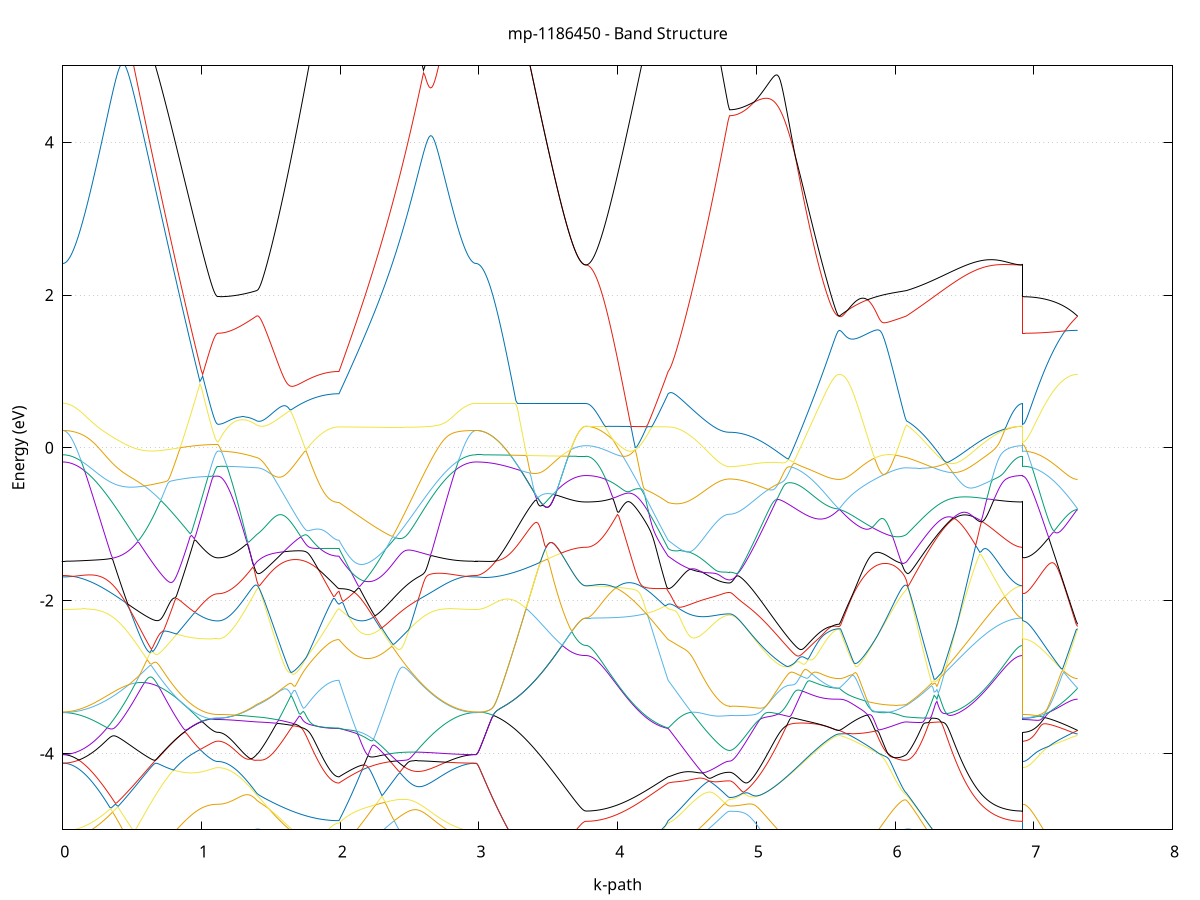 set title 'mp-1186450 - Band Structure'
set xlabel 'k-path'
set ylabel 'Energy (eV)'
set grid y
set yrange [-5:5]
set terminal png size 800,600
set output 'mp-1186450_bands_gnuplot.png'
plot '-' using 1:2 with lines notitle, '-' using 1:2 with lines notitle, '-' using 1:2 with lines notitle, '-' using 1:2 with lines notitle, '-' using 1:2 with lines notitle, '-' using 1:2 with lines notitle, '-' using 1:2 with lines notitle, '-' using 1:2 with lines notitle, '-' using 1:2 with lines notitle, '-' using 1:2 with lines notitle, '-' using 1:2 with lines notitle, '-' using 1:2 with lines notitle, '-' using 1:2 with lines notitle, '-' using 1:2 with lines notitle, '-' using 1:2 with lines notitle, '-' using 1:2 with lines notitle, '-' using 1:2 with lines notitle, '-' using 1:2 with lines notitle, '-' using 1:2 with lines notitle, '-' using 1:2 with lines notitle, '-' using 1:2 with lines notitle, '-' using 1:2 with lines notitle, '-' using 1:2 with lines notitle, '-' using 1:2 with lines notitle, '-' using 1:2 with lines notitle, '-' using 1:2 with lines notitle, '-' using 1:2 with lines notitle, '-' using 1:2 with lines notitle, '-' using 1:2 with lines notitle, '-' using 1:2 with lines notitle, '-' using 1:2 with lines notitle, '-' using 1:2 with lines notitle, '-' using 1:2 with lines notitle, '-' using 1:2 with lines notitle, '-' using 1:2 with lines notitle, '-' using 1:2 with lines notitle, '-' using 1:2 with lines notitle, '-' using 1:2 with lines notitle, '-' using 1:2 with lines notitle, '-' using 1:2 with lines notitle, '-' using 1:2 with lines notitle, '-' using 1:2 with lines notitle, '-' using 1:2 with lines notitle, '-' using 1:2 with lines notitle, '-' using 1:2 with lines notitle, '-' using 1:2 with lines notitle, '-' using 1:2 with lines notitle, '-' using 1:2 with lines notitle, '-' using 1:2 with lines notitle, '-' using 1:2 with lines notitle, '-' using 1:2 with lines notitle, '-' using 1:2 with lines notitle, '-' using 1:2 with lines notitle, '-' using 1:2 with lines notitle, '-' using 1:2 with lines notitle, '-' using 1:2 with lines notitle, '-' using 1:2 with lines notitle, '-' using 1:2 with lines notitle, '-' using 1:2 with lines notitle, '-' using 1:2 with lines notitle, '-' using 1:2 with lines notitle, '-' using 1:2 with lines notitle, '-' using 1:2 with lines notitle, '-' using 1:2 with lines notitle
0.000000 -8.970146
0.009984 -8.969646
0.019969 -8.968146
0.029953 -8.965646
0.039937 -8.962146
0.049922 -8.957646
0.059906 -8.952146
0.069890 -8.945646
0.079875 -8.938146
0.089859 -8.929646
0.099843 -8.920146
0.109828 -8.909646
0.119812 -8.898246
0.129796 -8.885846
0.139781 -8.872446
0.149765 -8.858046
0.159749 -8.842746
0.169734 -8.826446
0.179718 -8.809246
0.189702 -8.791046
0.199687 -8.771946
0.209671 -8.751846
0.219655 -8.730946
0.229640 -8.709046
0.239624 -8.686246
0.249608 -8.662546
0.259593 -8.637946
0.269577 -8.612546
0.279561 -8.586246
0.289546 -8.559046
0.299530 -8.531046
0.309514 -8.502246
0.319499 -8.472546
0.329483 -8.442046
0.339467 -8.410846
0.349452 -8.378746
0.359436 -8.345946
0.369420 -8.312346
0.379405 -8.278046
0.389389 -8.243046
0.399373 -8.207246
0.409358 -8.170846
0.419342 -8.133646
0.429326 -8.095946
0.439311 -8.057446
0.449295 -8.018446
0.459279 -7.978746
0.469264 -7.938546
0.479248 -7.897746
0.489232 -7.856446
0.499217 -7.814546
0.509201 -7.772246
0.519185 -7.729346
0.529170 -7.686146
0.539154 -7.642446
0.549138 -7.598346
0.559123 -7.553946
0.569107 -7.509146
0.579091 -7.464046
0.589076 -7.418646
0.599060 -7.373046
0.609044 -7.327246
0.619029 -7.281246
0.629013 -7.235246
0.638997 -7.189046
0.648982 -7.142846
0.658966 -7.096646
0.668950 -7.050646
0.678935 -7.004646
0.688919 -6.958946
0.698903 -6.913446
0.708888 -6.868446
0.718872 -6.823846
0.728856 -6.779846
0.738841 -6.736446
0.748825 -6.694046
0.758809 -6.652546
0.768794 -6.612246
0.778778 -6.573346
0.788762 -6.536146
0.798747 -6.500846
0.808731 -6.467746
0.818715 -6.437146
0.828700 -6.409346
0.838684 -6.384646
0.848668 -6.363346
0.858653 -6.345346
0.868637 -6.340046
0.878621 -6.361146
0.888606 -6.381546
0.898590 -6.401246
0.908574 -6.420146
0.918559 -6.438246
0.928543 -6.455546
0.938527 -6.472046
0.948512 -6.487746
0.958496 -6.502546
0.968480 -6.516546
0.978465 -6.529746
0.988449 -6.542046
0.998433 -6.553446
1.008418 -6.563946
1.018402 -6.573546
1.028386 -6.582346
1.038371 -6.590146
1.048355 -6.597146
1.058339 -6.603146
1.068324 -6.608246
1.078308 -6.612346
1.088292 -6.615646
1.098277 -6.617946
1.108261 -6.619346
1.118245 -6.619846
1.118245 -6.619846
1.127906 -6.619646
1.137567 -6.619246
1.147227 -6.618646
1.156888 -6.617746
1.166549 -6.616546
1.176209 -6.615046
1.185870 -6.613346
1.195531 -6.611346
1.205191 -6.609146
1.214852 -6.606646
1.224512 -6.603846
1.234173 -6.600846
1.243834 -6.597646
1.253494 -6.594146
1.263155 -6.590446
1.272816 -6.586546
1.282476 -6.582446
1.292137 -6.578046
1.301797 -6.573546
1.311458 -6.568746
1.321119 -6.563846
1.330779 -6.558646
1.340440 -6.553346
1.350101 -6.547946
1.359761 -6.542346
1.369422 -6.536546
1.379083 -6.530646
1.388743 -6.524646
1.398404 -6.518546
1.398404 -6.518546
1.408281 -6.513746
1.418158 -6.508546
1.428035 -6.502746
1.437912 -6.496446
1.447789 -6.489646
1.457666 -6.482346
1.467542 -6.474546
1.477419 -6.466146
1.487296 -6.457346
1.497173 -6.447946
1.507050 -6.438146
1.516927 -6.427746
1.526804 -6.416946
1.536681 -6.405646
1.546558 -6.393846
1.556435 -6.381546
1.566312 -6.368846
1.576189 -6.355646
1.586066 -6.341946
1.595943 -6.327846
1.605820 -6.313346
1.615697 -6.298346
1.625574 -6.283046
1.635451 -6.267246
1.645328 -6.251146
1.655205 -6.234546
1.665081 -6.217646
1.674958 -6.200446
1.684835 -6.182846
1.694712 -6.164946
1.704589 -6.146746
1.714466 -6.128246
1.724343 -6.109546
1.734220 -6.090646
1.744097 -6.071546
1.753974 -6.052246
1.763851 -6.032946
1.773728 -6.013446
1.783605 -6.006446
1.793482 -6.012946
1.803359 -6.019746
1.813236 -6.026646
1.823113 -6.033546
1.832990 -6.040346
1.842867 -6.047146
1.852744 -6.053646
1.862620 -6.059946
1.872497 -6.065846
1.882374 -6.071546
1.892251 -6.076746
1.902128 -6.081646
1.912005 -6.086046
1.921882 -6.089946
1.931759 -6.093346
1.941636 -6.096346
1.951513 -6.098746
1.961390 -6.100646
1.971267 -6.102046
1.981144 -6.102846
1.991021 -6.103146
1.991021 -6.103146
2.001009 -6.109646
2.010997 -6.117546
2.020985 -6.126846
2.030973 -6.137646
2.040961 -6.149946
2.050949 -6.163846
2.060937 -6.179246
2.070926 -6.196346
2.080914 -6.215046
2.090902 -6.235346
2.100890 -6.257246
2.110878 -6.280746
2.120866 -6.305946
2.130854 -6.332646
2.140842 -6.360946
2.150830 -6.390746
2.160818 -6.421946
2.170806 -6.454646
2.180795 -6.488646
2.190783 -6.524046
2.200771 -6.560546
2.210759 -6.598346
2.220747 -6.637146
2.230735 -6.677046
2.240723 -6.717746
2.250711 -6.759446
2.260699 -6.801846
2.270687 -6.844946
2.280675 -6.888746
2.290664 -6.933046
2.300652 -6.977846
2.310640 -7.023046
2.320628 -7.068646
2.330616 -7.114446
2.340604 -7.160446
2.350592 -7.206546
2.360580 -7.252846
2.370568 -7.299046
2.380556 -7.345246
2.390544 -7.391446
2.400533 -7.437446
2.410521 -7.483246
2.420509 -7.528846
2.430497 -7.574146
2.440485 -7.619146
2.450473 -7.663746
2.460461 -7.708046
2.470449 -7.751846
2.480437 -7.795246
2.490425 -7.838046
2.500413 -7.880446
2.510401 -7.922246
2.520390 -7.963446
2.530378 -8.004146
2.540366 -8.044146
2.550354 -8.083446
2.560342 -8.122146
2.570330 -8.160146
2.580318 -8.197346
2.590306 -8.233946
2.600294 -8.269746
2.610282 -8.304746
2.620270 -8.339046
2.630259 -8.372446
2.640247 -8.405146
2.650235 -8.436946
2.660223 -8.467946
2.670211 -8.498146
2.680199 -8.527446
2.690187 -8.555846
2.700175 -8.583346
2.710163 -8.610046
2.720151 -8.635846
2.730139 -8.660646
2.740128 -8.684646
2.750116 -8.707646
2.760104 -8.729746
2.770092 -8.750846
2.780080 -8.771046
2.790068 -8.790346
2.800056 -8.808646
2.810044 -8.825946
2.820032 -8.842346
2.830020 -8.857746
2.840008 -8.872146
2.849997 -8.885646
2.859985 -8.898046
2.869973 -8.909546
2.879961 -8.920046
2.889949 -8.929546
2.899937 -8.938046
2.909925 -8.945646
2.919913 -8.952146
2.929901 -8.957646
2.939889 -8.962146
2.949877 -8.965646
2.959865 -8.968146
2.969854 -8.969646
2.979842 -8.970146
2.979842 -8.970146
2.989736 -8.969746
2.999631 -8.968246
3.009525 -8.965846
3.019420 -8.962446
3.029314 -8.958146
3.039209 -8.952846
3.049103 -8.946546
3.058998 -8.939346
3.068892 -8.931146
3.078787 -8.921946
3.088682 -8.911846
3.098576 -8.900846
3.108471 -8.888846
3.118365 -8.875846
3.128260 -8.862046
3.138154 -8.847146
3.148049 -8.831446
3.157943 -8.814746
3.167838 -8.797146
3.177732 -8.778746
3.187627 -8.759246
3.197521 -8.738946
3.207416 -8.717746
3.217311 -8.695746
3.227205 -8.672746
3.237100 -8.648946
3.246994 -8.624246
3.256889 -8.598646
3.266783 -8.572246
3.276678 -8.545046
3.286572 -8.517046
3.296467 -8.488146
3.306361 -8.458546
3.316256 -8.428146
3.326150 -8.396946
3.336045 -8.365046
3.345939 -8.332346
3.355834 -8.299046
3.365729 -8.264946
3.375623 -8.230146
3.385518 -8.194746
3.395412 -8.158746
3.405307 -8.122046
3.415201 -8.084846
3.425096 -8.046946
3.434990 -8.008646
3.444885 -7.969746
3.454779 -7.930446
3.464674 -7.890646
3.474568 -7.850446
3.484463 -7.809946
3.494358 -7.769046
3.504252 -7.727946
3.514147 -7.686546
3.524041 -7.644946
3.533936 -7.603246
3.543830 -7.561446
3.553725 -7.519646
3.563619 -7.477846
3.573514 -7.436246
3.583408 -7.394746
3.593303 -7.353646
3.603197 -7.312846
3.613092 -7.272546
3.622986 -7.232746
3.632881 -7.193646
3.642776 -7.155446
3.652670 -7.118046
3.662565 -7.081846
3.672459 -7.046946
3.682354 -7.013546
3.692248 -6.981846
3.702143 -6.952246
3.712037 -6.924946
3.721932 -6.900446
3.731826 -6.879146
3.741721 -6.861746
3.751615 -6.848646
3.761510 -6.840546
3.771405 -6.837746
3.771405 -6.837746
3.781281 -6.837346
3.791158 -6.836246
3.801035 -6.834246
3.810912 -6.831546
3.820789 -6.828146
3.830666 -6.823946
3.840543 -6.818946
3.850420 -6.813146
3.860297 -6.806646
3.870174 -6.799446
3.880051 -6.791346
3.889928 -6.782646
3.899805 -6.773146
3.909682 -6.762946
3.919559 -6.751946
3.929436 -6.740246
3.939313 -6.727846
3.949190 -6.714746
3.959067 -6.700946
3.968944 -6.686446
3.978820 -6.671246
3.988697 -6.655346
3.998574 -6.638846
4.008451 -6.621646
4.018328 -6.603846
4.028205 -6.585446
4.038082 -6.566346
4.047959 -6.546646
4.057836 -6.526346
4.067713 -6.505546
4.077590 -6.484146
4.087467 -6.462146
4.097344 -6.439646
4.107221 -6.416646
4.117098 -6.393146
4.126975 -6.369146
4.136852 -6.344746
4.146729 -6.319846
4.156606 -6.294546
4.166483 -6.268846
4.176359 -6.242846
4.186236 -6.216446
4.196113 -6.189646
4.205990 -6.162646
4.215867 -6.135346
4.225744 -6.124946
4.235621 -6.118146
4.245498 -6.111946
4.255375 -6.106346
4.265252 -6.101446
4.275129 -6.097346
4.285006 -6.094046
4.294883 -6.091546
4.304760 -6.089946
4.314637 -6.089446
4.324514 -6.089846
4.334391 -6.091446
4.344268 -6.094146
4.354145 -6.097946
4.364021 -6.103146
4.364021 -6.103146
4.373857 -6.105946
4.383692 -6.109246
4.393528 -6.112946
4.403363 -6.116946
4.413198 -6.121146
4.423034 -6.125446
4.432869 -6.130046
4.442704 -6.134646
4.452540 -6.139446
4.462375 -6.144246
4.472211 -6.149046
4.482046 -6.153946
4.491881 -6.158846
4.501717 -6.163746
4.511552 -6.168546
4.521387 -6.173446
4.531223 -6.178246
4.541058 -6.182946
4.550894 -6.187546
4.560729 -6.192046
4.570564 -6.196546
4.580400 -6.200846
4.590235 -6.205046
4.600070 -6.209146
4.609906 -6.213046
4.619741 -6.216846
4.629576 -6.220446
4.639412 -6.223846
4.649247 -6.227146
4.659083 -6.230246
4.668918 -6.233146
4.678753 -6.235846
4.688589 -6.238346
4.698424 -6.240646
4.708259 -6.242846
4.718095 -6.244746
4.727930 -6.246446
4.737766 -6.248046
4.747601 -6.249346
4.757436 -6.250446
4.767272 -6.251346
4.777107 -6.252046
4.786942 -6.252646
4.796778 -6.252946
4.806613 -6.253046
4.806613 -6.253046
4.816497 -6.253146
4.826381 -6.253546
4.836265 -6.254146
4.846149 -6.255046
4.856033 -6.256146
4.865917 -6.257546
4.875801 -6.259146
4.885685 -6.260946
4.895569 -6.262946
4.905453 -6.265046
4.915337 -6.267446
4.925221 -6.269946
4.935105 -6.272646
4.944989 -6.275446
4.954873 -6.278346
4.964757 -6.281346
4.974641 -6.284446
4.984525 -6.287546
4.994409 -6.290746
5.004293 -6.294046
5.014177 -6.297246
5.024061 -6.300446
5.033945 -6.303646
5.043829 -6.306846
5.053713 -6.309946
5.063597 -6.313046
5.073481 -6.315946
5.083365 -6.318846
5.093249 -6.321646
5.103133 -6.324346
5.113017 -6.326846
5.122901 -6.329246
5.132785 -6.331446
5.142669 -6.333546
5.152553 -6.335446
5.162437 -6.337146
5.172321 -6.338646
5.182205 -6.340046
5.192089 -6.341146
5.201973 -6.342046
5.211857 -6.342746
5.221741 -6.343146
5.231625 -6.343346
5.241508 -6.343346
5.251392 -6.343046
5.261276 -6.342546
5.271160 -6.341746
5.281044 -6.340746
5.290928 -6.339446
5.300812 -6.337846
5.310696 -6.335946
5.320580 -6.333846
5.330464 -6.331346
5.340348 -6.328646
5.350232 -6.325646
5.360116 -6.322346
5.370000 -6.318746
5.379884 -6.314846
5.389768 -6.310646
5.399652 -6.306046
5.409536 -6.301246
5.419420 -6.296146
5.429304 -6.290646
5.439188 -6.284946
5.449072 -6.278846
5.458956 -6.272446
5.468840 -6.265746
5.478724 -6.258646
5.488608 -6.251346
5.498492 -6.243646
5.508376 -6.235746
5.518260 -6.227446
5.528144 -6.218846
5.538028 -6.209946
5.547912 -6.200846
5.557796 -6.191446
5.567680 -6.181946
5.577564 -6.172746
5.587448 -6.164546
5.597332 -6.160646
5.597332 -6.160646
5.607228 -6.179546
5.617124 -6.199046
5.627020 -6.218446
5.636916 -6.237646
5.646812 -6.256546
5.656708 -6.275046
5.666604 -6.293246
5.676500 -6.310946
5.686396 -6.328146
5.696292 -6.344946
5.706188 -6.361146
5.716084 -6.376846
5.725980 -6.391946
5.735876 -6.406446
5.745772 -6.420346
5.755668 -6.433646
5.765564 -6.446246
5.775460 -6.458146
5.785356 -6.469446
5.795252 -6.480046
5.805148 -6.489946
5.815044 -6.499146
5.824940 -6.507746
5.834836 -6.515546
5.844732 -6.522646
5.854628 -6.529046
5.864524 -6.534746
5.874420 -6.539746
5.884316 -6.544046
5.894212 -6.547646
5.904108 -6.550646
5.914004 -6.552846
5.923900 -6.554546
5.933796 -6.555546
5.943692 -6.555946
5.953588 -6.555746
5.963484 -6.555046
5.973380 -6.553746
5.983276 -6.552046
5.993172 -6.549846
6.003068 -6.547246
6.012964 -6.544246
6.022860 -6.540946
6.032756 -6.537446
6.042652 -6.533746
6.052548 -6.529946
6.062444 -6.526046
6.072340 -6.522246
6.082236 -6.518546
6.082236 -6.518546
6.092213 -6.512046
6.102190 -6.505546
6.112167 -6.499046
6.122145 -6.492346
6.132122 -6.485646
6.142099 -6.478946
6.152076 -6.472246
6.162054 -6.465646
6.172031 -6.458946
6.182008 -6.452346
6.191985 -6.445846
6.201963 -6.439446
6.211940 -6.433146
6.221917 -6.426946
6.231894 -6.420946
6.241871 -6.415246
6.251849 -6.409646
6.261826 -6.404346
6.271803 -6.399246
6.281780 -6.394446
6.291758 -6.390046
6.301735 -6.385946
6.311712 -6.382246
6.321689 -6.379046
6.331666 -6.376146
6.341644 -6.373846
6.351621 -6.371946
6.361598 -6.370646
6.371575 -6.369846
6.381553 -6.369546
6.391530 -6.369946
6.401507 -6.370946
6.411484 -6.372646
6.421461 -6.374946
6.431439 -6.377946
6.441416 -6.381646
6.451393 -6.386046
6.461370 -6.391146
6.471348 -6.396946
6.481325 -6.403446
6.491302 -6.410646
6.501279 -6.418546
6.511256 -6.427046
6.521234 -6.436246
6.531211 -6.446146
6.541188 -6.456546
6.551165 -6.467646
6.561143 -6.479146
6.571120 -6.491146
6.581097 -6.503646
6.591074 -6.516446
6.601052 -6.529646
6.611029 -6.543146
6.621006 -6.556846
6.630983 -6.570746
6.640960 -6.584746
6.650938 -6.598846
6.660915 -6.612946
6.670892 -6.626946
6.680869 -6.640946
6.690847 -6.654746
6.700824 -6.668346
6.710801 -6.681646
6.720778 -6.694646
6.730755 -6.707346
6.740733 -6.719646
6.750710 -6.731446
6.760687 -6.742846
6.770664 -6.753746
6.780642 -6.764046
6.790619 -6.773846
6.800596 -6.782946
6.810573 -6.791446
6.820551 -6.799346
6.830528 -6.806446
6.840505 -6.812946
6.850482 -6.818746
6.860459 -6.823746
6.870437 -6.827946
6.880414 -6.831446
6.890391 -6.834246
6.900368 -6.836146
6.910346 -6.837346
6.920323 -6.837746
6.920323 -6.619846
6.930217 -6.619546
6.940112 -6.618646
6.950006 -6.617146
6.959901 -6.615146
6.969795 -6.612446
6.979690 -6.609246
6.989585 -6.605446
6.999479 -6.601046
7.009374 -6.596046
7.019268 -6.590446
7.029163 -6.584246
7.039057 -6.577446
7.048952 -6.570146
7.058846 -6.562246
7.068741 -6.553646
7.078635 -6.544646
7.088530 -6.534946
7.098424 -6.524746
7.108319 -6.513946
7.118213 -6.502546
7.128108 -6.490646
7.138003 -6.478046
7.147897 -6.465046
7.157792 -6.451446
7.167686 -6.437246
7.177581 -6.422446
7.187475 -6.407146
7.197370 -6.391346
7.207264 -6.375046
7.217159 -6.358046
7.227053 -6.340646
7.236948 -6.322646
7.246842 -6.304146
7.256737 -6.285146
7.266632 -6.265646
7.276526 -6.245646
7.286421 -6.225146
7.296315 -6.204146
7.306210 -6.182646
7.316104 -6.160646
e
0.000000 -6.290446
0.009984 -6.290046
0.019969 -6.288946
0.029953 -6.287246
0.039937 -6.284746
0.049922 -6.281646
0.059906 -6.277846
0.069890 -6.273346
0.079875 -6.268146
0.089859 -6.262346
0.099843 -6.255946
0.109828 -6.248846
0.119812 -6.241146
0.129796 -6.232946
0.139781 -6.224046
0.149765 -6.214746
0.159749 -6.204846
0.169734 -6.194446
0.179718 -6.183546
0.189702 -6.172246
0.199687 -6.160446
0.209671 -6.148346
0.219655 -6.135746
0.229640 -6.122846
0.239624 -6.109646
0.249608 -6.096146
0.259593 -6.082246
0.269577 -6.068146
0.279561 -6.053846
0.289546 -6.039246
0.299530 -6.024446
0.309514 -6.009346
0.319499 -5.994146
0.329483 -5.978746
0.339467 -5.963146
0.349452 -5.947346
0.359436 -5.931446
0.369420 -5.915346
0.379405 -5.899146
0.389389 -5.882746
0.399373 -5.866146
0.409358 -5.849446
0.419342 -5.832646
0.429326 -5.815746
0.439311 -5.798646
0.449295 -5.781446
0.459279 -5.764146
0.469264 -5.746746
0.479248 -5.729346
0.489232 -5.711746
0.499217 -5.694246
0.509201 -5.676646
0.519185 -5.659146
0.529170 -5.641746
0.539154 -5.624546
0.549138 -5.607446
0.559123 -5.590846
0.569107 -5.574746
0.579091 -5.559546
0.589076 -5.545346
0.599060 -5.560446
0.609044 -5.593946
0.619029 -5.627346
0.629013 -5.660446
0.638997 -5.693346
0.648982 -5.726046
0.658966 -5.758546
0.668950 -5.790746
0.678935 -5.822546
0.688919 -5.854146
0.698903 -5.885246
0.708888 -5.916046
0.718872 -5.946546
0.728856 -5.976446
0.738841 -6.006046
0.748825 -6.035146
0.758809 -6.063746
0.768794 -6.091746
0.778778 -6.119346
0.788762 -6.146346
0.798747 -6.172746
0.808731 -6.198546
0.818715 -6.223746
0.828700 -6.248346
0.838684 -6.272346
0.848668 -6.295546
0.858653 -6.318146
0.868637 -6.330746
0.878621 -6.319446
0.888606 -6.311246
0.898590 -6.305746
0.908574 -6.302646
0.918559 -6.301546
0.928543 -6.302046
0.938527 -6.303846
0.948512 -6.306546
0.958496 -6.310146
0.968480 -6.314146
0.978465 -6.318446
0.988449 -6.323046
0.998433 -6.327646
1.008418 -6.332046
1.018402 -6.336446
1.028386 -6.340546
1.038371 -6.344346
1.048355 -6.347846
1.058339 -6.350946
1.068324 -6.353646
1.078308 -6.355846
1.088292 -6.357546
1.098277 -6.358846
1.108261 -6.359646
1.118245 -6.359846
1.118245 -6.359846
1.127906 -6.359646
1.137567 -6.359146
1.147227 -6.358246
1.156888 -6.356946
1.166549 -6.355246
1.176209 -6.353146
1.185870 -6.350746
1.195531 -6.347946
1.205191 -6.344746
1.214852 -6.341246
1.224512 -6.337346
1.234173 -6.333046
1.243834 -6.328446
1.253494 -6.323546
1.263155 -6.318346
1.272816 -6.312746
1.282476 -6.306846
1.292137 -6.300546
1.301797 -6.294046
1.311458 -6.287246
1.321119 -6.280146
1.330779 -6.272746
1.340440 -6.265046
1.350101 -6.257146
1.359761 -6.248946
1.369422 -6.240546
1.379083 -6.231946
1.388743 -6.223146
1.398404 -6.214146
1.398404 -6.214146
1.408281 -6.207446
1.418158 -6.200346
1.428035 -6.192846
1.437912 -6.185146
1.447789 -6.177046
1.457666 -6.168646
1.467542 -6.159946
1.477419 -6.150946
1.487296 -6.141746
1.497173 -6.132346
1.507050 -6.122646
1.516927 -6.112846
1.526804 -6.102946
1.536681 -6.092846
1.546558 -6.082746
1.556435 -6.072646
1.566312 -6.062646
1.576189 -6.052646
1.586066 -6.042946
1.595943 -6.033546
1.605820 -6.024446
1.615697 -6.015846
1.625574 -6.007746
1.635451 -6.000346
1.645328 -5.993746
1.655205 -5.988046
1.665081 -5.983246
1.674958 -5.979546
1.684835 -5.976946
1.694712 -5.975446
1.704589 -5.975146
1.714466 -5.975946
1.724343 -5.977846
1.734220 -5.980746
1.744097 -5.984546
1.753974 -5.989146
1.763851 -5.994346
1.773728 -6.000246
1.783605 -5.993946
1.793482 -5.974446
1.803359 -5.955046
1.813236 -5.935746
1.823113 -5.916646
1.832990 -5.897846
1.842867 -5.879346
1.852744 -5.861346
1.862620 -5.843746
1.872497 -5.826846
1.882374 -5.810646
1.892251 -5.795246
1.902128 -5.780746
1.912005 -5.767446
1.921882 -5.755246
1.931759 -5.744346
1.941636 -5.734946
1.951513 -5.727046
1.961390 -5.720846
1.971267 -5.716346
1.981144 -5.713646
1.991021 -5.712646
1.991021 -5.712646
2.001009 -5.684646
2.010997 -5.656946
2.020985 -5.629446
2.030973 -5.602246
2.040961 -5.575346
2.050949 -5.548846
2.060937 -5.522646
2.070926 -5.496846
2.080914 -5.471446
2.090902 -5.446446
2.100890 -5.421846
2.110878 -5.397646
2.120866 -5.373946
2.130854 -5.350746
2.140842 -5.327946
2.150830 -5.305546
2.160818 -5.283646
2.170806 -5.262246
2.180795 -5.241146
2.190783 -5.220546
2.200771 -5.200446
2.210759 -5.180646
2.220747 -5.161246
2.230735 -5.142246
2.240723 -5.123646
2.250711 -5.105346
2.260699 -5.108446
2.270687 -5.118846
2.280675 -5.130646
2.290664 -5.143646
2.300652 -5.157746
2.310640 -5.172946
2.320628 -5.189246
2.330616 -5.206446
2.340604 -5.224546
2.350592 -5.243446
2.360580 -5.263046
2.370568 -5.283446
2.380556 -5.304446
2.390544 -5.325946
2.400533 -5.348046
2.410521 -5.370546
2.420509 -5.393546
2.430497 -5.416746
2.440485 -5.440346
2.450473 -5.464146
2.460461 -5.488146
2.470449 -5.512346
2.480437 -5.536546
2.490425 -5.560846
2.500413 -5.585146
2.510401 -5.609446
2.520390 -5.633646
2.530378 -5.657846
2.540366 -5.681846
2.550354 -5.705646
2.560342 -5.729346
2.570330 -5.752746
2.580318 -5.775946
2.590306 -5.798846
2.600294 -5.821446
2.610282 -5.843746
2.620270 -5.865646
2.630259 -5.887146
2.640247 -5.908246
2.650235 -5.928946
2.660223 -5.949246
2.670211 -5.969046
2.680199 -5.988446
2.690187 -6.007246
2.700175 -6.025546
2.710163 -6.043446
2.720151 -6.060646
2.730139 -6.077446
2.740128 -6.093646
2.750116 -6.109246
2.760104 -6.124246
2.770092 -6.138646
2.780080 -6.152446
2.790068 -6.165646
2.800056 -6.178246
2.810044 -6.190146
2.820032 -6.201446
2.830020 -6.212046
2.840008 -6.222046
2.849997 -6.231446
2.859985 -6.240046
2.869973 -6.248046
2.879961 -6.255346
2.889949 -6.262046
2.899937 -6.267946
2.909925 -6.273146
2.919913 -6.277746
2.929901 -6.281646
2.939889 -6.284746
2.949877 -6.287246
2.959865 -6.288946
2.969854 -6.290046
2.979842 -6.290446
2.979842 -6.290446
2.989736 -6.290146
2.999631 -6.289546
3.009525 -6.288446
3.019420 -6.286946
3.029314 -6.284946
3.039209 -6.282546
3.049103 -6.279746
3.058998 -6.276446
3.068892 -6.272846
3.078787 -6.268746
3.088682 -6.264346
3.098576 -6.259446
3.108471 -6.254146
3.118365 -6.248546
3.128260 -6.242446
3.138154 -6.236046
3.148049 -6.229246
3.157943 -6.222246
3.167838 -6.214746
3.177732 -6.207046
3.187627 -6.199046
3.197521 -6.190646
3.207416 -6.182046
3.217311 -6.173246
3.227205 -6.164246
3.237100 -6.155046
3.246994 -6.145646
3.256889 -6.136046
3.266783 -6.126446
3.276678 -6.116846
3.286572 -6.107246
3.296467 -6.097646
3.306361 -6.088146
3.316256 -6.078946
3.326150 -6.069946
3.336045 -6.061546
3.345939 -6.053646
3.355834 -6.046646
3.365729 -6.040646
3.375623 -6.035946
3.385518 -6.033046
3.395412 -6.032046
3.405307 -6.033446
3.415201 -6.037346
3.425096 -6.043646
3.434990 -6.052246
3.444885 -6.062946
3.454779 -6.075146
3.464674 -6.088546
3.474568 -6.102846
3.484463 -6.117846
3.494358 -6.133246
3.504252 -6.148846
3.514147 -6.164546
3.524041 -6.180346
3.533936 -6.196046
3.543830 -6.211646
3.553725 -6.227046
3.563619 -6.242446
3.573514 -6.257546
3.583408 -6.272546
3.593303 -6.287246
3.603197 -6.301846
3.613092 -6.316246
3.622986 -6.330546
3.632881 -6.344646
3.642776 -6.358646
3.652670 -6.372446
3.662565 -6.386246
3.672459 -6.399746
3.682354 -6.413146
3.692248 -6.426346
3.702143 -6.439146
3.712037 -6.451446
3.721932 -6.462946
3.731826 -6.473346
3.741721 -6.482246
3.751615 -6.489046
3.761510 -6.493446
3.771405 -6.494846
3.771405 -6.494846
3.781281 -6.494646
3.791158 -6.493746
3.801035 -6.492346
3.810912 -6.490346
3.820789 -6.487746
3.830666 -6.484646
3.840543 -6.480946
3.850420 -6.476746
3.860297 -6.472046
3.870174 -6.466846
3.880051 -6.461046
3.889928 -6.454846
3.899805 -6.448046
3.909682 -6.440946
3.919559 -6.433246
3.929436 -6.425246
3.939313 -6.416846
3.949190 -6.407946
3.959067 -6.398846
3.968944 -6.389346
3.978820 -6.379546
3.988697 -6.369546
3.998574 -6.359246
4.008451 -6.348746
4.018328 -6.338046
4.028205 -6.327246
4.038082 -6.316246
4.047959 -6.305246
4.057836 -6.294146
4.067713 -6.283046
4.077590 -6.271846
4.087467 -6.260746
4.097344 -6.249646
4.107221 -6.238646
4.117098 -6.227746
4.126975 -6.217046
4.136852 -6.206446
4.146729 -6.196146
4.156606 -6.186046
4.166483 -6.176146
4.176359 -6.166646
4.186236 -6.157446
4.196113 -6.148646
4.205990 -6.140246
4.215867 -6.132346
4.225744 -6.107846
4.235621 -6.080046
4.245498 -6.052046
4.255375 -6.023946
4.265252 -5.995746
4.275129 -5.967346
4.285006 -5.938946
4.294883 -5.910446
4.304760 -5.882046
4.314637 -5.853546
4.324514 -5.825146
4.334391 -5.796846
4.344268 -5.768646
4.354145 -5.740546
4.364021 -5.712646
4.364021 -5.712646
4.373857 -5.700946
4.383692 -5.690646
4.393528 -5.681746
4.403363 -5.674146
4.413198 -5.667846
4.423034 -5.662546
4.432869 -5.658146
4.442704 -5.654646
4.452540 -5.651846
4.462375 -5.649446
4.472211 -5.647646
4.482046 -5.646046
4.491881 -5.644746
4.501717 -5.643546
4.511552 -5.642346
4.521387 -5.641246
4.531223 -5.640146
4.541058 -5.639046
4.550894 -5.637746
4.560729 -5.636446
4.570564 -5.635046
4.580400 -5.633446
4.590235 -5.631746
4.600070 -5.630046
4.609906 -5.628146
4.619741 -5.626246
4.629576 -5.624146
4.639412 -5.622146
4.649247 -5.619946
4.659083 -5.617846
4.668918 -5.615746
4.678753 -5.613646
4.688589 -5.611646
4.698424 -5.609646
4.708259 -5.607746
4.718095 -5.605946
4.727930 -5.604346
4.737766 -5.602846
4.747601 -5.601446
4.757436 -5.600346
4.767272 -5.599346
4.777107 -5.598546
4.786942 -5.598046
4.796778 -5.597746
4.806613 -5.597646
4.806613 -5.597646
4.816497 -5.598146
4.826381 -5.599746
4.836265 -5.602546
4.846149 -5.606246
4.856033 -5.611046
4.865917 -5.616746
4.875801 -5.623246
4.885685 -5.630646
4.895569 -5.638846
4.905453 -5.647646
4.915337 -5.657046
4.925221 -5.666946
4.935105 -5.677346
4.944989 -5.688146
4.954873 -5.699346
4.964757 -5.710746
4.974641 -5.722446
4.984525 -5.734246
4.994409 -5.746246
5.004293 -5.758246
5.014177 -5.770446
5.024061 -5.782546
5.033945 -5.794746
5.043829 -5.806846
5.053713 -5.818846
5.063597 -5.830846
5.073481 -5.842646
5.083365 -5.854446
5.093249 -5.866046
5.103133 -5.877446
5.113017 -5.888746
5.122901 -5.899846
5.132785 -5.910746
5.142669 -5.921446
5.152553 -5.931946
5.162437 -5.942246
5.172321 -5.952346
5.182205 -5.962146
5.192089 -5.971746
5.201973 -5.981146
5.211857 -5.990346
5.221741 -5.999246
5.231625 -6.007846
5.241508 -6.016246
5.251392 -6.024446
5.261276 -6.032446
5.271160 -6.040046
5.281044 -6.047546
5.290928 -6.054746
5.300812 -6.061646
5.310696 -6.068346
5.320580 -6.074746
5.330464 -6.080946
5.340348 -6.086946
5.350232 -6.092646
5.360116 -6.098146
5.370000 -6.103346
5.379884 -6.108346
5.389768 -6.113046
5.399652 -6.117546
5.409536 -6.121846
5.419420 -6.125846
5.429304 -6.129746
5.439188 -6.133246
5.449072 -6.136646
5.458956 -6.139746
5.468840 -6.142646
5.478724 -6.145346
5.488608 -6.147846
5.498492 -6.150046
5.508376 -6.152046
5.518260 -6.153846
5.528144 -6.155446
5.538028 -6.156846
5.547912 -6.158046
5.557796 -6.158946
5.567680 -6.159646
5.577564 -6.160246
5.587448 -6.160546
5.597332 -6.160646
5.597332 -6.160646
5.607228 -6.142246
5.617124 -6.132446
5.627020 -6.132046
5.636916 -6.132146
5.646812 -6.132746
5.656708 -6.133946
5.666604 -6.135546
5.676500 -6.137546
5.686396 -6.140046
5.696292 -6.142846
5.706188 -6.145946
5.716084 -6.149446
5.725980 -6.153046
5.735876 -6.156946
5.745772 -6.160946
5.755668 -6.165146
5.765564 -6.169346
5.775460 -6.173646
5.785356 -6.177946
5.795252 -6.182246
5.805148 -6.186546
5.815044 -6.190746
5.824940 -6.194846
5.834836 -6.198846
5.844732 -6.202846
5.854628 -6.206646
5.864524 -6.210246
5.874420 -6.213746
5.884316 -6.216946
5.894212 -6.220046
5.904108 -6.222946
5.914004 -6.225546
5.923900 -6.227946
5.933796 -6.230046
5.943692 -6.231946
5.953588 -6.233446
5.963484 -6.234646
5.973380 -6.235546
5.983276 -6.236146
5.993172 -6.236246
6.003068 -6.235946
6.012964 -6.235246
6.022860 -6.233946
6.032756 -6.232246
6.042652 -6.229946
6.052548 -6.227046
6.062444 -6.223446
6.072340 -6.219146
6.082236 -6.214146
6.082236 -6.214146
6.092213 -6.204646
6.102190 -6.195046
6.112167 -6.185246
6.122145 -6.175346
6.132122 -6.165346
6.142099 -6.155246
6.152076 -6.145146
6.162054 -6.134946
6.172031 -6.124846
6.182008 -6.114646
6.191985 -6.104646
6.201963 -6.094646
6.211940 -6.084846
6.221917 -6.075146
6.231894 -6.065746
6.241871 -6.056546
6.251849 -6.047746
6.261826 -6.039246
6.271803 -6.031146
6.281780 -6.023546
6.291758 -6.016446
6.301735 -6.010046
6.311712 -6.004246
6.321689 -5.999146
6.331666 -5.994946
6.341644 -5.991546
6.351621 -5.989146
6.361598 -5.987646
6.371575 -5.987346
6.381553 -5.988046
6.391530 -5.989946
6.401507 -5.992946
6.411484 -5.997246
6.421461 -6.002646
6.431439 -6.009246
6.441416 -6.016846
6.451393 -6.025546
6.461370 -6.035246
6.471348 -6.045846
6.481325 -6.057246
6.491302 -6.069346
6.501279 -6.082146
6.511256 -6.095446
6.521234 -6.109146
6.531211 -6.123246
6.541188 -6.137646
6.551165 -6.152246
6.561143 -6.167046
6.571120 -6.181846
6.581097 -6.196646
6.591074 -6.211446
6.601052 -6.226046
6.611029 -6.240646
6.621006 -6.255046
6.630983 -6.269146
6.640960 -6.283046
6.650938 -6.296746
6.660915 -6.310046
6.670892 -6.323046
6.680869 -6.335746
6.690847 -6.347946
6.700824 -6.359846
6.710801 -6.371346
6.720778 -6.382346
6.730755 -6.392946
6.740733 -6.403046
6.750710 -6.412746
6.760687 -6.421846
6.770664 -6.430546
6.780642 -6.438646
6.790619 -6.446246
6.800596 -6.453346
6.810573 -6.459946
6.820551 -6.465946
6.830528 -6.471346
6.840505 -6.476346
6.850482 -6.480646
6.860459 -6.484446
6.870437 -6.487646
6.880414 -6.490246
6.890391 -6.492246
6.900368 -6.493746
6.910346 -6.494646
6.920323 -6.494846
6.920323 -6.359846
6.930217 -6.359646
6.940112 -6.358946
6.950006 -6.357746
6.959901 -6.356046
6.969795 -6.353946
6.979690 -6.351346
6.989585 -6.348246
6.999479 -6.344646
7.009374 -6.340646
7.019268 -6.336246
7.029163 -6.331346
7.039057 -6.325946
7.048952 -6.320246
7.058846 -6.314146
7.068741 -6.307546
7.078635 -6.300646
7.088530 -6.293446
7.098424 -6.285846
7.108319 -6.277946
7.118213 -6.269846
7.128108 -6.261346
7.138003 -6.252746
7.147897 -6.243946
7.157792 -6.235046
7.167686 -6.226046
7.177581 -6.217046
7.187475 -6.208046
7.197370 -6.199146
7.207264 -6.190546
7.217159 -6.182046
7.227053 -6.174046
7.236948 -6.166446
7.246842 -6.159346
7.256737 -6.152946
7.266632 -6.147346
7.276526 -6.142646
7.286421 -6.138746
7.296315 -6.136046
7.306210 -6.138146
7.316104 -6.160646
e
0.000000 -5.938746
0.009984 -5.938446
0.019969 -5.937446
0.029953 -5.935946
0.039937 -5.933846
0.049922 -5.931046
0.059906 -5.927646
0.069890 -5.923546
0.079875 -5.918946
0.089859 -5.913646
0.099843 -5.907646
0.109828 -5.901046
0.119812 -5.893746
0.129796 -5.885746
0.139781 -5.877146
0.149765 -5.867746
0.159749 -5.857746
0.169734 -5.846946
0.179718 -5.835346
0.189702 -5.823046
0.199687 -5.810046
0.209671 -5.796246
0.219655 -5.781646
0.229640 -5.766346
0.239624 -5.750146
0.249608 -5.733246
0.259593 -5.715546
0.269577 -5.696946
0.279561 -5.677646
0.289546 -5.657546
0.299530 -5.636646
0.309514 -5.614946
0.319499 -5.592546
0.329483 -5.569346
0.339467 -5.545446
0.349452 -5.520846
0.359436 -5.495546
0.369420 -5.469646
0.379405 -5.443046
0.389389 -5.415846
0.399373 -5.388146
0.409358 -5.359846
0.419342 -5.331046
0.429326 -5.301746
0.439311 -5.272046
0.449295 -5.242046
0.459279 -5.211646
0.469264 -5.180946
0.479248 -5.154346
0.489232 -5.188046
0.499217 -5.221746
0.509201 -5.255646
0.519185 -5.289546
0.529170 -5.323446
0.539154 -5.357446
0.549138 -5.391346
0.559123 -5.425346
0.569107 -5.459246
0.579091 -5.493046
0.589076 -5.526846
0.599060 -5.532746
0.609044 -5.522446
0.619029 -5.515146
0.629013 -5.511646
0.638997 -5.512746
0.648982 -5.518346
0.658966 -5.528146
0.668950 -5.541146
0.678935 -5.556546
0.688919 -5.573346
0.698903 -5.591146
0.708888 -5.609146
0.718872 -5.627246
0.728856 -5.645046
0.738841 -5.662246
0.748825 -5.678746
0.758809 -5.694146
0.768794 -5.708346
0.778778 -5.721046
0.788762 -5.732046
0.798747 -5.740946
0.808731 -5.747646
0.818715 -5.751746
0.828700 -5.753046
0.838684 -5.751146
0.848668 -5.745946
0.858653 -5.737446
0.868637 -5.725546
0.878621 -5.710446
0.888606 -5.692346
0.898590 -5.671846
0.908574 -5.649146
0.918559 -5.624746
0.928543 -5.599046
0.938527 -5.572546
0.948512 -5.545546
0.958496 -5.518246
0.968480 -5.491146
0.978465 -5.464446
0.988449 -5.438446
0.998433 -5.413246
1.008418 -5.389146
1.018402 -5.366346
1.028386 -5.345046
1.038371 -5.325346
1.048355 -5.307546
1.058339 -5.291746
1.068324 -5.278046
1.078308 -5.266646
1.088292 -5.257646
1.098277 -5.251146
1.108261 -5.247246
1.118245 -5.245946
1.118245 -5.245946
1.127906 -5.245346
1.137567 -5.243846
1.147227 -5.241446
1.156888 -5.237946
1.166549 -5.233546
1.176209 -5.228146
1.185870 -5.221846
1.195531 -5.214646
1.205191 -5.206546
1.214852 -5.197646
1.224512 -5.187946
1.234173 -5.177446
1.243834 -5.166346
1.253494 -5.154546
1.263155 -5.142146
1.272816 -5.129346
1.282476 -5.116246
1.292137 -5.102846
1.301797 -5.089246
1.311458 -5.075846
1.321119 -5.062546
1.330779 -5.049646
1.340440 -5.037446
1.350101 -5.025946
1.359761 -5.015646
1.369422 -5.006646
1.379083 -4.999146
1.388743 -4.993446
1.398404 -4.989846
1.398404 -4.989846
1.408281 -4.989546
1.418158 -4.992446
1.428035 -4.998646
1.437912 -5.007646
1.447789 -5.019346
1.457666 -5.033346
1.467542 -5.049346
1.477419 -5.066846
1.487296 -5.085546
1.497173 -5.105146
1.507050 -5.125446
1.516927 -5.146146
1.526804 -5.167046
1.536681 -5.187946
1.546558 -5.208746
1.556435 -5.229146
1.566312 -5.249146
1.576189 -5.268446
1.586066 -5.287146
1.595943 -5.304846
1.605820 -5.321646
1.615697 -5.337246
1.625574 -5.351646
1.635451 -5.364646
1.645328 -5.376046
1.655205 -5.385846
1.665081 -5.393946
1.674958 -5.400246
1.684835 -5.404646
1.694712 -5.407246
1.704589 -5.407946
1.714466 -5.406946
1.724343 -5.404246
1.734220 -5.400046
1.744097 -5.394546
1.753974 -5.388046
1.763851 -5.380746
1.773728 -5.373146
1.783605 -5.365446
1.793482 -5.358146
1.803359 -5.351546
1.813236 -5.346146
1.823113 -5.342046
1.832990 -5.339246
1.842867 -5.337846
1.852744 -5.337546
1.862620 -5.338246
1.872497 -5.339546
1.882374 -5.341346
1.892251 -5.343446
1.902128 -5.345746
1.912005 -5.347946
1.921882 -5.350046
1.931759 -5.352046
1.941636 -5.353846
1.951513 -5.355346
1.961390 -5.356546
1.971267 -5.357346
1.981144 -5.357946
1.991021 -5.358046
1.991021 -5.358046
2.001009 -5.335046
2.010997 -5.312546
2.020985 -5.290646
2.030973 -5.269346
2.040961 -5.248846
2.050949 -5.229046
2.060937 -5.210246
2.070926 -5.192246
2.080914 -5.175346
2.090902 -5.159546
2.100890 -5.144846
2.110878 -5.131446
2.120866 -5.119346
2.130854 -5.108546
2.140842 -5.099246
2.150830 -5.091446
2.160818 -5.085046
2.170806 -5.080346
2.180795 -5.077146
2.190783 -5.075646
2.200771 -5.075646
2.210759 -5.077346
2.220747 -5.080546
2.230735 -5.085246
2.240723 -5.091546
2.250711 -5.099246
2.260699 -5.087446
2.270687 -5.069846
2.280675 -5.052646
2.290664 -5.035646
2.300652 -5.018946
2.310640 -5.002546
2.320628 -4.986446
2.330616 -4.970546
2.340604 -4.954946
2.350592 -4.939546
2.360580 -4.924446
2.370568 -4.909546
2.380556 -4.894946
2.390544 -4.887446
2.400533 -4.922146
2.410521 -4.956346
2.420509 -4.989946
2.430497 -5.023046
2.440485 -5.055546
2.450473 -5.087546
2.460461 -5.118946
2.470449 -5.149746
2.480437 -5.180046
2.490425 -5.209746
2.500413 -5.238946
2.510401 -5.267446
2.520390 -5.295446
2.530378 -5.322946
2.540366 -5.349746
2.550354 -5.375946
2.560342 -5.401646
2.570330 -5.426746
2.580318 -5.451246
2.590306 -5.475146
2.600294 -5.498446
2.610282 -5.521146
2.620270 -5.543346
2.630259 -5.564846
2.640247 -5.585846
2.650235 -5.606146
2.660223 -5.625946
2.670211 -5.645046
2.680199 -5.663646
2.690187 -5.681646
2.700175 -5.699046
2.710163 -5.715746
2.720151 -5.731946
2.730139 -5.747446
2.740128 -5.762446
2.750116 -5.776746
2.760104 -5.790546
2.770092 -5.803646
2.780080 -5.816246
2.790068 -5.828146
2.800056 -5.839446
2.810044 -5.850146
2.820032 -5.860246
2.830020 -5.869746
2.840008 -5.878646
2.849997 -5.886846
2.859985 -5.894546
2.869973 -5.901546
2.879961 -5.908046
2.889949 -5.913846
2.899937 -5.919046
2.909925 -5.923646
2.919913 -5.927646
2.929901 -5.931046
2.939889 -5.933846
2.949877 -5.935946
2.959865 -5.937446
2.969854 -5.938446
2.979842 -5.938746
2.979842 -5.938746
2.989736 -5.938546
2.999631 -5.937946
3.009525 -5.936946
3.019420 -5.935546
3.029314 -5.933746
3.039209 -5.931646
3.049103 -5.929046
3.058998 -5.926146
3.068892 -5.922746
3.078787 -5.919046
3.088682 -5.914946
3.098576 -5.910446
3.108471 -5.905546
3.118365 -5.900246
3.128260 -5.894546
3.138154 -5.888546
3.148049 -5.882046
3.157943 -5.875246
3.167838 -5.868046
3.177732 -5.860446
3.187627 -5.852546
3.197521 -5.844146
3.207416 -5.835446
3.217311 -5.826346
3.227205 -5.816946
3.237100 -5.807046
3.246994 -5.796946
3.256889 -5.786346
3.266783 -5.775446
3.276678 -5.764246
3.286572 -5.752546
3.296467 -5.740646
3.306361 -5.728246
3.316256 -5.715646
3.326150 -5.702646
3.336045 -5.710246
3.345939 -5.729746
3.355834 -5.748246
3.365729 -5.765446
3.375623 -5.781146
3.385518 -5.794946
3.395412 -5.811146
3.405307 -5.834046
3.415201 -5.856746
3.425096 -5.878946
3.434990 -5.900746
3.444885 -5.922046
3.454779 -5.942946
3.464674 -5.963346
3.474568 -5.983246
3.484463 -6.002746
3.494358 -6.021546
3.504252 -6.039946
3.514147 -6.057746
3.524041 -6.074946
3.533936 -6.091546
3.543830 -6.107546
3.553725 -6.123046
3.563619 -6.137846
3.573514 -6.152046
3.583408 -6.165646
3.593303 -6.178546
3.603197 -6.190746
3.613092 -6.202346
3.622986 -6.213246
3.632881 -6.223546
3.642776 -6.233146
3.652670 -6.242046
3.662565 -6.250246
3.672459 -6.257746
3.682354 -6.264546
3.692248 -6.270646
3.702143 -6.276046
3.712037 -6.280646
3.721932 -6.284646
3.731826 -6.287846
3.741721 -6.290446
3.751615 -6.292246
3.761510 -6.293346
3.771405 -6.293646
3.771405 -6.293646
3.781281 -6.293346
3.791158 -6.292546
3.801035 -6.291246
3.810912 -6.289346
3.820789 -6.286946
3.830666 -6.283946
3.840543 -6.280446
3.850420 -6.276446
3.860297 -6.271846
3.870174 -6.266646
3.880051 -6.260946
3.889928 -6.254746
3.899805 -6.247846
3.909682 -6.240546
3.919559 -6.232546
3.929436 -6.223946
3.939313 -6.214846
3.949190 -6.205146
3.959067 -6.194846
3.968944 -6.183946
3.978820 -6.172446
3.988697 -6.160346
3.998574 -6.147546
4.008451 -6.134246
4.018328 -6.120246
4.028205 -6.105746
4.038082 -6.090546
4.047959 -6.074746
4.057836 -6.058346
4.067713 -6.041246
4.077590 -6.023646
4.087467 -6.005446
4.097344 -5.986746
4.107221 -5.967346
4.117098 -5.947546
4.126975 -5.927146
4.136852 -5.906246
4.146729 -5.884946
4.156606 -5.863146
4.166483 -5.840846
4.176359 -5.818246
4.186236 -5.795246
4.196113 -5.771846
4.205990 -5.748246
4.215867 -5.724246
4.225744 -5.700046
4.235621 -5.675646
4.245498 -5.651146
4.255375 -5.626446
4.265252 -5.601646
4.275129 -5.576746
4.285006 -5.551846
4.294883 -5.527046
4.304760 -5.502246
4.314637 -5.477646
4.324514 -5.453146
4.334391 -5.428946
4.344268 -5.404946
4.354145 -5.381346
4.364021 -5.358046
4.364021 -5.358046
4.373857 -5.347646
4.383692 -5.337046
4.393528 -5.326246
4.403363 -5.315146
4.413198 -5.303946
4.423034 -5.292646
4.432869 -5.281146
4.442704 -5.269646
4.452540 -5.257946
4.462375 -5.246346
4.472211 -5.234546
4.482046 -5.222746
4.491881 -5.210746
4.501717 -5.198746
4.511552 -5.186646
4.521387 -5.174346
4.531223 -5.161946
4.541058 -5.149346
4.550894 -5.136646
4.560729 -5.123746
4.570564 -5.110546
4.580400 -5.097246
4.590235 -5.083746
4.600070 -5.069946
4.609906 -5.055946
4.619741 -5.041746
4.629576 -5.027346
4.639412 -5.012646
4.649247 -4.997746
4.659083 -4.982646
4.668918 -4.967246
4.678753 -4.951646
4.688589 -4.935846
4.698424 -4.919746
4.708259 -4.903546
4.718095 -4.887146
4.727930 -4.870546
4.737766 -4.853946
4.747601 -4.837146
4.757436 -4.820446
4.767272 -4.804046
4.777107 -4.788146
4.786942 -4.773646
4.796778 -4.762246
4.806613 -4.757646
4.806613 -4.757646
4.816497 -4.757746
4.826381 -4.757946
4.836265 -4.758346
4.846149 -4.758946
4.856033 -4.759946
4.865917 -4.761346
4.875801 -4.763446
4.885685 -4.766446
4.895569 -4.770446
4.905453 -4.775946
4.915337 -4.783146
4.925221 -4.792446
4.935105 -4.803846
4.944989 -4.817646
4.954873 -4.833546
4.964757 -4.851446
4.974641 -4.871046
4.984525 -4.892146
4.994409 -4.914346
5.004293 -4.937446
5.014177 -4.961346
5.024061 -4.985746
5.033945 -5.010446
5.043829 -5.035546
5.053713 -5.060846
5.063597 -5.086246
5.073481 -5.111746
5.083365 -5.137346
5.093249 -5.162846
5.103133 -5.188246
5.113017 -5.213646
5.122901 -5.238846
5.132785 -5.264046
5.142669 -5.289046
5.152553 -5.313846
5.162437 -5.338446
5.172321 -5.362946
5.182205 -5.387246
5.192089 -5.411246
5.201973 -5.435046
5.211857 -5.458646
5.221741 -5.481946
5.231625 -5.505046
5.241508 -5.527946
5.251392 -5.550546
5.261276 -5.572846
5.271160 -5.594846
5.281044 -5.616646
5.290928 -5.638046
5.300812 -5.659246
5.310696 -5.680146
5.320580 -5.700746
5.330464 -5.721046
5.340348 -5.741046
5.350232 -5.760646
5.360116 -5.780046
5.370000 -5.799146
5.379884 -5.817846
5.389768 -5.836246
5.399652 -5.854346
5.409536 -5.872146
5.419420 -5.889546
5.429304 -5.906646
5.439188 -5.923446
5.449072 -5.939846
5.458956 -5.955946
5.468840 -5.971746
5.478724 -5.987146
5.488608 -6.002246
5.498492 -6.016946
5.508376 -6.031346
5.518260 -6.045346
5.528144 -6.059046
5.538028 -6.072246
5.547912 -6.085146
5.557796 -6.097546
5.567680 -6.109346
5.577564 -6.120346
5.587448 -6.129446
5.597332 -6.133746
5.597332 -6.133746
5.607228 -6.133146
5.617124 -6.123246
5.627020 -6.103646
5.636916 -6.083646
5.646812 -6.062946
5.656708 -6.041846
5.666604 -6.020146
5.676500 -5.998046
5.686396 -5.975346
5.696292 -5.952146
5.706188 -5.928546
5.716084 -5.904546
5.725980 -5.880046
5.735876 -5.855046
5.745772 -5.829746
5.755668 -5.803946
5.765564 -5.777846
5.775460 -5.751346
5.785356 -5.724546
5.795252 -5.697346
5.805148 -5.669846
5.815044 -5.642146
5.824940 -5.614146
5.834836 -5.585846
5.844732 -5.557346
5.854628 -5.528746
5.864524 -5.499846
5.874420 -5.470946
5.884316 -5.441946
5.894212 -5.412846
5.904108 -5.383846
5.914004 -5.354846
5.923900 -5.325946
5.933796 -5.297146
5.943692 -5.268746
5.953588 -5.240546
5.963484 -5.212846
5.973380 -5.185746
5.983276 -5.159246
5.993172 -5.133646
6.003068 -5.109146
6.012964 -5.085946
6.022860 -5.064246
6.032756 -5.044546
6.042652 -5.027146
6.052548 -5.012546
6.062444 -5.001146
6.072340 -4.993446
6.082236 -4.989846
6.082236 -4.989846
6.092213 -4.988246
6.102190 -4.989146
6.112167 -4.992446
6.122145 -4.998246
6.132122 -5.006446
6.142099 -5.016846
6.152076 -5.029346
6.162054 -5.043846
6.172031 -5.060046
6.182008 -5.077746
6.191985 -5.096846
6.201963 -5.117146
6.211940 -5.138346
6.221917 -5.160546
6.231894 -5.183346
6.241871 -5.206846
6.251849 -5.230846
6.261826 -5.255146
6.271803 -5.279846
6.281780 -5.304846
6.291758 -5.329946
6.301735 -5.355146
6.311712 -5.380446
6.321689 -5.405846
6.331666 -5.431146
6.341644 -5.456346
6.351621 -5.481546
6.361598 -5.506546
6.371575 -5.531446
6.381553 -5.556146
6.391530 -5.580646
6.401507 -5.604846
6.411484 -5.628946
6.421461 -5.652646
6.431439 -5.676146
6.441416 -5.699346
6.451393 -5.722246
6.461370 -5.744746
6.471348 -5.766946
6.481325 -5.788846
6.491302 -5.810346
6.501279 -5.831446
6.511256 -5.852146
6.521234 -5.872546
6.531211 -5.892446
6.541188 -5.911946
6.551165 -5.931046
6.561143 -5.949746
6.571120 -5.967946
6.581097 -5.985746
6.591074 -6.003146
6.601052 -6.020046
6.611029 -6.036446
6.621006 -6.052346
6.630983 -6.067846
6.640960 -6.082846
6.650938 -6.097346
6.660915 -6.111346
6.670892 -6.124946
6.680869 -6.138046
6.690847 -6.150546
6.700824 -6.162546
6.710801 -6.174046
6.720778 -6.185146
6.730755 -6.195646
6.740733 -6.205546
6.750710 -6.215046
6.760687 -6.223946
6.770664 -6.232346
6.780642 -6.240246
6.790619 -6.247546
6.800596 -6.254346
6.810573 -6.260646
6.820551 -6.266346
6.830528 -6.271546
6.840505 -6.276146
6.850482 -6.280246
6.860459 -6.283846
6.870437 -6.286846
6.880414 -6.289246
6.890391 -6.291246
6.900368 -6.292546
6.910346 -6.293346
6.920323 -6.293646
6.920323 -5.245946
6.930217 -5.247446
6.940112 -5.251946
6.950006 -5.259346
6.959901 -5.269646
6.969795 -5.282446
6.979690 -5.297546
6.989585 -5.314846
6.999479 -5.334046
7.009374 -5.354846
7.019268 -5.377146
7.029163 -5.400646
7.039057 -5.425246
7.048952 -5.450646
7.058846 -5.476746
7.068741 -5.503446
7.078635 -5.530646
7.088530 -5.558146
7.098424 -5.585946
7.108319 -5.613946
7.118213 -5.642046
7.128108 -5.670146
7.138003 -5.698246
7.147897 -5.726246
7.157792 -5.754146
7.167686 -5.781846
7.177581 -5.809346
7.187475 -5.836646
7.197370 -5.863746
7.207264 -5.890546
7.217159 -5.916946
7.227053 -5.943046
7.236948 -5.968846
7.246842 -5.994246
7.256737 -6.019346
7.266632 -6.043946
7.276526 -6.068146
7.286421 -6.091946
7.296315 -6.115246
7.306210 -6.134346
7.316104 -6.133746
e
0.000000 -5.124246
0.009984 -5.123946
0.019969 -5.123046
0.029953 -5.121546
0.039937 -5.119546
0.049922 -5.116846
0.059906 -5.113646
0.069890 -5.109846
0.079875 -5.105446
0.089859 -5.100546
0.099843 -5.095046
0.109828 -5.088946
0.119812 -5.082346
0.129796 -5.075046
0.139781 -5.067246
0.149765 -5.058946
0.159749 -5.050046
0.169734 -5.040646
0.179718 -5.030646
0.189702 -5.020146
0.199687 -5.009146
0.209671 -4.997646
0.219655 -4.985546
0.229640 -4.973046
0.239624 -4.959946
0.249608 -4.946446
0.259593 -4.932446
0.269577 -4.917946
0.279561 -4.902946
0.289546 -4.887546
0.299530 -4.871746
0.309514 -4.855546
0.319499 -4.838846
0.329483 -4.821746
0.339467 -4.804246
0.349452 -4.786446
0.359436 -4.768246
0.369420 -4.798146
0.379405 -4.829046
0.389389 -4.860346
0.399373 -4.892046
0.409358 -4.923946
0.419342 -4.956146
0.429326 -4.988646
0.439311 -5.021446
0.449295 -5.054346
0.459279 -5.087546
0.469264 -5.120846
0.479248 -5.150146
0.489232 -5.119446
0.499217 -5.089346
0.509201 -5.062946
0.519185 -5.057546
0.529170 -5.077446
0.539154 -5.102246
0.549138 -5.127646
0.559123 -5.152746
0.569107 -5.177146
0.579091 -5.200446
0.589076 -5.222446
0.599060 -5.242446
0.609044 -5.259746
0.619029 -5.273646
0.629013 -5.283346
0.638997 -5.287946
0.648982 -5.287446
0.658966 -5.282246
0.668950 -5.273246
0.678935 -5.261346
0.688919 -5.247146
0.698903 -5.231446
0.708888 -5.214446
0.718872 -5.196746
0.728856 -5.178346
0.738841 -5.159446
0.748825 -5.140146
0.758809 -5.120646
0.768794 -5.101046
0.778778 -5.081246
0.788762 -5.061446
0.798747 -5.041746
0.808731 -5.021946
0.818715 -5.002346
0.828700 -4.982846
0.838684 -4.963546
0.848668 -4.944446
0.858653 -4.925646
0.868637 -4.907246
0.878621 -4.889146
0.888606 -4.871446
0.898590 -4.854146
0.908574 -4.837446
0.918559 -4.821346
0.928543 -4.805746
0.938527 -4.790946
0.948512 -4.776746
0.958496 -4.763346
0.968480 -4.750746
0.978465 -4.739046
0.988449 -4.728246
0.998433 -4.718246
1.008418 -4.709246
1.018402 -4.701146
1.028386 -4.693946
1.038371 -4.687646
1.048355 -4.682346
1.058339 -4.677746
1.068324 -4.674046
1.078308 -4.671046
1.088292 -4.668846
1.098277 -4.667246
1.108261 -4.666346
1.118245 -4.666046
1.118245 -4.666046
1.127906 -4.665546
1.137567 -4.664246
1.147227 -4.662146
1.156888 -4.659146
1.166549 -4.655246
1.176209 -4.650646
1.185870 -4.645246
1.195531 -4.639046
1.205191 -4.632246
1.214852 -4.624746
1.224512 -4.616746
1.234173 -4.608246
1.243834 -4.599446
1.253494 -4.590346
1.263155 -4.581346
1.272816 -4.572446
1.282476 -4.564046
1.292137 -4.556346
1.301797 -4.549846
1.311458 -4.544746
1.321119 -4.541646
1.330779 -4.540846
1.340440 -4.542746
1.350101 -4.547546
1.359761 -4.555346
1.369422 -4.566046
1.379083 -4.579546
1.388743 -4.595446
1.398404 -4.613646
1.398404 -4.613646
1.408281 -4.627146
1.418158 -4.640146
1.428035 -4.652746
1.437912 -4.664846
1.447789 -4.676946
1.457666 -4.689046
1.467542 -4.701446
1.477419 -4.714346
1.487296 -4.728646
1.497173 -4.748846
1.507050 -4.768846
1.516927 -4.788446
1.526804 -4.807846
1.536681 -4.826846
1.546558 -4.845646
1.556435 -4.864046
1.566312 -4.882046
1.576189 -4.899846
1.586066 -4.917146
1.595943 -4.934246
1.605820 -4.950846
1.615697 -4.967146
1.625574 -4.983146
1.635451 -4.998646
1.645328 -5.013846
1.655205 -5.028646
1.665081 -5.043046
1.674958 -5.057146
1.684835 -5.070746
1.694712 -5.083946
1.704589 -5.096846
1.714466 -5.109246
1.724343 -5.121346
1.734220 -5.132946
1.744097 -5.144146
1.753974 -5.154846
1.763851 -5.165246
1.773728 -5.175246
1.783605 -5.184746
1.793482 -5.193846
1.803359 -5.202546
1.813236 -5.210746
1.823113 -5.218546
1.832990 -5.225846
1.842867 -5.232846
1.852744 -5.239346
1.862620 -5.245446
1.872497 -5.251046
1.882374 -5.256246
1.892251 -5.261046
1.902128 -5.265346
1.912005 -5.269246
1.921882 -5.272646
1.931759 -5.275546
1.941636 -5.278146
1.951513 -5.280146
1.961390 -5.281746
1.971267 -5.282946
1.981144 -5.283646
1.991021 -5.283846
1.991021 -5.283846
2.001009 -5.262946
2.010997 -5.241946
2.020985 -5.220646
2.030973 -5.199046
2.040961 -5.177346
2.050949 -5.155346
2.060937 -5.133246
2.070926 -5.110846
2.080914 -5.088346
2.090902 -5.065646
2.100890 -5.042746
2.110878 -5.019646
2.120866 -4.996446
2.130854 -4.973046
2.140842 -4.949546
2.150830 -4.925846
2.160818 -4.902046
2.170806 -4.878146
2.180795 -4.854146
2.190783 -4.829946
2.200771 -4.805746
2.210759 -4.781446
2.220747 -4.757046
2.230735 -4.732646
2.240723 -4.708046
2.250711 -4.683546
2.260699 -4.669846
2.270687 -4.664746
2.280675 -4.659846
2.290664 -4.654946
2.300652 -4.650146
2.310640 -4.645446
2.320628 -4.640846
2.330616 -4.668046
2.340604 -4.705946
2.350592 -4.743246
2.360580 -4.780046
2.370568 -4.816346
2.380556 -4.852146
2.390544 -4.880546
2.400533 -4.866546
2.410521 -4.852746
2.420509 -4.839346
2.430497 -4.826346
2.440485 -4.813746
2.450473 -4.801646
2.460461 -4.790146
2.470449 -4.779346
2.480437 -4.769346
2.490425 -4.760346
2.500413 -4.752446
2.510401 -4.745946
2.520390 -4.740946
2.530378 -4.737846
2.540366 -4.736746
2.550354 -4.737846
2.560342 -4.741046
2.570330 -4.746346
2.580318 -4.753646
2.590306 -4.762646
2.600294 -4.773146
2.610282 -4.784746
2.620270 -4.797346
2.630259 -4.810546
2.640247 -4.824246
2.650235 -4.838346
2.660223 -4.852546
2.670211 -4.866946
2.680199 -4.881246
2.690187 -4.895446
2.700175 -4.909446
2.710163 -4.923246
2.720151 -4.936746
2.730139 -4.949946
2.740128 -4.962846
2.750116 -4.975346
2.760104 -4.987446
2.770092 -4.999046
2.780080 -5.010346
2.790068 -5.021046
2.800056 -5.031346
2.810044 -5.041146
2.820032 -5.050446
2.830020 -5.059246
2.840008 -5.067546
2.849997 -5.075246
2.859985 -5.082446
2.869973 -5.089046
2.879961 -5.095046
2.889949 -5.100546
2.899937 -5.105546
2.909925 -5.109846
2.919913 -5.113646
2.929901 -5.116846
2.939889 -5.119546
2.949877 -5.121546
2.959865 -5.123046
2.969854 -5.123946
2.979842 -5.124246
2.979842 -5.124246
2.989736 -5.124946
2.999631 -5.126946
3.009525 -5.130346
3.019420 -5.135146
3.029314 -5.141146
3.039209 -5.148546
3.049103 -5.157146
3.058998 -5.167046
3.068892 -5.178046
3.078787 -5.190146
3.088682 -5.203446
3.098576 -5.217646
3.108471 -5.232846
3.118365 -5.248946
3.128260 -5.265946
3.138154 -5.283746
3.148049 -5.302246
3.157943 -5.321346
3.167838 -5.341146
3.177732 -5.361446
3.187627 -5.382246
3.197521 -5.403446
3.207416 -5.425046
3.217311 -5.446946
3.227205 -5.469146
3.237100 -5.491446
3.246994 -5.513846
3.256889 -5.536446
3.266783 -5.558946
3.276678 -5.581346
3.286572 -5.603746
3.296467 -5.625846
3.306361 -5.647646
3.316256 -5.669046
3.326150 -5.689946
3.336045 -5.689246
3.345939 -5.691446
3.355834 -5.715946
3.365729 -5.740146
3.375623 -5.764146
3.385518 -5.787746
3.395412 -5.806646
3.405307 -5.815846
3.415201 -5.822446
3.425096 -5.826446
3.434990 -5.828046
3.444885 -5.827546
3.454779 -5.825546
3.464674 -5.822246
3.474568 -5.818046
3.484463 -5.813346
3.494358 -5.808346
3.504252 -5.803146
3.514147 -5.798146
3.524041 -5.793146
3.533936 -5.788546
3.543830 -5.786546
3.553725 -5.800046
3.563619 -5.812846
3.573514 -5.825146
3.583408 -5.836846
3.593303 -5.847846
3.603197 -5.858346
3.613092 -5.868246
3.622986 -5.877546
3.632881 -5.886246
3.642776 -5.894246
3.652670 -5.901746
3.662565 -5.908646
3.672459 -5.914946
3.682354 -5.920646
3.692248 -5.925746
3.702143 -5.930246
3.712037 -5.934146
3.721932 -5.937446
3.731826 -5.940146
3.741721 -5.942246
3.751615 -5.943746
3.761510 -5.944646
3.771405 -5.944946
3.771405 -5.944946
3.781281 -5.944746
3.791158 -5.944146
3.801035 -5.943246
3.810912 -5.941846
3.820789 -5.940046
3.830666 -5.937946
3.840543 -5.935346
3.850420 -5.932446
3.860297 -5.929146
3.870174 -5.925446
3.880051 -5.921346
3.889928 -5.916846
3.899805 -5.911946
3.909682 -5.906646
3.919559 -5.901046
3.929436 -5.895046
3.939313 -5.888646
3.949190 -5.881846
3.959067 -5.874646
3.968944 -5.867046
3.978820 -5.859146
3.988697 -5.850846
3.998574 -5.842146
4.008451 -5.833146
4.018328 -5.823746
4.028205 -5.813946
4.038082 -5.803746
4.047959 -5.793246
4.057836 -5.782446
4.067713 -5.771246
4.077590 -5.759646
4.087467 -5.747746
4.097344 -5.735446
4.107221 -5.722846
4.117098 -5.709846
4.126975 -5.696546
4.136852 -5.682846
4.146729 -5.668846
4.156606 -5.654546
4.166483 -5.639946
4.176359 -5.624946
4.186236 -5.609646
4.196113 -5.594046
4.205990 -5.578146
4.215867 -5.561846
4.225744 -5.545346
4.235621 -5.528446
4.245498 -5.511346
4.255375 -5.493846
4.265252 -5.476146
4.275129 -5.458146
4.285006 -5.439846
4.294883 -5.421246
4.304760 -5.402346
4.314637 -5.383246
4.324514 -5.363846
4.334391 -5.344246
4.344268 -5.324346
4.354145 -5.304246
4.364021 -5.283846
4.364021 -5.283846
4.373857 -5.274546
4.383692 -5.264746
4.393528 -5.254646
4.403363 -5.244146
4.413198 -5.233246
4.423034 -5.222046
4.432869 -5.210446
4.442704 -5.198446
4.452540 -5.186146
4.462375 -5.173446
4.472211 -5.160446
4.482046 -5.147146
4.491881 -5.133446
4.501717 -5.119546
4.511552 -5.105246
4.521387 -5.090646
4.531223 -5.075846
4.541058 -5.060746
4.550894 -5.045346
4.560729 -5.029646
4.570564 -5.013746
4.580400 -4.997646
4.590235 -4.981246
4.600070 -4.964746
4.609906 -4.947946
4.619741 -4.930946
4.629576 -4.913746
4.639412 -4.896446
4.649247 -4.878946
4.659083 -4.861346
4.668918 -4.843546
4.678753 -4.825646
4.688589 -4.807646
4.698424 -4.789646
4.708259 -4.771546
4.718095 -4.753346
4.727930 -4.735146
4.737766 -4.716946
4.747601 -4.698746
4.757436 -4.680646
4.767272 -4.662646
4.777107 -4.657646
4.786942 -4.672646
4.796778 -4.684246
4.806613 -4.689046
4.806613 -4.689046
4.816497 -4.688846
4.826381 -4.688346
4.836265 -4.687446
4.846149 -4.686146
4.856033 -4.684546
4.865917 -4.682646
4.875801 -4.680446
4.885685 -4.677946
4.895569 -4.675246
4.905453 -4.672346
4.915337 -4.669446
4.925221 -4.666646
4.935105 -4.664146
4.944989 -4.662346
4.954873 -4.661746
4.964757 -4.662946
4.974641 -4.666946
4.984525 -4.674246
4.994409 -4.684946
5.004293 -4.698746
5.014177 -4.714846
5.024061 -4.732546
5.033945 -4.751446
5.043829 -4.770946
5.053713 -4.790946
5.063597 -4.811246
5.073481 -4.831746
5.083365 -4.852246
5.093249 -4.872646
5.103133 -4.893046
5.113017 -4.913346
5.122901 -4.933446
5.132785 -4.953346
5.142669 -4.973046
5.152553 -4.992546
5.162437 -5.011846
5.172321 -5.030846
5.182205 -5.049546
5.192089 -5.067946
5.201973 -5.086046
5.211857 -5.103846
5.221741 -5.121346
5.231625 -5.138446
5.241508 -5.155246
5.251392 -5.171646
5.261276 -5.187646
5.271160 -5.203346
5.281044 -5.218646
5.290928 -5.233546
5.300812 -5.248146
5.310696 -5.262246
5.320580 -5.275946
5.330464 -5.289246
5.340348 -5.302046
5.350232 -5.314446
5.360116 -5.326446
5.370000 -5.338046
5.379884 -5.349146
5.389768 -5.359846
5.399652 -5.370046
5.409536 -5.379746
5.419420 -5.389046
5.429304 -5.397846
5.439188 -5.406146
5.449072 -5.413946
5.458956 -5.421346
5.468840 -5.428146
5.478724 -5.434546
5.488608 -5.440446
5.498492 -5.445846
5.508376 -5.450646
5.518260 -5.455046
5.528144 -5.458946
5.538028 -5.462246
5.547912 -5.465046
5.557796 -5.467446
5.567680 -5.469246
5.577564 -5.470546
5.587448 -5.471246
5.597332 -5.471546
5.597332 -5.471546
5.607228 -5.470746
5.617124 -5.468346
5.627020 -5.464346
5.636916 -5.458846
5.646812 -5.451846
5.656708 -5.443446
5.666604 -5.433546
5.676500 -5.422346
5.686396 -5.409946
5.696292 -5.396346
5.706188 -5.381546
5.716084 -5.365746
5.725980 -5.348946
5.735876 -5.331146
5.745772 -5.312546
5.755668 -5.293046
5.765564 -5.272846
5.775460 -5.251946
5.785356 -5.230446
5.795252 -5.208346
5.805148 -5.185646
5.815044 -5.162546
5.824940 -5.138946
5.834836 -5.114946
5.844732 -5.090646
5.854628 -5.066046
5.864524 -5.041146
5.874420 -5.016146
5.884316 -4.990946
5.894212 -4.965746
5.904108 -4.940446
5.914004 -4.915246
5.923900 -4.890046
5.933796 -4.865146
5.943692 -4.840446
5.953588 -4.816146
5.963484 -4.792246
5.973380 -4.768846
5.983276 -4.746246
5.993172 -4.724346
6.003068 -4.703446
6.012964 -4.683646
6.022860 -4.665146
6.032756 -4.648246
6.042652 -4.633246
6.052548 -4.620646
6.062444 -4.611546
6.072340 -4.608046
6.082236 -4.613646
6.082236 -4.613646
6.092213 -4.634346
6.102190 -4.656746
6.112167 -4.680446
6.122145 -4.705346
6.132122 -4.731046
6.142099 -4.757546
6.152076 -4.784546
6.162054 -4.811946
6.172031 -4.839646
6.182008 -4.867546
6.191985 -4.895546
6.201963 -4.923446
6.211940 -4.951346
6.221917 -4.979146
6.231894 -5.006646
6.241871 -5.033946
6.251849 -5.060846
6.261826 -5.087346
6.271803 -5.113446
6.281780 -5.138946
6.291758 -5.163946
6.301735 -5.188246
6.311712 -5.211846
6.321689 -5.234646
6.331666 -5.256646
6.341644 -5.277846
6.351621 -5.298046
6.361598 -5.317246
6.371575 -5.335446
6.381553 -5.352546
6.391530 -5.368646
6.401507 -5.383646
6.411484 -5.397646
6.421461 -5.410546
6.431439 -5.422446
6.441416 -5.433446
6.451393 -5.443646
6.461370 -5.453046
6.471348 -5.464346
6.481325 -5.484346
6.491302 -5.504046
6.501279 -5.523446
6.511256 -5.542346
6.521234 -5.560946
6.531211 -5.579246
6.541188 -5.597046
6.551165 -5.614446
6.561143 -5.631546
6.571120 -5.648146
6.581097 -5.664446
6.591074 -5.680246
6.601052 -5.695646
6.611029 -5.710646
6.621006 -5.725246
6.630983 -5.739346
6.640960 -5.752946
6.650938 -5.766246
6.660915 -5.778946
6.670892 -5.791346
6.680869 -5.803246
6.690847 -5.814646
6.700824 -5.825546
6.710801 -5.836046
6.720778 -5.846146
6.730755 -5.855646
6.740733 -5.864746
6.750710 -5.873346
6.760687 -5.881446
6.770664 -5.889146
6.780642 -5.896246
6.790619 -5.902946
6.800596 -5.909146
6.810573 -5.914846
6.820551 -5.920046
6.830528 -5.924746
6.840505 -5.929046
6.850482 -5.932746
6.860459 -5.936046
6.870437 -5.938746
6.880414 -5.940946
6.890391 -5.942746
6.900368 -5.943946
6.910346 -5.944746
6.920323 -5.944946
6.920323 -4.666046
6.930217 -4.668546
6.940112 -4.676046
6.950006 -4.688046
6.959901 -4.703946
6.969795 -4.723246
6.979690 -4.745146
6.989585 -4.769246
6.999479 -4.795046
7.009374 -4.821946
7.019268 -4.849946
7.029163 -4.878446
7.039057 -4.907446
7.048952 -4.936646
7.058846 -4.965946
7.068741 -4.995246
7.078635 -5.024346
7.088530 -5.053246
7.098424 -5.081846
7.108319 -5.109946
7.118213 -5.137646
7.128108 -5.164746
7.138003 -5.191246
7.147897 -5.217146
7.157792 -5.242146
7.167686 -5.266446
7.177581 -5.289846
7.187475 -5.312146
7.197370 -5.333546
7.207264 -5.353746
7.217159 -5.372646
7.227053 -5.390246
7.236948 -5.406446
7.246842 -5.421046
7.256737 -5.434046
7.266632 -5.445246
7.276526 -5.454546
7.286421 -5.461946
7.296315 -5.467246
7.306210 -5.470446
7.316104 -5.471546
e
0.000000 -5.015846
0.009984 -5.015546
0.019969 -5.014746
0.029953 -5.013446
0.039937 -5.011646
0.049922 -5.009246
0.059906 -5.006446
0.069890 -5.003046
0.079875 -4.999146
0.089859 -4.994746
0.099843 -4.989846
0.109828 -4.984446
0.119812 -4.978446
0.129796 -4.972046
0.139781 -4.965146
0.149765 -4.957746
0.159749 -4.949846
0.169734 -4.941346
0.179718 -4.932546
0.189702 -4.923146
0.199687 -4.913346
0.209671 -4.903046
0.219655 -4.892246
0.229640 -4.881046
0.239624 -4.869446
0.249608 -4.857346
0.259593 -4.844846
0.269577 -4.831846
0.279561 -4.818446
0.289546 -4.804746
0.299530 -4.790546
0.309514 -4.775946
0.319499 -4.761046
0.329483 -4.745646
0.339467 -4.730046
0.349452 -4.737446
0.359436 -4.767546
0.369420 -4.749646
0.379405 -4.730746
0.389389 -4.711546
0.399373 -4.708246
0.409358 -4.735946
0.419342 -4.763846
0.429326 -4.791846
0.439311 -4.819846
0.449295 -4.847946
0.459279 -4.875946
0.469264 -4.903946
0.479248 -4.931646
0.489232 -4.958946
0.499217 -4.985246
0.509201 -5.007446
0.519185 -5.008246
0.529170 -4.983246
0.539154 -4.953046
0.549138 -4.921546
0.559123 -4.889746
0.569107 -4.857746
0.579091 -4.825746
0.589076 -4.793846
0.599060 -4.762046
0.609044 -4.730446
0.619029 -4.699046
0.629013 -4.667946
0.638997 -4.637146
0.648982 -4.606746
0.658966 -4.576746
0.668950 -4.547146
0.678935 -4.518046
0.688919 -4.489446
0.698903 -4.461346
0.708888 -4.433846
0.718872 -4.407046
0.728856 -4.380846
0.738841 -4.355346
0.748825 -4.330546
0.758809 -4.306446
0.768794 -4.283046
0.778778 -4.260546
0.788762 -4.238746
0.798747 -4.217746
0.808731 -4.223246
0.818715 -4.228346
0.828700 -4.232946
0.838684 -4.237246
0.848668 -4.241046
0.858653 -4.244446
0.868637 -4.247346
0.878621 -4.249846
0.888606 -4.251846
0.898590 -4.253446
0.908574 -4.254446
0.918559 -4.255046
0.928543 -4.255246
0.938527 -4.254846
0.948512 -4.253946
0.958496 -4.252646
0.968480 -4.250746
0.978465 -4.248346
0.988449 -4.245546
0.998433 -4.242246
1.008418 -4.238446
1.018402 -4.234146
1.028386 -4.229446
1.038371 -4.224346
1.048355 -4.218846
1.058339 -4.213146
1.068324 -4.207146
1.078308 -4.201346
1.088292 -4.195846
1.098277 -4.191146
1.108261 -4.187846
1.118245 -4.186646
1.118245 -4.186646
1.127906 -4.187146
1.137567 -4.188646
1.147227 -4.191146
1.156888 -4.194646
1.166549 -4.199046
1.176209 -4.204546
1.185870 -4.210846
1.195531 -4.218146
1.205191 -4.226446
1.214852 -4.235546
1.224512 -4.245546
1.234173 -4.256446
1.243834 -4.268146
1.253494 -4.280646
1.263155 -4.293946
1.272816 -4.307946
1.282476 -4.322646
1.292137 -4.338146
1.301797 -4.354246
1.311458 -4.370946
1.321119 -4.388346
1.330779 -4.406246
1.340440 -4.424746
1.350101 -4.443746
1.359761 -4.463146
1.369422 -4.483046
1.379083 -4.503446
1.388743 -4.524146
1.398404 -4.545346
1.398404 -4.545346
1.408281 -4.562446
1.418158 -4.582046
1.428035 -4.602846
1.437912 -4.624046
1.447789 -4.645246
1.457666 -4.666446
1.467542 -4.687346
1.477419 -4.708146
1.487296 -4.727746
1.497173 -4.741646
1.507050 -4.756146
1.516927 -4.771146
1.526804 -4.786646
1.536681 -4.802546
1.546558 -4.818746
1.556435 -4.835246
1.566312 -4.851946
1.576189 -4.868646
1.586066 -4.885446
1.595943 -4.902246
1.605820 -4.918946
1.615697 -4.935546
1.625574 -4.951946
1.635451 -4.968046
1.645328 -4.983846
1.655205 -4.999346
1.665081 -5.014446
1.674958 -5.029146
1.684835 -5.043346
1.694712 -5.056946
1.704589 -5.070046
1.714466 -5.082346
1.724343 -5.093946
1.734220 -5.104746
1.744097 -5.114446
1.753974 -5.123046
1.763851 -5.130346
1.773728 -5.136046
1.783605 -5.139946
1.793482 -5.141846
1.803359 -5.141346
1.813236 -5.138246
1.823113 -5.132546
1.832990 -5.124246
1.842867 -5.113546
1.852744 -5.100646
1.862620 -5.086046
1.872497 -5.070046
1.882374 -5.053046
1.892251 -5.035446
1.902128 -5.017646
1.912005 -4.999846
1.921882 -4.982646
1.931759 -4.966246
1.941636 -4.951246
1.951513 -4.938146
1.961390 -4.927246
1.971267 -4.919046
1.981144 -4.913946
1.991021 -4.912246
1.991021 -4.912246
2.001009 -4.895946
2.010997 -4.880246
2.020985 -4.865346
2.030973 -4.851046
2.040961 -4.837546
2.050949 -4.824746
2.060937 -4.812746
2.070926 -4.801346
2.080914 -4.790746
2.090902 -4.780746
2.100890 -4.771346
2.110878 -4.762546
2.120866 -4.754246
2.130854 -4.746546
2.140842 -4.739246
2.150830 -4.732246
2.160818 -4.725646
2.170806 -4.719346
2.180795 -4.713346
2.190783 -4.707446
2.200771 -4.701746
2.210759 -4.696146
2.220747 -4.690746
2.230735 -4.685346
2.240723 -4.680046
2.250711 -4.674946
2.260699 -4.658846
2.270687 -4.634246
2.280675 -4.609646
2.290664 -4.584946
2.300652 -4.560246
2.310640 -4.591046
2.320628 -4.629846
2.330616 -4.636346
2.340604 -4.631946
2.350592 -4.627746
2.360580 -4.623646
2.370568 -4.619746
2.380556 -4.616146
2.390544 -4.612746
2.400533 -4.609646
2.410521 -4.606846
2.420509 -4.604546
2.430497 -4.602746
2.440485 -4.601446
2.450473 -4.600846
2.460461 -4.600846
2.470449 -4.601746
2.480437 -4.603546
2.490425 -4.606246
2.500413 -4.609946
2.510401 -4.614646
2.520390 -4.620446
2.530378 -4.627146
2.540366 -4.634946
2.550354 -4.643646
2.560342 -4.653246
2.570330 -4.663546
2.580318 -4.674446
2.590306 -4.686046
2.600294 -4.697946
2.610282 -4.710346
2.620270 -4.722946
2.630259 -4.735746
2.640247 -4.748646
2.650235 -4.761646
2.660223 -4.774646
2.670211 -4.787546
2.680199 -4.800446
2.690187 -4.813046
2.700175 -4.825546
2.710163 -4.837746
2.720151 -4.849746
2.730139 -4.861446
2.740128 -4.872746
2.750116 -4.883846
2.760104 -4.894546
2.770092 -4.904846
2.780080 -4.914746
2.790068 -4.924346
2.800056 -4.933446
2.810044 -4.942046
2.820032 -4.950346
2.830020 -4.958046
2.840008 -4.965446
2.849997 -4.972246
2.859985 -4.978646
2.869973 -4.984546
2.879961 -4.989946
2.889949 -4.994846
2.899937 -4.999146
2.909925 -5.003046
2.919913 -5.006446
2.929901 -5.009246
2.939889 -5.011646
2.949877 -5.013446
2.959865 -5.014746
2.969854 -5.015546
2.979842 -5.015846
2.979842 -5.015846
2.989736 -5.016546
2.999631 -5.018746
3.009525 -5.022446
3.019420 -5.027646
3.029314 -5.034146
3.039209 -5.042146
3.049103 -5.051446
3.058998 -5.062146
3.068892 -5.074046
3.078787 -5.087246
3.088682 -5.101546
3.098576 -5.116946
3.108471 -5.133446
3.118365 -5.150946
3.128260 -5.169346
3.138154 -5.188646
3.148049 -5.208746
3.157943 -5.229546
3.167838 -5.251046
3.177732 -5.273146
3.187627 -5.295846
3.197521 -5.319046
3.207416 -5.342646
3.217311 -5.366746
3.227205 -5.391046
3.237100 -5.415646
3.246994 -5.440446
3.256889 -5.465546
3.266783 -5.490646
3.276678 -5.515846
3.286572 -5.541146
3.296467 -5.566446
3.306361 -5.591646
3.316256 -5.616846
3.326150 -5.641846
3.336045 -5.666746
3.345939 -5.675546
3.355834 -5.661546
3.365729 -5.647146
3.375623 -5.632546
3.385518 -5.617546
3.395412 -5.602146
3.405307 -5.586546
3.415201 -5.570546
3.425096 -5.579246
3.434990 -5.599746
3.444885 -5.619646
3.454779 -5.638946
3.464674 -5.657746
3.474568 -5.675946
3.484463 -5.693546
3.494358 -5.710546
3.504252 -5.726946
3.514147 -5.742746
3.524041 -5.757946
3.533936 -5.772546
3.543830 -5.786546
3.553725 -5.800046
3.563619 -5.812846
3.573514 -5.825146
3.583408 -5.836846
3.593303 -5.847846
3.603197 -5.858346
3.613092 -5.868246
3.622986 -5.877546
3.632881 -5.886246
3.642776 -5.894246
3.652670 -5.901746
3.662565 -5.908646
3.672459 -5.914946
3.682354 -5.920646
3.692248 -5.925746
3.702143 -5.930246
3.712037 -5.934146
3.721932 -5.937446
3.731826 -5.940146
3.741721 -5.942246
3.751615 -5.943746
3.761510 -5.944646
3.771405 -5.944946
3.771405 -5.944946
3.781281 -5.944646
3.791158 -5.943746
3.801035 -5.942246
3.810912 -5.940146
3.820789 -5.937446
3.830666 -5.934146
3.840543 -5.930246
3.850420 -5.925746
3.860297 -5.920646
3.870174 -5.914946
3.880051 -5.908646
3.889928 -5.901746
3.899805 -5.894246
3.909682 -5.886246
3.919559 -5.877546
3.929436 -5.868246
3.939313 -5.858346
3.949190 -5.847946
3.959067 -5.836846
3.968944 -5.825146
3.978820 -5.812846
3.988697 -5.800046
3.998574 -5.786646
4.008451 -5.772546
4.018328 -5.757946
4.028205 -5.742746
4.038082 -5.726946
4.047959 -5.710546
4.057836 -5.693546
4.067713 -5.675946
4.077590 -5.657746
4.087467 -5.639046
4.097344 -5.619746
4.107221 -5.599846
4.117098 -5.579346
4.126975 -5.558246
4.136852 -5.536546
4.146729 -5.514346
4.156606 -5.491546
4.166483 -5.468146
4.176359 -5.444146
4.186236 -5.419646
4.196113 -5.394446
4.205990 -5.368746
4.215867 -5.342546
4.225744 -5.315646
4.235621 -5.288246
4.245498 -5.260246
4.255375 -5.231746
4.265252 -5.202646
4.275129 -5.172946
4.285006 -5.142746
4.294883 -5.111946
4.304760 -5.080546
4.314637 -5.048646
4.324514 -5.016146
4.334391 -4.983146
4.344268 -4.949546
4.354145 -4.929046
4.364021 -4.912246
4.364021 -4.912246
4.373857 -4.904146
4.383692 -4.894746
4.393528 -4.883846
4.403363 -4.871746
4.413198 -4.858446
4.423034 -4.844046
4.432869 -4.828746
4.442704 -4.812646
4.452540 -4.795846
4.462375 -4.778646
4.472211 -4.761046
4.482046 -4.743246
4.491881 -4.725346
4.501717 -4.707546
4.511552 -4.689846
4.521387 -4.672346
4.531223 -4.655246
4.541058 -4.638546
4.550894 -4.622346
4.560729 -4.606646
4.570564 -4.591646
4.580400 -4.577446
4.590235 -4.563946
4.600070 -4.551446
4.609906 -4.539846
4.619741 -4.529546
4.629576 -4.520746
4.639412 -4.513546
4.649247 -4.508546
4.659083 -4.506046
4.668918 -4.506646
4.678753 -4.510746
4.688589 -4.518246
4.698424 -4.528746
4.708259 -4.541746
4.718095 -4.556546
4.727930 -4.572546
4.737766 -4.589346
4.747601 -4.606546
4.757436 -4.623946
4.767272 -4.641146
4.777107 -4.644846
4.786942 -4.627446
4.796778 -4.611146
4.806613 -4.601546
4.806613 -4.601546
4.816497 -4.600646
4.826381 -4.597946
4.836265 -4.593446
4.846149 -4.587346
4.856033 -4.579746
4.865917 -4.570646
4.875801 -4.560546
4.885685 -4.549546
4.895569 -4.538446
4.905453 -4.528046
4.915337 -4.529546
4.925221 -4.542146
4.935105 -4.552546
4.944989 -4.560546
4.954873 -4.565846
4.964757 -4.568846
4.974641 -4.569646
4.984525 -4.568546
4.994409 -4.565846
5.004293 -4.561746
5.014177 -4.556346
5.024061 -4.549846
5.033945 -4.542546
5.043829 -4.534246
5.053713 -4.525346
5.063597 -4.515646
5.073481 -4.505546
5.083365 -4.494946
5.093249 -4.483946
5.103133 -4.472346
5.113017 -4.460446
5.122901 -4.448146
5.132785 -4.435446
5.142669 -4.422446
5.152553 -4.409146
5.162437 -4.395446
5.172321 -4.381546
5.182205 -4.367346
5.192089 -4.352946
5.201973 -4.338246
5.211857 -4.323346
5.221741 -4.308246
5.231625 -4.293046
5.241508 -4.277546
5.251392 -4.261946
5.261276 -4.246246
5.271160 -4.230346
5.281044 -4.214346
5.290928 -4.198246
5.300812 -4.182046
5.310696 -4.165846
5.320580 -4.149546
5.330464 -4.133246
5.340348 -4.116846
5.350232 -4.100546
5.360116 -4.084246
5.370000 -4.067946
5.379884 -4.051646
5.389768 -4.035446
5.399652 -4.019346
5.409536 -4.003346
5.419420 -3.987446
5.429304 -3.971746
5.439188 -3.956146
5.449072 -3.940746
5.458956 -3.925546
5.468840 -3.910546
5.478724 -3.895746
5.488608 -3.881246
5.498492 -3.867146
5.508376 -3.853346
5.518260 -3.839946
5.528144 -3.826946
5.538028 -3.814546
5.547912 -3.802846
5.557796 -3.791946
5.567680 -3.782346
5.577564 -3.774446
5.587448 -3.769046
5.597332 -3.767146
5.597332 -3.767146
5.607228 -3.769146
5.617124 -3.773646
5.627020 -3.779346
5.636916 -3.785746
5.646812 -3.792646
5.656708 -3.799846
5.666604 -3.807346
5.676500 -3.815046
5.686396 -3.823046
5.696292 -3.831246
5.706188 -3.839646
5.716084 -3.848246
5.725980 -3.856946
5.735876 -3.865846
5.745772 -3.874746
5.755668 -3.883846
5.765564 -3.892946
5.775460 -3.902146
5.785356 -3.911446
5.795252 -3.920746
5.805148 -3.929946
5.815044 -3.939246
5.824940 -3.948446
5.834836 -3.957646
5.844732 -3.966746
5.854628 -3.975646
5.864524 -3.984446
5.874420 -3.993146
5.884316 -4.003246
5.894212 -4.018846
5.904108 -4.036446
5.914004 -4.056946
5.923900 -4.081046
5.933796 -4.108946
5.943692 -4.140146
5.953588 -4.173646
5.963484 -4.208346
5.973380 -4.243646
5.983276 -4.278746
5.993172 -4.313346
6.003068 -4.347046
6.012964 -4.379646
6.022860 -4.410646
6.032756 -4.439946
6.042652 -4.466946
6.052548 -4.491346
6.062444 -4.512746
6.072340 -4.530846
6.082236 -4.545346
6.082236 -4.545346
6.092213 -4.567446
6.102190 -4.589946
6.112167 -4.612846
6.122145 -4.635946
6.132122 -4.659246
6.142099 -4.682846
6.152076 -4.706646
6.162054 -4.730646
6.172031 -4.754746
6.182008 -4.779046
6.191985 -4.803446
6.201963 -4.827846
6.211940 -4.852346
6.221917 -4.876946
6.231894 -4.901546
6.241871 -4.926946
6.251849 -4.952446
6.261826 -4.977846
6.271803 -5.003046
6.281780 -5.028146
6.291758 -5.053146
6.301735 -5.077946
6.311712 -5.102646
6.321689 -5.127146
6.331666 -5.151346
6.341644 -5.175446
6.351621 -5.199246
6.361598 -5.222846
6.371575 -5.246246
6.381553 -5.269346
6.391530 -5.292146
6.401507 -5.314746
6.411484 -5.337046
6.421461 -5.359046
6.431439 -5.380746
6.441416 -5.402146
6.451393 -5.423146
6.461370 -5.443946
6.471348 -5.461846
6.481325 -5.476146
6.491302 -5.496046
6.501279 -5.515446
6.511256 -5.534646
6.521234 -5.553446
6.531211 -5.571846
6.541188 -5.589846
6.551165 -5.607546
6.561143 -5.624746
6.571120 -5.641646
6.581097 -5.658146
6.591074 -5.674246
6.601052 -5.689946
6.611029 -5.705146
6.621006 -5.719946
6.630983 -5.734346
6.640960 -5.748246
6.650938 -5.761746
6.660915 -5.774846
6.670892 -5.787346
6.680869 -5.799546
6.690847 -5.811246
6.700824 -5.822446
6.710801 -5.833146
6.720778 -5.843446
6.730755 -5.853246
6.740733 -5.862546
6.750710 -5.871446
6.760687 -5.879746
6.770664 -5.887546
6.780642 -5.894946
6.790619 -5.901746
6.800596 -5.908146
6.810573 -5.914046
6.820551 -5.919346
6.830528 -5.924246
6.840505 -5.928546
6.850482 -5.932446
6.860459 -5.935746
6.870437 -5.938546
6.880414 -5.940846
6.890391 -5.942646
6.900368 -5.943946
6.910346 -5.944746
6.920323 -5.944946
6.920323 -4.186646
6.930217 -4.185146
6.940112 -4.180646
6.950006 -4.173246
6.959901 -4.163246
6.969795 -4.150746
6.979690 -4.136246
6.989585 -4.119946
6.999479 -4.102246
7.009374 -4.083646
7.019268 -4.064446
7.029163 -4.044946
7.039057 -4.025546
7.048952 -4.006546
7.058846 -3.988146
7.068741 -3.970546
7.078635 -3.953746
7.088530 -3.937946
7.098424 -3.923046
7.108319 -3.908946
7.118213 -3.900546
7.128108 -3.893746
7.138003 -3.886946
7.147897 -3.880146
7.157792 -3.873346
7.167686 -3.866546
7.177581 -3.859646
7.187475 -3.852646
7.197370 -3.845646
7.207264 -3.838546
7.217159 -3.831446
7.227053 -3.824246
7.236948 -3.817046
7.246842 -3.809846
7.256737 -3.802646
7.266632 -3.795346
7.276526 -3.788246
7.286421 -3.781346
7.296315 -3.774846
7.306210 -3.769446
7.316104 -3.767146
e
0.000000 -4.127846
0.009984 -4.128446
0.019969 -4.130146
0.029953 -4.133146
0.039937 -4.137246
0.049922 -4.142546
0.059906 -4.148946
0.069890 -4.156446
0.079875 -4.165146
0.089859 -4.174946
0.099843 -4.185746
0.109828 -4.197746
0.119812 -4.210646
0.129796 -4.224646
0.139781 -4.239646
0.149765 -4.255646
0.159749 -4.272546
0.169734 -4.290346
0.179718 -4.309146
0.189702 -4.328646
0.199687 -4.349146
0.209671 -4.370346
0.219655 -4.392346
0.229640 -4.415146
0.239624 -4.438646
0.249608 -4.462846
0.259593 -4.487646
0.269577 -4.513146
0.279561 -4.539346
0.289546 -4.566046
0.299530 -4.593346
0.309514 -4.621146
0.319499 -4.649546
0.329483 -4.678346
0.339467 -4.707646
0.349452 -4.713946
0.359436 -4.697546
0.369420 -4.680846
0.379405 -4.663846
0.389389 -4.680646
0.399373 -4.691946
0.409358 -4.672146
0.419342 -4.652046
0.429326 -4.631646
0.439311 -4.611046
0.449295 -4.590146
0.459279 -4.569146
0.469264 -4.547846
0.479248 -4.526346
0.489232 -4.504746
0.499217 -4.482946
0.509201 -4.461046
0.519185 -4.439046
0.529170 -4.416946
0.539154 -4.394846
0.549138 -4.372646
0.559123 -4.350346
0.569107 -4.328146
0.579091 -4.305946
0.589076 -4.283746
0.599060 -4.261646
0.609044 -4.239746
0.619029 -4.217946
0.629013 -4.196446
0.638997 -4.175546
0.648982 -4.155746
0.658966 -4.138746
0.668950 -4.129346
0.678935 -4.130446
0.688919 -4.136746
0.698903 -4.144646
0.708888 -4.152846
0.718872 -4.161146
0.728856 -4.169246
0.738841 -4.177146
0.748825 -4.184746
0.758809 -4.192046
0.768794 -4.198946
0.778778 -4.205646
0.788762 -4.211846
0.798747 -4.217746
0.808731 -4.197546
0.818715 -4.178146
0.828700 -4.159546
0.838684 -4.141746
0.848668 -4.124646
0.858653 -4.108446
0.868637 -4.093046
0.878621 -4.078246
0.888606 -4.064146
0.898590 -4.050746
0.908574 -4.037946
0.918559 -4.025646
0.928543 -4.013946
0.938527 -4.002646
0.948512 -3.991746
0.958496 -3.981146
0.968480 -3.970846
0.978465 -3.960646
0.988449 -3.950646
0.998433 -3.964346
1.008418 -3.981946
1.018402 -3.998746
1.028386 -4.014946
1.038371 -4.030246
1.048355 -4.044746
1.058339 -4.058346
1.068324 -4.070846
1.078308 -4.082146
1.088292 -4.091946
1.098277 -4.099646
1.108261 -4.104746
1.118245 -4.106546
1.118245 -4.106546
1.127906 -4.107146
1.137567 -4.108946
1.147227 -4.112046
1.156888 -4.116346
1.166549 -4.121846
1.176209 -4.128446
1.185870 -4.136246
1.195531 -4.145146
1.205191 -4.155146
1.214852 -4.166246
1.224512 -4.178246
1.234173 -4.191346
1.243834 -4.205346
1.253494 -4.220146
1.263155 -4.235846
1.272816 -4.252346
1.282476 -4.269646
1.292137 -4.287646
1.301797 -4.306246
1.311458 -4.325646
1.321119 -4.345446
1.330779 -4.365946
1.340440 -4.386846
1.350101 -4.408346
1.359761 -4.430146
1.369422 -4.452446
1.379083 -4.475046
1.388743 -4.498046
1.398404 -4.521346
1.398404 -4.521346
1.408281 -4.536446
1.418158 -4.548746
1.428035 -4.559546
1.437912 -4.569846
1.447789 -4.579746
1.457666 -4.589346
1.467542 -4.598946
1.477419 -4.608246
1.487296 -4.617546
1.497173 -4.626746
1.507050 -4.635746
1.516927 -4.644746
1.526804 -4.653546
1.536681 -4.662246
1.546558 -4.670846
1.556435 -4.679346
1.566312 -4.687746
1.576189 -4.695946
1.586066 -4.704046
1.595943 -4.712046
1.605820 -4.719846
1.615697 -4.727546
1.625574 -4.735046
1.635451 -4.742446
1.645328 -4.749646
1.655205 -4.756646
1.665081 -4.763546
1.674958 -4.770246
1.684835 -4.776846
1.694712 -4.783246
1.704589 -4.789446
1.714466 -4.795446
1.724343 -4.801246
1.734220 -4.806846
1.744097 -4.812346
1.753974 -4.817646
1.763851 -4.822646
1.773728 -4.827546
1.783605 -4.832146
1.793482 -4.836646
1.803359 -4.840846
1.813236 -4.844946
1.823113 -4.848746
1.832990 -4.852446
1.842867 -4.855846
1.852744 -4.859046
1.862620 -4.862046
1.872497 -4.864746
1.882374 -4.867346
1.892251 -4.869646
1.902128 -4.871746
1.912005 -4.873646
1.921882 -4.875346
1.931759 -4.876746
1.941636 -4.877946
1.951513 -4.878946
1.961390 -4.879746
1.971267 -4.880346
1.981144 -4.880646
1.991021 -4.880746
1.991021 -4.880746
2.001009 -4.845146
2.010997 -4.808946
2.020985 -4.772246
2.030973 -4.734946
2.040961 -4.697046
2.050949 -4.658646
2.060937 -4.619746
2.070926 -4.580246
2.080914 -4.540246
2.090902 -4.499646
2.100890 -4.458546
2.110878 -4.416946
2.120866 -4.374846
2.130854 -4.332246
2.140842 -4.289046
2.150830 -4.245446
2.160818 -4.213546
2.170806 -4.205546
2.180795 -4.197846
2.190783 -4.190346
2.200771 -4.183246
2.210759 -4.205046
2.220747 -4.237646
2.230735 -4.274146
2.240723 -4.312746
2.250711 -4.352346
2.260699 -4.392346
2.270687 -4.432546
2.280675 -4.472546
2.290664 -4.512446
2.300652 -4.551946
2.310640 -4.535646
2.320628 -4.510946
2.330616 -4.486346
2.340604 -4.461746
2.350592 -4.437246
2.360580 -4.412746
2.370568 -4.388446
2.380556 -4.364146
2.390544 -4.339946
2.400533 -4.315946
2.410521 -4.292046
2.420509 -4.268346
2.430497 -4.252346
2.440485 -4.272846
2.450473 -4.292946
2.460461 -4.312446
2.470449 -4.331246
2.480437 -4.349146
2.490425 -4.365946
2.500413 -4.381546
2.510401 -4.395546
2.520390 -4.407846
2.530378 -4.418146
2.540366 -4.426246
2.550354 -4.431946
2.560342 -4.435346
2.570330 -4.436246
2.580318 -4.434946
2.590306 -4.431746
2.600294 -4.426746
2.610282 -4.420346
2.620270 -4.412646
2.630259 -4.404046
2.640247 -4.394646
2.650235 -4.384646
2.660223 -4.374146
2.670211 -4.363346
2.680199 -4.352246
2.690187 -4.340946
2.700175 -4.329546
2.710163 -4.318146
2.720151 -4.306746
2.730139 -4.295446
2.740128 -4.284246
2.750116 -4.273246
2.760104 -4.262346
2.770092 -4.251746
2.780080 -4.241346
2.790068 -4.231246
2.800056 -4.221546
2.810044 -4.212146
2.820032 -4.203146
2.830020 -4.194546
2.840008 -4.186346
2.849997 -4.178646
2.859985 -4.171346
2.869973 -4.164646
2.879961 -4.158446
2.889949 -4.152746
2.899937 -4.147546
2.909925 -4.143046
2.919913 -4.139046
2.929901 -4.135646
2.939889 -4.132846
2.949877 -4.130646
2.959865 -4.129046
2.969854 -4.128146
2.979842 -4.127846
2.979842 -4.127846
2.989736 -4.143646
2.999631 -4.177546
3.009525 -4.216946
3.019420 -4.257946
3.029314 -4.299546
3.039209 -4.341146
3.049103 -4.382546
3.058998 -4.423646
3.068892 -4.464346
3.078787 -4.504646
3.088682 -4.544546
3.098576 -4.583846
3.108471 -4.622746
3.118365 -4.661146
3.128260 -4.698946
3.138154 -4.736246
3.148049 -4.773146
3.157943 -4.809346
3.167838 -4.845146
3.177732 -4.880346
3.187627 -4.915046
3.197521 -4.949146
3.207416 -4.982746
3.217311 -5.015746
3.227205 -5.048246
3.237100 -5.080246
3.246994 -5.111546
3.256889 -5.142346
3.266783 -5.172646
3.276678 -5.202346
3.286572 -5.231446
3.296467 -5.260046
3.306361 -5.288046
3.316256 -5.315446
3.326150 -5.342346
3.336045 -5.368546
3.345939 -5.394346
3.355834 -5.419446
3.365729 -5.443946
3.375623 -5.467946
3.385518 -5.491346
3.395412 -5.514246
3.405307 -5.536446
3.415201 -5.558146
3.425096 -5.579246
3.434990 -5.599746
3.444885 -5.619646
3.454779 -5.638946
3.464674 -5.657746
3.474568 -5.675946
3.484463 -5.693546
3.494358 -5.710546
3.504252 -5.726946
3.514147 -5.742746
3.524041 -5.757946
3.533936 -5.772546
3.543830 -5.784346
3.553725 -5.780546
3.563619 -5.777346
3.573514 -5.774646
3.583408 -5.772546
3.593303 -5.771046
3.603197 -5.770146
3.613092 -5.769946
3.622986 -5.770246
3.632881 -5.771246
3.642776 -5.772746
3.652670 -5.774646
3.662565 -5.777046
3.672459 -5.779746
3.682354 -5.782646
3.692248 -5.785646
3.702143 -5.788646
3.712037 -5.791546
3.721932 -5.794246
3.731826 -5.796646
3.741721 -5.798646
3.751615 -5.800146
3.761510 -5.801046
3.771405 -5.801346
3.771405 -5.801346
3.781281 -5.800946
3.791158 -5.799946
3.801035 -5.798246
3.810912 -5.795846
3.820789 -5.792846
3.830666 -5.789146
3.840543 -5.784746
3.850420 -5.779746
3.860297 -5.774046
3.870174 -5.767646
3.880051 -5.760646
3.889928 -5.752946
3.899805 -5.744646
3.909682 -5.735746
3.919559 -5.726146
3.929436 -5.715946
3.939313 -5.705146
3.949190 -5.693746
3.959067 -5.681646
3.968944 -5.669046
3.978820 -5.655946
3.988697 -5.642146
3.998574 -5.627846
4.008451 -5.613046
4.018328 -5.597646
4.028205 -5.581746
4.038082 -5.565446
4.047959 -5.548546
4.057836 -5.531246
4.067713 -5.513446
4.077590 -5.495246
4.087467 -5.476646
4.097344 -5.457646
4.107221 -5.438346
4.117098 -5.418646
4.126975 -5.398646
4.136852 -5.378346
4.146729 -5.357746
4.156606 -5.336946
4.166483 -5.315946
4.176359 -5.294846
4.186236 -5.273546
4.196113 -5.252146
4.205990 -5.230646
4.215867 -5.209146
4.225744 -5.187646
4.235621 -5.166246
4.245498 -5.144946
4.255375 -5.123746
4.265252 -5.102646
4.275129 -5.081846
4.285006 -5.061346
4.294883 -5.041146
4.304760 -5.021346
4.314637 -5.001846
4.324514 -4.982846
4.334391 -4.964346
4.344268 -4.946446
4.354145 -4.915446
4.364021 -4.880746
4.364021 -4.880746
4.373857 -4.864946
4.383692 -4.848546
4.393528 -4.831646
4.403363 -4.814246
4.413198 -4.796546
4.423034 -4.778446
4.432869 -4.760046
4.442704 -4.741346
4.452540 -4.722446
4.462375 -4.703346
4.472211 -4.684146
4.482046 -4.664846
4.491881 -4.645446
4.501717 -4.626046
4.511552 -4.606646
4.521387 -4.587446
4.531223 -4.568246
4.541058 -4.549246
4.550894 -4.530546
4.560729 -4.512146
4.570564 -4.494046
4.580400 -4.476346
4.590235 -4.459146
4.600070 -4.442446
4.609906 -4.426346
4.619741 -4.410946
4.629576 -4.396346
4.639412 -4.383046
4.649247 -4.371646
4.659083 -4.364246
4.668918 -4.373046
4.678753 -4.385146
4.688589 -4.398046
4.698424 -4.411646
4.708259 -4.425746
4.718095 -4.440346
4.727930 -4.455546
4.737766 -4.471046
4.747601 -4.486946
4.757436 -4.503146
4.767272 -4.519646
4.777107 -4.536346
4.786942 -4.552946
4.796778 -4.568746
4.806613 -4.578146
4.806613 -4.578146
4.816497 -4.577446
4.826381 -4.575546
4.836265 -4.572246
4.846149 -4.567646
4.856033 -4.561746
4.865917 -4.554646
4.875801 -4.546346
4.885685 -4.536846
4.895569 -4.526446
4.905453 -4.518746
4.915337 -4.519746
4.925221 -4.515546
4.935105 -4.516646
4.944989 -4.522646
4.954873 -4.531546
4.964757 -4.541046
4.974641 -4.549146
4.984525 -4.554646
4.994409 -4.556946
5.004293 -4.556146
5.014177 -4.552946
5.024061 -4.547846
5.033945 -4.541246
5.043829 -4.533546
5.053713 -4.524846
5.063597 -4.515546
5.073481 -4.505346
5.083365 -4.494546
5.093249 -4.483146
5.103133 -4.471246
5.113017 -4.458946
5.122901 -4.446246
5.132785 -4.433046
5.142669 -4.419546
5.152553 -4.405646
5.162437 -4.391446
5.172321 -4.376846
5.182205 -4.362046
5.192089 -4.346946
5.201973 -4.331546
5.211857 -4.315946
5.221741 -4.300146
5.231625 -4.284146
5.241508 -4.267946
5.251392 -4.251546
5.261276 -4.235046
5.271160 -4.218446
5.281044 -4.201746
5.290928 -4.184846
5.300812 -4.168046
5.310696 -4.151046
5.320580 -4.134046
5.330464 -4.117146
5.340348 -4.100146
5.350232 -4.083146
5.360116 -4.066246
5.370000 -4.049446
5.379884 -4.032746
5.389768 -4.016046
5.399652 -3.999546
5.409536 -3.983146
5.419420 -3.966946
5.429304 -3.950946
5.439188 -3.935246
5.449072 -3.919646
5.458956 -3.904346
5.468840 -3.889346
5.478724 -3.874646
5.488608 -3.860246
5.498492 -3.846246
5.508376 -3.832646
5.518260 -3.819446
5.528144 -3.806646
5.538028 -3.794446
5.547912 -3.782846
5.557796 -3.771946
5.567680 -3.762046
5.577564 -3.753646
5.587448 -3.747546
5.597332 -3.745346
5.597332 -3.745346
5.607228 -3.744646
5.617124 -3.743846
5.627020 -3.743346
5.636916 -3.743246
5.646812 -3.743346
5.656708 -3.747446
5.666604 -3.756546
5.676500 -3.765846
5.686396 -3.775346
5.696292 -3.785046
5.706188 -3.795046
5.716084 -3.805146
5.725980 -3.815446
5.735876 -3.825946
5.745772 -3.836546
5.755668 -3.847346
5.765564 -3.858346
5.775460 -3.869346
5.785356 -3.880546
5.795252 -3.891846
5.805148 -3.903246
5.815044 -3.914746
5.824940 -3.926446
5.834836 -3.938346
5.844732 -3.950446
5.854628 -3.962746
5.864524 -3.975546
5.874420 -3.988946
5.884316 -4.001646
5.894212 -4.010046
5.904108 -4.018146
5.914004 -4.026246
5.923900 -4.034346
5.933796 -4.043046
5.943692 -4.053746
5.953588 -4.071246
5.963484 -4.100746
5.973380 -4.137646
5.983276 -4.176946
5.993172 -4.216746
6.003068 -4.256346
6.012964 -4.295446
6.022860 -4.333946
6.032756 -4.371446
6.042652 -4.407846
6.052548 -4.442646
6.062444 -4.474746
6.072340 -4.502146
6.082236 -4.521346
6.082236 -4.521346
6.092213 -4.545646
6.102190 -4.570246
6.112167 -4.595046
6.122145 -4.620046
6.132122 -4.645246
6.142099 -4.670646
6.152076 -4.696046
6.162054 -4.721646
6.172031 -4.747246
6.182008 -4.772946
6.191985 -4.798646
6.201963 -4.824346
6.211940 -4.850046
6.221917 -4.875746
6.231894 -4.901346
6.241871 -4.926146
6.251849 -4.950746
6.261826 -4.975246
6.271803 -4.999746
6.281780 -5.024246
6.291758 -5.048546
6.301735 -5.072746
6.311712 -5.096946
6.321689 -5.120946
6.331666 -5.144746
6.341644 -5.168446
6.351621 -5.191946
6.361598 -5.215246
6.371575 -5.238446
6.381553 -5.261346
6.391530 -5.284046
6.401507 -5.306446
6.411484 -5.328646
6.421461 -5.350646
6.431439 -5.372346
6.441416 -5.393646
6.451393 -5.414746
6.461370 -5.435546
6.471348 -5.456046
6.481325 -5.470046
6.491302 -5.477846
6.501279 -5.485246
6.511256 -5.492446
6.521234 -5.499546
6.531211 -5.506646
6.541188 -5.513746
6.551165 -5.520946
6.561143 -5.528346
6.571120 -5.536046
6.581097 -5.543946
6.591074 -5.552146
6.601052 -5.560646
6.611029 -5.569546
6.621006 -5.578646
6.630983 -5.588146
6.640960 -5.597846
6.650938 -5.607746
6.660915 -5.617946
6.670892 -5.628246
6.680869 -5.638746
6.690847 -5.649246
6.700824 -5.659746
6.710801 -5.670146
6.720778 -5.680546
6.730755 -5.690746
6.740733 -5.700746
6.750710 -5.710446
6.760687 -5.719846
6.770664 -5.728946
6.780642 -5.737646
6.790619 -5.745946
6.800596 -5.753746
6.810573 -5.761046
6.820551 -5.767846
6.830528 -5.774046
6.840505 -5.779646
6.850482 -5.784646
6.860459 -5.789046
6.870437 -5.792746
6.880414 -5.795846
6.890391 -5.798246
6.900368 -5.799946
6.910346 -5.800946
6.920323 -5.801346
6.920323 -4.106546
6.930217 -4.104346
6.940112 -4.098046
6.950006 -4.088046
6.959901 -4.075346
6.969795 -4.060546
6.979690 -4.044846
6.989585 -4.028946
6.999479 -4.013546
7.009374 -3.999146
7.019268 -3.985946
7.029163 -3.974046
7.039057 -3.963346
7.048952 -3.953646
7.058846 -3.944846
7.068741 -3.936546
7.078635 -3.928846
7.088530 -3.921446
7.098424 -3.914346
7.108319 -3.907346
7.118213 -3.895646
7.128108 -3.883046
7.138003 -3.871146
7.147897 -3.859646
7.157792 -3.848646
7.167686 -3.838046
7.177581 -3.827746
7.187475 -3.817746
7.197370 -3.807946
7.207264 -3.798346
7.217159 -3.788946
7.227053 -3.779646
7.236948 -3.770346
7.246842 -3.761246
7.256737 -3.752246
7.266632 -3.743246
7.276526 -3.734346
7.286421 -3.731146
7.296315 -3.737646
7.306210 -3.742946
7.316104 -3.745346
e
0.000000 -4.127846
0.009984 -4.127546
0.019969 -4.126646
0.029953 -4.125046
0.039937 -4.122946
0.049922 -4.120246
0.059906 -4.116846
0.069890 -4.112846
0.079875 -4.108346
0.089859 -4.103146
0.099843 -4.097346
0.109828 -4.090946
0.119812 -4.093646
0.129796 -4.106746
0.139781 -4.120746
0.149765 -4.135546
0.159749 -4.151246
0.169734 -4.167746
0.179718 -4.185046
0.189702 -4.203146
0.199687 -4.221946
0.209671 -4.241446
0.219655 -4.261546
0.229640 -4.282446
0.239624 -4.303846
0.249608 -4.325846
0.259593 -4.348446
0.269577 -4.371546
0.279561 -4.395146
0.289546 -4.419246
0.299530 -4.443846
0.309514 -4.468746
0.319499 -4.494146
0.329483 -4.519846
0.339467 -4.545946
0.349452 -4.572346
0.359436 -4.599046
0.369420 -4.626046
0.379405 -4.653246
0.389389 -4.646446
0.399373 -4.628846
0.409358 -4.610846
0.419342 -4.592646
0.429326 -4.574146
0.439311 -4.555446
0.449295 -4.536546
0.459279 -4.517346
0.469264 -4.497946
0.479248 -4.478346
0.489232 -4.458546
0.499217 -4.438646
0.509201 -4.418546
0.519185 -4.398246
0.529170 -4.377946
0.539154 -4.357446
0.549138 -4.336846
0.559123 -4.316246
0.569107 -4.295546
0.579091 -4.274746
0.589076 -4.254046
0.599060 -4.233246
0.609044 -4.212446
0.619029 -4.191746
0.629013 -4.171046
0.638997 -4.150346
0.648982 -4.129746
0.658966 -4.109246
0.668950 -4.088846
0.678935 -4.075346
0.688919 -4.057446
0.698903 -4.038046
0.708888 -4.018146
0.718872 -3.998146
0.728856 -3.978246
0.738841 -3.958546
0.748825 -3.939046
0.758809 -3.919746
0.768794 -3.900746
0.778778 -3.882146
0.788762 -3.863846
0.798747 -3.845946
0.808731 -3.828346
0.818715 -3.811246
0.828700 -3.794546
0.838684 -3.778346
0.848668 -3.762646
0.858653 -3.747746
0.868637 -3.734046
0.878621 -3.724346
0.888606 -3.732046
0.898590 -3.753346
0.908574 -3.776546
0.918559 -3.799646
0.928543 -3.822446
0.938527 -3.844546
0.948512 -3.866146
0.958496 -3.887046
0.968480 -3.907346
0.978465 -3.927046
0.988449 -3.946046
0.998433 -3.940746
1.008418 -3.930746
1.018402 -3.920746
1.028386 -3.910746
1.038371 -3.900746
1.048355 -3.890646
1.058339 -3.880546
1.068324 -3.870746
1.078308 -3.861446
1.088292 -3.852946
1.098277 -3.845946
1.108261 -3.841246
1.118245 -3.839546
1.118245 -3.839546
1.127906 -3.840446
1.137567 -3.842946
1.147227 -3.847146
1.156888 -3.853046
1.166549 -3.860446
1.176209 -3.869346
1.185870 -3.879546
1.195531 -3.891146
1.205191 -3.903846
1.214852 -3.917546
1.224512 -3.932146
1.234173 -3.947346
1.243834 -3.963046
1.253494 -3.978946
1.263155 -3.994846
1.272816 -4.010446
1.282476 -4.025346
1.292137 -4.039246
1.301797 -4.051646
1.311458 -4.062146
1.321119 -4.070146
1.330779 -4.075346
1.340440 -4.077246
1.350101 -4.075646
1.359761 -4.076546
1.369422 -4.083946
1.379083 -4.088746
1.388743 -4.090646
1.398404 -4.089546
1.398404 -4.089546
1.408281 -4.089046
1.418158 -4.089646
1.428035 -4.089346
1.437912 -4.087346
1.447789 -4.083146
1.457666 -4.076646
1.467542 -4.067846
1.477419 -4.056646
1.487296 -4.043446
1.497173 -4.028246
1.507050 -4.011146
1.516927 -3.992546
1.526804 -3.972446
1.536681 -3.951146
1.546558 -3.928646
1.556435 -3.905346
1.566312 -3.881146
1.576189 -3.856346
1.586066 -3.830946
1.595943 -3.805046
1.605820 -3.778846
1.615697 -3.752346
1.625574 -3.725646
1.635451 -3.698946
1.645328 -3.672246
1.655205 -3.646846
1.665081 -3.639046
1.674958 -3.641746
1.684835 -3.645246
1.694712 -3.649046
1.704589 -3.653246
1.714466 -3.657946
1.724343 -3.674546
1.734220 -3.700146
1.744097 -3.731846
1.753974 -3.767646
1.763851 -3.805746
1.773728 -3.844746
1.783605 -3.883946
1.793482 -3.922946
1.803359 -3.961346
1.813236 -3.998946
1.823113 -4.035546
1.832990 -4.071046
1.842867 -4.105346
1.852744 -4.138246
1.862620 -4.169646
1.872497 -4.199546
1.882374 -4.227646
1.892251 -4.253946
1.902128 -4.278246
1.912005 -4.300446
1.921882 -4.320446
1.931759 -4.338046
1.941636 -4.353246
1.951513 -4.365846
1.961390 -4.375746
1.971267 -4.382846
1.981144 -4.387146
1.991021 -4.388546
1.991021 -4.388546
2.001009 -4.376646
2.010997 -4.364946
2.020985 -4.353346
2.030973 -4.341846
2.040961 -4.330646
2.050949 -4.319546
2.060937 -4.308746
2.070926 -4.298046
2.080914 -4.287646
2.090902 -4.277446
2.100890 -4.267546
2.110878 -4.257846
2.120866 -4.248446
2.130854 -4.239246
2.140842 -4.230446
2.150830 -4.221846
2.160818 -4.201346
2.170806 -4.156846
2.180795 -4.153746
2.190783 -4.162046
2.200771 -4.179146
2.210759 -4.176446
2.220747 -4.169946
2.230735 -4.163646
2.240723 -4.157746
2.250711 -4.152146
2.260699 -4.146746
2.270687 -4.141746
2.280675 -4.136946
2.290664 -4.132446
2.300652 -4.128246
2.310640 -4.124346
2.320628 -4.120646
2.330616 -4.117146
2.340604 -4.114046
2.350592 -4.111046
2.360580 -4.108346
2.370568 -4.124846
2.380556 -4.146146
2.390544 -4.167646
2.400533 -4.189046
2.410521 -4.210346
2.420509 -4.231446
2.430497 -4.244746
2.440485 -4.221446
2.450473 -4.198446
2.460461 -4.175946
2.470449 -4.186146
2.480437 -4.197046
2.490425 -4.206646
2.500413 -4.214946
2.510401 -4.221946
2.520390 -4.227646
2.530378 -4.231946
2.540366 -4.234846
2.550354 -4.236546
2.560342 -4.236946
2.570330 -4.236246
2.580318 -4.234546
2.590306 -4.231946
2.600294 -4.228446
2.610282 -4.224146
2.620270 -4.219246
2.630259 -4.213646
2.640247 -4.207646
2.650235 -4.201246
2.660223 -4.194446
2.670211 -4.187346
2.680199 -4.179946
2.690187 -4.172346
2.700175 -4.164646
2.710163 -4.156746
2.720151 -4.148846
2.730139 -4.140946
2.740128 -4.133046
2.750116 -4.125146
2.760104 -4.117246
2.770092 -4.116146
2.780080 -4.117146
2.790068 -4.118046
2.800056 -4.118946
2.810044 -4.119846
2.820032 -4.120746
2.830020 -4.121546
2.840008 -4.122346
2.849997 -4.123046
2.859985 -4.123746
2.869973 -4.124346
2.879961 -4.124946
2.889949 -4.125546
2.899937 -4.125946
2.909925 -4.126446
2.919913 -4.126746
2.929901 -4.127146
2.939889 -4.127346
2.949877 -4.127546
2.959865 -4.127746
2.969854 -4.127846
2.979842 -4.127846
2.979842 -4.127846
2.989736 -4.143646
2.999631 -4.177546
3.009525 -4.216946
3.019420 -4.257946
3.029314 -4.299546
3.039209 -4.341146
3.049103 -4.382546
3.058998 -4.423646
3.068892 -4.464346
3.078787 -4.504646
3.088682 -4.544546
3.098576 -4.583846
3.108471 -4.622746
3.118365 -4.661146
3.128260 -4.698946
3.138154 -4.736246
3.148049 -4.773146
3.157943 -4.809346
3.167838 -4.845146
3.177732 -4.880346
3.187627 -4.915046
3.197521 -4.949146
3.207416 -4.982746
3.217311 -5.015746
3.227205 -5.048246
3.237100 -5.080246
3.246994 -5.111546
3.256889 -5.142346
3.266783 -5.172646
3.276678 -5.202346
3.286572 -5.231446
3.296467 -5.260046
3.306361 -5.288046
3.316256 -5.315446
3.326150 -5.342346
3.336045 -5.368546
3.345939 -5.394346
3.355834 -5.419446
3.365729 -5.443946
3.375623 -5.467946
3.385518 -5.491346
3.395412 -5.514246
3.405307 -5.536446
3.415201 -5.558146
3.425096 -5.554346
3.434990 -5.537746
3.444885 -5.520846
3.454779 -5.503746
3.464674 -5.486246
3.474568 -5.468546
3.484463 -5.450546
3.494358 -5.432246
3.504252 -5.413646
3.514147 -5.394846
3.524041 -5.375746
3.533936 -5.356446
3.543830 -5.336846
3.553725 -5.317046
3.563619 -5.297046
3.573514 -5.276846
3.583408 -5.256346
3.593303 -5.235646
3.603197 -5.214846
3.613092 -5.193746
3.622986 -5.172546
3.632881 -5.151246
3.642776 -5.129746
3.652670 -5.108146
3.662565 -5.086446
3.672459 -5.064746
3.682354 -5.042946
3.692248 -5.021346
3.702143 -4.999846
3.712037 -4.978546
3.721932 -4.957846
3.731826 -4.938046
3.741721 -4.919846
3.751615 -4.904246
3.761510 -4.893146
3.771405 -4.889046
3.771405 -4.889046
3.781281 -4.888846
3.791158 -4.888346
3.801035 -4.887446
3.810912 -4.886246
3.820789 -4.884646
3.830666 -4.882646
3.840543 -4.880346
3.850420 -4.877646
3.860297 -4.874646
3.870174 -4.871346
3.880051 -4.867646
3.889928 -4.863646
3.899805 -4.859246
3.909682 -4.854546
3.919559 -4.849546
3.929436 -4.844146
3.939313 -4.838546
3.949190 -4.832546
3.959067 -4.826146
3.968944 -4.819546
3.978820 -4.812646
3.988697 -4.805346
3.998574 -4.797846
4.008451 -4.790046
4.018328 -4.781946
4.028205 -4.773546
4.038082 -4.764846
4.047959 -4.755946
4.057836 -4.746746
4.067713 -4.737346
4.077590 -4.727646
4.087467 -4.717746
4.097344 -4.707646
4.107221 -4.697246
4.117098 -4.686646
4.126975 -4.675946
4.136852 -4.664946
4.146729 -4.653846
4.156606 -4.642546
4.166483 -4.631146
4.176359 -4.619546
4.186236 -4.607746
4.196113 -4.595946
4.205990 -4.584046
4.215867 -4.571946
4.225744 -4.559746
4.235621 -4.547546
4.245498 -4.535346
4.255375 -4.522946
4.265252 -4.510646
4.275129 -4.498246
4.285006 -4.485946
4.294883 -4.473546
4.304760 -4.461246
4.314637 -4.448946
4.324514 -4.436746
4.334391 -4.424546
4.344268 -4.412446
4.354145 -4.400446
4.364021 -4.388546
4.364021 -4.388546
4.373857 -4.383946
4.383692 -4.380446
4.393528 -4.377746
4.403363 -4.375546
4.413198 -4.373646
4.423034 -4.371946
4.432869 -4.370146
4.442704 -4.368346
4.452540 -4.366346
4.462375 -4.364246
4.472211 -4.361946
4.482046 -4.359346
4.491881 -4.356446
4.501717 -4.353446
4.511552 -4.350146
4.521387 -4.346646
4.531223 -4.342946
4.541058 -4.339146
4.550894 -4.335346
4.560729 -4.331646
4.570564 -4.328246
4.580400 -4.325446
4.590235 -4.323646
4.600070 -4.323446
4.609906 -4.325146
4.619741 -4.328946
4.629576 -4.334846
4.639412 -4.342446
4.649247 -4.351546
4.659083 -4.361746
4.668918 -4.363446
4.678753 -4.366746
4.688589 -4.370146
4.698424 -4.372046
4.708259 -4.372446
4.718095 -4.371646
4.727930 -4.370246
4.737766 -4.368346
4.747601 -4.366446
4.757436 -4.364546
4.767272 -4.362946
4.777107 -4.361546
4.786942 -4.360546
4.796778 -4.359946
4.806613 -4.359746
4.806613 -4.359746
4.816497 -4.362846
4.826381 -4.371446
4.836265 -4.384546
4.846149 -4.400846
4.856033 -4.419046
4.865917 -4.438346
4.875801 -4.457846
4.885685 -4.477046
4.895569 -4.495046
4.905453 -4.507846
4.915337 -4.499046
4.925221 -4.485146
4.935105 -4.469646
4.944989 -4.453046
4.954873 -4.435346
4.964757 -4.416446
4.974641 -4.396546
4.984525 -4.375646
4.994409 -4.353646
5.004293 -4.330746
5.014177 -4.306846
5.024061 -4.281946
5.033945 -4.256146
5.043829 -4.229546
5.053713 -4.201946
5.063597 -4.173546
5.073481 -4.144346
5.083365 -4.114346
5.093249 -4.083546
5.103133 -4.051946
5.113017 -4.019746
5.122901 -3.986746
5.132785 -3.953046
5.142669 -3.918746
5.152553 -3.883846
5.162437 -3.848346
5.172321 -3.812346
5.182205 -3.775746
5.192089 -3.738746
5.201973 -3.701246
5.211857 -3.663446
5.221741 -3.633446
5.231625 -3.625246
5.241508 -3.618946
5.251392 -3.614146
5.261276 -3.610546
5.271160 -3.607846
5.281044 -3.605846
5.290928 -3.604446
5.300812 -3.603446
5.310696 -3.602946
5.320580 -3.602646
5.330464 -3.602746
5.340348 -3.603046
5.350232 -3.603546
5.360116 -3.604346
5.370000 -3.605346
5.379884 -3.606546
5.389768 -3.607946
5.399652 -3.609646
5.409536 -3.611546
5.419420 -3.613746
5.429304 -3.616246
5.439188 -3.619046
5.449072 -3.622246
5.458956 -3.625746
5.468840 -3.629646
5.478724 -3.633946
5.488608 -3.638746
5.498492 -3.643846
5.508376 -3.649446
5.518260 -3.655346
5.528144 -3.661646
5.538028 -3.668246
5.547912 -3.675046
5.557796 -3.681846
5.567680 -3.688346
5.577564 -3.693946
5.587448 -3.698046
5.597332 -3.699446
5.597332 -3.699446
5.607228 -3.706646
5.617124 -3.714246
5.627020 -3.722046
5.636916 -3.730246
5.646812 -3.738746
5.656708 -3.743446
5.666604 -3.743446
5.676500 -3.743446
5.686396 -3.743346
5.696292 -3.743046
5.706188 -3.742546
5.716084 -3.741846
5.725980 -3.740946
5.735876 -3.739846
5.745772 -3.738546
5.755668 -3.736946
5.765564 -3.735146
5.775460 -3.733146
5.785356 -3.730946
5.795252 -3.728446
5.805148 -3.725746
5.815044 -3.722846
5.824940 -3.719746
5.834836 -3.716346
5.844732 -3.712846
5.854628 -3.709146
5.864524 -3.734546
5.874420 -3.776046
5.884316 -3.816446
5.894212 -3.855246
5.904108 -3.891446
5.914004 -3.924146
5.923900 -3.952446
5.933796 -3.976046
5.943692 -3.995446
5.953588 -4.019046
5.963484 -4.037046
5.973380 -4.046246
5.983276 -4.051546
5.993172 -4.055646
6.003068 -4.063646
6.012964 -4.070546
6.022860 -4.076546
6.032756 -4.081546
6.042652 -4.085446
6.052548 -4.088346
6.062444 -4.090046
6.072340 -4.090446
6.082236 -4.089546
6.082236 -4.089546
6.092213 -4.084846
6.102190 -4.076546
6.112167 -4.064546
6.122145 -4.048746
6.132122 -4.029346
6.142099 -4.006446
6.152076 -3.980046
6.162054 -3.950446
6.172031 -3.917846
6.182008 -3.882346
6.191985 -3.844146
6.201963 -3.803546
6.211940 -3.760546
6.221917 -3.715346
6.231894 -3.668146
6.241871 -3.618946
6.251849 -3.596546
6.261826 -3.595446
6.271803 -3.594346
6.281780 -3.593046
6.291758 -3.591846
6.301735 -3.590546
6.311712 -3.589546
6.321689 -3.588946
6.331666 -3.589246
6.341644 -3.627546
6.351621 -3.674246
6.361598 -3.724746
6.371575 -3.776346
6.381553 -3.827946
6.391530 -3.878946
6.401507 -3.928946
6.411484 -3.977846
6.421461 -4.025446
6.431439 -4.071746
6.441416 -4.116546
6.451393 -4.159946
6.461370 -4.201846
6.471348 -4.242246
6.481325 -4.281046
6.491302 -4.318346
6.501279 -4.354046
6.511256 -4.388346
6.521234 -4.421046
6.531211 -4.452246
6.541188 -4.481946
6.551165 -4.510146
6.561143 -4.537046
6.571120 -4.562446
6.581097 -4.586546
6.591074 -4.609246
6.601052 -4.630746
6.611029 -4.651046
6.621006 -4.670146
6.630983 -4.688046
6.640960 -4.704946
6.650938 -4.720746
6.660915 -4.735546
6.670892 -4.749446
6.680869 -4.762346
6.690847 -4.774446
6.700824 -4.785746
6.710801 -4.796246
6.720778 -4.806046
6.730755 -4.815046
6.740733 -4.823446
6.750710 -4.831246
6.760687 -4.838446
6.770664 -4.845046
6.780642 -4.851046
6.790619 -4.856546
6.800596 -4.861646
6.810573 -4.866146
6.820551 -4.870246
6.830528 -4.873946
6.840505 -4.877146
6.850482 -4.880046
6.860459 -4.882446
6.870437 -4.884446
6.880414 -4.886146
6.890391 -4.887446
6.900368 -4.888346
6.910346 -4.888846
6.920323 -4.889046
6.920323 -3.839546
6.930217 -3.838646
6.940112 -3.835746
6.950006 -3.830846
6.959901 -3.823746
6.969795 -3.814146
6.979690 -3.801746
6.989585 -3.786346
6.999479 -3.767746
7.009374 -3.746146
7.019268 -3.721646
7.029163 -3.694946
7.039057 -3.667546
7.048952 -3.641946
7.058846 -3.623246
7.068741 -3.614146
7.078635 -3.611846
7.088530 -3.612746
7.098424 -3.615446
7.108319 -3.619046
7.118213 -3.623346
7.128108 -3.628046
7.138003 -3.633146
7.147897 -3.638546
7.157792 -3.644246
7.167686 -3.650146
7.177581 -3.656246
7.187475 -3.662546
7.197370 -3.669046
7.207264 -3.675646
7.217159 -3.682346
7.227053 -3.689246
7.236948 -3.696146
7.246842 -3.703146
7.256737 -3.710246
7.266632 -3.717346
7.276526 -3.724346
7.286421 -3.725546
7.296315 -3.716846
7.306210 -3.708146
7.316104 -3.699446
e
0.000000 -4.015946
0.009984 -4.016446
0.019969 -4.018146
0.029953 -4.020946
0.039937 -4.024746
0.049922 -4.029746
0.059906 -4.035746
0.069890 -4.042846
0.079875 -4.051046
0.089859 -4.060246
0.099843 -4.070446
0.109828 -4.081546
0.119812 -4.083946
0.129796 -4.076346
0.139781 -4.068146
0.149765 -4.059246
0.159749 -4.049846
0.169734 -4.039846
0.179718 -4.029246
0.189702 -4.017946
0.199687 -4.006146
0.209671 -3.993746
0.219655 -3.980746
0.229640 -3.967146
0.239624 -3.953046
0.249608 -3.938346
0.259593 -3.923146
0.269577 -3.907446
0.279561 -3.891246
0.289546 -3.874646
0.299530 -3.857646
0.309514 -3.840546
0.319499 -3.823446
0.329483 -3.806846
0.339467 -3.791646
0.349452 -3.779146
0.359436 -3.771446
0.369420 -3.769646
0.379405 -3.773246
0.389389 -3.780346
0.399373 -3.789546
0.409358 -3.799946
0.419342 -3.811146
0.429326 -3.822846
0.439311 -3.834846
0.449295 -3.847146
0.459279 -3.859546
0.469264 -3.872146
0.479248 -3.884746
0.489232 -3.897446
0.499217 -3.910046
0.509201 -3.922746
0.519185 -3.935346
0.529170 -3.947946
0.539154 -3.960446
0.549138 -3.972846
0.559123 -3.985146
0.569107 -3.997246
0.579091 -4.009146
0.589076 -4.020946
0.599060 -4.032546
0.609044 -4.043846
0.619029 -4.054846
0.629013 -4.065346
0.638997 -4.075246
0.648982 -4.084046
0.658966 -4.089846
0.668950 -4.087946
0.678935 -4.068646
0.688919 -4.048546
0.698903 -4.028546
0.708888 -4.008746
0.718872 -3.989246
0.728856 -3.969846
0.738841 -3.950746
0.748825 -3.931846
0.758809 -3.913246
0.768794 -3.894846
0.778778 -3.876846
0.788762 -3.859146
0.798747 -3.841746
0.808731 -3.824646
0.818715 -3.808046
0.828700 -3.791746
0.838684 -3.775846
0.848668 -3.760346
0.858653 -3.745346
0.868637 -3.730746
0.878621 -3.716546
0.888606 -3.702846
0.898590 -3.689746
0.908574 -3.677046
0.918559 -3.664846
0.928543 -3.653146
0.938527 -3.642046
0.948512 -3.631446
0.958496 -3.621346
0.968480 -3.611946
0.978465 -3.602946
0.988449 -3.594646
0.998433 -3.586946
1.008418 -3.589546
1.018402 -3.606246
1.028386 -3.622646
1.038371 -3.638746
1.048355 -3.654246
1.058339 -3.669146
1.068324 -3.683246
1.078308 -3.696046
1.088292 -3.707346
1.098277 -3.716346
1.108261 -3.722346
1.118245 -3.724446
1.118245 -3.724446
1.127906 -3.725546
1.137567 -3.728946
1.147227 -3.734646
1.156888 -3.742346
1.166549 -3.751946
1.176209 -3.763346
1.185870 -3.776346
1.195531 -3.790846
1.205191 -3.806446
1.214852 -3.823246
1.224512 -3.840846
1.234173 -3.859146
1.243834 -3.878046
1.253494 -3.897246
1.263155 -3.916646
1.272816 -3.936046
1.282476 -3.955246
1.292137 -3.974046
1.301797 -3.992246
1.311458 -4.009746
1.321119 -4.026146
1.330779 -4.041346
1.340440 -4.054946
1.350101 -4.066746
1.359761 -4.070346
1.369422 -4.061346
1.379083 -4.048846
1.388743 -4.032946
1.398404 -4.014146
1.398404 -4.014146
1.408281 -3.996246
1.418158 -3.974246
1.428035 -3.949746
1.437912 -3.923646
1.447789 -3.896546
1.457666 -3.868546
1.467542 -3.839846
1.477419 -3.810446
1.487296 -3.780446
1.497173 -3.749946
1.507050 -3.718946
1.516927 -3.687446
1.526804 -3.655646
1.536681 -3.623546
1.546558 -3.607646
1.556435 -3.609146
1.566312 -3.611046
1.576189 -3.613246
1.586066 -3.615446
1.595943 -3.617746
1.605820 -3.620246
1.615697 -3.622746
1.625574 -3.625446
1.635451 -3.628146
1.645328 -3.630846
1.655205 -3.632446
1.665081 -3.616546
1.674958 -3.617146
1.684835 -3.623946
1.694712 -3.631946
1.704589 -3.642046
1.714466 -3.655646
1.724343 -3.663346
1.734220 -3.669546
1.744097 -3.677246
1.753974 -3.686946
1.763851 -3.699946
1.773728 -3.717246
1.783605 -3.739946
1.793482 -3.767846
1.803359 -3.799846
1.813236 -3.834346
1.823113 -3.870246
1.832990 -3.906746
1.842867 -3.943346
1.852744 -3.979746
1.862620 -4.015446
1.872497 -4.050446
1.882374 -4.084346
1.892251 -4.116946
1.902128 -4.148146
1.912005 -4.177546
1.921882 -4.204946
1.931759 -4.229946
1.941636 -4.252146
1.951513 -4.271246
1.961390 -4.286646
1.971267 -4.298046
1.981144 -4.305046
1.991021 -4.307446
1.991021 -4.307446
2.001009 -4.296346
2.010997 -4.285346
2.020985 -4.274446
2.030973 -4.263746
2.040961 -4.253146
2.050949 -4.242746
2.060937 -4.232546
2.070926 -4.222646
2.080914 -4.212946
2.090902 -4.203546
2.100890 -4.194446
2.110878 -4.185746
2.120866 -4.177646
2.130854 -4.170046
2.140842 -4.163246
2.150830 -4.157546
2.160818 -4.153346
2.170806 -4.151546
2.180795 -4.111946
2.190783 -4.066846
2.200771 -4.029646
2.210759 -4.041646
2.220747 -4.046646
2.230735 -4.047546
2.240723 -4.046146
2.250711 -4.043446
2.260699 -4.040046
2.270687 -4.036246
2.280675 -4.032246
2.290664 -4.028346
2.300652 -4.024446
2.310640 -4.020646
2.320628 -4.020846
2.330616 -4.041046
2.340604 -4.061646
2.350592 -4.082446
2.360580 -4.103546
2.370568 -4.105846
2.380556 -4.103646
2.390544 -4.101546
2.400533 -4.099646
2.410521 -4.101246
2.420509 -4.117246
2.430497 -4.132646
2.440485 -4.147346
2.450473 -4.161246
2.460461 -4.174246
2.470449 -4.154046
2.480437 -4.133546
2.490425 -4.116146
2.500413 -4.105146
2.510401 -4.100246
2.520390 -4.098146
2.530378 -4.097146
2.540366 -4.096846
2.550354 -4.096846
2.560342 -4.097046
2.570330 -4.097346
2.580318 -4.097846
2.590306 -4.098446
2.600294 -4.099146
2.610282 -4.099946
2.620270 -4.100746
2.630259 -4.101646
2.640247 -4.102546
2.650235 -4.103546
2.660223 -4.104546
2.670211 -4.105546
2.680199 -4.106646
2.690187 -4.107746
2.700175 -4.108746
2.710163 -4.109846
2.720151 -4.110946
2.730139 -4.111946
2.740128 -4.113046
2.750116 -4.114146
2.760104 -4.115146
2.770092 -4.109546
2.780080 -4.101946
2.790068 -4.094546
2.800056 -4.087346
2.810044 -4.080346
2.820032 -4.073546
2.830020 -4.067146
2.840008 -4.060946
2.849997 -4.055046
2.859985 -4.049546
2.869973 -4.044346
2.879961 -4.039546
2.889949 -4.035146
2.899937 -4.031246
2.909925 -4.027646
2.919913 -4.024546
2.929901 -4.021946
2.939889 -4.019746
2.949877 -4.018046
2.959865 -4.016846
2.969854 -4.016146
2.979842 -4.015946
2.979842 -4.015946
2.989736 -3.999646
2.999631 -3.964446
3.009525 -3.922746
3.019420 -3.878646
3.029314 -3.833046
3.039209 -3.786746
3.049103 -3.740046
3.058998 -3.693046
3.068892 -3.646246
3.078787 -3.600146
3.088682 -3.556046
3.098576 -3.515946
3.108471 -3.505946
3.118365 -3.513746
3.128260 -3.522046
3.138154 -3.531046
3.148049 -3.540446
3.157943 -3.550446
3.167838 -3.560946
3.177732 -3.571946
3.187627 -3.583546
3.197521 -3.595546
3.207416 -3.608046
3.217311 -3.621146
3.227205 -3.634646
3.237100 -3.648646
3.246994 -3.663046
3.256889 -3.677946
3.266783 -3.693346
3.276678 -3.709146
3.286572 -3.725346
3.296467 -3.741946
3.306361 -3.758946
3.316256 -3.776346
3.326150 -3.794146
3.336045 -3.812346
3.345939 -3.830946
3.355834 -3.849846
3.365729 -3.869046
3.375623 -3.888546
3.385518 -3.908446
3.395412 -3.928646
3.405307 -3.949146
3.415201 -3.969946
3.425096 -3.990946
3.434990 -4.012246
3.444885 -4.033846
3.454779 -4.055646
3.464674 -4.077646
3.474568 -4.099846
3.484463 -4.122346
3.494358 -4.144946
3.504252 -4.167746
3.514147 -4.190746
3.524041 -4.213846
3.533936 -4.237046
3.543830 -4.260446
3.553725 -4.283946
3.563619 -4.307646
3.573514 -4.331346
3.583408 -4.355046
3.593303 -4.378946
3.603197 -4.402846
3.613092 -4.426846
3.622986 -4.450746
3.632881 -4.474746
3.642776 -4.498646
3.652670 -4.522446
3.662565 -4.546246
3.672459 -4.569846
3.682354 -4.593346
3.692248 -4.616546
3.702143 -4.639446
3.712037 -4.661846
3.721932 -4.683546
3.731826 -4.704246
3.741721 -4.723146
3.751615 -4.739246
3.761510 -4.750546
3.771405 -4.754746
3.771405 -4.754746
3.781281 -4.754546
3.791158 -4.754146
3.801035 -4.753346
3.810912 -4.752246
3.820789 -4.750846
3.830666 -4.749146
3.840543 -4.747146
3.850420 -4.744846
3.860297 -4.742246
3.870174 -4.739346
3.880051 -4.736146
3.889928 -4.732646
3.899805 -4.728846
3.909682 -4.724746
3.919559 -4.720346
3.929436 -4.715746
3.939313 -4.710746
3.949190 -4.705546
3.959067 -4.700046
3.968944 -4.694246
3.978820 -4.688146
3.988697 -4.681846
3.998574 -4.675246
4.008451 -4.668446
4.018328 -4.661346
4.028205 -4.653946
4.038082 -4.646346
4.047959 -4.638546
4.057836 -4.630546
4.067713 -4.622246
4.077590 -4.613646
4.087467 -4.604946
4.097344 -4.596046
4.107221 -4.586846
4.117098 -4.577546
4.126975 -4.568046
4.136852 -4.558346
4.146729 -4.548446
4.156606 -4.538346
4.166483 -4.528246
4.176359 -4.517846
4.186236 -4.507346
4.196113 -4.496846
4.205990 -4.486046
4.215867 -4.475246
4.225744 -4.464346
4.235621 -4.453246
4.245498 -4.442246
4.255375 -4.431046
4.265252 -4.419846
4.275129 -4.408546
4.285006 -4.397346
4.294883 -4.386046
4.304760 -4.374646
4.314637 -4.363346
4.324514 -4.352146
4.334391 -4.340846
4.344268 -4.329646
4.354145 -4.318446
4.364021 -4.307446
4.364021 -4.307446
4.373857 -4.302046
4.383692 -4.295846
4.393528 -4.289246
4.403363 -4.282446
4.413198 -4.275746
4.423034 -4.269346
4.432869 -4.263446
4.442704 -4.258046
4.452540 -4.253246
4.462375 -4.249146
4.472211 -4.245746
4.482046 -4.243046
4.491881 -4.241146
4.501717 -4.239946
4.511552 -4.239546
4.521387 -4.239946
4.531223 -4.240946
4.541058 -4.242646
4.550894 -4.244846
4.560729 -4.247446
4.570564 -4.250146
4.580400 -4.252746
4.590235 -4.254846
4.600070 -4.255746
4.609906 -4.255146
4.619741 -4.268246
4.629576 -4.286646
4.639412 -4.303246
4.649247 -4.316846
4.659083 -4.325146
4.668918 -4.325046
4.678753 -4.318446
4.688589 -4.309646
4.698424 -4.300546
4.708259 -4.291746
4.718095 -4.283546
4.727930 -4.276146
4.737766 -4.269446
4.747601 -4.263546
4.757436 -4.258546
4.767272 -4.254446
4.777107 -4.251246
4.786942 -4.248946
4.796778 -4.247546
4.806613 -4.247046
4.806613 -4.247046
4.816497 -4.249246
4.826381 -4.255546
4.836265 -4.265446
4.846149 -4.278146
4.856033 -4.292846
4.865917 -4.308946
4.875801 -4.325646
4.885685 -4.342346
4.895569 -4.358146
4.905453 -4.372046
4.915337 -4.382446
4.925221 -4.387146
4.935105 -4.384646
4.944989 -4.375046
4.954873 -4.359846
4.964757 -4.340746
4.974641 -4.318946
4.984525 -4.294946
4.994409 -4.269346
5.004293 -4.242446
5.014177 -4.214346
5.024061 -4.185346
5.033945 -4.155546
5.043829 -4.124946
5.053713 -4.093646
5.063597 -4.061846
5.073481 -4.029646
5.083365 -3.996946
5.093249 -3.964146
5.103133 -3.931146
5.113017 -3.898146
5.122901 -3.865546
5.132785 -3.833346
5.142669 -3.802046
5.152553 -3.771946
5.162437 -3.743546
5.172321 -3.717546
5.182205 -3.694246
5.192089 -3.674146
5.201973 -3.657546
5.211857 -3.644046
5.221741 -3.625446
5.231625 -3.587546
5.241508 -3.551846
5.251392 -3.533546
5.261276 -3.534346
5.271160 -3.537946
5.281044 -3.542046
5.290928 -3.546346
5.300812 -3.550746
5.310696 -3.555046
5.320580 -3.559346
5.330464 -3.563646
5.340348 -3.567946
5.350232 -3.572146
5.360116 -3.576346
5.370000 -3.580546
5.379884 -3.584746
5.389768 -3.588946
5.399652 -3.593246
5.409536 -3.597546
5.419420 -3.601846
5.429304 -3.606246
5.439188 -3.610746
5.449072 -3.615446
5.458956 -3.620246
5.468840 -3.625146
5.478724 -3.630346
5.488608 -3.635746
5.498492 -3.641346
5.508376 -3.647146
5.518260 -3.653246
5.528144 -3.659646
5.538028 -3.666246
5.547912 -3.673046
5.557796 -3.679946
5.567680 -3.686746
5.577564 -3.692946
5.587448 -3.697646
5.597332 -3.699446
5.597332 -3.699446
5.607228 -3.691246
5.617124 -3.681146
5.627020 -3.669746
5.636916 -3.657746
5.646812 -3.645446
5.656708 -3.633146
5.666604 -3.620946
5.676500 -3.608946
5.686396 -3.597246
5.696292 -3.585946
5.706188 -3.574946
5.716084 -3.564446
5.725980 -3.554346
5.735876 -3.544746
5.745772 -3.535646
5.755668 -3.527046
5.765564 -3.519146
5.775460 -3.511746
5.785356 -3.505246
5.795252 -3.499546
5.805148 -3.506246
5.815044 -3.535746
5.824940 -3.570846
5.834836 -3.609746
5.844732 -3.650646
5.854628 -3.692546
5.864524 -3.705646
5.874420 -3.704146
5.884316 -3.730546
5.894212 -3.774446
5.904108 -3.819046
5.914004 -3.863346
5.923900 -3.906846
5.933796 -3.948946
5.943692 -3.987946
5.953588 -4.011346
5.963484 -4.024846
5.973380 -4.036546
5.983276 -4.046646
5.993172 -4.054846
6.003068 -4.056546
6.012964 -4.056746
6.022860 -4.055446
6.032756 -4.052746
6.042652 -4.048346
6.052548 -4.042346
6.062444 -4.034646
6.072340 -4.025246
6.082236 -4.014146
6.082236 -4.014146
6.092213 -3.991746
6.102190 -3.966746
6.112167 -3.939346
6.122145 -3.909846
6.132122 -3.878346
6.142099 -3.845046
6.152076 -3.810246
6.162054 -3.773846
6.172031 -3.736146
6.182008 -3.697346
6.191985 -3.657946
6.201963 -3.621146
6.211940 -3.603346
6.221917 -3.599946
6.231894 -3.598546
6.241871 -3.597546
6.251849 -3.567946
6.261826 -3.538946
6.271803 -3.539246
6.281780 -3.539946
6.291758 -3.541446
6.301735 -3.544546
6.311712 -3.550846
6.321689 -3.564046
6.331666 -3.589246
6.341644 -3.591346
6.351621 -3.597046
6.361598 -3.609346
6.371575 -3.631846
6.381553 -3.664946
6.391530 -3.705446
6.401507 -3.749546
6.411484 -3.795246
6.421461 -3.841246
6.431439 -3.886946
6.441416 -3.932146
6.451393 -3.976346
6.461370 -4.019646
6.471348 -4.061746
6.481325 -4.102746
6.491302 -4.142446
6.501279 -4.180746
6.511256 -4.217746
6.521234 -4.253346
6.531211 -4.287546
6.541188 -4.320346
6.551165 -4.351646
6.561143 -4.381446
6.571120 -4.409846
6.581097 -4.436746
6.591074 -4.462146
6.601052 -4.486146
6.611029 -4.508746
6.621006 -4.529946
6.630983 -4.549846
6.640960 -4.568346
6.650938 -4.585646
6.660915 -4.601746
6.670892 -4.616746
6.680869 -4.630546
6.690847 -4.643346
6.700824 -4.655046
6.710801 -4.665946
6.720778 -4.675946
6.730755 -4.685046
6.740733 -4.693446
6.750710 -4.701046
6.760687 -4.708046
6.770664 -4.714446
6.780642 -4.720146
6.790619 -4.725346
6.800596 -4.730046
6.810573 -4.734246
6.820551 -4.738046
6.830528 -4.741346
6.840505 -4.744246
6.850482 -4.746746
6.860459 -4.748946
6.870437 -4.750746
6.880414 -4.752146
6.890391 -4.753346
6.900368 -4.754046
6.910346 -4.754546
6.920323 -4.754746
6.920323 -3.724446
6.930217 -3.723846
6.940112 -3.722046
6.950006 -3.718946
6.959901 -3.714646
6.969795 -3.708946
6.979690 -3.701746
6.989585 -3.693046
6.999479 -3.682746
7.009374 -3.670546
7.019268 -3.656546
7.029163 -3.640346
7.039057 -3.622146
7.048952 -3.601846
7.058846 -3.579546
7.068741 -3.555646
7.078635 -3.530846
7.088530 -3.534746
7.098424 -3.539846
7.108319 -3.545246
7.118213 -3.550846
7.128108 -3.556646
7.138003 -3.562746
7.147897 -3.568946
7.157792 -3.575446
7.167686 -3.582146
7.177581 -3.588946
7.187475 -3.596046
7.197370 -3.603146
7.207264 -3.610546
7.217159 -3.618046
7.227053 -3.625746
7.236948 -3.633446
7.246842 -3.641346
7.256737 -3.649446
7.266632 -3.657546
7.276526 -3.665746
7.286421 -3.674046
7.296315 -3.682446
7.306210 -3.690946
7.316104 -3.699446
e
0.000000 -4.015946
0.009984 -4.015546
0.019969 -4.014546
0.029953 -4.012846
0.039937 -4.010346
0.049922 -4.007346
0.059906 -4.003546
0.069890 -3.999046
0.079875 -3.993846
0.089859 -3.988046
0.099843 -3.981546
0.109828 -3.974346
0.119812 -3.966446
0.129796 -3.957846
0.139781 -3.948546
0.149765 -3.938646
0.159749 -3.927946
0.169734 -3.916646
0.179718 -3.904646
0.189702 -3.892046
0.199687 -3.878646
0.209671 -3.864546
0.219655 -3.849846
0.229640 -3.834446
0.239624 -3.818346
0.249608 -3.801646
0.259593 -3.784246
0.269577 -3.766146
0.279561 -3.747346
0.289546 -3.727846
0.299530 -3.707746
0.309514 -3.686946
0.319499 -3.665546
0.329483 -3.671246
0.339467 -3.677746
0.349452 -3.681046
0.359436 -3.679146
0.369420 -3.670646
0.379405 -3.656446
0.389389 -3.638246
0.399373 -3.617346
0.409358 -3.594746
0.419342 -3.570946
0.429326 -3.545946
0.439311 -3.520146
0.449295 -3.493446
0.459279 -3.466046
0.469264 -3.438046
0.479248 -3.409346
0.489232 -3.380046
0.499217 -3.350246
0.509201 -3.319946
0.519185 -3.289146
0.529170 -3.258046
0.539154 -3.226746
0.549138 -3.195246
0.559123 -3.163746
0.569107 -3.132746
0.579091 -3.102446
0.589076 -3.073646
0.599060 -3.075246
0.609044 -3.077846
0.619029 -3.081246
0.629013 -3.085246
0.638997 -3.089946
0.648982 -3.095346
0.658966 -3.101346
0.668950 -3.108046
0.678935 -3.115446
0.688919 -3.123346
0.698903 -3.148546
0.708888 -3.181346
0.718872 -3.214546
0.728856 -3.247846
0.738841 -3.281046
0.748825 -3.314046
0.758809 -3.346646
0.768794 -3.378946
0.778778 -3.410746
0.788762 -3.442046
0.798747 -3.472846
0.808731 -3.503046
0.818715 -3.532746
0.828700 -3.561846
0.838684 -3.590246
0.848668 -3.617946
0.858653 -3.644746
0.868637 -3.670246
0.878621 -3.691546
0.888606 -3.695346
0.898590 -3.685346
0.908574 -3.673346
0.918559 -3.661346
0.928543 -3.649646
0.938527 -3.638346
0.948512 -3.627646
0.958496 -3.617346
0.968480 -3.607746
0.978465 -3.598646
0.988449 -3.590046
0.998433 -3.582146
1.008418 -3.579746
1.018402 -3.573246
1.028386 -3.567246
1.038371 -3.561946
1.048355 -3.557246
1.058339 -3.553146
1.068324 -3.549646
1.078308 -3.551846
1.088292 -3.554246
1.098277 -3.555846
1.108261 -3.556846
1.118245 -3.557246
1.118245 -3.557246
1.127906 -3.557246
1.137567 -3.557446
1.147227 -3.557846
1.156888 -3.558346
1.166549 -3.558946
1.176209 -3.559646
1.185870 -3.560446
1.195531 -3.561346
1.205191 -3.562346
1.214852 -3.563346
1.224512 -3.564546
1.234173 -3.565646
1.243834 -3.566846
1.253494 -3.568146
1.263155 -3.569346
1.272816 -3.570746
1.282476 -3.572046
1.292137 -3.573446
1.301797 -3.574746
1.311458 -3.576146
1.321119 -3.577546
1.330779 -3.578946
1.340440 -3.580346
1.350101 -3.581746
1.359761 -3.583046
1.369422 -3.584446
1.379083 -3.585746
1.388743 -3.587046
1.398404 -3.588246
1.398404 -3.588246
1.408281 -3.589146
1.418158 -3.590046
1.428035 -3.590946
1.437912 -3.591846
1.447789 -3.592846
1.457666 -3.593946
1.467542 -3.595046
1.477419 -3.596246
1.487296 -3.597446
1.497173 -3.598746
1.507050 -3.600246
1.516927 -3.601646
1.526804 -3.603246
1.536681 -3.604546
1.546558 -3.589446
1.556435 -3.563446
1.566312 -3.567146
1.576189 -3.570846
1.586066 -3.574746
1.595943 -3.578746
1.605820 -3.582846
1.615697 -3.587146
1.625574 -3.591446
1.635451 -3.596046
1.645328 -3.600746
1.655205 -3.605846
1.665081 -3.611246
1.674958 -3.590546
1.684835 -3.564146
1.694712 -3.537946
1.704589 -3.512146
1.714466 -3.518246
1.724343 -3.549146
1.734220 -3.572946
1.744097 -3.589846
1.753974 -3.601946
1.763851 -3.610846
1.773728 -3.617846
1.783605 -3.623746
1.793482 -3.628746
1.803359 -3.633246
1.813236 -3.637146
1.823113 -3.640846
1.832990 -3.644546
1.842867 -3.649246
1.852744 -3.653146
1.862620 -3.656446
1.872497 -3.659346
1.882374 -3.661846
1.892251 -3.664046
1.902128 -3.666046
1.912005 -3.667746
1.921882 -3.669246
1.931759 -3.670446
1.941636 -3.671546
1.951513 -3.672346
1.961390 -3.673046
1.971267 -3.673446
1.981144 -3.673746
1.991021 -3.673846
1.991021 -3.673846
2.001009 -3.677446
2.010997 -3.680646
2.020985 -3.686146
2.030973 -3.691546
2.040961 -3.696746
2.050949 -3.701946
2.060937 -3.707046
2.070926 -3.712346
2.080914 -3.717646
2.090902 -3.723246
2.100890 -3.729046
2.110878 -3.735146
2.120866 -3.741746
2.130854 -3.766546
2.140842 -3.812946
2.150830 -3.858146
2.160818 -3.901446
2.170806 -3.942046
2.180795 -3.978546
2.190783 -4.008546
2.200771 -4.021546
2.210759 -3.976646
2.220747 -3.933646
2.230735 -3.899446
2.240723 -3.890246
2.250711 -3.898746
2.260699 -3.912446
2.270687 -3.928346
2.280675 -3.945346
2.290664 -3.963246
2.300652 -3.981946
2.310640 -4.001146
2.320628 -4.016946
2.330616 -4.013446
2.340604 -4.010046
2.350592 -4.006946
2.360580 -4.015646
2.370568 -4.033146
2.380556 -4.050646
2.390544 -4.067846
2.400533 -4.084746
2.410521 -4.097946
2.420509 -4.096446
2.430497 -4.094946
2.440485 -4.093646
2.450473 -4.092346
2.460461 -4.090946
2.470449 -4.089146
2.480437 -4.086346
2.490425 -4.080746
2.500413 -4.069146
2.510401 -4.051846
2.520390 -4.032046
2.530378 -4.011446
2.540366 -3.990646
2.550354 -3.983346
2.560342 -3.983646
2.570330 -3.984146
2.580318 -3.984646
2.590306 -3.985346
2.600294 -3.986046
2.610282 -3.986846
2.620270 -3.987646
2.630259 -3.988546
2.640247 -3.989446
2.650235 -3.990446
2.660223 -3.991446
2.670211 -3.992446
2.680199 -3.993546
2.690187 -3.994646
2.700175 -3.995746
2.710163 -3.996846
2.720151 -3.997946
2.730139 -3.999046
2.740128 -4.000246
2.750116 -4.001346
2.760104 -4.002346
2.770092 -4.003446
2.780080 -4.004446
2.790068 -4.005446
2.800056 -4.006446
2.810044 -4.007446
2.820032 -4.008346
2.830020 -4.009146
2.840008 -4.009946
2.849997 -4.010746
2.859985 -4.011546
2.869973 -4.012146
2.879961 -4.012846
2.889949 -4.013346
2.899937 -4.013946
2.909925 -4.014346
2.919913 -4.014746
2.929901 -4.015146
2.939889 -4.015346
2.949877 -4.015646
2.959865 -4.015746
2.969854 -4.015846
2.979842 -4.015946
2.979842 -4.015946
2.989736 -3.999646
2.999631 -3.964446
3.009525 -3.922746
3.019420 -3.878646
3.029314 -3.833046
3.039209 -3.786746
3.049103 -3.740046
3.058998 -3.693046
3.068892 -3.646246
3.078787 -3.600146
3.088682 -3.556046
3.098576 -3.515946
3.108471 -3.483246
3.118365 -3.459446
3.128260 -3.442546
3.138154 -3.429346
3.148049 -3.417846
3.157943 -3.407146
3.167838 -3.396646
3.177732 -3.386146
3.187627 -3.375546
3.197521 -3.364646
3.207416 -3.353446
3.217311 -3.341846
3.227205 -3.329846
3.237100 -3.317546
3.246994 -3.304746
3.256889 -3.291546
3.266783 -3.277946
3.276678 -3.263946
3.286572 -3.249546
3.296467 -3.234646
3.306361 -3.219246
3.316256 -3.203546
3.326150 -3.187346
3.336045 -3.170746
3.345939 -3.153746
3.355834 -3.136346
3.365729 -3.118446
3.375623 -3.100146
3.385518 -3.081446
3.395412 -3.062346
3.405307 -3.042846
3.415201 -3.022946
3.425096 -3.002646
3.434990 -2.981946
3.444885 -2.960846
3.454779 -2.939346
3.464674 -2.917446
3.474568 -2.895246
3.484463 -2.872646
3.494358 -2.849746
3.504252 -2.826546
3.514147 -2.802946
3.524041 -2.778946
3.533936 -2.754646
3.543830 -2.730146
3.553725 -2.705346
3.563619 -2.680246
3.573514 -2.654946
3.583408 -2.629346
3.593303 -2.603646
3.603197 -2.589746
3.613092 -2.604846
3.622986 -2.619146
3.632881 -2.632646
3.642776 -2.645246
3.652670 -2.656946
3.662565 -2.667746
3.672459 -2.677446
3.682354 -2.686246
3.692248 -2.693846
3.702143 -2.700346
3.712037 -2.705846
3.721932 -2.710246
3.731826 -2.713646
3.741721 -2.716146
3.751615 -2.717846
3.761510 -2.718846
3.771405 -2.719146
3.771405 -2.719146
3.781281 -2.720246
3.791158 -2.723746
3.801035 -2.729446
3.810912 -2.737246
3.820789 -2.747146
3.830666 -2.758946
3.840543 -2.772446
3.850420 -2.787546
3.860297 -2.804146
3.870174 -2.821946
3.880051 -2.840946
3.889928 -2.860846
3.899805 -2.881646
3.909682 -2.903146
3.919559 -2.925246
3.929436 -2.947746
3.939313 -2.970746
3.949190 -2.993946
3.959067 -3.017446
3.968944 -3.041046
3.978820 -3.064746
3.988697 -3.088446
3.998574 -3.112046
4.008451 -3.135646
4.018328 -3.159046
4.028205 -3.182246
4.038082 -3.205246
4.047959 -3.227946
4.057836 -3.250346
4.067713 -3.272446
4.077590 -3.294146
4.087467 -3.315446
4.097344 -3.336346
4.107221 -3.356846
4.117098 -3.376746
4.126975 -3.396246
4.136852 -3.415146
4.146729 -3.433546
4.156606 -3.451446
4.166483 -3.468646
4.176359 -3.485346
4.186236 -3.501346
4.196113 -3.516746
4.205990 -3.531546
4.215867 -3.545546
4.225744 -3.558946
4.235621 -3.571746
4.245498 -3.583746
4.255375 -3.595046
4.265252 -3.605646
4.275129 -3.615546
4.285006 -3.624646
4.294883 -3.633146
4.304760 -3.640846
4.314637 -3.647946
4.324514 -3.654346
4.334391 -3.660046
4.344268 -3.665246
4.354145 -3.669846
4.364021 -3.673846
4.364021 -3.673846
4.373857 -3.694446
4.383692 -3.717646
4.393528 -3.741046
4.403363 -3.764446
4.413198 -3.788046
4.423034 -3.811646
4.432869 -3.835346
4.442704 -3.859146
4.452540 -3.882846
4.462375 -3.906646
4.472211 -3.930346
4.482046 -3.954146
4.491881 -3.977846
4.501717 -4.001446
4.511552 -4.024946
4.521387 -4.048446
4.531223 -4.071746
4.541058 -4.094846
4.550894 -4.117846
4.560729 -4.140546
4.570564 -4.163046
4.580400 -4.185146
4.590235 -4.206846
4.600070 -4.228046
4.609906 -4.248546
4.619741 -4.252846
4.629576 -4.248846
4.639412 -4.243446
4.649247 -4.236846
4.659083 -4.229346
4.668918 -4.221246
4.678753 -4.212446
4.688589 -4.203146
4.698424 -4.193546
4.708259 -4.183546
4.718095 -4.173246
4.727930 -4.162846
4.737766 -4.152446
4.747601 -4.142146
4.757436 -4.132146
4.767272 -4.122746
4.777107 -4.114446
4.786942 -4.107746
4.796778 -4.103346
4.806613 -4.101846
4.806613 -4.101846
4.816497 -4.098446
4.826381 -4.088846
4.836265 -4.073946
4.846149 -4.055146
4.856033 -4.033446
4.865917 -4.009746
4.875801 -3.984546
4.885685 -3.958246
4.895569 -3.931146
4.905453 -3.903446
4.915337 -3.875246
4.925221 -3.846746
4.935105 -3.817946
4.944989 -3.788946
4.954873 -3.759946
4.964757 -3.730846
4.974641 -3.701746
4.984525 -3.672746
4.994409 -3.643946
5.004293 -3.615346
5.014177 -3.587246
5.024061 -3.559846
5.033945 -3.545846
5.043829 -3.538046
5.053713 -3.532246
5.063597 -3.527746
5.073481 -3.524046
5.083365 -3.520746
5.093249 -3.517646
5.103133 -3.514346
5.113017 -3.510846
5.122901 -3.506746
5.132785 -3.501846
5.142669 -3.495846
5.152553 -3.488246
5.162437 -3.485246
5.172321 -3.489646
5.182205 -3.493946
5.192089 -3.498446
5.201973 -3.502846
5.211857 -3.507246
5.221741 -3.511546
5.231625 -3.515246
5.241508 -3.516446
5.251392 -3.500046
5.261276 -3.464346
5.271160 -3.425646
5.281044 -3.386246
5.290928 -3.346646
5.300812 -3.307046
5.310696 -3.267546
5.320580 -3.228446
5.330464 -3.189846
5.340348 -3.189646
5.350232 -3.196746
5.360116 -3.203946
5.370000 -3.211246
5.379884 -3.218446
5.389768 -3.225446
5.399652 -3.232346
5.409536 -3.238946
5.419420 -3.245246
5.429304 -3.251146
5.439188 -3.256746
5.449072 -3.261846
5.458956 -3.266646
5.468840 -3.270946
5.478724 -3.274746
5.488608 -3.278046
5.498492 -3.280946
5.508376 -3.283346
5.518260 -3.285346
5.528144 -3.286946
5.538028 -3.288246
5.547912 -3.289146
5.557796 -3.289746
5.567680 -3.290146
5.577564 -3.290446
5.587448 -3.290546
5.597332 -3.290646
5.597332 -3.290646
5.607228 -3.291246
5.617124 -3.293246
5.627020 -3.296746
5.636916 -3.301746
5.646812 -3.308246
5.656708 -3.316046
5.666604 -3.325046
5.676500 -3.334846
5.686396 -3.345346
5.696292 -3.356246
5.706188 -3.367446
5.716084 -3.378646
5.725980 -3.390046
5.735876 -3.401346
5.745772 -3.412846
5.755668 -3.424446
5.765564 -3.436546
5.775460 -3.449646
5.785356 -3.464646
5.795252 -3.482846
5.805148 -3.495146
5.815044 -3.493046
5.824940 -3.496246
5.834836 -3.513646
5.844732 -3.548546
5.854628 -3.591046
5.864524 -3.635446
5.874420 -3.678246
5.884316 -3.692946
5.894212 -3.689746
5.904108 -3.685146
5.914004 -3.680246
5.923900 -3.674946
5.933796 -3.669546
5.943692 -3.663846
5.953588 -3.657946
5.963484 -3.651946
5.973380 -3.645846
5.983276 -3.639546
5.993172 -3.633146
6.003068 -3.626746
6.012964 -3.620246
6.022860 -3.613846
6.032756 -3.607546
6.042652 -3.601546
6.052548 -3.596146
6.062444 -3.591746
6.072340 -3.588846
6.082236 -3.588246
6.082236 -3.588246
6.092213 -3.589446
6.102190 -3.590646
6.112167 -3.591646
6.122145 -3.592646
6.132122 -3.593546
6.142099 -3.594346
6.152076 -3.594946
6.162054 -3.595346
6.172031 -3.595646
6.182008 -3.595446
6.191985 -3.594446
6.201963 -3.589446
6.211940 -3.564146
6.221917 -3.538046
6.231894 -3.538346
6.241871 -3.538546
6.251849 -3.538746
6.261826 -3.515246
6.271803 -3.460946
6.281780 -3.405046
6.291758 -3.347646
6.301735 -3.318846
6.311712 -3.373346
6.321689 -3.419346
6.331666 -3.451946
6.341644 -3.469746
6.351621 -3.477446
6.361598 -3.479646
6.371575 -3.482246
6.381553 -3.496746
6.391530 -3.502546
6.401507 -3.502946
6.411484 -3.500346
6.421461 -3.495646
6.431439 -3.489546
6.441416 -3.482346
6.451393 -3.474246
6.461370 -3.465246
6.471348 -3.455546
6.481325 -3.445146
6.491302 -3.434046
6.501279 -3.422346
6.511256 -3.409946
6.521234 -3.396946
6.531211 -3.383246
6.541188 -3.369046
6.551165 -3.354246
6.561143 -3.338846
6.571120 -3.322846
6.581097 -3.306346
6.591074 -3.289246
6.601052 -3.271646
6.611029 -3.253646
6.621006 -3.235046
6.630983 -3.215946
6.640960 -3.196546
6.650938 -3.176646
6.660915 -3.156346
6.670892 -3.135846
6.680869 -3.114846
6.690847 -3.093746
6.700824 -3.072346
6.710801 -3.050746
6.720778 -3.029046
6.730755 -3.007246
6.740733 -2.985446
6.750710 -2.963746
6.760687 -2.942246
6.770664 -2.920946
6.780642 -2.899946
6.790619 -2.879446
6.800596 -2.859446
6.810573 -2.840146
6.820551 -2.821646
6.830528 -2.804146
6.840505 -2.787846
6.850482 -2.772846
6.860459 -2.759346
6.870437 -2.747446
6.880414 -2.737546
6.890391 -2.729546
6.900368 -2.723846
6.910346 -2.720246
6.920323 -2.719146
6.920323 -3.557246
6.930217 -3.557346
6.940112 -3.557646
6.950006 -3.558346
6.959901 -3.559146
6.969795 -3.560246
6.979690 -3.561446
6.989585 -3.562846
6.999479 -3.564246
7.009374 -3.565646
7.019268 -3.566846
7.029163 -3.567246
7.039057 -3.565946
7.048952 -3.560546
7.058846 -3.546446
7.068741 -3.525246
7.078635 -3.529846
7.088530 -3.506646
7.098424 -3.485046
7.108319 -3.467046
7.118213 -3.454446
7.128108 -3.445846
7.138003 -3.436946
7.147897 -3.427846
7.157792 -3.418346
7.167686 -3.408746
7.177581 -3.398846
7.187475 -3.388746
7.197370 -3.378646
7.207264 -3.368446
7.217159 -3.358246
7.227053 -3.348146
7.236948 -3.338346
7.246842 -3.328946
7.256737 -3.320046
7.266632 -3.311946
7.276526 -3.304746
7.286421 -3.298846
7.296315 -3.294346
7.306210 -3.291546
7.316104 -3.290646
e
0.000000 -3.465646
0.009984 -3.465846
0.019969 -3.466546
0.029953 -3.467646
0.039937 -3.469246
0.049922 -3.471246
0.059906 -3.473646
0.069890 -3.476546
0.079875 -3.479846
0.089859 -3.483646
0.099843 -3.487846
0.109828 -3.492346
0.119812 -3.497346
0.129796 -3.502846
0.139781 -3.508646
0.149765 -3.514746
0.159749 -3.521346
0.169734 -3.528246
0.179718 -3.535546
0.189702 -3.543246
0.199687 -3.551146
0.209671 -3.559446
0.219655 -3.568046
0.229640 -3.576946
0.239624 -3.586046
0.249608 -3.595346
0.259593 -3.604946
0.269577 -3.614646
0.279561 -3.624546
0.289546 -3.634446
0.299530 -3.644246
0.309514 -3.653946
0.319499 -3.663046
0.329483 -3.643446
0.339467 -3.620646
0.349452 -3.597146
0.359436 -3.573046
0.369420 -3.548346
0.379405 -3.522846
0.389389 -3.496746
0.399373 -3.470046
0.409358 -3.442646
0.419342 -3.414646
0.429326 -3.385946
0.439311 -3.356546
0.449295 -3.326646
0.459279 -3.296046
0.469264 -3.264746
0.479248 -3.232846
0.489232 -3.200446
0.499217 -3.167246
0.509201 -3.133546
0.519185 -3.099246
0.529170 -3.077046
0.539154 -3.074646
0.549138 -3.072946
0.559123 -3.072046
0.569107 -3.071746
0.579091 -3.072246
0.589076 -3.073346
0.599060 -3.047146
0.609044 -3.024646
0.619029 -3.008146
0.629013 -2.999946
0.638997 -3.001546
0.648982 -3.013046
0.658966 -3.032346
0.668950 -3.057246
0.678935 -3.085746
0.688919 -3.116446
0.698903 -3.131946
0.708888 -3.141146
0.718872 -3.150846
0.728856 -3.161146
0.738841 -3.171946
0.748825 -3.183246
0.758809 -3.195046
0.768794 -3.207246
0.778778 -3.220046
0.788762 -3.233146
0.798747 -3.246746
0.808731 -3.260646
0.818715 -3.275046
0.828700 -3.289646
0.838684 -3.304746
0.848668 -3.321646
0.858653 -3.338546
0.868637 -3.355046
0.878621 -3.371146
0.888606 -3.387046
0.898590 -3.402946
0.908574 -3.419246
0.918559 -3.435846
0.928543 -3.452646
0.938527 -3.469646
0.948512 -3.486846
0.958496 -3.504046
0.968480 -3.521246
0.978465 -3.538446
0.988449 -3.555646
0.998433 -3.572646
1.008418 -3.574846
1.018402 -3.568146
1.028386 -3.562046
1.038371 -3.556546
1.048355 -3.551646
1.058339 -3.547446
1.068324 -3.548846
1.078308 -3.546746
1.088292 -3.544546
1.098277 -3.542946
1.108261 -3.542046
1.118245 -3.541746
1.118245 -3.541746
1.127906 -3.541346
1.137567 -3.540446
1.147227 -3.538946
1.156888 -3.536846
1.166549 -3.534246
1.176209 -3.531146
1.185870 -3.527646
1.195531 -3.523746
1.205191 -3.519546
1.214852 -3.515746
1.224512 -3.511546
1.234173 -3.506946
1.243834 -3.501946
1.253494 -3.499746
1.263155 -3.501046
1.272816 -3.502346
1.282476 -3.503746
1.292137 -3.505146
1.301797 -3.506646
1.311458 -3.508146
1.321119 -3.509746
1.330779 -3.511346
1.340440 -3.512946
1.350101 -3.514546
1.359761 -3.516146
1.369422 -3.517846
1.379083 -3.519446
1.388743 -3.521046
1.398404 -3.522646
1.398404 -3.522646
1.408281 -3.523946
1.418158 -3.525446
1.428035 -3.527146
1.437912 -3.529046
1.447789 -3.531146
1.457666 -3.533346
1.467542 -3.535746
1.477419 -3.538346
1.487296 -3.541046
1.497173 -3.543846
1.507050 -3.546846
1.516927 -3.549946
1.526804 -3.553146
1.536681 -3.556446
1.546558 -3.559946
1.556435 -3.556546
1.566312 -3.522946
1.576189 -3.488946
1.586066 -3.454546
1.595943 -3.419746
1.605820 -3.384646
1.615697 -3.349246
1.625574 -3.313746
1.635451 -3.278046
1.645328 -3.242446
1.655205 -3.270946
1.665081 -3.312546
1.674958 -3.355546
1.684835 -3.398746
1.694712 -3.441146
1.704589 -3.481546
1.714466 -3.486946
1.724343 -3.463546
1.734220 -3.450046
1.744097 -3.472546
1.753974 -3.507346
1.763851 -3.540546
1.773728 -3.569246
1.783605 -3.592346
1.793482 -3.609646
1.803359 -3.622346
1.813236 -3.631646
1.823113 -3.638846
1.832990 -3.644146
1.842867 -3.647246
1.852744 -3.650046
1.862620 -3.652646
1.872497 -3.655046
1.882374 -3.657246
1.892251 -3.659246
1.902128 -3.661046
1.912005 -3.662646
1.921882 -3.664146
1.931759 -3.665346
1.941636 -3.666346
1.951513 -3.667246
1.961390 -3.667846
1.971267 -3.668346
1.981144 -3.668646
1.991021 -3.668746
1.991021 -3.668746
2.001009 -3.674846
2.010997 -3.680646
2.020985 -3.683446
2.030973 -3.685946
2.040961 -3.688246
2.050949 -3.690346
2.060937 -3.692546
2.070926 -3.694746
2.080914 -3.697146
2.090902 -3.699846
2.100890 -3.702946
2.110878 -3.706446
2.120866 -3.719046
2.130854 -3.748846
2.140842 -3.756346
2.150830 -3.764546
2.160818 -3.773246
2.170806 -3.782646
2.180795 -3.792546
2.190783 -3.803146
2.200771 -3.814046
2.210759 -3.824846
2.220747 -3.834046
2.230735 -3.834746
2.240723 -3.818646
2.250711 -3.832646
2.260699 -3.847346
2.270687 -3.862546
2.280675 -3.878346
2.290664 -3.894546
2.300652 -3.911146
2.310640 -3.928046
2.320628 -3.945346
2.330616 -3.962746
2.340604 -3.980346
2.350592 -3.997946
2.360580 -4.004046
2.370568 -4.001246
2.380556 -3.998746
2.390544 -3.996446
2.400533 -3.994346
2.410521 -3.992346
2.420509 -3.990646
2.430497 -3.989146
2.440485 -3.987746
2.450473 -3.986546
2.460461 -3.985546
2.470449 -3.984746
2.480437 -3.984046
2.490425 -3.983546
2.500413 -3.983246
2.510401 -3.982946
2.520390 -3.982846
2.530378 -3.982946
2.540366 -3.983046
2.550354 -3.969846
2.560342 -3.949146
2.570330 -3.928746
2.580318 -3.908546
2.590306 -3.888646
2.600294 -3.869146
2.610282 -3.849846
2.620270 -3.830946
2.630259 -3.812346
2.640247 -3.794146
2.650235 -3.776346
2.660223 -3.758946
2.670211 -3.741846
2.680199 -3.725246
2.690187 -3.709046
2.700175 -3.693346
2.710163 -3.678046
2.720151 -3.663246
2.730139 -3.648846
2.740128 -3.635046
2.750116 -3.621646
2.760104 -3.608746
2.770092 -3.596346
2.780080 -3.584546
2.790068 -3.573146
2.800056 -3.562346
2.810044 -3.552046
2.820032 -3.542346
2.830020 -3.533246
2.840008 -3.524546
2.849997 -3.516546
2.859985 -3.509046
2.869973 -3.502146
2.879961 -3.495846
2.889949 -3.490146
2.899937 -3.485046
2.909925 -3.480546
2.919913 -3.476546
2.929901 -3.473246
2.939889 -3.470446
2.949877 -3.468346
2.959865 -3.466846
2.969854 -3.465946
2.979842 -3.465646
2.979842 -3.465646
2.989736 -3.465346
2.999631 -3.464446
3.009525 -3.462946
3.019420 -3.461246
3.029314 -3.463846
3.039209 -3.467046
3.049103 -3.470946
3.058998 -3.475346
3.068892 -3.480346
3.078787 -3.485846
3.088682 -3.491946
3.098576 -3.498646
3.108471 -3.483246
3.118365 -3.459446
3.128260 -3.442546
3.138154 -3.429346
3.148049 -3.417846
3.157943 -3.407146
3.167838 -3.396646
3.177732 -3.386146
3.187627 -3.375546
3.197521 -3.364646
3.207416 -3.353446
3.217311 -3.341846
3.227205 -3.329846
3.237100 -3.317546
3.246994 -3.304746
3.256889 -3.291546
3.266783 -3.277946
3.276678 -3.263946
3.286572 -3.249546
3.296467 -3.234646
3.306361 -3.219246
3.316256 -3.203546
3.326150 -3.187346
3.336045 -3.170746
3.345939 -3.153746
3.355834 -3.136346
3.365729 -3.118446
3.375623 -3.100146
3.385518 -3.081446
3.395412 -3.062346
3.405307 -3.042846
3.415201 -3.022946
3.425096 -3.002646
3.434990 -2.981946
3.444885 -2.960846
3.454779 -2.939346
3.464674 -2.917446
3.474568 -2.895246
3.484463 -2.872646
3.494358 -2.849746
3.504252 -2.826546
3.514147 -2.802946
3.524041 -2.778946
3.533936 -2.754646
3.543830 -2.730146
3.553725 -2.705346
3.563619 -2.680246
3.573514 -2.654946
3.583408 -2.629346
3.593303 -2.603646
3.603197 -2.577746
3.613092 -2.551746
3.622986 -2.525646
3.632881 -2.499546
3.642776 -2.473446
3.652670 -2.447546
3.662565 -2.421746
3.672459 -2.414746
3.682354 -2.446146
3.692248 -2.474546
3.702143 -2.500046
3.712037 -2.522446
3.721932 -2.541746
3.731826 -2.557746
3.741721 -2.570446
3.751615 -2.579646
3.761510 -2.585146
3.771405 -2.587046
3.771405 -2.587046
3.781281 -2.589646
3.791158 -2.597146
3.801035 -2.609046
3.810912 -2.624546
3.820789 -2.642946
3.830666 -2.663546
3.840543 -2.685846
3.850420 -2.709446
3.860297 -2.733846
3.870174 -2.759046
3.880051 -2.784646
3.889928 -2.810646
3.899805 -2.836746
3.909682 -2.863046
3.919559 -2.889346
3.929436 -2.915546
3.939313 -2.941646
3.949190 -2.967646
3.959067 -2.993446
3.968944 -3.018946
3.978820 -3.044246
3.988697 -3.069246
3.998574 -3.093946
4.008451 -3.118346
4.018328 -3.142346
4.028205 -3.165946
4.038082 -3.189146
4.047959 -3.211946
4.057836 -3.234346
4.067713 -3.256246
4.077590 -3.277646
4.087467 -3.298646
4.097344 -3.319146
4.107221 -3.339246
4.117098 -3.358746
4.126975 -3.377646
4.136852 -3.396146
4.146729 -3.414046
4.156606 -3.431446
4.166483 -3.448246
4.176359 -3.464546
4.186236 -3.480246
4.196113 -3.495446
4.205990 -3.510046
4.215867 -3.524046
4.225744 -3.537446
4.235621 -3.550246
4.245498 -3.562546
4.255375 -3.574246
4.265252 -3.585446
4.275129 -3.596046
4.285006 -3.606046
4.294883 -3.615546
4.304760 -3.624546
4.314637 -3.633046
4.324514 -3.641046
4.334391 -3.648546
4.344268 -3.655646
4.354145 -3.662346
4.364021 -3.668746
4.364021 -3.668746
4.373857 -3.652646
4.383692 -3.634346
4.393528 -3.616346
4.403363 -3.598746
4.413198 -3.581746
4.423034 -3.565446
4.432869 -3.549946
4.442704 -3.535546
4.452540 -3.522146
4.462375 -3.509946
4.472211 -3.499046
4.482046 -3.489446
4.491881 -3.481246
4.501717 -3.474446
4.511552 -3.469146
4.521387 -3.465146
4.531223 -3.462546
4.541058 -3.482246
4.550894 -3.505646
4.560729 -3.528746
4.570564 -3.551746
4.580400 -3.574446
4.590235 -3.596846
4.600070 -3.619046
4.609906 -3.640946
4.619741 -3.662646
4.629576 -3.683946
4.639412 -3.704946
4.649247 -3.725646
4.659083 -3.745946
4.668918 -3.765946
4.678753 -3.785446
4.688589 -3.804646
4.698424 -3.823246
4.708259 -3.841446
4.718095 -3.859046
4.727930 -3.876046
4.737766 -3.892246
4.747601 -3.907546
4.757436 -3.921746
4.767272 -3.934546
4.777107 -3.945546
4.786942 -3.954146
4.796778 -3.959646
4.806613 -3.961546
4.806613 -3.961546
4.816497 -3.959246
4.826381 -3.952446
4.836265 -3.941646
4.846149 -3.927746
4.856033 -3.911246
4.865917 -3.892946
4.875801 -3.873046
4.885685 -3.852146
4.895569 -3.830446
4.905453 -3.808046
4.915337 -3.785346
4.925221 -3.762346
4.935105 -3.739146
4.944989 -3.715946
4.954873 -3.692846
4.964757 -3.670046
4.974641 -3.647646
4.984525 -3.626046
4.994409 -3.605446
5.004293 -3.586546
5.014177 -3.570046
5.024061 -3.556346
5.033945 -3.533746
5.043829 -3.509746
5.053713 -3.489546
5.063597 -3.475046
5.073481 -3.466846
5.083365 -3.463546
5.093249 -3.463146
5.103133 -3.464446
5.113017 -3.466846
5.122901 -3.469846
5.132785 -3.473346
5.142669 -3.477146
5.152553 -3.481146
5.162437 -3.478746
5.172321 -3.466746
5.182205 -3.451746
5.192089 -3.433346
5.201973 -3.411446
5.211857 -3.386346
5.221741 -3.358546
5.231625 -3.328646
5.241508 -3.297346
5.251392 -3.265546
5.261276 -3.234646
5.271160 -3.206646
5.281044 -3.185346
5.290928 -3.173846
5.300812 -3.170746
5.310696 -3.172646
5.320580 -3.177146
5.330464 -3.183046
5.340348 -3.152046
5.350232 -3.115646
5.360116 -3.082046
5.370000 -3.056346
5.379884 -3.048946
5.389768 -3.052646
5.399652 -3.058846
5.409536 -3.065846
5.419420 -3.072846
5.429304 -3.079746
5.439188 -3.086646
5.449072 -3.093146
5.458956 -3.099546
5.468840 -3.105546
5.478724 -3.111346
5.488608 -3.116746
5.498492 -3.121746
5.508376 -3.126346
5.518260 -3.130546
5.528144 -3.134346
5.538028 -3.137646
5.547912 -3.140446
5.557796 -3.142746
5.567680 -3.144646
5.577564 -3.145946
5.587448 -3.146746
5.597332 -3.146946
5.597332 -3.146946
5.607228 -3.162246
5.617124 -3.176846
5.627020 -3.190546
5.636916 -3.203146
5.646812 -3.214746
5.656708 -3.225246
5.666604 -3.234846
5.676500 -3.243546
5.686396 -3.251646
5.696292 -3.259146
5.706188 -3.266246
5.716084 -3.272946
5.725980 -3.279346
5.735876 -3.285446
5.745772 -3.291346
5.755668 -3.297146
5.765564 -3.302646
5.775460 -3.307946
5.785356 -3.314146
5.795252 -3.348046
5.805148 -3.379146
5.815044 -3.403246
5.824940 -3.420946
5.834836 -3.445946
5.844732 -3.455046
5.854628 -3.456646
5.864524 -3.456246
5.874420 -3.460446
5.884316 -3.463546
5.894212 -3.465746
5.904108 -3.467046
5.914004 -3.467546
5.923900 -3.467246
5.933796 -3.466146
5.943692 -3.464246
5.953588 -3.461846
5.963484 -3.464946
5.973380 -3.468546
5.983276 -3.472646
5.993172 -3.477246
6.003068 -3.482346
6.012964 -3.487746
6.022860 -3.493446
6.032756 -3.499446
6.042652 -3.505546
6.052548 -3.511346
6.062444 -3.516546
6.072340 -3.520546
6.082236 -3.522646
6.082236 -3.522646
6.092213 -3.524246
6.102190 -3.525846
6.112167 -3.527346
6.122145 -3.528746
6.132122 -3.530146
6.142099 -3.531446
6.152076 -3.532646
6.162054 -3.533746
6.172031 -3.534846
6.182008 -3.535746
6.191985 -3.536446
6.201963 -3.537146
6.211940 -3.537646
6.221917 -3.523146
6.231894 -3.478946
6.241871 -3.433146
6.251849 -3.386246
6.261826 -3.338346
6.271803 -3.289546
6.281780 -3.240146
6.291758 -3.259546
6.301735 -3.288946
6.311712 -3.228846
6.321689 -3.266746
6.331666 -3.320446
6.341644 -3.371346
6.351621 -3.417446
6.361598 -3.455646
6.371575 -3.478946
6.381553 -3.476346
6.391530 -3.472546
6.401507 -3.467746
6.411484 -3.462146
6.421461 -3.455846
6.431439 -3.448946
6.441416 -3.441346
6.451393 -3.433146
6.461370 -3.424346
6.471348 -3.414946
6.481325 -3.405046
6.491302 -3.394546
6.501279 -3.383346
6.511256 -3.371746
6.521234 -3.359446
6.531211 -3.346546
6.541188 -3.333146
6.551165 -3.319146
6.561143 -3.304546
6.571120 -3.289446
6.581097 -3.273646
6.591074 -3.257346
6.601052 -3.240546
6.611029 -3.223146
6.621006 -3.205146
6.630983 -3.186646
6.640960 -3.167646
6.650938 -3.148146
6.660915 -3.128046
6.670892 -3.107546
6.680869 -3.086546
6.690847 -3.065046
6.700824 -3.043146
6.710801 -3.020846
6.720778 -2.998046
6.730755 -2.974946
6.740733 -2.951446
6.750710 -2.927646
6.760687 -2.903546
6.770664 -2.879246
6.780642 -2.854746
6.790619 -2.830146
6.800596 -2.805446
6.810573 -2.780846
6.820551 -2.756346
6.830528 -2.732146
6.840505 -2.708446
6.850482 -2.685546
6.860459 -2.663646
6.870437 -2.643246
6.880414 -2.624846
6.890391 -2.609346
6.900368 -2.597346
6.910346 -2.589646
6.920323 -2.587046
6.920323 -3.541746
6.930217 -3.541446
6.940112 -3.540746
6.950006 -3.539646
6.959901 -3.538146
6.969795 -3.536146
6.979690 -3.533646
6.989585 -3.530746
6.999479 -3.527346
7.009374 -3.523546
7.019268 -3.519346
7.029163 -3.514646
7.039057 -3.513046
7.048952 -3.516846
7.058846 -3.520946
7.068741 -3.521046
7.078635 -3.487646
7.088530 -3.477946
7.098424 -3.470446
7.108319 -3.462646
7.118213 -3.452046
7.128108 -3.438546
7.138003 -3.425746
7.147897 -3.413046
7.157792 -3.400346
7.167686 -3.387446
7.177581 -3.374146
7.187475 -3.360546
7.197370 -3.346646
7.207264 -3.332346
7.217159 -3.317546
7.227053 -3.302346
7.236948 -3.286746
7.246842 -3.270746
7.256737 -3.254346
7.266632 -3.237446
7.276526 -3.220146
7.286421 -3.202546
7.296315 -3.184446
7.306210 -3.165846
7.316104 -3.146946
e
0.000000 -3.465646
0.009984 -3.465446
0.019969 -3.464946
0.029953 -3.464146
0.039937 -3.463046
0.049922 -3.461646
0.059906 -3.459846
0.069890 -3.457746
0.079875 -3.455346
0.089859 -3.452646
0.099843 -3.449546
0.109828 -3.446146
0.119812 -3.442446
0.129796 -3.438446
0.139781 -3.434046
0.149765 -3.429346
0.159749 -3.424246
0.169734 -3.418946
0.179718 -3.413246
0.189702 -3.407146
0.199687 -3.400846
0.209671 -3.394146
0.219655 -3.387146
0.229640 -3.379846
0.239624 -3.372146
0.249608 -3.364146
0.259593 -3.355846
0.269577 -3.347246
0.279561 -3.338246
0.289546 -3.328946
0.299530 -3.319446
0.309514 -3.309446
0.319499 -3.299246
0.329483 -3.288746
0.339467 -3.277946
0.349452 -3.266746
0.359436 -3.255346
0.369420 -3.243546
0.379405 -3.231546
0.389389 -3.219246
0.399373 -3.206546
0.409358 -3.193646
0.419342 -3.180446
0.429326 -3.167046
0.439311 -3.153246
0.449295 -3.139246
0.459279 -3.124846
0.469264 -3.110346
0.479248 -3.098846
0.489232 -3.093246
0.499217 -3.088246
0.509201 -3.083846
0.519185 -3.080146
0.529170 -3.064346
0.539154 -3.028846
0.549138 -2.992746
0.559123 -2.968046
0.569107 -2.951146
0.579091 -2.934146
0.589076 -2.916946
0.599060 -2.899746
0.609044 -2.882546
0.619029 -2.865546
0.629013 -2.848846
0.638997 -2.852246
0.648982 -2.878346
0.658966 -2.904246
0.668950 -2.929946
0.678935 -2.955346
0.688919 -2.980346
0.698903 -3.005046
0.708888 -3.029446
0.718872 -3.053346
0.728856 -3.076946
0.738841 -3.099946
0.748825 -3.122646
0.758809 -3.144846
0.768794 -3.166546
0.778778 -3.187746
0.788762 -3.208446
0.798747 -3.228646
0.808731 -3.248246
0.818715 -3.267346
0.828700 -3.285946
0.838684 -3.303846
0.848668 -3.319746
0.858653 -3.335246
0.868637 -3.350946
0.878621 -3.366646
0.888606 -3.382246
0.898590 -3.397346
0.908574 -3.411646
0.918559 -3.425246
0.928543 -3.438146
0.938527 -3.450246
0.948512 -3.461746
0.958496 -3.472546
0.968480 -3.482746
0.978465 -3.492346
0.988449 -3.501246
0.998433 -3.509446
1.008418 -3.517046
1.018402 -3.524046
1.028386 -3.530346
1.038371 -3.535946
1.048355 -3.540946
1.058339 -3.545246
1.068324 -3.543946
1.078308 -3.540946
1.088292 -3.538646
1.098277 -3.537046
1.108261 -3.536046
1.118245 -3.535746
1.118245 -3.535746
1.127906 -3.535546
1.137567 -3.534946
1.147227 -3.533946
1.156888 -3.532546
1.166549 -3.530746
1.176209 -3.528546
1.185870 -3.525946
1.195531 -3.522946
1.205191 -3.519546
1.214852 -3.514846
1.224512 -3.509846
1.234173 -3.504546
1.243834 -3.498846
1.253494 -3.496546
1.263155 -3.490846
1.272816 -3.484646
1.282476 -3.478146
1.292137 -3.471146
1.301797 -3.463846
1.311458 -3.456146
1.321119 -3.448046
1.330779 -3.439646
1.340440 -3.430846
1.350101 -3.421646
1.359761 -3.412146
1.369422 -3.402246
1.379083 -3.392046
1.388743 -3.381446
1.398404 -3.370546
1.398404 -3.370546
1.408281 -3.362346
1.418158 -3.353546
1.428035 -3.344446
1.437912 -3.334846
1.447789 -3.324746
1.457666 -3.314346
1.467542 -3.303546
1.477419 -3.292346
1.487296 -3.280846
1.497173 -3.269046
1.507050 -3.256946
1.516927 -3.244646
1.526804 -3.232146
1.536681 -3.219646
1.546558 -3.207046
1.556435 -3.194746
1.566312 -3.182946
1.576189 -3.172146
1.586066 -3.162846
1.595943 -3.156446
1.605820 -3.154646
1.615697 -3.159946
1.625574 -3.174646
1.635451 -3.199446
1.645328 -3.232446
1.655205 -3.207646
1.665081 -3.176646
1.674958 -3.175746
1.684835 -3.211046
1.694712 -3.252646
1.704589 -3.295546
1.714466 -3.338146
1.724343 -3.378846
1.734220 -3.408946
1.744097 -3.401746
1.753974 -3.380246
1.763851 -3.357246
1.773728 -3.334246
1.783605 -3.311546
1.793482 -3.289446
1.803359 -3.267946
1.813236 -3.247046
1.823113 -3.226946
1.832990 -3.207546
1.842867 -3.189046
1.852744 -3.171446
1.862620 -3.154746
1.872497 -3.139146
1.882374 -3.124446
1.892251 -3.110846
1.902128 -3.098446
1.912005 -3.087146
1.921882 -3.077146
1.931759 -3.068346
1.941636 -3.060846
1.951513 -3.054646
1.961390 -3.049846
1.971267 -3.046346
1.981144 -3.044246
1.991021 -3.043546
1.991021 -3.043546
2.001009 -3.098546
2.010997 -3.153046
2.020985 -3.207146
2.030973 -3.260746
2.040961 -3.313846
2.050949 -3.366546
2.060937 -3.418646
2.070926 -3.470246
2.080914 -3.521246
2.090902 -3.571646
2.100890 -3.621546
2.110878 -3.670646
2.120866 -3.710546
2.130854 -3.715146
2.140842 -3.720546
2.150830 -3.726746
2.160818 -3.733646
2.170806 -3.741346
2.180795 -3.749946
2.190783 -3.759446
2.200771 -3.769646
2.210759 -3.780746
2.220747 -3.792646
2.230735 -3.805246
2.240723 -3.810746
2.250711 -3.769346
2.260699 -3.722946
2.270687 -3.674746
2.280675 -3.625546
2.290664 -3.575646
2.300652 -3.525246
2.310640 -3.474246
2.320628 -3.423046
2.330616 -3.371446
2.340604 -3.319546
2.350592 -3.267646
2.360580 -3.215646
2.370568 -3.163846
2.380556 -3.112546
2.390544 -3.062146
2.400533 -3.013546
2.410521 -2.967946
2.420509 -2.927546
2.430497 -2.895846
2.440485 -2.876346
2.450473 -2.869946
2.460461 -2.873846
2.470449 -2.884546
2.480437 -2.899146
2.490425 -2.916046
2.500413 -2.934346
2.510401 -2.953246
2.520390 -2.972546
2.530378 -2.991846
2.540366 -3.011246
2.550354 -3.030446
2.560342 -3.049446
2.570330 -3.068246
2.580318 -3.086646
2.590306 -3.104746
2.600294 -3.122546
2.610282 -3.139946
2.620270 -3.156946
2.630259 -3.173546
2.640247 -3.189746
2.650235 -3.205546
2.660223 -3.220846
2.670211 -3.235746
2.680199 -3.250246
2.690187 -3.264246
2.700175 -3.277746
2.710163 -3.290846
2.720151 -3.303546
2.730139 -3.315746
2.740128 -3.327446
2.750116 -3.338646
2.760104 -3.349446
2.770092 -3.359746
2.780080 -3.369646
2.790068 -3.378946
2.800056 -3.387746
2.810044 -3.396246
2.820032 -3.404146
2.830020 -3.411546
2.840008 -3.418546
2.849997 -3.425046
2.859985 -3.431046
2.869973 -3.436546
2.879961 -3.441646
2.889949 -3.446146
2.899937 -3.450246
2.909925 -3.453846
2.919913 -3.456946
2.929901 -3.459646
2.939889 -3.461746
2.949877 -3.463446
2.959865 -3.464646
2.969854 -3.465346
2.979842 -3.465646
2.979842 -3.465646
2.989736 -3.465346
2.999631 -3.464446
3.009525 -3.462946
3.019420 -3.460846
3.029314 -3.458146
3.039209 -3.454646
3.049103 -3.450346
3.058998 -3.445046
3.068892 -3.438546
3.078787 -3.430146
3.088682 -3.418946
3.098576 -3.402646
3.108471 -3.377946
3.118365 -3.343446
3.128260 -3.301046
3.138154 -3.253946
3.148049 -3.204246
3.157943 -3.152846
3.167838 -3.100246
3.177732 -3.046846
3.187627 -2.992746
3.197521 -2.937946
3.207416 -2.882646
3.217311 -2.826846
3.227205 -2.770646
3.237100 -2.713946
3.246994 -2.656846
3.256889 -2.599346
3.266783 -2.541446
3.276678 -2.483246
3.286572 -2.424746
3.296467 -2.365946
3.306361 -2.306946
3.316256 -2.247646
3.326150 -2.188146
3.336045 -2.128546
3.345939 -2.111446
3.355834 -2.127746
3.365729 -2.144646
3.375623 -2.161946
3.385518 -2.179746
3.395412 -2.197946
3.405307 -2.216546
3.415201 -2.235346
3.425096 -2.254446
3.434990 -2.273746
3.444885 -2.293246
3.454779 -2.312846
3.464674 -2.332446
3.474568 -2.352146
3.484463 -2.371846
3.494358 -2.391546
3.504252 -2.411146
3.514147 -2.430446
3.524041 -2.449646
3.533936 -2.468546
3.543830 -2.487246
3.553725 -2.505446
3.563619 -2.523346
3.573514 -2.540746
3.583408 -2.557646
3.593303 -2.574046
3.603197 -2.577746
3.613092 -2.551746
3.622986 -2.525646
3.632881 -2.499546
3.642776 -2.473446
3.652670 -2.447546
3.662565 -2.421746
3.672459 -2.396446
3.682354 -2.371546
3.692248 -2.347346
3.702143 -2.324246
3.712037 -2.302346
3.721932 -2.282246
3.731826 -2.264446
3.741721 -2.249446
3.751615 -2.238046
3.761510 -2.230946
3.771405 -2.228446
3.771405 -2.228446
3.781281 -2.228446
3.791158 -2.228446
3.801035 -2.228446
3.810912 -2.228346
3.820789 -2.228246
3.830666 -2.228146
3.840543 -2.227946
3.850420 -2.227846
3.860297 -2.227646
3.870174 -2.227446
3.880051 -2.227146
3.889928 -2.226846
3.899805 -2.226546
3.909682 -2.226146
3.919559 -2.225746
3.929436 -2.225346
3.939313 -2.224846
3.949190 -2.224246
3.959067 -2.223646
3.968944 -2.222946
3.978820 -2.222146
3.988697 -2.221346
3.998574 -2.220446
4.008451 -2.219446
4.018328 -2.218346
4.028205 -2.217146
4.038082 -2.215746
4.047959 -2.214346
4.057836 -2.212846
4.067713 -2.211146
4.077590 -2.209246
4.087467 -2.207346
4.097344 -2.205146
4.107221 -2.202846
4.117098 -2.200346
4.126975 -2.197746
4.136852 -2.194846
4.146729 -2.191746
4.156606 -2.188446
4.166483 -2.184946
4.176359 -2.181246
4.186236 -2.177146
4.196113 -2.172946
4.205990 -2.172346
4.215867 -2.192546
4.225744 -2.246946
4.235621 -2.305046
4.245498 -2.363346
4.255375 -2.421446
4.265252 -2.479446
4.275129 -2.537246
4.285006 -2.594846
4.294883 -2.652146
4.304760 -2.709146
4.314637 -2.765746
4.324514 -2.822046
4.334391 -2.878046
4.344268 -2.933646
4.354145 -2.988746
4.364021 -3.043546
4.364021 -3.043546
4.373857 -3.067946
4.383692 -3.092446
4.393528 -3.117046
4.403363 -3.141646
4.413198 -3.166346
4.423034 -3.191046
4.432869 -3.215746
4.442704 -3.240446
4.452540 -3.265046
4.462375 -3.289646
4.472211 -3.314146
4.482046 -3.338546
4.491881 -3.362846
4.501717 -3.387046
4.511552 -3.411146
4.521387 -3.434946
4.531223 -3.458746
4.541058 -3.461146
4.550894 -3.460946
4.560729 -3.461746
4.570564 -3.463446
4.580400 -3.465846
4.590235 -3.468946
4.600070 -3.472546
4.609906 -3.476546
4.619741 -3.480646
4.629576 -3.484946
4.639412 -3.489246
4.649247 -3.493346
4.659083 -3.497246
4.668918 -3.500846
4.678753 -3.504046
4.688589 -3.506746
4.698424 -3.508946
4.708259 -3.510646
4.718095 -3.511746
4.727930 -3.512246
4.737766 -3.512146
4.747601 -3.511546
4.757436 -3.510646
4.767272 -3.509346
4.777107 -3.508046
4.786942 -3.506846
4.796778 -3.506046
4.806613 -3.505746
4.806613 -3.505746
4.816497 -3.505746
4.826381 -3.505646
4.836265 -3.505646
4.846149 -3.505546
4.856033 -3.505346
4.865917 -3.505146
4.875801 -3.504946
4.885685 -3.504746
4.895569 -3.504346
4.905453 -3.503946
4.915337 -3.503446
4.925221 -3.502846
4.935105 -3.502046
4.944989 -3.501046
4.954873 -3.499746
4.964757 -3.498046
4.974641 -3.495846
4.984525 -3.492846
4.994409 -3.488746
5.004293 -3.482946
5.014177 -3.474846
5.024061 -3.463746
5.033945 -3.449646
5.043829 -3.432846
5.053713 -3.414046
5.063597 -3.393946
5.073481 -3.373146
5.083365 -3.351846
5.093249 -3.330346
5.103133 -3.308946
5.113017 -3.287746
5.122901 -3.266746
5.132785 -3.246346
5.142669 -3.226446
5.152553 -3.207246
5.162437 -3.189146
5.172321 -3.172146
5.182205 -3.156646
5.192089 -3.142846
5.201973 -3.131146
5.211857 -3.121746
5.221741 -3.114646
5.231625 -3.109946
5.241508 -3.107146
5.251392 -3.105446
5.261276 -3.103746
5.271160 -3.099746
5.281044 -3.089746
5.290928 -3.070446
5.300812 -3.043346
5.310696 -3.011846
5.320580 -2.985546
5.330464 -2.994046
5.340348 -3.002346
5.350232 -3.009946
5.360116 -3.015846
5.370000 -3.015646
5.379884 -2.999746
5.389768 -2.976646
5.399652 -2.957046
5.409536 -2.972146
5.419420 -2.987046
5.429304 -3.001646
5.439188 -3.015846
5.449072 -3.029546
5.458956 -3.042846
5.468840 -3.055546
5.478724 -3.067646
5.488608 -3.079146
5.498492 -3.089946
5.508376 -3.099946
5.518260 -3.109246
5.528144 -3.117646
5.538028 -3.125046
5.547912 -3.131546
5.557796 -3.137046
5.567680 -3.141346
5.577564 -3.144446
5.587448 -3.146346
5.597332 -3.146946
5.597332 -3.146946
5.607228 -3.131046
5.617124 -3.114546
5.627020 -3.097446
5.636916 -3.079846
5.646812 -3.061546
5.656708 -3.042846
5.666604 -3.023646
5.676500 -3.004046
5.686396 -2.984346
5.696292 -2.975946
5.706188 -2.990846
5.716084 -3.018146
5.725980 -3.054246
5.735876 -3.095146
5.745772 -3.138546
5.755668 -3.182746
5.765564 -3.226846
5.775460 -3.269946
5.785356 -3.309746
5.795252 -3.317746
5.805148 -3.334646
5.815044 -3.379746
5.824940 -3.419746
5.834836 -3.433746
5.844732 -3.443246
5.854628 -3.450546
5.864524 -3.456146
5.874420 -3.455346
5.884316 -3.454646
5.894212 -3.454246
5.904108 -3.454146
5.914004 -3.454646
5.923900 -3.455646
5.933796 -3.457146
5.943692 -3.459246
5.953588 -3.461746
5.963484 -3.458446
5.973380 -3.454446
5.983276 -3.449746
5.993172 -3.444346
6.003068 -3.438246
6.012964 -3.431546
6.022860 -3.424146
6.032756 -3.416046
6.042652 -3.407346
6.052548 -3.398046
6.062444 -3.388446
6.072340 -3.378746
6.082236 -3.370546
6.082236 -3.370546
6.092213 -3.358946
6.102190 -3.347046
6.112167 -3.334746
6.122145 -3.322046
6.132122 -3.309146
6.142099 -3.295846
6.152076 -3.282246
6.162054 -3.268346
6.172031 -3.254146
6.182008 -3.239746
6.191985 -3.224946
6.201963 -3.209946
6.211940 -3.194646
6.221917 -3.179146
6.231894 -3.163346
6.241871 -3.147346
6.251849 -3.131046
6.261826 -3.114646
6.271803 -3.132946
6.281780 -3.197346
6.291758 -3.191246
6.301735 -3.164146
6.311712 -3.211846
6.321689 -3.167446
6.331666 -3.104846
6.341644 -3.041046
6.351621 -2.976246
6.361598 -2.940946
6.371575 -2.922946
6.381553 -2.904846
6.391530 -2.886646
6.401507 -2.868446
6.411484 -2.850146
6.421461 -2.831946
6.431439 -2.813646
6.441416 -2.795346
6.451393 -2.777146
6.461370 -2.758946
6.471348 -2.740746
6.481325 -2.722646
6.491302 -2.704646
6.501279 -2.686746
6.511256 -2.668946
6.521234 -2.651346
6.531211 -2.633846
6.541188 -2.616446
6.551165 -2.599246
6.561143 -2.582246
6.571120 -2.565446
6.581097 -2.548946
6.591074 -2.532546
6.601052 -2.516546
6.611029 -2.500746
6.621006 -2.485246
6.630983 -2.470046
6.640960 -2.455146
6.650938 -2.440546
6.660915 -2.426346
6.670892 -2.412546
6.680869 -2.399146
6.690847 -2.386046
6.700824 -2.373446
6.710801 -2.361246
6.720778 -2.349546
6.730755 -2.338246
6.740733 -2.327446
6.750710 -2.317146
6.760687 -2.307346
6.770664 -2.298146
6.780642 -2.289346
6.790619 -2.281146
6.800596 -2.273546
6.810573 -2.266446
6.820551 -2.259946
6.830528 -2.254046
6.840505 -2.248746
6.850482 -2.244046
6.860459 -2.239946
6.870437 -2.236446
6.880414 -2.233546
6.890391 -2.231346
6.900368 -2.229746
6.910346 -2.228846
6.920323 -2.228446
6.920323 -3.535746
6.930217 -3.535446
6.940112 -3.534646
6.950006 -3.533346
6.959901 -3.531446
6.969795 -3.529046
6.979690 -3.526046
6.989585 -3.522546
6.999479 -3.518446
7.009374 -3.513746
7.019268 -3.508446
7.029163 -3.509546
7.039057 -3.509546
7.048952 -3.504046
7.058846 -3.498146
7.068741 -3.491846
7.078635 -3.485046
7.088530 -3.449746
7.098424 -3.421146
7.108319 -3.393846
7.118213 -3.361146
7.128108 -3.324546
7.138003 -3.285046
7.147897 -3.243346
7.157792 -3.199846
7.167686 -3.154746
7.177581 -3.108246
7.187475 -3.060646
7.197370 -3.011846
7.207264 -2.962146
7.217159 -2.936746
7.227053 -2.959446
7.236948 -2.981746
7.246842 -3.003646
7.256737 -3.025246
7.266632 -3.046446
7.276526 -3.067346
7.286421 -3.087846
7.296315 -3.107946
7.306210 -3.127646
7.316104 -3.146946
e
0.000000 -3.456446
0.009984 -3.456246
0.019969 -3.455546
0.029953 -3.454246
0.039937 -3.452546
0.049922 -3.450446
0.059906 -3.447746
0.069890 -3.444646
0.079875 -3.441046
0.089859 -3.436946
0.099843 -3.432446
0.109828 -3.427446
0.119812 -3.422046
0.129796 -3.416246
0.139781 -3.410046
0.149765 -3.403346
0.159749 -3.396346
0.169734 -3.388946
0.179718 -3.381146
0.189702 -3.373046
0.199687 -3.364546
0.209671 -3.355746
0.219655 -3.346646
0.229640 -3.337346
0.239624 -3.327746
0.249608 -3.317846
0.259593 -3.307846
0.269577 -3.297646
0.279561 -3.287246
0.289546 -3.276646
0.299530 -3.266046
0.309514 -3.255446
0.319499 -3.244746
0.329483 -3.234046
0.339467 -3.223346
0.349452 -3.212746
0.359436 -3.202246
0.369420 -3.191946
0.379405 -3.181746
0.389389 -3.171846
0.399373 -3.162146
0.409358 -3.152846
0.419342 -3.143846
0.429326 -3.135146
0.439311 -3.126946
0.449295 -3.119146
0.459279 -3.111846
0.469264 -3.105146
0.479248 -3.095446
0.489232 -3.080346
0.499217 -3.065046
0.509201 -3.049446
0.519185 -3.033546
0.529170 -3.017546
0.539154 -3.001246
0.549138 -2.984746
0.559123 -2.956146
0.569107 -2.918946
0.579091 -2.881346
0.589076 -2.843146
0.599060 -2.804546
0.609044 -2.772746
0.619029 -2.799346
0.629013 -2.825846
0.638997 -2.832946
0.648982 -2.818746
0.658966 -2.808346
0.668950 -2.805746
0.678935 -2.814846
0.688919 -2.833746
0.698903 -2.857746
0.708888 -2.883746
0.718872 -2.910646
0.728856 -2.937546
0.738841 -2.964246
0.748825 -2.990646
0.758809 -3.016646
0.768794 -3.042046
0.778778 -3.066846
0.788762 -3.091146
0.798747 -3.114646
0.808731 -3.137646
0.818715 -3.159846
0.828700 -3.181446
0.838684 -3.202246
0.848668 -3.222446
0.858653 -3.241946
0.868637 -3.260646
0.878621 -3.278646
0.888606 -3.295946
0.898590 -3.312446
0.908574 -3.328246
0.918559 -3.343446
0.928543 -3.357746
0.938527 -3.371446
0.948512 -3.384246
0.958496 -3.396446
0.968480 -3.407846
0.978465 -3.418546
0.988449 -3.428446
0.998433 -3.437646
1.008418 -3.446146
1.018402 -3.453846
1.028386 -3.460846
1.038371 -3.467146
1.048355 -3.472646
1.058339 -3.477446
1.068324 -3.481446
1.078308 -3.484746
1.088292 -3.487346
1.098277 -3.489146
1.108261 -3.490246
1.118245 -3.490646
1.118245 -3.490646
1.127906 -3.490646
1.137567 -3.490846
1.147227 -3.491046
1.156888 -3.491446
1.166549 -3.491846
1.176209 -3.492346
1.185870 -3.493046
1.195531 -3.493746
1.205191 -3.494546
1.214852 -3.495446
1.224512 -3.496346
1.234173 -3.497446
1.243834 -3.498546
1.253494 -3.492746
1.263155 -3.486346
1.272816 -3.479546
1.282476 -3.472346
1.292137 -3.464846
1.301797 -3.456946
1.311458 -3.448746
1.321119 -3.440146
1.330779 -3.431146
1.340440 -3.421746
1.350101 -3.412046
1.359761 -3.401946
1.369422 -3.391546
1.379083 -3.380746
1.388743 -3.369546
1.398404 -3.358046
1.398404 -3.358046
1.408281 -3.349446
1.418158 -3.340646
1.428035 -3.331646
1.437912 -3.322346
1.447789 -3.312746
1.457666 -3.302846
1.467542 -3.292646
1.477419 -3.282146
1.487296 -3.271346
1.497173 -3.260246
1.507050 -3.248746
1.516927 -3.236946
1.526804 -3.224946
1.536681 -3.212446
1.546558 -3.199746
1.556435 -3.186646
1.566312 -3.173346
1.576189 -3.159746
1.586066 -3.146046
1.595943 -3.132246
1.605820 -3.118546
1.615697 -3.105446
1.625574 -3.093746
1.635451 -3.085246
1.645328 -3.083846
1.655205 -3.095546
1.665081 -3.118446
1.674958 -3.120846
1.684835 -3.091546
1.694712 -3.058146
1.704589 -3.024846
1.714466 -2.992646
1.724343 -2.962146
1.734220 -2.933446
1.744097 -2.906646
1.753974 -2.881546
1.763851 -2.857646
1.773728 -2.834746
1.783605 -2.812546
1.793482 -2.790946
1.803359 -2.769846
1.813236 -2.749146
1.823113 -2.728846
1.832990 -2.708846
1.842867 -2.689346
1.852744 -2.670346
1.862620 -2.651846
1.872497 -2.633946
1.882374 -2.616746
1.892251 -2.600346
1.902128 -2.584846
1.912005 -2.570546
1.921882 -2.557346
1.931759 -2.545446
1.941636 -2.535146
1.951513 -2.526446
1.961390 -2.519446
1.971267 -2.514446
1.981144 -2.511346
1.991021 -2.510346
1.991021 -2.510346
2.001009 -2.530946
2.010997 -2.551046
2.020985 -2.570746
2.030973 -2.589846
2.040961 -2.608346
2.050949 -2.626046
2.060937 -2.642946
2.070926 -2.658946
2.080914 -2.673946
2.090902 -2.687946
2.100890 -2.700746
2.110878 -2.712446
2.120866 -2.722846
2.130854 -2.731946
2.140842 -2.739746
2.150830 -2.746246
2.160818 -2.751446
2.170806 -2.755346
2.180795 -2.757846
2.190783 -2.759046
2.200771 -2.759046
2.210759 -2.757846
2.220747 -2.755346
2.230735 -2.751746
2.240723 -2.746946
2.250711 -2.741046
2.260699 -2.734046
2.270687 -2.726046
2.280675 -2.717046
2.290664 -2.707146
2.300652 -2.696346
2.310640 -2.684646
2.320628 -2.672146
2.330616 -2.658946
2.340604 -2.645046
2.350592 -2.630446
2.360580 -2.615246
2.370568 -2.599446
2.380556 -2.613946
2.390544 -2.640346
2.400533 -2.666446
2.410521 -2.692246
2.420509 -2.717646
2.430497 -2.742746
2.440485 -2.767446
2.450473 -2.791846
2.460461 -2.815746
2.470449 -2.839346
2.480437 -2.862546
2.490425 -2.885346
2.500413 -2.907846
2.510401 -2.929846
2.520390 -2.951446
2.530378 -2.972646
2.540366 -2.993446
2.550354 -3.013746
2.560342 -3.033746
2.570330 -3.053246
2.580318 -3.072346
2.590306 -3.090946
2.600294 -3.109146
2.610282 -3.126946
2.620270 -3.144246
2.630259 -3.161146
2.640247 -3.177546
2.650235 -3.193646
2.660223 -3.209146
2.670211 -3.224146
2.680199 -3.238846
2.690187 -3.252946
2.700175 -3.266646
2.710163 -3.279846
2.720151 -3.292546
2.730139 -3.304846
2.740128 -3.316646
2.750116 -3.328046
2.760104 -3.338946
2.770092 -3.349346
2.780080 -3.359246
2.790068 -3.368646
2.800056 -3.377646
2.810044 -3.386146
2.820032 -3.394146
2.830020 -3.401646
2.840008 -3.408746
2.849997 -3.415246
2.859985 -3.421346
2.869973 -3.426946
2.879961 -3.432046
2.889949 -3.436746
2.899937 -3.440846
2.909925 -3.444546
2.919913 -3.447646
2.929901 -3.450346
2.939889 -3.452546
2.949877 -3.454246
2.959865 -3.455546
2.969854 -3.456246
2.979842 -3.456446
2.979842 -3.456446
2.989736 -3.456746
2.999631 -3.457646
3.009525 -3.459146
3.019420 -3.460846
3.029314 -3.458146
3.039209 -3.454646
3.049103 -3.450346
3.058998 -3.445046
3.068892 -3.438546
3.078787 -3.430146
3.088682 -3.418946
3.098576 -3.402646
3.108471 -3.377946
3.118365 -3.343446
3.128260 -3.301046
3.138154 -3.253946
3.148049 -3.204246
3.157943 -3.152846
3.167838 -3.100246
3.177732 -3.046846
3.187627 -2.992746
3.197521 -2.937946
3.207416 -2.882646
3.217311 -2.826846
3.227205 -2.770646
3.237100 -2.713946
3.246994 -2.656846
3.256889 -2.599346
3.266783 -2.541446
3.276678 -2.483246
3.286572 -2.424746
3.296467 -2.365946
3.306361 -2.306946
3.316256 -2.247646
3.326150 -2.188146
3.336045 -2.128546
3.345939 -2.068746
3.355834 -2.008846
3.365729 -1.949046
3.375623 -1.889246
3.385518 -1.829646
3.395412 -1.770246
3.405307 -1.711346
3.415201 -1.652946
3.425096 -1.595546
3.434990 -1.539246
3.444885 -1.496446
3.454779 -1.488546
3.464674 -1.480446
3.474568 -1.472446
3.484463 -1.464346
3.494358 -1.456246
3.504252 -1.494646
3.514147 -1.565146
3.524041 -1.634146
3.533936 -1.701646
3.543830 -1.767246
3.553725 -1.831046
3.563619 -1.892846
3.573514 -1.952446
3.583408 -2.009946
3.593303 -2.065046
3.603197 -2.117846
3.613092 -2.168146
3.622986 -2.215946
3.632881 -2.261146
3.642776 -2.303646
3.652670 -2.343446
3.662565 -2.380546
3.672459 -2.396446
3.682354 -2.371546
3.692248 -2.347346
3.702143 -2.324246
3.712037 -2.302346
3.721932 -2.282246
3.731826 -2.264446
3.741721 -2.249446
3.751615 -2.238046
3.761510 -2.230946
3.771405 -2.228446
3.771405 -2.228446
3.781281 -2.226046
3.791158 -2.218746
3.801035 -2.207346
3.810912 -2.192446
3.820789 -2.174846
3.830666 -2.155246
3.840543 -2.134346
3.850420 -2.112346
3.860297 -2.089846
3.870174 -2.066946
3.880051 -2.044046
3.889928 -2.021246
3.899805 -1.998746
3.909682 -1.976746
3.919559 -1.955346
3.929436 -1.934546
3.939313 -1.914746
3.949190 -1.895746
3.959067 -1.877846
3.968944 -1.861046
3.978820 -1.845446
3.988697 -1.835446
3.998574 -1.844746
4.008451 -1.854746
4.018328 -1.865346
4.028205 -1.876746
4.038082 -1.888746
4.047959 -1.901346
4.057836 -1.914546
4.067713 -1.928446
4.077590 -1.942746
4.087467 -1.957746
4.097344 -1.973146
4.107221 -1.989146
4.117098 -2.005546
4.126975 -2.022446
4.136852 -2.039846
4.146729 -2.057646
4.156606 -2.075846
4.166483 -2.094446
4.176359 -2.113346
4.186236 -2.132746
4.196113 -2.152346
4.205990 -2.168346
4.215867 -2.188946
4.225744 -2.213046
4.235621 -2.233846
4.245498 -2.254746
4.255375 -2.275846
4.265252 -2.297146
4.275129 -2.318546
4.285006 -2.340046
4.294883 -2.361646
4.304760 -2.383146
4.314637 -2.404746
4.324514 -2.426146
4.334391 -2.447546
4.344268 -2.468746
4.354145 -2.489646
4.364021 -2.510346
4.364021 -2.510346
4.373857 -2.519846
4.383692 -2.529946
4.393528 -2.540446
4.403363 -2.551346
4.413198 -2.562246
4.423034 -2.573146
4.432869 -2.583846
4.442704 -2.594346
4.452540 -2.604546
4.462375 -2.614646
4.472211 -2.624746
4.482046 -2.635346
4.491881 -2.647046
4.501717 -2.660646
4.511552 -2.677346
4.521387 -2.697746
4.531223 -2.722046
4.541058 -2.750046
4.550894 -2.780646
4.560729 -2.813146
4.570564 -2.846746
4.580400 -2.880746
4.590235 -2.914746
4.600070 -2.948446
4.609906 -2.981646
4.619741 -3.014146
4.629576 -3.045746
4.639412 -3.076446
4.649247 -3.106146
4.659083 -3.134746
4.668918 -3.162146
4.678753 -3.188346
4.688589 -3.213246
4.698424 -3.236846
4.708259 -3.258946
4.718095 -3.279746
4.727930 -3.298946
4.737766 -3.316546
4.747601 -3.332446
4.757436 -3.346446
4.767272 -3.358346
4.777107 -3.368046
4.786942 -3.375246
4.796778 -3.379746
4.806613 -3.381246
4.806613 -3.381246
4.816497 -3.381246
4.826381 -3.381446
4.836265 -3.381846
4.846149 -3.382346
4.856033 -3.382946
4.865917 -3.383646
4.875801 -3.384546
4.885685 -3.385546
4.895569 -3.386746
4.905453 -3.388046
4.915337 -3.389446
4.925221 -3.390946
4.935105 -3.392546
4.944989 -3.394346
4.954873 -3.396146
4.964757 -3.398046
4.974641 -3.400046
4.984525 -3.401946
4.994409 -3.403846
5.004293 -3.405646
5.014177 -3.407046
5.024061 -3.407946
5.033945 -3.407746
5.043829 -3.405646
5.053713 -3.399846
5.063597 -3.388646
5.073481 -3.371346
5.083365 -3.349346
5.093249 -3.324646
5.103133 -3.298546
5.113017 -3.271546
5.122901 -3.244146
5.132785 -3.216646
5.142669 -3.189046
5.152553 -3.161446
5.162437 -3.134046
5.172321 -3.106846
5.182205 -3.079946
5.192089 -3.053346
5.201973 -3.027446
5.211857 -3.002346
5.221741 -2.978746
5.231625 -2.957946
5.241508 -2.942746
5.251392 -2.936146
5.261276 -2.937546
5.271160 -2.943246
5.281044 -2.950846
5.290928 -2.959246
5.300812 -2.967946
5.310696 -2.976746
5.320580 -2.978646
5.330464 -2.946046
5.340348 -2.917346
5.350232 -2.900946
5.360116 -2.902446
5.370000 -2.913246
5.379884 -2.927146
5.389768 -2.941946
5.399652 -2.956646
5.409536 -2.943146
5.419420 -2.936846
5.429304 -2.936446
5.439188 -2.939846
5.449072 -2.945646
5.458956 -2.952646
5.468840 -2.960246
5.478724 -2.967946
5.488608 -2.975446
5.498492 -2.982746
5.508376 -2.989546
5.518260 -2.995846
5.528144 -3.001546
5.538028 -3.006546
5.547912 -3.010846
5.557796 -3.014346
5.567680 -3.017146
5.577564 -3.019146
5.587448 -3.020346
5.597332 -3.020746
5.597332 -3.020746
5.607228 -3.019846
5.617124 -3.017046
5.627020 -3.012546
5.636916 -3.006546
5.646812 -2.999246
5.656708 -2.991246
5.666604 -2.983246
5.676500 -2.976246
5.686396 -2.972546
5.696292 -2.965146
5.706188 -2.948446
5.716084 -2.942246
5.725980 -2.962846
5.735876 -3.002746
5.745772 -3.048346
5.755668 -3.095746
5.765564 -3.143746
5.775460 -3.191946
5.785356 -3.240046
5.795252 -3.287746
5.805148 -3.322446
5.815044 -3.326946
5.824940 -3.331246
5.834836 -3.335246
5.844732 -3.339146
5.854628 -3.342746
5.864524 -3.346146
5.874420 -3.349346
5.884316 -3.352246
5.894212 -3.354946
5.904108 -3.357446
5.914004 -3.359746
5.923900 -3.361746
5.933796 -3.363646
5.943692 -3.365146
5.953588 -3.366546
5.963484 -3.367646
5.973380 -3.368546
5.983276 -3.369246
5.993172 -3.369646
6.003068 -3.369846
6.012964 -3.369846
6.022860 -3.369546
6.032756 -3.368946
6.042652 -3.368146
6.052548 -3.367046
6.062444 -3.365446
6.072340 -3.362946
6.082236 -3.358046
6.082236 -3.358046
6.092213 -3.345846
6.102190 -3.333146
6.112167 -3.320146
6.122145 -3.306846
6.132122 -3.293046
6.142099 -3.279046
6.152076 -3.264546
6.162054 -3.249846
6.172031 -3.234646
6.182008 -3.219246
6.191985 -3.203446
6.201963 -3.187346
6.211940 -3.170846
6.221917 -3.154146
6.231894 -3.137046
6.241871 -3.119646
6.251849 -3.102046
6.261826 -3.084046
6.271803 -3.097946
6.281780 -3.081146
6.291758 -3.088046
6.301735 -3.122646
6.311712 -3.080346
6.321689 -3.028446
6.331666 -2.994546
6.341644 -2.976746
6.351621 -2.958946
6.361598 -2.910746
6.371575 -2.870046
6.381553 -2.848846
6.391530 -2.827746
6.401507 -2.806446
6.411484 -2.784946
6.421461 -2.763346
6.431439 -2.741546
6.441416 -2.719646
6.451393 -2.697546
6.461370 -2.675346
6.471348 -2.653046
6.481325 -2.630646
6.491302 -2.608146
6.501279 -2.585446
6.511256 -2.562746
6.521234 -2.539946
6.531211 -2.517146
6.541188 -2.494246
6.551165 -2.471246
6.561143 -2.448346
6.571120 -2.425346
6.581097 -2.402346
6.591074 -2.379346
6.601052 -2.356346
6.611029 -2.333346
6.621006 -2.310446
6.630983 -2.287646
6.640960 -2.264846
6.650938 -2.242246
6.660915 -2.219646
6.670892 -2.197246
6.680869 -2.174946
6.690847 -2.152846
6.700824 -2.130946
6.710801 -2.109246
6.720778 -2.087746
6.730755 -2.066646
6.740733 -2.045746
6.750710 -2.025246
6.760687 -2.005246
6.770664 -1.985646
6.780642 -1.966446
6.790619 -1.947946
6.800596 -1.975346
6.810573 -2.005546
6.820551 -2.035046
6.830528 -2.063846
6.840505 -2.091646
6.850482 -2.118146
6.860459 -2.143246
6.870437 -2.166246
6.880414 -2.186746
6.890391 -2.204046
6.900368 -2.217246
6.910346 -2.225646
6.920323 -2.228446
6.920323 -3.490646
6.930217 -3.490746
6.940112 -3.491246
6.950006 -3.492046
6.959901 -3.493146
6.969795 -3.494546
6.979690 -3.496346
6.989585 -3.498346
6.999479 -3.500746
7.009374 -3.503346
7.019268 -3.506246
7.029163 -3.502546
7.039057 -3.495846
7.048952 -3.488346
7.058846 -3.479746
7.068741 -3.469846
7.078635 -3.457746
7.088530 -3.442146
7.098424 -3.409246
7.108319 -3.366946
7.118213 -3.323346
7.128108 -3.278646
7.138003 -3.232946
7.147897 -3.186546
7.157792 -3.139346
7.167686 -3.091646
7.177581 -3.043246
7.187475 -2.994346
7.197370 -2.945046
7.207264 -2.913746
7.217159 -2.923046
7.227053 -2.938646
7.236948 -2.953546
7.246842 -2.967546
7.256737 -2.980346
7.266632 -2.991846
7.276526 -3.001746
7.286421 -3.009846
7.296315 -3.015846
7.306210 -3.019546
7.316104 -3.020746
e
0.000000 -2.116446
0.009984 -2.116346
0.019969 -2.116146
0.029953 -2.115846
0.039937 -2.115446
0.049922 -2.114946
0.059906 -2.114446
0.069890 -2.113746
0.079875 -2.113046
0.089859 -2.112346
0.099843 -2.111746
0.109828 -2.111046
0.119812 -2.110446
0.129796 -2.109946
0.139781 -2.109546
0.149765 -2.109346
0.159749 -2.109346
0.169734 -2.109646
0.179718 -2.110146
0.189702 -2.110946
0.199687 -2.112146
0.209671 -2.113746
0.219655 -2.115846
0.229640 -2.118346
0.239624 -2.121346
0.249608 -2.124946
0.259593 -2.129246
0.269577 -2.134146
0.279561 -2.139746
0.289546 -2.146046
0.299530 -2.153146
0.309514 -2.161146
0.319499 -2.169946
0.329483 -2.179646
0.339467 -2.190346
0.349452 -2.201846
0.359436 -2.214446
0.369420 -2.227946
0.379405 -2.242446
0.389389 -2.257946
0.399373 -2.274346
0.409358 -2.291746
0.419342 -2.310046
0.429326 -2.329246
0.439311 -2.349346
0.449295 -2.370246
0.459279 -2.391946
0.469264 -2.414346
0.479248 -2.437446
0.489232 -2.461146
0.499217 -2.485446
0.509201 -2.510146
0.519185 -2.535346
0.529170 -2.560946
0.539154 -2.586846
0.549138 -2.613046
0.559123 -2.639446
0.569107 -2.665946
0.579091 -2.692646
0.589076 -2.719346
0.599060 -2.746046
0.609044 -2.765646
0.619029 -2.726346
0.629013 -2.686846
0.638997 -2.679446
0.648982 -2.667746
0.658966 -2.689046
0.668950 -2.704146
0.678935 -2.706746
0.688919 -2.698846
0.698903 -2.685146
0.708888 -2.668546
0.718872 -2.650546
0.728856 -2.631546
0.738841 -2.611946
0.748825 -2.591946
0.758809 -2.571646
0.768794 -2.550946
0.778778 -2.530146
0.788762 -2.509046
0.798747 -2.487846
0.808731 -2.466446
0.818715 -2.444846
0.828700 -2.442346
0.838684 -2.447646
0.848668 -2.452746
0.858653 -2.457546
0.868637 -2.462146
0.878621 -2.466546
0.888606 -2.470646
0.898590 -2.474446
0.908574 -2.477946
0.918559 -2.481246
0.928543 -2.484146
0.938527 -2.486946
0.948512 -2.489346
0.958496 -2.491446
0.968480 -2.493446
0.978465 -2.495046
0.988449 -2.496546
0.998433 -2.497746
1.008418 -2.498746
1.018402 -2.499546
1.028386 -2.500246
1.038371 -2.500746
1.048355 -2.501146
1.058339 -2.501446
1.068324 -2.501546
1.078308 -2.501746
1.088292 -2.501846
1.098277 -2.501846
1.108261 -2.501846
1.118245 -2.501846
1.118245 -2.501846
1.127906 -2.500646
1.137567 -2.497046
1.147227 -2.491046
1.156888 -2.482746
1.166549 -2.472346
1.176209 -2.459746
1.185870 -2.445146
1.195531 -2.428746
1.205191 -2.410546
1.214852 -2.390846
1.224512 -2.369646
1.234173 -2.347146
1.243834 -2.323446
1.253494 -2.298746
1.263155 -2.272946
1.272816 -2.246346
1.282476 -2.218946
1.292137 -2.190846
1.301797 -2.162046
1.311458 -2.132846
1.321119 -2.103146
1.330779 -2.072946
1.340440 -2.042446
1.350101 -2.011646
1.359761 -1.980646
1.369422 -1.949346
1.379083 -1.917946
1.388743 -1.886346
1.398404 -1.854746
1.398404 -1.854746
1.408281 -1.833746
1.418158 -1.850346
1.428035 -1.903746
1.437912 -1.960446
1.447789 -2.017646
1.457666 -2.075246
1.467542 -2.132946
1.477419 -2.190746
1.487296 -2.248446
1.497173 -2.306146
1.507050 -2.363546
1.516927 -2.420646
1.526804 -2.477246
1.536681 -2.533246
1.546558 -2.588546
1.556435 -2.642846
1.566312 -2.695746
1.576189 -2.746946
1.586066 -2.795546
1.595943 -2.840446
1.605820 -2.879846
1.615697 -2.911046
1.625574 -2.931746
1.635451 -2.941246
1.645328 -2.945246
1.655205 -2.962846
1.665081 -2.964146
1.674958 -2.954746
1.684835 -2.939446
1.694712 -2.920446
1.704589 -2.898646
1.714466 -2.874046
1.724343 -2.846746
1.734220 -2.816546
1.744097 -2.783846
1.753974 -2.748946
1.763851 -2.724046
1.773728 -2.699946
1.783605 -2.675446
1.793482 -2.650546
1.803359 -2.625146
1.813236 -2.599346
1.823113 -2.573146
1.832990 -2.546546
1.842867 -2.519646
1.852744 -2.492346
1.862620 -2.464746
1.872497 -2.436746
1.882374 -2.408446
1.892251 -2.379846
1.902128 -2.351046
1.912005 -2.321946
1.921882 -2.292546
1.931759 -2.263046
1.941636 -2.233346
1.951513 -2.203646
1.961390 -2.174146
1.971267 -2.145446
1.981144 -2.119546
1.991021 -2.106146
1.991021 -2.106146
2.001009 -2.121946
2.010997 -2.137246
2.020985 -2.152146
2.030973 -2.166446
2.040961 -2.180046
2.050949 -2.192946
2.060937 -2.205046
2.070926 -2.239546
2.080914 -2.272046
2.090902 -2.301646
2.100890 -2.328346
2.110878 -2.352146
2.120866 -2.373046
2.130854 -2.391146
2.140842 -2.406446
2.150830 -2.419046
2.160818 -2.429046
2.170806 -2.436346
2.180795 -2.441346
2.190783 -2.443946
2.200771 -2.444246
2.210759 -2.442546
2.220747 -2.438846
2.230735 -2.433346
2.240723 -2.426246
2.250711 -2.417746
2.260699 -2.407746
2.270687 -2.396646
2.280675 -2.384546
2.290664 -2.371546
2.300652 -2.392846
2.310640 -2.421246
2.320628 -2.449546
2.330616 -2.477546
2.340604 -2.505346
2.350592 -2.532946
2.360580 -2.560246
2.370568 -2.587246
2.380556 -2.583246
2.390544 -2.595646
2.400533 -2.614946
2.410521 -2.630446
2.420509 -2.639746
2.430497 -2.639646
2.440485 -2.626546
2.450473 -2.599646
2.460461 -2.561446
2.470449 -2.515646
2.480437 -2.465246
2.490425 -2.411646
2.500413 -2.369146
2.510401 -2.351246
2.520390 -2.333746
2.530378 -2.316546
2.540366 -2.299646
2.550354 -2.283246
2.560342 -2.267446
2.570330 -2.252046
2.580318 -2.237446
2.590306 -2.223446
2.600294 -2.210146
2.610282 -2.197746
2.620270 -2.186046
2.630259 -2.175346
2.640247 -2.165446
2.650235 -2.156346
2.660223 -2.148246
2.670211 -2.140946
2.680199 -2.134546
2.690187 -2.128946
2.700175 -2.124046
2.710163 -2.119946
2.720151 -2.116446
2.730139 -2.113546
2.740128 -2.111246
2.750116 -2.109346
2.760104 -2.108046
2.770092 -2.107046
2.780080 -2.106446
2.790068 -2.106146
2.800056 -2.106146
2.810044 -2.106346
2.820032 -2.106746
2.830020 -2.107246
2.840008 -2.107946
2.849997 -2.108746
2.859985 -2.109546
2.869973 -2.110346
2.879961 -2.111246
2.889949 -2.112046
2.899937 -2.112946
2.909925 -2.113646
2.919913 -2.114346
2.929901 -2.114946
2.939889 -2.115446
2.949877 -2.115846
2.959865 -2.116146
2.969854 -2.116346
2.979842 -2.116446
2.979842 -2.116446
2.989736 -2.115846
2.999631 -2.114146
3.009525 -2.111246
3.019420 -2.107346
3.029314 -2.102346
3.039209 -2.096446
3.049103 -2.089646
3.058998 -2.082046
3.068892 -2.073746
3.078787 -2.064946
3.088682 -2.055746
3.098576 -2.046246
3.108471 -2.036646
3.118365 -2.027246
3.128260 -2.018146
3.138154 -2.009546
3.148049 -2.001646
3.157943 -1.994646
3.167838 -1.988746
3.177732 -1.984146
3.187627 -1.980846
3.197521 -1.979046
3.207416 -1.978746
3.217311 -1.980046
3.227205 -1.982846
3.237100 -1.987146
3.246994 -1.992846
3.256889 -1.999946
3.266783 -2.008246
3.276678 -2.017846
3.286572 -2.028546
3.296467 -2.040246
3.306361 -2.052846
3.316256 -2.066346
3.326150 -2.080746
3.336045 -2.095746
3.345939 -2.068746
3.355834 -2.008846
3.365729 -1.949046
3.375623 -1.889246
3.385518 -1.829646
3.395412 -1.770246
3.405307 -1.711346
3.415201 -1.652946
3.425096 -1.595546
3.434990 -1.539246
3.444885 -1.484746
3.454779 -1.432646
3.464674 -1.383746
3.474568 -1.339446
3.484463 -1.350446
3.494358 -1.422946
3.504252 -1.448146
3.514147 -1.440146
3.524041 -1.432046
3.533936 -1.424046
3.543830 -1.416146
3.553725 -1.408346
3.563619 -1.400546
3.573514 -1.392946
3.583408 -1.385446
3.593303 -1.383446
3.603197 -1.412446
3.613092 -1.441946
3.622986 -1.471846
3.632881 -1.501946
3.642776 -1.531946
3.652670 -1.561846
3.662565 -1.591246
3.672459 -1.620146
3.682354 -1.648346
3.692248 -1.675546
3.702143 -1.701446
3.712037 -1.725746
3.721932 -1.747946
3.731826 -1.767446
3.741721 -1.783746
3.751615 -1.796146
3.761510 -1.803846
3.771405 -1.806446
3.771405 -1.806446
3.781281 -1.806546
3.791158 -1.806646
3.801035 -1.806846
3.810912 -1.807146
3.820789 -1.807446
3.830666 -1.807946
3.840543 -1.808446
3.850420 -1.809046
3.860297 -1.809746
3.870174 -1.810546
3.880051 -1.811346
3.889928 -1.812246
3.899805 -1.813246
3.909682 -1.814346
3.919559 -1.815446
3.929436 -1.816646
3.939313 -1.817846
3.949190 -1.819146
3.959067 -1.820546
3.968944 -1.822046
3.978820 -1.827046
3.988697 -1.831046
3.998574 -1.826646
4.008451 -1.828346
4.018328 -1.830046
4.028205 -1.831846
4.038082 -1.833746
4.047959 -1.835646
4.057836 -1.837746
4.067713 -1.839846
4.077590 -1.842146
4.087467 -1.844746
4.097344 -1.847546
4.107221 -1.850846
4.117098 -1.854846
4.126975 -1.860046
4.136852 -1.867446
4.146729 -1.878846
4.156606 -1.897846
4.166483 -1.928446
4.176359 -1.970746
4.186236 -2.020946
4.196113 -2.075246
4.205990 -2.131546
4.215867 -2.163446
4.225744 -2.158346
4.235621 -2.152846
4.245498 -2.147046
4.255375 -2.140946
4.265252 -2.134446
4.275129 -2.127546
4.285006 -2.120346
4.294883 -2.112646
4.304760 -2.104546
4.314637 -2.096046
4.324514 -2.087146
4.334391 -2.077746
4.344268 -2.073946
4.354145 -2.090146
4.364021 -2.106146
4.364021 -2.106146
4.373857 -2.112446
4.383692 -2.117546
4.393528 -2.121746
4.403363 -2.126146
4.413198 -2.132546
4.423034 -2.145246
4.432869 -2.169346
4.442704 -2.202946
4.452540 -2.241046
4.462375 -2.280346
4.472211 -2.319346
4.482046 -2.356646
4.491881 -2.391246
4.501717 -2.422046
4.511552 -2.447646
4.521387 -2.467246
4.531223 -2.480546
4.541058 -2.487746
4.550894 -2.489946
4.560729 -2.487946
4.570564 -2.482546
4.580400 -2.474546
4.590235 -2.464346
4.600070 -2.452346
4.609906 -2.439046
4.619741 -2.424546
4.629576 -2.409146
4.639412 -2.393146
4.649247 -2.376646
4.659083 -2.359846
4.668918 -2.342946
4.678753 -2.326146
4.688589 -2.309546
4.698424 -2.293446
4.708259 -2.277846
4.718095 -2.263046
4.727930 -2.249146
4.737766 -2.236446
4.747601 -2.225046
4.757436 -2.215046
4.767272 -2.206646
4.777107 -2.200046
4.786942 -2.195246
4.796778 -2.192246
4.806613 -2.191346
4.806613 -2.191346
4.816497 -2.192746
4.826381 -2.197146
4.836265 -2.204346
4.846149 -2.214146
4.856033 -2.226546
4.865917 -2.241246
4.875801 -2.257946
4.885685 -2.276246
4.895569 -2.296046
4.905453 -2.316946
4.915337 -2.338646
4.925221 -2.360946
4.935105 -2.383746
4.944989 -2.406846
4.954873 -2.430046
4.964757 -2.453246
4.974641 -2.476446
4.984525 -2.499546
4.994409 -2.522346
5.004293 -2.544946
5.014177 -2.567346
5.024061 -2.589246
5.033945 -2.610846
5.043829 -2.631946
5.053713 -2.652646
5.063597 -2.672846
5.073481 -2.692446
5.083365 -2.711446
5.093249 -2.729946
5.103133 -2.747746
5.113017 -2.764746
5.122901 -2.780946
5.132785 -2.796246
5.142669 -2.810646
5.152553 -2.823746
5.162437 -2.835646
5.172321 -2.845946
5.182205 -2.854346
5.192089 -2.860746
5.201973 -2.864746
5.211857 -2.866046
5.221741 -2.864546
5.231625 -2.868346
5.241508 -2.868946
5.251392 -2.860846
5.261276 -2.845146
5.271160 -2.825546
5.281044 -2.811646
5.290928 -2.803046
5.300812 -2.800046
5.310696 -2.804546
5.320580 -2.814446
5.330464 -2.825746
5.340348 -2.834046
5.350232 -2.830446
5.360116 -2.809346
5.370000 -2.779246
5.379884 -2.774146
5.389768 -2.777446
5.399652 -2.775146
5.409536 -2.765746
5.419420 -2.749146
5.429304 -2.726746
5.439188 -2.700646
5.449072 -2.672646
5.458956 -2.643746
5.468840 -2.614846
5.478724 -2.586446
5.488608 -2.558746
5.498492 -2.532146
5.508376 -2.506846
5.518260 -2.483046
5.528144 -2.460946
5.538028 -2.440546
5.547912 -2.422046
5.557796 -2.405646
5.567680 -2.391546
5.577564 -2.380046
5.587448 -2.372046
5.597332 -2.368946
5.597332 -2.368946
5.607228 -2.415446
5.617124 -2.462146
5.627020 -2.509146
5.636916 -2.556046
5.646812 -2.602746
5.656708 -2.648846
5.666604 -2.693646
5.676500 -2.736146
5.686396 -2.773946
5.696292 -2.803546
5.706188 -2.829146
5.716084 -2.861346
5.725980 -2.866146
5.735876 -2.851146
5.745772 -2.829846
5.755668 -2.806046
5.765564 -2.780946
5.775460 -2.754746
5.785356 -2.727646
5.795252 -2.699846
5.805148 -2.671346
5.815044 -2.642146
5.824940 -2.612346
5.834836 -2.581946
5.844732 -2.550846
5.854628 -2.519146
5.864524 -2.486946
5.874420 -2.455446
5.884316 -2.425446
5.894212 -2.395046
5.904108 -2.364346
5.914004 -2.333446
5.923900 -2.302246
5.933796 -2.271046
5.943692 -2.239646
5.953588 -2.208246
5.963484 -2.177046
5.973380 -2.145946
5.983276 -2.115146
5.993172 -2.084746
6.003068 -2.054946
6.012964 -2.025846
6.022860 -1.997546
6.032756 -1.970146
6.042652 -1.944046
6.052548 -1.919246
6.062444 -1.896046
6.072340 -1.874446
6.082236 -1.854746
6.082236 -1.854746
6.092213 -1.828246
6.102190 -1.891846
6.112167 -1.968846
6.122145 -2.045646
6.132122 -2.122246
6.142099 -2.198646
6.152076 -2.274546
6.162054 -2.350046
6.172031 -2.425046
6.182008 -2.499546
6.191985 -2.573346
6.201963 -2.646446
6.211940 -2.718846
6.221917 -2.790446
6.231894 -2.861146
6.241871 -2.930846
6.251849 -2.999546
6.261826 -3.066946
6.271803 -3.065846
6.281780 -3.047346
6.291758 -3.064146
6.301735 -3.046946
6.311712 -3.029646
6.321689 -3.012146
6.331666 -2.974846
6.341644 -2.930746
6.351621 -2.910446
6.361598 -2.889546
6.371575 -2.842546
6.381553 -2.774846
6.391530 -2.706046
6.401507 -2.636246
6.411484 -2.565546
6.421461 -2.494046
6.431439 -2.421846
6.441416 -2.348946
6.451393 -2.284046
6.461370 -2.224146
6.471348 -2.164046
6.481325 -2.103946
6.491302 -2.043846
6.501279 -1.983946
6.511256 -1.924146
6.521234 -1.864746
6.531211 -1.805846
6.541188 -1.747546
6.551165 -1.690146
6.561143 -1.633946
6.571120 -1.579246
6.581097 -1.526646
6.591074 -1.476946
6.601052 -1.431246
6.611029 -1.390946
6.621006 -1.399446
6.630983 -1.431046
6.640960 -1.462946
6.650938 -1.494946
6.660915 -1.527146
6.670892 -1.559446
6.680869 -1.591846
6.690847 -1.624246
6.700824 -1.656746
6.710801 -1.689246
6.720778 -1.721646
6.730755 -1.754046
6.740733 -1.786346
6.750710 -1.818446
6.760687 -1.850446
6.770664 -1.882146
6.780642 -1.913646
6.790619 -1.944746
6.800596 -1.930046
6.810573 -1.912846
6.820551 -1.896546
6.830528 -1.881146
6.840505 -1.866746
6.850482 -1.853646
6.860459 -1.841746
6.870437 -1.831446
6.880414 -1.822646
6.890391 -1.815646
6.900368 -1.810646
6.910346 -1.807546
6.920323 -1.806446
6.920323 -2.501846
6.930217 -2.502746
6.940112 -2.505146
6.950006 -2.509246
6.959901 -2.514846
6.969795 -2.521946
6.979690 -2.530446
6.989585 -2.540346
6.999479 -2.551346
7.009374 -2.563546
7.019268 -2.576746
7.029163 -2.590946
7.039057 -2.605946
7.048952 -2.621546
7.058846 -2.637946
7.068741 -2.654746
7.078635 -2.672146
7.088530 -2.689846
7.098424 -2.707846
7.108319 -2.726046
7.118213 -2.744446
7.128108 -2.762946
7.138003 -2.781546
7.147897 -2.800046
7.157792 -2.818446
7.167686 -2.836646
7.177581 -2.854646
7.187475 -2.872446
7.197370 -2.890446
7.207264 -2.906646
7.217159 -2.911446
7.227053 -2.860046
7.236948 -2.807746
7.246842 -2.754846
7.256737 -2.701246
7.266632 -2.647146
7.276526 -2.592446
7.286421 -2.537246
7.296315 -2.481546
7.306210 -2.425446
7.316104 -2.368946
e
0.000000 -1.689946
0.009984 -1.689746
0.019969 -1.689346
0.029953 -1.688646
0.039937 -1.687646
0.049922 -1.686446
0.059906 -1.685046
0.069890 -1.683446
0.079875 -1.684946
0.089859 -1.688546
0.099843 -1.692446
0.109828 -1.696746
0.119812 -1.701546
0.129796 -1.706646
0.139781 -1.712146
0.149765 -1.717946
0.159749 -1.724246
0.169734 -1.730846
0.179718 -1.737746
0.189702 -1.745046
0.199687 -1.752646
0.209671 -1.760646
0.219655 -1.768846
0.229640 -1.777446
0.239624 -1.786346
0.249608 -1.795446
0.259593 -1.804946
0.269577 -1.814646
0.279561 -1.824546
0.289546 -1.834746
0.299530 -1.845246
0.309514 -1.855846
0.319499 -1.866746
0.329483 -1.877746
0.339467 -1.889046
0.349452 -1.900446
0.359436 -1.912046
0.369420 -1.923746
0.379405 -1.935646
0.389389 -1.947546
0.399373 -1.959646
0.409358 -1.971846
0.419342 -1.984146
0.429326 -1.996446
0.439311 -2.008846
0.449295 -2.021246
0.459279 -2.042746
0.469264 -2.073646
0.479248 -2.105246
0.489232 -2.149246
0.499217 -2.198146
0.509201 -2.246246
0.519185 -2.293546
0.529170 -2.339946
0.539154 -2.385346
0.549138 -2.429546
0.559123 -2.472346
0.569107 -2.513646
0.579091 -2.552746
0.589076 -2.589146
0.599060 -2.621846
0.609044 -2.649346
0.619029 -2.669546
0.629013 -2.680146
0.638997 -2.647246
0.648982 -2.665546
0.658966 -2.646846
0.668950 -2.619146
0.678935 -2.586346
0.688919 -2.550146
0.698903 -2.511146
0.708888 -2.470146
0.718872 -2.427546
0.728856 -2.399246
0.738841 -2.398646
0.748825 -2.400746
0.758809 -2.404446
0.768794 -2.409246
0.778778 -2.414446
0.788762 -2.420046
0.798747 -2.425646
0.808731 -2.431346
0.818715 -2.436946
0.828700 -2.423246
0.838684 -2.401546
0.848668 -2.379646
0.858653 -2.357746
0.868637 -2.335846
0.878621 -2.313846
0.888606 -2.291946
0.898590 -2.269946
0.908574 -2.247946
0.918559 -2.226146
0.928543 -2.204346
0.938527 -2.182646
0.948512 -2.161146
0.958496 -2.160846
0.968480 -2.172746
0.978465 -2.183946
0.988449 -2.194646
0.998433 -2.204646
1.008418 -2.214046
1.018402 -2.222746
1.028386 -2.230646
1.038371 -2.237846
1.048355 -2.244346
1.058339 -2.249946
1.068324 -2.254746
1.078308 -2.258746
1.088292 -2.261846
1.098277 -2.264146
1.108261 -2.265446
1.118245 -2.265946
1.118245 -2.265946
1.127906 -2.264946
1.137567 -2.262246
1.147227 -2.257546
1.156888 -2.251146
1.166549 -2.242946
1.176209 -2.233146
1.185870 -2.221746
1.195531 -2.208746
1.205191 -2.194346
1.214852 -2.178646
1.224512 -2.161646
1.234173 -2.143546
1.243834 -2.124346
1.253494 -2.104246
1.263155 -2.083246
1.272816 -2.061546
1.282476 -2.039146
1.292137 -2.016146
1.301797 -1.992646
1.311458 -1.968746
1.321119 -1.944646
1.330779 -1.920346
1.340440 -1.896046
1.350101 -1.872046
1.359761 -1.848646
1.369422 -1.826746
1.379083 -1.807846
1.388743 -1.795846
1.398404 -1.799346
1.398404 -1.799346
1.408281 -1.815346
1.418158 -1.847546
1.428035 -1.888246
1.437912 -1.931146
1.447789 -1.976946
1.457666 -2.024546
1.467542 -2.073246
1.477419 -2.122746
1.487296 -2.172846
1.497173 -2.223446
1.507050 -2.274246
1.516927 -2.325346
1.526804 -2.376446
1.536681 -2.427646
1.546558 -2.478846
1.556435 -2.529846
1.566312 -2.580646
1.576189 -2.631246
1.586066 -2.681346
1.595943 -2.730846
1.605820 -2.779446
1.615697 -2.826846
1.625574 -2.871946
1.635451 -2.912846
1.645328 -2.941346
1.655205 -2.934746
1.665081 -2.923546
1.674958 -2.909246
1.684835 -2.892946
1.694712 -2.874946
1.704589 -2.855746
1.714466 -2.835646
1.724343 -2.814546
1.734220 -2.792846
1.744097 -2.770446
1.753974 -2.747546
1.763851 -2.712246
1.773728 -2.674146
1.783605 -2.634946
1.793482 -2.595046
1.803359 -2.554546
1.813236 -2.513546
1.823113 -2.472346
1.832990 -2.430946
1.842867 -2.389546
1.852744 -2.348146
1.862620 -2.306946
1.872497 -2.266146
1.882374 -2.225746
1.892251 -2.185946
1.902128 -2.146946
1.912005 -2.108846
1.921882 -2.071946
1.931759 -2.036446
1.941636 -2.002646
1.951513 -1.970746
1.961390 -1.976946
1.971267 -2.006646
1.981144 -2.033146
1.991021 -2.046746
1.991021 -2.046746
2.001009 -2.035246
2.010997 -2.023246
2.020985 -2.033846
2.030973 -2.080546
2.040961 -2.124546
2.050949 -2.165746
2.060937 -2.204146
2.070926 -2.216246
2.080914 -2.226446
2.090902 -2.235546
2.100890 -2.243546
2.110878 -2.250446
2.120866 -2.255946
2.130854 -2.260246
2.140842 -2.263046
2.150830 -2.264546
2.160818 -2.264646
2.170806 -2.263246
2.180795 -2.260446
2.190783 -2.256146
2.200771 -2.250446
2.210759 -2.243446
2.220747 -2.235046
2.230735 -2.225346
2.240723 -2.220146
2.250711 -2.248946
2.260699 -2.277846
2.270687 -2.306746
2.280675 -2.335546
2.290664 -2.364246
2.300652 -2.359246
2.310640 -2.388446
2.320628 -2.417046
2.330616 -2.445146
2.340604 -2.472646
2.350592 -2.499446
2.360580 -2.525346
2.370568 -2.550246
2.380556 -2.573846
2.390544 -2.566546
2.400533 -2.549546
2.410521 -2.532146
2.420509 -2.514446
2.430497 -2.496546
2.440485 -2.478446
2.450473 -2.460246
2.460461 -2.441946
2.470449 -2.423546
2.480437 -2.405346
2.490425 -2.387146
2.500413 -2.356146
2.510401 -2.299146
2.520390 -2.241046
2.530378 -2.182146
2.540366 -2.122646
2.550354 -2.062646
2.560342 -2.002346
2.570330 -1.981346
2.580318 -1.970846
2.590306 -1.960446
2.600294 -1.950146
2.610282 -1.939746
2.620270 -1.929446
2.630259 -1.918946
2.640247 -1.908446
2.650235 -1.897846
2.660223 -1.887146
2.670211 -1.876346
2.680199 -1.865546
2.690187 -1.854746
2.700175 -1.843946
2.710163 -1.833146
2.720151 -1.822446
2.730139 -1.811846
2.740128 -1.801546
2.750116 -1.791346
2.760104 -1.781446
2.770092 -1.771846
2.780080 -1.762546
2.790068 -1.753646
2.800056 -1.745146
2.810044 -1.737046
2.820032 -1.729446
2.830020 -1.722246
2.840008 -1.715546
2.849997 -1.709246
2.859985 -1.703546
2.869973 -1.698246
2.879961 -1.693546
2.889949 -1.689246
2.899937 -1.685446
2.909925 -1.683246
2.919913 -1.684946
2.929901 -1.686446
2.939889 -1.687646
2.949877 -1.688646
2.959865 -1.689346
2.969854 -1.689746
2.979842 -1.689946
2.979842 -1.689946
2.989736 -1.690746
2.999631 -1.692446
3.009525 -1.694146
3.019420 -1.695646
3.029314 -1.696646
3.039209 -1.697146
3.049103 -1.697146
3.058998 -1.696746
3.068892 -1.695946
3.078787 -1.694846
3.088682 -1.693346
3.098576 -1.691546
3.108471 -1.689346
3.118365 -1.686946
3.128260 -1.684346
3.138154 -1.681346
3.148049 -1.678146
3.157943 -1.674746
3.167838 -1.671046
3.177732 -1.667246
3.187627 -1.663146
3.197521 -1.658746
3.207416 -1.654246
3.217311 -1.649546
3.227205 -1.644646
3.237100 -1.639446
3.246994 -1.634146
3.256889 -1.628646
3.266783 -1.623046
3.276678 -1.617246
3.286572 -1.611246
3.296467 -1.605046
3.306361 -1.598646
3.316256 -1.592146
3.326150 -1.585546
3.336045 -1.578746
3.345939 -1.571846
3.355834 -1.564746
3.365729 -1.557646
3.375623 -1.550346
3.385518 -1.542846
3.395412 -1.535346
3.405307 -1.527746
3.415201 -1.520046
3.425096 -1.512246
3.434990 -1.504446
3.444885 -1.484746
3.454779 -1.432646
3.464674 -1.383746
3.474568 -1.339446
3.484463 -1.301346
3.494358 -1.271146
3.504252 -1.250546
3.514147 -1.240246
3.524041 -1.239746
3.533936 -1.247546
3.543830 -1.261746
3.553725 -1.280846
3.563619 -1.303446
3.573514 -1.328446
3.583408 -1.355346
3.593303 -1.383446
3.603197 -1.412446
3.613092 -1.441946
3.622986 -1.471846
3.632881 -1.501946
3.642776 -1.531946
3.652670 -1.561846
3.662565 -1.591246
3.672459 -1.620146
3.682354 -1.648346
3.692248 -1.675546
3.702143 -1.701446
3.712037 -1.725746
3.721932 -1.747946
3.731826 -1.767446
3.741721 -1.783746
3.751615 -1.796146
3.761510 -1.803846
3.771405 -1.806446
3.771405 -1.806446
3.781281 -1.806146
3.791158 -1.805146
3.801035 -1.803646
3.810912 -1.801646
3.820789 -1.799246
3.830666 -1.796846
3.840543 -1.794346
3.850420 -1.792146
3.860297 -1.790346
3.870174 -1.788946
3.880051 -1.788246
3.889928 -1.788346
3.899805 -1.789146
3.909682 -1.790846
3.919559 -1.793346
3.929436 -1.796846
3.939313 -1.801146
3.949190 -1.806346
3.959067 -1.812446
3.968944 -1.819346
3.978820 -1.823546
3.988697 -1.825046
3.998574 -1.818046
4.008451 -1.806446
4.018328 -1.796246
4.028205 -1.787546
4.038082 -1.780246
4.047959 -1.774446
4.057836 -1.770046
4.067713 -1.767146
4.077590 -1.765646
4.087467 -1.765546
4.097344 -1.766846
4.107221 -1.769446
4.117098 -1.773346
4.126975 -1.778346
4.136852 -1.784546
4.146729 -1.791846
4.156606 -1.800146
4.166483 -1.809446
4.176359 -1.819646
4.186236 -1.830746
4.196113 -1.842546
4.205990 -1.855146
4.215867 -1.868346
4.225744 -1.882246
4.235621 -1.896546
4.245498 -1.911446
4.255375 -1.926746
4.265252 -1.942446
4.275129 -1.958446
4.285006 -1.974646
4.294883 -1.991046
4.304760 -2.007646
4.314637 -2.024246
4.324514 -2.040946
4.334391 -2.057446
4.344268 -2.067946
4.354145 -2.057546
4.364021 -2.046746
4.364021 -2.046746
4.373857 -2.044146
4.383692 -2.046246
4.393528 -2.051946
4.403363 -2.060346
4.413198 -2.070346
4.423034 -2.081446
4.432869 -2.092846
4.442704 -2.104346
4.452540 -2.115746
4.462375 -2.126746
4.472211 -2.137246
4.482046 -2.147146
4.491881 -2.156346
4.501717 -2.164946
4.511552 -2.172746
4.521387 -2.179846
4.531223 -2.186246
4.541058 -2.191846
4.550894 -2.196646
4.560729 -2.200746
4.570564 -2.204046
4.580400 -2.206646
4.590235 -2.208546
4.600070 -2.209846
4.609906 -2.210446
4.619741 -2.210546
4.629576 -2.210046
4.639412 -2.209046
4.649247 -2.207646
4.659083 -2.205746
4.668918 -2.203646
4.678753 -2.201146
4.688589 -2.198546
4.698424 -2.195746
4.708259 -2.192846
4.718095 -2.189846
4.727930 -2.187046
4.737766 -2.184346
4.747601 -2.181746
4.757436 -2.179546
4.767272 -2.177546
4.777107 -2.175946
4.786942 -2.174846
4.796778 -2.174046
4.806613 -2.173846
4.806613 -2.173846
4.816497 -2.175846
4.826381 -2.181646
4.836265 -2.190946
4.846149 -2.203246
4.856033 -2.218046
4.865917 -2.234846
4.875801 -2.253146
4.885685 -2.272546
4.895569 -2.292846
4.905453 -2.313746
4.915337 -2.334946
4.925221 -2.356446
4.935105 -2.377946
4.944989 -2.399546
4.954873 -2.420946
4.964757 -2.442246
4.974641 -2.463346
4.984525 -2.484246
4.994409 -2.504746
5.004293 -2.524946
5.014177 -2.544846
5.024061 -2.564346
5.033945 -2.583446
5.043829 -2.602246
5.053713 -2.620546
5.063597 -2.638446
5.073481 -2.655946
5.083365 -2.672946
5.093249 -2.689646
5.103133 -2.705846
5.113017 -2.721546
5.122901 -2.736946
5.132785 -2.751846
5.142669 -2.766346
5.152553 -2.780346
5.162437 -2.793946
5.172321 -2.807146
5.182205 -2.819746
5.192089 -2.831746
5.201973 -2.843146
5.211857 -2.853446
5.221741 -2.862346
5.231625 -2.860246
5.241508 -2.853446
5.251392 -2.844446
5.261276 -2.833946
5.271160 -2.822646
5.281044 -2.804546
5.290928 -2.783746
5.300812 -2.764346
5.310696 -2.747946
5.320580 -2.737246
5.330464 -2.734646
5.340348 -2.739346
5.350232 -2.748046
5.360116 -2.757846
5.370000 -2.767046
5.379884 -2.746446
5.389768 -2.713146
5.399652 -2.680046
5.409536 -2.647546
5.419420 -2.616046
5.429304 -2.585646
5.439188 -2.556646
5.449072 -2.529246
5.458956 -2.504046
5.468840 -2.481946
5.478724 -2.463346
5.488608 -2.447946
5.498492 -2.434446
5.508376 -2.422346
5.518260 -2.411546
5.528144 -2.401846
5.538028 -2.393346
5.547912 -2.386046
5.557796 -2.379946
5.567680 -2.375246
5.577564 -2.371746
5.587448 -2.369646
5.597332 -2.368946
5.597332 -2.368946
5.607228 -2.371046
5.617124 -2.414646
5.627020 -2.459646
5.636916 -2.505446
5.646812 -2.551846
5.656708 -2.598646
5.666604 -2.645646
5.676500 -2.692846
5.686396 -2.739846
5.696292 -2.785946
5.706188 -2.820346
5.716084 -2.823646
5.725980 -2.816946
5.735876 -2.804046
5.745772 -2.787346
5.755668 -2.768146
5.765564 -2.747246
5.775460 -2.724846
5.785356 -2.701346
5.795252 -2.676846
5.805148 -2.651446
5.815044 -2.625246
5.824940 -2.598446
5.834836 -2.570946
5.844732 -2.542846
5.854628 -2.514246
5.864524 -2.485046
5.874420 -2.454146
5.884316 -2.420746
5.894212 -2.386846
5.904108 -2.352546
5.914004 -2.317646
5.923900 -2.282446
5.933796 -2.246746
5.943692 -2.210646
5.953588 -2.174246
5.963484 -2.137646
5.973380 -2.100946
5.983276 -2.064146
5.993172 -2.027346
6.003068 -1.990946
6.012964 -1.955046
6.022860 -1.920146
6.032756 -1.886746
6.042652 -1.855946
6.052548 -1.829146
6.062444 -1.808746
6.072340 -1.797746
6.082236 -1.799346
6.082236 -1.799346
6.092213 -1.822046
6.102190 -1.877146
6.112167 -1.935346
6.122145 -1.997746
6.132122 -2.062046
6.142099 -2.127346
6.152076 -2.193146
6.162054 -2.259246
6.172031 -2.325446
6.182008 -2.391546
6.191985 -2.457446
6.201963 -2.523146
6.211940 -2.588446
6.221917 -2.653346
6.231894 -2.717846
6.241871 -2.781746
6.251849 -2.844946
6.261826 -2.907546
6.271803 -2.969246
6.281780 -3.029746
6.291758 -3.028546
6.301735 -3.009446
6.311712 -2.990146
6.321689 -2.970646
6.331666 -2.950846
6.341644 -2.920446
6.351621 -2.865246
6.361598 -2.809346
6.371575 -2.752846
6.381553 -2.695746
6.391530 -2.638146
6.401507 -2.580046
6.411484 -2.521546
6.421461 -2.462646
6.431439 -2.403446
6.441416 -2.343846
6.451393 -2.275246
6.461370 -2.201046
6.471348 -2.126246
6.481325 -2.050846
6.491302 -1.975046
6.501279 -1.898746
6.511256 -1.822146
6.521234 -1.745246
6.531211 -1.668046
6.541188 -1.590646
6.551165 -1.513146
6.561143 -1.435646
6.571120 -1.358046
6.581097 -1.280646
6.591074 -1.306346
6.601052 -1.337046
6.611029 -1.368146
6.621006 -1.357946
6.630983 -1.334346
6.640960 -1.321146
6.650938 -1.318246
6.660915 -1.323846
6.670892 -1.336046
6.680869 -1.352746
6.690847 -1.372846
6.700824 -1.395046
6.710801 -1.418746
6.720778 -1.443446
6.730755 -1.468746
6.740733 -1.494446
6.750710 -1.520146
6.760687 -1.545846
6.770664 -1.571146
6.780642 -1.596146
6.790619 -1.620446
6.800596 -1.644046
6.810573 -1.666746
6.820551 -1.688346
6.830528 -1.708746
6.840505 -1.727646
6.850482 -1.745046
6.860459 -1.760546
6.870437 -1.774046
6.880414 -1.785446
6.890391 -1.794546
6.900368 -1.801146
6.910346 -1.805146
6.920323 -1.806446
6.920323 -2.265946
6.930217 -2.268546
6.940112 -2.276046
6.950006 -2.287846
6.959901 -2.303246
6.969795 -2.321546
6.979690 -2.341946
6.989585 -2.363946
6.999479 -2.387246
7.009374 -2.411446
7.019268 -2.436246
7.029163 -2.461546
7.039057 -2.487146
7.048952 -2.512946
7.058846 -2.538946
7.068741 -2.564946
7.078635 -2.590946
7.088530 -2.616946
7.098424 -2.642746
7.108319 -2.668546
7.118213 -2.694046
7.128108 -2.719446
7.138003 -2.744646
7.147897 -2.769646
7.157792 -2.794346
7.167686 -2.818846
7.177581 -2.842946
7.187475 -2.866846
7.197370 -2.889746
7.207264 -2.895246
7.217159 -2.845046
7.227053 -2.794446
7.236948 -2.743446
7.246842 -2.692146
7.256737 -2.640546
7.266632 -2.588646
7.276526 -2.536446
7.286421 -2.484046
7.296315 -2.431646
7.306210 -2.379546
7.316104 -2.368946
e
0.000000 -1.671546
0.009984 -1.671746
0.019969 -1.672446
0.029953 -1.673446
0.039937 -1.674946
0.049922 -1.676846
0.059906 -1.679146
0.069890 -1.681846
0.079875 -1.681646
0.089859 -1.679646
0.099843 -1.677646
0.109828 -1.675546
0.119812 -1.673446
0.129796 -1.671446
0.139781 -1.669546
0.149765 -1.667746
0.159749 -1.666246
0.169734 -1.664946
0.179718 -1.664046
0.189702 -1.663546
0.199687 -1.663646
0.209671 -1.664246
0.219655 -1.665446
0.229640 -1.667446
0.239624 -1.670246
0.249608 -1.673946
0.259593 -1.678646
0.269577 -1.684346
0.279561 -1.691146
0.289546 -1.699146
0.299530 -1.708446
0.309514 -1.719046
0.319499 -1.730946
0.329483 -1.744346
0.339467 -1.759046
0.349452 -1.775246
0.359436 -1.792946
0.369420 -1.812046
0.379405 -1.832646
0.389389 -1.854546
0.399373 -1.877846
0.409358 -1.902446
0.419342 -1.928346
0.429326 -1.955346
0.439311 -1.983446
0.449295 -2.012646
0.459279 -2.033646
0.469264 -2.049346
0.479248 -2.099646
0.489232 -2.137546
0.499217 -2.170446
0.509201 -2.203746
0.519185 -2.237446
0.529170 -2.271446
0.539154 -2.305646
0.549138 -2.339946
0.559123 -2.374346
0.569107 -2.408546
0.579091 -2.442746
0.589076 -2.476646
0.599060 -2.510246
0.609044 -2.543346
0.619029 -2.575846
0.629013 -2.607446
0.638997 -2.637646
0.648982 -2.607846
0.658966 -2.568946
0.668950 -2.531146
0.678935 -2.495246
0.688919 -2.462746
0.698903 -2.435646
0.708888 -2.416046
0.718872 -2.404446
0.728856 -2.383446
0.738841 -2.338146
0.748825 -2.291846
0.758809 -2.244446
0.768794 -2.196146
0.778778 -2.147046
0.788762 -2.097046
0.798747 -2.046346
0.808731 -1.994846
0.818715 -1.969446
0.828700 -1.978646
0.838684 -1.990846
0.848668 -2.004546
0.858653 -2.019146
0.868637 -2.034146
0.878621 -2.049346
0.888606 -2.064446
0.898590 -2.079346
0.908574 -2.093946
0.918559 -2.108246
0.928543 -2.122046
0.938527 -2.135546
0.948512 -2.148446
0.958496 -2.139846
0.968480 -2.118746
0.978465 -2.098046
0.988449 -2.077646
0.998433 -2.057746
1.008418 -2.038446
1.018402 -2.019746
1.028386 -2.001946
1.038371 -1.985046
1.048355 -1.969246
1.058339 -1.954846
1.068324 -1.942046
1.078308 -1.931046
1.088292 -1.922146
1.098277 -1.915546
1.108261 -1.911546
1.118245 -1.910146
1.118245 -1.910146
1.127906 -1.909546
1.137567 -1.907746
1.147227 -1.904646
1.156888 -1.900346
1.166549 -1.894846
1.176209 -1.888146
1.185870 -1.880246
1.195531 -1.871346
1.205191 -1.861246
1.214852 -1.850146
1.224512 -1.837946
1.234173 -1.824846
1.243834 -1.810846
1.253494 -1.795846
1.263155 -1.780046
1.272816 -1.763446
1.282476 -1.746046
1.292137 -1.727946
1.301797 -1.709246
1.311458 -1.689846
1.321119 -1.669846
1.330779 -1.649346
1.340440 -1.628346
1.350101 -1.606846
1.359761 -1.585046
1.369422 -1.563246
1.379083 -1.589046
1.388743 -1.663046
1.398404 -1.737646
1.398404 -1.737646
1.408281 -1.792146
1.418158 -1.806046
1.428035 -1.783746
1.437912 -1.761146
1.447789 -1.738846
1.457666 -1.716846
1.467542 -1.695246
1.477419 -1.674246
1.487296 -1.653946
1.497173 -1.634246
1.507050 -1.615446
1.516927 -1.597546
1.526804 -1.580646
1.536681 -1.564946
1.546558 -1.550246
1.556435 -1.536846
1.566312 -1.524546
1.576189 -1.513446
1.586066 -1.503546
1.595943 -1.494846
1.605820 -1.487146
1.615697 -1.480546
1.625574 -1.475046
1.635451 -1.470546
1.645328 -1.467046
1.655205 -1.464546
1.665081 -1.462946
1.674958 -1.462346
1.684835 -1.462646
1.694712 -1.463846
1.704589 -1.465946
1.714466 -1.469046
1.724343 -1.472946
1.734220 -1.477846
1.744097 -1.483646
1.753974 -1.490246
1.763851 -1.497846
1.773728 -1.506446
1.783605 -1.515846
1.793482 -1.526246
1.803359 -1.537546
1.813236 -1.549846
1.823113 -1.562946
1.832990 -1.576846
1.842867 -1.592946
1.852744 -1.624946
1.862620 -1.657246
1.872497 -1.689546
1.882374 -1.721846
1.892251 -1.754246
1.902128 -1.786546
1.912005 -1.818846
1.921882 -1.850946
1.931759 -1.882946
1.941636 -1.914646
1.951513 -1.946146
1.961390 -1.940946
1.971267 -1.913746
1.981144 -1.890146
1.991021 -1.877546
1.991021 -1.877546
2.001009 -1.932246
2.010997 -1.984346
2.020985 -2.010746
2.030973 -1.997546
2.040961 -1.983946
2.050949 -1.969646
2.060937 -1.954846
2.070926 -1.939346
2.080914 -1.923346
2.090902 -1.906646
2.100890 -1.890746
2.110878 -1.904346
2.120866 -1.920046
2.130854 -1.938046
2.140842 -1.957946
2.150830 -1.979646
2.160818 -2.002946
2.170806 -2.027546
2.180795 -2.053146
2.190783 -2.079746
2.200771 -2.107046
2.210759 -2.134746
2.220747 -2.162946
2.230735 -2.191446
2.240723 -2.214646
2.250711 -2.209846
2.260699 -2.238646
2.270687 -2.269346
2.280675 -2.299646
2.290664 -2.329646
2.300652 -2.357746
2.310640 -2.343246
2.320628 -2.328346
2.330616 -2.312946
2.340604 -2.297346
2.350592 -2.281446
2.360580 -2.265446
2.370568 -2.249446
2.380556 -2.233446
2.390544 -2.217546
2.400533 -2.201746
2.410521 -2.186246
2.420509 -2.170946
2.430497 -2.155946
2.440485 -2.141146
2.450473 -2.126846
2.460461 -2.112846
2.470449 -2.099146
2.480437 -2.085846
2.490425 -2.072946
2.500413 -2.060446
2.510401 -2.048246
2.520390 -2.036446
2.530378 -2.024846
2.540366 -2.013646
2.550354 -2.002646
2.560342 -1.991946
2.570330 -1.942046
2.580318 -1.881946
2.590306 -1.823046
2.600294 -1.767046
2.610282 -1.719246
2.620270 -1.687546
2.630259 -1.670646
2.640247 -1.661046
2.650235 -1.654646
2.660223 -1.650046
2.670211 -1.646746
2.680199 -1.644446
2.690187 -1.642846
2.700175 -1.641846
2.710163 -1.641446
2.720151 -1.641646
2.730139 -1.642246
2.740128 -1.643246
2.750116 -1.644646
2.760104 -1.646346
2.770092 -1.648346
2.780080 -1.650446
2.790068 -1.652846
2.800056 -1.655446
2.810044 -1.658046
2.820032 -1.660846
2.830020 -1.663546
2.840008 -1.666346
2.849997 -1.669046
2.859985 -1.671746
2.869973 -1.674346
2.879961 -1.676846
2.889949 -1.679146
2.899937 -1.681246
2.909925 -1.682146
2.919913 -1.679246
2.929901 -1.676946
2.939889 -1.674946
2.949877 -1.673446
2.959865 -1.672446
2.969854 -1.671746
2.979842 -1.671546
2.979842 -1.671546
2.989736 -1.669746
2.999631 -1.665046
3.009525 -1.658346
3.019420 -1.649946
3.029314 -1.640146
3.039209 -1.628846
3.049103 -1.616146
3.058998 -1.602146
3.068892 -1.586746
3.078787 -1.569946
3.088682 -1.551946
3.098576 -1.532646
3.108471 -1.512146
3.118365 -1.490546
3.128260 -1.479446
3.138154 -1.475546
3.148049 -1.470546
3.157943 -1.464246
3.167838 -1.456646
3.177732 -1.447646
3.187627 -1.437046
3.197521 -1.424846
3.207416 -1.411146
3.217311 -1.395846
3.227205 -1.379146
3.237100 -1.361046
3.246994 -1.341646
3.256889 -1.321046
3.266783 -1.299546
3.276678 -1.277046
3.286572 -1.253846
3.296467 -1.230046
3.306361 -1.205646
3.316256 -1.180946
3.326150 -1.156046
3.336045 -1.131146
3.345939 -1.106246
3.355834 -1.081646
3.365729 -1.057646
3.375623 -1.034746
3.385518 -1.013246
3.395412 -0.994446
3.405307 -0.980346
3.415201 -0.975146
3.425096 -0.985646
3.434990 -1.018346
3.444885 -1.071046
3.454779 -1.135446
3.464674 -1.205446
3.474568 -1.277646
3.484463 -1.301346
3.494358 -1.271146
3.504252 -1.250546
3.514147 -1.240246
3.524041 -1.239746
3.533936 -1.247546
3.543830 -1.261746
3.553725 -1.280846
3.563619 -1.303446
3.573514 -1.328446
3.583408 -1.355346
3.593303 -1.378146
3.603197 -1.371046
3.613092 -1.364146
3.622986 -1.357446
3.632881 -1.350946
3.642776 -1.344746
3.652670 -1.338946
3.662565 -1.333446
3.672459 -1.328246
3.682354 -1.323446
3.692248 -1.319146
3.702143 -1.315246
3.712037 -1.311746
3.721932 -1.308846
3.731826 -1.306346
3.741721 -1.304446
3.751615 -1.303046
3.761510 -1.302246
3.771405 -1.301946
3.771405 -1.301946
3.781281 -1.301146
3.791158 -1.298546
3.801035 -1.294246
3.810912 -1.288146
3.820789 -1.280346
3.830666 -1.270646
3.840543 -1.259146
3.850420 -1.245846
3.860297 -1.230646
3.870174 -1.213746
3.880051 -1.194946
3.889928 -1.174546
3.899805 -1.152546
3.909682 -1.128946
3.919559 -1.104046
3.929436 -1.077846
3.939313 -1.050546
3.949190 -1.022346
3.959067 -0.993246
3.968944 -0.963646
3.978820 -0.933546
3.988697 -0.903246
3.998574 -0.873046
4.008451 -0.895346
4.018328 -0.953046
4.028205 -1.011446
4.038082 -1.070446
4.047959 -1.129846
4.057836 -1.189646
4.067713 -1.249546
4.077590 -1.309646
4.087467 -1.369746
4.097344 -1.429646
4.107221 -1.489146
4.117098 -1.547946
4.126975 -1.605446
4.136852 -1.660746
4.146729 -1.711946
4.156606 -1.755346
4.166483 -1.786946
4.176359 -1.806646
4.186236 -1.818246
4.196113 -1.825446
4.205990 -1.830146
4.215867 -1.833546
4.225744 -1.836146
4.235621 -1.838046
4.245498 -1.839546
4.255375 -1.840646
4.265252 -1.841546
4.275129 -1.842146
4.285006 -1.842646
4.294883 -1.842946
4.304760 -1.843146
4.314637 -1.843146
4.324514 -1.843146
4.334391 -1.843146
4.344268 -1.843146
4.354145 -1.843146
4.364021 -1.877546
4.364021 -1.877546
4.373857 -1.904446
4.383692 -1.935146
4.393528 -1.968746
4.403363 -2.003546
4.413198 -2.037146
4.423034 -2.064646
4.432869 -2.080546
4.442704 -2.086246
4.452540 -2.086546
4.462375 -2.084046
4.472211 -2.080046
4.482046 -2.075046
4.491881 -2.069446
4.501717 -2.063446
4.511552 -2.057046
4.521387 -2.050446
4.531223 -2.043846
4.541058 -2.037146
4.550894 -2.030446
4.560729 -2.023846
4.570564 -2.017446
4.580400 -2.011146
4.590235 -2.004946
4.600070 -1.998946
4.609906 -1.993146
4.619741 -1.987546
4.629576 -1.982046
4.639412 -1.976746
4.649247 -1.971546
4.659083 -1.966346
4.668918 -1.961346
4.678753 -1.956146
4.688589 -1.951046
4.698424 -1.945846
4.708259 -1.940446
4.718095 -1.934846
4.727930 -1.929146
4.737766 -1.923346
4.747601 -1.917346
4.757436 -1.911446
4.767272 -1.905846
4.777107 -1.900746
4.786942 -1.896746
4.796778 -1.894046
4.806613 -1.893046
4.806613 -1.893046
4.816497 -1.897646
4.826381 -1.909146
4.836265 -1.924246
4.846149 -1.940546
4.856033 -1.956846
4.865917 -1.972746
4.875801 -1.988046
4.885685 -2.002846
4.895569 -2.017146
4.905453 -2.031246
4.915337 -2.045146
4.925221 -2.059046
4.935105 -2.073046
4.944989 -2.087146
4.954873 -2.101646
4.964757 -2.116346
4.974641 -2.131446
4.984525 -2.146846
4.994409 -2.162646
5.004293 -2.178846
5.014177 -2.195346
5.024061 -2.212346
5.033945 -2.229646
5.043829 -2.247346
5.053713 -2.265346
5.063597 -2.283646
5.073481 -2.302246
5.083365 -2.321146
5.093249 -2.340246
5.103133 -2.359646
5.113017 -2.379246
5.122901 -2.398946
5.132785 -2.418946
5.142669 -2.438946
5.152553 -2.459146
5.162437 -2.479346
5.172321 -2.499646
5.182205 -2.519846
5.192089 -2.540146
5.201973 -2.560346
5.211857 -2.580446
5.221741 -2.600446
5.231625 -2.620246
5.241508 -2.639646
5.251392 -2.658746
5.261276 -2.677046
5.271160 -2.694346
5.281044 -2.709746
5.290928 -2.721446
5.300812 -2.726346
5.310696 -2.722446
5.320580 -2.712046
5.330464 -2.697946
5.340348 -2.682146
5.350232 -2.665446
5.360116 -2.648246
5.370000 -2.630846
5.379884 -2.613346
5.389768 -2.595946
5.399652 -2.578546
5.409536 -2.561446
5.419420 -2.544546
5.429304 -2.527846
5.439188 -2.511346
5.449072 -2.495046
5.458956 -2.478446
5.468840 -2.460946
5.478724 -2.442146
5.488608 -2.422746
5.498492 -2.403846
5.508376 -2.386246
5.518260 -2.370246
5.528144 -2.356046
5.538028 -2.343646
5.547912 -2.335646
5.557796 -2.334346
5.567680 -2.334646
5.577564 -2.336046
5.587448 -2.338046
5.597332 -2.339046
5.597332 -2.339046
5.607228 -2.322546
5.617124 -2.276846
5.627020 -2.231446
5.636916 -2.186346
5.646812 -2.141446
5.656708 -2.096846
5.666604 -2.052546
5.676500 -2.008946
5.686396 -1.966746
5.696292 -1.926946
5.706188 -1.890246
5.716084 -1.855846
5.725980 -1.823546
5.735876 -1.792946
5.745772 -1.763946
5.755668 -1.736646
5.765564 -1.711046
5.775460 -1.686946
5.785356 -1.664546
5.795252 -1.643746
5.805148 -1.624446
5.815044 -1.606846
5.824940 -1.590846
5.834836 -1.576446
5.844732 -1.563546
5.854628 -1.552146
5.864524 -1.542346
5.874420 -1.534046
5.884316 -1.527146
5.894212 -1.521646
5.904108 -1.517646
5.914004 -1.514946
5.923900 -1.513646
5.933796 -1.513646
5.943692 -1.514946
5.953588 -1.517646
5.963484 -1.521846
5.973380 -1.527446
5.983276 -1.534846
5.993172 -1.543846
6.003068 -1.554946
6.012964 -1.567946
6.022860 -1.582846
6.032756 -1.599546
6.042652 -1.618046
6.052548 -1.638646
6.062444 -1.663246
6.072340 -1.695946
6.082236 -1.737646
6.082236 -1.737646
6.092213 -1.814746
6.102190 -1.789246
6.112167 -1.756546
6.122145 -1.723846
6.132122 -1.691246
6.142099 -1.658646
6.152076 -1.626346
6.162054 -1.594046
6.172031 -1.562046
6.182008 -1.530246
6.191985 -1.498746
6.201963 -1.467446
6.211940 -1.436546
6.221917 -1.405946
6.231894 -1.375746
6.241871 -1.345846
6.251849 -1.316446
6.261826 -1.287546
6.271803 -1.259146
6.281780 -1.231246
6.291758 -1.204046
6.301735 -1.177446
6.311712 -1.151446
6.321689 -1.126246
6.331666 -1.101946
6.341644 -1.078446
6.351621 -1.055846
6.361598 -1.034246
6.371575 -1.013746
6.381553 -0.994446
6.391530 -0.976446
6.401507 -0.959646
6.411484 -0.944346
6.421461 -0.930446
6.431439 -0.928046
6.441416 -0.940646
6.451393 -0.955346
6.461370 -0.972146
6.471348 -0.990846
6.481325 -1.011246
6.491302 -1.033046
6.501279 -1.056346
6.511256 -1.080746
6.521234 -1.106346
6.531211 -1.132746
6.541188 -1.160146
6.551165 -1.188146
6.561143 -1.216946
6.571120 -1.246246
6.581097 -1.276046
6.591074 -1.203346
6.601052 -1.126346
6.611029 -1.049946
6.621006 -0.976046
6.630983 -0.968946
6.640960 -0.980546
6.650938 -0.992946
6.660915 -1.005746
6.670892 -1.018946
6.680869 -1.032446
6.690847 -1.046246
6.700824 -1.060246
6.710801 -1.074346
6.720778 -1.088646
6.730755 -1.103146
6.740733 -1.117546
6.750710 -1.132046
6.760687 -1.146546
6.770664 -1.160846
6.780642 -1.175046
6.790619 -1.189046
6.800596 -1.202646
6.810573 -1.215946
6.820551 -1.228746
6.830528 -1.240946
6.840505 -1.252446
6.850482 -1.263046
6.860459 -1.272746
6.870437 -1.281246
6.880414 -1.288446
6.890391 -1.294246
6.900368 -1.298546
6.910346 -1.301046
6.920323 -1.301946
6.920323 -1.910146
6.930217 -1.907546
6.940112 -1.899946
6.950006 -1.887746
6.959901 -1.871946
6.969795 -1.853246
6.979690 -1.832246
6.989585 -1.809646
6.999479 -1.785746
7.009374 -1.761046
7.019268 -1.735646
7.029163 -1.709946
7.039057 -1.684246
7.048952 -1.658546
7.058846 -1.633246
7.068741 -1.608546
7.078635 -1.584846
7.088530 -1.562546
7.098424 -1.542246
7.108319 -1.524946
7.118213 -1.511746
7.128108 -1.504446
7.138003 -1.504746
7.147897 -1.514646
7.157792 -1.534846
7.167686 -1.564846
7.177581 -1.603046
7.187475 -1.647246
7.197370 -1.695846
7.207264 -1.747446
7.217159 -1.801046
7.227053 -1.856146
7.236948 -1.912246
7.246842 -1.968846
7.256737 -2.025946
7.266632 -2.083246
7.276526 -2.140646
7.286421 -2.197946
7.296315 -2.255246
7.306210 -2.312246
7.316104 -2.339046
e
0.000000 -1.484446
0.009984 -1.484446
0.019969 -1.484346
0.029953 -1.484146
0.039937 -1.483846
0.049922 -1.483546
0.059906 -1.483146
0.069890 -1.482646
0.079875 -1.482046
0.089859 -1.481446
0.099843 -1.480746
0.109828 -1.480046
0.119812 -1.479346
0.129796 -1.478546
0.139781 -1.477646
0.149765 -1.476746
0.159749 -1.475846
0.169734 -1.474946
0.179718 -1.474046
0.189702 -1.473046
0.199687 -1.472146
0.209671 -1.471146
0.219655 -1.470146
0.229640 -1.469146
0.239624 -1.468146
0.249608 -1.467046
0.259593 -1.465946
0.269577 -1.464746
0.279561 -1.463446
0.289546 -1.462046
0.299530 -1.460346
0.309514 -1.458546
0.319499 -1.456546
0.329483 -1.454146
0.339467 -1.451346
0.349452 -1.448246
0.359436 -1.459646
0.369420 -1.515646
0.379405 -1.571146
0.389389 -1.626346
0.399373 -1.680946
0.409358 -1.735246
0.419342 -1.788946
0.429326 -1.842146
0.439311 -1.894846
0.449295 -1.946946
0.459279 -1.998446
0.469264 -2.046146
0.479248 -2.058546
0.489232 -2.070946
0.499217 -2.083346
0.509201 -2.095746
0.519185 -2.107946
0.529170 -2.120146
0.539154 -2.132246
0.549138 -2.144146
0.559123 -2.155946
0.569107 -2.167546
0.579091 -2.178946
0.589076 -2.190146
0.599060 -2.200946
0.609044 -2.211446
0.619029 -2.221546
0.629013 -2.231146
0.638997 -2.240046
0.648982 -2.248146
0.658966 -2.254946
0.668950 -2.260046
0.678935 -2.262446
0.688919 -2.260846
0.698903 -2.253246
0.708888 -2.237746
0.718872 -2.213846
0.728856 -2.183246
0.738841 -2.148246
0.748825 -2.111046
0.758809 -2.073546
0.768794 -2.037746
0.778778 -2.006246
0.788762 -1.982246
0.798747 -1.968546
0.808731 -1.965146
0.818715 -1.942646
0.828700 -1.889646
0.838684 -1.836046
0.848668 -1.781846
0.858653 -1.726846
0.868637 -1.671346
0.878621 -1.615146
0.888606 -1.558346
0.898590 -1.500946
0.908574 -1.443046
0.918559 -1.384446
0.928543 -1.325446
0.938527 -1.265846
0.948512 -1.205646
0.958496 -1.210946
0.968480 -1.231946
0.978465 -1.252546
0.988449 -1.272846
0.998433 -1.292746
1.008418 -1.312046
1.018402 -1.330646
1.028386 -1.348546
1.038371 -1.365346
1.048355 -1.381146
1.058339 -1.395546
1.068324 -1.408346
1.078308 -1.419346
1.088292 -1.428246
1.098277 -1.434746
1.108261 -1.438746
1.118245 -1.440146
1.118245 -1.440146
1.127906 -1.439746
1.137567 -1.438346
1.147227 -1.436246
1.156888 -1.433146
1.166549 -1.429246
1.176209 -1.424446
1.185870 -1.418846
1.195531 -1.412446
1.205191 -1.405346
1.214852 -1.397346
1.224512 -1.388646
1.234173 -1.379146
1.243834 -1.369046
1.253494 -1.358146
1.263155 -1.346646
1.272816 -1.334546
1.282476 -1.321946
1.292137 -1.308646
1.301797 -1.294846
1.311458 -1.280646
1.321119 -1.265846
1.330779 -1.257146
1.340440 -1.317346
1.350101 -1.377746
1.359761 -1.439646
1.369422 -1.513146
1.379083 -1.553046
1.388743 -1.602646
1.398404 -1.637046
1.398404 -1.637046
1.408281 -1.647146
1.418158 -1.645846
1.428035 -1.637346
1.437912 -1.625046
1.447789 -1.610746
1.457666 -1.595246
1.467542 -1.579146
1.477419 -1.562646
1.487296 -1.545946
1.497173 -1.529146
1.507050 -1.512246
1.516927 -1.495146
1.526804 -1.477846
1.536681 -1.460446
1.546558 -1.442946
1.556435 -1.425246
1.566312 -1.407546
1.576189 -1.389746
1.586066 -1.371946
1.595943 -1.359846
1.605820 -1.358046
1.615697 -1.356246
1.625574 -1.354646
1.635451 -1.353246
1.645328 -1.351946
1.655205 -1.350746
1.665081 -1.349746
1.674958 -1.348846
1.684835 -1.348246
1.694712 -1.347846
1.704589 -1.347746
1.714466 -1.348146
1.724343 -1.349146
1.734220 -1.351146
1.744097 -1.354946
1.753974 -1.361746
1.763851 -1.373146
1.773728 -1.390446
1.783605 -1.413246
1.793482 -1.439746
1.803359 -1.468546
1.813236 -1.498646
1.823113 -1.529546
1.832990 -1.561046
1.842867 -1.591646
1.852744 -1.607046
1.862620 -1.623046
1.872497 -1.639446
1.882374 -1.656246
1.892251 -1.673346
1.902128 -1.690546
1.912005 -1.707846
1.921882 -1.725146
1.931759 -1.742546
1.941636 -1.760046
1.951513 -1.777746
1.961390 -1.795846
1.971267 -1.814346
1.981144 -1.832546
1.991021 -1.843246
1.991021 -1.843246
2.001009 -1.843646
2.010997 -1.844246
2.020985 -1.845346
2.030973 -1.846946
2.040961 -1.849246
2.050949 -1.852446
2.060937 -1.856846
2.070926 -1.862646
2.080914 -1.870046
2.090902 -1.879346
2.100890 -1.889346
2.110878 -1.871446
2.120866 -1.852846
2.130854 -1.833646
2.140842 -1.844246
2.150830 -1.878446
2.160818 -1.912446
2.170806 -1.946246
2.180795 -1.979746
2.190783 -2.013046
2.200771 -2.046146
2.210759 -2.078846
2.220747 -2.111346
2.230735 -2.143346
2.240723 -2.174946
2.250711 -2.199046
2.260699 -2.188146
2.270687 -2.174146
2.280675 -2.158946
2.290664 -2.142946
2.300652 -2.126146
2.310640 -2.108746
2.320628 -2.090746
2.330616 -2.072246
2.340604 -2.053446
2.350592 -2.034346
2.360580 -2.015046
2.370568 -1.995646
2.380556 -1.976246
2.390544 -1.956946
2.400533 -1.937746
2.410521 -1.918746
2.420509 -1.900046
2.430497 -1.881746
2.440485 -1.863846
2.450473 -1.846346
2.460461 -1.829446
2.470449 -1.813046
2.480437 -1.797246
2.490425 -1.782046
2.500413 -1.767446
2.510401 -1.753546
2.520390 -1.740346
2.530378 -1.727746
2.540366 -1.715846
2.550354 -1.704546
2.560342 -1.693746
2.570330 -1.683246
2.580318 -1.672846
2.590306 -1.661746
2.600294 -1.648046
2.610282 -1.626546
2.620270 -1.589446
2.630259 -1.538046
2.640247 -1.479846
2.650235 -1.418746
2.660223 -1.411246
2.670211 -1.415946
2.680199 -1.420446
2.690187 -1.424846
2.700175 -1.429146
2.710163 -1.433346
2.720151 -1.437446
2.730139 -1.441346
2.740128 -1.445146
2.750116 -1.448746
2.760104 -1.452246
2.770092 -1.455546
2.780080 -1.458646
2.790068 -1.461546
2.800056 -1.464346
2.810044 -1.466946
2.820032 -1.469346
2.830020 -1.471546
2.840008 -1.473546
2.849997 -1.475346
2.859985 -1.476946
2.869973 -1.478346
2.879961 -1.479546
2.889949 -1.480646
2.899937 -1.481546
2.909925 -1.482346
2.919913 -1.482946
2.929901 -1.483446
2.939889 -1.483846
2.949877 -1.484146
2.959865 -1.484346
2.969854 -1.484446
2.979842 -1.484446
2.979842 -1.484446
2.989736 -1.484546
2.999631 -1.484746
3.009525 -1.485046
3.019420 -1.485346
3.029314 -1.485846
3.039209 -1.486246
3.049103 -1.486646
3.058998 -1.486946
3.068892 -1.487146
3.078787 -1.487046
3.088682 -1.486646
3.098576 -1.485846
3.108471 -1.484446
3.118365 -1.482346
3.128260 -1.467746
3.138154 -1.444046
3.148049 -1.419346
3.157943 -1.393746
3.167838 -1.367346
3.177732 -1.340146
3.187627 -1.312346
3.197521 -1.283946
3.207416 -1.254946
3.217311 -1.225546
3.227205 -1.195746
3.237100 -1.165646
3.246994 -1.135346
3.256889 -1.104846
3.266783 -1.074246
3.276678 -1.043746
3.286572 -1.013246
3.296467 -0.982846
3.306361 -0.952746
3.316256 -0.922946
3.326150 -0.893546
3.336045 -0.864646
3.345939 -0.836346
3.355834 -0.808846
3.365729 -0.782246
3.375623 -0.756746
3.385518 -0.732446
3.395412 -0.709646
3.405307 -0.688546
3.415201 -0.682146
3.425096 -0.731046
3.434990 -0.756946
3.444885 -0.762046
3.454779 -0.754646
3.464674 -0.753746
3.474568 -0.768746
3.484463 -0.777646
3.494358 -0.778646
3.504252 -0.770246
3.514147 -0.751646
3.524041 -0.723546
3.533936 -0.687246
3.543830 -0.644746
3.553725 -0.616846
3.563619 -0.622146
3.573514 -0.627646
3.583408 -0.633446
3.593303 -0.639346
3.603197 -0.645246
3.613092 -0.651146
3.622986 -0.657046
3.632881 -0.662846
3.642776 -0.668346
3.652670 -0.673746
3.662565 -0.678946
3.672459 -0.683746
3.682354 -0.688246
3.692248 -0.692346
3.702143 -0.696146
3.712037 -0.699446
3.721932 -0.702246
3.731826 -0.704646
3.741721 -0.706546
3.751615 -0.707846
3.761510 -0.708646
3.771405 -0.708946
3.771405 -0.708946
3.781281 -0.708846
3.791158 -0.708646
3.801035 -0.708246
3.810912 -0.707646
3.820789 -0.706946
3.830666 -0.705946
3.840543 -0.704846
3.850420 -0.703446
3.860297 -0.701746
3.870174 -0.699746
3.880051 -0.697546
3.889928 -0.694846
3.899805 -0.691846
3.909682 -0.688446
3.919559 -0.684546
3.929436 -0.680246
3.939313 -0.675446
3.949190 -0.670146
3.959067 -0.664446
3.968944 -0.674246
3.978820 -0.727746
3.988697 -0.782546
3.998574 -0.838446
4.008451 -0.843146
4.018328 -0.814046
4.028205 -0.786146
4.038082 -0.760246
4.047959 -0.737346
4.057836 -0.718946
4.067713 -0.707046
4.077590 -0.703546
4.087467 -0.708446
4.097344 -0.719846
4.107221 -0.735746
4.117098 -0.754546
4.126975 -0.775546
4.136852 -0.798146
4.146729 -0.822046
4.156606 -0.847046
4.166483 -0.872946
4.176359 -0.899946
4.186236 -0.927746
4.196113 -0.956446
4.205990 -0.986346
4.215867 -1.017646
4.225744 -1.051046
4.235621 -1.087746
4.245498 -1.130046
4.255375 -1.180646
4.265252 -1.239946
4.275129 -1.304846
4.285006 -1.372346
4.294883 -1.440346
4.304760 -1.507746
4.314637 -1.574046
4.324514 -1.638646
4.334391 -1.701546
4.344268 -1.762446
4.354145 -1.821146
4.364021 -1.843246
4.364021 -1.843246
4.373857 -1.840646
4.383692 -1.832646
4.393528 -1.820346
4.403363 -1.804646
4.413198 -1.786646
4.423034 -1.767146
4.432869 -1.746646
4.442704 -1.725646
4.452540 -1.704646
4.462375 -1.683846
4.472211 -1.663646
4.482046 -1.644646
4.491881 -1.627246
4.501717 -1.612046
4.511552 -1.599646
4.521387 -1.590546
4.531223 -1.592646
4.541058 -1.598846
4.550894 -1.604446
4.560729 -1.609546
4.570564 -1.614246
4.580400 -1.618346
4.590235 -1.622046
4.600070 -1.625246
4.609906 -1.628246
4.619741 -1.638246
4.629576 -1.648346
4.639412 -1.658646
4.649247 -1.668746
4.659083 -1.678846
4.668918 -1.688746
4.678753 -1.698346
4.688589 -1.707646
4.698424 -1.716446
4.708259 -1.724846
4.718095 -1.732746
4.727930 -1.739946
4.737766 -1.746546
4.747601 -1.752446
4.757436 -1.757546
4.767272 -1.761746
4.777107 -1.765146
4.786942 -1.767546
4.796778 -1.769046
4.806613 -1.769546
4.806613 -1.769546
4.816497 -1.763546
4.826381 -1.747846
4.836265 -1.725946
4.846149 -1.700246
4.856033 -1.680846
4.865917 -1.674346
4.875801 -1.681346
4.885685 -1.693446
4.895569 -1.707846
4.905453 -1.723746
4.915337 -1.741046
4.925221 -1.759346
4.935105 -1.778646
4.944989 -1.798746
4.954873 -1.819646
4.964757 -1.841246
4.974641 -1.863346
4.984525 -1.886046
4.994409 -1.909146
5.004293 -1.932546
5.014177 -1.956346
5.024061 -1.980446
5.033945 -2.004746
5.043829 -2.029346
5.053713 -2.053946
5.063597 -2.078746
5.073481 -2.103646
5.083365 -2.128546
5.093249 -2.153546
5.103133 -2.178446
5.113017 -2.203346
5.122901 -2.228146
5.132785 -2.252846
5.142669 -2.277546
5.152553 -2.301946
5.162437 -2.326246
5.172321 -2.350346
5.182205 -2.374246
5.192089 -2.397846
5.201973 -2.421246
5.211857 -2.444246
5.221741 -2.466946
5.231625 -2.489146
5.241508 -2.510946
5.251392 -2.532246
5.261276 -2.552946
5.271160 -2.572746
5.281044 -2.591646
5.290928 -2.609146
5.300812 -2.624346
5.310696 -2.636046
5.320580 -2.641346
5.330464 -2.638046
5.340348 -2.626846
5.350232 -2.610846
5.360116 -2.592546
5.370000 -2.573346
5.379884 -2.553746
5.389768 -2.534346
5.399652 -2.515246
5.409536 -2.496546
5.419420 -2.478546
5.429304 -2.461146
5.439188 -2.444446
5.449072 -2.428746
5.458956 -2.413846
5.468840 -2.400046
5.478724 -2.387346
5.488608 -2.375846
5.498492 -2.365546
5.508376 -2.356546
5.518260 -2.349046
5.528144 -2.343046
5.538028 -2.338546
5.547912 -2.333146
5.557796 -2.324646
5.567680 -2.317946
5.577564 -2.313246
5.587448 -2.310346
5.597332 -2.309446
5.597332 -2.309446
5.607228 -2.278346
5.617124 -2.236246
5.627020 -2.193746
5.636916 -2.151546
5.646812 -2.109846
5.656708 -2.068946
5.666604 -2.028746
5.676500 -1.989046
5.686396 -1.949246
5.696292 -1.908346
5.706188 -1.866046
5.716084 -1.822846
5.725980 -1.779546
5.735876 -1.736346
5.745772 -1.693546
5.755668 -1.651546
5.765564 -1.610546
5.775460 -1.570946
5.785356 -1.533246
5.795252 -1.497946
5.805148 -1.465846
5.815044 -1.437546
5.824940 -1.413846
5.834836 -1.395246
5.844732 -1.381646
5.854628 -1.372946
5.864524 -1.368546
5.874420 -1.367646
5.884316 -1.369546
5.894212 -1.373746
5.904108 -1.379746
5.914004 -1.387046
5.923900 -1.395546
5.933796 -1.405046
5.943692 -1.415146
5.953588 -1.425746
5.963484 -1.436846
5.973380 -1.447946
5.983276 -1.458946
5.993172 -1.469646
6.003068 -1.479646
6.012964 -1.488646
6.022860 -1.496646
6.032756 -1.503346
6.042652 -1.509046
6.052548 -1.538746
6.062444 -1.583746
6.072340 -1.617646
6.082236 -1.637046
6.082236 -1.637046
6.092213 -1.647446
6.102190 -1.638146
6.112167 -1.619546
6.122145 -1.597046
6.132122 -1.572746
6.142099 -1.547346
6.152076 -1.521546
6.162054 -1.495546
6.172031 -1.469346
6.182008 -1.443246
6.191985 -1.417246
6.201963 -1.391246
6.211940 -1.365546
6.221917 -1.340046
6.231894 -1.314746
6.241871 -1.289746
6.251849 -1.265046
6.261826 -1.240646
6.271803 -1.216546
6.281780 -1.192846
6.291758 -1.169446
6.301735 -1.146546
6.311712 -1.124046
6.321689 -1.101946
6.331666 -1.080346
6.341644 -1.059146
6.351621 -1.038546
6.361598 -1.018446
6.371575 -0.999046
6.381553 -0.980146
6.391530 -0.962046
6.401507 -0.944646
6.411484 -0.928046
6.421461 -0.917946
6.431439 -0.918146
6.441416 -0.907446
6.451393 -0.898446
6.461370 -0.891046
6.471348 -0.885346
6.481325 -0.881246
6.491302 -0.878746
6.501279 -0.877846
6.511256 -0.878346
6.521234 -0.880246
6.531211 -0.883546
6.541188 -0.887946
6.551165 -0.893446
6.561143 -0.900046
6.571120 -0.913746
6.581097 -0.929546
6.591074 -0.944246
6.601052 -0.956646
6.611029 -0.965046
6.621006 -0.967446
6.630983 -0.961846
6.640960 -0.946946
6.650938 -0.923046
6.660915 -0.891746
6.670892 -0.855146
6.680869 -0.815046
6.690847 -0.773146
6.700824 -0.730346
6.710801 -0.687446
6.720778 -0.681746
6.730755 -0.684046
6.740733 -0.686346
6.750710 -0.688546
6.760687 -0.690646
6.770664 -0.692646
6.780642 -0.694646
6.790619 -0.696446
6.800596 -0.698246
6.810573 -0.699846
6.820551 -0.701346
6.830528 -0.702746
6.840505 -0.704046
6.850482 -0.705146
6.860459 -0.706146
6.870437 -0.706946
6.880414 -0.707646
6.890391 -0.708246
6.900368 -0.708646
6.910346 -0.708846
6.920323 -0.708946
6.920323 -1.440146
6.930217 -1.439246
6.940112 -1.436446
6.950006 -1.431746
6.959901 -1.425346
6.969795 -1.417146
6.979690 -1.407446
6.989585 -1.396046
6.999479 -1.383246
7.009374 -1.369146
7.019268 -1.353846
7.029163 -1.337346
7.039057 -1.319746
7.048952 -1.301346
7.058846 -1.282046
7.068741 -1.262046
7.078635 -1.241446
7.088530 -1.220246
7.098424 -1.198546
7.108319 -1.181246
7.118213 -1.235346
7.128108 -1.289646
7.138003 -1.344146
7.147897 -1.398746
7.157792 -1.453346
7.167686 -1.508146
7.177581 -1.562946
7.187475 -1.617746
7.197370 -1.672546
7.207264 -1.727346
7.217159 -1.782146
7.227053 -1.836746
7.236948 -1.891446
7.246842 -1.945946
7.256737 -2.000346
7.266632 -2.054546
7.276526 -2.108646
7.286421 -2.162546
7.296315 -2.216046
7.306210 -2.268746
7.316104 -2.309446
e
0.000000 -0.185146
0.009984 -0.185646
0.019969 -0.187046
0.029953 -0.189446
0.039937 -0.192846
0.049922 -0.197146
0.059906 -0.202346
0.069890 -0.208546
0.079875 -0.215546
0.089859 -0.223646
0.099843 -0.232546
0.109828 -0.242346
0.119812 -0.253046
0.129796 -0.264546
0.139781 -0.276946
0.149765 -0.290246
0.159749 -0.313846
0.169734 -0.368346
0.179718 -0.423746
0.189702 -0.479946
0.199687 -0.536646
0.209671 -0.593946
0.219655 -0.651546
0.229640 -0.709446
0.239624 -0.767546
0.249608 -0.825846
0.259593 -0.884146
0.269577 -0.942446
0.279561 -1.000746
0.289546 -1.058846
0.299530 -1.116846
0.309514 -1.174646
0.319499 -1.232246
0.329483 -1.289546
0.339467 -1.346546
0.349452 -1.403246
0.359436 -1.444546
0.369420 -1.440346
0.379405 -1.435546
0.389389 -1.430046
0.399373 -1.423746
0.409358 -1.416746
0.419342 -1.408846
0.429326 -1.399946
0.439311 -1.390146
0.449295 -1.379346
0.459279 -1.367446
0.469264 -1.354446
0.479248 -1.340246
0.489232 -1.324946
0.499217 -1.308346
0.509201 -1.290646
0.519185 -1.271646
0.529170 -1.251446
0.539154 -1.229846
0.549138 -1.241246
0.559123 -1.268746
0.569107 -1.296146
0.579091 -1.323346
0.589076 -1.350446
0.599060 -1.377346
0.609044 -1.403946
0.619029 -1.430346
0.629013 -1.456446
0.638997 -1.482346
0.648982 -1.507846
0.658966 -1.533046
0.668950 -1.557846
0.678935 -1.582146
0.688919 -1.606046
0.698903 -1.629246
0.708888 -1.651946
0.718872 -1.673746
0.728856 -1.694546
0.738841 -1.714046
0.748825 -1.731846
0.758809 -1.746946
0.768794 -1.758246
0.778778 -1.763346
0.788762 -1.759346
0.798747 -1.743746
0.808731 -1.716546
0.818715 -1.680246
0.828700 -1.637946
0.838684 -1.591546
0.848668 -1.542446
0.858653 -1.491346
0.868637 -1.438746
0.878621 -1.384946
0.888606 -1.330046
0.898590 -1.274246
0.908574 -1.217646
0.918559 -1.160346
0.928543 -1.146746
0.938527 -1.168346
0.948512 -1.189746
0.958496 -1.145046
0.968480 -1.083946
0.978465 -1.022446
0.988449 -0.960446
0.998433 -0.898146
1.008418 -0.835446
1.018402 -0.772546
1.028386 -0.709446
1.038371 -0.646246
1.048355 -0.583246
1.058339 -0.520746
1.068324 -0.459046
1.078308 -0.399146
1.088292 -0.371746
1.098277 -0.371546
1.108261 -0.371346
1.118245 -0.371246
1.118245 -0.371246
1.127906 -0.374146
1.137567 -0.382646
1.147227 -0.396546
1.156888 -0.415546
1.166549 -0.439346
1.176209 -0.467446
1.185870 -0.499446
1.195531 -0.535046
1.205191 -0.573746
1.214852 -0.615346
1.224512 -0.659546
1.234173 -0.706046
1.243834 -0.754646
1.253494 -0.805046
1.263155 -0.857246
1.272816 -0.911046
1.282476 -0.966146
1.292137 -1.022446
1.301797 -1.079846
1.311458 -1.138246
1.321119 -1.197446
1.330779 -1.250646
1.340440 -1.292746
1.350101 -1.365946
1.359761 -1.437746
1.369422 -1.496746
1.379083 -1.539146
1.388743 -1.516646
1.398404 -1.493546
1.398404 -1.493546
1.408281 -1.477446
1.418158 -1.462946
1.428035 -1.449846
1.437912 -1.438146
1.447789 -1.427846
1.457666 -1.418746
1.467542 -1.410746
1.477419 -1.403646
1.487296 -1.397446
1.497173 -1.391946
1.507050 -1.387046
1.516927 -1.382646
1.526804 -1.378746
1.536681 -1.375246
1.546558 -1.372046
1.556435 -1.369146
1.566312 -1.366546
1.576189 -1.364146
1.586066 -1.361946
1.595943 -1.354146
1.605820 -1.336646
1.615697 -1.319246
1.625574 -1.302046
1.635451 -1.285246
1.645328 -1.268746
1.655205 -1.252646
1.665081 -1.236946
1.674958 -1.221846
1.684835 -1.207246
1.694712 -1.193246
1.704589 -1.180046
1.714466 -1.167646
1.724343 -1.186846
1.734220 -1.214346
1.744097 -1.240546
1.753974 -1.264146
1.763851 -1.283446
1.773728 -1.297146
1.783605 -1.305646
1.793482 -1.310646
1.803359 -1.313646
1.813236 -1.315346
1.823113 -1.316446
1.832990 -1.317046
1.842867 -1.317346
1.852744 -1.317546
1.862620 -1.331746
1.872497 -1.345146
1.882374 -1.357346
1.892251 -1.368446
1.902128 -1.378246
1.912005 -1.386946
1.921882 -1.394546
1.931759 -1.401146
1.941636 -1.406546
1.951513 -1.410946
1.961390 -1.414446
1.971267 -1.416846
1.981144 -1.418246
1.991021 -1.418746
1.991021 -1.418746
2.001009 -1.445746
2.010997 -1.471946
2.020985 -1.497346
2.030973 -1.521946
2.040961 -1.545646
2.050949 -1.568346
2.060937 -1.590046
2.070926 -1.610646
2.080914 -1.635346
2.090902 -1.670546
2.100890 -1.705546
2.110878 -1.740446
2.120866 -1.775246
2.130854 -1.809846
2.140842 -1.813846
2.150830 -1.793346
2.160818 -1.772246
2.170806 -1.750446
2.180795 -1.747446
2.190783 -1.750446
2.200771 -1.751846
2.210759 -1.751446
2.220747 -1.749446
2.230735 -1.745646
2.240723 -1.740146
2.250711 -1.733046
2.260699 -1.724346
2.270687 -1.713946
2.280675 -1.702146
2.290664 -1.688746
2.300652 -1.673946
2.310640 -1.657846
2.320628 -1.640446
2.330616 -1.621846
2.340604 -1.602146
2.350592 -1.581446
2.360580 -1.559846
2.370568 -1.537546
2.380556 -1.514746
2.390544 -1.491546
2.400533 -1.468246
2.410521 -1.445146
2.420509 -1.422746
2.430497 -1.401646
2.440485 -1.382546
2.450473 -1.366346
2.460461 -1.353646
2.470449 -1.344946
2.480437 -1.339946
2.490425 -1.337946
2.500413 -1.338246
2.510401 -1.340146
2.520390 -1.343246
2.530378 -1.347046
2.540366 -1.351446
2.550354 -1.356146
2.560342 -1.361046
2.570330 -1.366046
2.580318 -1.371246
2.590306 -1.376346
2.600294 -1.381546
2.610282 -1.386646
2.620270 -1.391746
2.630259 -1.396746
2.640247 -1.401646
2.650235 -1.406546
2.660223 -1.356346
2.670211 -1.293246
2.680199 -1.229646
2.690187 -1.165846
2.700175 -1.101846
2.710163 -1.037746
2.720151 -0.973746
2.730139 -0.909746
2.740128 -0.846046
2.750116 -0.782546
2.760104 -0.719346
2.770092 -0.656646
2.780080 -0.594446
2.790068 -0.532846
2.800056 -0.472046
2.810044 -0.412146
2.820032 -0.353346
2.830020 -0.295746
2.840008 -0.278246
2.849997 -0.265546
2.859985 -0.253746
2.869973 -0.242846
2.879961 -0.232846
2.889949 -0.223846
2.899937 -0.215746
2.909925 -0.208546
2.919913 -0.202446
2.929901 -0.197146
2.939889 -0.192846
2.949877 -0.189446
2.959865 -0.187046
2.969854 -0.185646
2.979842 -0.185146
2.979842 -0.185146
2.989736 -0.185246
2.999631 -0.185646
3.009525 -0.186246
3.019420 -0.187046
3.029314 -0.188246
3.039209 -0.189546
3.049103 -0.191146
3.058998 -0.192946
3.068892 -0.195046
3.078787 -0.197346
3.088682 -0.199846
3.098576 -0.202546
3.108471 -0.205546
3.118365 -0.208746
3.128260 -0.212146
3.138154 -0.215746
3.148049 -0.219646
3.157943 -0.223646
3.167838 -0.227846
3.177732 -0.232246
3.187627 -0.236746
3.197521 -0.241446
3.207416 -0.246346
3.217311 -0.251346
3.227205 -0.256546
3.237100 -0.261846
3.246994 -0.267146
3.256889 -0.272646
3.266783 -0.278146
3.276678 -0.283746
3.286572 -0.289346
3.296467 -0.294846
3.306361 -0.308446
3.316256 -0.337046
3.326150 -0.366146
3.336045 -0.395446
3.345939 -0.425046
3.355834 -0.454746
3.365729 -0.484646
3.375623 -0.514546
3.385518 -0.544346
3.395412 -0.573946
3.405307 -0.616646
3.415201 -0.669246
3.425096 -0.659746
3.434990 -0.686446
3.444885 -0.711446
3.454779 -0.734246
3.464674 -0.753746
3.474568 -0.768746
3.484463 -0.777646
3.494358 -0.778646
3.504252 -0.770246
3.514147 -0.751646
3.524041 -0.723546
3.533936 -0.687246
3.543830 -0.644746
3.553725 -0.597646
3.563619 -0.553046
3.573514 -0.536046
3.583408 -0.519846
3.593303 -0.504246
3.603197 -0.489346
3.613092 -0.475246
3.622986 -0.461946
3.632881 -0.449346
3.642776 -0.437646
3.652670 -0.426646
3.662565 -0.416546
3.672459 -0.407346
3.682354 -0.398946
3.692248 -0.391346
3.702143 -0.384646
3.712037 -0.378846
3.721932 -0.374046
3.731826 -0.369946
3.741721 -0.366846
3.751615 -0.364546
3.761510 -0.363246
3.771405 -0.362746
3.771405 -0.362746
3.781281 -0.363046
3.791158 -0.363746
3.801035 -0.364846
3.810912 -0.366546
3.820789 -0.368546
3.830666 -0.371146
3.840543 -0.374246
3.850420 -0.377746
3.860297 -0.381746
3.870174 -0.386346
3.880051 -0.391446
3.889928 -0.397046
3.899805 -0.403146
3.909682 -0.409846
3.919559 -0.432746
3.929436 -0.476946
3.939313 -0.523346
3.949190 -0.571846
3.959067 -0.622146
3.968944 -0.658246
3.978820 -0.651546
3.988697 -0.644546
3.998574 -0.637246
4.008451 -0.629846
4.018328 -0.622346
4.028205 -0.615146
4.038082 -0.608446
4.047959 -0.602446
4.057836 -0.597546
4.067713 -0.594146
4.077590 -0.592546
4.087467 -0.593246
4.097344 -0.596346
4.107221 -0.602146
4.117098 -0.610746
4.126975 -0.622146
4.136852 -0.636246
4.146729 -0.652946
4.156606 -0.671946
4.166483 -0.692946
4.176359 -0.715946
4.186236 -0.740546
4.196113 -0.766546
4.205990 -0.793746
4.215867 -0.822146
4.225744 -0.861346
4.235621 -0.934646
4.245498 -1.001146
4.255375 -1.058146
4.265252 -1.105046
4.275129 -1.144746
4.285006 -1.180246
4.294883 -1.213346
4.304760 -1.244946
4.314637 -1.275646
4.324514 -1.305546
4.334391 -1.334746
4.344268 -1.363346
4.354145 -1.391346
4.364021 -1.418746
4.364021 -1.418746
4.373857 -1.430946
4.383692 -1.443546
4.393528 -1.456146
4.403363 -1.468646
4.413198 -1.480846
4.423034 -1.492546
4.432869 -1.503946
4.442704 -1.514946
4.452540 -1.525446
4.462375 -1.535546
4.472211 -1.545146
4.482046 -1.554246
4.491881 -1.562946
4.501717 -1.571146
4.511552 -1.578746
4.521387 -1.585946
4.531223 -1.585146
4.541058 -1.583146
4.550894 -1.584346
4.560729 -1.588146
4.570564 -1.593946
4.580400 -1.601146
4.590235 -1.609546
4.600070 -1.618646
4.609906 -1.627946
4.619741 -1.630346
4.629576 -1.632346
4.639412 -1.634046
4.649247 -1.635446
4.659083 -1.636746
4.668918 -1.637846
4.678753 -1.639146
4.688589 -1.640546
4.698424 -1.642746
4.708259 -1.646246
4.718095 -1.652046
4.727930 -1.660846
4.737766 -1.671846
4.747601 -1.683746
4.757436 -1.695546
4.767272 -1.706446
4.777107 -1.715846
4.786942 -1.723146
4.796778 -1.727746
4.806613 -1.729446
4.806613 -1.729446
4.816497 -1.727046
4.826381 -1.720346
4.836265 -1.709546
4.846149 -1.695646
4.856033 -1.672146
4.865917 -1.642846
4.875801 -1.624546
4.885685 -1.600746
4.895569 -1.574446
4.905453 -1.546346
4.915337 -1.517046
4.925221 -1.486646
4.935105 -1.455346
4.944989 -1.423146
4.954873 -1.390346
4.964757 -1.356946
4.974641 -1.322946
4.984525 -1.288546
4.994409 -1.253646
5.004293 -1.218346
5.014177 -1.182646
5.024061 -1.146646
5.033945 -1.110346
5.043829 -1.073746
5.053713 -1.036946
5.063597 -0.999846
5.073481 -0.962546
5.083365 -0.925146
5.093249 -0.887546
5.103133 -0.849746
5.113017 -0.811846
5.122901 -0.773946
5.132785 -0.735946
5.142669 -0.697946
5.152553 -0.675046
5.162437 -0.677146
5.172321 -0.682446
5.182205 -0.689646
5.192089 -0.698046
5.201973 -0.707446
5.211857 -0.717446
5.221741 -0.727846
5.231625 -0.738546
5.241508 -0.749546
5.251392 -0.760746
5.261276 -0.772046
5.271160 -0.783346
5.281044 -0.794646
5.290928 -0.805946
5.300812 -0.817146
5.310696 -0.828146
5.320580 -0.838946
5.330464 -0.849546
5.340348 -0.859746
5.350232 -0.869646
5.360116 -0.879046
5.370000 -0.887946
5.379884 -0.896246
5.389768 -0.903846
5.399652 -0.910846
5.409536 -0.916946
5.419420 -0.922146
5.429304 -0.926446
5.439188 -0.929646
5.449072 -0.931746
5.458956 -0.932646
5.468840 -0.932246
5.478724 -0.930646
5.488608 -0.927546
5.498492 -0.923146
5.508376 -0.917246
5.518260 -0.909946
5.528144 -0.901246
5.538028 -0.891046
5.547912 -0.879646
5.557796 -0.866846
5.567680 -0.852846
5.577564 -0.837746
5.587448 -0.821746
5.597332 -0.808346
5.597332 -0.808346
5.607228 -0.819346
5.617124 -0.838546
5.627020 -0.857146
5.636916 -0.875246
5.646812 -0.892846
5.656708 -0.909846
5.666604 -0.926246
5.676500 -0.942046
5.686396 -0.957346
5.696292 -0.971946
5.706188 -0.985946
5.716084 -0.999246
5.725980 -1.011746
5.735876 -1.023446
5.745772 -1.034146
5.755668 -1.043846
5.765564 -1.052046
5.775460 -1.058746
5.785356 -1.063446
5.795252 -1.065746
5.805148 -1.065046
5.815044 -1.060846
5.824940 -1.052646
5.834836 -1.041746
5.844732 -1.051746
5.854628 -1.061446
5.864524 -1.071046
5.874420 -1.080246
5.884316 -1.089246
5.894212 -1.098046
5.904108 -1.106446
5.914004 -1.114446
5.923900 -1.122146
5.933796 -1.129346
5.943692 -1.136146
5.953588 -1.142346
5.963484 -1.147946
5.973380 -1.152946
5.983276 -1.167146
5.993172 -1.218546
6.003068 -1.271346
6.012964 -1.325046
6.022860 -1.379046
6.032756 -1.432946
6.042652 -1.485246
6.052548 -1.509146
6.062444 -1.509146
6.072340 -1.504246
6.082236 -1.493546
6.082236 -1.493546
6.092213 -1.469346
6.102190 -1.444946
6.112167 -1.420446
6.122145 -1.395746
6.132122 -1.370946
6.142099 -1.346146
6.152076 -1.321246
6.162054 -1.296546
6.172031 -1.271846
6.182008 -1.247246
6.191985 -1.222846
6.201963 -1.198646
6.211940 -1.174846
6.221917 -1.151346
6.231894 -1.128246
6.241871 -1.105646
6.251849 -1.083546
6.261826 -1.062146
6.271803 -1.041446
6.281780 -1.021646
6.291758 -1.002846
6.301735 -0.985146
6.311712 -0.968746
6.321689 -0.953646
6.331666 -0.940246
6.341644 -0.928546
6.351621 -0.918846
6.361598 -0.911246
6.371575 -0.906046
6.381553 -0.903146
6.391530 -0.902946
6.401507 -0.905346
6.411484 -0.910346
6.421461 -0.912446
6.431439 -0.897946
6.441416 -0.884546
6.451393 -0.872546
6.461370 -0.862246
6.471348 -0.853746
6.481325 -0.847446
6.491302 -0.843746
6.501279 -0.842846
6.511256 -0.845046
6.521234 -0.850346
6.531211 -0.858646
6.541188 -0.869746
6.551165 -0.883046
6.561143 -0.897946
6.571120 -0.907546
6.581097 -0.915846
6.591074 -0.924946
6.601052 -0.934646
6.611029 -0.944946
6.621006 -0.953546
6.630983 -0.896646
6.640960 -0.822046
6.650938 -0.748046
6.660915 -0.674846
6.670892 -0.669646
6.680869 -0.672046
6.690847 -0.674546
6.700824 -0.676946
6.710801 -0.679346
6.720778 -0.645246
6.730755 -0.604146
6.740733 -0.564846
6.750710 -0.528046
6.760687 -0.494546
6.770664 -0.465346
6.780642 -0.441446
6.790619 -0.423046
6.800596 -0.409246
6.810573 -0.398846
6.820551 -0.390846
6.830528 -0.384546
6.840505 -0.379346
6.850482 -0.375146
6.860459 -0.371646
6.870437 -0.368846
6.880414 -0.366646
6.890391 -0.364946
6.900368 -0.363746
6.910346 -0.363046
6.920323 -0.362746
6.920323 -0.371246
6.930217 -0.376846
6.940112 -0.392946
6.950006 -0.417846
6.959901 -0.449546
6.969795 -0.486346
6.979690 -0.526946
6.989585 -0.570346
6.999479 -0.615946
7.009374 -0.663146
7.019268 -0.711746
7.029163 -0.761446
7.039057 -0.812046
7.048952 -0.863246
7.058846 -0.915246
7.068741 -0.967646
7.078635 -1.020546
7.088530 -1.073846
7.098424 -1.127446
7.108319 -1.176546
7.118213 -1.154246
7.128108 -1.131646
7.138003 -1.108946
7.147897 -1.098346
7.157792 -1.111246
7.167686 -1.114246
7.177581 -1.109146
7.187475 -1.097846
7.197370 -1.082246
7.207264 -1.063546
7.217159 -1.042646
7.227053 -1.020346
7.236948 -0.996946
7.246842 -0.972946
7.256737 -0.948446
7.266632 -0.923646
7.276526 -0.898746
7.286421 -0.873846
7.296315 -0.848946
7.306210 -0.824146
7.316104 -0.808346
e
0.000000 -0.091246
0.009984 -0.091746
0.019969 -0.093246
0.029953 -0.095746
0.039937 -0.099146
0.049922 -0.103546
0.059906 -0.108846
0.069890 -0.115146
0.079875 -0.122246
0.089859 -0.130246
0.099843 -0.139046
0.109828 -0.148646
0.119812 -0.158946
0.129796 -0.169946
0.139781 -0.208246
0.149765 -0.260446
0.159749 -0.304246
0.169734 -0.319146
0.179718 -0.334746
0.189702 -0.351046
0.199687 -0.368146
0.209671 -0.385946
0.219655 -0.404446
0.229640 -0.423646
0.239624 -0.443446
0.249608 -0.463846
0.259593 -0.484846
0.269577 -0.506446
0.279561 -0.528546
0.289546 -0.551246
0.299530 -0.574346
0.309514 -0.597946
0.319499 -0.621946
0.329483 -0.646446
0.339467 -0.671346
0.349452 -0.696546
0.359436 -0.722046
0.369420 -0.747946
0.379405 -0.774146
0.389389 -0.800646
0.399373 -0.827346
0.409358 -0.854246
0.419342 -0.881346
0.429326 -0.908646
0.439311 -0.936046
0.449295 -0.963546
0.459279 -0.991246
0.469264 -1.019046
0.479248 -1.046846
0.489232 -1.074646
0.499217 -1.102546
0.509201 -1.130346
0.519185 -1.158146
0.529170 -1.185946
0.539154 -1.213646
0.549138 -1.207046
0.559123 -1.182946
0.569107 -1.157546
0.579091 -1.130946
0.589076 -1.102946
0.599060 -1.073846
0.609044 -1.043346
0.619029 -1.011746
0.629013 -0.978846
0.638997 -0.944746
0.648982 -0.909446
0.658966 -0.872946
0.668950 -0.835446
0.678935 -0.796746
0.688919 -0.756946
0.698903 -0.716146
0.708888 -0.691346
0.718872 -0.709746
0.728856 -0.728546
0.738841 -0.747646
0.748825 -0.766946
0.758809 -0.786646
0.768794 -0.806546
0.778778 -0.826746
0.788762 -0.847146
0.798747 -0.867746
0.808731 -0.888546
0.818715 -0.909546
0.828700 -0.930746
0.838684 -0.952046
0.848668 -0.973446
0.858653 -0.994946
0.868637 -1.016546
0.878621 -1.038246
0.888606 -1.059946
0.898590 -1.081746
0.908574 -1.103446
0.918559 -1.125146
0.928543 -1.102446
0.938527 -1.043846
0.948512 -0.984646
0.958496 -0.924846
0.968480 -0.864646
0.978465 -0.803946
0.988449 -0.742846
0.998433 -0.681346
1.008418 -0.619546
1.018402 -0.557446
1.028386 -0.495346
1.038371 -0.433146
1.048355 -0.373946
1.058339 -0.373246
1.068324 -0.372646
1.078308 -0.372146
1.088292 -0.342546
1.098277 -0.292546
1.108261 -0.255446
1.118245 -0.241146
1.118245 -0.241146
1.127906 -0.241146
1.137567 -0.241246
1.147227 -0.241446
1.156888 -0.241646
1.166549 -0.241946
1.176209 -0.242246
1.185870 -0.254646
1.195531 -0.308146
1.205191 -0.363646
1.214852 -0.421046
1.224512 -0.480146
1.234173 -0.541046
1.243834 -0.603446
1.253494 -0.667346
1.263155 -0.732646
1.272816 -0.799246
1.282476 -0.867046
1.292137 -0.935846
1.301797 -1.005646
1.311458 -1.076346
1.321119 -1.147846
1.330779 -1.220046
1.340440 -1.235046
1.350101 -1.219146
1.359761 -1.202846
1.369422 -1.186246
1.379083 -1.169346
1.388743 -1.152246
1.398404 -1.134846
1.398404 -1.134846
1.408281 -1.121546
1.418158 -1.106646
1.428035 -1.090346
1.437912 -1.072846
1.447789 -1.054346
1.457666 -1.035046
1.467542 -1.015246
1.477419 -0.995346
1.487296 -0.975646
1.497173 -0.956446
1.507050 -0.938146
1.516927 -0.921346
1.526804 -0.906346
1.536681 -0.893746
1.546558 -0.883946
1.556435 -0.877446
1.566312 -0.874646
1.576189 -0.875646
1.586066 -0.880546
1.595943 -0.889146
1.605820 -0.901046
1.615697 -0.916046
1.625574 -0.933646
1.635451 -0.953446
1.645328 -0.975246
1.655205 -0.998546
1.665081 -1.023246
1.674958 -1.049046
1.684835 -1.075646
1.694712 -1.102946
1.704589 -1.130746
1.714466 -1.158846
1.724343 -1.156346
1.734220 -1.146646
1.744097 -1.139746
1.753974 -1.138546
1.763851 -1.146946
1.773728 -1.163746
1.783605 -1.184146
1.793482 -1.205346
1.803359 -1.226246
1.813236 -1.246546
1.823113 -1.265846
1.832990 -1.284146
1.842867 -1.301246
1.852744 -1.317146
1.862620 -1.317546
1.872497 -1.317546
1.882374 -1.317446
1.892251 -1.317346
1.902128 -1.317246
1.912005 -1.317046
1.921882 -1.316946
1.931759 -1.316846
1.941636 -1.316746
1.951513 -1.316646
1.961390 -1.316546
1.971267 -1.316446
1.981144 -1.316446
1.991021 -1.316446
1.991021 -1.316446
2.001009 -1.351846
2.010997 -1.387346
2.020985 -1.422846
2.030973 -1.458346
2.040961 -1.493846
2.050949 -1.529346
2.060937 -1.564746
2.070926 -1.600146
2.080914 -1.630046
2.090902 -1.648246
2.100890 -1.665146
2.110878 -1.680646
2.120866 -1.694846
2.130854 -1.707546
2.140842 -1.718646
2.150830 -1.728346
2.160818 -1.736346
2.170806 -1.742746
2.180795 -1.728046
2.190783 -1.704946
2.200771 -1.681146
2.210759 -1.656846
2.220747 -1.631746
2.230735 -1.606146
2.240723 -1.579946
2.250711 -1.553046
2.260699 -1.525546
2.270687 -1.497446
2.280675 -1.468846
2.290664 -1.439546
2.300652 -1.409746
2.310640 -1.379446
2.320628 -1.348546
2.330616 -1.317846
2.340604 -1.298446
2.350592 -1.278446
2.360580 -1.258046
2.370568 -1.237046
2.380556 -1.215646
2.390544 -1.193746
2.400533 -1.177946
2.410521 -1.182946
2.420509 -1.186546
2.430497 -1.187946
2.440485 -1.186746
2.450473 -1.181846
2.460461 -1.172846
2.470449 -1.159446
2.480437 -1.141846
2.490425 -1.120746
2.500413 -1.097046
2.510401 -1.071446
2.520390 -1.044446
2.530378 -1.016546
2.540366 -0.987946
2.550354 -0.959046
2.560342 -0.929746
2.570330 -0.900446
2.580318 -0.871146
2.590306 -0.841946
2.600294 -0.812846
2.610282 -0.784046
2.620270 -0.755546
2.630259 -0.727446
2.640247 -0.699646
2.650235 -0.672346
2.660223 -0.645546
2.670211 -0.619246
2.680199 -0.593446
2.690187 -0.568346
2.700175 -0.543846
2.710163 -0.519946
2.720151 -0.496746
2.730139 -0.474146
2.740128 -0.452346
2.750116 -0.431346
2.760104 -0.411046
2.770092 -0.391546
2.780080 -0.372846
2.790068 -0.354946
2.800056 -0.337846
2.810044 -0.321646
2.820032 -0.306346
2.830020 -0.291846
2.840008 -0.239546
2.849997 -0.185046
2.859985 -0.161246
2.869973 -0.150246
2.879961 -0.140146
2.889949 -0.131046
2.899937 -0.122746
2.909925 -0.115446
2.919913 -0.109046
2.929901 -0.103646
2.939889 -0.099146
2.949877 -0.095746
2.959865 -0.093246
2.969854 -0.091746
2.979842 -0.091246
2.979842 -0.091246
2.989736 -0.091246
2.999631 -0.091246
3.009525 -0.091346
3.019420 -0.091346
3.029314 -0.091446
3.039209 -0.091546
3.049103 -0.091646
3.058998 -0.091746
3.068892 -0.091946
3.078787 -0.092046
3.088682 -0.092246
3.098576 -0.092446
3.108471 -0.092646
3.118365 -0.092846
3.128260 -0.093146
3.138154 -0.093346
3.148049 -0.093646
3.157943 -0.093846
3.167838 -0.094146
3.177732 -0.094446
3.187627 -0.094746
3.197521 -0.095046
3.207416 -0.095346
3.217311 -0.095646
3.227205 -0.096546
3.237100 -0.121046
3.246994 -0.146046
3.256889 -0.171746
3.266783 -0.198046
3.276678 -0.224946
3.286572 -0.252246
3.296467 -0.280146
3.306361 -0.308446
3.316256 -0.337046
3.326150 -0.366146
3.336045 -0.395446
3.345939 -0.425046
3.355834 -0.454746
3.365729 -0.484646
3.375623 -0.514546
3.385518 -0.544346
3.395412 -0.573946
3.405307 -0.603146
3.415201 -0.631846
3.425096 -0.659746
3.434990 -0.686446
3.444885 -0.711446
3.454779 -0.734246
3.464674 -0.740646
3.474568 -0.723546
3.484463 -0.704846
3.494358 -0.685346
3.504252 -0.665646
3.514147 -0.645946
3.524041 -0.626546
3.533936 -0.607746
3.543830 -0.612046
3.553725 -0.597646
3.563619 -0.547446
3.573514 -0.495146
3.583408 -0.441446
3.593303 -0.387146
3.603197 -0.332546
3.613092 -0.278046
3.622986 -0.224146
3.632881 -0.171146
3.642776 -0.119246
3.652670 -0.109546
3.662565 -0.109646
3.672459 -0.109746
3.682354 -0.109946
3.692248 -0.110046
3.702143 -0.110146
3.712037 -0.110246
3.721932 -0.110246
3.731826 -0.110346
3.741721 -0.110346
3.751615 -0.110446
3.761510 -0.110446
3.771405 -0.110446
3.771405 -0.110446
3.781281 -0.111846
3.791158 -0.115946
3.801035 -0.122846
3.810912 -0.132446
3.820789 -0.145046
3.830666 -0.160446
3.840543 -0.178846
3.850420 -0.200146
3.860297 -0.224546
3.870174 -0.251946
3.880051 -0.282346
3.889928 -0.315746
3.899805 -0.352046
3.909682 -0.391146
3.919559 -0.417146
3.929436 -0.424946
3.939313 -0.433446
3.949190 -0.442446
3.959067 -0.452146
3.968944 -0.462446
3.978820 -0.473346
3.988697 -0.484846
3.998574 -0.496846
4.008451 -0.509346
4.018328 -0.522146
4.028205 -0.535046
4.038082 -0.547646
4.047959 -0.559246
4.057836 -0.568646
4.067713 -0.574146
4.077590 -0.574446
4.087467 -0.569746
4.097344 -0.562046
4.107221 -0.553846
4.117098 -0.546446
4.126975 -0.540646
4.136852 -0.536846
4.146729 -0.535046
4.156606 -0.535346
4.166483 -0.537546
4.176359 -0.561046
4.186236 -0.595046
4.196113 -0.629146
4.205990 -0.704146
4.215867 -0.783946
4.225744 -0.851446
4.235621 -0.881646
4.245498 -0.912546
4.255375 -0.944146
4.265252 -0.976246
4.275129 -1.008846
4.285006 -1.041946
4.294883 -1.075346
4.304760 -1.109146
4.314637 -1.143246
4.324514 -1.177546
4.334391 -1.212046
4.344268 -1.246646
4.354145 -1.281546
4.364021 -1.316446
4.364021 -1.316446
4.373857 -1.329646
4.383692 -1.338646
4.393528 -1.344246
4.403363 -1.347346
4.413198 -1.348746
4.423034 -1.349146
4.432869 -1.349046
4.442704 -1.348846
4.452540 -1.348846
4.462375 -1.349246
4.472211 -1.350346
4.482046 -1.354346
4.491881 -1.360146
4.501717 -1.363346
4.511552 -1.363546
4.521387 -1.369146
4.531223 -1.375846
4.541058 -1.383446
4.550894 -1.391946
4.560729 -1.401446
4.570564 -1.411746
4.580400 -1.422746
4.590235 -1.434546
4.600070 -1.447046
4.609906 -1.460046
4.619741 -1.473746
4.629576 -1.487746
4.639412 -1.502246
4.649247 -1.517046
4.659083 -1.532146
4.668918 -1.547246
4.678753 -1.562346
4.688589 -1.577046
4.698424 -1.591046
4.708259 -1.603446
4.718095 -1.613146
4.727930 -1.619546
4.737766 -1.623146
4.747601 -1.625146
4.757436 -1.626246
4.767272 -1.626846
4.777107 -1.627146
4.786942 -1.627346
4.796778 -1.627446
4.806613 -1.627446
4.806613 -1.627446
4.816497 -1.628446
4.826381 -1.631246
4.836265 -1.635846
4.846149 -1.641646
4.856033 -1.646846
4.865917 -1.642246
4.875801 -1.611046
4.885685 -1.578746
4.895569 -1.545546
4.905453 -1.511646
4.915337 -1.477046
4.925221 -1.441846
4.935105 -1.406146
4.944989 -1.369946
4.954873 -1.333346
4.964757 -1.296346
4.974641 -1.258946
4.984525 -1.221346
4.994409 -1.183346
5.004293 -1.145146
5.014177 -1.106746
5.024061 -1.068146
5.033945 -1.029346
5.043829 -0.990646
5.053713 -0.951846
5.063597 -0.913246
5.073481 -0.874946
5.083365 -0.837246
5.093249 -0.800646
5.103133 -0.765746
5.113017 -0.734046
5.122901 -0.707446
5.132785 -0.688346
5.142669 -0.678046
5.152553 -0.660046
5.162437 -0.622346
5.172321 -0.585146
5.182205 -0.549046
5.192089 -0.515446
5.201973 -0.487746
5.211857 -0.470346
5.221741 -0.461646
5.231625 -0.457746
5.241508 -0.456646
5.251392 -0.457646
5.261276 -0.460346
5.271160 -0.464546
5.281044 -0.470146
5.290928 -0.477146
5.300812 -0.485446
5.310696 -0.494846
5.320580 -0.505246
5.330464 -0.516546
5.340348 -0.528746
5.350232 -0.541546
5.360116 -0.554846
5.370000 -0.568646
5.379884 -0.582746
5.389768 -0.597146
5.399652 -0.611546
5.409536 -0.626046
5.419420 -0.640446
5.429304 -0.654746
5.439188 -0.668746
5.449072 -0.682446
5.458956 -0.695746
5.468840 -0.708546
5.478724 -0.720846
5.488608 -0.732446
5.498492 -0.743346
5.508376 -0.753446
5.518260 -0.762746
5.528144 -0.771046
5.538028 -0.778446
5.547912 -0.784846
5.557796 -0.790046
5.567680 -0.794246
5.577564 -0.797146
5.587448 -0.798946
5.597332 -0.799546
5.597332 -0.799546
5.607228 -0.812246
5.617124 -0.818146
5.627020 -0.824946
5.636916 -0.832646
5.646812 -0.841146
5.656708 -0.850246
5.666604 -0.859846
5.676500 -0.869846
5.686396 -0.880146
5.696292 -0.890746
5.706188 -0.901546
5.716084 -0.912446
5.725980 -0.923546
5.735876 -0.934546
5.745772 -0.945646
5.755668 -0.956746
5.765564 -0.967746
5.775460 -0.978646
5.785356 -0.989446
5.795252 -1.000246
5.805148 -1.010846
5.815044 -1.021346
5.824940 -1.031646
5.834836 -1.040446
5.844732 -1.024246
5.854628 -1.005246
5.864524 -0.984546
5.874420 -0.963946
5.884316 -0.945646
5.894212 -0.931746
5.904108 -0.924846
5.914004 -0.926746
5.923900 -0.938646
5.933796 -0.960446
5.943692 -0.990946
5.953588 -1.028346
5.963484 -1.071046
5.973380 -1.117646
5.983276 -1.157146
5.993172 -1.160546
6.003068 -1.163046
6.012964 -1.164546
6.022860 -1.164746
6.032756 -1.163746
6.042652 -1.161346
6.052548 -1.157346
6.062444 -1.151746
6.072340 -1.144246
6.082236 -1.134846
6.082236 -1.134846
6.092213 -1.116746
6.102190 -1.098546
6.112167 -1.080146
6.122145 -1.061746
6.132122 -1.043146
6.142099 -1.024646
6.152076 -1.006146
6.162054 -0.987746
6.172031 -0.969346
6.182008 -0.951146
6.191985 -0.933146
6.201963 -0.915346
6.211940 -0.897746
6.221917 -0.880546
6.231894 -0.863646
6.241871 -0.847146
6.251849 -0.831046
6.261826 -0.815446
6.271803 -0.800346
6.281780 -0.785846
6.291758 -0.771946
6.301735 -0.758646
6.311712 -0.746046
6.321689 -0.734146
6.331666 -0.723046
6.341644 -0.712646
6.351621 -0.703046
6.361598 -0.694246
6.371575 -0.686246
6.381553 -0.678946
6.391530 -0.672446
6.401507 -0.666646
6.411484 -0.661646
6.421461 -0.657246
6.431439 -0.653446
6.441416 -0.650346
6.451393 -0.647746
6.461370 -0.645646
6.471348 -0.644146
6.481325 -0.642946
6.491302 -0.642346
6.501279 -0.641946
6.511256 -0.642046
6.521234 -0.642446
6.531211 -0.643046
6.541188 -0.643946
6.551165 -0.645146
6.561143 -0.646446
6.571120 -0.648046
6.581097 -0.649746
6.591074 -0.651546
6.601052 -0.653546
6.611029 -0.655646
6.621006 -0.657846
6.630983 -0.660146
6.640960 -0.662446
6.650938 -0.664846
6.660915 -0.667246
6.670892 -0.602946
6.680869 -0.532446
6.690847 -0.463646
6.700824 -0.422146
6.710801 -0.413846
6.720778 -0.405346
6.730755 -0.396646
6.740733 -0.387346
6.750710 -0.377046
6.760687 -0.365146
6.770664 -0.350646
6.780642 -0.333046
6.790619 -0.312046
6.800596 -0.288846
6.810573 -0.264546
6.820551 -0.240546
6.830528 -0.217646
6.840505 -0.196246
6.850482 -0.176846
6.860459 -0.159646
6.870437 -0.144846
6.880414 -0.132546
6.890391 -0.122946
6.900368 -0.116046
6.910346 -0.111846
6.920323 -0.110446
6.920323 -0.241146
6.930217 -0.241546
6.940112 -0.242646
6.950006 -0.244646
6.959901 -0.247346
6.969795 -0.250846
6.979690 -0.255146
6.989585 -0.265046
6.999479 -0.323646
7.009374 -0.382846
7.019268 -0.442246
7.029163 -0.501946
7.039057 -0.561546
7.048952 -0.620846
7.058846 -0.679746
7.068741 -0.737946
7.078635 -0.795146
7.088530 -0.850846
7.098424 -0.904446
7.108319 -0.955146
7.118213 -1.001546
7.128108 -1.042246
7.138003 -1.075046
7.147897 -1.086246
7.157792 -1.063446
7.167686 -1.040846
7.177581 -1.018346
7.187475 -0.996146
7.197370 -0.974346
7.207264 -0.953046
7.217159 -0.932446
7.227053 -0.912546
7.236948 -0.893646
7.246842 -0.875946
7.256737 -0.859646
7.266632 -0.845046
7.276526 -0.832546
7.286421 -0.822246
7.296315 -0.814646
7.306210 -0.809946
7.316104 -0.799546
e
0.000000 0.227254
0.009984 0.224454
0.019969 0.216154
0.029953 0.202554
0.039937 0.183854
0.049922 0.160354
0.059906 0.132254
0.069890 0.100154
0.079875 0.064354
0.089859 0.025254
0.099843 -0.016846
0.109828 -0.061546
0.119812 -0.108546
0.129796 -0.157546
0.139781 -0.181546
0.149765 -0.193746
0.159749 -0.206446
0.169734 -0.219646
0.179718 -0.233146
0.189702 -0.247046
0.199687 -0.261146
0.209671 -0.275346
0.219655 -0.289746
0.229640 -0.304146
0.239624 -0.318446
0.249608 -0.332646
0.259593 -0.346646
0.269577 -0.360446
0.279561 -0.373846
0.289546 -0.386846
0.299530 -0.399346
0.309514 -0.411346
0.319499 -0.422846
0.329483 -0.433646
0.339467 -0.443846
0.349452 -0.453446
0.359436 -0.462246
0.369420 -0.470446
0.379405 -0.477846
0.389389 -0.484546
0.399373 -0.490546
0.409358 -0.495746
0.419342 -0.500346
0.429326 -0.504246
0.439311 -0.507546
0.449295 -0.510146
0.459279 -0.512146
0.469264 -0.513646
0.479248 -0.514546
0.489232 -0.515046
0.499217 -0.514946
0.509201 -0.514546
0.519185 -0.513646
0.529170 -0.512446
0.539154 -0.510846
0.549138 -0.508946
0.559123 -0.506746
0.569107 -0.504346
0.579091 -0.501746
0.589076 -0.501346
0.599060 -0.514746
0.609044 -0.528546
0.619029 -0.542846
0.629013 -0.557646
0.638997 -0.572846
0.648982 -0.588546
0.658966 -0.604646
0.668950 -0.621146
0.678935 -0.638146
0.688919 -0.655446
0.698903 -0.673246
0.708888 -0.674346
0.718872 -0.631546
0.728856 -0.588046
0.738841 -0.543846
0.748825 -0.500146
0.758809 -0.461646
0.768794 -0.442946
0.778778 -0.435946
0.788762 -0.431246
0.798747 -0.427346
0.808731 -0.423746
0.818715 -0.420346
0.828700 -0.417046
0.838684 -0.413946
0.848668 -0.410946
0.858653 -0.408146
0.868637 -0.405346
0.878621 -0.402746
0.888606 -0.400146
0.898590 -0.397746
0.908574 -0.395346
0.918559 -0.393146
0.928543 -0.391046
0.938527 -0.389046
0.948512 -0.387146
0.958496 -0.385346
0.968480 -0.383646
0.978465 -0.382046
0.988449 -0.380546
0.998433 -0.379146
1.008418 -0.377946
1.018402 -0.376746
1.028386 -0.375746
1.038371 -0.374846
1.048355 -0.371246
1.058339 -0.309946
1.068324 -0.249846
1.078308 -0.191746
1.088292 -0.137446
1.098277 -0.090346
1.108261 -0.056146
1.118245 -0.043246
1.118245 -0.043246
1.127906 -0.043346
1.137567 -0.043646
1.147227 -0.062246
1.156888 -0.106946
1.166549 -0.153946
1.176209 -0.203246
1.185870 -0.242646
1.195531 -0.243046
1.205191 -0.243646
1.214852 -0.244146
1.224512 -0.244746
1.234173 -0.245446
1.243834 -0.246146
1.253494 -0.246946
1.263155 -0.247746
1.272816 -0.248546
1.282476 -0.249446
1.292137 -0.250446
1.301797 -0.251346
1.311458 -0.252346
1.321119 -0.253346
1.330779 -0.254346
1.340440 -0.255346
1.350101 -0.256446
1.359761 -0.257446
1.369422 -0.258446
1.379083 -0.259546
1.388743 -0.260546
1.398404 -0.261446
1.398404 -0.261446
1.408281 -0.262946
1.418158 -0.265946
1.428035 -0.270646
1.437912 -0.276946
1.447789 -0.284646
1.457666 -0.293846
1.467542 -0.304046
1.477419 -0.315046
1.487296 -0.326546
1.497173 -0.338246
1.507050 -0.349946
1.516927 -0.379046
1.526804 -0.408646
1.536681 -0.438546
1.546558 -0.468846
1.556435 -0.499346
1.566312 -0.530046
1.576189 -0.560846
1.586066 -0.591746
1.595943 -0.622746
1.605820 -0.653746
1.615697 -0.684646
1.625574 -0.715546
1.635451 -0.746346
1.645328 -0.777046
1.655205 -0.807446
1.665081 -0.837746
1.674958 -0.867746
1.684835 -0.897446
1.694712 -0.926646
1.704589 -0.955446
1.714466 -0.983446
1.724343 -1.010546
1.734220 -1.036246
1.744097 -1.059246
1.753974 -1.076646
1.763851 -1.084546
1.773728 -1.084046
1.783605 -1.080146
1.793482 -1.075346
1.803359 -1.070846
1.813236 -1.067146
1.823113 -1.064646
1.832990 -1.063346
1.842867 -1.063746
1.852744 -1.065746
1.862620 -1.069846
1.872497 -1.075946
1.882374 -1.084146
1.892251 -1.094446
1.902128 -1.106746
1.912005 -1.120646
1.921882 -1.135646
1.931759 -1.151146
1.941636 -1.166346
1.951513 -1.180346
1.961390 -1.192446
1.971267 -1.201746
1.981144 -1.207646
1.991021 -1.209646
1.991021 -1.209646
2.001009 -1.241746
2.010997 -1.273146
2.020985 -1.303646
2.030973 -1.333046
2.040961 -1.361346
2.050949 -1.388046
2.060937 -1.413146
2.070926 -1.436246
2.080914 -1.457146
2.090902 -1.475446
2.100890 -1.491046
2.110878 -1.503846
2.120866 -1.513746
2.130854 -1.520846
2.140842 -1.525146
2.150830 -1.526946
2.160818 -1.526446
2.170806 -1.523946
2.180795 -1.519546
2.190783 -1.513546
2.200771 -1.505946
2.210759 -1.497046
2.220747 -1.486946
2.230735 -1.475746
2.240723 -1.463546
2.250711 -1.450446
2.260699 -1.436446
2.270687 -1.421646
2.280675 -1.406046
2.290664 -1.389746
2.300652 -1.372746
2.310640 -1.355046
2.320628 -1.336746
2.330616 -1.317146
2.340604 -1.285246
2.350592 -1.252946
2.360580 -1.220046
2.370568 -1.186746
2.380556 -1.164546
2.390544 -1.171646
2.400533 -1.171446
2.410521 -1.148846
2.420509 -1.125846
2.430497 -1.102446
2.440485 -1.078746
2.450473 -1.054746
2.460461 -1.030546
2.470449 -1.006046
2.480437 -0.981346
2.490425 -0.956446
2.500413 -0.931446
2.510401 -0.906246
2.520390 -0.880946
2.530378 -0.855646
2.540366 -0.830146
2.550354 -0.804746
2.560342 -0.779246
2.570330 -0.753846
2.580318 -0.728446
2.590306 -0.703146
2.600294 -0.677946
2.610282 -0.652946
2.620270 -0.628146
2.630259 -0.603446
2.640247 -0.579046
2.650235 -0.554846
2.660223 -0.530946
2.670211 -0.507446
2.680199 -0.484246
2.690187 -0.461446
2.700175 -0.439046
2.710163 -0.417146
2.720151 -0.395646
2.730139 -0.374746
2.740128 -0.354346
2.750116 -0.334446
2.760104 -0.315146
2.770092 -0.296546
2.780080 -0.278546
2.790068 -0.261246
2.800056 -0.244646
2.810044 -0.228746
2.820032 -0.213646
2.830020 -0.199346
2.840008 -0.185846
2.849997 -0.173146
2.859985 -0.132446
2.869973 -0.081946
2.879961 -0.034046
2.889949 0.011054
2.899937 0.052954
2.909925 0.091354
2.919913 0.125654
2.929901 0.155654
2.939889 0.180854
2.949877 0.200854
2.959865 0.215454
2.969854 0.224254
2.979842 0.227254
2.979842 0.227254
2.989736 0.226654
2.999631 0.224954
3.009525 0.222254
3.019420 0.218354
3.029314 0.213354
3.039209 0.207254
3.049103 0.200154
3.058998 0.191854
3.068892 0.182554
3.078787 0.172254
3.088682 0.160854
3.098576 0.148354
3.108471 0.134954
3.118365 0.120554
3.128260 0.105254
3.138154 0.088854
3.148049 0.071654
3.157943 0.053554
3.167838 0.034454
3.177732 0.014654
3.187627 -0.006046
3.197521 -0.027546
3.207416 -0.049846
3.217311 -0.072846
3.227205 -0.096546
3.237100 -0.121046
3.246994 -0.146046
3.256889 -0.171746
3.266783 -0.198046
3.276678 -0.224946
3.286572 -0.252246
3.296467 -0.280146
3.306361 -0.300346
3.316256 -0.305746
3.326150 -0.310946
3.336045 -0.315946
3.345939 -0.320646
3.355834 -0.324946
3.365729 -0.328746
3.375623 -0.377446
3.385518 -0.461146
3.395412 -0.541646
3.405307 -0.603146
3.415201 -0.631846
3.425096 -0.652146
3.434990 -0.637346
3.444885 -0.625146
3.454779 -0.615346
3.464674 -0.608046
3.474568 -0.603046
3.484463 -0.600146
3.494358 -0.599046
3.504252 -0.599546
3.514147 -0.601246
3.524041 -0.604046
3.533936 -0.607346
3.543830 -0.588746
3.553725 -0.570546
3.563619 -0.547446
3.573514 -0.495146
3.583408 -0.441446
3.593303 -0.387146
3.603197 -0.332546
3.613092 -0.278046
3.622986 -0.224146
3.632881 -0.171146
3.642776 -0.119246
3.652670 -0.068846
3.662565 -0.024146
3.672459 -0.015246
3.682354 -0.007146
3.692248 0.000154
3.702143 0.006654
3.712037 0.012254
3.721932 0.016954
3.731826 0.020854
3.741721 0.023954
3.751615 0.026154
3.761510 0.027454
3.771405 0.027854
3.771405 0.027854
3.781281 0.027554
3.791158 0.026654
3.801035 0.025054
3.810912 0.022854
3.820789 0.020154
3.830666 0.016754
3.840543 0.012854
3.850420 0.008454
3.860297 0.003454
3.870174 -0.002046
3.880051 -0.007946
3.889928 -0.014346
3.899805 -0.021146
3.909682 -0.028146
3.919559 -0.035546
3.929436 -0.043046
3.939313 -0.050746
3.949190 -0.058546
3.959067 -0.066246
3.968944 -0.073846
3.978820 -0.081146
3.988697 -0.088146
3.998574 -0.094546
4.008451 -0.100246
4.018328 -0.105046
4.028205 -0.108646
4.038082 -0.110946
4.047959 -0.141246
4.057836 -0.171946
4.067713 -0.202846
4.077590 -0.234046
4.087467 -0.265446
4.097344 -0.297246
4.107221 -0.329346
4.117098 -0.361646
4.126975 -0.394246
4.136852 -0.427146
4.146729 -0.460246
4.156606 -0.493646
4.166483 -0.527246
4.176359 -0.542346
4.186236 -0.558046
4.196113 -0.623646
4.205990 -0.663446
4.215867 -0.697846
4.225744 -0.732446
4.235621 -0.767046
4.245498 -0.801746
4.255375 -0.836446
4.265252 -0.871146
4.275129 -0.905746
4.285006 -0.940346
4.294883 -0.974946
4.304760 -1.009246
4.314637 -1.043446
4.324514 -1.077346
4.334391 -1.111046
4.344268 -1.144346
4.354145 -1.177246
4.364021 -1.209646
4.364021 -1.209646
4.373857 -1.223846
4.383692 -1.237846
4.393528 -1.251746
4.403363 -1.265346
4.413198 -1.278646
4.423034 -1.291546
4.432869 -1.304046
4.442704 -1.315946
4.452540 -1.327246
4.462375 -1.337546
4.472211 -1.346746
4.482046 -1.352246
4.491881 -1.355046
4.501717 -1.358746
4.511552 -1.363446
4.521387 -1.360146
4.531223 -1.352946
4.541058 -1.342146
4.550894 -1.328046
4.560729 -1.311346
4.570564 -1.292446
4.580400 -1.272046
4.590235 -1.250446
4.600070 -1.228146
4.609906 -1.205246
4.619741 -1.182046
4.629576 -1.158646
4.639412 -1.135246
4.649247 -1.112046
4.659083 -1.089046
4.668918 -1.066346
4.678753 -1.044146
4.688589 -1.022546
4.698424 -1.001646
4.708259 -0.981746
4.718095 -0.962746
4.727930 -0.944946
4.737766 -0.928646
4.747601 -0.913846
4.757436 -0.900846
4.767272 -0.889746
4.777107 -0.880946
4.786942 -0.874546
4.796778 -0.870646
4.806613 -0.869246
4.806613 -0.869246
4.816497 -0.868446
4.826381 -0.866146
4.836265 -0.862146
4.846149 -0.856746
4.856033 -0.849946
4.865917 -0.841946
4.875801 -0.832646
4.885685 -0.822446
4.895569 -0.811246
4.905453 -0.799246
4.915337 -0.786646
4.925221 -0.773446
4.935105 -0.759746
4.944989 -0.745746
4.954873 -0.731446
4.964757 -0.716846
4.974641 -0.702246
4.984525 -0.687546
4.994409 -0.672846
5.004293 -0.658246
5.014177 -0.643846
5.024061 -0.629446
5.033945 -0.615346
5.043829 -0.601546
5.053713 -0.587946
5.063597 -0.574746
5.073481 -0.561946
5.083365 -0.549546
5.093249 -0.548246
5.103133 -0.551546
5.113017 -0.551946
5.122901 -0.547246
5.132785 -0.535046
5.142669 -0.514346
5.152553 -0.486446
5.162437 -0.468046
5.172321 -0.459946
5.182205 -0.451546
5.192089 -0.441546
5.201973 -0.426446
5.211857 -0.402246
5.221741 -0.370346
5.231625 -0.334746
5.241508 -0.297646
5.251392 -0.259946
5.261276 -0.255946
5.271160 -0.262246
5.281044 -0.269546
5.290928 -0.277746
5.300812 -0.286746
5.310696 -0.296546
5.320580 -0.307046
5.330464 -0.318246
5.340348 -0.330146
5.350232 -0.342746
5.360116 -0.355946
5.370000 -0.369946
5.379884 -0.384546
5.389768 -0.399846
5.399652 -0.415746
5.409536 -0.432246
5.419420 -0.449346
5.429304 -0.467046
5.439188 -0.485346
5.449072 -0.504046
5.458956 -0.523246
5.468840 -0.542946
5.478724 -0.562946
5.488608 -0.583246
5.498492 -0.603846
5.508376 -0.624546
5.518260 -0.645346
5.528144 -0.666146
5.538028 -0.686946
5.547912 -0.707446
5.557796 -0.727746
5.567680 -0.747546
5.577564 -0.766846
5.587448 -0.785346
5.597332 -0.799546
5.597332 -0.799546
5.607228 -0.776646
5.617124 -0.753746
5.627020 -0.731746
5.636916 -0.710646
5.646812 -0.690446
5.656708 -0.671246
5.666604 -0.652946
5.676500 -0.635546
5.686396 -0.618846
5.696292 -0.603046
5.706188 -0.587946
5.716084 -0.573446
5.725980 -0.559546
5.735876 -0.546046
5.745772 -0.533146
5.755668 -0.520546
5.765564 -0.508446
5.775460 -0.496546
5.785356 -0.485046
5.795252 -0.473846
5.805148 -0.462846
5.815044 -0.452046
5.824940 -0.441546
5.834836 -0.431246
5.844732 -0.421146
5.854628 -0.411246
5.864524 -0.401546
5.874420 -0.392046
5.884316 -0.382646
5.894212 -0.373546
5.904108 -0.364646
5.914004 -0.355946
5.923900 -0.350146
5.933796 -0.340446
5.943692 -0.331146
5.953588 -0.323346
5.963484 -0.315746
5.973380 -0.308446
5.983276 -0.301546
5.993172 -0.294846
6.003068 -0.288646
6.012964 -0.282846
6.022860 -0.277446
6.032756 -0.272746
6.042652 -0.268646
6.052548 -0.265346
6.062444 -0.262946
6.072340 -0.261546
6.082236 -0.261446
6.082236 -0.261446
6.092213 -0.262446
6.102190 -0.263346
6.112167 -0.264246
6.122145 -0.264946
6.132122 -0.265646
6.142099 -0.266246
6.152076 -0.266746
6.162054 -0.267046
6.172031 -0.267146
6.182008 -0.267146
6.191985 -0.266946
6.201963 -0.266546
6.211940 -0.265846
6.221917 -0.264846
6.231894 -0.263646
6.241871 -0.262046
6.251849 -0.260046
6.261826 -0.257646
6.271803 -0.256446
6.281780 -0.263346
6.291758 -0.270246
6.301735 -0.276846
6.311712 -0.283346
6.321689 -0.289546
6.331666 -0.295446
6.341644 -0.300946
6.351621 -0.306046
6.361598 -0.310746
6.371575 -0.314846
6.381553 -0.318346
6.391530 -0.321046
6.401507 -0.323046
6.411484 -0.324246
6.421461 -0.337846
6.431439 -0.362046
6.441416 -0.385646
6.451393 -0.408346
6.461370 -0.430046
6.471348 -0.450346
6.481325 -0.468846
6.491302 -0.485246
6.501279 -0.499146
6.511256 -0.510246
6.521234 -0.518446
6.531211 -0.523746
6.541188 -0.526246
6.551165 -0.526346
6.561143 -0.524246
6.571120 -0.520546
6.581097 -0.515546
6.591074 -0.509546
6.601052 -0.502746
6.611029 -0.495446
6.621006 -0.487646
6.630983 -0.479646
6.640960 -0.471546
6.650938 -0.463346
6.660915 -0.455046
6.670892 -0.446846
6.680869 -0.438546
6.690847 -0.430346
6.700824 -0.396946
6.710801 -0.333046
6.720778 -0.272846
6.730755 -0.217446
6.740733 -0.168446
6.750710 -0.127646
6.760687 -0.095346
6.770664 -0.070646
6.780642 -0.051846
6.790619 -0.037046
6.800596 -0.025046
6.810573 -0.015146
6.820551 -0.006746
6.830528 0.000354
6.840505 0.006554
6.850482 0.011754
6.860459 0.016154
6.870437 0.019754
6.880414 0.022754
6.890391 0.024954
6.900368 0.026554
6.910346 0.027554
6.920323 0.027854
6.920323 -0.043246
6.930217 -0.043546
6.940112 -0.044646
6.950006 -0.046346
6.959901 -0.096846
6.969795 -0.151046
6.979690 -0.207346
6.989585 -0.260246
6.999479 -0.266046
7.009374 -0.272546
7.019268 -0.279946
7.029163 -0.288046
7.039057 -0.296846
7.048952 -0.306346
7.058846 -0.316646
7.068741 -0.327646
7.078635 -0.339346
7.088530 -0.351846
7.098424 -0.364946
7.108319 -0.378646
7.118213 -0.393146
7.128108 -0.408246
7.138003 -0.424046
7.147897 -0.440446
7.157792 -0.457446
7.167686 -0.475046
7.177581 -0.493246
7.187475 -0.512046
7.197370 -0.531346
7.207264 -0.551246
7.217159 -0.571546
7.227053 -0.592446
7.236948 -0.613846
7.246842 -0.635746
7.256737 -0.658046
7.266632 -0.680746
7.276526 -0.703846
7.286421 -0.727246
7.296315 -0.751046
7.306210 -0.775246
7.316104 -0.799546
e
0.000000 0.227254
0.009984 0.226954
0.019969 0.226154
0.029953 0.224954
0.039937 0.223054
0.049922 0.220754
0.059906 0.217854
0.069890 0.214354
0.079875 0.210254
0.089859 0.205654
0.099843 0.200354
0.109828 0.194354
0.119812 0.187654
0.129796 0.180254
0.139781 0.171954
0.149765 0.162954
0.159749 0.152954
0.169734 0.141954
0.179718 0.129954
0.189702 0.116954
0.199687 0.102854
0.209671 0.087654
0.219655 0.071454
0.229640 0.054254
0.239624 0.036054
0.249608 0.017154
0.259593 -0.002546
0.269577 -0.022746
0.279561 -0.043246
0.289546 -0.064046
0.299530 -0.084946
0.309514 -0.105646
0.319499 -0.126146
0.329483 -0.146346
0.339467 -0.166046
0.349452 -0.185246
0.359436 -0.203746
0.369420 -0.221546
0.379405 -0.238746
0.389389 -0.255046
0.399373 -0.270746
0.409358 -0.285646
0.419342 -0.299846
0.429326 -0.313446
0.439311 -0.326446
0.449295 -0.338846
0.459279 -0.350846
0.469264 -0.362446
0.479248 -0.373846
0.489232 -0.384946
0.499217 -0.395946
0.509201 -0.406846
0.519185 -0.417846
0.529170 -0.428946
0.539154 -0.440246
0.549138 -0.451746
0.559123 -0.463646
0.569107 -0.475746
0.579091 -0.488346
0.589076 -0.498846
0.599060 -0.495846
0.609044 -0.492646
0.619029 -0.489346
0.629013 -0.485946
0.638997 -0.482346
0.648982 -0.478746
0.658966 -0.475046
0.668950 -0.471346
0.678935 -0.467546
0.688919 -0.463646
0.698903 -0.459846
0.708888 -0.455846
0.718872 -0.451846
0.728856 -0.447646
0.738841 -0.443046
0.748825 -0.437146
0.758809 -0.425046
0.768794 -0.392346
0.778778 -0.347146
0.788762 -0.298746
0.798747 -0.248846
0.808731 -0.197846
0.818715 -0.145946
0.828700 -0.093246
0.838684 -0.039646
0.848668 0.002054
0.858653 0.004854
0.868637 0.007454
0.878621 0.010154
0.888606 0.012654
0.898590 0.015154
0.908574 0.017554
0.918559 0.019854
0.928543 0.022154
0.938527 0.024254
0.948512 0.026354
0.958496 0.028254
0.968480 0.030154
0.978465 0.031854
0.988449 0.033554
0.998433 0.035054
1.008418 0.036454
1.018402 0.037754
1.028386 0.038854
1.038371 0.039954
1.048355 0.040854
1.058339 0.041654
1.068324 0.042354
1.078308 0.042954
1.088292 0.043354
1.098277 0.043754
1.108261 0.043854
1.118245 0.043954
1.118245 0.043954
1.127906 0.018654
1.137567 -0.020146
1.147227 -0.044146
1.156888 -0.044946
1.166549 -0.045846
1.176209 -0.047046
1.185870 -0.048346
1.195531 -0.049946
1.205191 -0.051646
1.214852 -0.053646
1.224512 -0.055846
1.234173 -0.058246
1.243834 -0.060846
1.253494 -0.063546
1.263155 -0.066546
1.272816 -0.069746
1.282476 -0.073146
1.292137 -0.076646
1.301797 -0.080446
1.311458 -0.084346
1.321119 -0.088446
1.330779 -0.092746
1.340440 -0.097246
1.350101 -0.101946
1.359761 -0.106746
1.369422 -0.111746
1.379083 -0.116946
1.388743 -0.122246
1.398404 -0.127746
1.398404 -0.127746
1.408281 -0.133846
1.418158 -0.143946
1.428035 -0.157846
1.437912 -0.175046
1.447789 -0.194946
1.457666 -0.217246
1.467542 -0.241346
1.477419 -0.266946
1.487296 -0.293646
1.497173 -0.321446
1.507050 -0.349546
1.516927 -0.360146
1.526804 -0.369446
1.536681 -0.376946
1.546558 -0.382246
1.556435 -0.384746
1.566312 -0.384246
1.576189 -0.380446
1.586066 -0.373346
1.595943 -0.363146
1.605820 -0.350046
1.615697 -0.334546
1.625574 -0.316946
1.635451 -0.297646
1.645328 -0.277046
1.655205 -0.255346
1.665081 -0.232846
1.674958 -0.209846
1.684835 -0.186546
1.694712 -0.162946
1.704589 -0.139346
1.714466 -0.115746
1.724343 -0.092346
1.734220 -0.069146
1.744097 -0.046346
1.753974 -0.039646
1.763851 -0.088346
1.773728 -0.136546
1.783605 -0.184146
1.793482 -0.230846
1.803359 -0.276746
1.813236 -0.321446
1.823113 -0.364746
1.832990 -0.406546
1.842867 -0.446446
1.852744 -0.484146
1.862620 -0.519546
1.872497 -0.552146
1.882374 -0.581746
1.892251 -0.608246
1.902128 -0.631446
1.912005 -0.651346
1.921882 -0.668046
1.931759 -0.681846
1.941636 -0.692846
1.951513 -0.701446
1.961390 -0.707846
1.971267 -0.712246
1.981144 -0.714846
1.991021 -0.715646
1.991021 -0.715646
2.001009 -0.727746
2.010997 -0.739846
2.020985 -0.752046
2.030973 -0.764346
2.040961 -0.776746
2.050949 -0.789146
2.060937 -0.801546
2.070926 -0.814046
2.080914 -0.826546
2.090902 -0.839046
2.100890 -0.851546
2.110878 -0.864046
2.120866 -0.876546
2.130854 -0.889046
2.140842 -0.901546
2.150830 -0.913946
2.160818 -0.926346
2.170806 -0.938646
2.180795 -0.950946
2.190783 -0.963046
2.200771 -0.975246
2.210759 -0.987246
2.220747 -0.999146
2.230735 -1.010946
2.240723 -1.022646
2.250711 -1.034246
2.260699 -1.045646
2.270687 -1.056946
2.280675 -1.068046
2.290664 -1.078946
2.300652 -1.089646
2.310640 -1.100146
2.320628 -1.110346
2.330616 -1.120346
2.340604 -1.130046
2.350592 -1.139346
2.360580 -1.148246
2.370568 -1.156646
2.380556 -1.153046
2.390544 -1.118946
2.400533 -1.084346
2.410521 -1.049546
2.420509 -1.014246
2.430497 -0.978746
2.440485 -0.942846
2.450473 -0.906746
2.460461 -0.870446
2.470449 -0.833846
2.480437 -0.797046
2.490425 -0.760146
2.500413 -0.723146
2.510401 -0.685946
2.520390 -0.648746
2.530378 -0.611546
2.540366 -0.574246
2.550354 -0.537046
2.560342 -0.499946
2.570330 -0.462946
2.580318 -0.426046
2.590306 -0.389346
2.600294 -0.352946
2.610282 -0.316846
2.620270 -0.281146
2.630259 -0.245746
2.640247 -0.210946
2.650235 -0.176646
2.660223 -0.142946
2.670211 -0.110046
2.680199 -0.077946
2.690187 -0.046846
2.700175 -0.016746
2.710163 0.011954
2.720151 0.039254
2.730139 0.064854
2.740128 0.088654
2.750116 0.110154
2.760104 0.129454
2.770092 0.146254
2.780080 0.160554
2.790068 0.172654
2.800056 0.182654
2.810044 0.190854
2.820032 0.197554
2.830020 0.203054
2.840008 0.207654
2.849997 0.211354
2.859985 0.214454
2.869973 0.217054
2.879961 0.219154
2.889949 0.220954
2.899937 0.222454
2.909925 0.223654
2.919913 0.224654
2.929901 0.225454
2.939889 0.226154
2.949877 0.226654
2.959865 0.226954
2.969854 0.227154
2.979842 0.227254
2.979842 0.227254
2.989736 0.226654
2.999631 0.224954
3.009525 0.222254
3.019420 0.218354
3.029314 0.213354
3.039209 0.207254
3.049103 0.200154
3.058998 0.191854
3.068892 0.182554
3.078787 0.172254
3.088682 0.160854
3.098576 0.148354
3.108471 0.134954
3.118365 0.120554
3.128260 0.105254
3.138154 0.088854
3.148049 0.071654
3.157943 0.053554
3.167838 0.034454
3.177732 0.014654
3.187627 -0.006046
3.197521 -0.027546
3.207416 -0.049846
3.217311 -0.072846
3.227205 -0.096046
3.237100 -0.096346
3.246994 -0.096746
3.256889 -0.097046
3.266783 -0.097346
3.276678 -0.097746
3.286572 -0.098146
3.296467 -0.098446
3.306361 -0.098846
3.316256 -0.099246
3.326150 -0.099646
3.336045 -0.099946
3.345939 -0.114946
3.355834 -0.203746
3.365729 -0.291446
3.375623 -0.331946
3.385518 -0.334346
3.395412 -0.335746
3.405307 -0.336046
3.415201 -0.335046
3.425096 -0.332346
3.434990 -0.327946
3.444885 -0.321646
3.454779 -0.313446
3.464674 -0.303446
3.474568 -0.291746
3.484463 -0.278646
3.494358 -0.264346
3.504252 -0.249146
3.514147 -0.233446
3.524041 -0.217346
3.533936 -0.201046
3.543830 -0.184746
3.553725 -0.168546
3.563619 -0.152746
3.573514 -0.137246
3.583408 -0.122146
3.593303 -0.108346
3.603197 -0.108546
3.613092 -0.108846
3.622986 -0.108946
3.632881 -0.109146
3.642776 -0.109346
3.652670 -0.068846
3.662565 -0.020246
3.672459 0.026154
3.682354 0.070054
3.692248 0.110854
3.702143 0.148354
3.712037 0.182054
3.721932 0.211554
3.731826 0.236354
3.741721 0.256054
3.751615 0.270454
3.761510 0.279154
3.771405 0.282154
3.771405 0.282154
3.781281 0.281554
3.791158 0.280054
3.801035 0.277554
3.810912 0.274054
3.820789 0.269554
3.830666 0.264054
3.840543 0.257654
3.850420 0.250354
3.860297 0.242054
3.870174 0.232854
3.880051 0.222854
3.889928 0.211954
3.899805 0.200254
3.909682 0.187854
3.919559 0.174754
3.929436 0.161054
3.939313 0.146754
3.949190 0.131954
3.959067 0.116654
3.968944 0.097054
3.978820 0.067554
3.988697 0.038054
3.998574 0.008554
4.008451 -0.021046
4.018328 -0.050746
4.028205 -0.080746
4.038082 -0.110846
4.047959 -0.111446
4.057836 -0.109946
4.067713 -0.106046
4.077590 -0.099546
4.087467 -0.089846
4.097344 -0.077046
4.107221 -0.060846
4.117098 -0.041646
4.126975 -0.025946
4.136852 -0.096446
4.146729 -0.184646
4.156606 -0.272746
4.166483 -0.359846
4.176359 -0.444846
4.186236 -0.519146
4.196113 -0.543346
4.205990 -0.551946
4.215867 -0.559846
4.225744 -0.568046
4.235621 -0.576646
4.245498 -0.585646
4.255375 -0.595046
4.265252 -0.604846
4.275129 -0.614946
4.285006 -0.625346
4.294883 -0.635946
4.304760 -0.646846
4.314637 -0.657946
4.324514 -0.669146
4.334391 -0.680546
4.344268 -0.692146
4.354145 -0.703846
4.364021 -0.715646
4.364021 -0.715646
4.373857 -0.720546
4.383692 -0.724646
4.393528 -0.727846
4.403363 -0.730346
4.413198 -0.731946
4.423034 -0.732646
4.432869 -0.732346
4.442704 -0.731246
4.452540 -0.729146
4.462375 -0.726046
4.472211 -0.721946
4.482046 -0.716846
4.491881 -0.710846
4.501717 -0.703946
4.511552 -0.696146
4.521387 -0.687546
4.531223 -0.678146
4.541058 -0.668146
4.550894 -0.657446
4.560729 -0.646246
4.570564 -0.634546
4.580400 -0.622546
4.590235 -0.610146
4.600070 -0.597546
4.609906 -0.584746
4.619741 -0.571946
4.629576 -0.559046
4.639412 -0.546146
4.649247 -0.533446
4.659083 -0.520946
4.668918 -0.508646
4.678753 -0.496746
4.688589 -0.485246
4.698424 -0.474246
4.708259 -0.463746
4.718095 -0.453946
4.727930 -0.444946
4.737766 -0.436646
4.747601 -0.429346
4.757436 -0.422946
4.767272 -0.417646
4.777107 -0.413446
4.786942 -0.410346
4.796778 -0.408546
4.806613 -0.407946
4.806613 -0.407946
4.816497 -0.408146
4.826381 -0.408946
4.836265 -0.410146
4.846149 -0.411946
4.856033 -0.414146
4.865917 -0.416846
4.875801 -0.419946
4.885685 -0.423346
4.895569 -0.427246
4.905453 -0.431446
4.915337 -0.435946
4.925221 -0.440746
4.935105 -0.445846
4.944989 -0.451246
4.954873 -0.456846
4.964757 -0.462746
4.974641 -0.468846
4.984525 -0.475146
4.994409 -0.481646
5.004293 -0.488346
5.014177 -0.495146
5.024061 -0.502146
5.033945 -0.509146
5.043829 -0.516346
5.053713 -0.523346
5.063597 -0.530346
5.073481 -0.536946
5.083365 -0.543146
5.093249 -0.537546
5.103133 -0.526046
5.113017 -0.515046
5.122901 -0.504546
5.132785 -0.494646
5.142669 -0.485246
5.152553 -0.476446
5.162437 -0.453746
5.172321 -0.418246
5.182205 -0.381446
5.192089 -0.344446
5.201973 -0.308846
5.211857 -0.278046
5.221741 -0.257346
5.231625 -0.248946
5.241508 -0.248146
5.251392 -0.251046
5.261276 -0.222546
5.271160 -0.199046
5.281044 -0.205446
5.290928 -0.213846
5.300812 -0.222046
5.310696 -0.230046
5.320580 -0.237746
5.330464 -0.245246
5.340348 -0.252546
5.350232 -0.259846
5.360116 -0.267046
5.370000 -0.274246
5.379884 -0.281546
5.389768 -0.288946
5.399652 -0.296446
5.409536 -0.304046
5.419420 -0.311846
5.429304 -0.319646
5.439188 -0.327546
5.449072 -0.335446
5.458956 -0.343346
5.468840 -0.351146
5.478724 -0.358846
5.488608 -0.366346
5.498492 -0.373546
5.508376 -0.380346
5.518260 -0.386746
5.528144 -0.392646
5.538028 -0.397946
5.547912 -0.402546
5.557796 -0.406446
5.567680 -0.409546
5.577564 -0.411746
5.587448 -0.413046
5.597332 -0.413546
5.597332 -0.413546
5.607228 -0.412546
5.617124 -0.409546
5.627020 -0.404746
5.636916 -0.398246
5.646812 -0.390246
5.656708 -0.380746
5.666604 -0.370146
5.676500 -0.358446
5.686396 -0.345846
5.696292 -0.332646
5.706188 -0.318946
5.716084 -0.304846
5.725980 -0.290546
5.735876 -0.276246
5.745772 -0.261946
5.755668 -0.247846
5.765564 -0.233946
5.775460 -0.220446
5.785356 -0.207346
5.795252 -0.194746
5.805148 -0.182746
5.815044 -0.171246
5.824940 -0.160446
5.834836 -0.150346
5.844732 -0.140946
5.854628 -0.147946
5.864524 -0.196446
5.874420 -0.241046
5.884316 -0.280246
5.894212 -0.312546
5.904108 -0.335946
5.914004 -0.348746
5.923900 -0.347446
5.933796 -0.339146
5.943692 -0.321146
5.953588 -0.293846
5.963484 -0.260446
5.973380 -0.222246
5.983276 -0.180446
5.993172 -0.135946
6.003068 -0.095946
6.012964 -0.099146
6.022860 -0.102946
6.032756 -0.106946
6.042652 -0.111346
6.052548 -0.115746
6.062444 -0.120046
6.072340 -0.124146
6.082236 -0.127746
6.082236 -0.127746
6.092213 -0.133546
6.102190 -0.139546
6.112167 -0.145646
6.122145 -0.151846
6.132122 -0.158346
6.142099 -0.164846
6.152076 -0.171446
6.162054 -0.178246
6.172031 -0.185146
6.182008 -0.192046
6.191985 -0.199146
6.201963 -0.206246
6.211940 -0.213346
6.221917 -0.220546
6.231894 -0.227746
6.241871 -0.235046
6.251849 -0.242146
6.261826 -0.249346
6.271803 -0.254846
6.281780 -0.251646
6.291758 -0.247946
6.301735 -0.243646
6.311712 -0.238846
6.321689 -0.233546
6.331666 -0.227646
6.341644 -0.221146
6.351621 -0.214046
6.361598 -0.206346
6.371575 -0.212446
6.381553 -0.237746
6.391530 -0.263046
6.401507 -0.288146
6.411484 -0.313146
6.421461 -0.324446
6.431439 -0.323746
6.441416 -0.321946
6.451393 -0.319146
6.461370 -0.315346
6.471348 -0.310346
6.481325 -0.304346
6.491302 -0.297346
6.501279 -0.289446
6.511256 -0.280646
6.521234 -0.271046
6.531211 -0.260746
6.541188 -0.249846
6.551165 -0.238446
6.561143 -0.226646
6.571120 -0.214446
6.581097 -0.201946
6.591074 -0.189346
6.601052 -0.176546
6.611029 -0.163646
6.621006 -0.150646
6.630983 -0.137646
6.640960 -0.124546
6.650938 -0.111546
6.660915 -0.098346
6.670892 -0.085146
6.680869 -0.071646
6.690847 -0.057846
6.700824 -0.043246
6.710801 -0.027646
6.720778 -0.010246
6.730755 0.010054
6.740733 0.034754
6.750710 0.065154
6.760687 0.101654
6.770664 0.143054
6.780642 0.187454
6.790619 0.232554
6.800596 0.239854
6.810573 0.246554
6.820551 0.252654
6.830528 0.258154
6.840505 0.263154
6.850482 0.267554
6.860459 0.271454
6.870437 0.274654
6.880414 0.277354
6.890391 0.279454
6.900368 0.280954
6.910346 0.281854
6.920323 0.282154
6.920323 0.043954
6.930217 0.031254
6.940112 -0.001546
6.950006 -0.046046
6.959901 -0.048846
6.969795 -0.052046
6.979690 -0.055846
6.989585 -0.060346
6.999479 -0.065646
7.009374 -0.071446
7.019268 -0.078046
7.029163 -0.085246
7.039057 -0.093046
7.048952 -0.101546
7.058846 -0.110646
7.068741 -0.120346
7.078635 -0.130546
7.088530 -0.141446
7.098424 -0.152846
7.108319 -0.164746
7.118213 -0.177146
7.128108 -0.189946
7.138003 -0.203246
7.147897 -0.216946
7.157792 -0.230946
7.167686 -0.245246
7.177581 -0.259746
7.187475 -0.274546
7.197370 -0.289346
7.207264 -0.304046
7.217159 -0.318746
7.227053 -0.333146
7.236948 -0.347046
7.246842 -0.360446
7.256737 -0.372946
7.266632 -0.384246
7.276526 -0.394146
7.286421 -0.402346
7.296315 -0.408446
7.306210 -0.412246
7.316104 -0.413546
e
0.000000 0.582554
0.009984 0.581854
0.019969 0.579754
0.029953 0.576154
0.039937 0.571254
0.049922 0.564954
0.059906 0.557354
0.069890 0.548454
0.079875 0.538254
0.089859 0.526954
0.099843 0.514654
0.109828 0.501254
0.119812 0.487054
0.129796 0.472054
0.139781 0.456354
0.149765 0.440054
0.159749 0.423454
0.169734 0.406654
0.179718 0.389654
0.189702 0.372754
0.199687 0.355954
0.209671 0.339454
0.219655 0.323354
0.229640 0.307654
0.239624 0.292454
0.249608 0.277754
0.259593 0.263554
0.269577 0.249854
0.279561 0.236554
0.289546 0.223654
0.299530 0.211054
0.309514 0.198754
0.319499 0.186754
0.329483 0.175054
0.339467 0.163554
0.349452 0.152154
0.359436 0.141054
0.369420 0.130054
0.379405 0.119154
0.389389 0.108554
0.399373 0.098054
0.409358 0.087854
0.419342 0.077754
0.429326 0.067954
0.439311 0.058354
0.449295 0.049054
0.459279 0.040054
0.469264 0.031454
0.479248 0.023154
0.489232 0.015354
0.499217 0.007854
0.509201 0.000954
0.519185 -0.005546
0.529170 -0.011546
0.539154 -0.016946
0.549138 -0.021846
0.559123 -0.026246
0.569107 -0.030046
0.579091 -0.033246
0.589076 -0.036046
0.599060 -0.038146
0.609044 -0.039846
0.619029 -0.041046
0.629013 -0.041746
0.638997 -0.042146
0.648982 -0.042046
0.658966 -0.041546
0.668950 -0.040746
0.678935 -0.039646
0.688919 -0.038246
0.698903 -0.036646
0.708888 -0.034746
0.718872 -0.032646
0.728856 -0.030446
0.738841 -0.028046
0.748825 -0.025546
0.758809 -0.023046
0.768794 -0.020346
0.778778 -0.017546
0.788762 -0.014846
0.798747 -0.011946
0.808731 -0.009146
0.818715 -0.006346
0.828700 -0.003446
0.838684 -0.000646
0.848668 0.014654
0.858653 0.069754
0.868637 0.125454
0.878621 0.181954
0.888606 0.238954
0.898590 0.296654
0.908574 0.354954
0.918559 0.413754
0.928543 0.473054
0.938527 0.532854
0.948512 0.593154
0.958496 0.653854
0.968480 0.714854
0.978465 0.776254
0.988449 0.837854
0.998433 0.795954
1.008418 0.723254
1.018402 0.651054
1.028386 0.579654
1.038371 0.509054
1.048355 0.439454
1.058339 0.371154
1.068324 0.304654
1.078308 0.240854
1.088292 0.181254
1.098277 0.129054
1.108261 0.090654
1.118245 0.075854
1.118245 0.075854
1.127906 0.098754
1.137567 0.130454
1.147227 0.160754
1.156888 0.188954
1.166549 0.214954
1.176209 0.238654
1.185870 0.260254
1.195531 0.279654
1.205191 0.296854
1.214852 0.312054
1.224512 0.325254
1.234173 0.336454
1.243834 0.345854
1.253494 0.353454
1.263155 0.359354
1.272816 0.363554
1.282476 0.366154
1.292137 0.367354
1.301797 0.366954
1.311458 0.365354
1.321119 0.362354
1.330779 0.358054
1.340440 0.352654
1.350101 0.346054
1.359761 0.338354
1.369422 0.329654
1.379083 0.320054
1.388743 0.309454
1.398404 0.297954
1.398404 0.297954
1.408281 0.290554
1.418158 0.285454
1.428035 0.282654
1.437912 0.282054
1.447789 0.283554
1.457666 0.286954
1.467542 0.292154
1.477419 0.298754
1.487296 0.306654
1.497173 0.315754
1.507050 0.325754
1.516927 0.336554
1.526804 0.347854
1.536681 0.359654
1.546558 0.371854
1.556435 0.384354
1.566312 0.396954
1.576189 0.409654
1.586066 0.422454
1.595943 0.435154
1.605820 0.447754
1.615697 0.460254
1.625574 0.472554
1.635451 0.484654
1.645328 0.469954
1.655205 0.432854
1.665081 0.391654
1.674958 0.347554
1.684835 0.301554
1.694712 0.254154
1.704589 0.205854
1.714466 0.156954
1.724343 0.107854
1.734220 0.058554
1.744097 0.009354
1.753974 -0.023946
1.763851 -0.001946
1.773728 0.019454
1.783605 0.040254
1.793482 0.060454
1.803359 0.079854
1.813236 0.098654
1.823113 0.116654
1.832990 0.133754
1.842867 0.150154
1.852744 0.165554
1.862620 0.180054
1.872497 0.193654
1.882374 0.206154
1.892251 0.217754
1.902128 0.228354
1.912005 0.237854
1.921882 0.246254
1.931759 0.253654
1.941636 0.259854
1.951513 0.264954
1.961390 0.268954
1.971267 0.271854
1.981144 0.273554
1.991021 0.274154
1.991021 0.274154
2.001009 0.273954
2.010997 0.273754
2.020985 0.273554
2.030973 0.273354
2.040961 0.273154
2.050949 0.272954
2.060937 0.272754
2.070926 0.272554
2.080914 0.272354
2.090902 0.272154
2.100890 0.271954
2.110878 0.271754
2.120866 0.271554
2.130854 0.271354
2.140842 0.271154
2.150830 0.271054
2.160818 0.270854
2.170806 0.270654
2.180795 0.270454
2.190783 0.270354
2.200771 0.270154
2.210759 0.270054
2.220747 0.269854
2.230735 0.269754
2.240723 0.269554
2.250711 0.269454
2.260699 0.269354
2.270687 0.269254
2.280675 0.269154
2.290664 0.269054
2.300652 0.268954
2.310640 0.268854
2.320628 0.268754
2.330616 0.268654
2.340604 0.268654
2.350592 0.268554
2.360580 0.268554
2.370568 0.268554
2.380556 0.268554
2.390544 0.268554
2.400533 0.268554
2.410521 0.268554
2.420509 0.268654
2.430497 0.268754
2.440485 0.268754
2.450473 0.268954
2.460461 0.269054
2.470449 0.269254
2.480437 0.269454
2.490425 0.269654
2.500413 0.269854
2.510401 0.270154
2.520390 0.270454
2.530378 0.270754
2.540366 0.271154
2.550354 0.271654
2.560342 0.272154
2.570330 0.272754
2.580318 0.273354
2.590306 0.274054
2.600294 0.274954
2.610282 0.275854
2.620270 0.276954
2.630259 0.278154
2.640247 0.279554
2.650235 0.281154
2.660223 0.282954
2.670211 0.285054
2.680199 0.287654
2.690187 0.290554
2.700175 0.294054
2.710163 0.298254
2.720151 0.303154
2.730139 0.309154
2.740128 0.316254
2.750116 0.324754
2.760104 0.334754
2.770092 0.346254
2.780080 0.359354
2.790068 0.373754
2.800056 0.389154
2.810044 0.405254
2.820032 0.421854
2.830020 0.438454
2.840008 0.454754
2.849997 0.470654
2.859985 0.485954
2.869973 0.500454
2.879961 0.514054
2.889949 0.526554
2.899937 0.538054
2.909925 0.548254
2.919913 0.557254
2.929901 0.564854
2.939889 0.571254
2.949877 0.576154
2.959865 0.579754
2.969854 0.581854
2.979842 0.582554
2.979842 0.582554
2.989736 0.582554
2.999631 0.582554
3.009525 0.582554
3.019420 0.582554
3.029314 0.582554
3.039209 0.582554
3.049103 0.582554
3.058998 0.582554
3.068892 0.582454
3.078787 0.582454
3.088682 0.582454
3.098576 0.582454
3.108471 0.582354
3.118365 0.582354
3.128260 0.582354
3.138154 0.582254
3.148049 0.582254
3.157943 0.582254
3.167838 0.582154
3.177732 0.582154
3.187627 0.582054
3.197521 0.582054
3.207416 0.581954
3.217311 0.581954
3.227205 0.581954
3.237100 0.581854
3.246994 0.581754
3.256889 0.581754
3.266783 0.581754
3.276678 0.523154
3.286572 0.431254
3.296467 0.339454
3.306361 0.247754
3.316256 0.156354
3.326150 0.065254
3.336045 -0.025146
3.345939 -0.100346
3.355834 -0.100746
3.365729 -0.101146
3.375623 -0.101546
3.385518 -0.101846
3.395412 -0.102246
3.405307 -0.102646
3.415201 -0.102946
3.425096 -0.103346
3.434990 -0.103746
3.444885 -0.104046
3.454779 -0.104346
3.464674 -0.104746
3.474568 -0.105046
3.484463 -0.105346
3.494358 -0.105746
3.504252 -0.106046
3.514147 -0.106346
3.524041 -0.106646
3.533936 -0.106846
3.543830 -0.107146
3.553725 -0.107446
3.563619 -0.107646
3.573514 -0.107946
3.583408 -0.108146
3.593303 -0.107646
3.603197 -0.093646
3.613092 -0.080346
3.622986 -0.067646
3.632881 -0.055646
3.642776 -0.044446
3.652670 -0.033946
3.662565 -0.020246
3.672459 0.026154
3.682354 0.070054
3.692248 0.110854
3.702143 0.148354
3.712037 0.182054
3.721932 0.211554
3.731826 0.236354
3.741721 0.256054
3.751615 0.270454
3.761510 0.279154
3.771405 0.282154
3.771405 0.282154
3.781281 0.282054
3.791158 0.282054
3.801035 0.282054
3.810912 0.282054
3.820789 0.282054
3.830666 0.282054
3.840543 0.281954
3.850420 0.281954
3.860297 0.281854
3.870174 0.281854
3.880051 0.281754
3.889928 0.281754
3.899805 0.281654
3.909682 0.276254
3.919559 0.245954
3.929436 0.215854
3.939313 0.185854
3.949190 0.156154
3.959067 0.126554
3.968944 0.101154
3.978820 0.085354
3.988697 0.069554
3.998574 0.053754
4.008451 0.038254
4.018328 0.023254
4.028205 0.008954
4.038082 -0.004346
4.047959 -0.016446
4.057836 -0.026746
4.067713 -0.035046
4.077590 -0.040946
4.087467 -0.044146
4.097344 -0.044346
4.107221 -0.041246
4.117098 -0.034846
4.126975 -0.025246
4.136852 -0.012446
4.146729 0.003354
4.156606 0.021754
4.166483 0.042654
4.176359 0.065754
4.186236 0.090754
4.196113 0.117454
4.205990 0.145754
4.215867 0.175354
4.225744 0.206054
4.235621 0.237854
4.245498 0.270654
4.255375 0.276454
4.265252 0.276254
4.275129 0.276054
4.285006 0.275754
4.294883 0.275554
4.304760 0.275354
4.314637 0.275154
4.324514 0.274954
4.334391 0.274754
4.344268 0.274554
4.354145 0.274354
4.364021 0.274154
4.364021 0.274154
4.373857 0.273554
4.383692 0.272154
4.393528 0.269754
4.403363 0.266354
4.413198 0.262154
4.423034 0.257054
4.432869 0.251054
4.442704 0.244254
4.452540 0.236654
4.462375 0.228154
4.472211 0.218854
4.482046 0.208854
4.491881 0.198054
4.501717 0.186554
4.511552 0.174454
4.521387 0.161554
4.531223 0.148154
4.541058 0.134054
4.550894 0.119454
4.560729 0.104354
4.570564 0.088754
4.580400 0.072654
4.590235 0.056154
4.600070 0.039354
4.609906 0.022154
4.619741 0.004754
4.629576 -0.012846
4.639412 -0.030546
4.649247 -0.048346
4.659083 -0.066146
4.668918 -0.083846
4.678753 -0.101346
4.688589 -0.118646
4.698424 -0.135446
4.708259 -0.151746
4.718095 -0.167346
4.727930 -0.182146
4.737766 -0.195846
4.747601 -0.208346
4.757436 -0.219346
4.767272 -0.228746
4.777107 -0.236346
4.786942 -0.241946
4.796778 -0.245346
4.806613 -0.246446
4.806613 -0.246446
4.816497 -0.246246
4.826381 -0.245746
4.836265 -0.244846
4.846149 -0.243646
4.856033 -0.242146
4.865917 -0.240346
4.875801 -0.238346
4.885685 -0.236046
4.895569 -0.233646
4.905453 -0.231146
4.915337 -0.228446
4.925221 -0.225746
4.935105 -0.222946
4.944989 -0.220146
4.954873 -0.217346
4.964757 -0.214546
4.974641 -0.211846
4.984525 -0.209146
4.994409 -0.206646
5.004293 -0.204146
5.014177 -0.201946
5.024061 -0.199746
5.033945 -0.197846
5.043829 -0.196046
5.053713 -0.194446
5.063597 -0.193146
5.073481 -0.191946
5.083365 -0.191146
5.093249 -0.190546
5.103133 -0.190246
5.113017 -0.190146
5.122901 -0.190346
5.132785 -0.190946
5.142669 -0.191646
5.152553 -0.192746
5.162437 -0.193946
5.172321 -0.195246
5.182205 -0.196346
5.192089 -0.196746
5.201973 -0.195346
5.211857 -0.189146
5.221741 -0.172646
5.231625 -0.152046
5.241508 -0.163246
5.251392 -0.173746
5.261276 -0.183046
5.271160 -0.177646
5.281044 -0.141746
5.290928 -0.103246
5.300812 -0.064246
5.310696 -0.025146
5.320580 0.014054
5.330464 0.053354
5.340348 0.092654
5.350232 0.132054
5.360116 0.171454
5.370000 0.210854
5.379884 0.250354
5.389768 0.289854
5.399652 0.329254
5.409536 0.368754
5.419420 0.408254
5.429304 0.447654
5.439188 0.486954
5.449072 0.526154
5.458956 0.565154
5.468840 0.603954
5.478724 0.642454
5.488608 0.680454
5.498492 0.717754
5.508376 0.754254
5.518260 0.789654
5.528144 0.823454
5.538028 0.855254
5.547912 0.884354
5.557796 0.910054
5.567680 0.931554
5.577564 0.947754
5.587448 0.957854
5.597332 0.961354
5.597332 0.961354
5.607228 0.959654
5.617124 0.953954
5.627020 0.943654
5.636916 0.928254
5.646812 0.907254
5.656708 0.880654
5.666604 0.848554
5.676500 0.811654
5.686396 0.770354
5.696292 0.725454
5.706188 0.677554
5.716084 0.627254
5.725980 0.574954
5.735876 0.521154
5.745772 0.466054
5.755668 0.410054
5.765564 0.353454
5.775460 0.296354
5.785356 0.239054
5.795252 0.181654
5.805148 0.124554
5.815044 0.067854
5.824940 0.011854
5.834836 -0.043146
5.844732 -0.096546
5.854628 -0.132246
5.864524 -0.124346
5.874420 -0.117146
5.884316 -0.110746
5.894212 -0.105246
5.904108 -0.100446
5.914004 -0.096546
5.923900 -0.093446
5.933796 -0.091146
5.943692 -0.089546
5.953588 -0.088846
5.963484 -0.088846
5.973380 -0.089646
5.983276 -0.091046
5.993172 -0.093146
6.003068 -0.089346
6.012964 -0.041046
6.022860 0.008654
6.032756 0.059354
6.042652 0.110854
6.052548 0.162854
6.062444 0.214954
6.072340 0.265754
6.082236 0.297954
6.082236 0.297954
6.092213 0.285254
6.102190 0.271754
6.112167 0.257454
6.122145 0.242354
6.132122 0.226554
6.142099 0.210254
6.152076 0.193254
6.162054 0.175754
6.172031 0.157654
6.182008 0.139254
6.191985 0.120454
6.201963 0.101254
6.211940 0.081854
6.221917 0.062154
6.231894 0.042354
6.241871 0.022554
6.251849 0.002754
6.261826 -0.016946
6.271803 -0.036446
6.281780 -0.055646
6.291758 -0.074346
6.301735 -0.092546
6.311712 -0.109946
6.321689 -0.126446
6.331666 -0.141846
6.341644 -0.156146
6.351621 -0.168846
6.361598 -0.187246
6.371575 -0.198046
6.381553 -0.196746
6.391530 -0.202046
6.401507 -0.205346
6.411484 -0.206446
6.421461 -0.205446
6.431439 -0.202446
6.441416 -0.197646
6.451393 -0.191046
6.461370 -0.182846
6.471348 -0.173346
6.481325 -0.162646
6.491302 -0.150946
6.501279 -0.138446
6.511256 -0.125146
6.521234 -0.111346
6.531211 -0.097046
6.541188 -0.082446
6.551165 -0.067546
6.561143 -0.052446
6.571120 -0.037346
6.581097 -0.022246
6.591074 -0.007146
6.601052 0.007854
6.611029 0.022754
6.621006 0.037454
6.630983 0.051954
6.640960 0.066154
6.650938 0.080054
6.660915 0.093654
6.670892 0.106954
6.680869 0.119854
6.690847 0.132354
6.700824 0.144554
6.710801 0.156254
6.720778 0.167454
6.730755 0.178254
6.740733 0.188554
6.750710 0.198354
6.760687 0.207754
6.770664 0.216554
6.780642 0.224854
6.790619 0.232854
6.800596 0.250754
6.810573 0.255754
6.820551 0.260254
6.830528 0.264354
6.840505 0.268054
6.850482 0.271354
6.860459 0.274254
6.870437 0.276654
6.880414 0.278554
6.890391 0.280154
6.900368 0.281254
6.910346 0.281854
6.920323 0.282154
6.920323 0.075854
6.930217 0.080754
6.940112 0.095054
6.950006 0.116754
6.959901 0.144054
6.969795 0.175154
6.979690 0.208754
6.989585 0.243954
6.999479 0.280054
7.009374 0.316454
7.019268 0.352954
7.029163 0.389154
7.039057 0.424954
7.048952 0.460154
7.058846 0.494554
7.068741 0.528254
7.078635 0.560954
7.088530 0.592554
7.098424 0.623154
7.108319 0.652654
7.118213 0.680954
7.128108 0.708054
7.138003 0.733854
7.147897 0.758254
7.157792 0.781454
7.167686 0.803254
7.177581 0.823654
7.187475 0.842654
7.197370 0.860354
7.207264 0.876554
7.217159 0.891254
7.227053 0.904654
7.236948 0.916654
7.246842 0.927154
7.256737 0.936254
7.266632 0.943954
7.276526 0.950254
7.286421 0.955054
7.296315 0.958554
7.306210 0.960654
7.316104 0.961354
e
0.000000 2.412654
0.009984 2.415954
0.019969 2.425554
0.029953 2.441554
0.039937 2.463554
0.049922 2.491254
0.059906 2.524454
0.069890 2.562554
0.079875 2.605454
0.089859 2.652454
0.099843 2.703454
0.109828 2.757854
0.119812 2.815554
0.129796 2.876154
0.139781 2.939354
0.149765 3.004954
0.159749 3.072654
0.169734 3.142354
0.179718 3.213754
0.189702 3.286854
0.199687 3.361354
0.209671 3.437254
0.219655 3.514254
0.229640 3.592454
0.239624 3.671554
0.249608 3.751654
0.259593 3.832454
0.269577 3.913854
0.279561 3.995854
0.289546 4.078354
0.299530 4.161154
0.309514 4.244054
0.319499 4.326954
0.329483 4.409454
0.339467 4.491554
0.349452 4.572554
0.359436 4.651954
0.369420 4.729054
0.379405 4.802654
0.389389 4.871054
0.399373 4.931754
0.409358 4.981454
0.419342 5.016154
0.429326 5.031954
0.439311 5.027454
0.449295 5.003954
0.459279 4.964954
0.469264 4.914454
0.479248 4.855754
0.489232 4.791254
0.499217 4.722654
0.509201 4.650954
0.519185 4.577154
0.529170 4.501554
0.539154 4.424654
0.549138 4.346854
0.559123 4.268154
0.569107 4.188854
0.579091 4.109154
0.589076 4.028954
0.599060 3.948554
0.609044 3.867854
0.619029 3.786954
0.629013 3.705854
0.638997 3.624754
0.648982 3.543554
0.658966 3.462354
0.668950 3.381054
0.678935 3.299854
0.688919 3.218654
0.698903 3.137554
0.708888 3.056454
0.718872 2.975554
0.728856 2.894654
0.738841 2.813954
0.748825 2.733354
0.758809 2.652854
0.768794 2.572554
0.778778 2.492454
0.788762 2.412554
0.798747 2.332754
0.808731 2.253254
0.818715 2.173954
0.828700 2.094854
0.838684 2.015954
0.848668 1.937354
0.858653 1.858954
0.868637 1.780954
0.878621 1.703154
0.888606 1.625554
0.898590 1.548354
0.908574 1.471454
0.918559 1.394854
0.928543 1.318654
0.938527 1.242754
0.948512 1.167254
0.958496 1.092154
0.968480 1.017454
0.978465 0.943154
0.988449 0.869354
0.998433 0.899654
1.008418 0.939654
1.018402 0.867854
1.028386 0.796954
1.038371 0.726954
1.048355 0.658054
1.058339 0.590754
1.068324 0.525554
1.078308 0.463354
1.088292 0.405854
1.098277 0.356354
1.108261 0.320754
1.118245 0.307454
1.118245 0.307454
1.127906 0.308454
1.137567 0.311354
1.147227 0.315954
1.156888 0.322054
1.166549 0.329254
1.176209 0.337254
1.185870 0.345654
1.195531 0.354154
1.205191 0.362554
1.214852 0.370554
1.224512 0.377954
1.234173 0.384654
1.243834 0.390654
1.253494 0.395654
1.263155 0.399754
1.272816 0.402854
1.282476 0.404954
1.292137 0.406054
1.301797 0.406054
1.311458 0.405154
1.321119 0.403054
1.330779 0.400054
1.340440 0.396154
1.350101 0.391154
1.359761 0.385254
1.369422 0.378454
1.379083 0.370754
1.388743 0.362254
1.398404 0.352854
1.398404 0.352854
1.408281 0.347854
1.418158 0.347054
1.428035 0.349954
1.437912 0.356154
1.447789 0.364954
1.457666 0.375954
1.467542 0.388454
1.477419 0.402254
1.487296 0.416854
1.497173 0.431954
1.507050 0.447354
1.516927 0.462754
1.526804 0.477954
1.536681 0.492754
1.546558 0.506754
1.556435 0.519854
1.566312 0.531554
1.576189 0.541254
1.586066 0.548354
1.595943 0.551654
1.605820 0.549954
1.615697 0.541654
1.625574 0.525554
1.635451 0.501354
1.645328 0.496654
1.655205 0.508354
1.665081 0.519754
1.674958 0.530854
1.684835 0.541754
1.694712 0.552254
1.704589 0.562554
1.714466 0.572454
1.724343 0.582054
1.734220 0.591254
1.744097 0.600154
1.753974 0.608654
1.763851 0.616854
1.773728 0.624754
1.783605 0.632254
1.793482 0.639354
1.803359 0.646154
1.813236 0.652554
1.823113 0.658554
1.832990 0.664254
1.842867 0.669554
1.852744 0.674554
1.862620 0.679154
1.872497 0.683454
1.882374 0.687354
1.892251 0.690954
1.902128 0.694154
1.912005 0.697054
1.921882 0.699554
1.931759 0.701754
1.941636 0.703654
1.951513 0.705154
1.961390 0.706354
1.971267 0.707154
1.981144 0.707654
1.991021 0.707854
1.991021 0.707854
2.001009 0.746954
2.010997 0.786354
2.020985 0.825854
2.030973 0.865654
2.040961 0.905654
2.050949 0.945754
2.060937 0.986054
2.070926 1.026454
2.080914 1.067154
2.090902 1.107954
2.100890 1.148854
2.110878 1.190054
2.120866 1.231354
2.130854 1.272954
2.140842 1.314654
2.150830 1.356654
2.160818 1.398854
2.170806 1.441354
2.180795 1.484154
2.190783 1.527154
2.200771 1.570554
2.210759 1.614254
2.220747 1.658354
2.230735 1.702854
2.240723 1.747754
2.250711 1.793154
2.260699 1.838954
2.270687 1.885354
2.280675 1.932254
2.290664 1.979854
2.300652 2.027954
2.310640 2.076754
2.320628 2.126254
2.330616 2.176454
2.340604 2.227454
2.350592 2.279254
2.360580 2.331854
2.370568 2.385354
2.380556 2.439654
2.390544 2.494954
2.400533 2.551154
2.410521 2.608354
2.420509 2.666454
2.430497 2.725654
2.440485 2.785854
2.450473 2.847054
2.460461 2.909254
2.470449 2.972554
2.480437 3.036754
2.490425 3.102054
2.500413 3.168354
2.510401 3.235454
2.520390 3.303554
2.530378 3.372354
2.540366 3.441854
2.550354 3.511954
2.560342 3.582254
2.570330 3.652754
2.580318 3.722754
2.590306 3.791854
2.600294 3.859154
2.610282 3.923054
2.620270 3.981654
2.630259 4.031554
2.640247 4.067954
2.650235 4.085854
2.660223 4.081754
2.670211 4.056654
2.680199 4.014854
2.690187 3.961554
2.700175 3.900754
2.710163 3.835154
2.720151 3.766554
2.730139 3.696054
2.740128 3.624554
2.750116 3.552454
2.760104 3.480354
2.770092 3.408554
2.780080 3.337154
2.790068 3.266554
2.800056 3.196854
2.810044 3.128454
2.820032 3.061354
2.830020 2.995854
2.840008 2.932154
2.849997 2.870554
2.859985 2.811354
2.869973 2.754854
2.879961 2.701254
2.889949 2.651054
2.899937 2.604454
2.909925 2.562054
2.919913 2.524154
2.929901 2.491154
2.939889 2.463454
2.949877 2.441554
2.959865 2.425554
2.969854 2.415954
2.979842 2.412654
2.979842 2.412654
2.989736 2.409654
2.999631 2.400454
3.009525 2.385154
3.019420 2.364054
3.029314 2.337154
3.039209 2.304654
3.049103 2.266854
3.058998 2.223854
3.068892 2.176054
3.078787 2.123754
3.088682 2.067154
3.098576 2.006654
3.108471 1.942354
3.118365 1.874754
3.128260 1.803954
3.138154 1.730354
3.148049 1.654154
3.157943 1.575554
3.167838 1.494954
3.177732 1.412354
3.187627 1.328054
3.197521 1.242354
3.207416 1.155254
3.217311 1.067154
3.227205 0.977954
3.237100 0.888054
3.246994 0.797454
3.256889 0.706354
3.266783 0.614854
3.276678 0.581654
3.286572 0.581654
3.296467 0.581554
3.306361 0.581454
3.316256 0.581454
3.326150 0.581354
3.336045 0.581354
3.345939 0.581254
3.355834 0.581254
3.365729 0.581154
3.375623 0.581054
3.385518 0.581054
3.395412 0.580954
3.405307 0.580854
3.415201 0.580854
3.425096 0.580754
3.434990 0.580754
3.444885 0.580654
3.454779 0.580654
3.464674 0.580554
3.474568 0.580454
3.484463 0.580454
3.494358 0.580354
3.504252 0.580354
3.514147 0.580254
3.524041 0.580254
3.533936 0.580154
3.543830 0.580154
3.553725 0.580054
3.563619 0.580054
3.573514 0.580054
3.583408 0.579954
3.593303 0.579954
3.603197 0.579854
3.613092 0.579854
3.622986 0.579854
3.632881 0.579754
3.642776 0.579754
3.652670 0.579754
3.662565 0.579654
3.672459 0.579654
3.682354 0.579654
3.692248 0.579654
3.702143 0.579554
3.712037 0.579554
3.721932 0.579554
3.731826 0.579554
3.741721 0.579554
3.751615 0.579554
3.761510 0.579554
3.771405 0.579554
3.771405 0.579554
3.781281 0.577254
3.791158 0.570454
3.801035 0.559454
3.810912 0.544354
3.820789 0.525854
3.830666 0.504254
3.840543 0.480054
3.850420 0.453754
3.860297 0.425954
3.870174 0.396954
3.880051 0.367254
3.889928 0.337054
3.899805 0.306654
3.909682 0.281554
3.919559 0.281554
3.929436 0.281454
3.939313 0.281354
3.949190 0.281254
3.959067 0.281154
3.968944 0.281054
3.978820 0.280954
3.988697 0.280854
3.998574 0.280754
4.008451 0.280554
4.018328 0.280454
4.028205 0.280354
4.038082 0.280254
4.047959 0.280054
4.057836 0.279954
4.067713 0.279754
4.077590 0.279654
4.087467 0.279454
4.097344 0.268054
4.107221 0.177254
4.117098 0.087154
4.126975 0.004454
4.136852 0.011454
4.146729 0.039854
4.156606 0.071454
4.166483 0.105454
4.176359 0.141554
4.186236 0.179354
4.196113 0.218554
4.205990 0.259154
4.215867 0.277254
4.225744 0.277054
4.235621 0.276854
4.245498 0.276654
4.255375 0.304154
4.265252 0.338454
4.275129 0.373354
4.285006 0.408854
4.294883 0.444854
4.304760 0.481354
4.314637 0.518254
4.324514 0.555554
4.334391 0.593154
4.344268 0.631154
4.354145 0.669354
4.364021 0.707854
4.364021 0.707854
4.373857 0.720054
4.383692 0.723254
4.393528 0.719954
4.403363 0.712054
4.413198 0.701354
4.423034 0.688654
4.432869 0.674654
4.442704 0.659854
4.452540 0.644554
4.462375 0.628754
4.472211 0.612754
4.482046 0.596654
4.491881 0.580354
4.501717 0.564154
4.511552 0.547854
4.521387 0.531554
4.531223 0.515354
4.541058 0.499154
4.550894 0.483154
4.560729 0.467254
4.570564 0.451454
4.580400 0.435854
4.590235 0.420354
4.600070 0.405154
4.609906 0.390154
4.619741 0.375354
4.629576 0.360954
4.639412 0.346754
4.649247 0.332954
4.659083 0.319554
4.668918 0.306554
4.678753 0.294154
4.688589 0.282154
4.698424 0.270854
4.708259 0.260154
4.718095 0.250154
4.727930 0.240954
4.737766 0.232554
4.747601 0.225154
4.757436 0.218754
4.767272 0.213454
4.777107 0.209154
4.786942 0.206154
4.796778 0.204254
4.806613 0.203654
4.806613 0.203654
4.816497 0.203454
4.826381 0.202754
4.836265 0.201654
4.846149 0.200054
4.856033 0.197954
4.865917 0.195454
4.875801 0.192454
4.885685 0.189054
4.895569 0.185254
4.905453 0.180954
4.915337 0.176154
4.925221 0.170954
4.935105 0.165354
4.944989 0.159254
4.954873 0.152754
4.964757 0.145854
4.974641 0.138554
4.984525 0.130854
4.994409 0.122654
5.004293 0.114154
5.014177 0.105154
5.024061 0.095854
5.033945 0.086254
5.043829 0.076154
5.053713 0.065754
5.063597 0.055054
5.073481 0.044054
5.083365 0.032754
5.093249 0.021154
5.103133 0.009254
5.113017 -0.002846
5.122901 -0.015046
5.132785 -0.027546
5.142669 -0.040146
5.152553 -0.052846
5.162437 -0.065646
5.172321 -0.078346
5.182205 -0.091146
5.192089 -0.103746
5.201973 -0.116246
5.211857 -0.128546
5.221741 -0.140446
5.231625 -0.144046
5.241508 -0.108146
5.251392 -0.068746
5.261276 -0.027546
5.271160 0.014554
5.281044 0.057454
5.290928 0.100654
5.300812 0.144354
5.310696 0.188454
5.320580 0.232754
5.330464 0.277354
5.340348 0.322154
5.350232 0.367354
5.360116 0.412754
5.370000 0.458354
5.379884 0.504254
5.389768 0.550554
5.399652 0.597054
5.409536 0.643854
5.419420 0.690954
5.429304 0.738454
5.439188 0.786254
5.449072 0.834454
5.458956 0.882954
5.468840 0.931854
5.478724 0.981254
5.488608 1.030954
5.498492 1.081054
5.508376 1.131654
5.518260 1.182554
5.528144 1.233754
5.538028 1.285154
5.547912 1.336554
5.557796 1.387554
5.567680 1.437354
5.577564 1.483854
5.587448 1.521554
5.597332 1.537654
5.597332 1.537654
5.607228 1.531754
5.617124 1.516354
5.627020 1.496354
5.636916 1.476154
5.646812 1.458154
5.656708 1.443754
5.666604 1.433154
5.676500 1.426454
5.686396 1.423254
5.696292 1.422854
5.706188 1.424854
5.716084 1.428654
5.725980 1.434054
5.735876 1.440554
5.745772 1.447854
5.755668 1.455754
5.765564 1.464154
5.775460 1.472754
5.785356 1.481554
5.795252 1.490454
5.805148 1.499154
5.815044 1.507754
5.824940 1.516054
5.834836 1.523854
5.844732 1.531154
5.854628 1.537454
5.864524 1.542154
5.874420 1.544254
5.884316 1.541454
5.894212 1.529254
5.904108 1.502654
5.914004 1.461954
5.923900 1.411254
5.933796 1.354454
5.943692 1.293554
5.953588 1.229754
5.963484 1.163654
5.973380 1.095854
5.983276 1.026854
5.993172 0.956854
6.003068 0.886254
6.012964 0.815254
6.022860 0.744254
6.032756 0.673354
6.042652 0.602854
6.052548 0.533054
6.062444 0.464454
6.072340 0.398654
6.082236 0.352854
6.082236 0.352854
6.092213 0.342254
6.102190 0.330754
6.112167 0.318554
6.122145 0.305454
6.132122 0.291654
6.142099 0.277054
6.152076 0.261754
6.162054 0.245754
6.172031 0.229054
6.182008 0.211654
6.191985 0.193654
6.201963 0.175054
6.211940 0.155854
6.221917 0.136054
6.231894 0.115754
6.241871 0.094954
6.251849 0.073554
6.261826 0.051754
6.271803 0.029454
6.281780 0.006654
6.291758 -0.016446
6.301735 -0.039946
6.311712 -0.063846
6.321689 -0.088046
6.331666 -0.112446
6.341644 -0.137246
6.351621 -0.162146
6.361598 -0.179946
6.371575 -0.189346
6.381553 -0.189246
6.391530 -0.179846
6.401507 -0.169946
6.411484 -0.159646
6.421461 -0.148846
6.431439 -0.137646
6.441416 -0.126146
6.451393 -0.114246
6.461370 -0.102146
6.471348 -0.089846
6.481325 -0.077346
6.491302 -0.064646
6.501279 -0.051946
6.511256 -0.039146
6.521234 -0.026346
6.531211 -0.013446
6.541188 -0.000746
6.551165 0.012054
6.561143 0.024654
6.571120 0.037154
6.581097 0.049454
6.591074 0.061654
6.601052 0.073654
6.611029 0.085354
6.621006 0.096954
6.630983 0.108254
6.640960 0.119254
6.650938 0.130054
6.660915 0.140454
6.670892 0.150654
6.680869 0.160554
6.690847 0.170054
6.700824 0.179254
6.710801 0.188054
6.720778 0.196554
6.730755 0.204654
6.740733 0.212454
6.750710 0.219754
6.760687 0.226754
6.770664 0.233354
6.780642 0.239554
6.790619 0.245354
6.800596 0.277854
6.810573 0.321354
6.820551 0.362654
6.830528 0.401354
6.840505 0.437054
6.850482 0.469254
6.860459 0.497654
6.870437 0.522254
6.880414 0.542654
6.890391 0.558654
6.900368 0.570254
6.910346 0.577154
6.920323 0.579554
6.920323 0.307454
6.930217 0.319554
6.940112 0.350754
6.950006 0.392554
6.959901 0.439454
6.969795 0.488754
6.979690 0.539154
6.989585 0.589754
6.999479 0.640354
7.009374 0.690454
7.019268 0.739954
7.029163 0.788754
7.039057 0.836654
7.048952 0.883654
7.058846 0.929654
7.068741 0.974654
7.078635 1.018554
7.088530 1.061254
7.098424 1.102854
7.108319 1.143254
7.118213 1.182454
7.128108 1.220554
7.138003 1.257354
7.147897 1.292854
7.157792 1.327254
7.167686 1.360354
7.177581 1.392254
7.187475 1.422954
7.197370 1.452554
7.207264 1.480954
7.217159 1.508154
7.227053 1.530554
7.236948 1.531854
7.246842 1.533154
7.256737 1.534254
7.266632 1.535254
7.276526 1.536054
7.286421 1.536754
7.296315 1.537254
7.306210 1.537554
7.316104 1.537654
e
0.000000 7.191854
0.009984 7.180454
0.019969 7.148554
0.029953 7.101254
0.039937 7.043654
0.049922 6.979854
0.059906 6.912554
0.069890 6.843454
0.079875 6.773754
0.089859 6.704354
0.099843 6.635554
0.109828 6.567854
0.119812 6.501554
0.129796 6.436754
0.139781 6.373654
0.149765 6.312354
0.159749 6.252854
0.169734 6.195354
0.179718 6.139654
0.189702 6.085954
0.199687 6.034254
0.209671 5.984554
0.219655 5.936754
0.229640 5.890854
0.239624 5.846954
0.249608 5.804954
0.259593 5.764854
0.269577 5.726454
0.279561 5.689954
0.289546 5.655254
0.299530 5.622254
0.309514 5.590954
0.319499 5.561254
0.329483 5.533154
0.339467 5.506554
0.349452 5.481554
0.359436 5.457954
0.369420 5.435754
0.379405 5.414854
0.389389 5.395354
0.399373 5.377054
0.409358 5.360054
0.419342 5.344254
0.429326 5.329454
0.439311 5.315854
0.449295 5.303254
0.459279 5.291554
0.469264 5.280954
0.479248 5.271154
0.489232 5.194054
0.499217 5.106154
0.509201 5.018354
0.519185 4.930754
0.529170 4.843254
0.539154 4.755954
0.549138 4.668754
0.559123 4.581754
0.569107 4.494954
0.579091 4.408254
0.589076 4.321754
0.599060 4.235554
0.609044 4.149454
0.619029 4.063554
0.629013 3.977954
0.638997 3.892554
0.648982 3.807354
0.658966 3.722354
0.668950 3.637554
0.678935 3.553054
0.688919 3.468854
0.698903 3.384854
0.708888 3.301054
0.718872 3.217554
0.728856 3.134354
0.738841 3.051354
0.748825 2.968754
0.758809 2.886354
0.768794 2.804254
0.778778 2.722454
0.788762 2.640954
0.798747 2.559754
0.808731 2.478854
0.818715 2.398254
0.828700 2.318054
0.838684 2.238154
0.848668 2.158554
0.858653 2.079354
0.868637 2.000454
0.878621 1.921954
0.888606 1.843854
0.898590 1.766054
0.908574 1.688654
0.918559 1.611654
0.928543 1.535154
0.938527 1.458954
0.948512 1.383254
0.958496 1.308054
0.968480 1.233254
0.978465 1.159054
0.988449 1.085254
0.998433 1.012154
1.008418 0.961454
1.018402 1.023254
1.028386 1.084754
1.038371 1.145854
1.048355 1.206054
1.058339 1.264954
1.068324 1.321754
1.078308 1.375254
1.088292 1.423354
1.098277 1.463154
1.108261 1.490154
1.118245 1.499954
1.118245 1.499954
1.127906 1.500254
1.137567 1.501454
1.147227 1.503354
1.156888 1.505954
1.166549 1.509354
1.176209 1.513354
1.185870 1.518054
1.195531 1.523454
1.205191 1.529454
1.214852 1.536054
1.224512 1.543154
1.234173 1.550754
1.243834 1.558854
1.253494 1.567354
1.263155 1.576254
1.272816 1.585554
1.282476 1.595154
1.292137 1.605054
1.301797 1.615254
1.311458 1.625654
1.321119 1.636254
1.330779 1.647054
1.340440 1.657954
1.350101 1.669054
1.359761 1.680254
1.369422 1.691654
1.379083 1.703154
1.388743 1.714654
1.398404 1.726354
1.398404 1.726354
1.408281 1.725654
1.418158 1.708754
1.428035 1.680154
1.437912 1.644254
1.447789 1.603754
1.457666 1.560354
1.467542 1.515054
1.477419 1.468554
1.487296 1.421054
1.497173 1.373054
1.507050 1.324654
1.516927 1.276054
1.526804 1.227354
1.536681 1.178854
1.546558 1.130754
1.556435 1.083254
1.566312 1.036754
1.576189 0.991854
1.586066 0.949254
1.595943 0.909954
1.605820 0.875254
1.615697 0.846854
1.625574 0.825754
1.635451 0.812454
1.645328 0.805954
1.655205 0.804854
1.665081 0.807454
1.674958 0.812654
1.684835 0.819554
1.694712 0.827554
1.704589 0.836254
1.714466 0.845354
1.724343 0.854654
1.734220 0.864054
1.744097 0.873254
1.753974 0.882454
1.763851 0.891454
1.773728 0.900154
1.783605 0.908554
1.793482 0.916754
1.803359 0.924554
1.813236 0.932054
1.823113 0.939154
1.832990 0.945854
1.842867 0.952254
1.852744 0.958254
1.862620 0.963854
1.872497 0.969054
1.882374 0.973854
1.892251 0.978254
1.902128 0.982254
1.912005 0.985754
1.921882 0.988954
1.931759 0.991654
1.941636 0.993954
1.951513 0.995854
1.961390 0.997354
1.971267 0.998454
1.981144 0.999054
1.991021 0.999254
1.991021 0.999254
2.001009 1.049354
2.010997 1.099754
2.020985 1.150454
2.030973 1.201354
2.040961 1.252554
2.050949 1.304054
2.060937 1.355754
2.070926 1.407754
2.080914 1.460054
2.090902 1.512654
2.100890 1.565554
2.110878 1.618654
2.120866 1.672154
2.130854 1.726054
2.140842 1.780154
2.150830 1.834654
2.160818 1.889554
2.170806 1.944754
2.180795 2.000454
2.190783 2.056454
2.200771 2.112954
2.210759 2.169854
2.220747 2.227254
2.230735 2.285154
2.240723 2.343554
2.250711 2.402354
2.260699 2.461854
2.270687 2.521754
2.280675 2.582354
2.290664 2.643554
2.300652 2.705254
2.310640 2.767654
2.320628 2.830754
2.330616 2.894454
2.340604 2.958854
2.350592 3.023954
2.360580 3.089854
2.370568 3.156354
2.380556 3.223754
2.390544 3.291854
2.400533 3.360754
2.410521 3.430454
2.420509 3.500854
2.430497 3.572154
2.440485 3.644254
2.450473 3.717254
2.460461 3.790954
2.470449 3.865554
2.480437 3.941054
2.490425 4.017254
2.500413 4.094354
2.510401 4.172254
2.520390 4.251054
2.530378 4.330554
2.540366 4.410954
2.550354 4.492054
2.560342 4.573954
2.570330 4.656554
2.580318 4.739954
2.590306 4.823954
2.600294 4.908654
2.610282 4.874854
2.620270 4.813954
2.630259 4.763154
2.640247 4.727154
2.650235 4.711154
2.660223 4.718554
2.670211 4.748354
2.680199 4.796254
2.690187 4.857054
2.700175 4.926754
2.710163 5.002754
2.720151 5.083054
2.730139 5.166654
2.740128 5.252754
2.750116 5.340754
2.760104 5.430254
2.770092 5.521054
2.780080 5.612754
2.790068 5.705254
2.800056 5.798254
2.810044 5.891754
2.820032 5.985454
2.830020 6.079254
2.840008 6.172954
2.849997 6.266454
2.859985 6.359354
2.869973 6.451554
2.879961 6.542654
2.889949 6.632454
2.899937 6.720354
2.909925 6.805654
2.919913 6.887754
2.929901 6.965154
2.939889 7.036154
2.949877 7.098354
2.959865 7.147854
2.969854 7.180454
2.979842 7.191854
2.979842 7.191854
2.989736 7.192254
2.999631 7.193254
3.009525 7.194854
3.019420 7.197154
3.029314 7.200154
3.039209 7.203854
3.049103 7.208154
3.058998 7.213054
3.068892 7.218654
3.078787 7.224954
3.088682 7.231854
3.098576 7.239454
3.108471 7.201754
3.118365 7.123154
3.128260 7.043454
3.138154 6.963054
3.148049 6.881854
3.157943 6.800054
3.167838 6.717754
3.177732 6.634954
3.187627 6.551754
3.197521 6.468254
3.207416 6.384354
3.217311 6.300254
3.227205 6.215954
3.237100 6.131354
3.246994 6.046654
3.256889 5.961754
3.266783 5.876854
3.276678 5.791854
3.286572 5.706754
3.296467 5.621554
3.306361 5.536454
3.316256 5.451354
3.326150 5.366254
3.336045 5.281254
3.345939 5.196354
3.355834 5.111554
3.365729 5.026854
3.375623 4.942354
3.385518 4.857954
3.395412 4.773854
3.405307 4.689954
3.415201 4.606354
3.425096 4.522954
3.434990 4.439854
3.444885 4.357154
3.454779 4.274854
3.464674 4.192954
3.474568 4.111554
3.484463 4.030554
3.494358 3.950154
3.504252 3.870354
3.514147 3.791154
3.524041 3.712654
3.533936 3.634854
3.543830 3.557954
3.553725 3.481954
3.563619 3.406954
3.573514 3.332954
3.583408 3.260254
3.593303 3.188854
3.603197 3.118854
3.613092 3.050554
3.622986 2.983954
3.632881 2.919454
3.642776 2.857054
3.652670 2.797154
3.662565 2.739954
3.672459 2.685754
3.682354 2.634954
3.692248 2.587954
3.702143 2.545054
3.712037 2.506754
3.721932 2.473354
3.731826 2.445354
3.741721 2.423154
3.751615 2.407054
3.761510 2.397254
3.771405 2.393954
3.771405 2.393954
3.781281 2.391054
3.791158 2.382154
3.801035 2.367554
3.810912 2.347254
3.820789 2.321354
3.830666 2.290054
3.840543 2.253554
3.850420 2.212054
3.860297 2.165854
3.870174 2.115154
3.880051 2.060254
3.889928 2.001354
3.899805 1.938854
3.909682 1.872954
3.919559 1.803854
3.929436 1.731854
3.939313 1.657254
3.949190 1.580254
3.959067 1.501054
3.968944 1.419954
3.978820 1.337054
3.988697 1.252554
3.998574 1.166754
4.008451 1.079754
4.018328 0.991754
4.028205 0.902854
4.038082 0.813154
4.047959 0.722954
4.057836 0.632354
4.067713 0.541354
4.077590 0.450254
4.087467 0.359154
4.097344 0.279354
4.107221 0.279154
4.117098 0.279054
4.126975 0.278854
4.136852 0.278654
4.146729 0.278454
4.156606 0.278354
4.166483 0.278154
4.176359 0.277954
4.186236 0.277754
4.196113 0.277554
4.205990 0.277354
4.215867 0.300854
4.225744 0.343454
4.235621 0.386954
4.245498 0.431154
4.255375 0.476054
4.265252 0.521454
4.275129 0.567454
4.285006 0.613954
4.294883 0.660854
4.304760 0.708254
4.314637 0.755954
4.324514 0.803954
4.334391 0.852354
4.344268 0.901054
4.354145 0.950054
4.364021 0.999254
4.364021 0.999254
4.373857 1.026954
4.383692 1.064654
4.393528 1.110154
4.403363 1.161254
4.413198 1.216354
4.423034 1.274454
4.432869 1.334854
4.442704 1.397054
4.452540 1.460954
4.462375 1.526154
4.472211 1.592654
4.482046 1.660254
4.491881 1.728854
4.501717 1.798554
4.511552 1.869254
4.521387 1.940954
4.531223 2.013554
4.541058 2.087054
4.550894 2.161354
4.560729 2.236654
4.570564 2.312854
4.580400 2.389854
4.590235 2.467754
4.600070 2.546454
4.609906 2.626054
4.619741 2.706554
4.629576 2.787854
4.639412 2.869954
4.649247 2.952854
4.659083 3.036654
4.668918 3.121254
4.678753 3.206654
4.688589 3.292754
4.698424 3.379754
4.708259 3.467454
4.718095 3.555954
4.727930 3.645154
4.737766 3.735154
4.747601 3.825754
4.757436 3.917054
4.767272 4.008954
4.777107 4.101254
4.786942 4.193554
4.796778 4.284154
4.806613 4.347854
4.806613 4.347854
4.816497 4.348354
4.826381 4.350054
4.836265 4.352954
4.846149 4.356954
4.856033 4.362054
4.865917 4.368254
4.875801 4.375654
4.885685 4.384154
4.895569 4.393754
4.905453 4.404354
4.915337 4.416154
4.925221 4.428954
4.935105 4.442854
4.944989 4.457854
4.954873 4.473754
4.964757 4.490754
4.974641 4.508654
4.984525 4.526954
4.994409 4.535454
5.004293 4.543554
5.014177 4.551254
5.024061 4.558254
5.033945 4.564354
5.043829 4.569454
5.053713 4.573254
5.063597 4.575554
5.073481 4.576054
5.083365 4.574454
5.093249 4.570354
5.103133 4.563654
5.113017 4.553954
5.122901 4.540954
5.132785 4.524254
5.142669 4.503854
5.152553 4.479254
5.162437 4.450654
5.172321 4.417654
5.182205 4.380554
5.192089 4.339154
5.201973 4.293754
5.211857 4.244654
5.221741 4.191854
5.231625 4.135854
5.241508 4.076754
5.251392 4.015154
5.261276 3.951054
5.271160 3.885054
5.281044 3.810654
5.290928 3.716754
5.300812 3.623854
5.310696 3.531954
5.320580 3.441354
5.330464 3.351854
5.340348 3.263754
5.350232 3.176854
5.360116 3.091454
5.370000 3.007354
5.379884 2.924854
5.389768 2.843854
5.399652 2.764354
5.409536 2.686654
5.419420 2.610554
5.429304 2.536154
5.439188 2.463654
5.449072 2.393054
5.458956 2.324454
5.468840 2.257854
5.478724 2.193654
5.488608 2.131754
5.498492 2.072454
5.508376 2.016054
5.518260 1.962754
5.528144 1.913154
5.538028 1.867554
5.547912 1.826754
5.557796 1.791354
5.567680 1.762454
5.577564 1.740854
5.587448 1.727454
5.597332 1.722954
5.597332 1.722954
5.607228 1.716454
5.617124 1.722754
5.627020 1.737254
5.636916 1.756254
5.646812 1.777354
5.656708 1.799254
5.666604 1.811754
5.676500 1.823154
5.686396 1.834154
5.696292 1.844854
5.706188 1.855254
5.716084 1.865254
5.725980 1.874954
5.735876 1.884254
5.745772 1.893254
5.755668 1.901854
5.765564 1.910254
5.775460 1.918254
5.785356 1.925954
5.795252 1.933354
5.805148 1.931754
5.815044 1.914754
5.824940 1.893454
5.834836 1.868154
5.844732 1.838854
5.854628 1.806054
5.864524 1.770454
5.874420 1.733354
5.884316 1.697154
5.894212 1.666654
5.904108 1.647054
5.914004 1.638454
5.923900 1.636854
5.933796 1.638754
5.943692 1.642554
5.953588 1.647354
5.963484 1.652554
5.973380 1.658154
5.983276 1.663954
5.993172 1.669854
6.003068 1.675754
6.012964 1.681754
6.022860 1.687854
6.032756 1.693954
6.042652 1.700154
6.052548 1.706454
6.062444 1.712954
6.072340 1.719554
6.082236 1.726354
6.082236 1.726354
6.092213 1.738454
6.102190 1.750654
6.112167 1.762854
6.122145 1.775254
6.132122 1.787654
6.142099 1.800154
6.152076 1.812654
6.162054 1.825354
6.172031 1.837954
6.182008 1.850654
6.191985 1.863454
6.201963 1.876354
6.211940 1.889154
6.221917 1.902154
6.231894 1.915054
6.241871 1.928054
6.251849 1.941054
6.261826 1.954154
6.271803 1.967254
6.281780 1.980254
6.291758 1.993354
6.301735 2.006454
6.311712 2.019554
6.321689 2.032654
6.331666 2.045654
6.341644 2.058654
6.351621 2.071554
6.361598 2.084454
6.371575 2.097254
6.381553 2.109954
6.391530 2.122554
6.401507 2.135054
6.411484 2.147454
6.421461 2.159754
6.431439 2.171854
6.441416 2.183754
6.451393 2.195454
6.461370 2.207054
6.471348 2.218354
6.481325 2.229454
6.491302 2.240354
6.501279 2.250954
6.511256 2.261254
6.521234 2.271254
6.531211 2.281054
6.541188 2.290454
6.551165 2.299454
6.561143 2.308254
6.571120 2.316554
6.581097 2.324554
6.591074 2.332154
6.601052 2.339354
6.611029 2.346154
6.621006 2.352554
6.630983 2.358554
6.640960 2.364154
6.650938 2.369254
6.660915 2.373954
6.670892 2.378154
6.680869 2.381954
6.690847 2.385454
6.700824 2.388454
6.710801 2.390954
6.720778 2.393154
6.730755 2.395054
6.740733 2.396454
6.750710 2.397554
6.760687 2.398454
6.770664 2.398954
6.780642 2.399254
6.790619 2.399254
6.800596 2.399054
6.810573 2.398754
6.820551 2.398354
6.830528 2.397854
6.840505 2.397254
6.850482 2.396654
6.860459 2.396054
6.870437 2.395454
6.880414 2.394954
6.890391 2.394554
6.900368 2.394254
6.910346 2.394054
6.920323 2.393954
6.920323 1.499954
6.930217 1.499954
6.940112 1.500054
6.950006 1.500154
6.959901 1.500454
6.969795 1.500754
6.979690 1.501054
6.989585 1.501554
6.999479 1.502054
7.009374 1.502554
7.019268 1.503254
7.029163 1.503954
7.039057 1.504754
7.048952 1.505554
7.058846 1.506554
7.068741 1.507554
7.078635 1.508654
7.088530 1.509754
7.098424 1.511054
7.108319 1.512354
7.118213 1.513654
7.128108 1.515054
7.138003 1.516554
7.147897 1.518054
7.157792 1.519654
7.167686 1.521254
7.177581 1.522854
7.187475 1.524454
7.197370 1.526054
7.207264 1.527554
7.217159 1.529154
7.227053 1.534254
7.236948 1.559254
7.246842 1.583154
7.256737 1.606054
7.266632 1.627854
7.276526 1.648754
7.286421 1.668654
7.296315 1.687654
7.306210 1.705754
7.316104 1.722954
e
0.000000 7.520154
0.009984 7.517054
0.019969 7.507854
0.029953 7.492954
0.039937 7.472754
0.049922 7.447854
0.059906 7.418954
0.069890 7.386554
0.079875 7.351354
0.089859 7.313854
0.099843 7.274554
0.109828 7.233954
0.119812 7.192354
0.129796 7.150054
0.139781 7.107454
0.149765 7.064654
0.159749 7.021854
0.169734 6.979354
0.179718 6.937054
0.189702 6.895154
0.199687 6.853854
0.209671 6.813154
0.219655 6.772954
0.229640 6.733554
0.239624 6.694754
0.249608 6.656754
0.259593 6.619354
0.269577 6.582754
0.279561 6.546754
0.289546 6.511554
0.299530 6.476954
0.309514 6.430154
0.319499 6.358554
0.329483 6.287254
0.339467 6.216654
0.349452 6.147154
0.359436 6.079254
0.369420 6.013854
0.379405 5.952254
0.389389 5.895854
0.399373 5.847454
0.409358 5.810154
0.419342 5.788154
0.429326 5.723554
0.439311 5.635154
0.449295 5.546754
0.459279 5.458354
0.469264 5.370154
0.479248 5.282054
0.489232 5.262354
0.499217 5.254354
0.509201 5.247054
0.519185 5.240554
0.529170 5.234854
0.539154 5.229754
0.549138 5.225354
0.559123 5.221654
0.569107 5.218454
0.579091 5.215854
0.589076 5.213754
0.599060 5.212154
0.609044 5.210954
0.619029 5.210254
0.629013 5.210054
0.638997 5.175254
0.648982 5.115854
0.658966 5.054854
0.668950 4.992454
0.678935 4.928654
0.688919 4.863654
0.698903 4.797454
0.708888 4.730154
0.718872 4.661854
0.728856 4.592754
0.738841 4.522754
0.748825 4.452054
0.758809 4.380754
0.768794 4.308954
0.778778 4.236554
0.788762 4.163854
0.798747 4.090754
0.808731 4.017354
0.818715 3.943754
0.828700 3.869954
0.838684 3.795954
0.848668 3.722054
0.858653 3.647954
0.868637 3.573954
0.878621 3.499954
0.888606 3.426054
0.898590 3.352254
0.908574 3.278654
0.918559 3.205154
0.928543 3.131954
0.938527 3.058854
0.948512 2.986154
0.958496 2.913754
0.968480 2.841754
0.978465 2.770154
0.988449 2.699054
0.998433 2.628454
1.008418 2.558554
1.018402 2.489454
1.028386 2.421254
1.038371 2.354254
1.048355 2.288854
1.058339 2.225354
1.068324 2.164754
1.078308 2.108154
1.088292 2.057654
1.098277 2.016154
1.108261 1.988054
1.118245 1.978054
1.118245 1.978054
1.127906 1.978054
1.137567 1.978354
1.147227 1.978854
1.156888 1.979554
1.166549 1.980454
1.176209 1.981554
1.185870 1.982854
1.195531 1.984254
1.205191 1.985954
1.214852 1.987854
1.224512 1.989854
1.234173 1.992154
1.243834 1.994554
1.253494 1.997154
1.263155 1.999954
1.272816 2.002954
1.282476 2.006154
1.292137 2.009554
1.301797 2.013154
1.311458 2.016854
1.321119 2.020754
1.330779 2.024954
1.340440 2.029154
1.350101 2.033654
1.359761 2.038254
1.369422 2.043054
1.379083 2.048054
1.388743 2.053254
1.398404 2.058554
1.398404 2.058554
1.408281 2.071954
1.418158 2.102554
1.428035 2.145754
1.437912 2.197154
1.447789 2.254154
1.457666 2.315054
1.467542 2.378754
1.477419 2.444854
1.487296 2.512954
1.497173 2.582754
1.507050 2.654054
1.516927 2.726954
1.526804 2.801154
1.536681 2.876754
1.546558 2.953554
1.556435 3.031554
1.566312 3.110854
1.576189 3.191254
1.586066 3.272754
1.595943 3.355354
1.605820 3.439054
1.615697 3.523754
1.625574 3.609454
1.635451 3.696054
1.645328 3.783654
1.655205 3.872154
1.665081 3.961554
1.674958 4.051754
1.684835 4.142654
1.694712 4.234354
1.704589 4.326754
1.714466 4.419854
1.724343 4.513454
1.734220 4.607654
1.744097 4.702254
1.753974 4.797354
1.763851 4.892754
1.773728 4.988454
1.783605 5.084254
1.793482 5.180254
1.803359 5.276154
1.813236 5.371854
1.823113 5.467354
1.832990 5.562454
1.842867 5.656854
1.852744 5.750454
1.862620 5.842954
1.872497 5.934054
1.882374 6.023454
1.892251 6.110554
1.902128 6.195054
1.912005 6.276054
1.921882 6.352754
1.931759 6.424154
1.941636 6.489054
1.951513 6.545754
1.961390 6.592654
1.971267 6.627854
1.981144 6.649854
1.991021 6.657254
1.991021 6.657254
2.001009 6.743054
2.010997 6.828654
2.020985 6.914054
2.030973 6.999254
2.040961 7.084254
2.050949 7.169054
2.060937 7.253554
2.070926 7.337854
2.080914 7.421854
2.090902 7.505554
2.100890 7.588954
2.110878 7.671954
2.120866 7.754654
2.130854 7.836954
2.140842 7.887154
2.150830 7.882554
2.160818 7.878554
2.170806 7.875254
2.180795 7.872554
2.190783 7.870454
2.200771 7.869054
2.210759 7.868154
2.220747 7.867954
2.230735 7.868454
2.240723 7.869454
2.250711 7.871154
2.260699 7.792254
2.270687 7.708754
2.280675 7.625054
2.290664 7.540954
2.300652 7.456654
2.310640 7.372154
2.320628 7.287354
2.330616 7.202354
2.340604 7.117154
2.350592 7.031854
2.360580 6.946354
2.370568 6.860654
2.380556 6.774954
2.390544 6.689054
2.400533 6.603154
2.410521 6.517254
2.420509 6.431254
2.430497 6.345354
2.440485 6.259454
2.450473 6.173554
2.460461 6.087854
2.470449 6.002254
2.480437 5.916854
2.490425 5.831654
2.500413 5.746654
2.510401 5.662154
2.520390 5.578054
2.530378 5.494454
2.540366 5.411454
2.550354 5.329354
2.560342 5.248254
2.570330 5.168554
2.580318 5.090554
2.590306 5.014854
2.600294 4.942554
2.610282 4.994054
2.620270 5.079954
2.630259 5.166454
2.640247 5.253554
2.650235 5.340954
2.660223 5.428854
2.670211 5.517054
2.680199 5.605554
2.690187 5.694254
2.700175 5.783054
2.710163 5.871954
2.720151 5.960654
2.730139 6.049254
2.740128 6.137454
2.750116 6.225154
2.760104 6.312254
2.770092 6.398554
2.780080 6.483854
2.790068 6.567854
2.800056 6.650454
2.810044 6.731254
2.820032 6.810054
2.830020 6.886554
2.840008 6.960354
2.849997 7.031054
2.859985 7.098454
2.869973 7.161954
2.879961 7.221254
2.889949 7.276054
2.899937 7.325954
2.909925 7.370554
2.919913 7.409754
2.929901 7.443154
2.939889 7.470754
2.949877 7.492254
2.959865 7.507754
2.969854 7.517054
2.979842 7.520154
2.979842 7.520154
2.989736 7.522354
2.999631 7.528954
3.009525 7.539954
3.019420 7.555054
3.029314 7.574154
3.039209 7.597154
3.049103 7.623554
3.058998 7.572754
3.068892 7.502654
3.078787 7.430054
3.088682 7.355454
3.098576 7.279354
3.108471 7.201754
3.118365 7.123154
3.128260 7.043454
3.138154 6.963054
3.148049 6.881854
3.157943 6.800054
3.167838 6.717754
3.177732 6.634954
3.187627 6.551754
3.197521 6.468254
3.207416 6.384354
3.217311 6.300254
3.227205 6.215954
3.237100 6.131354
3.246994 6.046654
3.256889 5.961754
3.266783 5.876854
3.276678 5.791854
3.286572 5.706754
3.296467 5.621554
3.306361 5.536454
3.316256 5.451354
3.326150 5.366254
3.336045 5.281254
3.345939 5.196354
3.355834 5.111554
3.365729 5.026854
3.375623 4.942354
3.385518 4.857954
3.395412 4.773854
3.405307 4.689954
3.415201 4.606354
3.425096 4.522954
3.434990 4.439854
3.444885 4.357154
3.454779 4.274854
3.464674 4.192954
3.474568 4.111554
3.484463 4.030554
3.494358 3.950154
3.504252 3.870354
3.514147 3.791154
3.524041 3.712654
3.533936 3.634854
3.543830 3.557954
3.553725 3.481954
3.563619 3.406954
3.573514 3.332954
3.583408 3.260254
3.593303 3.188854
3.603197 3.118854
3.613092 3.050554
3.622986 2.983954
3.632881 2.919454
3.642776 2.857054
3.652670 2.797154
3.662565 2.739954
3.672459 2.685754
3.682354 2.634954
3.692248 2.587954
3.702143 2.545054
3.712037 2.506754
3.721932 2.473354
3.731826 2.445354
3.741721 2.423154
3.751615 2.407054
3.761510 2.397254
3.771405 2.393954
3.771405 2.393954
3.781281 2.397354
3.791158 2.407454
3.801035 2.424054
3.810912 2.446954
3.820789 2.475654
3.830666 2.509854
3.840543 2.549054
3.850420 2.592854
3.860297 2.640754
3.870174 2.692354
3.880051 2.747254
3.889928 2.805154
3.899805 2.865654
3.909682 2.928554
3.919559 2.993654
3.929436 3.060554
3.939313 3.129254
3.949190 3.199554
3.959067 3.271154
3.968944 3.344054
3.978820 3.418154
3.988697 3.493254
3.998574 3.569354
4.008451 3.646254
4.018328 3.724054
4.028205 3.802554
4.038082 3.881754
4.047959 3.961554
4.057836 4.041854
4.067713 4.122754
4.077590 4.204154
4.087467 4.285954
4.097344 4.368254
4.107221 4.450854
4.117098 4.533854
4.126975 4.617154
4.136852 4.700654
4.146729 4.784554
4.156606 4.868654
4.166483 4.952954
4.176359 5.037554
4.186236 5.122254
4.196113 5.207154
4.205990 5.292154
4.215867 5.377254
4.225744 5.462454
4.235621 5.547854
4.245498 5.633254
4.255375 5.718654
4.265252 5.804154
4.275129 5.889654
4.285006 5.975154
4.294883 6.060654
4.304760 6.146054
4.314637 6.231454
4.324514 6.316854
4.334391 6.402154
4.344268 6.487254
4.354145 6.572354
4.364021 6.657254
4.364021 6.657254
4.373857 6.695954
4.383692 6.736354
4.393528 6.778354
4.403363 6.822054
4.413198 6.867354
4.423034 6.914154
4.432869 6.962654
4.442704 7.012554
4.452540 7.064054
4.462375 7.116954
4.472211 7.171254
4.482046 7.226954
4.491881 7.284054
4.501717 7.342454
4.511552 7.295954
4.521387 7.210854
4.531223 7.123354
4.541058 7.033654
4.550894 6.941954
4.560729 6.848654
4.570564 6.753954
4.580400 6.657954
4.590235 6.560954
4.600070 6.463154
4.609906 6.364654
4.619741 6.265454
4.629576 6.165954
4.639412 6.066054
4.649247 5.965954
4.659083 5.865754
4.668918 5.765454
4.678753 5.665154
4.688589 5.564954
4.698424 5.464954
4.708259 5.365154
4.718095 5.265554
4.727930 5.166354
4.737766 5.067554
4.747601 4.969154
4.757436 4.871254
4.767272 4.774054
4.777107 4.677454
4.786942 4.582154
4.796778 4.489754
4.806613 4.425454
4.806613 4.425454
4.816497 4.425854
4.826381 4.426954
4.836265 4.428854
4.846149 4.431454
4.856033 4.434854
4.865917 4.438954
4.875801 4.443654
4.885685 4.449054
4.895569 4.455054
4.905453 4.461654
4.915337 4.468654
4.925221 4.476254
4.935105 4.484154
4.944989 4.492454
4.954873 4.500954
4.964757 4.509554
4.974641 4.518354
4.984525 4.527654
4.994409 4.547454
5.004293 4.568154
5.014177 4.589754
5.024061 4.612254
5.033945 4.635454
5.043829 4.659354
5.053713 4.683854
5.063597 4.708854
5.073481 4.734354
5.083365 4.759854
5.093249 4.785354
5.103133 4.810254
5.113017 4.833954
5.122901 4.855254
5.132785 4.872354
5.142669 4.881854
5.152553 4.878454
5.162437 4.855554
5.172321 4.809454
5.182205 4.743054
5.192089 4.662854
5.201973 4.574654
5.211857 4.481854
5.221741 4.386754
5.231625 4.290554
5.241508 4.193854
5.251392 4.097254
5.261276 4.001054
5.271160 3.905454
5.281044 3.817254
5.290928 3.747954
5.300812 3.677554
5.310696 3.606054
5.320580 3.533854
5.330464 3.461054
5.340348 3.387954
5.350232 3.314554
5.360116 3.241054
5.370000 3.167554
5.379884 3.094254
5.389768 3.021254
5.399652 2.948554
5.409536 2.876254
5.419420 2.804554
5.429304 2.733354
5.439188 2.662754
5.449072 2.592954
5.458956 2.523854
5.468840 2.455454
5.478724 2.387954
5.488608 2.321354
5.498492 2.255654
5.508376 2.190854
5.518260 2.127154
5.528144 2.064554
5.538028 2.003254
5.547912 1.943354
5.557796 1.885454
5.567680 1.830254
5.577564 1.779854
5.587448 1.739854
5.597332 1.722954
5.597332 1.722954
5.607228 1.736554
5.617124 1.749854
5.627020 1.762854
5.636916 1.775554
5.646812 1.787954
5.656708 1.800054
5.666604 1.821254
5.676500 1.842854
5.686396 1.863454
5.696292 1.882954
5.706188 1.900854
5.716084 1.916954
5.725980 1.930854
5.735876 1.942354
5.745772 1.951154
5.755668 1.956854
5.765564 1.959354
5.775460 1.958254
5.785356 1.953454
5.795252 1.944654
5.805148 1.940454
5.815044 1.947254
5.824940 1.953754
5.834836 1.959954
5.844732 1.965954
5.854628 1.971654
5.864524 1.977154
5.874420 1.982454
5.884316 1.987454
5.894212 1.992254
5.904108 1.996854
5.914004 2.001254
5.923900 2.005454
5.933796 2.009454
5.943692 2.013354
5.953588 2.017054
5.963484 2.020654
5.973380 2.024154
5.983276 2.027554
5.993172 2.030754
6.003068 2.033954
6.012964 2.037054
6.022860 2.040154
6.032756 2.043154
6.042652 2.046254
6.052548 2.049254
6.062444 2.052254
6.072340 2.055354
6.082236 2.058554
6.082236 2.058554
6.092213 2.064154
6.102190 2.070054
6.112167 2.076054
6.122145 2.082154
6.132122 2.088454
6.142099 2.094954
6.152076 2.101554
6.162054 2.108354
6.172031 2.115354
6.182008 2.122354
6.191985 2.129554
6.201963 2.136954
6.211940 2.144354
6.221917 2.151954
6.231894 2.159654
6.241871 2.167454
6.251849 2.175454
6.261826 2.183454
6.271803 2.191554
6.281780 2.199754
6.291758 2.208054
6.301735 2.216354
6.311712 2.224754
6.321689 2.233254
6.331666 2.241754
6.341644 2.250254
6.351621 2.258854
6.361598 2.267454
6.371575 2.276054
6.381553 2.284554
6.391530 2.293154
6.401507 2.301654
6.411484 2.310154
6.421461 2.318554
6.431439 2.326954
6.441416 2.335254
6.451393 2.343454
6.461370 2.351454
6.471348 2.359454
6.481325 2.367254
6.491302 2.374854
6.501279 2.382254
6.511256 2.389554
6.521234 2.396554
6.531211 2.403354
6.541188 2.409854
6.551165 2.416054
6.561143 2.422054
6.571120 2.427654
6.581097 2.432954
6.591074 2.437854
6.601052 2.442454
6.611029 2.446554
6.621006 2.450254
6.630983 2.453554
6.640960 2.456354
6.650938 2.458754
6.660915 2.460554
6.670892 2.461954
6.680869 2.462754
6.690847 2.463054
6.700824 2.462854
6.710801 2.462054
6.720778 2.460754
6.730755 2.458954
6.740733 2.456654
6.750710 2.453854
6.760687 2.450654
6.770664 2.447054
6.780642 2.443054
6.790619 2.438754
6.800596 2.434254
6.810573 2.429554
6.820551 2.424754
6.830528 2.419954
6.840505 2.415354
6.850482 2.410954
6.860459 2.406754
6.870437 2.403154
6.880414 2.399954
6.890391 2.397354
6.900368 2.395454
6.910346 2.394354
6.920323 2.393954
6.920323 1.978054
6.930217 1.977854
6.940112 1.977554
6.950006 1.976954
6.959901 1.976254
6.969795 1.975154
6.979690 1.973954
6.989585 1.972454
6.999479 1.970754
7.009374 1.968754
7.019268 1.966554
7.029163 1.964054
7.039057 1.961354
7.048952 1.958354
7.058846 1.955054
7.068741 1.951454
7.078635 1.947554
7.088530 1.943354
7.098424 1.938854
7.108319 1.934054
7.118213 1.928854
7.128108 1.923254
7.138003 1.917354
7.147897 1.910954
7.157792 1.904254
7.167686 1.897054
7.177581 1.889454
7.187475 1.881354
7.197370 1.872754
7.207264 1.863654
7.217159 1.854054
7.227053 1.843854
7.236948 1.833154
7.246842 1.821754
7.256737 1.809754
7.266632 1.797154
7.276526 1.783754
7.286421 1.769754
7.296315 1.754954
7.306210 1.739354
7.316104 1.722954
e
0.000000 7.918854
0.009984 7.916654
0.019969 7.910154
0.029953 7.899354
0.039937 7.884254
0.049922 7.865054
0.059906 7.841854
0.069890 7.814854
0.079875 7.783954
0.089859 7.749554
0.099843 7.711754
0.109828 7.670754
0.119812 7.626754
0.129796 7.579854
0.139781 7.530254
0.149765 7.478154
0.159749 7.423754
0.169734 7.367154
0.179718 7.308554
0.189702 7.248154
0.199687 7.186054
0.209671 7.122454
0.219655 7.057354
0.229640 6.990954
0.239624 6.923454
0.249608 6.854954
0.259593 6.785554
0.269577 6.715454
0.279561 6.644654
0.289546 6.573454
0.299530 6.501854
0.309514 6.442954
0.319499 6.409554
0.329483 6.376754
0.339467 6.344354
0.349452 6.312454
0.359436 6.280854
0.369420 6.249654
0.379405 6.166454
0.389389 6.077854
0.399373 5.989254
0.409358 5.900654
0.419342 5.812054
0.429326 5.785154
0.439311 5.802854
0.449295 5.839754
0.459279 5.892354
0.469264 5.935254
0.479248 5.901454
0.489232 5.866754
0.499217 5.831054
0.509201 5.794154
0.519185 5.756154
0.529170 5.716654
0.539154 5.675854
0.549138 5.633454
0.559123 5.589454
0.569107 5.543754
0.579091 5.496354
0.589076 5.447254
0.599060 5.396354
0.609044 5.343654
0.619029 5.289154
0.629013 5.233054
0.638997 5.210154
0.648982 5.210654
0.658966 5.211454
0.668950 5.212554
0.678935 5.214054
0.688919 5.215654
0.698903 5.217654
0.708888 5.219854
0.718872 5.222154
0.728856 5.224754
0.738841 5.227454
0.748825 5.230354
0.758809 5.233354
0.768794 5.236454
0.778778 5.239654
0.788762 5.242954
0.798747 5.246354
0.808731 5.249754
0.818715 5.253254
0.828700 5.256654
0.838684 5.260154
0.848668 5.263554
0.858653 5.267054
0.868637 5.270454
0.878621 5.273854
0.888606 5.277154
0.898590 5.280354
0.908574 5.283554
0.918559 5.286654
0.928543 5.289654
0.938527 5.292554
0.948512 5.295354
0.958496 5.297954
0.968480 5.300554
0.978465 5.302954
0.988449 5.305254
0.998433 5.307354
1.008418 5.309354
1.018402 5.311154
1.028386 5.312754
1.038371 5.314254
1.048355 5.315654
1.058339 5.316754
1.068324 5.317754
1.078308 5.318554
1.088292 5.319254
1.098277 5.319654
1.108261 5.319954
1.118245 5.320054
1.118245 5.320054
1.127906 5.322554
1.137567 5.329954
1.147227 5.342354
1.156888 5.359654
1.166549 5.381754
1.176209 5.408554
1.185870 5.439954
1.195531 5.475854
1.205191 5.516054
1.214852 5.560554
1.224512 5.609154
1.234173 5.661654
1.243834 5.717854
1.253494 5.777754
1.263155 5.841054
1.272816 5.907554
1.282476 5.977254
1.292137 6.049854
1.301797 6.125354
1.311458 6.203454
1.321119 6.284154
1.330779 6.367254
1.340440 6.452554
1.350101 6.540054
1.359761 6.629654
1.369422 6.721054
1.379083 6.814354
1.388743 6.909454
1.398404 7.006054
1.398404 7.006054
1.408281 7.077054
1.418158 7.149054
1.428035 7.222154
1.437912 7.296254
1.447789 7.371454
1.457666 7.447554
1.467542 7.524754
1.477419 7.602954
1.487296 7.682154
1.497173 7.762254
1.507050 7.843354
1.516927 7.925454
1.526804 8.008454
1.536681 8.092454
1.546558 8.177354
1.556435 8.263054
1.566312 8.349754
1.576189 8.437354
1.586066 8.525754
1.595943 8.614954
1.605820 8.705054
1.615697 8.795854
1.625574 8.887554
1.635451 8.979854
1.645328 9.072954
1.655205 9.166754
1.665081 9.261254
1.674958 9.356354
1.684835 9.452054
1.694712 9.461454
1.704589 9.445654
1.714466 9.423654
1.724343 9.396254
1.734220 9.364054
1.744097 9.327654
1.753974 9.287454
1.763851 9.243854
1.773728 9.197254
1.783605 9.147854
1.793482 9.095854
1.803359 9.041554
1.813236 8.984954
1.823113 8.926254
1.832990 8.865854
1.842867 8.803654
1.852744 8.740154
1.862620 8.675454
1.872497 8.609954
1.882374 8.544054
1.892251 8.478154
1.902128 8.412854
1.912005 8.348854
1.921882 8.287054
1.931759 8.228454
1.941636 8.174454
1.951513 8.126554
1.961390 8.086554
1.971267 8.056154
1.981144 8.037154
1.991021 8.030654
1.991021 8.030654
2.001009 8.016954
2.010997 8.003754
2.020985 7.991154
2.030973 7.979054
2.040961 7.967654
2.050949 7.956854
2.060937 7.946554
2.070926 7.936954
2.080914 7.927954
2.090902 7.919554
2.100890 7.911854
2.110878 7.904754
2.120866 7.898254
2.130854 7.892354
2.140842 7.918854
2.150830 8.000354
2.160818 8.081354
2.170806 8.161954
2.180795 8.242154
2.190783 8.321754
2.200771 8.285754
2.210759 8.204454
2.220747 8.122754
2.230735 8.040654
2.240723 7.958254
2.250711 7.875454
2.260699 7.873354
2.270687 7.876254
2.280675 7.879654
2.290664 7.883754
2.300652 7.888354
2.310640 7.893554
2.320628 7.899254
2.330616 7.905654
2.340604 7.912454
2.350592 7.919854
2.360580 7.927754
2.370568 7.936254
2.380556 7.945154
2.390544 7.954554
2.400533 7.964454
2.410521 7.974754
2.420509 7.985554
2.430497 7.996754
2.440485 8.008354
2.450473 8.020354
2.460461 8.032654
2.470449 8.045354
2.480437 8.058354
2.490425 8.071654
2.500413 8.085154
2.510401 8.098954
2.520390 8.113054
2.530378 8.127254
2.540366 8.141654
2.550354 8.156254
2.560342 8.170954
2.570330 8.185754
2.580318 8.200654
2.590306 8.215554
2.600294 8.230454
2.610282 8.245454
2.620270 8.260454
2.630259 8.275354
2.640247 8.290254
2.650235 8.305154
2.660223 8.319954
2.670211 8.334754
2.680199 8.349454
2.690187 8.364054
2.700175 8.378754
2.710163 8.393254
2.720151 8.407854
2.730139 8.422454
2.740128 8.437054
2.750116 8.451854
2.760104 8.452754
2.770092 8.407754
2.780080 8.364454
2.790068 8.322854
2.800056 8.283054
2.810044 8.245154
2.820032 8.209054
2.830020 8.174854
2.840008 8.142754
2.849997 8.112554
2.859985 8.084454
2.869973 8.058354
2.879961 8.034454
2.889949 8.012754
2.899937 7.993254
2.909925 7.975854
2.919913 7.960854
2.929901 7.948054
2.939889 7.937554
2.949877 7.929354
2.959865 7.923554
2.969854 7.920054
2.979842 7.918854
2.979842 7.918854
2.989736 7.911554
2.999631 7.890354
3.009525 7.856854
3.019420 7.813154
3.029314 7.761254
3.039209 7.703054
3.049103 7.639854
3.058998 7.572754
3.068892 7.502654
3.078787 7.430054
3.088682 7.355454
3.098576 7.279354
3.108471 7.247654
3.118365 7.256454
3.128260 7.265954
3.138154 7.276054
3.148049 7.286754
3.157943 7.298154
3.167838 7.310054
3.177732 7.322654
3.187627 7.335754
3.197521 7.349554
3.207416 7.363854
3.217311 7.378654
3.227205 7.394054
3.237100 7.410054
3.246994 7.426554
3.256889 7.443554
3.266783 7.460954
3.276678 7.478954
3.286572 7.497354
3.296467 7.516254
3.306361 7.535454
3.316256 7.555154
3.326150 7.575154
3.336045 7.595454
3.345939 7.616154
3.355834 7.637154
3.365729 7.658354
3.375623 7.679854
3.385518 7.701454
3.395412 7.723254
3.405307 7.745254
3.415201 7.767254
3.425096 7.789354
3.434990 7.811554
3.444885 7.833654
3.454779 7.855654
3.464674 7.877554
3.474568 7.899354
3.484463 7.921054
3.494358 7.942454
3.504252 7.963554
3.514147 7.984354
3.524041 8.004854
3.533936 8.024954
3.543830 8.044554
3.553725 8.063754
3.563619 8.082354
3.573514 8.100454
3.583408 8.117854
3.593303 8.134754
3.603197 8.150854
3.613092 8.166354
3.622986 8.181054
3.632881 8.194954
3.642776 8.208054
3.652670 8.220354
3.662565 8.231654
3.672459 8.242154
3.682354 8.251754
3.692248 8.260354
3.702143 8.267954
3.712037 8.274654
3.721932 8.280354
3.731826 8.284954
3.741721 8.288654
3.751615 8.291254
3.761510 8.292754
3.771405 8.293254
3.771405 8.293254
3.781281 8.295154
3.791158 8.300654
3.801035 8.309654
3.810912 8.321854
3.820789 8.337254
3.830666 8.355154
3.840543 8.375354
3.850420 8.397254
3.860297 8.420354
3.870174 8.444254
3.880051 8.468154
3.889928 8.491654
3.899805 8.514254
3.909682 8.535454
3.919559 8.554854
3.929436 8.572154
3.939313 8.587054
3.949190 8.599454
3.959067 8.609154
3.968944 8.616154
3.978820 8.620654
3.988697 8.622454
3.998574 8.621954
4.008451 8.619054
4.018328 8.614154
4.028205 8.607154
4.038082 8.598454
4.047959 8.588054
4.057836 8.576254
4.067713 8.563154
4.077590 8.548854
4.087467 8.533454
4.097344 8.517254
4.107221 8.500254
4.117098 8.482554
4.126975 8.464354
4.136852 8.445654
4.146729 8.426554
4.156606 8.407254
4.166483 8.387654
4.176359 8.367954
4.186236 8.348154
4.196113 8.328354
4.205990 8.308554
4.215867 8.288954
4.225744 8.269454
4.235621 8.250054
4.245498 8.230954
4.255375 8.212154
4.265252 8.193554
4.275129 8.175354
4.285006 8.157554
4.294883 8.140054
4.304760 8.123054
4.314637 8.106454
4.324514 8.090254
4.334391 8.074654
4.344268 8.059454
4.354145 8.044754
4.364021 8.030654
4.364021 8.030654
4.373857 8.021654
4.383692 8.006854
4.393528 7.985954
4.403363 7.958954
4.413198 7.925654
4.423034 7.886254
4.432869 7.840754
4.442704 7.789454
4.452540 7.732654
4.462375 7.670554
4.472211 7.603654
4.482046 7.532354
4.491881 7.457054
4.501717 7.378054
4.511552 7.402154
4.521387 7.463154
4.531223 7.525254
4.541058 7.588654
4.550894 7.653054
4.560729 7.718554
4.570564 7.785154
4.580400 7.852654
4.590235 7.921154
4.600070 7.990554
4.609906 8.060754
4.619741 8.131654
4.629576 8.203254
4.639412 8.275454
4.649247 8.348254
4.659083 8.421354
4.668918 8.494854
4.678753 8.568354
4.688589 8.641854
4.698424 8.715054
4.708259 8.787754
4.718095 8.859454
4.727930 8.929654
4.737766 8.997754
4.747601 9.062754
4.757436 9.123554
4.767272 9.178554
4.777107 9.225554
4.786942 9.261954
4.796778 9.285354
4.806613 9.293354
4.806613 9.293354
4.816497 9.257854
4.826381 9.172554
4.836265 9.064854
4.846149 8.947654
4.856033 8.825754
4.865917 8.701654
4.875801 8.576354
4.885685 8.450554
4.895569 8.324354
4.905453 8.198254
4.915337 8.072354
4.925221 7.946654
4.935105 7.821254
4.944989 7.696354
4.954873 7.571954
4.964757 7.448054
4.974641 7.324654
4.984525 7.201954
4.994409 7.079954
5.004293 6.958654
5.014177 6.838054
5.024061 6.718254
5.033945 6.599454
5.043829 6.481454
5.053713 6.364554
5.063597 6.248854
5.073481 6.134354
5.083365 6.021454
5.093249 5.910254
5.103133 5.801354
5.113017 5.695354
5.122901 5.593354
5.132785 5.497354
5.142669 5.410654
5.152553 5.338554
5.162437 5.287654
5.172321 5.261654
5.182205 5.257754
5.192089 5.269354
5.201973 5.290854
5.211857 5.318554
5.221741 5.350354
5.231625 5.385154
5.241508 5.422154
5.251392 5.460854
5.261276 5.500954
5.271160 5.542354
5.281044 5.584854
5.290928 5.628354
5.300812 5.672754
5.310696 5.717954
5.320580 5.763854
5.330464 5.810654
5.340348 5.858054
5.350232 5.906154
5.360116 5.954954
5.370000 6.004454
5.379884 6.054454
5.389768 6.105154
5.399652 6.156454
5.409536 6.208254
5.419420 6.260754
5.429304 6.313654
5.439188 6.367254
5.449072 6.421354
5.458956 6.475954
5.468840 6.531054
5.478724 6.586654
5.488608 6.642654
5.498492 6.699254
5.508376 6.756154
5.518260 6.813454
5.528144 6.870954
5.538028 6.928654
5.547912 6.986154
5.557796 7.043154
5.567680 7.098654
5.577564 7.150354
5.587448 7.192254
5.597332 7.210254
5.597332 7.210254
5.607228 7.132854
5.617124 7.049854
5.627020 6.964454
5.636916 6.878054
5.646812 6.791654
5.656708 6.705854
5.666604 6.621254
5.676500 6.538254
5.686396 6.457354
5.696292 6.378954
5.706188 6.303554
5.716084 6.231454
5.725980 6.163054
5.735876 6.098854
5.745772 6.039154
5.755668 5.984354
5.765564 5.934854
5.775460 5.890854
5.785356 5.852654
5.795252 5.820654
5.805148 5.794954
5.815044 5.775754
5.824940 5.763054
5.834836 5.756954
5.844732 5.757454
5.854628 5.764354
5.864524 5.777654
5.874420 5.797054
5.884316 5.822354
5.894212 5.853354
5.904108 5.889554
5.914004 5.930854
5.923900 5.976854
5.933796 6.027054
5.943692 6.081254
5.953588 6.139054
5.963484 6.199954
5.973380 6.263654
5.983276 6.329754
5.993172 6.397754
6.003068 6.467154
6.012964 6.537554
6.022860 6.608354
6.032756 6.678954
6.042652 6.748754
6.052548 6.817154
6.062444 6.883254
6.072340 6.946454
6.082236 7.006054
6.082236 7.006054
6.092213 7.107554
6.102190 7.210554
6.112167 7.315054
6.122145 7.420954
6.132122 7.528154
6.142099 7.636654
6.152076 7.746354
6.162054 7.857154
6.172031 7.969054
6.182008 8.081954
6.191985 8.195854
6.201963 8.310654
6.211940 8.426354
6.221917 8.542954
6.231894 8.660254
6.241871 8.778354
6.251849 8.897254
6.261826 9.016754
6.271803 9.136954
6.281780 9.257854
6.291758 9.379354
6.301735 9.501354
6.311712 9.623954
6.321689 9.747154
6.331666 9.870854
6.341644 9.994954
6.351621 10.119554
6.361598 10.244654
6.371575 10.370154
6.381553 10.495954
6.391530 10.622254
6.401507 10.690354
6.411484 10.720354
6.421461 10.683954
6.431439 10.645654
6.441416 10.605454
6.451393 10.563154
6.461370 10.518954
6.471348 10.472854
6.481325 10.424754
6.491302 10.374754
6.501279 10.322954
6.511256 10.269354
6.521234 10.214154
6.531211 10.157254
6.541188 10.098954
6.551165 10.039254
6.561143 9.978354
6.571120 9.916254
6.581097 9.853254
6.591074 9.789454
6.601052 9.724954
6.611029 9.659854
6.621006 9.594554
6.630983 9.528954
6.640960 9.463454
6.650938 9.398054
6.660915 9.332954
6.670892 9.268354
6.680869 9.204454
6.690847 9.141354
6.700824 9.079254
6.710801 9.018454
6.720778 8.958954
6.730755 8.900954
6.740733 8.844654
6.750710 8.790354
6.760687 8.737954
6.770664 8.687854
6.780642 8.640054
6.790619 8.594754
6.800596 8.552254
6.810573 8.512454
6.820551 8.475654
6.830528 8.441854
6.840505 8.411354
6.850482 8.384054
6.860459 8.360254
6.870437 8.339954
6.880414 8.323254
6.890391 8.310154
6.900368 8.300854
6.910346 8.295154
6.920323 8.293254
6.920323 5.320054
6.930217 5.321254
6.940112 5.324854
6.950006 5.330954
6.959901 5.339454
6.969795 5.350454
6.979690 5.363854
6.989585 5.379654
6.999479 5.397954
7.009374 5.418654
7.019268 5.441854
7.029163 5.467454
7.039057 5.495454
7.048952 5.526054
7.058846 5.558954
7.068741 5.594354
7.078635 5.632154
7.088530 5.672454
7.098424 5.715154
7.108319 5.760154
7.118213 5.807654
7.128108 5.857454
7.138003 5.909554
7.147897 5.964054
7.157792 6.020854
7.167686 6.079854
7.177581 6.141154
7.187475 6.204554
7.197370 6.270154
7.207264 6.337854
7.217159 6.407654
7.227053 6.479554
7.236948 6.553354
7.246842 6.629154
7.256737 6.706854
7.266632 6.786354
7.276526 6.867754
7.286421 6.950854
7.296315 7.035654
7.306210 7.122154
7.316104 7.210254
e
0.000000 7.918854
0.009984 7.932254
0.019969 7.970054
0.029953 8.027154
0.039937 8.098554
0.049922 8.179954
0.059906 8.268854
0.069890 8.363254
0.079875 8.462154
0.089859 8.534054
0.099843 8.473554
0.109828 8.409454
0.119812 8.342154
0.129796 8.272154
0.139781 8.199654
0.149765 8.125054
0.159749 8.048554
0.169734 7.970454
0.179718 7.890954
0.189702 7.810254
0.199687 7.728354
0.209671 7.645554
0.219655 7.561854
0.229640 7.477454
0.239624 7.392454
0.249608 7.306854
0.259593 7.220654
0.269577 7.134154
0.279561 7.047254
0.289546 6.960054
0.299530 6.872454
0.309514 6.784754
0.319499 6.696754
0.329483 6.608654
0.339467 6.520354
0.349452 6.431954
0.359436 6.343554
0.369420 6.254954
0.379405 6.218654
0.389389 6.187754
0.399373 6.156954
0.409358 6.126154
0.419342 6.095254
0.429326 6.064054
0.439311 6.032654
0.449295 6.000754
0.459279 5.968354
0.469264 5.956654
0.479248 6.029554
0.489232 6.108454
0.499217 6.191854
0.509201 6.278554
0.519185 6.367854
0.529170 6.459054
0.539154 6.551954
0.549138 6.646054
0.559123 6.741354
0.569107 6.837654
0.579091 6.934754
0.589076 7.032554
0.599060 7.130954
0.609044 7.230054
0.619029 7.221954
0.629013 7.185254
0.638997 7.150554
0.648982 7.117954
0.658966 7.087354
0.668950 7.058654
0.678935 7.031854
0.688919 7.006754
0.698903 6.983354
0.708888 6.961554
0.718872 6.941254
0.728856 6.922354
0.738841 6.904754
0.748825 6.888354
0.758809 6.873254
0.768794 6.859154
0.778778 6.846054
0.788762 6.833854
0.798747 6.822654
0.808731 6.812254
0.818715 6.802554
0.828700 6.793654
0.838684 6.785354
0.848668 6.777754
0.858653 6.770654
0.868637 6.764054
0.878621 6.758054
0.888606 6.752554
0.898590 6.747454
0.908574 6.742754
0.918559 6.738354
0.928543 6.734454
0.938527 6.730854
0.948512 6.727454
0.958496 6.724454
0.968480 6.721754
0.978465 6.719254
0.988449 6.717054
0.998433 6.714954
1.008418 6.713154
1.018402 6.711554
1.028386 6.710154
1.038371 6.708954
1.048355 6.707854
1.058339 6.706954
1.068324 6.706154
1.078308 6.705554
1.088292 6.705054
1.098277 6.704754
1.108261 6.704554
1.118245 6.704454
1.118245 6.704454
1.127906 6.706254
1.137567 6.711454
1.147227 6.720054
1.156888 6.732154
1.166549 6.747654
1.176209 6.766554
1.185870 6.788754
1.195531 6.814254
1.205191 6.843054
1.214852 6.874954
1.224512 6.910054
1.234173 6.948154
1.243834 6.989254
1.253494 7.033254
1.263155 7.080054
1.272816 7.129654
1.282476 7.181854
1.292137 7.236654
1.301797 7.293954
1.311458 7.353654
1.321119 7.415654
1.330779 7.479854
1.340440 7.546254
1.350101 7.614754
1.359761 7.685154
1.369422 7.757354
1.379083 7.831454
1.388743 7.907254
1.398404 7.984554
1.398404 7.984554
1.408281 8.041554
1.418158 8.099454
1.428035 8.158254
1.437912 8.217954
1.447789 8.278354
1.457666 8.339554
1.467542 8.401454
1.477419 8.463954
1.487296 8.527054
1.497173 8.590554
1.507050 8.654354
1.516927 8.718454
1.526804 8.782554
1.536681 8.846554
1.546558 8.910154
1.556435 8.973154
1.566312 9.035154
1.576189 9.095754
1.586066 9.154554
1.595943 9.210754
1.605820 9.263854
1.615697 9.312954
1.625574 9.356954
1.635451 9.395054
1.645328 9.426154
1.655205 9.449654
1.665081 9.464854
1.674958 9.471654
1.684835 9.470454
1.694712 9.548254
1.704589 9.645054
1.714466 9.742254
1.724343 9.839854
1.734220 9.937854
1.744097 10.036154
1.753974 10.134554
1.763851 10.232854
1.773728 10.313554
1.783605 10.280354
1.793482 10.243654
1.803359 10.208354
1.813236 10.174454
1.823113 10.142254
1.832990 10.111654
1.842867 10.082854
1.852744 10.055654
1.862620 10.030154
1.872497 10.006554
1.882374 9.984654
1.892251 9.964654
1.902128 9.946454
1.912005 9.930054
1.921882 9.915654
1.931759 9.903054
1.941636 9.892454
1.951513 9.883654
1.961390 9.876854
1.971267 9.872054
1.981144 9.869054
1.991021 9.868154
1.991021 9.868154
2.001009 9.799354
2.010997 9.729854
2.020985 9.659554
2.030973 9.588554
2.040961 9.516854
2.050949 9.444454
2.060937 9.371354
2.070926 9.297554
2.080914 9.223154
2.090902 9.148054
2.100890 9.072454
2.110878 8.996154
2.120866 8.919254
2.130854 8.841854
2.140842 8.763954
2.150830 8.685454
2.160818 8.606454
2.170806 8.526954
2.180795 8.447054
2.190783 8.366554
2.200771 8.400854
2.210759 8.479354
2.220747 8.557354
2.230735 8.634654
2.240723 8.711454
2.250711 8.787454
2.260699 8.862854
2.270687 8.937454
2.280675 9.011354
2.290664 9.084454
2.300652 9.156654
2.310640 9.227954
2.320628 9.298254
2.330616 9.367654
2.340604 9.435854
2.350592 9.502954
2.360580 9.568754
2.370568 9.633054
2.380556 9.695954
2.390544 9.757154
2.400533 9.816354
2.410521 9.873454
2.420509 9.927954
2.430497 9.979654
2.440485 9.956954
2.450473 9.929754
2.460461 9.902954
2.470449 9.876654
2.480437 9.850754
2.490425 9.825254
2.500413 9.800054
2.510401 9.775154
2.520390 9.750454
2.530378 9.725954
2.540366 9.701654
2.550354 9.677354
2.560342 9.634254
2.570330 9.565254
2.580318 9.497054
2.590306 9.429654
2.600294 9.363254
2.610282 9.297654
2.620270 9.233054
2.630259 9.169354
2.640247 9.106754
2.650235 9.045254
2.660223 8.984854
2.670211 8.925654
2.680199 8.867654
2.690187 8.810854
2.700175 8.755454
2.710163 8.701354
2.720151 8.648654
2.730139 8.597354
2.740128 8.547554
2.750116 8.499354
2.760104 8.466754
2.770092 8.481754
2.780080 8.497054
2.790068 8.512654
2.800056 8.528654
2.810044 8.545154
2.820032 8.562154
2.830020 8.579754
2.840008 8.597954
2.849997 8.613954
2.859985 8.554454
2.869973 8.493254
2.879961 8.430654
2.889949 8.366754
2.899937 8.302154
2.909925 8.237454
2.919913 8.173254
2.929901 8.111054
2.939889 8.052454
2.949877 7.999954
2.959865 7.957354
2.969854 7.928954
2.979842 7.918854
2.979842 7.918854
2.989736 7.911554
2.999631 7.890354
3.009525 7.856854
3.019420 7.813154
3.029314 7.761254
3.039209 7.703054
3.049103 7.639854
3.058998 7.653254
3.068892 7.685954
3.078787 7.721254
3.088682 7.758854
3.098576 7.798354
3.108471 7.839654
3.118365 7.882254
3.128260 7.926054
3.138154 7.970554
3.148049 8.015754
3.157943 8.061354
3.167838 8.107154
3.177732 8.152954
3.187627 8.198754
3.197521 8.244354
3.207416 8.289654
3.217311 8.334654
3.227205 8.379154
3.237100 8.423354
3.246994 8.467054
3.256889 8.510254
3.266783 8.553154
3.276678 8.595454
3.286572 8.637454
3.296467 8.678954
3.306361 8.720154
3.316256 8.760954
3.326150 8.801354
3.336045 8.841554
3.345939 8.881354
3.355834 8.920854
3.365729 8.960154
3.375623 8.999154
3.385518 9.037954
3.395412 9.076454
3.405307 9.114754
3.415201 9.152854
3.425096 9.190654
3.434990 9.228154
3.444885 9.265454
3.454779 9.302354
3.464674 9.339054
3.474568 9.375354
3.484463 9.411254
3.494358 9.446854
3.504252 9.481854
3.514147 9.516454
3.524041 9.550554
3.533936 9.584054
3.543830 9.616954
3.553725 9.649054
3.563619 9.680454
3.573514 9.711154
3.583408 9.740854
3.593303 9.769654
3.603197 9.797454
3.613092 9.824254
3.622986 9.849754
3.632881 9.874154
3.642776 9.897254
3.652670 9.918954
3.662565 9.939254
3.672459 9.958054
3.682354 9.975254
3.692248 9.990854
3.702143 10.004854
3.712037 10.016954
3.721932 10.027354
3.731826 10.035954
3.741721 10.042654
3.751615 10.047454
3.761510 10.050354
3.771405 10.051354
3.771405 10.051354
3.781281 10.052454
3.791158 10.055954
3.801035 10.061854
3.810912 10.070354
3.820789 10.081454
3.830666 10.095454
3.840543 10.112654
3.850420 10.133254
3.860297 10.157554
3.870174 10.185854
3.880051 10.218554
3.889928 10.255854
3.899805 10.298154
3.909682 10.345554
3.919559 10.398254
3.929436 10.456454
3.939313 10.520054
3.949190 10.589054
3.959067 10.663254
3.968944 10.742654
3.978820 10.826854
3.988697 10.915554
3.998574 11.008254
4.008451 11.104654
4.018328 11.203954
4.028205 11.305354
4.038082 11.407454
4.047959 11.507954
4.057836 11.514454
4.067713 11.477454
4.077590 11.439354
4.087467 11.400054
4.097344 11.359554
4.107221 11.317954
4.117098 11.275154
4.126975 11.231154
4.136852 11.186154
4.146729 11.139854
4.156606 11.092554
4.166483 11.044154
4.176359 10.994654
4.186236 10.944154
4.196113 10.892454
4.205990 10.839854
4.215867 10.786154
4.225744 10.731454
4.235621 10.675754
4.245498 10.619054
4.255375 10.561454
4.265252 10.502854
4.275129 10.443254
4.285006 10.382854
4.294883 10.321454
4.304760 10.259254
4.314637 10.196154
4.324514 10.132154
4.334391 10.067354
4.344268 10.001754
4.354145 9.935354
4.364021 9.868154
4.364021 9.868154
4.373857 9.837654
4.383692 9.806954
4.393528 9.776654
4.403363 9.747254
4.413198 9.719254
4.423034 9.693054
4.432869 9.668854
4.442704 9.646954
4.452540 9.627354
4.462375 9.610054
4.472211 9.594954
4.482046 9.582054
4.491881 9.571154
4.501717 9.562154
4.511552 9.554754
4.521387 9.549054
4.531223 9.544654
4.541058 9.541554
4.550894 9.539654
4.560729 9.538754
4.570564 9.538954
4.580400 9.540054
4.590235 9.542054
4.600070 9.544854
4.609906 9.548554
4.619741 9.552954
4.629576 9.558154
4.639412 9.564154
4.649247 9.570954
4.659083 9.578454
4.668918 9.586754
4.678753 9.595854
4.688589 9.605754
4.698424 9.616354
4.708259 9.627754
4.718095 9.639954
4.727930 9.652854
4.737766 9.666454
4.747601 9.680554
4.757436 9.695054
4.767272 9.709554
4.777107 9.723554
4.786942 9.735854
4.796778 9.744754
4.806613 9.748154
4.806613 9.748154
4.816497 9.783954
4.826381 9.762454
4.836265 9.659554
4.846149 9.549554
4.856033 9.436654
4.865917 9.322454
4.875801 9.207854
4.885685 9.093254
4.895569 8.978954
4.905453 8.865254
4.915337 8.752254
4.925221 8.640054
4.935105 8.528754
4.944989 8.418554
4.954873 8.309554
4.964757 8.201754
4.974641 8.095454
4.984525 7.990654
4.994409 7.887454
5.004293 7.786054
5.014177 7.686654
5.024061 7.589354
5.033945 7.494454
5.043829 7.402054
5.053713 7.312354
5.063597 7.225754
5.073481 7.142454
5.083365 7.062654
5.093249 6.986754
5.103133 6.914954
5.113017 6.847654
5.122901 6.785054
5.132785 6.727554
5.142669 6.675254
5.152553 6.628354
5.162437 6.587154
5.172321 6.551554
5.182205 6.521554
5.192089 6.497054
5.201973 6.477954
5.211857 6.464054
5.221741 6.455054
5.231625 6.450654
5.241508 6.450554
5.251392 6.454354
5.261276 6.461754
5.271160 6.472454
5.281044 6.486054
5.290928 6.502354
5.300812 6.521054
5.310696 6.541854
5.320580 6.564554
5.330464 6.588954
5.340348 6.614654
5.350232 6.641654
5.360116 6.669754
5.370000 6.698654
5.379884 6.728254
5.389768 6.758354
5.399652 6.788854
5.409536 6.819554
5.419420 6.850254
5.429304 6.880854
5.439188 6.911154
5.449072 6.941054
5.458956 6.970254
5.468840 6.998754
5.478724 7.026154
5.488608 7.052454
5.498492 7.077354
5.508376 7.100754
5.518260 7.122354
5.528144 7.141954
5.538028 7.159454
5.547912 7.174554
5.557796 7.187154
5.567680 7.197254
5.577564 7.204454
5.587448 7.208854
5.597332 7.210254
5.597332 7.210254
5.607228 7.283354
5.617124 7.357554
5.627020 7.431454
5.636916 7.441054
5.646812 7.450654
5.656708 7.460054
5.666604 7.469054
5.676500 7.477854
5.686396 7.486254
5.696292 7.494354
5.706188 7.502154
5.716084 7.509754
5.725980 7.517054
5.735876 7.524054
5.745772 7.530954
5.755668 7.537654
5.765564 7.544254
5.775460 7.550654
5.785356 7.557054
5.795252 7.563454
5.805148 7.569754
5.815044 7.576054
5.824940 7.582454
5.834836 7.588854
5.844732 7.595354
5.854628 7.601954
5.864524 7.608754
5.874420 7.615754
5.884316 7.622954
5.894212 7.630354
5.904108 7.638154
5.914004 7.646254
5.923900 7.654854
5.933796 7.663954
5.943692 7.673754
5.953588 7.684154
5.963484 7.695354
5.973380 7.707554
5.983276 7.720854
5.993172 7.735554
6.003068 7.751854
6.012964 7.769954
6.022860 7.790354
6.032756 7.813354
6.042652 7.839354
6.052548 7.868954
6.062444 7.902654
6.072340 7.941054
6.082236 7.984554
6.082236 7.984554
6.092213 8.066054
6.102190 8.149154
6.112167 8.233654
6.122145 8.319454
6.132122 8.406554
6.142099 8.494754
6.152076 8.583954
6.162054 8.674154
6.172031 8.765254
6.182008 8.857054
6.191985 8.949354
6.201963 9.042254
6.211940 9.135554
6.221917 9.228954
6.231894 9.322554
6.241871 9.416054
6.251849 9.509254
6.261826 9.601954
6.271803 9.694054
6.281780 9.785254
6.291758 9.875254
6.301735 9.963754
6.311712 10.050554
6.321689 10.135254
6.331666 10.217454
6.341644 10.296754
6.351621 10.372754
6.361598 10.445154
6.371575 10.513354
6.381553 10.577254
6.391530 10.636254
6.401507 10.748754
6.411484 10.739354
6.421461 10.783054
6.431439 10.821554
6.441416 10.854854
6.451393 10.883154
6.461370 10.906654
6.471348 10.925554
6.481325 10.940054
6.491302 10.950354
6.501279 10.956754
6.511256 10.959354
6.521234 10.958454
6.531211 10.954254
6.541188 10.946754
6.551165 10.936254
6.561143 10.922854
6.571120 10.906754
6.581097 10.888054
6.591074 10.866954
6.601052 10.843554
6.611029 10.818054
6.621006 10.790754
6.630983 10.761654
6.640960 10.731154
6.650938 10.699354
6.660915 10.666554
6.670892 10.632854
6.680869 10.598554
6.690847 10.563854
6.700824 10.528954
6.710801 10.494154
6.720778 10.459454
6.730755 10.425354
6.740733 10.391754
6.750710 10.359054
6.760687 10.327254
6.770664 10.296654
6.780642 10.267254
6.790619 10.239354
6.800596 10.212954
6.810573 10.188254
6.820551 10.165254
6.830528 10.144254
6.840505 10.125154
6.850482 10.108154
6.860459 10.093254
6.870437 10.080554
6.880414 10.070054
6.890391 10.061854
6.900368 10.056054
6.910346 10.052454
6.920323 10.051354
6.920323 6.704454
6.930217 6.705154
6.940112 6.707354
6.950006 6.710854
6.959901 6.715854
6.969795 6.722254
6.979690 6.730054
6.989585 6.739354
6.999479 6.749954
7.009374 6.761854
7.019268 6.775254
7.029163 6.789954
7.039057 6.805954
7.048952 6.823154
7.058846 6.841754
7.068741 6.861554
7.078635 6.882454
7.088530 6.904554
7.098424 6.927754
7.108319 6.951954
7.118213 6.977054
7.128108 7.002954
7.138003 7.029654
7.147897 7.057054
7.157792 7.084854
7.167686 7.113054
7.177581 7.141454
7.187475 7.169854
7.197370 7.198054
7.207264 7.225754
7.217159 7.252654
7.227053 7.278654
7.236948 7.303254
7.246842 7.326154
7.256737 7.346954
7.266632 7.365354
7.276526 7.381054
7.286421 7.393654
7.296315 7.391154
7.306210 7.299954
7.316104 7.210254
e
0.000000 8.827854
0.009984 8.823754
0.019969 8.811554
0.029953 8.791554
0.039937 8.764154
0.049922 8.729654
0.059906 8.688854
0.069890 8.642254
0.079875 8.590554
0.089859 8.564654
0.099843 8.670254
0.109828 8.778454
0.119812 8.889054
0.129796 9.001754
0.139781 9.112354
0.149765 9.127754
0.159749 9.139854
0.169734 9.148354
0.179718 9.153254
0.189702 9.154354
0.199687 9.151754
0.209671 9.145454
0.219655 9.135554
0.229640 9.121954
0.239624 9.104954
0.249608 9.084354
0.259593 9.060454
0.269577 9.033254
0.279561 9.002854
0.289546 8.969254
0.299530 8.932654
0.309514 8.893154
0.319499 8.850754
0.329483 8.805754
0.339467 8.758254
0.349452 8.708354
0.359436 8.656254
0.369420 8.602254
0.379405 8.546454
0.389389 8.489054
0.399373 8.430354
0.409358 8.370554
0.419342 8.309854
0.429326 8.248454
0.439311 8.186554
0.449295 8.124554
0.459279 8.062454
0.469264 8.000654
0.479248 7.939254
0.489232 7.878554
0.499217 7.818654
0.509201 7.759754
0.519185 7.702054
0.529170 7.645854
0.539154 7.591154
0.549138 7.538054
0.559123 7.486854
0.569107 7.437554
0.579091 7.390254
0.589076 7.344954
0.599060 7.301854
0.609044 7.260854
0.619029 7.329654
0.629013 7.429754
0.638997 7.530354
0.648982 7.631354
0.658966 7.732754
0.668950 7.834454
0.678935 7.936654
0.688919 8.039054
0.698903 8.141754
0.708888 8.244854
0.718872 8.348154
0.728856 8.451754
0.738841 8.555554
0.748825 8.659654
0.758809 8.763954
0.768794 8.868454
0.778778 8.973054
0.788762 9.077954
0.798747 9.182954
0.808731 9.288054
0.818715 9.393354
0.828700 9.498754
0.838684 9.604254
0.848668 9.709854
0.858653 9.815454
0.868637 9.921054
0.878621 10.026754
0.888606 10.132354
0.898590 10.216754
0.908574 10.248654
0.918559 10.282354
0.928543 10.317654
0.938527 10.354754
0.948512 10.393554
0.958496 10.434154
0.968480 10.476354
0.978465 10.520254
0.988449 10.565854
0.998433 10.613054
1.008418 10.661754
1.018402 10.711954
1.028386 10.763554
1.038371 10.816354
1.048355 10.870154
1.058339 10.924554
1.068324 10.979054
1.078308 11.032554
1.088292 11.083454
1.098277 11.128254
1.108261 11.161054
1.118245 11.173454
1.118245 11.173454
1.127906 11.173554
1.137567 11.173554
1.147227 11.173754
1.156888 11.173854
1.166549 11.174054
1.176209 11.174354
1.185870 11.174654
1.195531 11.174954
1.205191 11.175354
1.214852 11.175754
1.224512 11.176154
1.234173 11.176554
1.243834 11.176954
1.253494 11.177354
1.263155 11.177654
1.272816 11.178054
1.282476 11.178354
1.292137 11.178554
1.301797 11.178754
1.311458 11.178854
1.321119 11.178854
1.330779 11.178654
1.340440 11.178454
1.350101 11.178054
1.359761 11.177554
1.369422 11.176754
1.379083 11.175854
1.388743 11.174654
1.398404 11.173254
1.398404 11.173254
1.408281 11.166754
1.418158 11.150554
1.428035 11.126754
1.437912 11.097254
1.447789 11.064054
1.457666 11.028354
1.467542 10.991054
1.477419 10.952854
1.487296 10.914254
1.497173 10.875554
1.507050 10.837154
1.516927 10.799254
1.526804 10.762054
1.536681 10.725854
1.546558 10.690854
1.556435 10.657354
1.566312 10.625654
1.576189 10.596154
1.586066 10.569354
1.595943 10.545754
1.605820 10.526054
1.615697 10.511054
1.625574 10.501554
1.635451 10.498554
1.645328 10.502754
1.655205 10.515054
1.665081 10.535754
1.674958 10.564854
1.684835 10.602054
1.694712 10.646754
1.704589 10.629354
1.714466 10.581254
1.724343 10.534354
1.734220 10.488754
1.744097 10.444454
1.753974 10.401754
1.763851 10.360654
1.773728 10.338754
1.783605 10.432254
1.793482 10.530654
1.803359 10.628954
1.813236 10.727054
1.823113 10.824554
1.832990 10.921354
1.842867 11.017254
1.852744 11.111954
1.862620 11.205154
1.872497 11.296454
1.882374 11.385554
1.892251 11.471754
1.902128 11.554554
1.912005 11.633254
1.921882 11.666954
1.931759 11.651654
1.941636 11.637854
1.951513 11.626054
1.961390 11.616554
1.971267 11.609654
1.981144 11.605554
1.991021 11.604154
1.991021 11.604154
2.001009 11.595054
2.010997 11.585654
2.020985 11.575854
2.030973 11.565754
2.040961 11.555154
2.050949 11.544054
2.060937 11.532254
2.070926 11.493054
2.080914 11.435554
2.090902 11.378954
2.100890 11.323354
2.110878 11.268654
2.120866 11.214854
2.130854 11.162054
2.140842 11.110154
2.150830 11.059154
2.160818 11.009154
2.170806 10.960054
2.180795 10.911854
2.190783 10.864554
2.200771 10.818254
2.210759 10.772854
2.220747 10.728354
2.230735 10.684754
2.240723 10.642054
2.250711 10.600154
2.260699 10.559254
2.270687 10.519154
2.280675 10.479954
2.290664 10.441554
2.300652 10.404054
2.310640 10.367354
2.320628 10.331454
2.330616 10.296354
2.340604 10.261954
2.350592 10.228454
2.360580 10.195554
2.370568 10.163454
2.380556 10.132054
2.390544 10.101354
2.400533 10.071254
2.410521 10.041754
2.420509 10.012954
2.430497 9.984654
2.440485 10.027754
2.450473 10.071854
2.460461 10.110954
2.470449 10.144054
2.480437 10.170254
2.490425 10.136754
2.500413 10.063154
2.510401 9.990054
2.520390 9.917554
2.530378 9.845754
2.540366 9.774554
2.550354 9.704054
2.560342 9.653154
2.570330 9.628854
2.580318 9.604554
2.590306 9.580054
2.600294 9.555354
2.610282 9.530254
2.620270 9.504854
2.630259 9.479054
2.640247 9.452654
2.650235 9.425654
2.660223 9.397954
2.670211 9.369554
2.680199 9.340154
2.690187 9.309754
2.700175 9.278354
2.710163 9.245654
2.720151 9.211754
2.730139 9.176454
2.740128 9.139654
2.750116 9.101254
2.760104 9.061154
2.770092 9.019254
2.780080 8.975554
2.790068 8.929954
2.800056 8.882354
2.810044 8.832754
2.820032 8.781054
2.830020 8.727354
2.840008 8.671654
2.849997 8.616854
2.859985 8.636454
2.869973 8.656654
2.879961 8.677354
2.889949 8.698454
2.899937 8.719554
2.909925 8.740254
2.919913 8.760254
2.929901 8.778754
2.939889 8.795254
2.949877 8.808954
2.959865 8.819254
2.969854 8.825654
2.979842 8.827854
2.979842 8.827854
2.989736 8.834654
2.999631 8.854554
3.009525 8.885854
3.019420 8.926454
3.029314 8.974354
3.039209 9.027654
3.049103 9.085054
3.058998 9.145454
3.068892 9.208054
3.078787 9.272154
3.088682 9.337354
3.098576 9.403254
3.108471 9.469554
3.118365 9.536154
3.128260 9.602754
3.138154 9.669354
3.148049 9.735654
3.157943 9.801754
3.167838 9.867354
3.177732 9.932654
3.187627 9.997354
3.197521 10.061454
3.207416 10.124954
3.217311 10.187854
3.227205 10.249954
3.237100 10.311454
3.246994 10.372054
3.256889 10.431954
3.266783 10.491054
3.276678 10.549254
3.286572 10.606554
3.296467 10.663054
3.306361 10.718554
3.316256 10.773154
3.326150 10.826854
3.336045 10.879554
3.345939 10.931254
3.355834 10.981954
3.365729 11.031554
3.375623 11.080254
3.385518 11.127854
3.395412 11.174354
3.405307 11.219754
3.415201 11.264154
3.425096 11.307354
3.434990 11.349554
3.444885 11.390554
3.454779 11.430454
3.464674 11.469154
3.474568 11.506754
3.484463 11.543254
3.494358 11.578454
3.504252 11.612554
3.514147 11.645454
3.524041 11.677154
3.533936 11.707654
3.543830 11.736954
3.553725 11.764954
3.563619 11.785754
3.573514 11.802754
3.583408 11.819554
3.593303 11.835954
3.603197 11.851954
3.613092 11.867454
3.622986 11.882554
3.632881 11.896954
3.642776 11.910754
3.652670 11.923754
3.662565 11.936054
3.672459 11.947554
3.682354 11.958154
3.692248 11.967754
3.702143 11.976354
3.712037 11.983954
3.721932 11.990354
3.731826 11.995754
3.741721 11.999954
3.751615 12.002954
3.761510 12.004754
3.771405 12.005354
3.771405 12.005354
3.781281 12.005554
3.791158 12.005754
3.801035 12.005954
3.810912 12.005654
3.820789 12.004354
3.830666 12.001754
3.840543 11.997354
3.850420 11.991154
3.860297 11.983154
3.870174 11.973354
3.880051 11.961754
3.889928 11.948554
3.899805 11.933854
3.909682 11.917654
3.919559 11.899954
3.929436 11.880954
3.939313 11.860554
3.949190 11.838754
3.959067 11.815654
3.968944 11.791254
3.978820 11.765554
3.988697 11.738554
3.998574 11.710254
4.008451 11.680754
4.018328 11.649954
4.028205 11.617854
4.038082 11.584654
4.047959 11.550154
4.057836 11.602154
4.067713 11.682154
4.077590 11.738454
4.087467 11.769654
4.097344 11.783854
4.107221 11.788754
4.117098 11.788654
4.126975 11.785754
4.136852 11.781154
4.146729 11.775554
4.156606 11.769254
4.166483 11.762454
4.176359 11.755254
4.186236 11.747954
4.196113 11.740454
4.205990 11.732854
4.215867 11.725154
4.225744 11.717454
4.235621 11.709654
4.245498 11.701854
4.255375 11.693954
4.265252 11.686154
4.275129 11.678254
4.285006 11.670354
4.294883 11.662354
4.304760 11.654354
4.314637 11.646254
4.324514 11.638154
4.334391 11.629854
4.344268 11.621454
4.354145 11.612854
4.364021 11.604154
4.364021 11.604154
4.373857 11.602654
4.383692 11.605154
4.393528 11.609654
4.403363 11.612354
4.413198 11.607554
4.423034 11.589354
4.432869 11.556454
4.442704 11.512554
4.452540 11.461854
4.462375 11.407154
4.472211 11.349954
4.482046 11.291354
4.491881 11.231954
4.501717 11.172354
4.511552 11.112754
4.521387 11.053454
4.531223 10.994754
4.541058 10.936654
4.550894 10.879254
4.560729 10.822854
4.570564 10.767454
4.580400 10.713154
4.590235 10.659954
4.600070 10.607854
4.609906 10.557154
4.619741 10.507654
4.629576 10.459554
4.639412 10.412754
4.649247 10.367354
4.659083 10.323354
4.668918 10.280754
4.678753 10.239654
4.688589 10.200054
4.698424 10.161954
4.708259 10.125354
4.718095 10.090354
4.727930 10.056954
4.737766 10.025254
4.747601 9.995454
4.757436 9.967554
4.767272 9.942054
4.777107 9.919654
4.786942 9.901154
4.796778 9.888654
4.806613 9.884054
4.806613 9.884054
4.816497 9.847054
4.826381 9.870354
4.836265 9.979654
4.846149 10.099354
4.856033 10.224154
4.865917 10.352054
4.875801 10.481654
4.885685 10.612654
4.895569 10.744454
4.905453 10.877054
4.915337 11.010054
4.925221 11.143454
4.935105 11.277154
4.944989 11.411054
4.954873 11.545154
4.964757 11.679454
4.974641 11.813754
4.984525 11.948054
4.994409 12.082354
5.004293 12.216454
5.014177 12.182954
5.024061 12.082154
5.033945 11.981654
5.043829 11.881554
5.053713 11.781954
5.063597 11.682754
5.073481 11.584054
5.083365 11.485954
5.093249 11.388354
5.103133 11.291354
5.113017 11.194954
5.122901 11.099154
5.132785 11.004054
5.142669 10.909454
5.152553 10.815654
5.162437 10.722454
5.172321 10.629954
5.182205 10.538154
5.192089 10.447054
5.201973 10.356554
5.211857 10.266854
5.221741 10.177854
5.231625 10.089654
5.241508 10.002054
5.251392 9.915254
5.261276 9.829154
5.271160 9.743754
5.281044 9.659154
5.290928 9.575254
5.300812 9.492054
5.310696 9.409654
5.320580 9.327954
5.330464 9.246954
5.340348 9.166654
5.350232 9.087154
5.360116 9.008354
5.370000 8.930254
5.379884 8.852854
5.389768 8.776154
5.399652 8.700254
5.409536 8.624954
5.419420 8.550454
5.429304 8.476554
5.439188 8.403454
5.449072 8.331054
5.458956 8.259254
5.468840 8.188254
5.478724 8.117954
5.488608 8.048454
5.498492 7.979654
5.508376 7.911554
5.518260 7.844354
5.528144 7.778154
5.538028 7.712854
5.547912 7.648954
5.557796 7.586754
5.567680 7.527254
5.577564 7.472654
5.587448 7.428854
5.597332 7.410354
5.597332 7.410354
5.607228 7.414254
5.617124 7.422154
5.627020 7.432654
5.636916 7.508754
5.646812 7.585854
5.656708 7.663954
5.666604 7.742854
5.676500 7.822654
5.686396 7.903354
5.696292 7.984954
5.706188 8.067254
5.716084 8.150354
5.725980 8.234254
5.735876 8.318854
5.745772 8.404154
5.755668 8.490154
5.765564 8.576754
5.775460 8.664054
5.785356 8.751954
5.795252 8.840354
5.805148 8.929354
5.815044 9.018754
5.824940 9.108754
5.834836 9.199154
5.844732 9.289854
5.854628 9.381054
5.864524 9.472554
5.874420 9.564254
5.884316 9.656254
5.894212 9.748354
5.904108 9.840654
5.914004 9.932854
5.923900 10.025154
5.933796 10.117154
5.943692 10.208954
5.953588 10.300254
5.963484 10.390854
5.973380 10.480654
5.983276 10.569254
5.993172 10.656254
6.003068 10.740954
6.012964 10.822854
6.022860 10.900754
6.032756 10.973354
6.042652 11.038754
6.052548 11.094454
6.062444 11.137354
6.072340 11.164454
6.082236 11.173254
6.082236 11.173254
6.092213 11.171454
6.102190 11.169354
6.112167 11.166954
6.122145 11.164154
6.132122 11.160954
6.142099 11.157254
6.152076 11.153154
6.162054 11.148454
6.172031 11.143254
6.182008 11.137454
6.191985 11.131054
6.201963 11.123854
6.211940 11.116054
6.221917 11.107454
6.231894 11.097954
6.241871 11.087654
6.251849 11.076354
6.261826 11.064154
6.271803 11.050854
6.281780 11.036454
6.291758 11.020954
6.301735 11.004154
6.311712 10.986054
6.321689 10.966654
6.331666 10.945854
6.341644 10.923454
6.351621 10.899554
6.361598 10.874054
6.371575 10.846954
6.381553 10.817954
6.391530 10.787254
6.401507 10.754754
6.411484 10.875654
6.421461 11.002754
6.431439 11.130054
6.441416 11.257454
6.451393 11.384854
6.461370 11.512254
6.471348 11.639254
6.481325 11.765654
6.491302 11.890954
6.501279 12.013954
6.511256 12.132754
6.521234 12.159154
6.531211 12.153954
6.541188 12.148654
6.551165 12.143354
6.561143 12.137954
6.571120 12.132454
6.581097 12.127054
6.591074 12.121554
6.601052 12.116054
6.611029 12.110554
6.621006 12.105054
6.630983 12.099654
6.640960 12.094254
6.650938 12.088954
6.660915 12.083654
6.670892 12.078454
6.680869 12.073354
6.690847 12.068454
6.700824 12.063554
6.710801 12.058854
6.720778 12.054254
6.730755 12.049854
6.740733 12.045554
6.750710 12.041454
6.760687 12.037554
6.770664 12.033854
6.780642 12.030254
6.790619 12.026954
6.800596 12.023854
6.810573 12.020954
6.820551 12.018354
6.830528 12.015954
6.840505 12.013754
6.850482 12.011754
6.860459 12.010154
6.870437 12.008654
6.880414 12.007454
6.890391 12.006554
6.900368 12.005954
6.910346 12.005554
6.920323 12.005354
6.920323 11.173454
6.930217 11.158654
6.940112 11.116554
6.950006 11.052754
6.959901 10.973454
6.969795 10.883254
6.979690 10.785754
6.989585 10.683254
6.999479 10.577154
7.009374 10.468754
7.019268 10.358754
7.029163 10.247554
7.039057 10.135654
7.048952 10.023254
7.058846 9.910654
7.068741 9.798054
7.078635 9.685554
7.088530 9.573254
7.098424 9.461354
7.108319 9.349754
7.118213 9.238754
7.128108 9.128354
7.138003 9.018554
7.147897 8.909454
7.157792 8.801054
7.167686 8.693554
7.177581 8.586854
7.187475 8.481154
7.197370 8.376354
7.207264 8.272454
7.217159 8.169754
7.227053 8.068054
7.236948 7.967554
7.246842 7.868254
7.256737 7.770154
7.266632 7.673354
7.276526 7.577954
7.286421 7.483854
7.296315 7.402854
7.306210 7.408454
7.316104 7.410354
e
0.000000 8.827854
0.009984 8.830654
0.019969 8.838854
0.029953 8.852054
0.039937 8.869654
0.049922 8.890954
0.059906 8.915054
0.069890 8.941154
0.079875 8.968354
0.089859 8.995754
0.099843 9.022654
0.109828 9.048354
0.119812 9.072254
0.129796 9.093654
0.139781 9.116354
0.149765 9.232754
0.159749 9.350854
0.169734 9.470354
0.179718 9.591354
0.189702 9.713754
0.199687 9.837354
0.209671 9.962254
0.219655 10.088154
0.229640 10.215154
0.239624 10.343154
0.249608 10.472154
0.259593 10.601954
0.269577 10.732654
0.279561 10.717854
0.289546 10.683054
0.299530 10.646954
0.309514 10.610254
0.319499 10.573554
0.329483 10.537054
0.339467 10.501154
0.349452 10.466154
0.359436 10.432154
0.369420 10.399154
0.379405 10.367454
0.389389 10.336854
0.399373 10.307554
0.409358 10.279354
0.419342 10.252454
0.429326 10.226754
0.439311 10.202154
0.449295 10.178654
0.459279 10.156254
0.469264 10.134954
0.479248 10.114654
0.489232 10.095354
0.499217 10.076954
0.509201 10.059554
0.519185 10.043054
0.529170 10.027554
0.539154 10.012854
0.549138 9.999154
0.559123 9.986354
0.569107 9.974354
0.579091 9.963354
0.589076 9.953254
0.599060 9.944054
0.609044 9.935754
0.619029 9.928454
0.629013 9.922154
0.638997 9.916754
0.648982 9.912454
0.658966 9.909154
0.668950 9.906954
0.678935 9.905854
0.688919 9.905754
0.698903 9.906954
0.708888 9.909254
0.718872 9.912754
0.728856 9.917454
0.738841 9.923554
0.748825 9.930854
0.758809 9.939454
0.768794 9.949454
0.778778 9.960854
0.788762 9.973754
0.798747 9.988054
0.808731 10.003754
0.818715 10.021054
0.828700 10.039854
0.838684 10.060254
0.848668 10.082254
0.858653 10.105854
0.868637 10.131054
0.878621 10.157954
0.888606 10.186454
0.898590 10.237954
0.908574 10.343554
0.918559 10.448954
0.928543 10.554154
0.938527 10.659154
0.948512 10.763954
0.958496 10.868354
0.968480 10.972254
0.978465 11.075654
0.988449 11.178354
0.998433 11.280254
1.008418 11.381054
1.018402 11.480454
1.028386 11.578054
1.038371 11.673454
1.048355 11.765854
1.058339 11.833854
1.068324 11.762554
1.078308 11.695154
1.088292 11.633554
1.098277 11.581054
1.108261 11.543654
1.118245 11.529654
1.118245 11.529654
1.127906 11.529754
1.137567 11.530154
1.147227 11.530854
1.156888 11.531754
1.166549 11.532954
1.176209 11.534354
1.185870 11.536054
1.195531 11.538054
1.205191 11.540254
1.214852 11.542754
1.224512 11.545454
1.234173 11.548454
1.243834 11.551754
1.253494 11.555154
1.263155 11.558954
1.272816 11.562954
1.282476 11.567154
1.292137 11.571654
1.301797 11.576354
1.311458 11.581354
1.321119 11.586554
1.330779 11.591954
1.340440 11.597654
1.350101 11.603554
1.359761 11.609754
1.369422 11.616154
1.379083 11.622754
1.388743 11.629654
1.398404 11.636854
1.398404 11.636854
1.408281 11.648254
1.418158 11.671054
1.428035 11.703154
1.437912 11.742554
1.447789 11.787554
1.457666 11.836654
1.467542 11.889154
1.477419 11.944354
1.487296 11.888154
1.497173 11.830254
1.507050 11.771154
1.516927 11.711254
1.526804 11.650854
1.536681 11.590054
1.546558 11.529254
1.556435 11.468454
1.566312 11.407854
1.576189 11.347554
1.586066 11.287754
1.595943 11.228454
1.605820 11.169754
1.615697 11.111654
1.625574 11.054354
1.635451 10.997854
1.645328 10.942254
1.655205 10.887454
1.665081 10.833754
1.674958 10.780954
1.684835 10.729354
1.694712 10.678754
1.704589 10.697954
1.714466 10.754854
1.724343 10.816554
1.734220 10.882154
1.744097 10.950954
1.753974 11.022254
1.763851 11.095254
1.773728 11.169554
1.783605 11.244254
1.793482 11.318754
1.803359 11.392154
1.813236 11.463154
1.823113 11.530354
1.832990 11.591354
1.842867 11.643454
1.852744 11.683554
1.862620 11.709354
1.872497 11.720854
1.882374 11.720554
1.892251 11.711954
1.902128 11.698654
1.912005 11.683054
1.921882 11.706854
1.931759 11.774454
1.941636 11.834954
1.951513 11.886954
1.961390 11.929154
1.971267 11.960454
1.981144 11.979754
1.991021 11.986254
1.991021 11.986254
2.001009 11.921454
2.010997 11.857554
2.020985 11.794454
2.030973 11.732354
2.040961 11.671154
2.050949 11.610854
2.060937 11.551554
2.070926 11.519754
2.080914 11.506354
2.090902 11.492154
2.100890 11.476854
2.110878 11.460454
2.120866 11.442854
2.130854 11.423854
2.140842 11.403454
2.150830 11.381754
2.160818 11.358454
2.170806 11.333854
2.180795 11.307854
2.190783 11.280554
2.200771 11.252054
2.210759 11.222554
2.220747 11.192154
2.230735 11.160954
2.240723 11.129254
2.250711 11.097054
2.260699 11.064654
2.270687 11.032054
2.280675 10.999454
2.290664 10.966954
2.300652 10.934654
2.310640 10.902654
2.320628 10.871054
2.330616 10.839854
2.340604 10.809254
2.350592 10.779154
2.360580 10.749754
2.370568 10.721054
2.380556 10.693154
2.390544 10.665954
2.400533 10.639554
2.410521 10.614054
2.420509 10.589454
2.430497 10.565754
2.440485 10.512254
2.450473 10.436254
2.460461 10.360754
2.470449 10.285554
2.480437 10.210954
2.490425 10.188254
2.500413 10.197454
2.510401 10.197254
2.520390 10.187954
2.530378 10.170254
2.540366 10.145454
2.550354 10.114754
2.560342 10.079454
2.570330 10.040654
2.580318 9.999354
2.590306 9.956154
2.600294 9.911754
2.610282 9.866454
2.620270 9.820754
2.630259 9.774954
2.640247 9.729154
2.650235 9.683654
2.660223 9.638554
2.670211 9.594054
2.680199 9.550154
2.690187 9.507054
2.700175 9.464854
2.710163 9.423554
2.720151 9.383254
2.730139 9.344054
2.740128 9.305854
2.750116 9.268954
2.760104 9.233254
2.770092 9.198854
2.780080 9.165754
2.790068 9.133954
2.800056 9.103554
2.810044 9.074654
2.820032 9.047154
2.830020 9.021254
2.840008 8.996754
2.849997 8.973854
2.859985 8.952654
2.869973 8.932954
2.879961 8.914854
2.889949 8.898454
2.899937 8.883754
2.909925 8.870754
2.919913 8.859354
2.929901 8.849754
2.939889 8.841954
2.949877 8.835754
2.959865 8.831354
2.969854 8.828754
2.979842 8.827854
2.979842 8.827854
2.989736 8.834754
2.999631 8.854554
3.009525 8.885854
3.019420 8.926454
3.029314 8.974354
3.039209 9.027654
3.049103 9.085054
3.058998 9.145454
3.068892 9.208054
3.078787 9.272154
3.088682 9.337354
3.098576 9.403254
3.108471 9.469554
3.118365 9.536154
3.128260 9.602754
3.138154 9.669354
3.148049 9.735654
3.157943 9.801754
3.167838 9.867354
3.177732 9.932654
3.187627 9.997354
3.197521 10.061454
3.207416 10.124954
3.217311 10.187854
3.227205 10.249954
3.237100 10.311454
3.246994 10.372054
3.256889 10.431954
3.266783 10.491054
3.276678 10.549254
3.286572 10.606554
3.296467 10.663054
3.306361 10.718554
3.316256 10.773154
3.326150 10.826854
3.336045 10.879554
3.345939 10.931254
3.355834 10.981954
3.365729 11.031554
3.375623 11.080254
3.385518 11.127854
3.395412 11.174354
3.405307 11.219754
3.415201 11.264154
3.425096 11.307354
3.434990 11.349554
3.444885 11.390554
3.454779 11.430454
3.464674 11.469154
3.474568 11.506754
3.484463 11.543254
3.494358 11.578454
3.504252 11.612554
3.514147 11.645454
3.524041 11.677154
3.533936 11.707654
3.543830 11.736954
3.553725 11.764954
3.563619 11.791854
3.573514 11.817454
3.583408 11.841854
3.593303 11.865054
3.603197 11.887054
3.613092 11.907754
3.622986 11.927154
3.632881 11.945454
3.642776 11.962354
3.652670 11.978154
3.662565 11.992554
3.672459 12.005754
3.682354 12.017754
3.692248 12.028454
3.702143 12.037954
3.712037 12.046154
3.721932 12.053054
3.731826 12.058754
3.741721 12.063154
3.751615 12.066354
3.761510 12.068154
3.771405 12.068854
3.771405 12.068854
3.781281 12.068554
3.791158 12.067754
3.801035 12.066354
3.810912 12.064454
3.820789 12.061954
3.830666 12.058954
3.840543 12.055554
3.850420 12.051554
3.860297 12.047154
3.870174 12.042354
3.880051 12.037154
3.889928 12.031654
3.899805 12.025754
3.909682 12.019554
3.919559 12.013054
3.929436 12.006354
3.939313 11.999554
3.949190 11.992654
3.959067 11.985554
3.968944 11.978654
3.978820 11.971754
3.988697 11.965054
3.998574 11.958854
4.008451 11.953154
4.018328 11.948454
4.028205 11.945454
4.038082 11.945054
4.047959 11.949554
4.057836 11.963054
4.067713 11.993354
4.077590 12.049754
4.087467 12.133154
4.097344 12.235354
4.107221 12.348254
4.117098 12.467154
4.126975 12.589354
4.136852 12.713254
4.146729 12.837354
4.156606 12.960254
4.166483 13.080354
4.176359 13.195054
4.186236 13.212954
4.196113 13.154654
4.205990 13.090754
4.215867 13.023354
4.225744 12.953954
4.235621 12.883254
4.245498 12.812054
4.255375 12.740654
4.265252 12.669254
4.275129 12.598154
4.285006 12.527554
4.294883 12.457354
4.304760 12.387854
4.314637 12.319054
4.324514 12.250854
4.334391 12.183554
4.344268 12.116954
4.354145 12.051154
4.364021 11.986254
4.364021 11.986254
4.373857 11.955754
4.383692 11.922554
4.393528 11.889054
4.403363 11.859154
4.413198 11.838754
4.423034 11.834254
4.432869 11.847054
4.442704 11.873454
4.452540 11.909654
4.462375 11.952854
4.472211 12.001454
4.482046 12.054354
4.491881 12.110854
4.501717 12.170554
4.511552 12.232854
4.521387 12.297354
4.531223 12.363854
4.541058 12.377954
4.550894 12.281854
4.560729 12.185854
4.570564 12.090154
4.580400 11.994654
4.590235 11.899454
4.600070 11.804654
4.609906 11.710254
4.619741 11.616354
4.629576 11.522954
4.639412 11.430154
4.649247 11.338054
4.659083 11.246754
4.668918 11.156454
4.678753 11.067154
4.688589 10.979054
4.698424 10.892454
4.708259 10.807654
4.718095 10.724954
4.727930 10.644854
4.737766 10.568054
4.747601 10.495554
4.757436 10.428354
4.767272 10.368154
4.777107 10.317154
4.786942 10.277854
4.796778 10.252754
4.806613 10.244154
4.806613 10.244154
4.816497 10.281554
4.826381 10.367554
4.836265 10.472854
4.846149 10.586154
4.856033 10.703254
4.865917 10.822654
4.875801 10.943454
4.885685 11.065154
4.895569 11.187454
4.905453 11.310154
4.915337 11.433154
4.925221 11.556254
4.935105 11.679254
4.944989 11.802054
4.954873 11.924154
4.964757 12.045354
4.974641 12.164654
4.984525 12.280754
4.994409 12.385654
5.004293 12.284354
5.014177 12.350754
5.024061 12.484654
5.033945 12.495754
5.043829 12.434254
5.053713 12.364754
5.063597 12.291454
5.073481 12.216154
5.083365 12.139754
5.093249 12.062754
5.103133 11.985554
5.113017 11.908154
5.122901 11.830854
5.132785 11.753754
5.142669 11.676954
5.152553 11.600454
5.162437 11.524254
5.172321 11.448654
5.182205 11.373454
5.192089 11.298754
5.201973 11.224654
5.211857 11.151154
5.221741 11.078254
5.231625 11.006054
5.241508 10.934554
5.251392 10.863654
5.261276 10.793654
5.271160 10.724354
5.281044 10.655854
5.290928 10.588154
5.300812 10.521354
5.310696 10.455554
5.320580 10.390554
5.330464 10.326554
5.340348 10.263654
5.350232 10.201754
5.360116 10.141054
5.370000 10.081454
5.379884 10.023054
5.389768 9.965954
5.399652 9.910254
5.409536 9.856054
5.419420 9.803354
5.429304 9.752254
5.439188 9.702854
5.449072 9.655354
5.458956 9.609754
5.468840 9.566254
5.478724 9.525054
5.488608 9.486254
5.498492 9.449954
5.508376 9.416454
5.518260 9.385754
5.528144 9.358254
5.538028 9.333854
5.547912 9.312954
5.557796 9.295654
5.567680 9.281954
5.577564 9.272154
5.587448 9.266254
5.597332 9.264254
5.597332 9.264254
5.607228 9.267054
5.617124 9.275154
5.627020 9.288354
5.636916 9.306054
5.646812 9.327954
5.656708 9.353854
5.666604 9.383354
5.676500 9.416254
5.686396 9.452254
5.696292 9.491054
5.706188 9.532654
5.716084 9.576654
5.725980 9.623054
5.735876 9.671654
5.745772 9.722154
5.755668 9.774654
5.765564 9.828754
5.775460 9.884554
5.785356 9.941854
5.795252 10.000654
5.805148 10.060554
5.815044 10.121754
5.824940 10.184054
5.834836 10.247354
5.844732 10.311554
5.854628 10.376554
5.864524 10.442254
5.874420 10.508554
5.884316 10.575354
5.894212 10.642454
5.904108 10.709854
5.914004 10.777454
5.923900 10.844954
5.933796 10.912254
5.943692 10.979054
5.953588 11.045354
5.963484 11.110754
5.973380 11.174854
5.983276 11.237454
5.993172 11.298054
6.003068 11.356154
6.012964 11.411054
6.022860 11.462154
6.032756 11.508454
6.042652 11.549154
6.052548 11.583254
6.062444 11.609754
6.072340 11.627854
6.082236 11.636854
6.082236 11.636854
6.092213 11.644454
6.102190 11.652454
6.112167 11.660654
6.122145 11.669154
6.132122 11.678054
6.142099 11.687154
6.152076 11.696754
6.162054 11.706654
6.172031 11.716954
6.182008 11.727754
6.191985 11.739054
6.201963 11.750954
6.211940 11.763354
6.221917 11.776454
6.231894 11.790354
6.241871 11.805054
6.251849 11.820754
6.261826 11.837554
6.271803 11.855654
6.281780 11.875154
6.291758 11.896154
6.301735 11.919154
6.311712 11.944154
6.321689 11.971554
6.331666 12.001654
6.341644 12.034754
6.351621 12.071254
6.361598 12.111354
6.371575 12.155554
6.381553 12.203954
6.391530 12.214854
6.401507 12.211554
6.411484 12.208154
6.421461 12.204454
6.431439 12.200654
6.441416 12.196654
6.451393 12.192454
6.461370 12.188154
6.471348 12.183654
6.481325 12.178954
6.491302 12.174154
6.501279 12.169254
6.511256 12.164254
6.521234 12.242354
6.531211 12.332854
6.541188 12.390454
6.551165 12.414954
6.561143 12.419754
6.571120 12.415354
6.581097 12.406354
6.591074 12.395154
6.601052 12.382654
6.611029 12.369354
6.621006 12.355754
6.630983 12.342054
6.640960 12.328254
6.650938 12.314554
6.660915 12.301054
6.670892 12.287754
6.680869 12.274654
6.690847 12.261954
6.700824 12.249554
6.710801 12.237554
6.720778 12.225054
6.730755 12.207654
6.740733 12.191654
6.750710 12.176954
6.760687 12.163354
6.770664 12.150954
6.780642 12.139654
6.790619 12.129254
6.800596 12.119854
6.810573 12.111354
6.820551 12.103654
6.830528 12.096854
6.840505 12.090854
6.850482 12.085654
6.860459 12.081054
6.870437 12.077354
6.880414 12.074254
6.890391 12.071854
6.900368 12.070154
6.910346 12.069154
6.920323 12.068854
6.920323 11.529654
6.930217 11.523154
6.940112 11.504154
6.950006 11.473354
6.959901 11.432254
6.969795 11.382254
6.979690 11.324754
6.989585 11.261354
6.999479 11.193054
7.009374 11.120954
7.019268 11.045954
7.029163 10.968754
7.039057 10.889954
7.048952 10.809954
7.058846 10.729354
7.068741 10.648354
7.078635 10.567354
7.088530 10.486654
7.098424 10.406354
7.108319 10.326854
7.118213 10.248354
7.128108 10.170954
7.138003 10.094954
7.147897 10.020554
7.157792 9.947954
7.167686 9.877454
7.177581 9.809154
7.187475 9.743454
7.197370 9.680454
7.207264 9.620554
7.217159 9.564054
7.227053 9.511354
7.236948 9.462654
7.246842 9.418454
7.256737 9.379154
7.266632 9.344954
7.276526 9.316454
7.286421 9.293854
7.296315 9.277454
7.306210 9.267554
7.316104 9.264254
e
0.000000 10.332754
0.009984 10.333854
0.019969 10.337354
0.029953 10.343154
0.039937 10.351354
0.049922 10.362054
0.059906 10.375554
0.069890 10.391754
0.079875 10.410854
0.089859 10.433054
0.099843 10.458254
0.109828 10.486654
0.119812 10.518054
0.129796 10.552254
0.139781 10.588854
0.149765 10.627254
0.159749 10.666554
0.169734 10.705554
0.179718 10.742654
0.189702 10.775954
0.199687 10.803354
0.209671 10.822554
0.219655 10.832254
0.229640 10.831854
0.239624 10.821954
0.249608 10.803954
0.259593 10.779554
0.269577 10.750354
0.279561 10.864154
0.289546 10.996254
0.299530 11.129154
0.309514 11.262654
0.319499 11.396654
0.329483 11.531254
0.339467 11.666354
0.349452 11.801954
0.359436 11.937854
0.369420 12.074154
0.379405 12.210754
0.389389 12.347654
0.399373 12.484754
0.409358 12.622054
0.419342 12.759454
0.429326 12.896954
0.439311 13.034654
0.449295 13.172254
0.459279 13.309854
0.469264 13.447454
0.479248 13.584954
0.489232 13.722254
0.499217 13.859454
0.509201 13.996454
0.519185 14.133254
0.529170 14.269654
0.539154 14.405854
0.549138 14.541554
0.559123 14.676954
0.569107 14.811854
0.579091 14.946354
0.589076 15.080354
0.599060 15.213754
0.609044 15.311654
0.619029 15.391054
0.629013 15.466954
0.638997 15.538454
0.648982 15.505154
0.658966 15.415054
0.668950 15.324054
0.678935 15.232554
0.688919 15.140654
0.698903 15.048554
0.708888 14.956254
0.718872 14.863654
0.728856 14.770954
0.738841 14.678154
0.748825 14.585154
0.758809 14.492054
0.768794 14.398854
0.778778 14.305554
0.788762 14.212154
0.798747 14.118854
0.808731 14.025454
0.818715 13.932054
0.828700 13.838754
0.838684 13.745554
0.848668 13.652454
0.858653 13.559554
0.868637 13.466854
0.878621 13.374454
0.888606 13.282354
0.898590 13.190654
0.908574 13.099454
0.918559 13.008654
0.928543 12.918454
0.938527 12.828854
0.948512 12.739954
0.958496 12.651754
0.968480 12.564454
0.978465 12.478054
0.988449 12.392754
0.998433 12.308454
1.008418 12.225354
1.018402 12.143554
1.028386 12.063354
1.038371 11.984754
1.048355 11.908154
1.058339 11.854154
1.068324 11.937054
1.078308 12.012454
1.088292 12.077554
1.098277 12.128754
1.108261 12.161954
1.118245 12.173454
1.118245 12.173454
1.127906 12.173554
1.137567 12.173754
1.147227 12.174054
1.156888 12.174554
1.166549 12.175154
1.176209 12.175954
1.185870 12.176854
1.195531 12.177854
1.205191 12.178954
1.214852 12.180254
1.224512 12.181654
1.234173 12.183054
1.243834 12.184654
1.253494 12.186354
1.263155 12.188054
1.272816 12.189954
1.282476 12.191854
1.292137 12.193854
1.301797 12.195854
1.311458 12.197954
1.321119 12.200054
1.330779 12.202254
1.340440 12.204454
1.350101 12.206654
1.359761 12.208854
1.369422 12.211054
1.379083 12.213154
1.388743 12.215354
1.398404 12.217454
1.398404 12.217454
1.408281 12.213054
1.418158 12.197354
1.428035 12.171554
1.437912 12.137054
1.447789 12.095754
1.457666 12.049054
1.467542 11.998254
1.477419 11.944354
1.487296 12.001854
1.497173 12.061254
1.507050 12.122354
1.516927 12.185054
1.526804 12.249054
1.536681 12.314354
1.546558 12.380754
1.556435 12.448254
1.566312 12.516754
1.576189 12.586154
1.586066 12.656154
1.595943 12.726854
1.605820 12.797954
1.615697 12.869254
1.625574 12.940354
1.635451 13.010554
1.645328 13.078954
1.655205 13.143454
1.665081 13.200154
1.674958 13.240954
1.684835 13.252354
1.694712 13.225454
1.704589 13.168954
1.714466 13.096954
1.724343 13.018454
1.734220 12.937954
1.744097 12.857554
1.753974 12.778654
1.763851 12.702054
1.773728 12.628654
1.783605 12.558954
1.793482 12.493654
1.803359 12.433654
1.813236 12.380054
1.823113 12.334254
1.832990 12.298354
1.842867 12.275054
1.852744 12.267254
1.862620 12.276954
1.872497 12.303954
1.882374 12.345454
1.892251 12.397254
1.902128 12.455654
1.912005 12.517154
1.921882 12.579254
1.931759 12.639654
1.941636 12.696254
1.951513 12.747054
1.961390 12.789754
1.971267 12.822354
1.981144 12.842854
1.991021 12.849854
1.991021 12.849854
2.001009 12.791854
2.010997 12.734754
2.020985 12.678754
2.030973 12.623854
2.040961 12.570154
2.050949 12.517854
2.060937 12.467054
2.070926 12.417854
2.080914 12.370354
2.090902 12.324654
2.100890 12.280954
2.110878 12.239354
2.120866 12.200054
2.130854 12.162954
2.140842 12.128254
2.150830 12.096054
2.160818 12.066354
2.170806 12.039054
2.180795 12.014154
2.190783 11.991654
2.200771 11.971454
2.210759 11.953354
2.220747 11.937154
2.230735 11.922854
2.240723 11.910354
2.250711 11.899254
2.260699 11.889654
2.270687 11.842654
2.280675 11.763454
2.290664 11.684254
2.300652 11.605054
2.310640 11.525854
2.320628 11.446854
2.330616 11.367854
2.340604 11.289054
2.350592 11.210354
2.360580 11.131854
2.370568 11.053454
2.380556 10.975354
2.390544 10.897454
2.400533 10.819854
2.410521 10.742454
2.420509 10.665354
2.430497 10.588654
2.440485 10.542954
2.450473 10.521154
2.460461 10.500254
2.470449 10.480454
2.480437 10.461654
2.490425 10.443854
2.500413 10.427154
2.510401 10.411454
2.520390 10.396754
2.530378 10.383254
2.540366 10.370754
2.550354 10.359354
2.560342 10.348954
2.570330 10.339754
2.580318 10.331554
2.590306 10.324454
2.600294 10.318354
2.610282 10.313254
2.620270 10.309254
2.630259 10.306154
2.640247 10.304054
2.650235 10.302954
2.660223 10.302654
2.670211 10.303254
2.680199 10.304654
2.690187 10.306754
2.700175 10.309554
2.710163 10.313054
2.720151 10.317154
2.730139 10.321654
2.740128 10.326654
2.750116 10.331954
2.760104 10.337454
2.770092 10.343054
2.780080 10.348754
2.790068 10.354354
2.800056 10.359754
2.810044 10.364854
2.820032 10.369454
2.830020 10.373454
2.840008 10.376654
2.849997 10.378954
2.859985 10.380254
2.869973 10.380354
2.879961 10.379154
2.889949 10.376654
2.899937 10.372754
2.909925 10.367654
2.919913 10.361654
2.929901 10.354954
2.939889 10.348254
2.949877 10.342154
2.959865 10.337154
2.969854 10.333854
2.979842 10.332754
2.979842 10.332754
2.989736 10.334654
2.999631 10.340554
3.009525 10.350354
3.019420 10.364054
3.029314 10.381754
3.039209 10.403454
3.049103 10.429254
3.058998 10.459054
3.068892 10.492954
3.078787 10.530954
3.088682 10.573154
3.098576 10.619554
3.108471 10.670154
3.118365 10.724954
3.128260 10.784054
3.138154 10.847254
3.148049 10.914754
3.157943 10.986454
3.167838 11.062154
3.177732 11.141954
3.187627 11.225754
3.197521 11.252654
3.207416 11.261254
3.217311 11.270154
3.227205 11.279554
3.237100 11.289254
3.246994 11.299354
3.256889 11.309754
3.266783 11.320654
3.276678 11.331854
3.286572 11.343454
3.296467 11.355454
3.306361 11.367754
3.316256 11.380454
3.326150 11.393554
3.336045 11.406954
3.345939 11.420754
3.355834 11.434854
3.365729 11.449254
3.375623 11.464054
3.385518 11.479254
3.395412 11.494654
3.405307 11.510354
3.415201 11.526354
3.425096 11.542654
3.434990 11.559254
3.444885 11.575954
3.454779 11.592954
3.464674 11.610154
3.474568 11.627554
3.484463 11.645054
3.494358 11.662654
3.504252 11.680254
3.514147 11.697954
3.524041 11.715754
3.533936 11.733354
3.543830 11.750954
3.553725 11.768454
3.563619 11.791854
3.573514 11.817454
3.583408 11.841854
3.593303 11.865054
3.603197 11.887054
3.613092 11.907754
3.622986 11.927154
3.632881 11.945454
3.642776 11.962354
3.652670 11.978154
3.662565 11.992554
3.672459 12.005754
3.682354 12.017754
3.692248 12.028454
3.702143 12.037954
3.712037 12.046154
3.721932 12.053054
3.731826 12.058754
3.741721 12.063154
3.751615 12.066354
3.761510 12.068154
3.771405 12.068854
3.771405 12.068854
3.781281 12.069954
3.791158 12.073154
3.801035 12.078554
3.810912 12.086154
3.820789 12.095854
3.830666 12.107754
3.840543 12.121654
3.850420 12.137854
3.860297 12.156054
3.870174 12.176354
3.880051 12.198754
3.889928 12.223254
3.899805 12.248954
3.909682 12.276354
3.919559 12.305854
3.929436 12.337454
3.939313 12.371154
3.949190 12.406754
3.959067 12.444254
3.968944 12.483654
3.978820 12.524754
3.988697 12.567654
3.998574 12.612154
4.008451 12.658354
4.018328 12.705954
4.028205 12.755054
4.038082 12.805354
4.047959 12.856954
4.057836 12.909354
4.067713 12.962554
4.077590 13.016154
4.087467 13.069654
4.097344 13.122454
4.107221 13.173554
4.117098 13.221354
4.126975 13.263654
4.136852 13.296754
4.146729 13.316154
4.156606 13.317454
4.166483 13.298754
4.176359 13.262454
4.186236 13.301154
4.196113 13.393654
4.205990 13.466454
4.215867 13.513954
4.225744 13.533954
4.235621 13.529254
4.245498 13.505654
4.255375 13.468954
4.265252 13.423654
4.275129 13.372754
4.285006 13.318254
4.294883 13.261454
4.304760 13.203254
4.314637 13.144254
4.324514 13.084954
4.334391 13.025654
4.344268 12.966554
4.354145 12.907854
4.364021 12.849854
4.364021 12.849854
4.373857 12.827354
4.383692 12.811354
4.393528 12.801154
4.403363 12.796454
4.413198 12.796354
4.423034 12.800454
4.432869 12.808154
4.442704 12.819054
4.452540 12.832554
4.462375 12.848554
4.472211 12.866754
4.482046 12.886854
4.491881 12.859254
4.501717 12.763054
4.511552 12.666754
4.521387 12.570454
4.531223 12.474154
4.541058 12.431854
4.550894 12.501054
4.560729 12.571154
4.570564 12.641754
4.580400 12.712254
4.590235 12.782254
4.600070 12.851254
4.609906 12.918654
4.619741 12.983854
4.629576 13.046554
4.639412 13.106454
4.649247 13.163454
4.659083 13.217954
4.668918 13.270054
4.678753 13.320254
4.688589 13.369054
4.698424 13.416754
4.708259 13.463654
4.718095 13.510054
4.727930 13.556154
4.737766 13.602154
4.747601 13.648054
4.757436 13.693954
4.767272 13.739754
4.777107 13.785154
4.786942 13.829354
4.796778 13.869154
4.806613 13.889754
4.806613 13.889754
4.816497 13.885654
4.826381 13.873454
4.836265 13.853354
4.846149 13.823254
4.856033 13.748354
4.865917 13.665854
4.875801 13.577854
4.885685 13.485854
4.895569 13.391054
4.905453 13.293954
4.915337 13.195354
4.925221 13.095654
4.935105 12.995054
4.944989 12.893954
4.954873 12.792454
4.964757 12.690754
4.974641 12.589054
4.984525 12.487254
4.994409 12.389854
5.004293 12.483054
5.014177 12.539454
5.024061 12.538554
5.033945 12.618454
5.043829 12.751954
5.053713 12.885254
5.063597 13.018154
5.073481 13.150554
5.083365 13.282654
5.093249 13.414154
5.103133 13.545054
5.113017 13.675154
5.122901 13.804554
5.132785 13.933054
5.142669 14.060554
5.152553 14.186754
5.162437 14.311554
5.172321 14.434754
5.182205 14.555854
5.192089 14.674454
5.201973 14.789854
5.211857 14.836554
5.221741 14.864654
5.231625 14.889654
5.241508 14.912854
5.251392 14.935354
5.261276 14.957354
5.271160 14.979254
5.281044 15.001154
5.290928 15.023154
5.300812 15.045454
5.310696 15.067954
5.320580 15.090854
5.330464 15.113954
5.340348 15.137354
5.350232 15.161154
5.360116 15.185254
5.370000 15.209554
5.379884 15.234254
5.389768 15.259254
5.399652 15.284554
5.409536 15.310054
5.419420 15.335754
5.429304 15.361754
5.439188 15.387854
5.449072 15.414154
5.458956 15.440654
5.468840 15.467254
5.478724 15.493854
5.488608 15.520554
5.498492 15.547254
5.508376 15.573854
5.518260 15.600454
5.528144 15.626754
5.538028 15.652854
5.547912 15.678554
5.557796 15.703454
5.567680 15.727054
5.577564 15.748354
5.587448 15.764654
5.597332 15.771154
5.597332 15.771154
5.607228 15.767554
5.617124 15.758654
5.627020 15.745854
5.636916 15.725454
5.646812 15.677754
5.656708 15.626254
5.666604 15.570954
5.676500 15.512154
5.686396 15.449854
5.696292 15.384454
5.706188 15.316054
5.716084 15.244954
5.725980 15.171154
5.735876 15.095054
5.745772 15.016754
5.755668 14.936354
5.765564 14.854154
5.775460 14.770254
5.785356 14.684754
5.795252 14.597854
5.805148 14.509654
5.815044 14.420254
5.824940 14.329954
5.834836 14.238554
5.844732 14.146454
5.854628 14.053554
5.864524 13.960054
5.874420 13.866054
5.884316 13.771554
5.894212 13.676854
5.904108 13.581854
5.914004 13.486854
5.923900 13.391754
5.933796 13.296954
5.943692 13.202454
5.953588 13.108454
5.963484 13.015254
5.973380 12.922954
5.983276 12.832154
5.993172 12.743054
6.003068 12.656254
6.012964 12.572654
6.022860 12.493254
6.032756 12.419454
6.042652 12.353054
6.052548 12.296654
6.062444 12.253254
6.072340 12.225954
6.082236 12.217454
6.082236 12.217454
6.092213 12.219554
6.102190 12.221554
6.112167 12.223554
6.122145 12.225454
6.132122 12.227254
6.142099 12.228954
6.152076 12.230554
6.162054 12.232054
6.172031 12.233354
6.182008 12.234554
6.191985 12.235554
6.201963 12.236454
6.211940 12.237154
6.221917 12.237654
6.231894 12.237954
6.241871 12.238054
6.251849 12.238054
6.261826 12.237754
6.271803 12.237254
6.281780 12.236654
6.291758 12.235754
6.301735 12.234654
6.311712 12.233254
6.321689 12.231754
6.331666 12.229954
6.341644 12.227954
6.351621 12.225754
6.361598 12.223354
6.371575 12.220754
6.381553 12.217854
6.391530 12.256854
6.401507 12.314554
6.411484 12.376954
6.421461 12.444054
6.431439 12.515854
6.441416 12.591954
6.451393 12.672254
6.461370 12.660654
6.471348 12.646154
6.481325 12.632654
6.491302 12.620454
6.501279 12.610754
6.511256 12.605654
6.521234 12.609854
6.531211 12.633554
6.541188 12.690454
6.551165 12.780654
6.561143 12.746354
6.571120 12.704954
6.581097 12.663854
6.591074 12.617854
6.601052 12.574254
6.611029 12.533154
6.621006 12.494554
6.630983 12.458254
6.640960 12.424254
6.650938 12.392554
6.660915 12.362954
6.670892 12.335454
6.680869 12.309854
6.690847 12.286154
6.700824 12.264154
6.710801 12.243854
6.720778 12.225854
6.730755 12.214754
6.740733 12.203954
6.750710 12.193654
6.760687 12.183854
6.770664 12.174654
6.780642 12.163954
6.790619 12.150754
6.800596 12.138654
6.810573 12.127454
6.820551 12.117254
6.830528 12.108054
6.840505 12.099854
6.850482 12.092554
6.860459 12.086254
6.870437 12.080954
6.880414 12.076554
6.890391 12.073154
6.900368 12.070754
6.910346 12.069354
6.920323 12.068854
6.920323 12.173454
6.930217 12.188454
6.940112 12.231054
6.950006 12.295654
6.959901 12.376154
6.969795 12.467854
6.979690 12.567054
6.989585 12.671654
6.999479 12.780054
7.009374 12.891054
7.019268 13.003954
7.029163 13.118154
7.039057 13.233254
7.048952 13.349054
7.058846 13.465054
7.068741 13.581154
7.078635 13.697154
7.088530 13.812954
7.098424 13.928254
7.108319 14.042854
7.118213 14.156654
7.128108 14.269554
7.138003 14.381254
7.147897 14.491654
7.157792 14.600554
7.167686 14.707554
7.177581 14.812554
7.187475 14.915354
7.197370 15.015454
7.207264 15.112754
7.217159 15.206654
7.227053 15.296954
7.236948 15.383154
7.246842 15.464854
7.256737 15.541554
7.266632 15.612754
7.276526 15.678254
7.286421 15.737454
7.296315 15.757854
7.306210 15.767854
7.316104 15.771154
e
0.000000 11.160654
0.009984 11.164754
0.019969 11.177054
0.029953 11.197254
0.039937 11.224954
0.049922 11.259654
0.059906 11.300854
0.069890 11.347854
0.079875 11.400054
0.089859 11.456954
0.099843 11.517954
0.109828 11.582554
0.119812 11.650254
0.129796 11.720654
0.139781 11.751654
0.149765 11.719354
0.159749 11.688954
0.169734 11.661954
0.179718 11.639954
0.189702 11.624954
0.199687 11.619154
0.209671 11.624654
0.219655 11.642954
0.229640 11.674654
0.239624 11.719054
0.249608 11.774754
0.259593 11.840254
0.269577 11.913654
0.279561 11.993754
0.289546 12.079354
0.299530 12.169454
0.309514 12.263354
0.319499 12.360454
0.329483 12.460454
0.339467 12.562754
0.349452 12.667254
0.359436 12.773554
0.369420 12.881554
0.379405 12.990954
0.389389 13.101754
0.399373 13.213654
0.409358 13.326654
0.419342 13.440554
0.429326 13.555354
0.439311 13.670854
0.449295 13.787054
0.459279 13.903754
0.469264 14.021054
0.479248 14.138754
0.489232 14.256854
0.499217 14.375254
0.509201 14.463954
0.519185 14.548154
0.529170 14.632954
0.539154 14.718254
0.549138 14.803954
0.559123 14.889854
0.569107 14.975754
0.579091 15.061254
0.589076 15.146054
0.599060 15.229754
0.609044 15.346554
0.619029 15.478654
0.629013 15.568554
0.638997 15.593254
0.648982 15.604854
0.658966 15.655354
0.668950 15.677854
0.678935 15.697154
0.688919 15.712954
0.698903 15.725454
0.708888 15.734254
0.718872 15.739554
0.728856 15.741154
0.738841 15.738954
0.748825 15.732754
0.758809 15.722454
0.768794 15.707654
0.778778 15.688054
0.788762 15.663154
0.798747 15.632354
0.808731 15.595254
0.818715 15.551254
0.828700 15.500254
0.838684 15.442354
0.848668 15.377754
0.858653 15.307454
0.868637 15.231954
0.878621 15.152254
0.888606 15.068954
0.898590 14.982754
0.908574 14.894154
0.918559 14.803554
0.928543 14.711354
0.938527 14.617854
0.948512 14.523254
0.958496 14.427954
0.968480 14.332054
0.978465 14.235854
0.988449 14.139454
0.998433 14.043254
1.008418 13.947454
1.018402 13.852454
1.028386 13.758654
1.038371 13.666654
1.048355 13.577254
1.058339 13.491354
1.068324 13.410454
1.078308 13.336754
1.088292 13.272854
1.098277 13.222554
1.108261 13.189954
1.118245 13.178654
1.118245 13.178654
1.127906 13.178554
1.137567 13.178354
1.147227 13.178054
1.156888 13.177554
1.166549 13.176954
1.176209 13.176254
1.185870 13.175354
1.195531 13.174354
1.205191 13.173154
1.214852 13.171854
1.224512 13.170354
1.234173 13.168654
1.243834 13.166854
1.253494 13.164854
1.263155 13.162754
1.272816 13.160354
1.282476 13.157854
1.292137 13.155054
1.301797 13.152154
1.311458 13.148954
1.321119 13.145554
1.330779 13.141954
1.340440 13.138054
1.350101 13.133954
1.359761 13.129654
1.369422 13.125054
1.379083 13.120154
1.388743 13.114954
1.398404 13.109454
1.398404 13.109454
1.408281 13.111254
1.418158 13.124154
1.428035 13.146954
1.437912 13.178254
1.447789 13.216354
1.457666 13.259554
1.467542 13.306854
1.477419 13.357154
1.487296 13.409554
1.497173 13.463654
1.507050 13.518854
1.516927 13.574854
1.526804 13.631254
1.536681 13.687954
1.546558 13.744754
1.556435 13.801454
1.566312 13.857854
1.576189 13.913954
1.586066 13.969654
1.595943 14.024854
1.605820 14.079354
1.615697 14.133254
1.625574 14.118454
1.635451 14.016054
1.645328 13.917454
1.655205 13.824754
1.665081 13.741954
1.674958 13.677254
1.684835 13.644354
1.694712 13.652054
1.704589 13.691854
1.714466 13.749654
1.724343 13.816654
1.734220 13.888454
1.744097 13.962954
1.753974 14.038854
1.763851 14.115454
1.773728 14.192154
1.783605 14.268254
1.793482 14.343454
1.803359 14.416954
1.813236 14.487954
1.823113 14.555254
1.832990 14.616954
1.842867 14.670054
1.852744 14.709654
1.862620 14.703354
1.872497 14.633054
1.882374 14.559254
1.892251 14.484154
1.902128 14.409654
1.912005 14.337254
1.921882 14.268254
1.931759 14.204154
1.941636 14.146354
1.951513 14.096354
1.961390 14.055454
1.971267 14.025054
1.981144 14.006354
1.991021 14.000054
1.991021 14.000054
2.001009 13.926854
2.010997 13.853354
2.020985 13.779354
2.030973 13.705054
2.040961 13.630354
2.050949 13.555254
2.060937 13.479854
2.070926 13.404154
2.080914 13.328154
2.090902 13.251754
2.100890 13.175154
2.110878 13.098254
2.120866 13.021154
2.130854 12.943754
2.140842 12.866054
2.150830 12.788254
2.160818 12.710154
2.170806 12.631954
2.180795 12.553554
2.190783 12.474954
2.200771 12.396254
2.210759 12.317354
2.220747 12.238454
2.230735 12.159454
2.240723 12.080254
2.250711 12.001154
2.260699 11.921854
2.270687 11.881354
2.280675 11.874154
2.290664 11.868054
2.300652 11.862854
2.310640 11.858654
2.320628 11.855154
2.330616 11.852354
2.340604 11.793554
2.350592 11.727554
2.360580 11.662354
2.370568 11.598054
2.380556 11.534954
2.390544 11.473054
2.400533 11.412554
2.410521 11.353954
2.420509 11.297354
2.430497 11.243254
2.440485 11.192154
2.450473 11.144854
2.460461 11.102154
2.470449 11.064954
2.480437 11.034354
2.490425 11.011454
2.500413 10.997154
2.510401 10.991854
2.520390 10.995254
2.530378 11.006754
2.540366 11.025154
2.550354 11.049054
2.560342 11.077254
2.570330 11.108754
2.580318 11.142554
2.590306 11.177954
2.600294 11.214354
2.610282 11.251354
2.620270 11.288654
2.630259 11.325954
2.640247 11.363054
2.650235 11.399854
2.660223 11.435954
2.670211 11.471554
2.680199 11.506354
2.690187 11.540454
2.700175 11.573654
2.710163 11.605854
2.720151 11.637154
2.730139 11.667454
2.740128 11.696754
2.750116 11.724954
2.760104 11.752154
2.770092 11.778154
2.780080 11.803054
2.790068 11.826854
2.800056 11.849454
2.810044 11.870854
2.820032 11.891154
2.830020 11.910254
2.840008 11.904254
2.849997 11.815054
2.859985 11.727054
2.869973 11.642954
2.879961 11.563754
2.889949 11.490154
2.899937 11.422954
2.909925 11.362454
2.919913 11.309454
2.929901 11.264154
2.939889 11.226954
2.949877 11.197954
2.959865 11.177254
2.969854 11.164754
2.979842 11.160654
2.979842 11.160654
2.989736 11.160854
2.999631 11.161454
3.009525 11.162354
3.019420 11.163654
3.029314 11.165454
3.039209 11.167454
3.049103 11.169954
3.058998 11.172854
3.068892 11.176054
3.078787 11.179654
3.088682 11.183654
3.098576 11.188054
3.108471 11.192754
3.118365 11.197854
3.128260 11.203454
3.138154 11.209254
3.148049 11.215554
3.157943 11.222254
3.167838 11.229254
3.177732 11.236654
3.187627 11.244454
3.197521 11.313454
3.207416 11.404854
3.217311 11.499954
3.227205 11.598654
3.237100 11.700654
3.246994 11.805954
3.256889 11.914354
3.266783 12.025554
3.276678 12.135854
3.286572 12.158754
3.296467 12.160554
3.306361 12.161754
3.316256 12.162954
3.326150 12.163854
3.336045 12.164754
3.345939 12.165554
3.355834 12.166254
3.365729 12.166854
3.375623 12.167254
3.385518 12.167554
3.395412 12.167754
3.405307 12.167854
3.415201 12.167754
3.425096 12.167454
3.434990 12.167054
3.444885 12.166554
3.454779 12.165754
3.464674 12.164954
3.474568 12.163854
3.484463 12.162654
3.494358 12.161354
3.504252 12.159754
3.514147 12.158054
3.524041 12.156254
3.533936 12.154254
3.543830 12.152054
3.553725 12.149854
3.563619 12.147454
3.573514 12.144954
3.583408 12.142354
3.593303 12.139754
3.603197 12.136954
3.613092 12.134254
3.622986 12.131454
3.632881 12.128754
3.642776 12.125954
3.652670 12.123354
3.662565 12.120754
3.672459 12.118254
3.682354 12.115954
3.692248 12.113754
3.702143 12.111754
3.712037 12.109954
3.721932 12.108454
3.731826 12.107154
3.741721 12.106154
3.751615 12.105354
3.761510 12.104954
3.771405 12.104754
3.771405 12.104754
3.781281 12.105054
3.791158 12.106154
3.801035 12.108154
3.810912 12.111554
3.820789 12.116854
3.830666 12.124254
3.840543 12.134354
3.850420 12.147054
3.860297 12.162354
3.870174 12.180354
3.880051 12.200854
3.889928 12.223754
3.899805 12.249754
3.909682 12.278254
3.919559 12.308754
3.929436 12.341254
3.939313 12.375754
3.949190 12.412054
3.959067 12.450354
3.968944 12.490554
3.978820 12.532454
3.988697 12.576254
3.998574 12.621854
4.008451 12.669154
4.018328 12.718154
4.028205 12.768854
4.038082 12.821154
4.047959 12.875054
4.057836 12.930554
4.067713 12.987554
4.077590 13.045954
4.087467 13.105754
4.097344 13.166954
4.107221 13.229454
4.117098 13.293254
4.126975 13.358054
4.136852 13.424054
4.146729 13.491054
4.156606 13.558954
4.166483 13.627554
4.176359 13.696854
4.186236 13.766554
4.196113 13.836454
4.205990 13.906254
4.215867 13.975554
4.225744 14.043954
4.235621 14.110654
4.245498 14.174654
4.255375 14.234554
4.265252 14.288654
4.275129 14.334454
4.285006 14.368954
4.294883 14.389754
4.304760 14.394954
4.314637 14.355554
4.324514 14.285354
4.334391 14.214654
4.344268 14.143554
4.354145 14.072054
4.364021 14.000054
4.364021 14.000054
4.373857 13.950254
4.383692 13.877254
4.393528 13.794254
4.403363 13.706454
4.413198 13.616054
4.423034 13.524054
4.432869 13.430854
4.442704 13.336754
4.452540 13.242054
4.462375 13.146854
4.472211 13.051254
4.482046 12.955354
4.491881 12.908754
4.501717 12.932454
4.511552 12.957754
4.521387 12.984754
4.531223 13.013454
4.541058 13.043754
4.550894 13.075954
4.560729 13.110154
4.570564 13.146454
4.580400 13.185254
4.590235 13.226754
4.600070 13.271454
4.609906 13.319654
4.619741 13.371854
4.629576 13.428254
4.639412 13.488954
4.649247 13.553854
4.659083 13.622654
4.668918 13.694754
4.678753 13.769654
4.688589 13.846654
4.698424 13.925054
4.708259 14.004254
4.718095 14.083754
4.727930 14.162554
4.737766 14.239554
4.747601 14.237554
4.757436 14.187754
4.767272 14.138554
4.777107 14.090454
4.786942 14.044254
4.796778 14.003154
4.806613 13.982254
4.806613 13.982254
4.816497 13.970854
4.826381 13.938354
4.836265 13.887754
4.846149 13.825854
4.856033 13.791354
4.865917 13.750654
4.875801 13.704154
4.885685 13.652754
4.895569 13.596954
4.905453 13.537454
4.915337 13.474654
4.925221 13.409354
4.935105 13.341854
4.944989 13.272754
4.954873 13.202654
4.964757 13.132154
4.974641 13.062354
4.984525 12.994854
4.994409 12.933354
5.004293 12.887154
5.014177 12.877154
5.024061 12.923854
5.033945 13.012054
5.043829 13.118654
5.053713 13.232754
5.063597 13.350454
5.073481 13.469754
5.083365 13.589754
5.093249 13.709954
5.103133 13.829954
5.113017 13.949454
5.122901 14.067954
5.132785 14.185154
5.142669 14.300154
5.152553 14.411854
5.162437 14.518054
5.172321 14.614654
5.182205 14.695954
5.192089 14.757754
5.201973 14.802654
5.211857 14.901154
5.221741 15.007154
5.231625 15.105854
5.241508 15.194954
5.251392 15.272054
5.261276 15.335654
5.271160 15.386254
5.281044 15.425954
5.290928 15.457554
5.300812 15.483554
5.310696 15.505754
5.320580 15.525354
5.330464 15.543154
5.340348 15.559854
5.350232 15.575654
5.360116 15.590854
5.370000 15.605754
5.379884 15.620354
5.389768 15.634754
5.399652 15.648954
5.409536 15.663154
5.419420 15.677354
5.429304 15.691354
5.439188 15.705454
5.449072 15.719354
5.458956 15.733354
5.468840 15.747154
5.478724 15.760854
5.488608 15.774354
5.498492 15.787654
5.508376 15.800654
5.518260 15.813254
5.528144 15.825354
5.538028 15.836654
5.547912 15.847154
5.557796 15.856454
5.567680 15.864354
5.577564 15.870254
5.587448 15.874054
5.597332 15.875254
5.597332 15.875254
5.607228 15.844054
5.617124 15.808554
5.627020 15.769054
5.636916 15.729454
5.646812 15.709254
5.656708 15.685254
5.666604 15.657154
5.676500 15.624854
5.686396 15.588354
5.696292 15.547554
5.706188 15.502754
5.716084 15.454054
5.725980 15.401754
5.735876 15.346054
5.745772 15.287354
5.755668 15.225954
5.765564 15.162054
5.775460 15.095954
5.785356 15.027854
5.795252 14.958054
5.805148 14.886654
5.815044 14.814054
5.824940 14.740154
5.834836 14.665354
5.844732 14.589754
5.854628 14.513454
5.864524 14.436654
5.874420 14.359454
5.884316 14.282054
5.894212 14.204654
5.904108 14.127254
5.914004 14.050154
5.923900 13.973554
5.933796 13.897554
5.943692 13.822354
5.953588 13.748254
5.963484 13.675654
5.973380 13.604654
5.983276 13.535854
5.993172 13.469654
6.003068 13.406554
6.012964 13.347154
6.022860 13.292254
6.032756 13.242754
6.042652 13.199554
6.052548 13.163754
6.062444 13.136154
6.072340 13.117854
6.082236 13.109454
6.082236 13.109454
6.092213 13.103554
6.102190 13.097354
6.112167 13.090754
6.122145 13.083854
6.132122 13.076554
6.142099 13.068954
6.152076 13.061054
6.162054 13.052754
6.172031 13.044154
6.182008 13.035154
6.191985 13.025754
6.201963 13.016054
6.211940 13.005954
6.221917 12.995554
6.231894 12.984754
6.241871 12.973554
6.251849 12.962054
6.261826 12.950154
6.271803 12.937954
6.281780 12.925454
6.291758 12.912554
6.301735 12.899354
6.311712 12.885854
6.321689 12.872054
6.331666 12.857954
6.341644 12.843654
6.351621 12.829054
6.361598 12.814254
6.371575 12.799254
6.381553 12.783954
6.391530 12.768654
6.401507 12.753154
6.411484 12.737554
6.421461 12.721954
6.431439 12.706354
6.441416 12.690854
6.451393 12.675554
6.461370 12.756254
6.471348 12.843054
6.481325 12.931354
6.491302 13.015754
6.501279 13.035254
6.511256 12.982054
6.521234 12.931054
6.531211 12.881954
6.541188 12.834854
6.551165 12.789654
6.561143 12.763154
6.571120 12.712354
6.581097 12.665154
6.591074 12.627154
6.601052 12.590854
6.611029 12.556054
6.621006 12.522854
6.630983 12.491154
6.640960 12.460754
6.650938 12.431854
6.660915 12.404254
6.670892 12.377954
6.680869 12.352854
6.690847 12.328954
6.700824 12.306254
6.710801 12.284754
6.720778 12.264254
6.730755 12.244954
6.740733 12.226654
6.750710 12.209454
6.760687 12.193254
6.770664 12.178054
6.780642 12.165854
6.790619 12.157654
6.800596 12.149954
6.810573 12.142854
6.820551 12.136354
6.830528 12.130454
6.840505 12.125054
6.850482 12.120354
6.860459 12.116254
6.870437 12.112754
6.880414 12.109854
6.890391 12.107654
6.900368 12.106054
6.910346 12.105054
6.920323 12.104754
6.920323 13.178654
6.930217 13.185454
6.940112 13.205754
6.950006 13.238454
6.959901 13.282354
6.969795 13.335954
6.979690 13.397654
6.989585 13.466254
6.999479 13.540454
7.009374 13.619154
7.019268 13.701554
7.029163 13.786954
7.039057 13.874654
7.048952 13.964154
7.058846 14.055054
7.068741 14.146954
7.078635 14.239554
7.088530 14.332454
7.098424 14.425454
7.108319 14.518254
7.118213 14.610454
7.128108 14.701954
7.138003 14.792354
7.147897 14.881354
7.157792 14.968654
7.167686 15.053954
7.177581 15.136654
7.187475 15.216554
7.197370 15.292954
7.207264 15.365454
7.217159 15.433554
7.227053 15.496454
7.236948 15.553754
7.246842 15.604854
7.256737 15.649354
7.266632 15.686954
7.276526 15.717554
7.286421 15.741154
7.296315 15.790154
7.306210 15.836054
7.316104 15.875254
e
0.000000 12.049654
0.009984 12.047854
0.019969 12.042354
0.029953 12.033254
0.039937 12.020754
0.049922 12.004854
0.059906 11.985654
0.069890 11.963554
0.079875 11.938654
0.089859 11.911254
0.099843 11.881754
0.109828 11.850454
0.119812 11.817954
0.129796 11.784754
0.139781 11.793354
0.149765 11.868054
0.159749 11.944454
0.169734 12.022054
0.179718 12.100654
0.189702 12.179754
0.199687 12.258954
0.209671 12.337454
0.219655 12.414554
0.229640 12.489054
0.239624 12.559954
0.249608 12.626754
0.259593 12.690154
0.269577 12.751354
0.279561 12.811554
0.289546 12.871654
0.299530 12.932154
0.309514 12.993454
0.319499 13.055754
0.329483 13.119154
0.339467 13.183754
0.349452 13.249554
0.359436 13.316754
0.369420 13.385054
0.379405 13.454754
0.389389 13.525654
0.399373 13.597754
0.409358 13.671054
0.419342 13.745554
0.429326 13.821254
0.439311 13.898054
0.449295 13.975954
0.459279 14.054954
0.469264 14.134954
0.479248 14.215854
0.489232 14.297754
0.499217 14.380454
0.509201 14.493954
0.519185 14.612854
0.529170 14.731754
0.539154 14.850754
0.549138 14.969754
0.559123 15.088554
0.569107 15.207154
0.579091 15.325154
0.589076 15.412354
0.599060 15.455354
0.609044 15.495854
0.619029 15.533654
0.629013 15.610154
0.638997 15.600554
0.648982 15.629554
0.658966 15.665354
0.668950 15.719654
0.678935 15.767754
0.688919 15.809954
0.698903 15.846354
0.708888 15.877554
0.718872 15.903654
0.728856 15.925154
0.738841 15.942254
0.748825 15.955254
0.758809 15.964354
0.768794 15.969954
0.778778 15.972254
0.788762 15.971454
0.798747 15.967954
0.808731 15.961954
0.818715 15.953654
0.828700 15.943354
0.838684 15.931354
0.848668 15.917854
0.858653 15.903154
0.868637 15.870854
0.878621 15.838754
0.888606 15.809054
0.898590 15.781354
0.908574 15.755454
0.918559 15.730954
0.928543 15.707854
0.938527 15.685954
0.948512 15.665254
0.958496 15.645554
0.968480 15.627054
0.978465 15.609654
0.988449 15.593254
0.998433 15.578054
1.008418 15.563954
1.018402 15.550954
1.028386 15.539154
1.038371 15.528554
1.048355 15.519154
1.058339 15.510954
1.068324 15.504054
1.078308 15.498254
1.088292 15.493854
1.098277 15.490654
1.108261 15.488754
1.118245 15.488054
1.118245 15.488054
1.127906 15.488654
1.137567 15.490454
1.147227 15.493454
1.156888 15.497654
1.166549 15.502954
1.176209 15.509554
1.185870 15.517254
1.195531 15.526154
1.205191 15.536254
1.214852 15.547454
1.224512 15.559854
1.234173 15.573354
1.243834 15.588054
1.253494 15.603754
1.263155 15.620654
1.272816 15.638654
1.282476 15.657754
1.292137 15.677854
1.301797 15.699054
1.311458 15.721254
1.321119 15.744554
1.330779 15.768754
1.340440 15.794054
1.350101 15.820254
1.359761 15.847454
1.369422 15.874354
1.379083 15.896154
1.388743 15.918554
1.398404 15.941454
1.398404 15.941454
1.408281 15.958554
1.418158 15.976154
1.428035 15.994154
1.437912 16.012254
1.447789 16.028554
1.457666 15.998154
1.467542 15.892954
1.477419 15.782654
1.487296 15.671154
1.497173 15.559054
1.507050 15.446554
1.516927 15.333854
1.526804 15.221054
1.536681 15.108154
1.546558 14.995554
1.556435 14.883054
1.566312 14.771054
1.576189 14.659554
1.586066 14.548854
1.595943 14.439054
1.605820 14.330554
1.615697 14.223454
1.625574 14.186354
1.635451 14.238754
1.645328 14.290154
1.655205 14.340654
1.665081 14.390154
1.674958 14.438554
1.684835 14.485754
1.694712 14.531754
1.704589 14.576354
1.714466 14.619554
1.724343 14.661054
1.734220 14.700754
1.744097 14.738454
1.753974 14.773754
1.763851 14.806354
1.773728 14.835654
1.783605 14.860754
1.793482 14.880554
1.803359 14.893054
1.813236 14.895954
1.823113 14.886154
1.832990 14.861354
1.842867 14.821054
1.852744 14.767254
1.862620 14.728954
1.872497 14.722854
1.882374 14.692354
1.892251 14.644354
1.902128 14.586254
1.912005 14.523554
1.921882 14.459854
1.931759 14.397754
1.941636 14.339654
1.951513 14.287554
1.961390 14.243854
1.971267 14.210554
1.981144 14.189754
1.991021 14.182554
1.991021 14.182554
2.001009 14.125154
2.010997 14.065154
2.020985 14.002954
2.030973 13.939254
2.040961 13.874154
2.050949 13.808054
2.060937 13.741154
2.070926 13.673454
2.080914 13.605254
2.090902 13.536454
2.100890 13.467354
2.110878 13.397754
2.120866 13.327954
2.130854 13.257854
2.140842 13.187554
2.150830 13.117154
2.160818 13.046554
2.170806 12.975954
2.180795 12.905154
2.190783 12.834454
2.200771 12.763654
2.210759 12.692954
2.220747 12.622354
2.230735 12.551854
2.240723 12.481454
2.250711 12.411154
2.260699 12.341154
2.270687 12.271354
2.280675 12.201854
2.290664 12.132654
2.300652 12.063854
2.310640 11.995454
2.320628 11.927554
2.330616 11.860254
2.340604 11.850254
2.350592 11.848754
2.360580 11.847854
2.370568 11.847354
2.380556 11.847454
2.390544 11.847854
2.400533 11.848754
2.410521 11.849954
2.420509 11.851554
2.430497 11.853454
2.440485 11.855554
2.450473 11.858054
2.460461 11.860754
2.470449 11.863654
2.480437 11.866854
2.490425 11.870154
2.500413 11.873754
2.510401 11.877454
2.520390 11.881254
2.530378 11.885254
2.540366 11.889454
2.550354 11.893654
2.560342 11.898054
2.570330 11.902454
2.580318 11.907054
2.590306 11.911654
2.600294 11.916254
2.610282 11.921054
2.620270 11.925754
2.630259 11.930554
2.640247 11.935354
2.650235 11.940254
2.660223 11.945054
2.670211 11.949854
2.680199 11.954654
2.690187 11.959454
2.700175 11.964154
2.710163 11.968854
2.720151 11.973454
2.730139 11.978054
2.740128 11.982454
2.750116 11.986854
2.760104 11.991054
2.770092 11.995054
2.780080 11.998854
2.790068 12.002354
2.800056 12.005254
2.810044 12.007054
2.820032 12.004954
2.830020 11.980454
2.840008 11.928054
2.849997 11.944754
2.859985 11.960254
2.869973 11.974454
2.879961 11.987454
2.889949 11.999254
2.899937 12.009854
2.909925 12.019154
2.919913 12.027254
2.929901 12.034054
2.939889 12.039654
2.949877 12.044054
2.959865 12.047154
2.969854 12.049054
2.979842 12.049654
2.979842 12.049654
2.989736 12.050754
2.999631 12.054054
3.009525 12.059554
3.019420 12.067254
3.029314 12.077054
3.039209 12.089154
3.049103 12.103354
3.058998 12.119754
3.068892 12.133454
3.078787 12.134254
3.088682 12.135154
3.098576 12.136054
3.108471 12.137054
3.118365 12.138054
3.128260 12.139254
3.138154 12.140354
3.148049 12.141554
3.157943 12.142854
3.167838 12.144154
3.177732 12.145454
3.187627 12.146754
3.197521 12.148154
3.207416 12.149554
3.217311 12.150954
3.227205 12.152354
3.237100 12.153754
3.246994 12.155154
3.256889 12.156654
3.266783 12.158354
3.276678 12.163654
3.286572 12.259154
3.296467 12.378354
3.306361 12.500354
3.316256 12.624854
3.326150 12.751454
3.336045 12.880154
3.345939 13.010754
3.355834 13.143154
3.365729 13.277154
3.375623 13.412654
3.385518 13.549454
3.395412 13.687554
3.405307 13.826754
3.415201 13.958354
3.425096 14.037054
3.434990 14.116754
3.444885 14.197554
3.454779 14.279354
3.464674 14.362054
3.474568 14.445654
3.484463 14.530154
3.494358 14.615454
3.504252 14.701554
3.514147 14.788354
3.524041 14.875854
3.533936 14.964054
3.543830 15.052854
3.553725 15.142154
3.563619 15.231954
3.573514 15.322254
3.583408 15.412854
3.593303 15.503754
3.603197 15.594854
3.613092 15.686154
3.622986 15.777454
3.632881 15.868654
3.642776 15.959554
3.652670 16.050154
3.662565 16.140054
3.672459 16.228954
3.682354 16.316754
3.692248 16.402654
3.702143 16.486254
3.712037 16.566454
3.721932 16.642054
3.731826 16.711254
3.741721 16.771254
3.751615 16.818754
3.761510 16.849654
3.771405 16.860454
3.771405 16.860454
3.781281 16.853354
3.791158 16.832354
3.801035 16.798354
3.810912 16.752954
3.820789 16.697654
3.830666 16.634154
3.840543 16.563654
3.850420 16.487654
3.860297 16.407054
3.870174 16.322854
3.880051 16.235654
3.889928 16.146054
3.899805 16.054654
3.909682 15.961854
3.919559 15.867854
3.929436 15.773054
3.939313 15.677754
3.949190 15.582154
3.959067 15.486354
3.968944 15.390554
3.978820 15.294854
3.988697 15.199554
3.998574 15.104754
4.008451 15.010454
4.018328 14.916854
4.028205 14.824054
4.038082 14.732254
4.047959 14.641554
4.057836 14.552254
4.067713 14.464454
4.077590 14.378654
4.087467 14.295154
4.097344 14.214754
4.107221 14.138354
4.117098 14.067454
4.126975 14.004454
4.136852 13.952854
4.146729 13.917154
4.156606 13.901954
4.166483 13.908754
4.176359 13.935454
4.186236 13.977454
4.196113 14.030454
4.205990 14.091154
4.215867 14.157454
4.225744 14.227854
4.235621 14.301454
4.245498 14.377654
4.255375 14.455954
4.265252 14.536254
4.275129 14.618054
4.285006 14.563354
4.294883 14.494554
4.304760 14.425254
4.314637 14.384954
4.324514 14.361454
4.334391 14.327154
4.344268 14.284654
4.354145 14.235854
4.364021 14.182554
4.364021 14.182554
4.373857 14.174554
4.383692 14.187754
4.393528 14.209554
4.403363 14.234554
4.413198 14.261154
4.423034 14.288454
4.432869 14.316054
4.442704 14.343854
4.452540 14.371554
4.462375 14.399154
4.472211 14.426654
4.482046 14.453954
4.491881 14.481054
4.501717 14.507954
4.511552 14.534554
4.521387 14.560954
4.531223 14.586954
4.541058 14.612754
4.550894 14.638154
4.560729 14.663254
4.570564 14.687954
4.580400 14.712254
4.590235 14.736154
4.600070 14.759454
4.609906 14.782354
4.619741 14.804754
4.629576 14.826454
4.639412 14.806754
4.649247 14.754954
4.659083 14.702854
4.668918 14.650754
4.678753 14.598554
4.688589 14.546354
4.698424 14.494354
4.708259 14.442454
4.718095 14.390854
4.727930 14.339554
4.737766 14.289054
4.747601 14.315754
4.757436 14.386754
4.767272 14.452154
4.777107 14.509254
4.786942 14.554554
4.796778 14.584154
4.806613 14.594454
4.806613 14.594454
4.816497 14.594454
4.826381 14.594354
4.836265 14.594354
4.846149 14.594454
4.856033 14.594754
4.865917 14.595354
4.875801 14.596254
4.885685 14.597554
4.895569 14.599354
4.905453 14.601554
4.915337 14.604354
4.925221 14.607554
4.935105 14.611154
4.944989 14.615354
4.954873 14.619954
4.964757 14.625154
4.974641 14.630754
4.984525 14.636854
4.994409 14.643354
5.004293 14.650454
5.014177 14.658054
5.024061 14.666154
5.033945 14.674754
5.043829 14.683954
5.053713 14.693654
5.063597 14.704054
5.073481 14.714954
5.083365 14.726654
5.093249 14.739154
5.103133 14.752454
5.113017 14.766754
5.122901 14.782254
5.132785 14.799454
5.142669 14.818954
5.152553 14.841754
5.162437 14.870154
5.172321 14.907954
5.182205 14.960954
5.192089 15.033154
5.201973 15.122154
5.211857 15.221554
5.221741 15.326454
5.231625 15.433954
5.241508 15.542454
5.251392 15.651154
5.261276 15.759354
5.271160 15.857454
5.281044 15.936854
5.290928 16.021454
5.300812 16.108054
5.310696 16.193254
5.320580 16.273754
5.330464 16.344454
5.340348 16.398354
5.350232 16.429354
5.360116 16.439054
5.370000 16.433954
5.379884 16.406654
5.389768 16.379554
5.399652 16.352654
5.409536 16.325854
5.419420 16.299354
5.429304 16.272954
5.439188 16.246654
5.449072 16.220554
5.458956 16.194554
5.468840 16.168654
5.478724 16.142854
5.488608 16.117154
5.498492 16.091554
5.508376 16.066054
5.518260 16.040654
5.528144 16.015354
5.538028 15.990354
5.547912 15.965654
5.557796 15.941454
5.567680 15.918454
5.577564 15.897754
5.587448 15.881754
5.597332 15.875254
5.597332 15.875254
5.607228 15.903054
5.617124 15.926054
5.627020 15.942954
5.636916 15.954054
5.646812 15.959654
5.656708 15.960454
5.666604 15.957354
5.676500 15.951254
5.686396 15.943054
5.696292 15.933554
5.706188 15.923354
5.716084 15.912754
5.725980 15.902154
5.735876 15.891654
5.745772 15.881354
5.755668 15.871454
5.765564 15.861854
5.775460 15.852754
5.785356 15.844054
5.795252 15.835954
5.805148 15.828254
5.815044 15.821154
5.824940 15.814654
5.834836 15.808854
5.844732 15.803754
5.854628 15.799254
5.864524 15.795654
5.874420 15.792754
5.884316 15.790854
5.894212 15.789754
5.904108 15.789654
5.914004 15.790454
5.923900 15.792254
5.933796 15.795154
5.943692 15.799054
5.953588 15.803954
5.963484 15.810054
5.973380 15.817054
5.983276 15.825254
5.993172 15.834454
6.003068 15.844654
6.012964 15.855754
6.022860 15.867654
6.032756 15.879754
6.042652 15.891554
6.052548 15.903254
6.062444 15.915354
6.072340 15.928054
6.082236 15.941454
6.082236 15.941454
6.092213 15.965654
6.102190 15.990154
6.112167 16.014754
6.122145 16.038854
6.132122 16.060454
6.142099 16.032854
6.152076 15.932754
6.162054 15.832954
6.172031 15.733554
6.182008 15.634754
6.191985 15.536354
6.201963 15.438554
6.211940 15.341254
6.221917 15.244754
6.231894 15.148854
6.241871 15.053654
6.251849 14.959254
6.261826 14.865754
6.271803 14.773054
6.281780 14.681454
6.291758 14.590754
6.301735 14.501154
6.311712 14.412654
6.321689 14.325454
6.331666 14.239454
6.341644 14.154754
6.351621 14.071554
6.361598 13.989854
6.371575 13.909654
6.381553 13.831054
6.391530 13.754154
6.401507 13.679054
6.411484 13.605754
6.421461 13.534354
6.431439 13.464854
6.441416 13.397354
6.451393 13.331854
6.461370 13.268354
6.471348 13.206954
6.481325 13.147654
6.491302 13.090354
6.501279 13.066354
6.511256 13.039154
6.521234 12.985354
6.531211 12.928054
6.541188 12.871354
6.551165 12.816254
6.561143 12.890854
6.571120 13.010554
6.581097 13.135054
6.591074 13.262154
6.601052 13.390854
6.611029 13.520454
6.621006 13.650654
6.630983 13.781254
6.640960 13.912154
6.650938 14.043154
6.660915 14.174054
6.670892 14.304954
6.680869 14.435654
6.690847 14.566154
6.700824 14.696254
6.710801 14.825754
6.720778 14.954854
6.730755 15.083154
6.740733 15.210554
6.750710 15.336954
6.760687 15.462154
6.770664 15.585954
6.780642 15.708054
6.790619 15.828154
6.800596 15.945954
6.810573 16.060854
6.820551 16.172454
6.830528 16.280054
6.840505 16.382754
6.850482 16.479754
6.860459 16.569554
6.870437 16.650854
6.880414 16.721654
6.890391 16.780154
6.900368 16.823954
6.910346 16.851254
6.920323 16.860454
6.920323 15.488054
6.930217 15.488654
6.940112 15.490354
6.950006 15.493254
6.959901 15.497354
6.969795 15.502554
6.979690 15.508854
6.989585 15.516254
6.999479 15.524754
7.009374 15.534454
7.019268 15.545054
7.029163 15.556854
7.039057 15.569554
7.048952 15.583254
7.058846 15.597954
7.068741 15.613554
7.078635 15.630054
7.088530 15.647354
7.098424 15.665454
7.108319 15.684354
7.118213 15.703954
7.128108 15.724154
7.138003 15.744954
7.147897 15.766254
7.157792 15.788054
7.167686 15.810254
7.177581 15.832854
7.187475 15.855654
7.197370 15.878654
7.207264 15.901854
7.217159 15.924954
7.227053 15.948054
7.236948 15.970754
7.246842 15.979854
7.256737 15.980154
7.266632 15.976254
7.276526 15.967554
7.286421 15.953554
7.296315 15.933754
7.306210 15.907754
7.316104 15.875254
e
0.000000 12.049654
0.009984 12.050754
0.019969 12.053954
0.029953 12.059354
0.039937 12.066954
0.049922 12.076654
0.059906 12.088554
0.069890 12.102554
0.079875 12.118754
0.089859 12.137154
0.099843 12.157554
0.109828 12.180254
0.119812 12.204954
0.129796 12.231954
0.139781 12.261054
0.149765 12.292354
0.159749 12.325854
0.169734 12.361754
0.179718 12.400054
0.189702 12.441054
0.199687 12.484954
0.209671 12.532254
0.219655 12.583654
0.229640 12.640254
0.239624 12.702854
0.249608 12.771754
0.259593 12.846254
0.269577 12.924954
0.279561 13.006654
0.289546 13.090354
0.299530 13.175254
0.309514 13.261154
0.319499 13.347554
0.329483 13.434354
0.339467 13.521454
0.349452 13.608454
0.359436 13.695554
0.369420 13.782454
0.379405 13.869254
0.389389 13.955654
0.399373 14.041754
0.409358 14.127454
0.419342 14.212754
0.429326 14.297354
0.439311 14.381454
0.449295 14.464854
0.459279 14.547554
0.469264 14.629354
0.479248 14.710354
0.489232 14.790454
0.499217 14.869554
0.509201 14.947654
0.519185 15.024654
0.529170 15.100454
0.539154 15.162154
0.549138 15.216454
0.559123 15.268654
0.569107 15.318854
0.579091 15.366754
0.589076 15.442154
0.599060 15.556654
0.609044 15.662954
0.619029 15.722454
0.629013 15.675154
0.638997 15.740954
0.648982 15.870954
0.658966 16.000154
0.668950 16.124454
0.678935 16.210854
0.688919 16.300454
0.698903 16.392754
0.708888 16.487454
0.718872 16.584154
0.728856 16.657954
0.738841 16.593054
0.748825 16.526954
0.758809 16.460254
0.768794 16.393454
0.778778 16.327254
0.788762 16.262454
0.798747 16.199854
0.808731 16.140354
0.818715 16.084754
0.828700 16.033454
0.838684 15.986654
0.848668 15.944254
0.858653 15.905754
0.868637 15.887354
0.878621 15.870754
0.888606 15.853554
0.898590 15.835854
0.908574 15.817954
0.918559 15.799954
0.928543 15.781954
0.938527 15.764254
0.948512 15.746754
0.958496 15.729754
0.968480 15.713254
0.978465 15.697454
0.988449 15.682454
0.998433 15.668154
1.008418 15.654754
1.018402 15.642354
1.028386 15.630954
1.038371 15.620654
1.048355 15.611354
1.058339 15.603354
1.068324 15.596454
1.078308 15.590754
1.088292 15.586354
1.098277 15.583154
1.108261 15.581254
1.118245 15.580554
1.118245 15.580554
1.127906 15.581054
1.137567 15.582354
1.147227 15.584654
1.156888 15.587854
1.166549 15.591954
1.176209 15.596954
1.185870 15.602854
1.195531 15.609554
1.205191 15.617254
1.214852 15.625754
1.224512 15.635254
1.234173 15.645454
1.243834 15.656654
1.253494 15.668654
1.263155 15.681454
1.272816 15.695154
1.282476 15.709654
1.292137 15.724854
1.301797 15.740954
1.311458 15.757854
1.321119 15.775454
1.330779 15.793854
1.340440 15.812954
1.350101 15.832754
1.359761 15.853254
1.369422 15.875654
1.379083 15.904654
1.388743 15.934654
1.398404 15.965454
1.398404 15.965454
1.408281 15.988454
1.418158 16.012254
1.428035 16.036754
1.437912 16.061954
1.447789 16.087654
1.457666 16.061254
1.467542 16.075354
1.477419 16.094054
1.487296 16.113154
1.497173 16.132054
1.507050 16.150254
1.516927 16.167454
1.526804 16.183154
1.536681 16.196854
1.546558 16.207854
1.556435 16.215654
1.566312 16.219954
1.576189 16.220854
1.586066 16.218654
1.595943 16.213854
1.605820 16.206854
1.615697 16.198254
1.625574 16.188154
1.635451 16.176654
1.645328 16.163854
1.655205 16.149654
1.665081 16.133654
1.674958 16.115754
1.684835 16.095454
1.694712 16.072254
1.704589 16.045554
1.714466 16.014854
1.724343 15.979554
1.734220 15.939354
1.744097 15.894154
1.753974 15.843854
1.763851 15.788954
1.773728 15.729754
1.783605 15.666854
1.793482 15.592454
1.803359 15.522354
1.813236 15.459354
1.823113 15.397054
1.832990 15.331654
1.842867 15.272154
1.852744 15.223554
1.862620 15.192554
1.872497 15.184654
1.882374 15.198854
1.892251 15.228454
1.902128 15.266054
1.912005 15.306754
1.921882 15.347154
1.931759 15.381454
1.941636 15.389054
1.951513 15.395454
1.961390 15.400554
1.971267 15.404254
1.981144 15.406454
1.991021 15.407254
1.991021 15.407254
2.001009 15.500254
2.010997 15.594054
2.020985 15.688354
2.030973 15.783254
2.040961 15.878754
2.050949 15.974554
2.060937 16.070854
2.070926 16.167454
2.080914 16.264454
2.090902 16.361554
2.100890 16.458954
2.110878 16.556354
2.120866 16.653854
2.130854 16.751354
2.140842 16.848754
2.150830 16.945954
2.160818 17.042854
2.170806 17.139354
2.180795 17.235354
2.190783 17.330554
2.200771 17.424954
2.210759 17.518054
2.220747 17.609454
2.230735 17.698554
2.240723 17.784354
2.250711 17.822054
2.260699 17.823154
2.270687 17.820054
2.280675 17.811854
2.290664 17.797954
2.300652 17.777354
2.310640 17.749154
2.320628 17.712454
2.330616 17.666854
2.340604 17.612154
2.350592 17.548554
2.360580 17.476654
2.370568 17.397254
2.380556 17.311054
2.390544 17.219054
2.400533 17.122054
2.410521 17.020654
2.420509 16.915454
2.430497 16.807054
2.440485 16.695954
2.450473 16.582454
2.460461 16.466854
2.470449 16.349554
2.480437 16.230654
2.490425 16.110454
2.500413 15.989154
2.510401 15.866754
2.520390 15.743654
2.530378 15.619754
2.540366 15.495254
2.550354 15.370254
2.560342 15.244854
2.570330 15.119154
2.580318 14.993254
2.590306 14.867254
2.600294 14.741054
2.610282 14.614954
2.620270 14.488854
2.630259 14.362954
2.640247 14.237254
2.650235 14.111854
2.660223 13.986854
2.670211 13.862254
2.680199 13.738154
2.690187 13.614654
2.700175 13.491854
2.710163 13.369854
2.720151 13.248754
2.730139 13.128654
2.740128 13.009654
2.750116 12.891954
2.760104 12.775654
2.770092 12.660954
2.780080 12.548054
2.790068 12.437354
2.800056 12.329154
2.810044 12.224454
2.820032 12.125954
2.830020 12.052854
2.840008 12.034554
2.849997 12.033054
2.859985 12.034154
2.869973 12.036054
2.879961 12.038054
2.889949 12.040054
2.899937 12.041954
2.909925 12.043654
2.919913 12.045254
2.929901 12.046554
2.939889 12.047654
2.949877 12.048554
2.959865 12.049154
2.969854 12.049554
2.979842 12.049654
2.979842 12.049654
2.989736 12.050754
2.999631 12.054054
3.009525 12.059554
3.019420 12.067254
3.029314 12.077054
3.039209 12.089154
3.049103 12.103354
3.058998 12.119754
3.068892 12.138254
3.078787 12.158954
3.088682 12.181754
3.098576 12.206554
3.108471 12.233554
3.118365 12.262554
3.128260 12.293654
3.138154 12.326754
3.148049 12.361854
3.157943 12.398854
3.167838 12.437854
3.177732 12.478854
3.187627 12.521654
3.197521 12.566354
3.207416 12.612954
3.217311 12.661254
3.227205 12.711354
3.237100 12.763254
3.246994 12.816854
3.256889 12.872154
3.266783 12.929054
3.276678 12.987654
3.286572 13.047754
3.296467 13.109454
3.306361 13.172654
3.316256 13.237354
3.326150 13.303554
3.336045 13.371054
3.345939 13.440054
3.355834 13.510354
3.365729 13.581954
3.375623 13.654754
3.385518 13.728854
3.395412 13.804254
3.405307 13.880654
3.415201 13.958354
3.425096 14.037054
3.434990 14.116754
3.444885 14.197554
3.454779 14.279354
3.464674 14.362054
3.474568 14.445654
3.484463 14.530154
3.494358 14.615454
3.504252 14.701554
3.514147 14.788354
3.524041 14.875854
3.533936 14.964054
3.543830 15.052854
3.553725 15.142154
3.563619 15.231954
3.573514 15.322254
3.583408 15.412854
3.593303 15.503754
3.603197 15.594854
3.613092 15.686154
3.622986 15.777454
3.632881 15.868654
3.642776 15.959554
3.652670 16.050154
3.662565 16.140054
3.672459 16.228954
3.682354 16.316754
3.692248 16.402654
3.702143 16.486254
3.712037 16.566454
3.721932 16.642054
3.731826 16.711254
3.741721 16.771254
3.751615 16.818754
3.761510 16.849654
3.771405 16.860454
3.771405 16.860454
3.781281 16.859254
3.791158 16.855354
3.801035 16.849054
3.810912 16.840154
3.820789 16.828854
3.830666 16.815154
3.840543 16.798954
3.850420 16.780554
3.860297 16.759854
3.870174 16.736954
3.880051 16.711854
3.889928 16.684754
3.899805 16.620854
3.909682 16.538354
3.919559 16.455054
3.929436 16.371254
3.939313 16.286954
3.949190 16.202254
3.959067 16.117454
3.968944 16.032454
3.978820 15.947354
3.988697 15.862354
3.998574 15.777554
4.008451 15.692854
4.018328 15.608554
4.028205 15.524654
4.038082 15.441254
4.047959 15.358354
4.057836 15.276154
4.067713 15.194654
4.077590 15.114154
4.087467 15.034554
4.097344 14.956154
4.107221 14.879154
4.117098 14.803654
4.126975 14.730254
4.136852 14.659154
4.146729 14.591254
4.156606 14.527254
4.166483 14.468654
4.176359 14.417654
4.186236 14.377454
4.196113 14.352654
4.205990 14.349154
4.215867 14.372654
4.225744 14.425054
4.235621 14.503454
4.245498 14.601954
4.255375 14.714554
4.265252 14.699454
4.275129 14.631654
4.285006 14.701354
4.294883 14.786054
4.304760 14.871854
4.314637 14.958754
4.324514 15.046654
4.334391 15.135554
4.344268 15.225354
4.354145 15.315854
4.364021 15.407254
4.364021 15.407254
4.373857 15.445054
4.383692 15.476654
4.393528 15.502254
4.403363 15.521854
4.413198 15.535554
4.423034 15.543654
4.432869 15.546154
4.442704 15.543354
4.452540 15.535454
4.462375 15.522754
4.472211 15.505454
4.482046 15.484054
4.491881 15.458754
4.501717 15.429854
4.511552 15.397754
4.521387 15.362754
4.531223 15.325054
4.541058 15.285054
4.550894 15.243054
4.560729 15.199154
4.570564 15.153654
4.580400 15.106854
4.590235 15.058754
4.600070 15.009754
4.609906 14.959954
4.619741 14.909354
4.629576 14.858254
4.639412 14.847554
4.649247 14.868054
4.659083 14.887754
4.668918 14.906554
4.678753 14.924654
4.688589 14.941754
4.698424 14.957854
4.708259 14.972854
4.718095 14.986754
4.727930 14.999454
4.737766 15.010854
4.747601 15.020954
4.757436 15.029554
4.767272 15.036654
4.777107 15.042254
4.786942 15.046354
4.796778 15.048754
4.806613 15.049554
4.806613 15.049554
4.816497 15.060854
4.826381 15.093054
4.836265 15.143054
4.846149 15.206554
4.856033 15.279654
4.865917 15.357354
4.875801 15.416854
4.885685 15.429054
4.895569 15.431854
4.905453 15.433254
4.915337 15.434354
4.925221 15.435254
4.935105 15.436254
4.944989 15.437254
4.954873 15.438354
4.964757 15.439554
4.974641 15.440854
4.984525 15.442354
4.994409 15.443954
5.004293 15.445754
5.014177 15.447754
5.024061 15.450054
5.033945 15.452454
5.043829 15.455154
5.053713 15.458154
5.063597 15.461354
5.073481 15.464954
5.083365 15.468954
5.093249 15.473254
5.103133 15.478054
5.113017 15.483254
5.122901 15.489054
5.132785 15.495454
5.142669 15.502554
5.152553 15.510354
5.162437 15.519254
5.172321 15.529154
5.182205 15.540654
5.192089 15.553854
5.201973 15.569454
5.211857 15.588254
5.221741 15.611454
5.231625 15.640754
5.241508 15.678354
5.251392 15.726554
5.261276 15.786454
5.271160 15.866754
5.281044 15.973054
5.290928 16.077954
5.300812 16.181354
5.310696 16.282854
5.320580 16.382454
5.330464 16.479754
5.340348 16.516954
5.350232 16.489154
5.360116 16.461454
5.370000 16.434454
5.379884 16.422054
5.389768 16.405554
5.399652 16.386854
5.409536 16.367054
5.419420 16.346754
5.429304 16.326354
5.439188 16.306054
5.449072 16.286054
5.458956 16.266354
5.468840 16.247154
5.478724 16.228454
5.488608 16.210254
5.498492 16.192854
5.508376 16.176054
5.518260 16.160154
5.528144 16.145154
5.538028 16.131254
5.547912 16.118754
5.557796 16.107654
5.567680 16.098554
5.577564 16.091654
5.587448 16.087354
5.597332 16.085954
5.597332 16.085954
5.607228 16.084854
5.617124 16.081854
5.627020 16.077154
5.636916 16.071054
5.646812 16.063954
5.656708 16.056154
5.666604 16.047754
5.676500 16.038754
5.686396 16.029154
5.696292 16.018954
5.706188 16.008154
5.716084 15.996754
5.725980 15.985054
5.735876 15.973054
5.745772 15.960854
5.755668 15.948754
5.765564 15.936754
5.775460 15.925054
5.785356 15.913654
5.795252 15.902754
5.805148 15.892454
5.815044 15.882754
5.824940 15.873754
5.834836 15.865554
5.844732 15.858154
5.854628 15.851554
5.864524 15.845754
5.874420 15.840854
5.884316 15.836854
5.894212 15.833754
5.904108 15.831554
5.914004 15.830254
5.923900 15.829754
5.933796 15.830254
5.943692 15.831654
5.953588 15.833954
5.963484 15.837154
5.973380 15.841154
5.983276 15.846254
5.993172 15.852154
6.003068 15.858954
6.012964 15.866854
6.022860 15.875954
6.032756 15.886654
6.042652 15.899454
6.052548 15.914154
6.062444 15.930254
6.072340 15.947354
6.082236 15.965454
6.082236 15.965454
6.092213 15.998254
6.102190 16.031854
6.112167 16.066354
6.122145 16.101754
6.132122 16.133354
6.142099 16.070254
6.152076 16.036654
6.162054 15.963354
6.172031 15.879654
6.182008 15.793054
6.191985 15.705154
6.201963 15.616654
6.211940 15.527754
6.221917 15.438654
6.231894 15.349354
6.241871 15.260154
6.251849 15.170954
6.261826 15.081754
6.271803 14.992854
6.281780 14.904054
6.291758 14.815554
6.301735 14.727354
6.311712 14.639454
6.321689 14.552054
6.331666 14.465154
6.341644 14.378754
6.351621 14.292954
6.361598 14.207854
6.371575 14.123454
6.381553 14.039954
6.391530 13.957254
6.401507 13.875654
6.411484 13.795054
6.421461 13.715654
6.431439 13.637554
6.441416 13.560954
6.451393 13.485954
6.461370 13.412854
6.471348 13.342254
6.481325 13.275454
6.491302 13.217454
6.501279 13.198054
6.511256 13.261054
6.521234 13.355054
6.531211 13.456754
6.541188 13.562154
6.551165 13.669954
6.561143 13.779554
6.571120 13.890654
6.581097 14.003154
6.591074 14.116654
6.601052 14.231054
6.611029 14.346354
6.621006 14.462254
6.630983 14.578654
6.640960 14.695554
6.650938 14.812754
6.660915 14.930154
6.670892 15.047754
6.680869 15.165354
6.690847 15.282854
6.700824 15.400054
6.710801 15.517054
6.720778 15.633654
6.730755 15.749654
6.740733 15.864954
6.750710 15.979454
6.760687 16.092954
6.770664 16.205354
6.780642 16.316254
6.790619 16.425654
6.800596 16.533154
6.810573 16.638554
6.820551 16.741554
6.830528 16.841654
6.840505 16.905154
6.850482 16.894654
6.860459 16.885654
6.870437 16.877954
6.880414 16.871654
6.890391 16.866754
6.900368 16.863254
6.910346 16.861154
6.920323 16.860454
6.920323 15.580554
6.930217 15.581154
6.940112 15.582954
6.950006 15.585854
6.959901 15.589954
6.969795 15.595154
6.979690 15.601554
6.989585 15.609054
6.999479 15.617654
7.009374 15.627354
7.019268 15.638054
7.029163 15.649754
7.039057 15.662454
7.048952 15.676054
7.058846 15.690454
7.068741 15.705754
7.078635 15.721754
7.088530 15.738454
7.098424 15.755754
7.108319 15.773554
7.118213 15.791754
7.128108 15.810154
7.138003 15.828754
7.147897 15.847354
7.157792 15.865654
7.167686 15.883654
7.177581 15.901054
7.187475 15.917554
7.197370 15.932954
7.207264 15.946854
7.217159 15.958854
7.227053 15.968754
7.236948 15.975854
7.246842 15.992954
7.256737 16.014054
7.266632 16.033654
7.276526 16.051154
7.286421 16.065754
7.296315 16.076754
7.306210 16.083554
7.316104 16.085954
e
0.000000 12.129954
0.009984 12.132154
0.019969 12.138654
0.029953 12.149454
0.039937 12.164554
0.049922 12.183754
0.059906 12.206954
0.069890 12.233954
0.079875 12.264754
0.089859 12.299154
0.099843 12.336854
0.109828 12.377754
0.119812 12.421654
0.129796 12.468454
0.139781 12.517854
0.149765 12.569754
0.159749 12.623954
0.169734 12.680254
0.179718 12.738454
0.189702 12.798554
0.199687 12.860254
0.209671 12.923354
0.219655 12.987954
0.229640 13.053754
0.239624 13.120554
0.249608 13.188454
0.259593 13.257254
0.269577 13.326754
0.279561 13.396854
0.289546 13.467654
0.299530 13.538854
0.309514 13.610454
0.319499 13.682254
0.329483 13.754354
0.339467 13.826454
0.349452 13.898654
0.359436 13.970854
0.369420 14.042854
0.379405 14.114554
0.389389 14.186054
0.399373 14.257154
0.409358 14.327754
0.419342 14.397854
0.429326 14.467254
0.439311 14.535954
0.449295 14.603854
0.459279 14.670854
0.469264 14.736854
0.479248 14.801754
0.489232 14.865454
0.499217 14.927754
0.509201 14.988754
0.519185 15.048254
0.529170 15.106054
0.539154 15.175154
0.549138 15.248754
0.559123 15.321154
0.569107 15.392554
0.579091 15.462954
0.589076 15.532654
0.599060 15.601854
0.609044 15.671154
0.619029 15.741054
0.629013 15.812354
0.638997 15.885754
0.648982 15.961954
0.658966 16.041454
0.668950 16.128454
0.678935 16.255954
0.688919 16.382454
0.698903 16.507954
0.708888 16.632454
0.718872 16.721354
0.728856 16.682654
0.738841 16.782654
0.748825 16.883954
0.758809 16.986354
0.768794 17.089854
0.778778 17.194154
0.788762 17.299454
0.798747 17.405354
0.808731 17.512054
0.818715 17.619354
0.828700 17.727254
0.838684 17.835654
0.848668 17.944554
0.858653 18.053754
0.868637 18.163454
0.878621 18.273454
0.888606 18.383754
0.898590 18.494154
0.908574 18.583454
0.918559 18.559754
0.928543 18.533854
0.938527 18.507254
0.948512 18.480854
0.958496 18.455054
0.968480 18.430154
0.978465 18.406354
0.988449 18.383754
0.998433 18.362554
1.008418 18.342654
1.018402 18.324354
1.028386 18.307554
1.038371 18.292454
1.048355 18.278954
1.058339 18.267154
1.068324 18.257154
1.078308 18.248954
1.088292 18.242554
1.098277 18.237954
1.108261 18.235154
1.118245 18.234254
1.118245 18.234254
1.127906 18.231554
1.137567 18.223654
1.147227 18.210354
1.156888 18.192054
1.166549 18.168654
1.176209 18.140554
1.185870 18.107854
1.195531 18.070854
1.205191 18.029654
1.214852 17.984754
1.224512 17.936154
1.234173 17.884154
1.243834 17.829154
1.253494 17.771254
1.263155 17.710654
1.272816 17.647554
1.282476 17.582254
1.292137 17.514954
1.301797 17.445654
1.311458 17.374554
1.321119 17.301954
1.330779 17.227854
1.340440 17.152454
1.350101 17.075754
1.359761 16.997954
1.369422 16.919254
1.379083 16.836654
1.388743 16.738154
1.398404 16.639654
1.398404 16.639654
1.408281 16.546454
1.418158 16.441854
1.428035 16.335154
1.437912 16.227654
1.447789 16.121354
1.457666 16.113954
1.467542 16.140554
1.477419 16.167454
1.487296 16.194654
1.497173 16.221754
1.507050 16.248854
1.516927 16.275554
1.526804 16.301854
1.536681 16.327354
1.546558 16.351954
1.556435 16.375154
1.566312 16.396654
1.576189 16.412754
1.586066 16.418054
1.595943 16.424554
1.605820 16.431354
1.615697 16.437554
1.625574 16.442554
1.635451 16.445854
1.645328 16.446854
1.655205 16.429654
1.665081 16.404854
1.674958 16.372754
1.684835 16.333554
1.694712 16.287354
1.704589 16.234654
1.714466 16.176054
1.724343 16.112254
1.734220 16.044054
1.744097 15.972154
1.753974 15.897454
1.763851 15.820954
1.773728 15.743754
1.783605 15.667054
1.793482 15.601154
1.803359 15.533554
1.813236 15.464954
1.823113 15.406854
1.832990 15.367554
1.842867 15.342454
1.852744 15.329754
1.862620 15.326354
1.872497 15.329154
1.882374 15.335754
1.892251 15.344354
1.902128 15.353954
1.912005 15.363654
1.921882 15.372954
1.931759 15.385154
1.941636 15.419454
1.951513 15.448954
1.961390 15.472654
1.971267 15.490154
1.981144 15.500754
1.991021 15.504354
1.991021 15.504354
2.001009 15.584854
2.010997 15.668354
2.020985 15.754354
2.030973 15.842354
2.040961 15.931954
2.050949 16.022854
2.060937 16.114954
2.070926 16.207954
2.080914 16.301754
2.090902 16.396154
2.100890 16.491254
2.110878 16.586654
2.120866 16.682554
2.130854 16.778654
2.140842 16.875054
2.150830 16.971454
2.160818 17.068054
2.170806 17.164554
2.180795 17.260954
2.190783 17.357254
2.200771 17.453354
2.210759 17.549154
2.220747 17.644554
2.230735 17.739554
2.240723 17.817154
2.250711 17.864954
2.260699 17.937154
2.270687 17.995354
2.280675 18.031354
2.290664 18.038454
2.300652 18.017754
2.310640 17.975854
2.320628 17.919254
2.330616 17.851954
2.340604 17.776354
2.350592 17.694054
2.360580 17.606054
2.370568 17.513254
2.380556 17.416154
2.390544 17.315354
2.400533 17.211354
2.410521 17.104454
2.420509 16.995054
2.430497 16.883454
2.440485 16.770054
2.450473 16.654954
2.460461 16.538354
2.470449 16.420654
2.480437 16.302054
2.490425 16.182454
2.500413 16.062354
2.510401 15.941754
2.520390 15.820754
2.530378 15.699654
2.540366 15.578454
2.550354 15.457254
2.560342 15.336354
2.570330 15.215754
2.580318 15.095654
2.590306 14.976054
2.600294 14.857154
2.610282 14.739054
2.620270 14.621954
2.630259 14.505854
2.640247 14.390954
2.650235 14.277454
2.660223 14.165254
2.670211 14.054654
2.680199 13.945854
2.690187 13.838854
2.700175 13.733854
2.710163 13.630954
2.720151 13.530354
2.730139 13.432154
2.740128 13.336554
2.750116 13.243754
2.760104 13.153754
2.770092 13.066854
2.780080 12.983054
2.790068 12.902654
2.800056 12.825654
2.810044 12.752254
2.820032 12.682554
2.830020 12.616654
2.840008 12.554754
2.849997 12.496754
2.859985 12.442854
2.869973 12.393154
2.879961 12.347654
2.889949 12.306354
2.899937 12.269454
2.909925 12.236754
2.919913 12.208454
2.929901 12.184454
2.939889 12.164854
2.949877 12.149654
2.959865 12.138754
2.969854 12.132154
2.979842 12.129954
2.979842 12.129954
2.989736 12.130054
2.999631 12.130154
3.009525 12.130354
3.019420 12.130654
3.029314 12.131054
3.039209 12.131554
3.049103 12.132154
3.058998 12.132754
3.068892 12.138254
3.078787 12.158954
3.088682 12.181754
3.098576 12.206554
3.108471 12.233554
3.118365 12.262554
3.128260 12.293654
3.138154 12.326754
3.148049 12.361854
3.157943 12.398854
3.167838 12.437854
3.177732 12.478854
3.187627 12.521654
3.197521 12.566354
3.207416 12.612954
3.217311 12.661254
3.227205 12.711354
3.237100 12.763254
3.246994 12.816854
3.256889 12.872154
3.266783 12.929054
3.276678 12.987654
3.286572 13.047754
3.296467 13.109454
3.306361 13.172654
3.316256 13.237354
3.326150 13.303554
3.336045 13.371054
3.345939 13.440054
3.355834 13.510354
3.365729 13.581954
3.375623 13.654754
3.385518 13.728854
3.395412 13.804254
3.405307 13.880654
3.415201 13.966954
3.425096 14.107854
3.434990 14.249454
3.444885 14.391654
3.454779 14.534154
3.464674 14.676754
3.474568 14.819454
3.484463 14.961854
3.494358 15.103854
3.504252 15.245254
3.514147 15.385654
3.524041 15.524954
3.533936 15.662554
3.543830 15.798354
3.553725 15.931854
3.563619 16.062654
3.573514 16.190254
3.583408 16.314154
3.593303 16.433854
3.603197 16.548654
3.613092 16.658054
3.622986 16.761454
3.632881 16.858354
3.642776 16.948254
3.652670 17.030654
3.662565 17.105454
3.672459 17.172354
3.682354 17.231554
3.692248 17.283054
3.702143 17.327254
3.712037 17.364354
3.721932 17.394854
3.731826 17.419154
3.741721 17.437554
3.751615 17.450554
3.761510 17.458154
3.771405 17.460654
3.771405 17.460654
3.781281 17.446154
3.791158 17.408354
3.801035 17.356654
3.810912 17.296754
3.820789 17.231654
3.830666 17.162654
3.840543 17.090854
3.850420 17.016554
3.860297 16.940354
3.870174 16.862454
3.880051 16.783054
3.889928 16.702454
3.899805 16.655654
3.909682 16.624654
3.919559 16.591754
3.929436 16.557154
3.939313 16.520854
3.949190 16.482954
3.959067 16.443454
3.968944 16.402454
3.978820 16.360054
3.988697 16.316254
3.998574 16.271154
4.008451 16.224754
4.018328 16.177154
4.028205 16.128454
4.038082 16.078554
4.047959 16.027654
4.057836 15.975654
4.067713 15.922754
4.077590 15.868854
4.087467 15.814054
4.097344 15.758254
4.107221 15.701754
4.117098 15.644354
4.126975 15.586154
4.136852 15.527154
4.146729 15.467454
4.156606 15.407054
4.166483 15.345854
4.176359 15.283954
4.186236 15.221454
4.196113 15.158354
4.205990 15.094554
4.215867 15.030154
4.225744 14.965154
4.235621 14.899554
4.245498 14.833354
4.255375 14.766654
4.265252 14.836554
4.275129 14.964954
4.285006 15.097554
4.294883 15.151354
4.304760 15.165254
4.314637 15.195054
4.324514 15.238854
4.334391 15.294054
4.344268 15.358054
4.354145 15.428654
4.364021 15.504354
4.364021 15.504354
4.373857 15.539154
4.383692 15.573854
4.393528 15.608254
4.403363 15.642054
4.413198 15.675054
4.423034 15.706954
4.432869 15.737854
4.442704 15.767554
4.452540 15.796054
4.462375 15.823054
4.472211 15.848754
4.482046 15.872954
4.491881 15.895654
4.501717 15.916854
4.511552 15.936554
4.521387 15.954754
4.531223 15.971354
4.541058 15.986454
4.550894 16.000054
4.560729 16.012154
4.570564 16.022754
4.580400 16.032054
4.590235 16.039954
4.600070 16.046554
4.609906 16.051954
4.619741 16.056154
4.629576 16.059354
4.639412 16.061454
4.649247 16.062654
4.659083 16.063054
4.668918 16.062654
4.678753 16.061754
4.688589 16.060254
4.698424 16.058354
4.708259 16.026854
4.718095 15.946054
4.727930 15.866354
4.737766 15.788454
4.747601 15.713254
4.757436 15.642054
4.767272 15.576654
4.777107 15.519654
4.786942 15.474454
4.796778 15.444954
4.806613 15.434654
4.806613 15.434654
4.816497 15.434754
4.826381 15.434954
4.836265 15.435354
4.846149 15.436054
4.856033 15.437454
4.865917 15.441754
4.875801 15.469454
4.885685 15.548254
4.895569 15.639054
4.905453 15.733054
4.915337 15.828354
4.925221 15.924354
4.935105 16.020454
4.944989 16.116154
4.954873 16.210954
4.964757 16.304554
4.974641 16.396454
4.984525 16.486254
4.994409 16.573354
5.004293 16.657254
5.014177 16.737154
5.024061 16.812554
5.033945 16.882354
5.043829 16.945954
5.053713 17.002454
5.063597 17.051054
5.073481 17.091154
5.083365 17.122554
5.093249 17.123454
5.103133 17.116654
5.113017 17.106254
5.122901 17.092554
5.132785 17.076154
5.142669 17.057354
5.152553 17.036654
5.162437 17.014354
5.172321 16.990554
5.182205 16.965754
5.192089 16.939954
5.201973 16.913354
5.211857 16.886254
5.221741 16.858554
5.231625 16.830554
5.241508 16.802254
5.251392 16.773754
5.261276 16.745054
5.271160 16.716354
5.281044 16.687654
5.290928 16.658954
5.300812 16.630354
5.310696 16.601854
5.320580 16.573454
5.330464 16.545354
5.340348 16.574954
5.350232 16.667254
5.360116 16.756654
5.370000 16.843054
5.379884 16.924654
5.389768 16.995054
5.399652 17.064554
5.409536 17.132054
5.419420 17.196854
5.429304 17.258554
5.439188 17.316954
5.449072 17.372054
5.458956 17.423754
5.468840 17.472154
5.478724 17.517454
5.488608 17.559854
5.498492 17.599454
5.508376 17.629954
5.518260 17.655154
5.528144 17.676854
5.538028 17.695554
5.547912 17.711154
5.557796 17.723754
5.567680 17.733654
5.577564 17.740654
5.587448 17.744854
5.597332 17.746354
5.597332 17.746354
5.607228 17.738054
5.617124 17.719754
5.627020 17.699154
5.636916 17.679054
5.646812 17.660654
5.656708 17.644354
5.666604 17.630154
5.676500 17.617954
5.686396 17.607654
5.696292 17.599054
5.706188 17.591854
5.716084 17.585754
5.725980 17.580554
5.735876 17.575954
5.745772 17.571554
5.755668 17.567254
5.765564 17.562654
5.775460 17.557554
5.785356 17.551854
5.795252 17.545154
5.805148 17.537354
5.815044 17.528354
5.824940 17.517954
5.834836 17.505954
5.844732 17.492454
5.854628 17.477154
5.864524 17.460154
5.874420 17.441254
5.884316 17.420554
5.894212 17.398054
5.904108 17.373754
5.914004 17.347554
5.923900 17.319554
5.933796 17.289854
5.943692 17.258454
5.953588 17.225354
5.963484 17.190654
5.973380 17.154554
5.983276 17.116854
5.993172 17.077954
6.003068 17.037654
6.012964 16.996154
6.022860 16.953454
6.032756 16.909754
6.042652 16.865054
6.052548 16.812454
6.062444 16.755354
6.072340 16.697754
6.082236 16.639654
6.082236 16.639654
6.092213 16.538054
6.102190 16.436554
6.112167 16.335254
6.122145 16.234154
6.132122 16.137854
6.142099 16.174854
6.152076 16.162054
6.162054 16.175754
6.172031 16.200154
6.182008 16.227654
6.191985 16.256754
6.201963 16.286754
6.211940 16.317454
6.221917 16.348754
6.231894 16.380454
6.241871 16.412654
6.251849 16.445154
6.261826 16.477954
6.271803 16.511154
6.281780 16.544554
6.291758 16.578154
6.301735 16.611954
6.311712 16.645954
6.321689 16.680054
6.331666 16.714354
6.341644 16.748654
6.351621 16.782954
6.361598 16.817354
6.371575 16.851654
6.381553 16.885954
6.391530 16.920254
6.401507 16.954354
6.411484 16.988354
6.421461 17.022154
6.431439 17.055754
6.441416 17.089254
6.451393 17.122354
6.461370 17.155254
6.471348 17.187854
6.481325 17.220054
6.491302 17.251854
6.501279 17.283354
6.511256 17.314354
6.521234 17.344854
6.531211 17.374954
6.541188 17.404454
6.551165 17.433454
6.561143 17.461854
6.571120 17.489654
6.581097 17.516854
6.591074 17.543254
6.601052 17.522954
6.611029 17.485354
6.621006 17.448554
6.630983 17.412554
6.640960 17.377454
6.650938 17.343354
6.660915 17.310054
6.670892 17.277854
6.680869 17.246654
6.690847 17.216454
6.700824 17.187254
6.710801 17.159254
6.720778 17.132354
6.730755 17.106554
6.740733 17.081954
6.750710 17.058554
6.760687 17.036454
6.770664 17.015454
6.780642 16.995854
6.790619 16.977454
6.800596 16.960354
6.810573 16.944554
6.820551 16.930054
6.830528 16.916954
6.840505 16.938454
6.850482 17.031454
6.860459 17.120054
6.870437 17.203254
6.880414 17.280054
6.890391 17.348554
6.900368 17.405554
6.910346 17.445754
6.920323 17.460654
6.920323 18.234254
6.930217 18.233154
6.940112 18.229954
6.950006 18.224554
6.959901 18.217154
6.969795 18.207654
6.979690 18.196154
6.989585 18.182754
6.999479 18.167454
7.009374 18.150454
7.019268 18.131854
7.029163 18.111654
7.039057 18.090154
7.048952 18.067254
7.058846 18.043354
7.068741 18.018354
7.078635 17.992654
7.088530 17.966254
7.098424 17.939354
7.108319 17.912154
7.118213 17.884954
7.128108 17.857854
7.138003 17.831154
7.147897 17.805054
7.157792 17.779854
7.167686 17.755754
7.177581 17.733154
7.187475 17.712454
7.197370 17.693854
7.207264 17.677954
7.217159 17.664954
7.227053 17.655454
7.236948 17.649754
7.246842 17.648354
7.256737 17.651654
7.266632 17.659854
7.276526 17.673054
7.286421 17.691054
7.296315 17.712854
7.306210 17.734954
7.316104 17.746354
e
0.000000 16.167254
0.009984 16.167954
0.019969 16.169954
0.029953 16.173454
0.039937 16.178254
0.049922 16.184354
0.059906 16.191854
0.069890 16.200754
0.079875 16.210954
0.089859 16.222454
0.099843 16.235254
0.109828 16.249354
0.119812 16.264654
0.129796 16.281254
0.139781 16.299054
0.149765 16.318054
0.159749 16.338254
0.169734 16.359554
0.179718 16.382054
0.189702 16.405554
0.199687 16.430054
0.209671 16.455554
0.219655 16.482054
0.229640 16.509454
0.239624 16.537654
0.249608 16.566754
0.259593 16.596554
0.269577 16.627054
0.279561 16.658154
0.289546 16.689754
0.299530 16.721954
0.309514 16.754454
0.319499 16.787354
0.329483 16.820354
0.339467 16.853554
0.349452 16.886854
0.359436 16.919954
0.369420 16.952954
0.379405 16.985454
0.389389 17.017654
0.399373 17.049154
0.409358 17.079854
0.419342 17.109654
0.429326 17.138254
0.439311 17.165654
0.449295 17.191454
0.459279 17.215654
0.469264 17.178054
0.479248 17.084954
0.489232 16.992154
0.499217 16.899354
0.509201 16.806854
0.519185 16.714554
0.529170 16.622354
0.539154 16.530354
0.549138 16.438654
0.559123 16.347054
0.569107 16.255954
0.579091 16.165254
0.589076 16.075554
0.599060 15.988154
0.609044 15.908754
0.619029 15.875954
0.629013 15.949654
0.638997 16.057354
0.648982 16.170954
0.658966 16.286054
0.668950 16.401354
0.678935 16.516654
0.688919 16.631554
0.698903 16.745954
0.708888 16.782854
0.718872 16.755854
0.728856 16.878054
0.738841 16.999054
0.748825 17.118854
0.758809 17.237254
0.768794 17.354254
0.778778 17.469854
0.788762 17.583954
0.798747 17.696354
0.808731 17.807154
0.818715 17.916154
0.828700 18.023354
0.838684 18.128554
0.848668 18.231754
0.858653 18.332854
0.868637 18.431654
0.878621 18.528254
0.888606 18.600254
0.898590 18.600554
0.908574 18.604754
0.918559 18.715454
0.928543 18.826054
0.938527 18.936454
0.948512 19.046554
0.958496 19.135854
0.968480 19.124454
0.978465 19.105454
0.988449 19.084054
0.998433 19.062554
1.008418 19.041954
1.018402 19.022654
1.028386 19.005054
1.038371 18.989254
1.048355 18.975154
1.058339 18.963054
1.068324 18.952754
1.078308 18.944354
1.088292 18.937754
1.098277 18.933054
1.108261 18.930254
1.118245 18.929354
1.118245 18.929354
1.127906 18.923154
1.137567 18.904654
1.147227 18.874554
1.156888 18.833954
1.166549 18.784054
1.176209 18.726054
1.185870 18.661254
1.195531 18.590654
1.205191 18.515154
1.214852 18.435554
1.224512 18.352654
1.234173 18.266954
1.243834 18.178954
1.253494 18.088954
1.263155 17.997254
1.272816 17.904254
1.282476 17.810054
1.292137 17.714954
1.301797 17.619054
1.311458 17.522454
1.321119 17.425354
1.330779 17.327854
1.340440 17.230054
1.350101 17.131854
1.359761 17.033554
1.369422 16.935154
1.379083 16.839554
1.388743 16.759054
1.398404 16.677954
1.398404 16.677954
1.408281 16.641054
1.418158 16.615454
1.428035 16.592054
1.437912 16.569954
1.447789 16.548954
1.457666 16.529054
1.467542 16.510154
1.477419 16.492454
1.487296 16.475854
1.497173 16.460654
1.507050 16.446854
1.516927 16.434654
1.526804 16.424454
1.536681 16.416454
1.546558 16.411154
1.556435 16.408854
1.566312 16.409454
1.576189 16.416054
1.586066 16.432954
1.595943 16.446654
1.605820 16.456754
1.615697 16.462554
1.625574 16.463354
1.635451 16.458454
1.645328 16.447454
1.655205 16.445154
1.665081 16.440754
1.674958 16.433554
1.684835 16.423554
1.694712 16.411254
1.704589 16.397054
1.714466 16.381454
1.724343 16.365354
1.734220 16.349354
1.744097 16.333754
1.753974 16.319254
1.763851 16.305754
1.773728 16.293554
1.783605 16.282454
1.793482 16.272554
1.803359 16.263554
1.813236 16.255454
1.823113 16.248054
1.832990 16.241354
1.842867 16.235154
1.852744 16.229454
1.862620 16.224154
1.872497 16.219154
1.882374 16.214454
1.892251 16.210054
1.902128 16.205854
1.912005 16.201854
1.921882 16.198054
1.931759 16.194654
1.941636 16.191454
1.951513 16.188654
1.961390 16.186354
1.971267 16.184654
1.981144 16.183554
1.991021 16.183254
1.991021 16.183254
2.001009 16.313954
2.010997 16.441354
2.020985 16.564854
2.030973 16.683854
2.040961 16.797854
2.050949 16.906154
2.060937 17.008354
2.070926 17.104054
2.080914 17.192854
2.090902 17.274554
2.100890 17.349154
2.110878 17.416554
2.120866 17.477154
2.130854 17.531254
2.140842 17.579254
2.150830 17.621554
2.160818 17.658754
2.170806 17.691354
2.180795 17.719654
2.190783 17.744154
2.200771 17.765154
2.210759 17.782854
2.220747 17.797454
2.230735 17.808954
2.240723 17.834054
2.250711 17.928054
2.260699 18.021354
2.270687 18.113854
2.280675 18.205654
2.290664 18.296654
2.300652 18.386654
2.310640 18.475654
2.320628 18.551054
2.330616 18.533254
2.340604 18.519654
2.350592 18.463254
2.360580 18.402854
2.370568 18.342754
2.380556 18.282954
2.390544 18.223454
2.400533 18.164354
2.410521 18.105554
2.420509 18.047254
2.430497 17.989354
2.440485 17.931954
2.450473 17.875054
2.460461 17.818654
2.470449 17.762854
2.480437 17.707554
2.490425 17.652954
2.500413 17.598954
2.510401 17.545554
2.520390 17.492854
2.530378 17.440854
2.540366 17.389554
2.550354 17.339054
2.560342 17.289354
2.570330 17.240454
2.580318 17.192354
2.590306 17.145054
2.600294 17.098754
2.610282 17.053254
2.620270 17.008654
2.630259 16.965054
2.640247 16.922354
2.650235 16.880754
2.660223 16.840054
2.670211 16.800454
2.680199 16.761854
2.690187 16.724254
2.700175 16.687854
2.710163 16.652554
2.720151 16.618254
2.730139 16.585254
2.740128 16.553254
2.750116 16.522554
2.760104 16.492954
2.770092 16.464554
2.780080 16.437454
2.790068 16.411554
2.800056 16.386854
2.810044 16.363454
2.820032 16.341254
2.830020 16.320454
2.840008 16.300854
2.849997 16.282554
2.859985 16.265654
2.869973 16.250054
2.879961 16.235754
2.889949 16.222754
2.899937 16.211154
2.909925 16.200854
2.919913 16.191954
2.929901 16.184454
2.939889 16.178254
2.949877 16.173454
2.959865 16.169954
2.969854 16.167954
2.979842 16.167254
2.979842 16.167254
2.989736 16.167954
2.999631 16.169954
3.009525 16.173254
3.019420 16.177854
3.029314 16.183854
3.039209 16.191154
3.049103 16.199754
3.058998 16.209654
3.068892 16.220854
3.078787 16.233454
3.088682 16.247254
3.098576 16.262354
3.108471 16.278754
3.118365 16.296354
3.128260 16.315254
3.138154 16.335354
3.148049 16.356754
3.157943 16.379354
3.167838 16.403154
3.177732 16.428154
3.187627 16.454354
3.197521 16.481654
3.207416 16.510154
3.217311 16.539854
3.227205 16.570554
3.237100 16.602454
3.246994 16.635354
3.256889 16.669354
3.266783 16.704354
3.276678 16.740454
3.286572 16.777454
3.296467 16.815554
3.306361 16.854554
3.316256 16.894454
3.326150 16.935354
3.336045 16.977054
3.345939 17.019654
3.355834 17.063154
3.365729 17.107354
3.375623 17.152454
3.385518 17.198254
3.395412 17.244754
3.405307 17.291954
3.415201 17.339854
3.425096 17.388454
3.434990 17.437654
3.444885 17.487354
3.454779 17.537654
3.464674 17.588454
3.474568 17.639654
3.484463 17.691354
3.494358 17.743454
3.504252 17.795854
3.514147 17.848554
3.524041 17.901554
3.533936 17.954754
3.543830 18.008154
3.553725 18.061554
3.563619 18.115054
3.573514 18.168454
3.583408 18.221754
3.593303 18.274854
3.603197 18.327654
3.613092 18.321254
3.622986 18.306454
3.632881 18.293054
3.642776 18.281054
3.652670 18.270354
3.662565 18.261054
3.672459 18.252954
3.682354 18.245754
3.692248 18.164554
3.702143 18.085154
3.712037 18.008454
3.721932 17.935854
3.731826 17.869154
3.741721 17.811054
3.751615 17.764854
3.761510 17.734754
3.771405 17.724254
3.771405 17.724254
3.781281 17.721054
3.791158 17.711554
3.801035 17.696054
3.810912 17.674954
3.820789 17.648754
3.830666 17.618054
3.840543 17.583354
3.850420 17.545154
3.860297 17.503954
3.870174 17.460154
3.880051 17.414154
3.889928 17.366254
3.899805 17.316654
3.909682 17.265554
3.919559 17.213354
3.929436 17.159954
3.939313 17.105554
3.949190 17.050354
3.959067 16.994354
3.968944 16.937654
3.978820 16.880354
3.988697 16.822554
3.998574 16.764254
4.008451 16.705454
4.018328 16.646254
4.028205 16.586654
4.038082 16.526754
4.047959 16.466554
4.057836 16.406054
4.067713 16.345354
4.077590 16.284354
4.087467 16.223254
4.097344 16.161954
4.107221 16.100554
4.117098 16.039154
4.126975 15.977654
4.136852 15.916154
4.146729 15.854754
4.156606 15.793554
4.166483 15.732554
4.176359 15.671954
4.186236 15.611954
4.196113 15.552654
4.205990 15.494354
4.215867 15.437454
4.225744 15.382354
4.235621 15.329754
4.245498 15.280754
4.255375 15.236454
4.265252 15.198854
4.275129 15.170254
4.285006 15.153554
4.294883 15.232754
4.304760 15.369454
4.314637 15.506954
4.324514 15.644354
4.334391 15.781354
4.344268 15.917154
4.354145 16.051254
4.364021 16.183254
4.364021 16.183254
4.373857 16.241354
4.383692 16.299054
4.393528 16.356154
4.403363 16.412254
4.413198 16.467454
4.423034 16.521654
4.432869 16.574854
4.442704 16.627054
4.452540 16.678354
4.462375 16.728754
4.472211 16.778454
4.482046 16.827354
4.491881 16.875454
4.501717 16.922554
4.511552 16.968354
4.521387 17.012254
4.531223 17.052754
4.541058 17.086854
4.550894 17.107654
4.560729 17.104254
4.570564 17.072354
4.580400 17.020554
4.590235 16.958154
4.600070 16.890154
4.609906 16.818554
4.619741 16.744454
4.629576 16.668454
4.639412 16.591054
4.649247 16.512354
4.659083 16.432754
4.668918 16.352254
4.678753 16.271154
4.688589 16.189754
4.698424 16.108154
4.708259 16.056154
4.718095 16.053754
4.727930 16.051254
4.737766 16.048854
4.747601 16.046454
4.757436 16.044254
4.767272 16.042354
4.777107 16.040854
4.786942 16.039654
4.796778 16.038954
4.806613 16.038754
4.806613 16.038754
4.816497 16.042854
4.826381 16.055154
4.836265 16.075154
4.846149 16.102554
4.856033 16.136554
4.865917 16.176354
4.875801 16.221354
4.885685 16.270754
4.895569 16.323654
4.905453 16.379354
4.915337 16.437254
4.925221 16.496554
4.935105 16.556654
4.944989 16.616954
4.954873 16.676854
4.964757 16.735554
4.974641 16.792454
4.984525 16.846854
4.994409 16.897954
5.004293 16.945254
5.014177 16.987954
5.024061 17.025354
5.033945 17.057154
5.043829 17.082854
5.053713 17.102354
5.063597 17.115854
5.073481 17.123554
5.083365 17.125954
5.093249 17.145154
5.103133 17.159354
5.113017 17.165754
5.122901 17.165354
5.132785 17.158954
5.142669 17.147354
5.152553 17.131654
5.162437 17.112554
5.172321 17.090654
5.182205 17.066554
5.192089 17.040754
5.201973 17.013654
5.211857 16.985654
5.221741 16.956954
5.231625 16.927954
5.241508 16.898854
5.251392 16.869754
5.261276 16.841154
5.271160 16.813054
5.281044 16.786054
5.290928 16.760354
5.300812 16.736854
5.310696 16.716754
5.320580 16.702154
5.330464 16.697154
5.340348 16.708054
5.350232 16.740254
5.360116 16.792054
5.370000 16.855754
5.379884 16.926054
5.389768 17.005554
5.399652 17.081254
5.409536 17.152854
5.419420 17.220354
5.429304 17.283554
5.439188 17.342254
5.449072 17.396354
5.458956 17.446054
5.468840 17.491254
5.478724 17.532054
5.488608 17.568654
5.498492 17.601154
5.508376 17.636554
5.518260 17.671354
5.528144 17.703954
5.538028 17.734354
5.547912 17.762654
5.557796 17.788454
5.567680 17.811254
5.577564 17.829954
5.587448 17.842554
5.597332 17.847054
5.597332 17.847054
5.607228 17.856554
5.617124 17.877254
5.627020 17.901154
5.636916 17.925454
5.646812 17.949954
5.656708 17.944654
5.666604 17.936354
5.676500 17.929454
5.686396 17.923754
5.696292 17.918854
5.706188 17.914454
5.716084 17.910154
5.725980 17.905654
5.735876 17.900554
5.745772 17.894654
5.755668 17.887654
5.765564 17.879254
5.775460 17.869354
5.785356 17.857654
5.795252 17.844054
5.805148 17.828454
5.815044 17.810754
5.824940 17.790754
5.834836 17.768554
5.844732 17.744154
5.854628 17.717454
5.864524 17.688454
5.874420 17.657354
5.884316 17.624154
5.894212 17.588754
5.904108 17.551454
5.914004 17.512254
5.923900 17.471154
5.933796 17.428254
5.943692 17.383854
5.953588 17.337754
5.963484 17.290254
5.973380 17.241454
5.983276 17.191354
5.993172 17.140054
6.003068 17.087654
6.012964 17.034254
6.022860 16.979954
6.032756 16.924854
6.042652 16.868954
6.052548 16.819454
6.062444 16.773054
6.072340 16.725854
6.082236 16.677954
6.082236 16.677954
6.092213 16.593554
6.102190 16.508754
6.112167 16.423854
6.122145 16.339654
6.132122 16.258054
6.142099 16.188254
6.152076 16.212654
6.162054 16.251154
6.172031 16.290354
6.182008 16.330254
6.191985 16.370754
6.201963 16.411954
6.211940 16.453754
6.221917 16.496154
6.231894 16.539154
6.241871 16.582554
6.251849 16.626554
6.261826 16.670954
6.271803 16.715754
6.281780 16.760954
6.291758 16.806554
6.301735 16.852454
6.311712 16.898654
6.321689 16.945054
6.331666 16.991754
6.341644 17.038654
6.351621 17.085654
6.361598 17.132854
6.371575 17.180054
6.381553 17.227354
6.391530 17.274554
6.401507 17.321854
6.411484 17.368954
6.421461 17.415954
6.431439 17.462754
6.441416 17.509454
6.451393 17.555754
6.461370 17.601854
6.471348 17.647554
6.481325 17.692854
6.491302 17.737754
6.501279 17.782054
6.511256 17.825854
6.521234 17.848354
6.531211 17.805654
6.541188 17.763454
6.551165 17.721854
6.561143 17.680754
6.571120 17.640354
6.581097 17.600454
6.591074 17.561354
6.601052 17.569054
6.611029 17.594154
6.621006 17.618454
6.630983 17.641954
6.640960 17.664754
6.650938 17.686554
6.660915 17.707554
6.670892 17.727654
6.680869 17.746754
6.690847 17.764854
6.700824 17.781954
6.710801 17.798054
6.720778 17.812954
6.730755 17.826654
6.740733 17.839054
6.750710 17.850154
6.760687 17.859854
6.770664 17.845254
6.780642 17.829954
6.790619 17.815554
6.800596 17.802154
6.810573 17.789854
6.820551 17.778554
6.830528 17.768254
6.840505 17.759054
6.850482 17.750954
6.860459 17.743854
6.870437 17.737854
6.880414 17.732954
6.890391 17.729154
6.900368 17.726454
6.910346 17.724754
6.920323 17.724254
6.920323 18.929354
6.930217 18.927654
6.940112 18.922554
6.950006 18.914154
6.959901 18.902554
6.969795 18.887654
6.979690 18.869754
6.989585 18.848954
6.999479 18.825454
7.009374 18.799254
7.019268 18.770754
7.029163 18.740054
7.039057 18.707354
7.048952 18.672854
7.058846 18.636854
7.068741 18.599554
7.078635 18.561154
7.088530 18.521854
7.098424 18.481954
7.108319 18.441654
7.118213 18.401154
7.128108 18.360854
7.138003 18.320754
7.147897 18.281354
7.157792 18.242854
7.167686 18.205554
7.177581 18.169654
7.187475 18.135654
7.197370 18.103754
7.207264 18.074354
7.217159 18.047954
7.227053 18.024854
7.236948 18.005654
7.246842 17.990554
7.256737 17.980354
7.266632 17.975254
7.276526 17.975754
7.286421 17.948454
7.296315 17.901154
7.306210 17.863554
7.316104 17.847054
e
0.000000 19.880854
0.009984 19.882954
0.019969 19.889254
0.029953 19.899654
0.039937 19.913954
0.049922 19.931954
0.059906 19.953454
0.069890 19.977954
0.079875 20.004954
0.089859 20.033554
0.099843 20.062554
0.109828 20.089754
0.119812 20.110954
0.129796 20.118154
0.139781 20.101654
0.149765 20.059654
0.159749 20.000054
0.169734 19.930054
0.179718 19.853754
0.189702 19.773354
0.199687 19.689954
0.209671 19.604254
0.219655 19.516754
0.229640 19.427754
0.239624 19.337554
0.249608 19.246354
0.259593 19.154354
0.269577 19.061654
0.279561 18.968354
0.289546 18.874654
0.299530 18.780654
0.309514 18.686254
0.319499 18.591754
0.329483 18.497154
0.339467 18.402454
0.349452 18.307654
0.359436 18.212854
0.369420 18.118154
0.379405 18.023554
0.389389 17.928954
0.399373 17.834554
0.409358 17.740254
0.419342 17.646154
0.429326 17.552154
0.439311 17.458354
0.449295 17.364754
0.459279 17.271354
0.469264 17.237854
0.479248 17.257954
0.489232 17.275654
0.499217 17.290854
0.509201 17.303154
0.519185 17.312454
0.529170 17.318554
0.539154 17.321254
0.549138 17.320354
0.559123 17.315654
0.569107 17.307154
0.579091 17.294754
0.589076 17.278154
0.599060 17.257654
0.609044 17.232954
0.619029 17.204254
0.629013 17.171554
0.638997 17.134954
0.648982 17.094654
0.658966 17.050654
0.668950 17.003154
0.678935 16.952454
0.688919 16.898654
0.698903 16.841954
0.708888 16.859654
0.718872 16.972754
0.728856 17.085054
0.738841 17.196454
0.748825 17.306954
0.758809 17.416354
0.768794 17.524654
0.778778 17.631654
0.788762 17.737354
0.798747 17.841654
0.808731 17.944254
0.818715 18.045054
0.828700 18.143654
0.838684 18.239854
0.848668 18.332754
0.858653 18.421054
0.868637 18.501654
0.878621 18.566454
0.888606 18.622254
0.898590 18.713754
0.908574 18.802654
0.918559 18.888654
0.928543 18.971754
0.938527 19.051754
0.948512 19.128454
0.958496 19.156154
0.968480 19.264854
0.978465 19.338154
0.988449 19.400754
0.998433 19.459354
1.008418 19.513854
1.018402 19.564254
1.028386 19.610254
1.038371 19.640954
1.048355 19.649854
1.058339 19.657754
1.068324 19.664354
1.078308 19.669854
1.088292 19.674254
1.098277 19.677254
1.108261 19.679154
1.118245 19.679754
1.118245 19.679754
1.127906 19.680354
1.137567 19.682254
1.147227 19.685354
1.156888 19.689654
1.166549 19.695154
1.176209 19.701854
1.185870 19.709854
1.195531 19.718854
1.205191 19.729054
1.214852 19.740454
1.224512 19.752854
1.234173 19.765654
1.243834 19.757454
1.253494 19.748654
1.263155 19.739054
1.272816 19.728654
1.282476 19.717654
1.292137 19.705854
1.301797 19.693254
1.311458 19.679854
1.321119 19.665654
1.330779 19.650754
1.340440 19.634954
1.350101 19.618354
1.359761 19.600854
1.369422 19.582554
1.379083 19.563354
1.388743 19.543254
1.398404 19.522354
1.398404 19.522354
1.408281 19.502954
1.418158 19.476154
1.428035 19.442554
1.437912 19.403054
1.447789 19.358154
1.457666 19.308754
1.467542 19.255454
1.477419 19.198654
1.487296 19.138954
1.497173 19.076654
1.507050 19.012354
1.516927 18.946354
1.526804 18.879054
1.536681 18.810954
1.546558 18.742254
1.556435 18.673654
1.566312 18.605454
1.576189 18.538254
1.586066 18.472654
1.595943 18.409254
1.605820 18.348654
1.615697 18.291654
1.625574 18.238854
1.635451 18.191154
1.645328 18.148954
1.655205 18.113054
1.665081 18.083754
1.674958 18.061354
1.684835 18.045754
1.694712 18.036854
1.704589 18.034254
1.714466 18.037454
1.724343 18.045854
1.734220 18.058854
1.744097 18.075854
1.753974 18.096254
1.763851 18.112754
1.773728 18.119554
1.783605 18.129154
1.793482 18.141054
1.803359 18.154754
1.813236 18.169954
1.823113 18.186154
1.832990 18.203154
1.842867 18.220454
1.852744 18.237854
1.862620 18.255054
1.872497 18.271754
1.882374 18.287854
1.892251 18.302854
1.902128 18.316854
1.912005 18.329654
1.921882 18.340954
1.931759 18.350854
1.941636 18.359254
1.951513 18.366054
1.961390 18.371354
1.971267 18.375054
1.981144 18.377354
1.991021 18.378054
1.991021 18.378054
2.001009 18.386254
2.010997 18.395454
2.020985 18.405654
2.030973 18.416954
2.040961 18.429354
2.050949 18.442854
2.060937 18.457654
2.070926 18.473554
2.080914 18.490654
2.090902 18.508754
2.100890 18.527754
2.110878 18.547454
2.120866 18.567554
2.130854 18.587754
2.140842 18.600254
2.150830 18.596454
2.160818 18.591354
2.170806 18.584854
2.180795 18.576654
2.190783 18.566454
2.200771 18.554254
2.210759 18.539654
2.220747 18.522654
2.230735 18.503554
2.240723 18.482854
2.250711 18.461954
2.260699 18.443654
2.270687 18.433154
2.280675 18.438554
2.290664 18.466254
2.300652 18.515054
2.310640 18.572054
2.320628 18.563554
2.330616 18.584754
2.340604 18.523954
2.350592 18.510554
2.360580 18.506054
2.370568 18.506054
2.380556 18.510154
2.390544 18.517854
2.400533 18.528954
2.410521 18.542954
2.420509 18.559654
2.430497 18.578754
2.440485 18.600054
2.450473 18.623354
2.460461 18.648554
2.470449 18.675554
2.480437 18.704154
2.490425 18.734354
2.500413 18.766054
2.510401 18.799254
2.520390 18.833854
2.530378 18.869754
2.540366 18.907054
2.550354 18.945654
2.560342 18.985454
2.570330 19.026554
2.580318 19.068754
2.590306 19.112154
2.600294 19.156754
2.610282 19.202354
2.620270 19.248954
2.630259 19.296554
2.640247 19.345154
2.650235 19.394654
2.660223 19.444854
2.670211 19.495954
2.680199 19.547754
2.690187 19.600154
2.700175 19.653054
2.710163 19.706354
2.720151 19.759954
2.730139 19.813754
2.740128 19.867554
2.750116 19.921154
2.760104 19.974254
2.770092 20.026554
2.780080 20.077454
2.790068 20.126254
2.800056 20.171554
2.810044 20.210554
2.820032 20.238154
2.830020 20.246354
2.840008 20.231354
2.849997 20.200254
2.859985 20.161954
2.869973 20.122054
2.879961 20.083054
2.889949 20.046354
2.899937 20.012754
2.909925 19.982454
2.919913 19.955854
2.929901 19.933154
2.939889 19.914454
2.949877 19.899754
2.959865 19.889254
2.969854 19.882954
2.979842 19.880854
2.979842 19.880854
2.989736 19.880454
2.999631 19.879154
3.009525 19.877054
3.019420 19.874154
3.029314 19.870454
3.039209 19.865954
3.049103 19.860654
3.058998 19.854554
3.068892 19.847654
3.078787 19.839954
3.088682 19.831554
3.098576 19.822454
3.108471 19.812554
3.118365 19.801954
3.128260 19.790754
3.138154 19.778854
3.148049 19.766354
3.157943 19.753154
3.167838 19.739454
3.177732 19.725054
3.187627 19.710254
3.197521 19.694854
3.207416 19.678954
3.217311 19.662554
3.227205 19.645654
3.237100 19.628154
3.246994 19.610054
3.256889 19.590854
3.266783 19.569654
3.276678 19.542954
3.286572 19.504854
3.296467 19.457854
3.306361 19.408054
3.316256 19.357754
3.326150 19.307754
3.336045 19.258354
3.345939 19.209754
3.355834 19.162054
3.365729 19.115254
3.375623 19.069354
3.385518 19.024554
3.395412 18.980754
3.405307 18.938054
3.415201 18.896554
3.425096 18.856054
3.434990 18.816754
3.444885 18.778554
3.454779 18.741554
3.464674 18.705754
3.474568 18.671154
3.484463 18.637854
3.494358 18.605654
3.504252 18.574754
3.514147 18.545154
3.524041 18.516754
3.533936 18.489654
3.543830 18.463854
3.553725 18.439454
3.563619 18.416254
3.573514 18.394554
3.583408 18.374154
3.593303 18.355154
3.603197 18.337454
3.613092 18.380054
3.622986 18.431954
3.632881 18.483154
3.642776 18.533454
3.652670 18.494054
3.662565 18.410954
3.672459 18.328054
3.682354 18.245754
3.692248 18.164554
3.702143 18.085154
3.712037 18.008454
3.721932 17.935854
3.731826 17.869154
3.741721 17.811054
3.751615 17.764854
3.761510 17.734754
3.771405 17.724254
3.771405 17.724254
3.781281 17.736054
3.791158 17.765754
3.801035 17.803954
3.810912 17.845154
3.820789 17.886454
3.830666 17.926554
3.840543 17.964754
3.850420 18.000754
3.860297 18.034354
3.870174 18.065554
3.880051 18.094254
3.889928 18.120654
3.899805 18.144754
3.909682 18.166654
3.919559 18.186454
3.929436 18.204354
3.939313 18.220454
3.949190 18.234854
3.959067 18.247654
3.968944 18.259054
3.978820 18.269154
3.988697 18.277954
3.998574 18.285754
4.008451 18.292554
4.018328 18.298354
4.028205 18.303354
4.038082 18.307654
4.047959 18.311154
4.057836 18.314154
4.067713 18.316654
4.077590 18.318654
4.087467 18.320254
4.097344 18.321554
4.107221 18.322554
4.117098 18.323254
4.126975 18.323754
4.136852 18.324154
4.146729 18.324454
4.156606 18.324654
4.166483 18.324854
4.176359 18.325054
4.186236 18.325354
4.196113 18.325654
4.205990 18.326154
4.215867 18.326854
4.225744 18.327654
4.235621 18.328654
4.245498 18.329954
4.255375 18.331554
4.265252 18.333354
4.275129 18.335654
4.285006 18.338254
4.294883 18.341254
4.304760 18.344754
4.314637 18.348754
4.324514 18.353254
4.334391 18.358454
4.344268 18.364254
4.354145 18.370754
4.364021 18.378054
4.364021 18.378054
4.373857 18.365854
4.383692 18.330454
4.393528 18.283554
4.403363 18.231254
4.413198 18.176254
4.423034 18.119554
4.432869 18.061854
4.442704 18.003354
4.452540 17.944154
4.462375 17.884354
4.472211 17.823954
4.482046 17.763154
4.491881 17.701854
4.501717 17.640354
4.511552 17.579054
4.521387 17.518454
4.531223 17.460054
4.541058 17.406954
4.550894 17.365954
4.560729 17.347754
4.570564 17.356954
4.580400 17.384754
4.590235 17.421754
4.600070 17.463154
4.609906 17.506854
4.619741 17.551654
4.629576 17.597054
4.639412 17.642654
4.649247 17.688254
4.659083 17.733654
4.668918 17.778554
4.678753 17.822954
4.688589 17.866554
4.698424 17.909254
4.708259 17.950754
4.718095 17.990854
4.727930 18.029254
4.737766 18.065554
4.747601 18.099354
4.757436 18.129854
4.767272 18.156554
4.777107 18.178554
4.786942 18.195154
4.796778 18.205454
4.806613 18.208954
4.806613 18.208954
4.816497 18.208354
4.826381 18.206754
4.836265 18.203954
4.846149 18.200054
4.856033 18.195154
4.865917 18.189354
4.875801 18.182754
4.885685 18.175354
4.895569 18.167354
4.905453 18.158854
4.915337 18.150154
4.925221 18.141354
4.935105 18.132754
4.944989 18.124654
4.954873 18.117354
4.964757 18.111354
4.974641 18.106854
4.984525 18.104554
4.994409 18.104854
5.004293 18.108354
5.014177 18.115554
5.024061 18.126854
5.033945 18.142754
5.043829 18.163154
5.053713 18.188254
5.063597 18.217654
5.073481 18.250954
5.083365 18.287554
5.093249 18.326654
5.103133 18.367554
5.113017 18.409454
5.122901 18.451554
5.132785 18.493054
5.142669 18.533454
5.152553 18.571854
5.162437 18.607854
5.172321 18.640854
5.182205 18.670254
5.192089 18.695754
5.201973 18.717054
5.211857 18.733654
5.221741 18.745754
5.231625 18.753054
5.241508 18.755654
5.251392 18.753854
5.261276 18.747754
5.271160 18.737654
5.281044 18.723954
5.290928 18.707154
5.300812 18.687454
5.310696 18.665354
5.320580 18.641254
5.330464 18.615454
5.340348 18.588254
5.350232 18.560054
5.360116 18.531154
5.370000 18.501654
5.379884 18.471954
5.389768 18.442154
5.399652 18.412554
5.409536 18.383154
5.419420 18.354254
5.429304 18.325854
5.439188 18.298254
5.449072 18.271454
5.458956 18.245554
5.468840 18.220754
5.478724 18.197054
5.488608 18.174554
5.498492 18.153454
5.508376 18.133754
5.518260 18.115554
5.528144 18.099054
5.538028 18.084254
5.547912 18.071354
5.557796 18.060554
5.567680 18.051954
5.577564 18.045554
5.587448 18.041754
5.597332 18.040454
5.597332 18.040454
5.607228 18.018054
5.617124 17.998354
5.627020 17.981354
5.636916 17.966854
5.646812 17.954754
5.656708 17.974854
5.666604 18.000654
5.676500 18.027654
5.686396 18.056154
5.696292 18.086254
5.706188 18.117954
5.716084 18.151354
5.725980 18.186354
5.735876 18.223054
5.745772 18.261254
5.755668 18.300954
5.765564 18.342154
5.775460 18.384754
5.785356 18.428754
5.795252 18.474054
5.805148 18.520654
5.815044 18.568454
5.824940 18.617354
5.834836 18.667454
5.844732 18.718654
5.854628 18.770954
5.864524 18.824254
5.874420 18.878554
5.884316 18.933854
5.894212 18.990054
5.904108 19.047254
5.914004 19.105254
5.923900 19.164154
5.933796 19.223854
5.943692 19.284354
5.953588 19.310154
5.963484 19.319454
5.973380 19.330854
5.983276 19.344454
5.993172 19.360054
6.003068 19.377754
6.012964 19.397254
6.022860 19.418554
6.032756 19.441254
6.042652 19.464954
6.052548 19.488454
6.062444 19.509754
6.072340 19.524054
6.082236 19.522354
6.082236 19.522354
6.092213 19.499754
6.102190 19.476254
6.112167 19.451854
6.122145 19.426354
6.132122 19.399954
6.142099 19.372654
6.152076 19.344254
6.162054 19.315054
6.172031 19.284854
6.182008 19.253654
6.191985 19.221554
6.201963 19.188554
6.211940 19.154754
6.221917 19.119954
6.231894 19.084354
6.241871 19.047954
6.251849 19.010754
6.261826 18.972754
6.271803 18.934054
6.281780 18.894554
6.291758 18.854454
6.301735 18.813754
6.311712 18.772454
6.321689 18.730554
6.331666 18.688154
6.341644 18.645354
6.351621 18.602054
6.361598 18.558354
6.371575 18.514454
6.381553 18.470154
6.391530 18.425654
6.401507 18.381054
6.411484 18.336254
6.421461 18.291354
6.431439 18.246354
6.441416 18.201454
6.451393 18.156654
6.461370 18.111854
6.471348 18.067254
6.481325 18.022854
6.491302 17.978754
6.501279 17.934954
6.511256 17.891454
6.521234 17.869054
6.531211 17.911554
6.541188 17.953354
6.551165 17.994354
6.561143 18.034454
6.571120 18.073654
6.581097 18.111854
6.591074 18.148954
6.601052 18.184954
6.611029 18.213354
6.621006 18.184554
6.630983 18.156354
6.640960 18.128854
6.650938 18.102154
6.660915 18.076054
6.670892 18.050754
6.680869 18.026354
6.690847 18.002654
6.700824 17.979854
6.710801 17.957854
6.720778 17.936754
6.730755 17.916554
6.740733 17.897354
6.750710 17.879054
6.760687 17.861654
6.770664 17.868054
6.780642 17.874554
6.790619 17.879254
6.800596 17.882054
6.810573 17.882554
6.820551 17.880654
6.830528 17.875954
6.840505 17.868354
6.850482 17.857354
6.860459 17.842754
6.870437 17.824554
6.880414 17.802654
6.890391 17.778154
6.900368 17.753254
6.910346 17.732654
6.920323 17.724254
6.920323 19.679754
6.930217 19.678054
6.940112 19.672754
6.950006 19.663954
6.959901 19.651754
6.969795 19.635954
6.979690 19.616854
6.989585 19.594454
6.999479 19.568654
7.009374 19.539554
7.019268 19.507354
7.029163 19.472054
7.039057 19.433754
7.048952 19.392454
7.058846 19.348454
7.068741 19.301654
7.078635 19.252354
7.088530 19.200554
7.098424 19.146454
7.108319 19.090254
7.118213 19.031954
7.128108 18.971754
7.138003 18.909954
7.147897 18.846654
7.157792 18.781954
7.167686 18.716254
7.177581 18.649554
7.187475 18.582254
7.197370 18.514554
7.207264 18.446854
7.217159 18.379254
7.227053 18.312254
7.236948 18.246254
7.246842 18.181554
7.256737 18.118854
7.266632 18.058554
7.276526 18.001454
7.286421 17.982354
7.296315 17.995254
7.306210 18.014554
7.316104 18.040454
e
0.000000 20.805854
0.009984 20.802654
0.019969 20.793154
0.029953 20.777354
0.039937 20.755254
0.049922 20.727154
0.059906 20.693354
0.069890 20.654154
0.079875 20.610254
0.089859 20.562354
0.099843 20.511854
0.109828 20.460954
0.119812 20.413654
0.129796 20.377954
0.139781 20.363454
0.149765 20.371654
0.159749 20.394554
0.169734 20.424554
0.179718 20.457354
0.189702 20.490454
0.199687 20.522554
0.209671 20.552654
0.219655 20.580054
0.229640 20.604354
0.239624 20.625154
0.249608 20.642454
0.259593 20.655954
0.269577 20.665754
0.279561 20.665454
0.289546 20.651354
0.299530 20.636554
0.309514 20.621154
0.319499 20.605054
0.329483 20.588354
0.339467 20.571054
0.349452 20.553154
0.359436 20.534854
0.369420 20.516154
0.379405 20.497154
0.389389 20.477854
0.399373 20.458454
0.409358 20.439054
0.419342 20.419654
0.429326 20.400454
0.439311 20.381654
0.449295 20.363254
0.459279 20.344654
0.469264 20.311254
0.479248 20.277054
0.489232 20.241954
0.499217 20.206154
0.509201 20.169654
0.519185 20.132454
0.529170 20.094754
0.539154 20.056454
0.549138 20.017754
0.559123 19.978554
0.569107 19.934054
0.579091 19.872854
0.589076 19.813654
0.599060 19.756754
0.609044 19.702554
0.619029 19.651154
0.629013 19.602854
0.638997 19.557754
0.648982 19.516054
0.658966 19.477754
0.668950 19.442954
0.678935 19.411654
0.688919 19.384054
0.698903 19.359954
0.708888 19.339454
0.718872 19.322354
0.728856 19.288954
0.738841 19.249054
0.748825 19.209354
0.758809 19.169954
0.768794 19.130854
0.778778 19.092254
0.788762 19.053954
0.798747 19.016154
0.808731 18.979054
0.818715 18.942554
0.828700 18.907054
0.838684 18.872754
0.848668 18.840254
0.858653 18.810854
0.868637 18.787554
0.878621 18.778354
0.888606 18.797954
0.898590 18.848654
0.908574 18.913854
0.918559 18.981554
0.928543 19.044954
0.938527 19.097554
0.948512 19.129554
0.958496 19.201954
0.968480 19.271854
0.978465 19.372454
0.988449 19.478254
0.998433 19.568354
1.008418 19.607854
1.018402 19.619954
1.028386 19.630954
1.038371 19.651854
1.048355 19.688754
1.058339 19.721054
1.068324 19.748554
1.078308 19.771154
1.088292 19.788854
1.098277 19.801554
1.108261 19.809154
1.118245 19.811654
1.118245 19.811654
1.127906 19.811354
1.137567 19.810454
1.147227 19.808854
1.156888 19.806654
1.166549 19.803854
1.176209 19.800354
1.185870 19.796154
1.195531 19.791454
1.205191 19.785954
1.214852 19.779854
1.224512 19.773054
1.234173 19.766354
1.243834 19.780854
1.253494 19.796354
1.263155 19.812754
1.272816 19.830054
1.282476 19.832554
1.292137 19.825454
1.301797 19.817954
1.311458 19.809854
1.321119 19.801354
1.330779 19.792254
1.340440 19.782654
1.350101 19.772454
1.359761 19.761654
1.369422 19.750354
1.379083 19.738354
1.388743 19.725754
1.398404 19.712454
1.398404 19.712454
1.408281 19.699054
1.418158 19.678654
1.428035 19.651454
1.437912 19.618054
1.447789 19.578954
1.457666 19.534854
1.467542 19.486454
1.477419 19.434154
1.487296 19.378454
1.497173 19.320054
1.507050 19.259154
1.516927 19.196254
1.526804 19.131754
1.536681 19.066054
1.546558 18.999454
1.556435 18.932354
1.566312 18.865154
1.576189 18.798254
1.586066 18.732054
1.595943 18.666854
1.605820 18.603254
1.615697 18.541754
1.625574 18.482654
1.635451 18.426554
1.645328 18.373954
1.655205 18.325254
1.665081 18.280954
1.674958 18.241454
1.684835 18.207054
1.694712 18.177854
1.704589 18.153954
1.714466 18.135354
1.724343 18.121854
1.734220 18.113254
1.744097 18.109154
1.753974 18.109154
1.763851 18.119454
1.773728 18.144954
1.783605 18.172254
1.793482 18.200854
1.803359 18.230554
1.813236 18.260754
1.823113 18.291354
1.832990 18.321854
1.842867 18.352054
1.852744 18.381554
1.862620 18.410354
1.872497 18.438054
1.882374 18.464354
1.892251 18.489254
1.902128 18.512354
1.912005 18.533554
1.921882 18.552754
1.931759 18.569654
1.941636 18.584254
1.951513 18.596354
1.961390 18.605854
1.971267 18.612654
1.981144 18.616754
1.991021 18.618154
1.991021 18.618154
2.001009 18.616054
2.010997 18.614254
2.020985 18.612854
2.030973 18.611754
2.040961 18.610854
2.050949 18.610154
2.060937 18.609654
2.070926 18.609254
2.080914 18.608854
2.090902 18.608354
2.100890 18.607654
2.110878 18.606654
2.120866 18.605254
2.130854 18.603154
2.140842 18.607654
2.150830 18.627054
2.160818 18.645454
2.170806 18.662454
2.180795 18.677554
2.190783 18.690454
2.200771 18.700554
2.210759 18.707354
2.220747 18.710554
2.230735 18.709654
2.240723 18.704454
2.250711 18.694854
2.260699 18.680954
2.270687 18.663154
2.280675 18.642154
2.290664 18.619054
2.300652 18.595254
2.310640 18.578354
2.320628 18.645854
2.330616 18.650354
2.340604 18.735854
2.350592 18.820054
2.360580 18.902954
2.370568 18.984254
2.380556 19.064154
2.390544 19.142354
2.400533 19.218954
2.410521 19.293754
2.420509 19.366754
2.430497 19.437954
2.440485 19.507154
2.450473 19.574454
2.460461 19.639754
2.470449 19.702954
2.480437 19.764154
2.490425 19.823154
2.500413 19.880054
2.510401 19.934754
2.520390 19.987354
2.530378 20.037854
2.540366 20.086154
2.550354 20.132254
2.560342 20.176354
2.570330 20.218354
2.580318 20.258254
2.590306 20.296154
2.600294 20.332154
2.610282 20.366154
2.620270 20.398354
2.630259 20.428754
2.640247 20.457454
2.650235 20.484454
2.660223 20.509854
2.670211 20.533654
2.680199 20.556054
2.690187 20.576954
2.700175 20.596654
2.710163 20.614954
2.720151 20.632054
2.730139 20.648054
2.740128 20.662954
2.750116 20.676854
2.760104 20.689654
2.770092 20.701654
2.780080 20.712754
2.790068 20.672154
2.800056 20.608154
2.810044 20.552454
2.820032 20.510354
2.830020 20.489554
2.840008 20.493854
2.849997 20.516254
2.859985 20.547254
2.869973 20.581454
2.879961 20.615854
2.889949 20.649054
2.899937 20.680154
2.909925 20.708554
2.919913 20.733654
2.929901 20.755354
2.939889 20.773354
2.949877 20.787554
2.959865 20.797754
2.969854 20.803854
2.979842 20.805854
2.979842 20.805854
2.989736 20.805754
2.999631 20.805354
3.009525 20.804754
3.019420 20.794954
3.029314 20.776354
3.039209 20.753654
3.049103 20.727054
3.058998 20.696754
3.068892 20.662954
3.078787 20.625754
3.088682 20.585654
3.098576 20.542754
3.108471 20.497354
3.118365 20.449854
3.128260 20.400354
3.138154 20.349354
3.148049 20.296854
3.157943 20.243354
3.167838 20.188854
3.177732 20.133654
3.187627 20.077954
3.197521 20.021854
3.207416 19.965754
3.217311 19.909554
3.227205 19.853554
3.237100 19.797954
3.246994 19.742954
3.256889 19.689154
3.266783 19.637554
3.276678 19.591754
3.286572 19.557854
3.296467 19.533354
3.306361 19.512454
3.316256 19.492654
3.326150 19.473554
3.336045 19.454654
3.345939 19.436154
3.355834 19.417854
3.365729 19.399854
3.375623 19.382154
3.385518 19.364854
3.395412 19.347954
3.405307 19.331554
3.415201 19.315654
3.425096 19.300454
3.434990 19.285954
3.444885 19.272354
3.454779 19.259554
3.464674 19.247854
3.474568 19.237254
3.484463 19.227954
3.494358 19.220154
3.504252 19.213854
3.514147 19.209454
3.524041 19.206954
3.533936 19.206754
3.543830 19.209054
3.553725 19.214054
3.563619 19.215554
3.573514 19.139654
3.583408 19.062354
3.593303 18.983754
3.603197 18.904154
3.613092 18.823454
3.622986 18.742054
3.632881 18.659854
3.642776 18.577054
3.652670 18.494054
3.662565 18.410954
3.672459 18.328054
3.682354 18.246054
3.692248 18.240254
3.702143 18.235454
3.712037 18.231554
3.721932 18.228554
3.731826 18.226154
3.741721 18.224454
3.751615 18.223254
3.761510 18.222554
3.771405 18.222354
3.771405 18.222354
3.781281 18.226954
3.791158 18.240454
3.801035 18.261754
3.810912 18.289454
3.820789 18.322054
3.830666 18.357754
3.840543 18.395254
3.850420 18.433354
3.860297 18.470954
3.870174 18.507454
3.880051 18.542254
3.889928 18.574854
3.899805 18.604954
3.909682 18.632554
3.919559 18.657454
3.929436 18.679754
3.939313 18.699454
3.949190 18.716654
3.959067 18.731554
3.968944 18.744054
3.978820 18.754554
3.988697 18.763154
3.998574 18.769854
4.008451 18.774954
4.018328 18.778554
4.028205 18.780754
4.038082 18.781654
4.047959 18.781554
4.057836 18.780354
4.067713 18.778254
4.077590 18.775254
4.087467 18.771654
4.097344 18.767354
4.107221 18.762454
4.117098 18.757154
4.126975 18.751354
4.136852 18.745254
4.146729 18.738954
4.156606 18.732354
4.166483 18.725554
4.176359 18.718654
4.186236 18.711754
4.196113 18.704754
4.205990 18.697854
4.215867 18.691054
4.225744 18.684354
4.235621 18.677754
4.245498 18.671354
4.255375 18.665154
4.265252 18.659254
4.275129 18.653654
4.285006 18.648254
4.294883 18.643254
4.304760 18.638554
4.314637 18.634254
4.324514 18.630254
4.334391 18.626654
4.344268 18.623454
4.354145 18.620654
4.364021 18.618154
4.364021 18.618154
4.373857 18.631754
4.383692 18.666154
4.393528 18.709654
4.403363 18.756154
4.413198 18.802954
4.423034 18.848754
4.432869 18.892954
4.442704 18.935054
4.452540 18.974654
4.462375 19.011654
4.472211 19.045754
4.482046 19.076654
4.491881 19.104354
4.501717 19.128654
4.511552 19.149654
4.521387 19.167254
4.531223 19.181454
4.541058 19.192354
4.550894 19.200054
4.560729 19.204554
4.570564 19.206054
4.580400 19.204554
4.590235 19.200254
4.600070 19.193354
4.609906 19.183954
4.619741 19.172154
4.629576 19.158254
4.639412 19.142154
4.649247 19.124254
4.659083 19.104654
4.668918 19.083554
4.678753 19.061154
4.688589 19.037554
4.698424 19.013154
4.708259 18.988154
4.718095 18.962754
4.727930 18.937454
4.737766 18.912654
4.747601 18.888854
4.757436 18.866554
4.767272 18.846654
4.777107 18.829854
4.786942 18.816954
4.796778 18.808854
4.806613 18.806154
4.806613 18.806154
4.816497 18.804654
4.826381 18.800254
4.836265 18.792854
4.846149 18.782754
4.856033 18.769954
4.865917 18.754654
4.875801 18.736954
4.885685 18.717054
4.895569 18.695254
4.905453 18.671854
4.915337 18.646854
4.925221 18.620854
4.935105 18.593954
4.944989 18.566454
4.954873 18.538754
4.964757 18.511354
4.974641 18.484454
4.984525 18.458654
4.994409 18.434354
5.004293 18.412154
5.014177 18.392754
5.024061 18.376854
5.033945 18.365254
5.043829 18.358554
5.053713 18.357754
5.063597 18.363554
5.073481 18.376254
5.083365 18.396054
5.093249 18.422954
5.103133 18.456254
5.113017 18.495054
5.122901 18.538354
5.132785 18.584854
5.142669 18.633354
5.152553 18.682454
5.162437 18.731054
5.172321 18.777954
5.182205 18.821954
5.192089 18.862154
5.201973 18.897654
5.211857 18.927754
5.221741 18.951954
5.231625 18.969754
5.241508 18.981154
5.251392 18.986254
5.261276 18.985254
5.271160 18.978754
5.281044 18.967254
5.290928 18.951154
5.300812 18.931254
5.310696 18.908054
5.320580 18.882054
5.330464 18.853754
5.340348 18.823554
5.350232 18.791754
5.360116 18.758754
5.370000 18.724754
5.379884 18.690054
5.389768 18.654854
5.399652 18.619254
5.409536 18.583554
5.419420 18.547754
5.429304 18.512054
5.439188 18.476554
5.449072 18.441354
5.458956 18.406454
5.468840 18.372054
5.478724 18.338254
5.488608 18.304954
5.498492 18.272454
5.508376 18.240654
5.518260 18.209754
5.528144 18.179854
5.538028 18.151154
5.547912 18.123954
5.557796 18.098654
5.567680 18.076154
5.577564 18.057654
5.587448 18.044954
5.597332 18.040454
5.597332 18.040454
5.607228 18.069454
5.617124 18.109254
5.627020 18.160254
5.636916 18.221154
5.646812 18.290554
5.656708 18.366754
5.666604 18.448254
5.676500 18.533854
5.686396 18.622554
5.696292 18.713454
5.706188 18.805954
5.716084 18.899454
5.725980 18.993254
5.735876 19.087054
5.745772 19.180354
5.755668 19.272754
5.765564 19.363954
5.775460 19.453554
5.785356 19.473054
5.795252 19.448254
5.805148 19.425054
5.815044 19.403554
5.824940 19.383854
5.834836 19.365954
5.844732 19.350054
5.854628 19.335954
5.864524 19.323954
5.874420 19.313854
5.884316 19.305954
5.894212 19.300054
5.904108 19.296354
5.914004 19.294754
5.923900 19.295354
5.933796 19.298054
5.943692 19.303054
5.953588 19.345654
5.963484 19.407654
5.973380 19.470254
5.983276 19.533454
5.993172 19.597254
6.003068 19.661454
6.012964 19.725854
6.022860 19.790354
6.032756 19.854554
6.042652 19.858954
6.052548 19.812054
6.062444 19.768054
6.072340 19.731954
6.082236 19.712454
6.082236 19.712454
6.092213 19.698154
6.102190 19.683054
6.112167 19.667254
6.122145 19.650654
6.132122 19.633354
6.142099 19.615354
6.152076 19.596554
6.162054 19.576954
6.172031 19.556654
6.182008 19.535554
6.191985 19.513754
6.201963 19.491154
6.211940 19.467754
6.221917 19.443654
6.231894 19.418854
6.241871 19.393354
6.251849 19.367054
6.261826 19.340154
6.271803 19.312454
6.281780 19.284254
6.291758 19.255354
6.301735 19.225854
6.311712 19.195854
6.321689 19.165254
6.331666 19.134154
6.341644 19.102554
6.351621 19.070554
6.361598 19.038154
6.371575 19.005354
6.381553 18.972254
6.391530 18.938854
6.401507 18.905154
6.411484 18.871254
6.421461 18.837254
6.431439 18.803054
6.441416 18.768754
6.451393 18.734454
6.461370 18.700154
6.471348 18.665854
6.481325 18.631654
6.491302 18.597654
6.501279 18.563754
6.511256 18.530054
6.521234 18.496554
6.531211 18.463454
6.541188 18.430654
6.551165 18.398154
6.561143 18.366154
6.571120 18.334554
6.581097 18.303454
6.591074 18.272854
6.601052 18.242854
6.611029 18.219754
6.621006 18.253254
6.630983 18.285354
6.640960 18.315954
6.650938 18.344954
6.660915 18.372254
6.670892 18.397754
6.680869 18.421254
6.690847 18.442854
6.700824 18.462154
6.710801 18.479054
6.720778 18.493454
6.730755 18.505254
6.740733 18.514054
6.750710 18.519854
6.760687 18.522354
6.770664 18.521454
6.780642 18.516854
6.790619 18.508454
6.800596 18.496254
6.810573 18.480054
6.820551 18.459954
6.830528 18.436354
6.840505 18.409454
6.850482 18.380054
6.860459 18.349154
6.870437 18.317854
6.880414 18.288054
6.890391 18.261654
6.900368 18.240654
6.910346 18.227054
6.920323 18.222354
6.920323 19.811654
6.930217 19.811854
6.940112 19.812254
6.950006 19.813054
6.959901 19.814154
6.969795 19.815554
6.979690 19.817154
6.989585 19.819154
6.999479 19.821354
7.009374 19.823854
7.019268 19.826554
7.029163 19.829554
7.039057 19.800954
7.048952 19.751254
7.058846 19.698354
7.068741 19.642454
7.078635 19.583654
7.088530 19.522254
7.098424 19.458354
7.108319 19.392254
7.118213 19.324154
7.128108 19.254154
7.138003 19.182754
7.147897 19.109954
7.157792 19.036154
7.167686 18.961654
7.177581 18.886754
7.187475 18.811854
7.197370 18.737154
7.207264 18.663254
7.217159 18.590454
7.227053 18.519254
7.236948 18.450154
7.246842 18.383754
7.256737 18.320454
7.266632 18.261054
7.276526 18.206054
7.286421 18.156054
7.296315 18.111454
7.306210 18.072854
7.316104 18.040454
e
0.000000 20.805854
0.009984 20.806854
0.019969 20.809654
0.029953 20.814354
0.039937 20.820854
0.049922 20.824354
0.059906 20.822554
0.069890 20.820354
0.079875 20.817854
0.089859 20.814954
0.099843 20.811754
0.109828 20.808054
0.119812 20.803954
0.129796 20.799454
0.139781 20.794454
0.149765 20.788954
0.159749 20.783054
0.169734 20.776554
0.179718 20.769554
0.189702 20.761954
0.199687 20.753754
0.209671 20.745054
0.219655 20.735654
0.229640 20.725654
0.239624 20.714954
0.249608 20.703554
0.259593 20.691554
0.269577 20.678854
0.279561 20.671854
0.289546 20.674554
0.299530 20.673754
0.309514 20.669854
0.319499 20.662954
0.329483 20.653154
0.339467 20.640854
0.349452 20.626054
0.359436 20.608954
0.369420 20.589854
0.379405 20.568654
0.389389 20.545754
0.399373 20.521154
0.409358 20.494954
0.419342 20.467354
0.429326 20.438454
0.439311 20.408254
0.449295 20.376954
0.459279 20.345454
0.469264 20.328054
0.479248 20.311154
0.489232 20.294154
0.499217 20.276054
0.509201 20.253954
0.519185 20.222654
0.529170 20.177554
0.539154 20.121254
0.549138 20.059654
0.559123 19.996654
0.569107 19.939054
0.579091 19.899154
0.589076 19.859054
0.599060 19.818654
0.609044 19.778054
0.619029 19.737354
0.629013 19.696454
0.638997 19.655554
0.648982 19.614554
0.658966 19.573554
0.668950 19.532654
0.678935 19.491654
0.688919 19.450854
0.698903 19.410154
0.708888 19.369554
0.718872 19.329154
0.728856 19.308654
0.738841 19.298254
0.748825 19.290954
0.758809 19.286654
0.768794 19.285154
0.778778 19.286254
0.788762 19.289854
0.798747 19.295654
0.808731 19.303454
0.818715 19.313154
0.828700 19.324354
0.838684 19.337054
0.848668 19.350954
0.858653 19.365954
0.868637 19.381654
0.878621 19.398154
0.888606 19.415054
0.898590 19.432354
0.908574 19.432754
0.918559 19.392954
0.928543 19.360554
0.938527 19.340654
0.948512 19.341954
0.958496 19.368954
0.968480 19.413254
0.978465 19.464454
0.988449 19.516954
0.998433 19.581454
1.008418 19.617354
1.018402 19.663254
1.028386 19.705554
1.038371 19.744054
1.048355 19.778454
1.058339 19.808454
1.068324 19.834154
1.078308 19.855254
1.088292 19.871854
1.098277 19.883654
1.108261 19.890754
1.118245 19.893154
1.118245 19.893154
1.127906 19.892854
1.137567 19.891954
1.147227 19.890554
1.156888 19.888654
1.166549 19.886354
1.176209 19.883754
1.185870 19.880854
1.195531 19.877554
1.205191 19.873954
1.214852 19.870054
1.224512 19.865854
1.234173 19.861254
1.243834 19.856354
1.253494 19.851054
1.263155 19.845254
1.272816 19.839154
1.282476 19.848254
1.292137 19.867254
1.301797 19.886954
1.311458 19.907354
1.321119 19.928454
1.330779 19.950054
1.340440 19.972254
1.350101 19.994854
1.359761 20.017754
1.369422 20.041054
1.379083 20.064554
1.388743 20.088154
1.398404 20.111854
1.398404 20.111854
1.408281 20.131654
1.418158 20.156254
1.428035 20.185154
1.437912 20.217754
1.447789 20.253254
1.457666 20.291254
1.467542 20.331254
1.477419 20.372854
1.487296 20.415654
1.497173 20.459354
1.507050 20.503754
1.516927 20.548454
1.526804 20.593354
1.536681 20.638254
1.546558 20.682754
1.556435 20.726654
1.566312 20.769554
1.576189 20.811354
1.586066 20.851554
1.595943 20.889854
1.605820 20.925854
1.615697 20.959354
1.625574 20.989854
1.635451 21.013954
1.645328 21.033254
1.655205 21.050654
1.665081 21.066254
1.674958 21.079954
1.684835 21.092054
1.694712 21.102554
1.704589 21.111254
1.714466 21.117754
1.724343 21.117354
1.734220 21.103854
1.744097 21.081654
1.753974 21.036754
1.763851 20.975654
1.773728 20.900654
1.783605 20.815854
1.793482 20.724954
1.803359 20.630654
1.813236 20.534954
1.823113 20.439154
1.832990 20.344354
1.842867 20.251454
1.852744 20.160854
1.862620 20.073354
1.872497 19.989554
1.882374 19.909754
1.892251 19.834754
1.902128 19.764854
1.912005 19.700754
1.921882 19.642854
1.931759 19.591554
1.941636 19.547354
1.951513 19.510654
1.961390 19.481754
1.971267 19.460954
1.981144 19.448454
1.991021 19.444254
1.991021 19.444254
2.001009 19.470954
2.010997 19.502054
2.020985 19.538154
2.030973 19.579454
2.040961 19.626454
2.050949 19.679454
2.060937 19.739054
2.070926 19.805254
2.080914 19.878454
2.090902 19.958654
2.100890 19.983854
2.110878 19.925354
2.120866 19.866354
2.130854 19.807054
2.140842 19.747454
2.150830 19.687454
2.160818 19.627254
2.170806 19.566754
2.180795 19.506054
2.190783 19.445054
2.200771 19.383954
2.210759 19.322654
2.220747 19.261254
2.230735 19.199754
2.240723 19.138154
2.250711 19.076554
2.260699 19.014854
2.270687 18.953154
2.280675 18.891554
2.290664 18.829954
2.300652 18.768454
2.310640 18.707054
2.320628 18.649954
2.330616 18.725854
2.340604 18.803754
2.350592 18.882454
2.360580 18.961154
2.370568 19.039254
2.380556 19.116454
2.390544 19.192554
2.400533 19.267254
2.410521 19.340454
2.420509 19.412054
2.430497 19.481954
2.440485 19.550054
2.450473 19.616254
2.460461 19.680554
2.470449 19.742954
2.480437 19.803254
2.490425 19.861654
2.500413 19.917954
2.510401 19.972154
2.520390 20.024354
2.530378 20.074454
2.540366 20.122554
2.550354 20.168554
2.560342 20.212554
2.570330 20.254554
2.580318 20.294654
2.590306 20.332654
2.600294 20.368754
2.610282 20.403054
2.620270 20.435454
2.630259 20.465954
2.640247 20.494854
2.650235 20.521954
2.660223 20.547454
2.670211 20.571354
2.680199 20.593654
2.690187 20.614554
2.700175 20.633954
2.710163 20.652154
2.720151 20.668954
2.730139 20.684554
2.740128 20.699054
2.750116 20.712354
2.760104 20.724754
2.770092 20.736054
2.780080 20.741754
2.790068 20.723054
2.800056 20.732554
2.810044 20.741354
2.820032 20.749354
2.830020 20.756754
2.840008 20.763554
2.849997 20.769754
2.859985 20.775454
2.869973 20.780454
2.879961 20.785054
2.889949 20.789154
2.899937 20.792754
2.909925 20.795854
2.919913 20.798554
2.929901 20.800854
2.939889 20.802654
2.949877 20.804054
2.959865 20.805054
2.969854 20.805654
2.979842 20.805854
2.979842 20.805854
2.989736 20.805754
2.999631 20.805354
3.009525 20.804754
3.019420 20.803954
3.029314 20.802754
3.039209 20.801354
3.049103 20.799654
3.058998 20.797654
3.068892 20.795254
3.078787 20.792554
3.088682 20.789454
3.098576 20.785954
3.108471 20.782054
3.118365 20.777654
3.128260 20.772654
3.138154 20.767154
3.148049 20.761054
3.157943 20.754254
3.167838 20.746854
3.177732 20.738654
3.187627 20.729554
3.197521 20.719654
3.207416 20.708854
3.217311 20.696954
3.227205 20.684054
3.237100 20.670054
3.246994 20.654754
3.256889 20.638254
3.266783 20.620354
3.276678 20.601054
3.286572 20.580154
3.296467 20.557854
3.306361 20.533754
3.316256 20.508054
3.326150 20.480554
3.336045 20.451154
3.345939 20.419954
3.355834 20.386754
3.365729 20.351554
3.375623 20.314354
3.385518 20.275054
3.395412 20.233654
3.405307 20.190054
3.415201 20.144454
3.425096 20.096554
3.434990 20.046654
3.444885 19.994554
3.454779 19.940354
3.464674 19.884054
3.474568 19.825654
3.484463 19.765254
3.494358 19.702854
3.504252 19.638554
3.514147 19.572354
3.524041 19.504354
3.533936 19.434654
3.543830 19.363154
3.553725 19.290154
3.563619 19.215554
3.573514 19.139654
3.583408 19.062354
3.593303 18.983754
3.603197 18.904154
3.613092 18.823454
3.622986 18.742054
3.632881 18.659854
3.642776 18.577054
3.652670 18.582754
3.662565 18.630754
3.672459 18.677154
3.682354 18.721754
3.692248 18.764054
3.702143 18.803654
3.712037 18.839954
3.721932 18.872354
3.731826 18.900354
3.741721 18.923054
3.751615 18.939854
3.761510 18.950154
3.771405 18.953654
3.771405 18.953654
3.781281 18.956854
3.791158 18.966454
3.801035 18.982054
3.810912 19.003354
3.820789 19.029854
3.830666 19.060954
3.840543 19.096054
3.850420 19.134654
3.860297 19.176354
3.870174 19.220654
3.880051 19.267354
3.889928 19.315954
3.899805 19.366354
3.909682 19.418254
3.919559 19.471454
3.929436 19.525754
3.939313 19.581254
3.949190 19.614754
3.959067 19.613454
3.968944 19.611054
3.978820 19.607454
3.988697 19.602854
3.998574 19.597154
4.008451 19.590554
4.018328 19.583054
4.028205 19.574854
4.038082 19.565954
4.047959 19.556454
4.057836 19.546354
4.067713 19.535854
4.077590 19.524854
4.087467 19.513654
4.097344 19.502154
4.107221 19.490554
4.117098 19.478854
4.126975 19.467054
4.136852 19.455454
4.146729 19.443954
4.156606 19.432654
4.166483 19.421654
4.176359 19.411154
4.186236 19.401054
4.196113 19.391654
4.205990 19.382854
4.215867 19.374854
4.225744 19.367754
4.235621 19.361654
4.245498 19.356654
4.255375 19.352954
4.265252 19.350554
4.275129 19.349854
4.285006 19.350754
4.294883 19.353554
4.304760 19.358454
4.314637 19.365554
4.324514 19.375254
4.334391 19.387654
4.344268 19.403054
4.354145 19.421854
4.364021 19.444254
4.364021 19.444254
4.373857 19.459154
4.383692 19.482454
4.393528 19.514054
4.403363 19.553854
4.413198 19.601454
4.423034 19.656854
4.432869 19.719554
4.442704 19.789254
4.452540 19.865654
4.462375 19.948254
4.472211 20.036554
4.482046 20.130254
4.491881 20.228554
4.501717 20.330754
4.511552 20.404354
4.521387 20.404154
4.531223 20.405554
4.541058 20.408654
4.550894 20.413354
4.560729 20.419654
4.570564 20.427554
4.580400 20.436954
4.590235 20.447854
4.600070 20.460154
4.609906 20.473954
4.619741 20.488954
4.629576 20.505154
4.639412 20.522454
4.649247 20.540754
4.659083 20.559854
4.668918 20.579854
4.678753 20.600354
4.688589 20.621254
4.698424 20.642354
4.708259 20.663354
4.718095 20.684254
4.727930 20.704454
4.737766 20.723754
4.747601 20.741854
4.757436 20.758254
4.767272 20.772454
4.777107 20.784154
4.786942 20.792954
4.796778 20.798254
4.806613 20.800154
4.806613 20.800154
4.816497 20.799954
4.826381 20.799354
4.836265 20.798354
4.846149 20.796954
4.856033 20.795054
4.865917 20.792554
4.875801 20.789454
4.885685 20.785654
4.895569 20.781054
4.905453 20.775754
4.915337 20.769554
4.925221 20.762354
4.935105 20.754254
4.944989 20.745254
4.954873 20.735154
4.964757 20.724054
4.974641 20.711854
4.984525 20.698554
4.994409 20.684354
5.004293 20.668954
5.014177 20.652554
5.024061 20.635154
5.033945 20.616854
5.043829 20.597454
5.053713 20.577254
5.063597 20.556054
5.073481 20.534054
5.083365 20.511054
5.093249 20.487054
5.103133 20.436654
5.113017 20.384154
5.122901 20.332154
5.132785 20.280754
5.142669 20.229954
5.152553 20.179954
5.162437 20.130854
5.172321 20.082854
5.182205 20.036054
5.192089 19.990354
5.201973 19.946054
5.211857 19.903154
5.221741 19.861754
5.231625 19.821854
5.241508 19.783554
5.251392 19.746854
5.261276 19.711754
5.271160 19.678454
5.281044 19.646854
5.290928 19.617054
5.300812 19.589154
5.310696 19.563254
5.320580 19.539454
5.330464 19.517854
5.340348 19.498754
5.350232 19.482154
5.360116 19.468254
5.370000 19.457454
5.379884 19.449654
5.389768 19.445254
5.399652 19.444454
5.409536 19.447354
5.419420 19.453954
5.429304 19.464654
5.439188 19.479154
5.449072 19.497554
5.458956 19.519854
5.468840 19.545554
5.478724 19.574654
5.488608 19.606454
5.498492 19.640754
5.508376 19.676754
5.518260 19.713754
5.528144 19.750854
5.538028 19.787254
5.547912 19.821754
5.557796 19.853054
5.567680 19.879654
5.577564 19.900154
5.587448 19.913154
5.597332 19.917654
5.597332 19.917654
5.607228 19.915954
5.617124 19.910754
5.627020 19.901754
5.636916 19.888954
5.646812 19.872154
5.656708 19.851754
5.666604 19.828054
5.676500 19.801554
5.686396 19.772954
5.696292 19.742754
5.706188 19.711554
5.716084 19.679854
5.725980 19.648154
5.735876 19.616654
5.745772 19.585854
5.755668 19.555854
5.765564 19.526954
5.775460 19.499354
5.785356 19.541254
5.795252 19.626754
5.805148 19.709754
5.815044 19.789954
5.824940 19.867154
5.834836 19.940854
5.844732 20.011054
5.854628 20.077454
5.864524 20.139654
5.874420 20.197554
5.884316 20.250954
5.894212 20.299654
5.904108 20.343554
5.914004 20.382354
5.923900 20.358654
5.933796 20.325954
5.943692 20.291254
5.953588 20.254754
5.963484 20.216454
5.973380 20.176454
5.983276 20.134854
5.993172 20.091754
6.003068 20.047154
6.012964 20.001354
6.022860 19.954454
6.032756 19.906854
6.042652 19.917854
6.052548 19.979154
6.062444 20.036254
6.072340 20.083854
6.082236 20.111854
6.082236 20.111854
6.092213 20.136354
6.102190 20.160854
6.112167 20.185054
6.122145 20.209054
6.132122 20.232754
6.142099 20.255954
6.152076 20.278754
6.162054 20.300854
6.172031 20.322354
6.182008 20.343154
6.191985 20.363154
6.201963 20.382254
6.211940 20.400454
6.221917 20.417654
6.231894 20.433954
6.241871 20.449054
6.251849 20.463154
6.261826 20.475154
6.271803 20.473454
6.281780 20.470554
6.291758 20.466454
6.301735 20.461154
6.311712 20.454554
6.321689 20.446854
6.331666 20.437854
6.341644 20.427654
6.351621 20.416254
6.361598 20.403754
6.371575 20.390054
6.381553 20.375254
6.391530 20.359354
6.401507 20.342454
6.411484 20.324654
6.421461 20.305854
6.431439 20.286154
6.441416 20.265554
6.451393 20.244254
6.461370 20.222254
6.471348 20.199554
6.481325 20.176254
6.491302 20.152354
6.501279 20.127954
6.511256 20.103154
6.521234 20.077854
6.531211 20.052154
6.541188 20.026254
6.551165 20.000054
6.561143 19.973554
6.571120 19.946854
6.581097 19.919954
6.591074 19.892954
6.601052 19.865854
6.611029 19.838554
6.621006 19.811154
6.630983 19.783654
6.640960 19.756054
6.650938 19.728354
6.660915 19.700554
6.670892 19.672454
6.680869 19.644254
6.690847 19.615754
6.700824 19.586954
6.710801 19.557754
6.720778 19.528054
6.730755 19.497954
6.740733 19.467154
6.750710 19.435754
6.760687 19.403554
6.770664 19.370654
6.780642 19.336954
6.790619 19.302454
6.800596 19.267254
6.810573 19.231554
6.820551 19.195554
6.830528 19.159754
6.840505 19.124454
6.850482 19.090454
6.860459 19.058354
6.870437 19.029054
6.880414 19.003454
6.890391 18.982354
6.900368 18.966654
6.910346 18.956954
6.920323 18.953654
6.920323 19.893154
6.930217 19.893754
6.940112 19.895354
6.950006 19.897954
6.959901 19.901754
6.969795 19.906554
6.979690 19.912354
6.989585 19.919254
6.999479 19.927254
7.009374 19.929154
7.019268 19.889954
7.029163 19.847254
7.039057 19.832654
7.048952 19.836054
7.058846 19.839554
7.068741 19.843254
7.078635 19.847054
7.088530 19.851054
7.098424 19.855054
7.108319 19.859154
7.118213 19.863354
7.128108 19.867454
7.138003 19.871654
7.147897 19.875754
7.157792 19.879754
7.167686 19.883754
7.177581 19.887554
7.187475 19.891354
7.197370 19.894854
7.207264 19.898254
7.217159 19.901354
7.227053 19.904354
7.236948 19.907054
7.246842 19.909454
7.256737 19.911554
7.266632 19.913354
7.276526 19.914854
7.286421 19.916054
7.296315 19.916954
7.306210 19.917454
7.316104 19.917654
e
0.000000 20.828354
0.009984 20.828154
0.019969 20.827654
0.029953 20.826854
0.039937 20.825754
0.049922 20.829254
0.059906 20.839354
0.069890 20.851254
0.079875 20.864954
0.089859 20.880254
0.099843 20.897154
0.109828 20.915454
0.119812 20.935154
0.129796 20.956054
0.139781 20.977854
0.149765 21.000454
0.159749 21.023354
0.169734 21.046154
0.179718 21.068454
0.189702 21.089754
0.199687 21.109454
0.209671 21.127154
0.219655 21.142754
0.229640 21.156054
0.239624 21.167254
0.249608 21.176554
0.259593 21.184254
0.269577 21.190654
0.279561 21.195954
0.289546 21.200454
0.299530 21.204154
0.309514 21.207254
0.319499 21.209754
0.329483 21.211954
0.339467 21.213654
0.349452 21.214954
0.359436 21.215954
0.369420 21.216454
0.379405 21.203754
0.389389 21.181654
0.399373 21.151154
0.409358 21.109954
0.419342 21.057654
0.429326 20.995754
0.439311 20.926854
0.449295 20.853754
0.459279 20.778254
0.469264 20.702054
0.479248 20.626354
0.489232 20.552354
0.499217 20.481954
0.509201 20.418554
0.519185 20.367854
0.529170 20.334854
0.539154 20.298854
0.549138 20.223854
0.559123 20.151354
0.569107 20.081554
0.579091 20.014654
0.589076 19.950654
0.599060 19.889954
0.609044 19.832454
0.619029 19.778454
0.629013 19.728054
0.638997 19.681354
0.648982 19.638554
0.658966 19.599754
0.668950 19.565054
0.678935 19.534454
0.688919 19.508154
0.698903 19.486054
0.708888 19.468254
0.718872 19.454654
0.728856 19.445154
0.738841 19.439754
0.748825 19.438354
0.758809 19.440654
0.768794 19.446654
0.778778 19.455954
0.788762 19.468454
0.798747 19.483854
0.808731 19.502054
0.818715 19.522554
0.828700 19.545254
0.838684 19.569854
0.848668 19.596054
0.858653 19.623654
0.868637 19.637454
0.878621 19.580654
0.888606 19.527354
0.898590 19.477954
0.908574 19.449854
0.918559 19.467354
0.928543 19.484754
0.938527 19.501954
0.948512 19.518854
0.958496 19.535354
0.968480 19.551254
0.978465 19.566554
0.988449 19.581154
0.998433 19.594954
1.008418 19.680554
1.018402 19.773254
1.028386 19.856354
1.038371 19.926054
1.048355 19.980054
1.058339 20.019754
1.068324 20.048254
1.078308 20.068754
1.088292 20.083254
1.098277 20.092954
1.108261 20.098554
1.118245 20.100354
1.118245 20.100354
1.127906 20.100754
1.137567 20.101954
1.147227 20.103854
1.156888 20.106454
1.166549 20.109854
1.176209 20.114054
1.185870 20.118954
1.195531 20.124454
1.205191 20.130754
1.214852 20.137654
1.224512 20.145154
1.234173 20.153254
1.243834 20.161954
1.253494 20.171254
1.263155 20.180954
1.272816 20.191254
1.282476 20.201854
1.292137 20.212954
1.301797 20.224354
1.311458 20.236054
1.321119 20.247954
1.330779 20.260154
1.340440 20.272554
1.350101 20.284954
1.359761 20.297454
1.369422 20.309954
1.379083 20.322454
1.388743 20.334854
1.398404 20.346954
1.398404 20.346954
1.408281 20.357754
1.418158 20.372554
1.428035 20.391254
1.437912 20.413354
1.447789 20.438454
1.457666 20.466154
1.467542 20.495754
1.477419 20.526954
1.487296 20.559354
1.497173 20.592554
1.507050 20.626454
1.516927 20.660554
1.526804 20.694854
1.536681 20.728854
1.546558 20.762554
1.556435 20.795554
1.566312 20.827854
1.576189 20.859054
1.586066 20.888954
1.595943 20.917454
1.605820 20.944354
1.615697 20.969454
1.625574 20.992754
1.635451 21.017254
1.645328 21.041454
1.655205 21.062454
1.665081 21.080354
1.674958 21.095254
1.684835 21.107254
1.694712 21.116154
1.704589 21.121654
1.714466 21.122654
1.724343 21.119554
1.734220 21.109454
1.744097 21.082154
1.753974 21.054554
1.763851 21.024054
1.773728 20.992354
1.783605 20.960554
1.793482 20.929354
1.803359 20.898954
1.813236 20.869554
1.823113 20.841354
1.832990 20.814454
1.842867 20.788854
1.852744 20.764754
1.862620 20.742054
1.872497 20.720954
1.882374 20.701354
1.892251 20.683354
1.902128 20.666954
1.912005 20.652154
1.921882 20.639154
1.931759 20.627754
1.941636 20.618154
1.951513 20.610154
1.961390 20.604054
1.971267 20.599554
1.981144 20.596954
1.991021 20.596054
1.991021 20.596054
2.001009 20.543254
2.010997 20.489754
2.020985 20.435754
2.030973 20.381054
2.040961 20.325854
2.050949 20.270054
2.060937 20.213854
2.070926 20.157054
2.080914 20.099754
2.090902 20.042054
2.100890 20.045754
2.110878 20.139554
2.120866 20.239654
2.130854 20.345254
2.140842 20.455354
2.150830 20.568554
2.160818 20.682854
2.170806 20.794954
2.180795 20.900254
2.190783 20.870454
2.200771 20.808654
2.210759 20.746954
2.220747 20.687354
2.230735 20.631554
2.240723 20.580654
2.250711 20.536054
2.260699 20.498254
2.270687 20.468054
2.280675 20.445754
2.290664 20.431354
2.300652 20.424854
2.310640 20.425854
2.320628 20.433954
2.330616 20.448654
2.340604 20.469454
2.350592 20.495754
2.360580 20.526954
2.370568 20.562754
2.380556 20.602554
2.390544 20.645954
2.400533 20.692554
2.410521 20.741954
2.420509 20.793754
2.430497 20.835054
2.440485 20.870454
2.450473 20.906954
2.460461 20.943954
2.470449 20.980854
2.480437 21.016654
2.490425 21.050554
2.500413 21.081954
2.510401 21.110054
2.520390 21.134754
2.530378 21.155854
2.540366 21.173754
2.550354 21.188654
2.560342 21.201154
2.570330 21.209854
2.580318 21.211354
2.590306 21.212454
2.600294 21.213354
2.610282 21.214054
2.620270 21.214554
2.630259 21.214654
2.640247 21.214554
2.650235 21.213954
2.660223 21.212954
2.670211 21.211254
2.680199 21.208554
2.690187 21.204154
2.700175 21.196454
2.710163 21.182354
2.720151 21.155054
2.730139 21.107554
2.740128 21.042054
2.750116 20.967854
2.760104 20.891154
2.770092 20.815154
2.780080 20.746554
2.790068 20.756154
2.800056 20.764854
2.810044 20.772854
2.820032 20.780154
2.830020 20.786854
2.840008 20.792854
2.849997 20.798254
2.859985 20.803054
2.869973 20.807454
2.879961 20.811254
2.889949 20.814754
2.899937 20.817654
2.909925 20.820254
2.919913 20.822454
2.929901 20.824254
2.939889 20.825754
2.949877 20.826854
2.959865 20.827654
2.969854 20.828154
2.979842 20.828354
2.979842 20.828354
2.989736 20.826254
2.999631 20.819954
3.009525 20.809554
3.019420 20.803954
3.029314 20.802754
3.039209 20.801354
3.049103 20.799654
3.058998 20.797654
3.068892 20.795254
3.078787 20.792554
3.088682 20.789454
3.098576 20.785954
3.108471 20.782054
3.118365 20.777654
3.128260 20.772654
3.138154 20.767154
3.148049 20.761054
3.157943 20.754254
3.167838 20.746854
3.177732 20.738654
3.187627 20.729554
3.197521 20.719654
3.207416 20.708854
3.217311 20.696954
3.227205 20.684054
3.237100 20.670054
3.246994 20.654754
3.256889 20.638254
3.266783 20.620354
3.276678 20.601054
3.286572 20.580154
3.296467 20.557854
3.306361 20.533754
3.316256 20.508054
3.326150 20.480554
3.336045 20.451154
3.345939 20.419954
3.355834 20.386754
3.365729 20.351554
3.375623 20.314354
3.385518 20.275054
3.395412 20.233654
3.405307 20.190054
3.415201 20.144454
3.425096 20.096554
3.434990 20.046654
3.444885 19.994554
3.454779 19.940354
3.464674 19.884054
3.474568 19.825654
3.484463 19.765254
3.494358 19.702854
3.504252 19.638554
3.514147 19.572354
3.524041 19.504354
3.533936 19.434654
3.543830 19.363154
3.553725 19.290154
3.563619 19.222254
3.573514 19.233854
3.583408 19.249154
3.593303 19.268654
3.603197 19.292654
3.613092 19.321554
3.622986 19.355654
3.632881 19.395154
3.642776 19.440054
3.652670 19.490354
3.662565 19.545754
3.672459 19.605454
3.682354 19.668754
3.692248 19.664954
3.702143 19.629854
3.712037 19.599254
3.721932 19.573254
3.731826 19.551854
3.741721 19.535254
3.751615 19.523354
3.761510 19.516154
3.771405 19.513754
3.771405 19.513754
3.781281 19.514654
3.791158 19.517354
3.801035 19.521754
3.810912 19.527654
3.820789 19.534754
3.830666 19.542954
3.840543 19.551754
3.850420 19.560954
3.860297 19.570154
3.870174 19.579054
3.880051 19.587454
3.889928 19.594854
3.899805 19.601354
3.909682 19.606554
3.919559 19.610554
3.929436 19.613254
3.939313 19.614654
3.949190 19.637554
3.959067 19.694754
3.968944 19.752654
3.978820 19.811354
3.988697 19.870554
3.998574 19.930354
4.008451 19.990754
4.018328 20.051554
4.028205 20.112754
4.038082 20.174454
4.047959 20.236454
4.057836 20.298754
4.067713 20.361254
4.077590 20.424054
4.087467 20.486854
4.097344 20.549854
4.107221 20.612654
4.117098 20.675254
4.126975 20.737454
4.136852 20.798854
4.146729 20.859054
4.156606 20.917454
4.166483 20.972954
4.176359 21.024354
4.186236 21.070154
4.196113 21.108654
4.205990 21.139354
4.215867 21.162754
4.225744 21.180054
4.235621 21.192754
4.245498 21.164454
4.255375 21.122154
4.265252 21.078654
4.275129 21.034154
4.285006 20.988654
4.294883 20.942254
4.304760 20.895054
4.314637 20.847054
4.324514 20.798254
4.334391 20.748754
4.344268 20.698554
4.354145 20.647654
4.364021 20.596054
4.364021 20.596054
4.373857 20.573454
4.383692 20.552154
4.393528 20.532054
4.403363 20.513254
4.413198 20.495854
4.423034 20.479754
4.432869 20.465154
4.442704 20.452054
4.452540 20.440454
4.462375 20.430354
4.472211 20.421954
4.482046 20.415054
4.491881 20.409854
4.501717 20.406354
4.511552 20.436154
4.521387 20.543554
4.531223 20.651154
4.541058 20.756654
4.550894 20.856054
4.560729 20.943654
4.570564 21.013154
4.580400 21.062354
4.590235 21.094454
4.600070 21.114854
4.609906 21.128154
4.619741 21.136954
4.629576 21.143054
4.639412 21.147554
4.649247 21.151054
4.659083 21.154054
4.668918 21.156654
4.678753 21.159054
4.688589 21.161454
4.698424 21.163654
4.708259 21.165854
4.718095 21.168054
4.727930 21.170054
4.737766 21.171954
4.747601 21.173654
4.757436 21.175254
4.767272 21.176454
4.777107 21.177454
4.786942 21.178154
4.796778 21.178554
4.806613 21.178754
4.806613 21.178754
4.816497 21.178954
4.826381 21.179654
4.836265 21.180854
4.846149 21.182254
4.856033 21.183954
4.865917 21.185354
4.875801 21.186554
4.885685 21.187054
4.895569 21.186554
4.905453 21.185054
4.915337 21.182454
4.925221 21.178554
4.935105 21.173254
4.944989 21.162154
4.954873 21.142054
4.964757 21.114454
4.974641 21.079954
4.984525 21.040254
4.994409 20.996954
5.004293 20.951054
5.014177 20.903154
5.024061 20.853954
5.033945 20.803454
5.043829 20.752154
5.053713 20.700254
5.063597 20.647854
5.073481 20.595054
5.083365 20.542254
5.093249 20.489354
5.103133 20.461854
5.113017 20.435054
5.122901 20.406054
5.132785 20.373954
5.142669 20.338354
5.152553 20.299154
5.162437 20.257154
5.172321 20.213554
5.182205 20.169154
5.192089 20.124954
5.201973 20.081454
5.211857 20.039054
5.221741 19.998054
5.231625 19.958654
5.241508 19.921254
5.251392 19.885854
5.261276 19.852654
5.271160 19.821754
5.281044 19.793454
5.290928 19.767654
5.300812 19.744654
5.310696 19.724654
5.320580 19.707654
5.330464 19.693954
5.340348 19.683654
5.350232 19.677054
5.360116 19.674154
5.370000 19.675354
5.379884 19.680654
5.389768 19.690254
5.399652 19.704254
5.409536 19.722654
5.419420 19.745554
5.429304 19.772854
5.439188 19.804554
5.449072 19.840354
5.458956 19.880154
5.468840 19.923554
5.478724 19.970454
5.488608 20.020254
5.498492 20.072654
5.508376 20.127154
5.518260 20.183454
5.528144 20.240754
5.538028 20.298854
5.547912 20.356954
5.557796 20.414454
5.567680 20.470354
5.577564 20.523154
5.587448 20.568454
5.597332 20.590154
5.597332 20.590154
5.607228 20.563954
5.617124 20.533854
5.627020 20.504954
5.636916 20.479454
5.646812 20.458154
5.656708 20.441354
5.666604 20.429254
5.676500 20.421554
5.686396 20.417854
5.696292 20.417954
5.706188 20.421254
5.716084 20.427454
5.725980 20.436254
5.735876 20.447154
5.745772 20.459954
5.755668 20.473954
5.765564 20.488854
5.775460 20.503654
5.785356 20.517554
5.795252 20.529554
5.805148 20.538654
5.815044 20.543954
5.824940 20.544954
5.834836 20.541454
5.844732 20.533754
5.854628 20.522254
5.864524 20.507154
5.874420 20.488854
5.884316 20.467754
5.894212 20.443954
5.904108 20.417754
5.914004 20.389254
5.923900 20.416054
5.933796 20.444654
5.943692 20.468054
5.953588 20.486154
5.963484 20.499054
5.973380 20.506754
5.983276 20.509254
5.993172 20.506754
6.003068 20.499254
6.012964 20.487054
6.022860 20.470354
6.032756 20.449554
6.042652 20.425354
6.052548 20.398954
6.062444 20.372754
6.072340 20.351954
6.082236 20.346954
6.082236 20.346954
6.092213 20.359354
6.102190 20.371454
6.112167 20.383154
6.122145 20.394454
6.132122 20.405154
6.142099 20.415454
6.152076 20.425054
6.162054 20.434054
6.172031 20.442254
6.182008 20.449754
6.191985 20.456354
6.201963 20.462154
6.211940 20.466854
6.221917 20.470654
6.231894 20.473454
6.241871 20.475154
6.251849 20.475754
6.261826 20.476154
6.271803 20.487954
6.281780 20.498654
6.291758 20.508254
6.301735 20.516654
6.311712 20.523854
6.321689 20.529954
6.331666 20.534954
6.341644 20.538754
6.351621 20.541554
6.361598 20.543154
6.371575 20.543754
6.381553 20.543354
6.391530 20.541954
6.401507 20.539654
6.411484 20.536354
6.421461 20.532254
6.431439 20.527154
6.441416 20.521354
6.451393 20.514754
6.461370 20.507454
6.471348 20.499454
6.481325 20.490754
6.491302 20.481554
6.501279 20.471654
6.511256 20.461354
6.521234 20.450554
6.531211 20.439354
6.541188 20.427754
6.551165 20.415854
6.561143 20.403654
6.571120 20.391154
6.581097 20.378454
6.591074 20.365654
6.601052 20.352654
6.611029 20.339554
6.621006 20.326354
6.630983 20.307854
6.640960 20.253754
6.650938 20.201454
6.660915 20.151054
6.670892 20.102554
6.680869 20.055954
6.690847 20.011354
6.700824 19.968654
6.710801 19.927954
6.720778 19.889154
6.730755 19.852254
6.740733 19.817254
6.750710 19.784254
6.760687 19.753154
6.770664 19.724054
6.780642 19.696754
6.790619 19.671454
6.800596 19.648054
6.810573 19.626554
6.820551 19.606954
6.830528 19.589154
6.840505 19.573354
6.850482 19.559354
6.860459 19.547254
6.870437 19.537054
6.880414 19.528654
6.890391 19.522154
6.900368 19.517454
6.910346 19.514754
6.920323 19.513754
6.920323 20.100354
6.930217 20.098254
6.940112 20.091754
6.950006 20.081054
6.959901 20.065954
6.969795 20.046754
6.979690 20.023354
6.989585 19.995954
6.999479 19.964454
7.009374 19.936254
7.019268 19.946254
7.029163 19.957254
7.039057 19.969354
7.048952 19.982354
7.058846 19.996254
7.068741 20.011254
7.078635 20.027054
7.088530 20.043754
7.098424 20.061354
7.108319 20.079754
7.118213 20.099054
7.128108 20.119054
7.138003 20.139754
7.147897 20.161254
7.157792 20.183354
7.167686 20.206154
7.177581 20.229554
7.187475 20.253454
7.197370 20.277854
7.207264 20.302654
7.217159 20.327954
7.227053 20.353554
7.236948 20.379454
7.246842 20.405654
7.256737 20.431954
7.266632 20.458354
7.276526 20.484854
7.286421 20.511354
7.296315 20.537754
7.306210 20.564054
7.316104 20.590154
e
0.000000 21.280654
0.009984 21.280654
0.019969 21.280654
0.029953 21.280654
0.039937 21.280554
0.049922 21.277654
0.059906 21.274654
0.069890 21.271654
0.079875 21.268854
0.089859 21.265954
0.099843 21.263454
0.109828 21.261254
0.119812 21.259054
0.129796 21.257254
0.139781 21.255754
0.149765 21.254454
0.159749 21.253354
0.169734 21.252554
0.179718 21.251954
0.189702 21.251354
0.199687 21.250854
0.209671 21.250454
0.219655 21.250154
0.229640 21.249954
0.239624 21.249854
0.249608 21.249654
0.259593 21.249554
0.269577 21.249354
0.279561 21.249254
0.289546 21.249054
0.299530 21.248854
0.309514 21.248554
0.319499 21.248254
0.329483 21.247854
0.339467 21.247054
0.349452 21.240254
0.359436 21.231354
0.369420 21.219654
0.379405 21.216554
0.389389 21.215954
0.399373 21.214154
0.409358 21.210354
0.419342 21.201454
0.429326 21.178554
0.439311 21.126954
0.449295 21.051254
0.459279 20.966654
0.469264 20.879654
0.479248 20.792454
0.489232 20.706054
0.499217 20.620954
0.509201 20.537454
0.519185 20.455854
0.529170 20.376254
0.539154 20.317454
0.549138 20.309954
0.559123 20.308954
0.569107 20.312854
0.579091 20.320954
0.589076 20.332954
0.599060 20.348654
0.609044 20.367854
0.619029 20.390554
0.629013 20.416454
0.638997 20.445754
0.648982 20.478054
0.658966 20.513254
0.668950 20.551354
0.678935 20.592054
0.688919 20.635154
0.698903 20.680654
0.708888 20.728154
0.718872 20.777354
0.728856 20.743054
0.738841 20.651054
0.748825 20.559154
0.758809 20.468354
0.768794 20.379254
0.778778 20.292354
0.788762 20.207854
0.798747 20.126054
0.808731 20.047054
0.818715 19.970954
0.828700 19.897954
0.838684 19.827954
0.848668 19.761254
0.858653 19.697654
0.868637 19.652454
0.878621 19.682154
0.888606 19.712454
0.898590 19.743354
0.908574 19.774554
0.918559 19.805854
0.928543 19.837054
0.938527 19.868254
0.948512 19.899154
0.958496 19.929754
0.968480 19.960154
0.978465 19.990554
0.988449 20.021054
0.998433 20.052554
1.008418 20.085954
1.018402 20.123254
1.028386 20.167254
1.038371 20.221454
1.048355 20.287154
1.058339 20.362554
1.068324 20.442854
1.078308 20.523454
1.088292 20.599454
1.098277 20.664754
1.108261 20.711254
1.118245 20.728554
1.118245 20.728554
1.127906 20.734654
1.137567 20.752754
1.147227 20.781854
1.156888 20.820954
1.166549 20.868654
1.176209 20.923354
1.185870 20.983354
1.195531 21.047054
1.205191 21.111654
1.214852 21.136154
1.224512 21.143154
1.234173 21.150154
1.243834 21.156754
1.253494 21.163154
1.263155 21.169154
1.272816 21.174754
1.282476 21.179954
1.292137 21.184754
1.301797 21.189154
1.311458 21.193154
1.321119 21.196754
1.330779 21.200154
1.340440 21.203154
1.350101 21.205854
1.359761 21.208254
1.369422 21.210454
1.379083 21.212354
1.388743 21.213954
1.398404 21.215454
1.398404 21.215454
1.408281 21.216454
1.418158 21.217254
1.428035 21.218054
1.437912 21.218754
1.447789 21.219254
1.457666 21.219754
1.467542 21.220254
1.477419 21.220654
1.487296 21.220854
1.497173 21.221054
1.507050 21.220954
1.516927 21.220854
1.526804 21.220654
1.536681 21.220354
1.546558 21.219954
1.556435 21.219354
1.566312 21.218654
1.576189 21.217854
1.586066 21.216954
1.595943 21.215754
1.605820 21.214454
1.615697 21.212954
1.625574 21.211254
1.635451 21.209254
1.645328 21.206954
1.655205 21.204154
1.665081 21.200854
1.674958 21.196754
1.684835 21.191854
1.694712 21.185754
1.704589 21.178254
1.714466 21.168754
1.724343 21.158454
1.734220 21.152254
1.744097 21.152954
1.753974 21.156354
1.763851 21.160354
1.773728 21.164254
1.783605 21.168054
1.793482 21.171754
1.803359 21.175054
1.813236 21.178254
1.823113 21.181254
1.832990 21.183954
1.842867 21.186554
1.852744 21.188954
1.862620 21.191154
1.872497 21.193254
1.882374 21.195254
1.892251 21.197054
1.902128 21.198754
1.912005 21.200354
1.921882 21.201754
1.931759 21.202954
1.941636 21.204054
1.951513 21.204954
1.961390 21.205754
1.971267 21.206254
1.981144 21.206554
1.991021 21.206754
1.991021 21.206754
2.001009 21.205754
2.010997 21.204554
2.020985 21.203154
2.030973 21.201454
2.040961 21.199454
2.050949 21.197054
2.060937 21.193954
2.070926 21.190254
2.080914 21.185554
2.090902 21.179654
2.100890 21.171954
2.110878 21.161854
2.120866 21.148354
2.130854 21.130254
2.140842 21.106054
2.150830 21.074354
2.160818 21.034154
2.170806 20.985654
2.180795 20.930554
2.190783 20.993454
2.200771 21.050854
2.210759 21.013154
2.220747 20.971654
2.230735 20.928054
2.240723 20.883854
2.250711 20.840854
2.260699 20.800254
2.270687 20.763154
2.280675 20.730454
2.290664 20.702654
2.300652 20.680254
2.310640 20.663454
2.320628 20.652154
2.330616 20.646454
2.340604 20.646154
2.350592 20.650854
2.360580 20.660554
2.370568 20.674754
2.380556 20.693154
2.390544 20.715354
2.400533 20.741154
2.410521 20.769954
2.420509 20.801454
2.430497 20.847454
2.440485 20.902454
2.450473 20.957854
2.460461 21.012154
2.470449 21.063254
2.480437 21.107454
2.490425 21.141654
2.500413 21.165154
2.510401 21.180354
2.520390 21.190354
2.530378 21.197154
2.540366 21.201854
2.550354 21.205354
2.560342 21.207854
2.570330 21.211654
2.580318 21.220554
2.590306 21.228054
2.600294 21.234454
2.610282 21.239954
2.620270 21.244854
2.630259 21.249054
2.640247 21.252654
2.650235 21.255954
2.660223 21.258954
2.670211 21.261554
2.680199 21.263854
2.690187 21.265954
2.700175 21.267754
2.710163 21.269454
2.720151 21.270854
2.730139 21.272154
2.740128 21.273354
2.750116 21.268654
2.760104 21.262054
2.770092 21.258354
2.780080 21.256154
2.790068 21.255354
2.800056 21.255054
2.810044 21.255354
2.820032 21.255954
2.830020 21.257054
2.840008 21.258254
2.849997 21.259854
2.859985 21.261754
2.869973 21.263854
2.879961 21.266254
2.889949 21.268754
2.899937 21.271354
2.909925 21.274354
2.919913 21.276954
2.929901 21.279554
2.939889 21.280654
2.949877 21.280654
2.959865 21.280654
2.969854 21.280654
2.979842 21.280654
2.979842 21.280654
2.989736 21.280254
2.999631 21.279154
3.009525 21.277254
3.019420 21.274854
3.029314 21.271954
3.039209 21.268754
3.049103 21.265554
3.058998 21.262254
3.068892 21.258954
3.078787 21.255554
3.088682 21.252354
3.098576 21.249654
3.108471 21.247254
3.118365 21.244954
3.128260 21.242954
3.138154 21.241154
3.148049 21.239654
3.157943 21.238254
3.167838 21.236954
3.177732 21.235754
3.187627 21.234554
3.197521 21.233754
3.207416 21.232954
3.217311 21.232254
3.227205 21.231654
3.237100 21.231154
3.246994 21.230654
3.256889 21.230254
3.266783 21.230054
3.276678 21.229554
3.286572 21.229154
3.296467 21.228954
3.306361 21.228954
3.316256 21.228854
3.326150 21.228754
3.336045 21.228654
3.345939 21.228654
3.355834 21.228754
3.365729 21.229054
3.375623 21.229154
3.385518 21.229154
3.395412 21.229354
3.405307 21.229454
3.415201 21.229654
3.425096 21.229954
3.434990 21.230154
3.444885 21.229654
3.454779 21.190354
3.464674 21.150354
3.474568 21.109854
3.484463 21.068654
3.494358 21.026854
3.504252 20.984554
3.514147 20.941654
3.524041 20.872454
3.533936 20.774054
3.543830 20.678554
3.553725 20.586054
3.563619 20.496654
3.573514 20.410454
3.583408 20.327554
3.593303 20.248154
3.603197 20.172254
3.613092 20.099954
3.622986 20.031454
3.632881 19.966854
3.642776 19.906054
3.652670 19.849354
3.662565 19.796854
3.672459 19.748554
3.682354 19.704554
3.692248 19.734254
3.702143 19.800254
3.712037 19.864654
3.721932 19.925154
3.731826 19.979054
3.741721 20.003654
3.751615 19.987954
3.761510 19.978254
3.771405 19.974954
3.771405 19.974954
3.781281 19.976154
3.791158 19.979554
3.801035 19.985254
3.810912 19.993154
3.820789 20.003254
3.830666 20.015654
3.840543 20.030054
3.850420 20.046554
3.860297 20.065054
3.870174 20.085554
3.880051 20.107954
3.889928 20.132154
3.899805 20.158154
3.909682 20.185854
3.919559 20.215154
3.929436 20.246054
3.939313 20.278454
3.949190 20.312254
3.959067 20.347454
3.968944 20.383954
3.978820 20.421654
3.988697 20.460654
3.998574 20.500854
4.008451 20.542054
4.018328 20.584454
4.028205 20.627754
4.038082 20.672054
4.047959 20.717354
4.057836 20.763554
4.067713 20.810554
4.077590 20.858354
4.087467 20.906854
4.097344 20.956054
4.107221 21.005854
4.117098 21.056054
4.126975 21.106654
4.136852 21.157054
4.146729 21.206954
4.156606 21.213154
4.166483 21.213054
4.176359 21.212754
4.186236 21.212654
4.196113 21.212354
4.205990 21.212254
4.215867 21.212254
4.225744 21.212054
4.235621 21.205254
4.245498 21.202454
4.255375 21.209754
4.265252 21.211454
4.275129 21.211154
4.285006 21.210954
4.294883 21.210654
4.304760 21.210254
4.314637 21.209854
4.324514 21.209354
4.334391 21.208854
4.344268 21.208254
4.354145 21.207554
4.364021 21.206754
4.364021 21.206754
4.373857 21.206354
4.383692 21.205854
4.393528 21.205454
4.403363 21.205054
4.413198 21.204654
4.423034 21.204154
4.432869 21.203654
4.442704 21.203054
4.452540 21.202554
4.462375 21.201854
4.472211 21.201154
4.482046 21.200354
4.491881 21.199654
4.501717 21.198754
4.511552 21.197954
4.521387 21.197254
4.531223 21.196554
4.541058 21.195954
4.550894 21.195354
4.560729 21.195154
4.570564 21.195154
4.580400 21.195554
4.590235 21.196254
4.600070 21.197354
4.609906 21.198654
4.619741 21.200154
4.629576 21.201754
4.639412 21.203354
4.649247 21.205054
4.659083 21.206754
4.668918 21.208354
4.678753 21.209854
4.688589 21.211454
4.698424 21.212954
4.708259 21.214454
4.718095 21.215854
4.727930 21.217254
4.737766 21.218554
4.747601 21.215954
4.757436 21.213454
4.767272 21.210854
4.777107 21.208654
4.786942 21.206854
4.796778 21.205754
4.806613 21.205354
4.806613 21.205354
4.816497 21.205254
4.826381 21.205154
4.836265 21.204954
4.846149 21.204554
4.856033 21.203854
4.865917 21.202954
4.875801 21.201754
4.885685 21.200154
4.895569 21.197854
4.905453 21.194854
4.915337 21.190654
4.925221 21.184654
4.935105 21.175654
4.944989 21.166454
4.954873 21.158054
4.964757 21.147454
4.974641 21.134454
4.984525 21.118454
4.994409 21.099154
5.004293 21.075954
5.014177 21.048554
5.024061 21.016754
5.033945 20.980654
5.043829 20.940554
5.053713 20.897154
5.063597 20.850954
5.073481 20.802854
5.083365 20.753654
5.093249 20.704054
5.103133 20.655054
5.113017 20.607754
5.122901 20.563254
5.132785 20.523054
5.142669 20.488254
5.152553 20.459754
5.162437 20.437154
5.172321 20.420254
5.182205 20.408654
5.192089 20.402254
5.201973 20.401054
5.211857 20.405254
5.221741 20.414854
5.231625 20.429754
5.241508 20.449754
5.251392 20.474654
5.261276 20.503754
5.271160 20.536354
5.281044 20.571854
5.290928 20.609454
5.300812 20.648354
5.310696 20.687754
5.320580 20.726954
5.330464 20.765154
5.340348 20.801954
5.350232 20.816454
5.360116 20.828254
5.370000 20.838354
5.379884 20.846554
5.389768 20.852554
5.399652 20.856554
5.409536 20.858254
5.419420 20.857754
5.429304 20.854854
5.439188 20.849754
5.449072 20.842254
5.458956 20.832354
5.468840 20.820154
5.478724 20.805654
5.488608 20.788954
5.498492 20.770154
5.508376 20.749554
5.518260 20.727554
5.528144 20.704454
5.538028 20.681054
5.547912 20.658054
5.557796 20.636554
5.567680 20.617754
5.577564 20.602954
5.587448 20.593454
5.597332 20.590154
5.597332 20.590154
5.607228 20.610854
5.617124 20.630454
5.627020 20.649154
5.636916 20.667054
5.646812 20.684254
5.656708 20.700754
5.666604 20.716754
5.676500 20.732254
5.686396 20.747554
5.696292 20.762654
5.706188 20.777654
5.716084 20.792654
5.725980 20.807754
5.735876 20.818054
5.745772 20.821154
5.755668 20.824554
5.765564 20.828654
5.775460 20.834354
5.785356 20.842454
5.795252 20.853954
5.805148 20.869754
5.815044 20.890754
5.824940 20.917254
5.834836 20.949354
5.844732 20.986754
5.854628 21.028654
5.864524 21.047154
5.874420 21.063654
5.884316 21.079454
5.894212 21.094354
5.904108 21.108254
5.914004 21.121154
5.923900 21.132954
5.933796 21.143754
5.943692 21.153554
5.953588 21.162354
5.963484 21.170254
5.973380 21.177354
5.983276 21.183754
5.993172 21.189354
6.003068 21.194354
6.012964 21.198754
6.022860 21.202554
6.032756 21.205954
6.042652 21.208754
6.052548 21.211054
6.062444 21.212954
6.072340 21.214354
6.082236 21.215454
6.082236 21.215454
6.092213 21.216754
6.102190 21.217754
6.112167 21.218554
6.122145 21.219154
6.132122 21.219554
6.142099 21.219954
6.152076 21.220054
6.162054 21.219854
6.172031 21.219554
6.182008 21.219054
6.191985 21.218554
6.201963 21.217754
6.211940 21.216954
6.221917 21.215954
6.231894 21.214754
6.241871 21.213654
6.251849 21.212354
6.261826 21.211154
6.271803 21.209954
6.281780 21.208554
6.291758 21.207154
6.301735 21.205854
6.311712 21.204454
6.321689 21.202954
6.331666 21.201654
6.341644 21.200154
6.351621 21.198954
6.361598 21.197754
6.371575 21.196454
6.381553 21.195254
6.391530 21.194254
6.401507 21.193154
6.411484 21.192154
6.421461 21.191254
6.431439 21.190354
6.441416 21.189454
6.451393 21.188454
6.461370 21.187654
6.471348 21.186754
6.481325 21.185754
6.491302 21.184754
6.501279 21.155954
6.511256 21.087454
6.521234 21.016354
6.531211 20.945154
6.541188 20.874754
6.551165 20.805354
6.561143 20.737454
6.571120 20.670954
6.581097 20.606154
6.591074 20.542954
6.601052 20.481454
6.611029 20.421754
6.621006 20.363954
6.630983 20.313154
6.640960 20.299954
6.650938 20.286854
6.660915 20.273654
6.670892 20.260554
6.680869 20.247454
6.690847 20.234454
6.700824 20.221554
6.710801 20.208654
6.720778 20.195854
6.730755 20.182954
6.740733 20.170154
6.750710 20.157254
6.760687 20.144254
6.770664 20.131254
6.780642 20.118054
6.790619 20.104754
6.800596 20.091254
6.810573 20.077654
6.820551 20.064054
6.830528 20.050554
6.840505 20.037354
6.850482 20.024654
6.860459 20.012854
6.870437 20.002054
6.880414 19.992754
6.890391 19.985154
6.900368 19.979554
6.910346 19.976154
6.920323 19.974954
6.920323 20.728554
6.930217 20.728554
6.940112 20.728454
6.950006 20.728254
6.959901 20.728054
6.969795 20.727754
6.979690 20.727354
6.989585 20.726954
6.999479 20.726454
7.009374 20.725954
7.019268 20.725254
7.029163 20.724654
7.039057 20.723954
7.048952 20.723154
7.058846 20.722354
7.068741 20.721454
7.078635 20.720654
7.088530 20.719654
7.098424 20.718754
7.108319 20.717754
7.118213 20.716754
7.128108 20.715754
7.138003 20.714754
7.147897 20.713754
7.157792 20.712754
7.167686 20.711754
7.177581 20.710854
7.187475 20.709854
7.197370 20.708954
7.207264 20.708154
7.217159 20.707354
7.227053 20.706554
7.236948 20.705854
7.246842 20.705254
7.256737 20.704654
7.266632 20.704254
7.276526 20.690954
7.286421 20.666354
7.296315 20.641354
7.306210 20.615954
7.316104 20.590154
e
0.000000 21.286654
0.009984 21.286254
0.019969 21.284954
0.029953 21.283054
0.039937 21.280654
0.049922 21.280654
0.059906 21.280554
0.069890 21.280554
0.079875 21.280554
0.089859 21.280454
0.099843 21.280354
0.109828 21.280254
0.119812 21.280054
0.129796 21.279854
0.139781 21.279654
0.149765 21.279454
0.159749 21.279154
0.169734 21.278754
0.179718 21.278154
0.189702 21.277754
0.199687 21.277154
0.209671 21.276454
0.219655 21.275754
0.229640 21.274854
0.239624 21.273854
0.249608 21.272654
0.259593 21.271354
0.269577 21.269854
0.279561 21.268054
0.289546 21.265854
0.299530 21.263354
0.309514 21.260354
0.319499 21.256854
0.329483 21.252454
0.339467 21.247454
0.349452 21.246954
0.359436 21.246454
0.369420 21.246054
0.379405 21.245554
0.389389 21.245054
0.399373 21.244554
0.409358 21.244154
0.419342 21.243554
0.429326 21.243054
0.439311 21.242454
0.449295 21.241754
0.459279 21.241254
0.469264 21.240554
0.479248 21.239854
0.489232 21.239254
0.499217 21.238454
0.509201 21.237354
0.519185 21.236554
0.529170 21.235454
0.539154 21.234254
0.549138 21.232954
0.559123 21.231454
0.569107 21.229654
0.579091 21.227554
0.589076 21.225054
0.599060 21.222054
0.609044 21.218154
0.619029 21.213554
0.629013 21.207554
0.638997 21.199454
0.648982 21.188054
0.658966 21.171954
0.668950 21.148454
0.678935 21.113654
0.688919 21.063954
0.698903 20.998254
0.708888 20.919954
0.718872 20.833554
0.728856 20.828154
0.738841 20.880054
0.748825 20.932554
0.758809 20.984854
0.768794 21.036154
0.778778 21.084654
0.788762 21.128654
0.798747 21.165754
0.808731 21.194954
0.818715 21.216554
0.828700 21.232054
0.838684 21.242654
0.848668 21.242554
0.858653 21.242554
0.868637 21.242354
0.878621 21.242254
0.888606 21.241954
0.898590 21.241754
0.908574 21.241454
0.918559 21.241054
0.928543 21.240554
0.938527 21.239854
0.948512 21.239054
0.958496 21.238054
0.968480 21.236754
0.978465 21.235154
0.988449 21.233154
0.998433 21.230654
1.008418 21.227654
1.018402 21.223654
1.028386 21.218554
1.038371 21.211954
1.048355 21.203454
1.058339 21.192354
1.068324 21.178254
1.078308 21.160354
1.088292 21.138854
1.098277 21.115454
1.108261 21.095554
1.118245 21.087354
1.118245 21.087354
1.127906 21.088154
1.137567 21.090154
1.147227 21.093054
1.156888 21.097254
1.166549 21.102454
1.176209 21.108454
1.185870 21.114954
1.195531 21.121854
1.205191 21.128954
1.214852 21.173154
1.224512 21.224354
1.234173 21.258354
1.243834 21.277154
1.253494 21.287254
1.263155 21.293154
1.272816 21.295954
1.282476 21.296754
1.292137 21.297654
1.301797 21.298554
1.311458 21.299554
1.321119 21.300554
1.330779 21.301654
1.340440 21.302854
1.350101 21.304054
1.359761 21.304154
1.369422 21.304054
1.379083 21.303854
1.388743 21.303654
1.398404 21.303454
1.398404 21.303454
1.408281 21.303354
1.418158 21.303354
1.428035 21.303654
1.437912 21.304254
1.447789 21.305154
1.457666 21.306454
1.467542 21.308154
1.477419 21.310354
1.487296 21.313054
1.497173 21.316254
1.507050 21.320054
1.516927 21.324554
1.526804 21.329754
1.536681 21.335754
1.546558 21.342554
1.556435 21.350354
1.566312 21.359154
1.576189 21.369154
1.586066 21.380454
1.595943 21.393154
1.605820 21.407254
1.615697 21.422954
1.625574 21.440054
1.635451 21.458654
1.645328 21.478554
1.655205 21.499454
1.665081 21.487254
1.674958 21.443054
1.684835 21.399154
1.694712 21.357054
1.704589 21.317654
1.714466 21.282454
1.724343 21.253354
1.734220 21.232754
1.744097 21.220854
1.753974 21.215154
1.763851 21.213254
1.773728 21.213154
1.783605 21.214154
1.793482 21.215554
1.803359 21.217254
1.813236 21.219154
1.823113 21.221054
1.832990 21.222854
1.842867 21.224554
1.852744 21.226154
1.862620 21.227854
1.872497 21.229254
1.882374 21.230654
1.892251 21.231954
1.902128 21.233154
1.912005 21.234154
1.921882 21.235154
1.931759 21.236054
1.941636 21.236754
1.951513 21.237354
1.961390 21.237854
1.971267 21.238154
1.981144 21.238354
1.991021 21.238454
1.991021 21.238454
2.001009 21.237354
2.010997 21.236154
2.020985 21.234754
2.030973 21.233054
2.040961 21.231154
2.050949 21.228954
2.060937 21.226454
2.070926 21.223554
2.080914 21.220154
2.090902 21.216254
2.100890 21.211454
2.110878 21.205854
2.120866 21.199154
2.130854 21.191054
2.140842 21.181054
2.150830 21.168854
2.160818 21.153754
2.170806 21.134954
2.180795 21.111954
2.190783 21.083954
2.200771 21.067954
2.210759 21.121854
2.220747 21.157954
2.230735 21.181354
2.240723 21.196754
2.250711 21.207054
2.260699 21.214254
2.270687 21.219354
2.280675 21.223054
2.290664 21.225854
2.300652 21.228154
2.310640 21.229854
2.320628 21.231554
2.330616 21.233054
2.340604 21.234454
2.350592 21.235754
2.360580 21.237054
2.370568 21.238454
2.380556 21.239954
2.390544 21.241654
2.400533 21.243454
2.410521 21.245754
2.420509 21.248654
2.430497 21.252354
2.440485 21.257354
2.450473 21.263454
2.460461 21.264054
2.470449 21.264654
2.480437 21.265254
2.490425 21.265754
2.500413 21.266254
2.510401 21.266854
2.520390 21.267454
2.530378 21.268054
2.540366 21.268654
2.550354 21.269254
2.560342 21.269854
2.570330 21.270554
2.580318 21.271154
2.590306 21.271654
2.600294 21.272254
2.610282 21.272954
2.620270 21.273554
2.630259 21.274254
2.640247 21.274854
2.650235 21.275454
2.660223 21.276054
2.670211 21.276654
2.680199 21.277154
2.690187 21.277754
2.700175 21.278454
2.710163 21.279054
2.720151 21.279554
2.730139 21.279954
2.740128 21.280454
2.750116 21.274354
2.760104 21.275254
2.770092 21.276054
2.780080 21.276954
2.790068 21.277554
2.800056 21.278154
2.810044 21.278554
2.820032 21.278954
2.830020 21.279254
2.840008 21.279654
2.849997 21.279854
2.859985 21.279954
2.869973 21.280154
2.879961 21.280354
2.889949 21.280454
2.899937 21.280454
2.909925 21.280554
2.919913 21.280554
2.929901 21.280654
2.939889 21.281854
2.949877 21.283854
2.959865 21.285354
2.969854 21.286354
2.979842 21.286654
2.979842 21.286654
2.989736 21.286654
2.999631 21.286754
3.009525 21.286754
3.019420 21.286854
3.029314 21.286954
3.039209 21.287054
3.049103 21.287154
3.058998 21.287254
3.068892 21.287454
3.078787 21.287554
3.088682 21.287554
3.098576 21.287754
3.108471 21.287854
3.118365 21.288054
3.128260 21.288154
3.138154 21.288354
3.148049 21.288454
3.157943 21.288554
3.167838 21.288654
3.177732 21.288654
3.187627 21.288654
3.197521 21.288854
3.207416 21.288754
3.217311 21.288654
3.227205 21.288554
3.237100 21.288454
3.246994 21.288254
3.256889 21.287954
3.266783 21.287854
3.276678 21.287354
3.286572 21.286954
3.296467 21.286554
3.306361 21.286154
3.316256 21.285654
3.326150 21.285054
3.336045 21.284554
3.345939 21.283954
3.355834 21.283354
3.365729 21.282754
3.375623 21.281854
3.385518 21.281154
3.395412 21.280554
3.405307 21.279854
3.415201 21.279154
3.425096 21.278454
3.434990 21.268254
3.444885 21.230454
3.454779 21.230754
3.464674 21.231154
3.474568 21.231554
3.484463 21.231954
3.494358 21.184054
3.504252 21.077554
3.514147 20.973654
3.524041 20.898254
3.533936 20.854454
3.543830 20.810254
3.553725 20.765654
3.563619 20.720654
3.573514 20.675454
3.583408 20.630054
3.593303 20.584454
3.603197 20.538954
3.613092 20.493354
3.622986 20.448054
3.632881 20.402954
3.642776 20.358354
3.652670 20.314454
3.662565 20.271354
3.672459 20.229454
3.682354 20.189054
3.692248 20.150454
3.702143 20.114154
3.712037 20.080754
3.721932 20.050654
3.731826 20.024754
3.741721 20.023954
3.751615 20.057554
3.761510 20.078354
3.771405 20.085354
3.771405 20.085354
3.781281 20.086754
3.791158 20.091254
3.801035 20.098654
3.810912 20.109254
3.820789 20.123054
3.830666 20.140254
3.840543 20.161054
3.850420 20.185554
3.860297 20.214054
3.870174 20.246554
3.880051 20.283354
3.889928 20.324354
3.899805 20.369654
3.909682 20.419254
3.919559 20.473154
3.929436 20.531054
3.939313 20.593054
3.949190 20.658854
3.959067 20.728354
3.968944 20.801354
3.978820 20.877454
3.988697 20.956354
3.998574 21.036954
4.008451 21.116054
4.018328 21.178554
4.028205 21.202754
4.038082 21.208054
4.047959 21.212054
4.057836 21.212854
4.067713 21.213354
4.077590 21.213754
4.087467 21.213854
4.097344 21.213754
4.107221 21.213754
4.117098 21.213554
4.126975 21.213454
4.136852 21.213454
4.146729 21.213354
4.156606 21.238054
4.166483 21.238954
4.176359 21.239754
4.186236 21.240554
4.196113 21.241154
4.205990 21.241654
4.215867 21.242154
4.225744 21.242454
4.235621 21.211954
4.245498 21.211754
4.255375 21.211754
4.265252 21.215554
4.275129 21.220054
4.285006 21.223754
4.294883 21.226754
4.304760 21.229454
4.314637 21.231654
4.324514 21.233554
4.334391 21.235254
4.344268 21.236754
4.354145 21.238054
4.364021 21.238454
4.364021 21.238454
4.373857 21.238054
4.383692 21.237754
4.393528 21.237454
4.403363 21.237354
4.413198 21.237354
4.423034 21.237554
4.432869 21.237954
4.442704 21.238654
4.452540 21.239654
4.462375 21.241054
4.472211 21.241554
4.482046 21.241554
4.491881 21.241654
4.501717 21.241554
4.511552 21.241454
4.521387 21.241354
4.531223 21.241154
4.541058 21.240954
4.550894 21.240654
4.560729 21.240354
4.570564 21.240054
4.580400 21.239654
4.590235 21.239154
4.600070 21.238654
4.609906 21.238054
4.619741 21.237454
4.629576 21.236654
4.639412 21.235754
4.649247 21.234854
4.659083 21.233754
4.668918 21.232454
4.678753 21.231054
4.688589 21.229554
4.698424 21.227754
4.708259 21.225754
4.718095 21.223654
4.727930 21.221154
4.737766 21.218554
4.747601 21.219754
4.757436 21.221054
4.767272 21.222054
4.777107 21.222854
4.786942 21.223454
4.796778 21.223854
4.806613 21.223954
4.806613 21.223954
4.816497 21.223954
4.826381 21.224054
4.836265 21.224154
4.846149 21.224354
4.856033 21.224854
4.865917 21.225654
4.875801 21.226954
4.885685 21.228754
4.895569 21.231354
4.905453 21.234554
4.915337 21.238354
4.925221 21.242554
4.935105 21.246854
4.944989 21.251354
4.954873 21.255654
4.964757 21.237054
4.974641 21.217154
4.984525 21.197054
4.994409 21.174754
5.004293 21.149554
5.014177 21.121654
5.024061 21.091854
5.033945 21.060854
5.043829 21.029054
5.053713 20.996854
5.063597 20.964754
5.073481 20.932854
5.083365 20.901454
5.093249 20.870854
5.103133 20.841254
5.113017 20.812854
5.122901 20.785854
5.132785 20.760654
5.142669 20.737354
5.152553 20.716354
5.162437 20.697754
5.172321 20.681854
5.182205 20.668954
5.192089 20.659154
5.201973 20.652554
5.211857 20.649154
5.221741 20.649154
5.231625 20.652254
5.241508 20.658454
5.251392 20.667254
5.261276 20.678554
5.271160 20.691854
5.281044 20.706654
5.290928 20.722654
5.300812 20.739154
5.310696 20.755954
5.320580 20.772354
5.330464 20.788154
5.340348 20.802954
5.350232 20.836754
5.360116 20.869054
5.370000 20.898554
5.379884 20.924954
5.389768 20.948154
5.399652 20.968054
5.409536 20.984654
5.419420 20.998154
5.429304 21.008354
5.439188 21.015554
5.449072 21.019654
5.458956 21.020754
5.468840 21.018754
5.478724 21.013554
5.488608 21.005054
5.498492 20.993054
5.508376 20.977354
5.518260 20.957654
5.528144 20.933954
5.538028 20.906154
5.547912 20.874354
5.557796 20.838854
5.567680 20.800254
5.577564 20.759954
5.587448 20.722254
5.597332 20.703054
5.597332 20.703054
5.607228 20.708854
5.617124 20.720554
5.627020 20.733654
5.636916 20.746554
5.646812 20.758554
5.656708 20.769454
5.666604 20.779254
5.676500 20.787754
5.686396 20.795154
5.696292 20.801354
5.706188 20.806654
5.716084 20.811054
5.725980 20.814754
5.735876 20.823054
5.745772 20.838654
5.755668 20.854554
5.765564 20.870854
5.775460 20.887554
5.785356 20.904754
5.795252 20.922154
5.805148 20.939954
5.815044 20.957954
5.824940 20.976154
5.834836 20.994354
5.844732 21.012254
5.854628 21.029954
5.864524 21.074454
5.874420 21.122854
5.884316 21.172354
5.894212 21.219554
5.904108 21.258754
5.914004 21.284354
5.923900 21.297854
5.933796 21.304454
5.943692 21.307554
5.953588 21.308854
5.963484 21.309354
5.973380 21.309154
5.983276 21.308754
5.993172 21.308154
6.003068 21.307554
6.012964 21.306854
6.022860 21.306154
6.032756 21.305454
6.042652 21.304954
6.052548 21.304454
6.062444 21.303954
6.072340 21.303654
6.082236 21.303454
6.082236 21.303454
6.092213 21.303154
6.102190 21.302754
6.112167 21.302354
6.122145 21.301854
6.132122 21.301354
6.142099 21.300854
6.152076 21.300254
6.162054 21.299554
6.172031 21.298854
6.182008 21.298254
6.191985 21.297554
6.201963 21.296854
6.211940 21.296054
6.221917 21.295254
6.231894 21.294454
6.241871 21.293654
6.251849 21.292854
6.261826 21.292054
6.271803 21.291254
6.281780 21.290354
6.291758 21.289454
6.301735 21.288654
6.311712 21.287754
6.321689 21.286754
6.331666 21.285854
6.341644 21.284854
6.351621 21.284154
6.361598 21.283254
6.371575 21.282254
6.381553 21.281254
6.391530 21.280154
6.401507 21.279054
6.411484 21.277954
6.421461 21.276654
6.431439 21.275154
6.441416 21.273354
6.451393 21.270954
6.461370 21.267454
6.471348 21.261354
6.481325 21.247854
6.491302 21.214154
6.501279 21.183954
6.511256 21.182654
6.521234 21.181154
6.531211 21.179354
6.541188 21.177054
6.551165 21.174054
6.561143 21.170154
6.571120 21.164654
6.581097 21.156654
6.591074 21.145054
6.601052 21.127654
6.611029 21.102654
6.621006 21.069754
6.630983 21.030254
6.640960 20.986254
6.650938 20.939854
6.660915 20.892154
6.670892 20.844054
6.680869 20.796054
6.690847 20.748454
6.700824 20.701354
6.710801 20.655054
6.720778 20.609554
6.730755 20.565154
6.740733 20.521854
6.750710 20.479754
6.760687 20.439054
6.770664 20.399754
6.780642 20.362154
6.790619 20.326354
6.800596 20.292554
6.810573 20.260854
6.820551 20.231354
6.830528 20.204254
6.840505 20.179754
6.850482 20.157954
6.860459 20.138854
6.870437 20.122554
6.880414 20.109254
6.890391 20.098754
6.900368 20.091354
6.910346 20.086854
6.920323 20.085354
6.920323 21.087354
6.930217 21.087054
6.940112 21.086254
6.950006 21.084954
6.959901 21.082954
6.969795 21.080354
6.979690 21.077354
6.989585 21.073754
6.999479 21.069654
7.009374 21.065154
7.019268 21.060154
7.029163 21.054654
7.039057 21.048554
7.048952 21.042054
7.058846 21.034954
7.068741 21.027254
7.078635 21.019054
7.088530 21.010154
7.098424 21.000654
7.108319 20.990454
7.118213 20.979554
7.128108 20.967854
7.138003 20.955354
7.147897 20.942054
7.157792 20.927954
7.167686 20.912954
7.177581 20.897054
7.187475 20.880254
7.197370 20.862554
7.207264 20.843954
7.217159 20.824454
7.227053 20.804054
7.236948 20.782954
7.246842 20.760954
7.256737 20.738254
7.266632 20.714854
7.276526 20.703854
7.286421 20.703454
7.296315 20.703254
7.306210 20.703154
7.316104 20.703054
e
0.000000 21.286654
0.009984 21.286754
0.019969 21.287054
0.029953 21.287554
0.039937 21.288254
0.049922 21.289154
0.059906 21.290354
0.069890 21.291854
0.079875 21.293654
0.089859 21.295754
0.099843 21.298454
0.109828 21.301654
0.119812 21.305354
0.129796 21.309954
0.139781 21.315554
0.149765 21.322454
0.159749 21.330754
0.169734 21.341154
0.179718 21.353854
0.189702 21.369554
0.199687 21.388554
0.209671 21.411254
0.219655 21.437854
0.229640 21.468354
0.239624 21.502454
0.249608 21.539754
0.259593 21.579954
0.269577 21.622454
0.279561 21.666754
0.289546 21.712054
0.299530 21.757554
0.309514 21.801654
0.319499 21.842154
0.329483 21.874954
0.339467 21.893554
0.349452 21.889254
0.359436 21.822554
0.369420 21.737554
0.379405 21.657454
0.389389 21.584354
0.399373 21.520654
0.409358 21.467854
0.419342 21.383754
0.429326 21.313154
0.439311 21.271554
0.449295 21.254754
0.459279 21.247754
0.469264 21.244354
0.479248 21.242454
0.489232 21.241354
0.499217 21.240654
0.509201 21.240254
0.519185 21.240054
0.529170 21.239954
0.539154 21.239854
0.549138 21.239854
0.559123 21.239954
0.569107 21.239954
0.579091 21.240054
0.589076 21.240154
0.599060 21.240254
0.609044 21.240254
0.619029 21.240454
0.629013 21.240554
0.638997 21.240754
0.648982 21.240754
0.658966 21.240854
0.668950 21.241054
0.678935 21.241154
0.688919 21.241254
0.698903 21.241354
0.708888 21.241454
0.718872 21.241554
0.728856 21.241654
0.738841 21.241754
0.748825 21.241854
0.758809 21.242154
0.768794 21.242154
0.778778 21.242254
0.788762 21.242354
0.798747 21.242354
0.808731 21.242554
0.818715 21.242654
0.828700 21.242654
0.838684 21.243154
0.848668 21.251354
0.858653 21.257554
0.868637 21.262354
0.878621 21.266254
0.888606 21.269354
0.898590 21.272054
0.908574 21.274254
0.918559 21.276154
0.928543 21.277854
0.938527 21.279354
0.948512 21.280654
0.958496 21.281854
0.968480 21.282954
0.978465 21.283954
0.988449 21.284754
0.998433 21.285554
1.008418 21.286354
1.018402 21.286954
1.028386 21.287554
1.038371 21.288054
1.048355 21.288654
1.058339 21.289054
1.068324 21.289354
1.078308 21.289654
1.088292 21.289854
1.098277 21.290054
1.108261 21.290154
1.118245 21.290254
1.118245 21.290254
1.127906 21.290154
1.137567 21.290254
1.147227 21.290354
1.156888 21.290454
1.166549 21.290554
1.176209 21.290854
1.185870 21.291054
1.195531 21.291454
1.205191 21.291854
1.214852 21.292254
1.224512 21.292654
1.234173 21.293154
1.243834 21.293754
1.253494 21.294454
1.263155 21.295154
1.272816 21.296754
1.282476 21.299254
1.292137 21.300854
1.301797 21.302054
1.311458 21.302854
1.321119 21.303354
1.330779 21.303754
1.340440 21.303954
1.350101 21.304154
1.359761 21.305454
1.369422 21.306854
1.379083 21.308254
1.388743 21.309754
1.398404 21.311454
1.398404 21.311454
1.408281 21.312654
1.418158 21.314054
1.428035 21.315554
1.437912 21.317154
1.447789 21.319054
1.457666 21.321154
1.467542 21.323454
1.477419 21.326154
1.487296 21.329254
1.497173 21.332654
1.507050 21.336554
1.516927 21.341054
1.526804 21.346154
1.536681 21.352154
1.546558 21.358954
1.556435 21.366854
1.566312 21.375954
1.576189 21.386554
1.586066 21.398854
1.595943 21.413054
1.605820 21.429554
1.615697 21.448454
1.625574 21.469854
1.635451 21.493354
1.645328 21.517054
1.655205 21.523154
1.665081 21.520854
1.674958 21.542254
1.684835 21.562454
1.694712 21.579554
1.704589 21.589754
1.714466 21.586354
1.724343 21.561254
1.734220 21.515154
1.744097 21.460054
1.753974 21.408454
1.763851 21.366854
1.773728 21.336254
1.783605 21.314654
1.793482 21.299254
1.803359 21.287954
1.813236 21.279554
1.823113 21.272954
1.832990 21.267554
1.842867 21.263254
1.852744 21.259554
1.862620 21.256354
1.872497 21.253854
1.882374 21.251554
1.892251 21.249454
1.902128 21.247654
1.912005 21.245854
1.921882 21.244354
1.931759 21.242954
1.941636 21.241854
1.951513 21.240954
1.961390 21.240254
1.971267 21.239654
1.981144 21.239354
1.991021 21.239254
1.991021 21.239254
2.001009 21.240354
2.010997 21.241354
2.020985 21.242254
2.030973 21.243054
2.040961 21.243754
2.050949 21.244554
2.060937 21.245254
2.070926 21.245854
2.080914 21.246454
2.090902 21.247054
2.100890 21.247554
2.110878 21.248154
2.120866 21.248654
2.130854 21.249054
2.140842 21.249554
2.150830 21.250054
2.160818 21.250454
2.170806 21.250854
2.180795 21.251154
2.190783 21.251554
2.200771 21.251954
2.210759 21.252554
2.220747 21.252954
2.230735 21.253354
2.240723 21.253754
2.250711 21.254254
2.260699 21.254654
2.270687 21.255054
2.280675 21.255454
2.290664 21.255854
2.300652 21.256254
2.310640 21.256654
2.320628 21.257154
2.330616 21.257554
2.340604 21.258154
2.350592 21.258554
2.360580 21.259054
2.370568 21.259454
2.380556 21.259954
2.390544 21.260454
2.400533 21.260954
2.410521 21.261454
2.420509 21.261954
2.430497 21.262454
2.440485 21.262954
2.450473 21.264154
2.460461 21.274354
2.470449 21.290254
2.480437 21.314454
2.490425 21.350654
2.500413 21.399154
2.510401 21.457454
2.520390 21.522454
2.530378 21.592054
2.540366 21.664654
2.550354 21.722054
2.560342 21.779354
2.570330 21.840154
2.580318 21.904054
2.590306 21.970454
2.600294 22.039254
2.610282 22.110154
2.620270 22.169654
2.630259 22.138254
2.640247 22.069254
2.650235 21.981054
2.660223 21.885054
2.670211 21.786454
2.680199 21.688154
2.690187 21.592254
2.700175 21.500854
2.710163 21.417854
2.720151 21.350154
2.730139 21.305254
2.740128 21.281054
2.750116 21.280954
2.760104 21.281454
2.770092 21.281854
2.780080 21.282254
2.790068 21.282754
2.800056 21.283154
2.810044 21.283454
2.820032 21.283854
2.830020 21.284154
2.840008 21.284554
2.849997 21.284854
2.859985 21.285054
2.869973 21.285354
2.879961 21.285554
2.889949 21.285754
2.899937 21.285954
2.909925 21.286054
2.919913 21.286254
2.929901 21.286354
2.939889 21.286454
2.949877 21.286554
2.959865 21.286654
2.969854 21.286654
2.979842 21.286654
2.979842 21.286654
2.989736 21.286654
2.999631 21.286754
3.009525 21.286754
3.019420 21.286854
3.029314 21.286954
3.039209 21.287054
3.049103 21.287154
3.058998 21.287254
3.068892 21.287454
3.078787 21.287554
3.088682 21.287554
3.098576 21.287754
3.108471 21.287854
3.118365 21.288054
3.128260 21.288154
3.138154 21.288354
3.148049 21.288454
3.157943 21.288554
3.167838 21.288654
3.177732 21.288654
3.187627 21.288654
3.197521 21.288854
3.207416 21.288754
3.217311 21.288654
3.227205 21.288554
3.237100 21.288454
3.246994 21.288254
3.256889 21.287954
3.266783 21.287854
3.276678 21.287354
3.286572 21.286954
3.296467 21.286554
3.306361 21.286154
3.316256 21.285654
3.326150 21.285054
3.336045 21.284554
3.345939 21.283954
3.355834 21.283354
3.365729 21.282754
3.375623 21.281854
3.385518 21.281154
3.395412 21.280554
3.405307 21.279854
3.415201 21.279154
3.425096 21.278454
3.434990 21.277854
3.444885 21.277154
3.454779 21.276454
3.464674 21.275854
3.474568 21.275254
3.484463 21.274554
3.494358 21.232354
3.504252 21.232654
3.514147 21.233154
3.524041 21.233954
3.533936 21.234554
3.543830 21.235054
3.553725 21.235354
3.563619 21.234954
3.573514 21.231354
3.583408 21.208654
3.593303 21.155754
3.603197 21.097754
3.613092 21.041454
3.622986 20.987954
3.632881 20.937754
3.642776 20.890954
3.652670 20.847754
3.662565 20.808354
3.672459 20.772654
3.682354 20.740954
3.692248 20.713354
3.702143 20.689954
3.712037 20.670854
3.721932 20.656054
3.731826 20.645454
3.741721 20.638554
3.751615 20.634754
3.761510 20.632954
3.771405 20.632454
3.771405 20.632454
3.781281 20.634954
3.791158 20.642354
3.801035 20.654654
3.810912 20.671654
3.820789 20.693154
3.830666 20.718954
3.840543 20.748654
3.850420 20.781754
3.860297 20.817554
3.870174 20.855254
3.880051 20.893754
3.889928 20.932254
3.899805 20.969454
3.909682 21.004454
3.919559 21.036554
3.929436 21.065254
3.939313 21.090354
3.949190 21.112054
3.959067 21.130754
3.968944 21.146554
3.978820 21.160054
3.988697 21.171454
3.998574 21.181154
4.008451 21.189454
4.018328 21.196554
4.028205 21.203054
4.038082 21.209854
4.047959 21.212654
4.057836 21.216554
4.067713 21.220154
4.077590 21.223354
4.087467 21.226054
4.097344 21.228454
4.107221 21.230654
4.117098 21.232554
4.126975 21.234154
4.136852 21.235654
4.146729 21.236954
4.156606 21.255054
4.166483 21.298954
4.176359 21.332654
4.186236 21.346754
4.196113 21.337654
4.205990 21.313154
4.215867 21.280854
4.225744 21.244354
4.235621 21.242754
4.245498 21.242954
4.255375 21.243054
4.265252 21.243054
4.275129 21.242954
4.285006 21.242754
4.294883 21.242554
4.304760 21.242254
4.314637 21.241854
4.324514 21.241354
4.334391 21.240854
4.344268 21.240154
4.354145 21.239354
4.364021 21.239254
4.364021 21.239254
4.373857 21.239754
4.383692 21.240154
4.393528 21.240454
4.403363 21.240754
4.413198 21.240954
4.423034 21.241154
4.432869 21.241254
4.442704 21.241454
4.452540 21.241554
4.462375 21.241554
4.472211 21.242854
4.482046 21.245354
4.491881 21.248754
4.501717 21.253254
4.511552 21.259254
4.521387 21.267454
4.531223 21.279154
4.541058 21.296354
4.550894 21.322654
4.560729 21.363354
4.570564 21.424054
4.580400 21.506654
4.590235 21.606954
4.600070 21.713354
4.609906 21.739454
4.619741 21.719054
4.629576 21.698454
4.639412 21.679354
4.649247 21.662254
4.659083 21.647054
4.668918 21.633554
4.678753 21.621854
4.688589 21.611654
4.698424 21.602954
4.708259 21.595654
4.718095 21.589554
4.727930 21.584554
4.737766 21.580454
4.747601 21.577354
4.757436 21.574954
4.767272 21.573254
4.777107 21.571954
4.786942 21.571154
4.796778 21.570754
4.806613 21.570554
4.806613 21.570554
4.816497 21.568754
4.826381 21.563354
4.836265 21.554554
4.846149 21.542254
4.856033 21.526754
4.865917 21.508154
4.875801 21.486654
4.885685 21.462454
4.895569 21.435854
4.905453 21.407154
4.915337 21.376954
4.925221 21.345754
4.935105 21.314754
4.944989 21.285354
4.954873 21.259254
4.964757 21.259754
4.974641 21.263554
4.984525 21.267054
4.994409 21.270154
5.004293 21.272854
5.014177 21.275154
5.024061 21.270454
5.033945 21.266754
5.043829 21.264054
5.053713 21.262254
5.063597 21.261254
5.073481 21.260654
5.083365 21.260554
5.093249 21.260754
5.103133 21.261254
5.113017 21.261954
5.122901 21.262954
5.132785 21.264154
5.142669 21.265554
5.152553 21.267054
5.162437 21.268954
5.172321 21.270954
5.182205 21.273254
5.192089 21.275854
5.201973 21.278654
5.211857 21.278254
5.221741 21.277954
5.231625 21.277654
5.241508 21.277354
5.251392 21.277054
5.261276 21.276854
5.271160 21.276454
5.281044 21.276154
5.290928 21.275854
5.300812 21.275554
5.310696 21.275354
5.320580 21.274954
5.330464 21.274654
5.340348 21.274354
5.350232 21.274054
5.360116 21.273754
5.370000 21.273454
5.379884 21.273154
5.389768 21.272654
5.399652 21.272254
5.409536 21.272054
5.419420 21.271754
5.429304 21.271454
5.439188 21.271154
5.449072 21.270854
5.458956 21.270554
5.468840 21.270254
5.478724 21.269954
5.488608 21.269754
5.498492 21.269554
5.508376 21.269354
5.518260 21.269254
5.528144 21.269054
5.538028 21.268954
5.547912 21.268854
5.557796 21.268754
5.567680 21.268654
5.577564 21.268654
5.587448 21.268554
5.597332 21.268654
5.597332 21.268654
5.607228 21.268654
5.617124 21.268654
5.627020 21.268754
5.636916 21.268854
5.646812 21.269154
5.656708 21.269354
5.666604 21.269554
5.676500 21.269754
5.686396 21.270254
5.696292 21.270554
5.706188 21.271054
5.716084 21.271654
5.725980 21.272254
5.735876 21.272954
5.745772 21.273754
5.755668 21.274654
5.765564 21.275654
5.775460 21.276754
5.785356 21.278054
5.795252 21.279454
5.805148 21.280954
5.815044 21.282554
5.824940 21.284354
5.834836 21.286454
5.844732 21.288454
5.854628 21.290754
5.864524 21.293054
5.874420 21.295554
5.884316 21.298154
5.894212 21.300854
5.904108 21.303554
5.914004 21.306054
5.923900 21.308554
5.933796 21.310754
5.943692 21.312654
5.953588 21.314254
5.963484 21.315454
5.973380 21.316154
5.983276 21.316454
5.993172 21.316354
6.003068 21.315854
6.012964 21.315054
6.022860 21.314054
6.032756 21.312954
6.042652 21.311954
6.052548 21.311254
6.062444 21.310754
6.072340 21.310754
6.082236 21.311454
6.082236 21.311454
6.092213 21.313154
6.102190 21.314854
6.112167 21.316654
6.122145 21.318554
6.132122 21.320454
6.142099 21.322354
6.152076 21.324254
6.162054 21.326254
6.172031 21.328154
6.182008 21.330054
6.191985 21.332054
6.201963 21.333854
6.211940 21.335754
6.221917 21.337454
6.231894 21.339054
6.241871 21.340554
6.251849 21.341954
6.261826 21.343154
6.271803 21.344254
6.281780 21.345154
6.291758 21.345754
6.301735 21.346254
6.311712 21.346454
6.321689 21.346454
6.331666 21.346254
6.341644 21.345654
6.351621 21.344954
6.361598 21.344054
6.371575 21.342954
6.381553 21.341554
6.391530 21.340054
6.401507 21.338354
6.411484 21.336454
6.421461 21.334354
6.431439 21.332254
6.441416 21.329954
6.451393 21.327454
6.461370 21.324954
6.471348 21.322354
6.481325 21.319654
6.491302 21.316454
6.501279 21.296854
6.511256 21.288654
6.521234 21.284454
6.531211 21.281854
6.541188 21.280054
6.551165 21.278554
6.561143 21.277454
6.571120 21.276454
6.581097 21.275554
6.591074 21.274754
6.601052 21.274154
6.611029 21.273454
6.621006 21.271954
6.630983 21.258054
6.640960 21.247854
6.650938 21.241154
6.660915 21.236754
6.670892 21.233654
6.680869 21.231854
6.690847 21.227554
6.700824 21.217654
6.710801 21.206154
6.720778 21.192754
6.730755 21.176954
6.740733 21.158254
6.750710 21.135954
6.760687 21.109854
6.770664 21.079354
6.780642 21.044554
6.790619 21.005654
6.800596 20.963854
6.810573 20.920154
6.820551 20.876254
6.830528 20.833454
6.840505 20.793154
6.850482 20.756354
6.860459 20.723854
6.870437 20.695954
6.880414 20.673054
6.890391 20.655254
6.900368 20.642554
6.910346 20.635054
6.920323 20.632454
6.920323 21.290254
6.930217 21.290054
6.940112 21.289954
6.950006 21.289654
6.959901 21.289054
6.969795 21.288554
6.979690 21.287954
6.989585 21.287254
6.999479 21.286554
7.009374 21.285854
7.019268 21.285054
7.029163 21.284254
7.039057 21.283254
7.048952 21.282354
7.058846 21.281454
7.068741 21.280554
7.078635 21.279654
7.088530 21.278754
7.098424 21.277954
7.108319 21.277154
7.118213 21.276354
7.128108 21.275554
7.138003 21.274854
7.147897 21.274154
7.157792 21.273554
7.167686 21.272854
7.177581 21.272454
7.187475 21.271854
7.197370 21.271354
7.207264 21.270754
7.217159 21.270354
7.227053 21.270154
7.236948 21.269854
7.246842 21.269554
7.256737 21.269354
7.266632 21.269154
7.276526 21.268854
7.286421 21.268754
7.296315 21.268654
7.306210 21.268654
7.316104 21.268654
e
0.000000 22.173454
0.009984 22.173954
0.019969 22.175254
0.029953 22.177554
0.039937 22.180854
0.049922 22.185054
0.059906 22.190354
0.069890 22.196854
0.079875 22.204654
0.089859 22.213854
0.099843 22.224654
0.109828 22.237454
0.119812 22.252254
0.129796 22.269554
0.139781 22.289654
0.149765 22.312854
0.159749 22.339654
0.169734 22.370254
0.179718 22.405254
0.189702 22.445054
0.199687 22.489754
0.209671 22.539854
0.219655 22.595554
0.229640 22.656954
0.239624 22.724154
0.249608 22.797154
0.259593 22.777554
0.269577 22.678554
0.279561 22.579854
0.289546 22.481554
0.299530 22.383754
0.309514 22.286754
0.319499 22.190754
0.329483 22.095954
0.339467 22.002554
0.349452 21.911254
0.359436 21.856754
0.369420 21.799354
0.379405 21.725554
0.389389 21.642754
0.399373 21.555554
0.409358 21.468554
0.419342 21.428754
0.429326 21.399754
0.439311 21.378954
0.449295 21.363954
0.459279 21.352954
0.469264 21.344654
0.479248 21.338254
0.489232 21.333154
0.499217 21.329054
0.509201 21.325754
0.519185 21.322954
0.529170 21.320754
0.539154 21.318854
0.549138 21.317254
0.559123 21.315954
0.569107 21.314854
0.579091 21.313954
0.589076 21.313254
0.599060 21.312754
0.609044 21.312354
0.619029 21.312254
0.629013 21.312354
0.638997 21.312454
0.648982 21.312754
0.658966 21.313254
0.668950 21.314054
0.678935 21.315054
0.688919 21.316354
0.698903 21.317954
0.708888 21.320154
0.718872 21.322854
0.728856 21.326154
0.738841 21.317554
0.748825 21.310254
0.758809 21.304954
0.768794 21.300954
0.778778 21.297954
0.788762 21.295754
0.798747 21.294054
0.808731 21.293154
0.818715 21.292354
0.828700 21.291854
0.838684 21.291654
0.848668 21.291654
0.858653 21.291954
0.868637 21.292254
0.878621 21.293154
0.888606 21.293854
0.898590 21.294854
0.908574 21.295954
0.918559 21.297054
0.928543 21.298454
0.938527 21.299954
0.948512 21.301554
0.958496 21.303254
0.968480 21.305054
0.978465 21.306954
0.988449 21.308954
0.998433 21.310954
1.008418 21.312954
1.018402 21.314954
1.028386 21.316854
1.038371 21.318754
1.048355 21.320554
1.058339 21.322154
1.068324 21.323654
1.078308 21.324954
1.088292 21.325954
1.098277 21.326654
1.108261 21.327254
1.118245 21.327454
1.118245 21.327454
1.127906 21.327554
1.137567 21.327854
1.147227 21.328454
1.156888 21.329354
1.166549 21.330754
1.176209 21.332754
1.185870 21.335754
1.195531 21.340554
1.205191 21.348554
1.214852 21.363254
1.224512 21.390954
1.234173 21.437954
1.243834 21.501854
1.253494 21.575554
1.263155 21.654254
1.272816 21.735554
1.282476 21.818254
1.292137 21.901454
1.301797 21.984654
1.311458 22.067554
1.321119 22.149554
1.330779 22.230554
1.340440 22.310154
1.350101 22.388054
1.359761 22.464054
1.369422 22.537654
1.379083 22.608654
1.388743 22.676754
1.398404 22.741454
1.398404 22.741454
1.408281 22.772154
1.418158 22.787254
1.428035 22.799854
1.437912 22.813454
1.447789 22.819354
1.457666 22.749054
1.467542 22.679354
1.477419 22.610454
1.487296 22.542454
1.497173 22.475354
1.507050 22.409254
1.516927 22.344054
1.526804 22.279954
1.536681 22.216754
1.546558 22.154554
1.556435 22.093454
1.566312 22.033354
1.576189 21.974454
1.586066 21.916554
1.595943 21.859754
1.605820 21.804154
1.615697 21.749854
1.625574 21.696954
1.635451 21.645954
1.645328 21.598854
1.655205 21.573454
1.665081 21.593954
1.674958 21.626454
1.684835 21.662254
1.694712 21.699954
1.704589 21.739054
1.714466 21.778954
1.724343 21.819454
1.734220 21.841654
1.744097 21.848654
1.753974 21.866254
1.763851 21.889454
1.773728 21.915754
1.783605 21.943954
1.793482 21.973254
1.803359 22.003454
1.813236 22.034054
1.823113 22.065054
1.832990 22.096254
1.842867 22.127554
1.852744 22.159054
1.862620 22.190554
1.872497 22.222054
1.882374 22.253354
1.892251 22.284454
1.902128 22.315054
1.912005 22.345154
1.921882 22.374354
1.931759 22.402154
1.941636 22.428054
1.951513 22.451354
1.961390 22.471154
1.971267 22.486354
1.981144 22.495954
1.991021 22.499254
1.991021 22.499254
2.001009 22.573254
2.010997 22.647454
2.020985 22.721754
2.030973 22.694654
2.040961 22.592554
2.050949 22.490754
2.060937 22.389654
2.070926 22.289654
2.080914 22.191254
2.090902 22.095054
2.100890 22.001854
2.110878 21.912754
2.120866 21.829154
2.130854 21.753154
2.140842 21.687054
2.150830 21.633754
2.160818 21.596254
2.170806 21.577354
2.180795 21.580154
2.190783 21.604054
2.200771 21.553954
2.210759 21.512354
2.220747 21.478754
2.230735 21.452054
2.240723 21.431154
2.250711 21.414754
2.260699 21.401954
2.270687 21.391854
2.280675 21.383854
2.290664 21.377754
2.300652 21.372854
2.310640 21.369254
2.320628 21.366654
2.330616 21.364854
2.340604 21.363854
2.350592 21.363554
2.360580 21.363954
2.370568 21.365054
2.380556 21.366754
2.390544 21.369254
2.400533 21.372554
2.410521 21.376854
2.420509 21.382154
2.430497 21.388854
2.440485 21.397054
2.450473 21.407054
2.460461 21.419454
2.470449 21.434954
2.480437 21.453754
2.490425 21.476754
2.500413 21.504554
2.510401 21.537654
2.520390 21.576154
2.530378 21.619954
2.540366 21.668754
2.550354 21.739354
2.560342 21.815254
2.570330 21.891654
2.580318 21.967154
2.590306 22.039754
2.600294 22.105054
2.610282 22.154054
2.620270 22.182954
2.630259 22.257354
2.640247 22.333354
2.650235 22.410654
2.660223 22.489254
2.670211 22.569054
2.680199 22.574254
2.690187 22.548154
2.700175 22.522854
2.710163 22.498554
2.720151 22.475054
2.730139 22.452454
2.740128 22.430754
2.750116 22.409854
2.760104 22.389954
2.770092 22.370854
2.780080 22.352654
2.790068 22.335254
2.800056 22.318754
2.810044 22.303154
2.820032 22.288454
2.830020 22.274654
2.840008 22.261654
2.849997 22.249554
2.859985 22.238354
2.869973 22.228054
2.879961 22.218554
2.889949 22.210054
2.899937 22.202354
2.909925 22.195654
2.919913 22.189754
2.929901 22.184754
2.939889 22.180754
2.949877 22.177554
2.959865 22.175254
2.969854 22.173954
2.979842 22.173454
2.979842 22.173454
2.989736 22.173054
2.999631 22.171754
3.009525 22.169554
3.019420 22.166554
3.029314 22.162654
3.039209 22.157854
3.049103 22.152254
3.058998 22.145654
3.068892 22.138354
3.078787 22.130054
3.088682 22.120954
3.098576 22.110954
3.108471 22.100154
3.118365 22.088454
3.128260 22.075854
3.138154 22.062354
3.148049 22.048054
3.157943 22.032854
3.167838 22.016854
3.177732 21.999954
3.187627 21.982154
3.197521 21.963554
3.207416 21.944154
3.217311 21.923754
3.227205 21.902654
3.237100 21.880554
3.246994 21.857654
3.256889 21.833954
3.266783 21.809454
3.276678 21.784054
3.286572 21.757754
3.296467 21.730654
3.306361 21.702854
3.316256 21.674054
3.326150 21.644554
3.336045 21.614254
3.345939 21.583054
3.355834 21.551154
3.365729 21.518454
3.375623 21.484954
3.385518 21.450654
3.395412 21.415654
3.405307 21.379854
3.415201 21.343354
3.425096 21.306154
3.434990 21.277854
3.444885 21.277154
3.454779 21.276454
3.464674 21.275854
3.474568 21.275254
3.484463 21.274554
3.494358 21.273954
3.504252 21.273354
3.514147 21.272754
3.524041 21.272354
3.533936 21.271854
3.543830 21.271354
3.553725 21.270854
3.563619 21.270454
3.573514 21.269954
3.583408 21.261054
3.593303 21.251854
3.603197 21.251354
3.613092 21.252854
3.622986 21.255354
3.632881 21.258554
3.642776 21.262654
3.652670 21.267054
3.662565 21.266754
3.672459 21.266554
3.682354 21.266354
3.692248 21.266154
3.702143 21.265954
3.712037 21.265854
3.721932 21.265754
3.731826 21.265554
3.741721 21.265454
3.751615 21.265454
3.761510 21.265354
3.771405 21.265354
3.771405 21.265354
3.781281 21.265154
3.791158 21.264354
3.801035 21.263154
3.810912 21.261454
3.820789 21.259654
3.830666 21.257454
3.840543 21.255254
3.850420 21.252954
3.860297 21.250454
3.870174 21.247954
3.880051 21.245454
3.889928 21.243154
3.899805 21.240854
3.909682 21.238854
3.919559 21.236954
3.929436 21.235154
3.939313 21.233654
3.949190 21.232454
3.959067 21.231354
3.968944 21.230454
3.978820 21.230354
3.988697 21.230754
3.998574 21.232854
4.008451 21.239654
4.018328 21.265954
4.028205 21.274654
4.038082 21.275754
4.047959 21.276854
4.057836 21.278254
4.067713 21.279854
4.077590 21.281754
4.087467 21.283854
4.097344 21.286454
4.107221 21.289454
4.117098 21.293054
4.126975 21.297554
4.136852 21.303354
4.146729 21.310554
4.156606 21.320054
4.166483 21.332754
4.176359 21.349854
4.186236 21.373054
4.196113 21.403854
4.205990 21.442854
4.215867 21.489654
4.225744 21.542754
4.235621 21.600654
4.245498 21.662054
4.255375 21.726054
4.265252 21.792054
4.275129 21.859354
4.285006 21.927854
4.294883 21.997354
4.304760 22.067554
4.314637 22.138354
4.324514 22.209754
4.334391 22.281554
4.344268 22.353854
4.354145 22.426454
4.364021 22.499254
4.364021 22.499254
4.373857 22.518054
4.383692 22.520254
4.393528 22.516454
4.403363 22.509854
4.413198 22.501354
4.423034 22.491354
4.432869 22.479854
4.442704 22.467054
4.452540 22.452954
4.462375 22.427454
4.472211 22.363254
4.482046 22.301454
4.491881 22.242254
4.501717 22.185654
4.511552 22.131754
4.521387 22.080654
4.531223 22.032454
4.541058 21.987054
4.550894 21.944554
4.560729 21.904954
4.570564 21.868254
4.580400 21.834554
4.590235 21.804354
4.600070 21.783354
4.609906 21.852854
4.619741 21.975654
4.629576 22.016954
4.639412 21.986254
4.649247 21.955454
4.659083 21.924854
4.668918 21.894354
4.678753 21.864354
4.688589 21.834854
4.698424 21.806254
4.708259 21.778654
4.718095 21.752354
4.727930 21.727654
4.737766 21.704854
4.747601 21.684154
4.757436 21.666054
4.767272 21.650654
4.777107 21.638354
4.786942 21.629454
4.796778 21.623954
4.806613 21.622154
4.806613 21.622154
4.816497 21.620854
4.826381 21.616954
4.836265 21.610554
4.846149 21.601654
4.856033 21.590254
4.865917 21.576454
4.875801 21.560454
4.885685 21.542354
4.895569 21.522254
4.905453 21.500554
4.915337 21.477254
4.925221 21.452854
4.935105 21.427554
4.944989 21.401754
4.954873 21.376254
4.964757 21.351754
4.974641 21.329254
4.984525 21.310154
4.994409 21.294954
5.004293 21.283954
5.014177 21.275854
5.024061 21.277054
5.033945 21.278554
5.043829 21.279654
5.053713 21.280454
5.063597 21.281054
5.073481 21.281454
5.083365 21.281554
5.093249 21.281654
5.103133 21.281554
5.113017 21.281454
5.122901 21.281254
5.132785 21.280954
5.142669 21.280654
5.152553 21.280254
5.162437 21.279954
5.172321 21.279554
5.182205 21.279254
5.192089 21.278954
5.201973 21.278654
5.211857 21.281754
5.221741 21.285154
5.231625 21.289054
5.241508 21.293254
5.251392 21.297754
5.261276 21.302754
5.271160 21.308254
5.281044 21.314254
5.290928 21.320754
5.300812 21.327754
5.310696 21.335254
5.320580 21.343254
5.330464 21.351554
5.340348 21.360254
5.350232 21.369154
5.360116 21.378054
5.370000 21.386754
5.379884 21.395154
5.389768 21.403054
5.399652 21.410354
5.409536 21.416754
5.419420 21.422254
5.429304 21.426654
5.439188 21.429954
5.449072 21.432154
5.458956 21.433254
5.468840 21.433454
5.478724 21.432754
5.488608 21.431254
5.498492 21.429354
5.508376 21.426954
5.518260 21.424354
5.528144 21.421654
5.538028 21.419154
5.547912 21.416654
5.557796 21.414554
5.567680 21.412854
5.577564 21.411554
5.587448 21.410754
5.597332 21.410554
5.597332 21.410554
5.607228 21.405854
5.617124 21.402054
5.627020 21.399054
5.636916 21.396654
5.646812 21.394654
5.656708 21.393054
5.666604 21.391654
5.676500 21.390354
5.686396 21.389254
5.696292 21.388154
5.706188 21.386954
5.716084 21.385754
5.725980 21.384454
5.735876 21.383054
5.745772 21.381454
5.755668 21.379854
5.765564 21.378154
5.775460 21.376354
5.785356 21.374454
5.795252 21.372554
5.805148 21.370554
5.815044 21.368754
5.824940 21.366854
5.834836 21.365354
5.844732 21.364054
5.854628 21.363354
5.864524 21.363554
5.874420 21.365354
5.884316 21.370054
5.894212 21.380754
5.904108 21.402754
5.914004 21.441354
5.923900 21.494954
5.933796 21.558254
5.943692 21.627454
5.953588 21.700854
5.963484 21.777354
5.973380 21.856354
5.983276 21.937554
5.993172 22.020554
6.003068 22.105154
6.012964 22.190954
6.022860 22.277554
6.032756 22.364654
6.042652 22.451254
6.052548 22.536354
6.062444 22.617354
6.072340 22.689154
6.082236 22.741454
6.082236 22.741454
6.092213 22.804554
6.102190 22.863454
6.112167 22.917554
6.122145 22.966654
6.132122 22.982954
6.142099 22.953154
6.152076 22.923654
6.162054 22.894554
6.172031 22.865854
6.182008 22.837654
6.191985 22.809854
6.201963 22.782654
6.211940 22.754054
6.221917 22.723054
6.231894 22.693154
6.241871 22.664454
6.251849 22.636954
6.261826 22.610554
6.271803 22.585254
6.281780 22.561154
6.291758 22.538054
6.301735 22.516154
6.311712 22.495354
6.321689 22.475454
6.331666 22.456754
6.341644 22.438954
6.351621 22.391454
6.361598 22.313054
6.371575 22.233354
6.381553 22.152554
6.391530 22.071054
6.401507 21.989054
6.411484 21.906854
6.421461 21.824654
6.431439 21.742854
6.441416 21.661654
6.451393 21.581654
6.461370 21.503254
6.471348 21.428354
6.481325 21.361854
6.491302 21.316654
6.501279 21.313854
6.511256 21.310954
6.521234 21.307954
6.531211 21.304854
6.541188 21.301654
6.551165 21.298454
6.561143 21.295154
6.571120 21.291654
6.581097 21.288054
6.591074 21.284454
6.601052 21.280454
6.611029 21.276354
6.621006 21.272854
6.630983 21.267254
6.640960 21.262254
6.650938 21.256654
6.660915 21.250554
6.670892 21.243854
6.680869 21.236154
6.690847 21.230754
6.700824 21.230354
6.710801 21.230354
6.720778 21.230654
6.730755 21.231354
6.740733 21.232354
6.750710 21.233554
6.760687 21.235054
6.770664 21.236654
6.780642 21.238554
6.790619 21.240654
6.800596 21.242854
6.810573 21.245254
6.820551 21.247654
6.830528 21.250254
6.840505 21.252754
6.850482 21.255154
6.860459 21.257454
6.870437 21.259654
6.880414 21.261654
6.890391 21.263054
6.900368 21.264354
6.910346 21.265154
6.920323 21.265354
6.920323 21.327454
6.930217 21.327454
6.940112 21.327554
6.950006 21.327654
6.959901 21.327754
6.969795 21.327954
6.979690 21.328254
6.989585 21.328554
6.999479 21.328954
7.009374 21.329454
7.019268 21.329954
7.029163 21.330554
7.039057 21.331254
7.048952 21.332054
7.058846 21.332854
7.068741 21.333854
7.078635 21.334854
7.088530 21.335954
7.098424 21.337254
7.108319 21.338554
7.118213 21.340054
7.128108 21.341654
7.138003 21.343454
7.147897 21.345354
7.157792 21.347354
7.167686 21.349554
7.177581 21.351954
7.187475 21.354554
7.197370 21.357254
7.207264 21.360154
7.217159 21.363354
7.227053 21.366854
7.236948 21.370454
7.246842 21.374354
7.256737 21.378554
7.266632 21.383054
7.276526 21.387854
7.286421 21.392954
7.296315 21.398354
7.306210 21.404254
7.316104 21.410554
e
0.000000 24.701754
0.009984 24.696654
0.019969 24.681554
0.029953 24.656754
0.039937 24.622754
0.049922 24.580154
0.059906 24.529854
0.069890 24.472454
0.079875 24.408854
0.089859 24.339754
0.099843 24.265754
0.109828 24.187554
0.119812 24.105754
0.129796 24.020754
0.139781 23.933154
0.149765 23.843154
0.159749 23.751254
0.169734 23.657754
0.179718 23.562754
0.189702 23.466654
0.199687 23.369654
0.209671 23.271854
0.219655 23.173554
0.229640 23.074754
0.239624 22.975754
0.249608 22.876654
0.259593 22.875854
0.269577 22.960054
0.279561 22.977454
0.289546 22.870554
0.299530 22.766654
0.309514 22.667054
0.319499 22.574254
0.329483 22.491954
0.339467 22.426854
0.349452 22.387654
0.359436 22.379654
0.369420 22.399454
0.379405 22.438854
0.389389 22.490654
0.399373 22.550554
0.409358 22.615954
0.419342 22.685454
0.429326 22.757954
0.439311 22.833154
0.449295 22.910454
0.459279 22.989654
0.469264 23.070554
0.479248 23.152854
0.489232 23.236454
0.499217 23.321254
0.509201 23.406954
0.519185 23.493554
0.529170 23.384254
0.539154 23.241354
0.549138 23.099554
0.559123 22.959154
0.569107 22.820354
0.579091 22.683254
0.589076 22.548154
0.599060 22.415354
0.609044 22.285054
0.619029 22.157654
0.629013 22.033654
0.638997 21.913854
0.648982 21.799254
0.658966 21.691854
0.668950 21.594254
0.678935 21.510354
0.688919 21.444054
0.698903 21.396154
0.708888 21.363754
0.718872 21.342254
0.728856 21.327654
0.738841 21.330554
0.748825 21.336254
0.758809 21.343954
0.768794 21.354554
0.778778 21.369354
0.788762 21.390554
0.798747 21.419854
0.808731 21.458654
0.818715 21.506354
0.828700 21.561454
0.838684 21.622054
0.848668 21.686654
0.858653 21.754354
0.868637 21.824554
0.878621 21.896554
0.888606 21.970254
0.898590 22.045354
0.908574 22.121654
0.918559 22.198954
0.928543 22.277354
0.938527 22.356554
0.948512 22.436654
0.958496 22.517454
0.968480 22.598954
0.978465 22.681054
0.988449 22.763654
0.998433 22.725154
1.008418 22.617354
1.018402 22.511154
1.028386 22.407154
1.038371 22.306354
1.048355 22.209654
1.058339 22.118454
1.068324 22.034554
1.078308 21.960354
1.088292 21.898554
1.098277 21.851754
1.108261 21.822554
1.118245 21.812654
1.118245 21.812654
1.127906 21.814354
1.137567 21.819254
1.147227 21.827254
1.156888 21.838654
1.166549 21.853254
1.176209 21.871054
1.185870 21.892054
1.195531 21.916154
1.205191 21.943254
1.214852 21.973254
1.224512 22.006054
1.234173 22.041354
1.243834 22.079154
1.253494 22.119054
1.263155 22.160954
1.272816 22.204554
1.282476 22.249554
1.292137 22.295854
1.301797 22.343054
1.311458 22.391054
1.321119 22.439554
1.330779 22.488254
1.340440 22.537054
1.350101 22.585554
1.359761 22.633654
1.369422 22.681054
1.379083 22.727554
1.388743 22.772854
1.398404 22.816854
1.398404 22.816854
1.408281 22.862254
1.418158 22.921254
1.428035 22.960954
1.437912 22.890154
1.447789 22.828754
1.457666 22.846054
1.467542 22.865554
1.477419 22.887154
1.487296 22.910954
1.497173 22.936954
1.507050 22.964954
1.516927 22.994854
1.526804 23.026654
1.536681 23.059954
1.546558 23.093554
1.556435 23.118254
1.566312 23.096054
1.576189 23.047454
1.586066 22.989054
1.595943 22.923254
1.605820 22.850954
1.615697 22.772954
1.625574 22.690054
1.635451 22.602954
1.645328 22.512354
1.655205 22.419054
1.665081 22.324054
1.674958 22.228554
1.684835 22.134054
1.694712 22.043254
1.704589 21.960754
1.714466 21.894354
1.724343 21.854054
1.734220 21.860254
1.744097 21.901154
1.753974 21.941954
1.763851 21.982354
1.773728 22.022354
1.783605 22.061854
1.793482 22.100554
1.803359 22.138554
1.813236 22.175654
1.823113 22.211854
1.832990 22.247054
1.842867 22.281054
1.852744 22.314054
1.862620 22.345654
1.872497 22.376054
1.882374 22.405054
1.892251 22.432454
1.902128 22.458354
1.912005 22.482454
1.921882 22.504554
1.931759 22.524554
1.941636 22.542154
1.951513 22.557054
1.961390 22.569054
1.971267 22.577854
1.981144 22.583254
1.991021 22.585054
1.991021 22.585054
2.001009 22.652554
2.010997 22.720354
2.020985 22.788554
2.030973 22.796254
2.040961 22.870854
2.050949 22.816054
2.060937 22.718554
2.070926 22.621054
2.080914 22.523654
2.090902 22.426954
2.100890 22.331054
2.110878 22.236454
2.120866 22.143554
2.130854 22.053054
2.140842 21.965454
2.150830 21.881654
2.160818 21.802554
2.170806 21.729154
2.180795 21.662654
2.190783 21.608554
2.200771 21.665954
2.210759 21.752554
2.220747 21.864054
2.230735 21.993954
2.240723 22.136754
2.250711 22.288854
2.260699 22.447554
2.270687 22.611254
2.280675 22.779054
2.290664 22.949954
2.300652 23.123654
2.310640 23.299654
2.320628 23.477554
2.330616 23.657054
2.340604 23.838154
2.350592 23.991654
2.360580 23.932154
2.370568 23.873454
2.380556 23.815754
2.390544 23.759154
2.400533 23.703454
2.410521 23.648954
2.420509 23.595454
2.430497 23.543054
2.440485 23.491754
2.450473 23.441554
2.460461 23.392454
2.470449 23.344454
2.480437 23.297554
2.490425 23.251654
2.500413 23.206954
2.510401 23.163254
2.520390 23.120554
2.530378 23.078954
2.540366 23.038454
2.550354 22.998954
2.560342 22.960454
2.570330 22.922954
2.580318 22.886454
2.590306 22.829854
2.600294 22.727954
2.610282 22.645654
2.620270 22.600154
2.630259 22.605154
2.640247 22.651154
2.650235 22.658154
2.660223 22.629254
2.670211 22.601354
2.680199 22.649854
2.690187 22.731754
2.700175 22.814354
2.710163 22.897854
2.720151 22.981954
2.730139 23.066654
2.740128 23.151754
2.750116 23.237354
2.760104 23.323054
2.770092 23.408854
2.780080 23.494654
2.790068 23.580154
2.800056 23.665354
2.810044 23.749854
2.820032 23.833454
2.830020 23.915954
2.840008 23.997054
2.849997 24.076454
2.859985 24.153554
2.869973 24.228154
2.879961 24.299654
2.889949 24.367454
2.899937 24.431054
2.909925 24.489654
2.919913 24.542554
2.929901 24.589154
2.939889 24.628454
2.949877 24.659954
2.959865 24.682954
2.969854 24.697054
2.979842 24.701754
2.979842 24.701754
2.989736 24.695654
2.999631 24.678154
3.009525 24.650254
3.019420 24.613854
3.029314 24.570554
3.039209 24.521954
3.049103 24.469454
3.058998 24.414154
3.068892 24.356854
3.078787 24.298254
3.088682 24.238754
3.098576 24.178854
3.108471 24.118754
3.118365 24.058854
3.128260 23.999154
3.138154 23.939954
3.148049 23.881254
3.157943 23.823354
3.167838 23.766154
3.177732 23.709854
3.187627 23.654354
3.197521 23.599954
3.207416 23.546454
3.217311 23.494054
3.227205 23.442754
3.237100 23.392554
3.246994 23.343554
3.256889 23.295654
3.266783 23.248954
3.276678 23.203454
3.286572 23.159254
3.296467 23.116154
3.306361 23.074354
3.316256 23.033854
3.326150 22.994554
3.336045 22.956554
3.345939 22.919754
3.355834 22.884154
3.365729 22.762654
3.375623 22.630754
3.385518 22.500354
3.395412 22.371354
3.405307 22.243954
3.415201 22.118254
3.425096 21.994354
3.434990 21.872354
3.444885 21.752254
3.454779 21.634154
3.464674 21.518154
3.474568 21.404454
3.484463 21.293054
3.494358 21.273954
3.504252 21.273354
3.514147 21.272754
3.524041 21.272354
3.533936 21.271854
3.543830 21.271354
3.553725 21.270854
3.563619 21.270454
3.573514 21.269954
3.583408 21.269554
3.593303 21.269154
3.603197 21.268754
3.613092 21.268254
3.622986 21.267954
3.632881 21.267554
3.642776 21.267254
3.652670 21.267054
3.662565 21.266754
3.672459 21.266554
3.682354 21.266354
3.692248 21.266154
3.702143 21.265954
3.712037 21.265854
3.721932 21.265754
3.731826 21.265554
3.741721 21.265454
3.751615 21.265454
3.761510 21.265354
3.771405 21.265354
3.771405 21.265354
3.781281 21.265354
3.791158 21.265454
3.801035 21.265454
3.810912 21.265554
3.820789 21.265654
3.830666 21.265754
3.840543 21.266054
3.850420 21.266254
3.860297 21.266454
3.870174 21.266654
3.880051 21.266854
3.889928 21.267054
3.899805 21.267254
3.909682 21.267554
3.919559 21.267954
3.929436 21.268354
3.939313 21.268654
3.949190 21.269054
3.959067 21.269554
3.968944 21.270054
3.978820 21.270654
3.988697 21.271354
3.998574 21.272154
4.008451 21.272854
4.018328 21.273754
4.028205 21.333454
4.038082 21.421554
4.047959 21.516554
4.057836 21.615454
4.067713 21.717354
4.077590 21.807454
4.087467 21.778754
4.097344 21.749354
4.107221 21.719254
4.117098 21.688554
4.126975 21.657554
4.136852 21.626454
4.146729 21.595854
4.156606 21.566854
4.166483 21.542054
4.176359 21.527054
4.186236 21.531654
4.196113 21.559254
4.205990 21.602154
4.215867 21.652554
4.225744 21.707054
4.235621 21.763854
4.245498 21.822354
4.255375 21.882054
4.265252 21.942654
4.275129 22.004254
4.285006 22.066454
4.294883 22.129454
4.304760 22.192954
4.314637 22.257154
4.324514 22.321754
4.334391 22.386954
4.344268 22.452554
4.354145 22.518654
4.364021 22.585054
4.364021 22.585054
4.373857 22.628154
4.383692 22.686754
4.393528 22.750254
4.403363 22.815554
4.413198 22.776454
4.423034 22.704054
4.432869 22.632454
4.442704 22.562254
4.452540 22.493854
4.462375 22.437654
4.472211 22.421054
4.482046 22.403154
4.491881 22.384154
4.501717 22.363954
4.511552 22.342654
4.521387 22.320254
4.531223 22.296754
4.541058 22.272254
4.550894 22.246854
4.560729 22.220454
4.570564 22.193254
4.580400 22.165254
4.590235 22.136654
4.600070 22.107354
4.609906 22.077654
4.619741 22.047454
4.629576 22.102554
4.639412 22.228354
4.649247 22.347754
4.659083 22.450354
4.668918 22.518354
4.678753 22.542054
4.688589 22.536154
4.698424 22.517154
4.708259 22.493354
4.718095 22.468154
4.727930 22.443554
4.737766 22.420354
4.747601 22.399254
4.757436 22.380754
4.767272 22.365154
4.777107 22.352754
4.786942 22.343754
4.796778 22.338354
4.806613 22.336454
4.806613 22.336454
4.816497 22.333454
4.826381 22.324554
4.836265 22.309854
4.846149 22.289654
4.856033 22.264354
4.865917 22.234154
4.875801 22.199754
4.885685 22.161454
4.895569 22.119854
4.905453 22.075354
4.915337 22.028654
4.925221 21.980154
4.935105 21.930454
4.944989 21.880154
4.954873 21.829754
4.964757 21.779954
4.974641 21.731354
4.984525 21.684854
4.994409 21.640954
5.004293 21.600454
5.014177 21.563954
5.024061 21.531754
5.033945 21.503854
5.043829 21.480254
5.053713 21.460354
5.063597 21.443954
5.073481 21.430254
5.083365 21.418954
5.093249 21.409654
5.103133 21.401754
5.113017 21.395154
5.122901 21.389654
5.132785 21.384954
5.142669 21.381054
5.152553 21.377654
5.162437 21.374854
5.172321 21.372554
5.182205 21.370654
5.192089 21.369254
5.201973 21.368254
5.211857 21.367654
5.221741 21.367454
5.231625 21.367754
5.241508 21.368354
5.251392 21.369554
5.261276 21.371154
5.271160 21.373254
5.281044 21.375954
5.290928 21.379254
5.300812 21.383154
5.310696 21.387854
5.320580 21.393154
5.330464 21.399254
5.340348 21.406054
5.350232 21.413554
5.360116 21.421654
5.370000 21.430254
5.379884 21.439054
5.389768 21.447954
5.399652 21.456454
5.409536 21.464354
5.419420 21.471254
5.429304 21.476754
5.439188 21.480654
5.449072 21.482654
5.458956 21.482854
5.468840 21.481054
5.478724 21.477454
5.488608 21.472254
5.498492 21.465754
5.508376 21.458354
5.518260 21.450454
5.528144 21.442454
5.538028 21.434754
5.547912 21.427754
5.557796 21.421754
5.567680 21.416954
5.577564 21.413354
5.587448 21.411254
5.597332 21.410554
5.597332 21.410554
5.607228 21.415854
5.617124 21.421154
5.627020 21.426554
5.636916 21.431854
5.646812 21.437154
5.656708 21.442554
5.666604 21.447854
5.676500 21.453354
5.686396 21.458854
5.696292 21.464554
5.706188 21.470354
5.716084 21.476454
5.725980 21.482854
5.735876 21.489554
5.745772 21.496854
5.755668 21.504754
5.765564 21.513354
5.775460 21.522754
5.785356 21.533254
5.795252 21.544854
5.805148 21.557754
5.815044 21.572154
5.824940 21.588354
5.834836 21.606554
5.844732 21.626854
5.854628 21.649554
5.864524 21.674954
5.874420 21.702954
5.884316 21.733954
5.894212 21.767954
5.904108 21.804954
5.914004 21.845154
5.923900 21.888454
5.933796 21.934754
5.943692 21.983954
5.953588 22.035954
5.963484 22.090754
5.973380 22.148054
5.983276 22.207654
5.993172 22.269454
6.003068 22.333154
6.012964 22.398454
6.022860 22.464954
6.032756 22.532054
6.042652 22.599054
6.052548 22.664554
6.062444 22.726254
6.072340 22.779654
6.082236 22.816854
6.082236 22.816854
6.092213 22.860554
6.102190 22.902354
6.112167 22.941854
6.122145 22.978954
6.132122 23.010254
6.142099 23.001954
6.152076 22.963354
6.162054 22.925854
6.172031 22.889354
6.182008 22.853854
6.191985 22.819454
6.201963 22.786254
6.211940 22.755954
6.221917 22.729954
6.231894 22.704554
6.241871 22.679754
6.251849 22.655754
6.261826 22.632354
6.271803 22.609754
6.281780 22.587754
6.291758 22.566654
6.301735 22.546154
6.311712 22.526554
6.321689 22.507654
6.331666 22.489454
6.341644 22.468154
6.351621 22.422054
6.361598 22.406154
6.371575 22.391154
6.381553 22.376954
6.391530 22.363654
6.401507 22.351054
6.411484 22.339254
6.421461 22.328254
6.431439 22.317854
6.441416 22.271254
6.451393 22.207754
6.461370 22.143854
6.471348 22.079854
6.481325 22.015854
6.491302 21.951954
6.501279 21.888454
6.511256 21.825354
6.521234 21.762954
6.531211 21.701354
6.541188 21.640854
6.551165 21.581654
6.561143 21.524154
6.571120 21.468954
6.581097 21.416954
6.591074 21.369754
6.601052 21.329054
6.611029 21.296754
6.621006 21.273654
6.630983 21.272354
6.640960 21.271854
6.650938 21.271354
6.660915 21.270954
6.670892 21.270554
6.680869 21.270054
6.690847 21.269754
6.700824 21.269354
6.710801 21.269054
6.720778 21.268654
6.730755 21.268354
6.740733 21.268054
6.750710 21.267654
6.760687 21.267354
6.770664 21.267054
6.780642 21.266854
6.790619 21.266654
6.800596 21.266454
6.810573 21.266254
6.820551 21.266154
6.830528 21.265954
6.840505 21.265854
6.850482 21.265754
6.860459 21.265654
6.870437 21.265554
6.880414 21.265554
6.890391 21.265454
6.900368 21.265454
6.910346 21.265354
6.920323 21.265354
6.920323 21.812654
6.930217 21.812154
6.940112 21.810554
6.950006 21.807954
6.959901 21.804254
6.969795 21.799554
6.979690 21.793854
6.989585 21.787154
6.999479 21.779554
7.009374 21.771054
7.019268 21.761754
7.029163 21.751654
7.039057 21.740754
7.048952 21.729254
7.058846 21.717054
7.068741 21.704354
7.078635 21.691154
7.088530 21.677554
7.098424 21.663654
7.108319 21.649554
7.118213 21.635254
7.128108 21.620854
7.138003 21.606454
7.147897 21.592154
7.157792 21.578054
7.167686 21.564154
7.177581 21.550554
7.187475 21.537354
7.197370 21.524554
7.207264 21.512154
7.217159 21.500254
7.227053 21.488954
7.236948 21.478154
7.246842 21.467854
7.256737 21.458054
7.266632 21.448854
7.276526 21.440154
7.286421 21.432054
7.296315 21.424354
7.306210 21.417154
7.316104 21.410554
e
0.000000 24.701754
0.009984 24.702254
0.019969 24.703754
0.029953 24.706354
0.039937 24.710054
0.049922 24.714754
0.059906 24.720454
0.069890 24.727154
0.079875 24.734954
0.089859 24.743754
0.099843 24.753654
0.109828 24.764454
0.119812 24.776354
0.129796 24.690854
0.139781 24.576854
0.149765 24.461954
0.159749 24.346454
0.169734 24.230654
0.179718 24.114754
0.189702 23.998654
0.199687 23.882754
0.209671 23.767054
0.219655 23.651854
0.229640 23.537054
0.239624 23.422954
0.249608 23.309754
0.259593 23.197554
0.269577 23.086654
0.279561 23.049554
0.289546 23.144254
0.299530 23.243654
0.309514 23.347454
0.319499 23.455454
0.329483 23.567154
0.339467 23.682254
0.349452 23.800454
0.359436 23.921254
0.369420 24.044254
0.379405 24.168654
0.389389 24.293554
0.399373 24.417354
0.409358 24.535854
0.419342 24.637454
0.429326 24.684954
0.439311 24.634054
0.449295 24.522354
0.459279 24.390154
0.469264 24.250354
0.479248 24.107354
0.489232 23.962854
0.499217 23.817754
0.509201 23.672754
0.519185 23.528154
0.529170 23.580854
0.539154 23.668654
0.549138 23.756854
0.559123 23.845154
0.569107 23.933454
0.579091 24.021354
0.589076 24.108754
0.599060 24.195154
0.609044 24.280254
0.619029 24.363554
0.629013 24.444654
0.638997 24.522954
0.648982 24.597654
0.658966 24.668054
0.668950 24.733254
0.678935 24.792354
0.688919 24.844154
0.698903 24.887754
0.708888 24.921954
0.718872 24.945854
0.728856 24.958554
0.738841 24.959654
0.748825 24.948954
0.758809 24.926454
0.768794 24.892854
0.778778 24.848654
0.788762 24.794854
0.798747 24.732354
0.808731 24.662254
0.818715 24.585554
0.828700 24.502954
0.838684 24.415454
0.848668 24.323554
0.858653 24.228154
0.868637 24.129554
0.878621 24.028354
0.888606 23.924854
0.898590 23.819654
0.908574 23.712854
0.918559 23.604754
0.928543 23.495754
0.938527 23.385954
0.948512 23.275654
0.958496 23.165154
0.968480 23.054554
0.978465 22.944154
0.988449 22.834254
0.998433 22.846754
1.008418 22.930054
1.018402 23.013654
1.028386 23.097354
1.038371 23.180754
1.048355 23.263654
1.058339 23.345454
1.068324 23.425354
1.078308 23.501854
1.088292 23.572654
1.098277 23.633154
1.108261 23.676054
1.118245 23.692054
1.118245 23.692054
1.127906 23.691154
1.137567 23.688554
1.147227 23.684354
1.156888 23.678354
1.166549 23.670754
1.176209 23.661554
1.185870 23.650754
1.195531 23.638354
1.205191 23.624554
1.214852 23.609254
1.224512 23.592554
1.234173 23.574554
1.243834 23.555254
1.253494 23.534754
1.263155 23.513254
1.272816 23.490554
1.282476 23.466954
1.292137 23.442454
1.301797 23.417154
1.311458 23.391054
1.321119 23.364254
1.330779 23.336954
1.340440 23.309054
1.350101 23.280754
1.359761 23.252054
1.369422 23.223054
1.379083 23.193754
1.388743 23.164354
1.398404 23.134854
1.398404 23.134854
1.408281 23.093654
1.418158 23.030254
1.428035 22.980454
1.437912 23.035854
1.447789 23.086154
1.457666 23.130654
1.467542 23.168554
1.477419 23.199454
1.487296 23.222754
1.497173 23.238154
1.507050 23.245254
1.516927 23.243954
1.526804 23.234054
1.536681 23.215954
1.546558 23.190754
1.556435 23.167854
1.566312 23.185354
1.576189 23.223354
1.586066 23.265554
1.595943 23.310054
1.605820 23.356354
1.615697 23.404254
1.625574 23.453654
1.635451 23.504554
1.645328 23.556554
1.655205 23.607254
1.665081 23.616054
1.674958 23.624454
1.684835 23.632354
1.694712 23.639954
1.704589 23.647054
1.714466 23.653654
1.724343 23.659854
1.734220 23.665654
1.744097 23.670854
1.753974 23.675654
1.763851 23.679754
1.773728 23.683254
1.783605 23.686054
1.793482 23.687954
1.803359 23.688854
1.813236 23.688554
1.823113 23.686654
1.832990 23.682854
1.842867 23.676454
1.852744 23.666854
1.862620 23.635154
1.872497 23.572654
1.882374 23.512054
1.892251 23.453654
1.902128 23.397654
1.912005 23.344554
1.921882 23.294854
1.931759 23.248954
1.941636 23.207454
1.951513 23.171354
1.961390 23.141654
1.971267 23.119154
1.981144 23.105254
1.991021 23.100454
1.991021 23.100454
2.001009 22.999954
2.010997 22.898654
2.020985 22.796754
2.030973 22.856854
2.040961 22.913154
2.050949 22.945454
2.060937 23.020054
2.070926 23.094554
2.080914 23.169054
2.090902 23.243354
2.100890 23.317454
2.110878 23.391354
2.120866 23.464854
2.130854 23.538054
2.140842 23.607254
2.150830 23.673554
2.160818 23.739054
2.170806 23.803754
2.180795 23.867554
2.190783 23.930254
2.200771 23.991754
2.210759 24.052054
2.220747 24.110854
2.230735 24.168054
2.240723 24.223654
2.250711 24.277454
2.260699 24.329354
2.270687 24.379154
2.280675 24.388354
2.290664 24.347154
2.300652 24.293354
2.310640 24.234454
2.320628 24.173854
2.330616 24.112754
2.340604 24.051954
2.350592 24.020454
2.360580 24.203954
2.370568 24.388354
2.380556 24.573654
2.390544 24.759654
2.400533 24.811854
2.410521 24.828454
2.420509 24.842954
2.430497 24.855554
2.440485 24.792154
2.450473 24.653754
2.460461 24.515554
2.470449 24.377754
2.480437 24.240554
2.490425 24.104054
2.500413 23.968354
2.510401 23.833754
2.520390 23.700354
2.530378 23.568454
2.540366 23.438154
2.550354 23.309754
2.560342 23.183854
2.570330 23.060954
2.580318 22.942254
2.590306 22.850954
2.600294 22.816454
2.610282 22.782854
2.620270 22.750254
2.630259 22.718654
2.640247 22.687954
2.650235 22.719954
2.660223 22.800454
2.670211 22.887554
2.680199 22.978854
2.690187 23.073054
2.700175 23.169454
2.710163 23.267654
2.720151 23.367454
2.730139 23.468454
2.740128 23.570754
2.750116 23.673954
2.760104 23.778154
2.770092 23.883154
2.780080 23.988854
2.790068 24.095054
2.800056 24.201854
2.810044 24.308954
2.820032 24.416354
2.830020 24.523654
2.840008 24.630854
2.849997 24.726554
2.859985 24.722954
2.869973 24.719554
2.879961 24.716554
2.889949 24.713754
2.899937 24.711254
2.909925 24.709054
2.919913 24.707054
2.929901 24.705454
2.939889 24.704154
2.949877 24.703054
2.959865 24.702354
2.969854 24.701854
2.979842 24.701754
2.979842 24.701754
2.989736 24.695754
2.999631 24.678154
3.009525 24.650254
3.019420 24.613854
3.029314 24.570554
3.039209 24.521954
3.049103 24.469454
3.058998 24.414154
3.068892 24.356854
3.078787 24.298254
3.088682 24.238754
3.098576 24.178854
3.108471 24.118754
3.118365 24.058854
3.128260 23.999154
3.138154 23.939954
3.148049 23.881254
3.157943 23.823354
3.167838 23.766154
3.177732 23.709854
3.187627 23.654354
3.197521 23.599954
3.207416 23.546454
3.217311 23.494054
3.227205 23.442754
3.237100 23.392554
3.246994 23.343554
3.256889 23.295654
3.266783 23.248954
3.276678 23.203454
3.286572 23.159254
3.296467 23.116154
3.306361 23.074354
3.316256 23.033854
3.326150 22.994554
3.336045 22.956554
3.345939 22.919754
3.355834 22.884154
3.365729 22.849854
3.375623 22.816754
3.385518 22.784854
3.395412 22.754154
3.405307 22.724654
3.415201 22.696254
3.425096 22.636654
3.434990 22.530254
3.444885 22.426054
3.454779 22.324054
3.464674 22.224254
3.474568 22.126754
3.484463 22.031654
3.494358 21.939054
3.504252 21.849054
3.514147 21.761654
3.524041 21.677054
3.533936 21.595254
3.543830 21.516454
3.553725 21.440954
3.563619 21.369254
3.573514 21.304054
3.583408 21.269554
3.593303 21.269154
3.603197 21.268754
3.613092 21.268254
3.622986 21.267954
3.632881 21.267554
3.642776 21.267254
3.652670 21.267654
3.662565 21.273854
3.672459 21.281254
3.682354 21.290454
3.692248 21.301554
3.702143 21.315354
3.712037 21.332054
3.721932 21.352054
3.731826 21.375554
3.741721 21.401754
3.751615 21.427654
3.761510 21.448154
3.771405 21.456154
3.771405 21.456154
3.781281 21.456854
3.791158 21.458954
3.801035 21.462454
3.810912 21.467654
3.820789 21.474654
3.830666 21.483654
3.840543 21.495054
3.850420 21.509354
3.860297 21.526954
3.870174 21.548554
3.880051 21.574954
3.889928 21.606854
3.899805 21.644954
3.909682 21.689954
3.919559 21.741954
3.929436 21.800754
3.939313 21.865754
3.949190 21.935654
3.959067 22.008954
3.968944 22.067354
3.978820 22.048254
3.988697 22.028154
3.998574 22.007154
4.008451 21.985254
4.018328 21.962554
4.028205 21.938854
4.038082 21.914254
4.047959 21.888854
4.057836 21.862554
4.067713 21.835454
4.077590 21.821954
4.087467 21.928854
4.097344 22.037854
4.107221 22.148954
4.117098 22.261954
4.126975 22.376554
4.136852 22.492854
4.146729 22.610554
4.156606 22.729454
4.166483 22.849354
4.176359 22.903854
4.186236 22.941954
4.196113 22.981054
4.205990 23.021154
4.215867 23.062354
4.225744 23.104554
4.235621 23.147754
4.245498 23.192054
4.255375 23.237354
4.265252 23.283554
4.275129 23.330754
4.285006 23.378754
4.294883 23.427254
4.304760 23.475854
4.314637 23.523154
4.324514 23.481854
4.334391 23.389954
4.344268 23.295354
4.354145 23.198654
4.364021 23.100454
4.364021 23.100454
4.373857 23.049754
4.383692 22.988254
4.393528 22.920254
4.403363 22.848954
4.413198 22.881454
4.423034 22.947554
4.432869 23.013854
4.442704 23.079954
4.452540 23.145954
4.462375 23.211654
4.472211 23.276954
4.482046 23.341954
4.491881 23.406454
4.501717 23.435054
4.511552 23.420954
4.521387 23.387954
4.531223 23.346354
4.541058 23.301254
4.550894 23.254554
4.560729 23.207154
4.570564 23.159554
4.580400 23.112254
4.590235 23.065454
4.600070 23.019654
4.609906 22.975354
4.619741 22.933054
4.629576 22.893854
4.639412 22.859854
4.649247 22.835254
4.659083 22.829854
4.668918 22.861054
4.678753 22.938054
4.688589 23.045854
4.698424 23.167554
4.708259 23.294654
4.718095 23.423054
4.727930 23.550454
4.737766 23.675054
4.747601 23.795254
4.757436 23.909554
4.767272 24.015754
4.777107 24.110954
4.786942 24.190654
4.796778 24.247054
4.806613 24.268254
4.806613 24.268254
4.816497 24.270854
4.826381 24.278654
4.836265 24.291454
4.846149 24.309354
4.856033 24.332254
4.865917 24.359754
4.875801 24.391954
4.885685 24.428454
4.895569 24.469154
4.905453 24.513954
4.915337 24.562454
4.925221 24.614454
4.935105 24.669854
4.944989 24.728454
4.954873 24.789954
4.964757 24.854154
4.974641 24.920954
4.984525 24.990054
4.994409 25.061254
5.004293 25.134454
5.014177 25.209454
5.024061 25.285954
5.033945 25.363854
5.043829 25.441254
5.053713 25.513154
5.063597 25.586854
5.073481 25.662254
5.083365 25.738954
5.093249 25.816554
5.103133 25.894754
5.113017 25.973054
5.122901 26.032254
5.132785 26.047654
5.142669 26.062054
5.152553 26.075854
5.162437 26.089054
5.172321 26.101754
5.182205 26.113754
5.192089 26.125154
5.201973 26.135654
5.211857 26.145354
5.221741 26.153954
5.231625 26.161154
5.241508 26.166754
5.251392 26.170254
5.261276 26.170854
5.271160 26.167854
5.281044 26.160054
5.290928 26.146254
5.300812 26.125654
5.310696 26.098454
5.320580 26.065454
5.330464 26.028454
5.340348 25.989054
5.350232 25.948854
5.360116 25.908854
5.370000 25.870254
5.379884 25.833454
5.389768 25.799254
5.399652 25.767954
5.409536 25.739854
5.419420 25.715154
5.429304 25.694154
5.439188 25.676854
5.449072 25.663254
5.458956 25.653354
5.468840 25.647154
5.478724 25.644454
5.488608 25.645054
5.498492 25.648554
5.508376 25.654654
5.518260 25.663054
5.528144 25.673054
5.538028 25.684054
5.547912 25.695454
5.557796 25.706454
5.567680 25.716254
5.577564 25.723954
5.587448 25.728954
5.597332 25.730654
5.597332 25.730654
5.607228 25.723854
5.617124 25.705754
5.627020 25.679754
5.636916 25.648454
5.646812 25.613754
5.656708 25.576654
5.666604 25.537954
5.676500 25.497954
5.686396 25.457154
5.696292 25.415454
5.706188 25.373154
5.716084 25.330254
5.725980 25.286754
5.735876 25.242754
5.745772 25.198154
5.755668 25.152954
5.765564 25.099054
5.775460 25.035854
5.785356 24.973254
5.795252 24.911054
5.805148 24.849254
5.815044 24.787854
5.824940 24.726854
5.834836 24.666054
5.844732 24.605454
5.854628 24.544954
5.864524 24.484554
5.874420 24.424254
5.884316 24.363854
5.894212 24.303254
5.904108 24.242554
5.914004 24.181554
5.923900 24.120154
5.933796 24.058354
5.943692 23.996154
5.953588 23.933354
5.963484 23.869954
5.973380 23.805954
5.983276 23.741254
5.993172 23.676054
6.003068 23.610154
6.012964 23.543654
6.022860 23.476854
6.032756 23.410054
6.042652 23.343854
6.052548 23.279354
6.062444 23.218754
6.072340 23.167154
6.082236 23.134854
6.082236 23.134854
6.092213 23.104254
6.102190 23.073754
6.112167 23.043354
6.122145 23.013054
6.132122 23.013354
6.142099 23.044754
6.152076 23.073054
6.162054 23.097854
6.172031 23.119054
6.182008 23.134154
6.191985 23.138254
6.201963 23.135254
6.211940 23.124954
6.221917 23.107654
6.231894 23.083554
6.241871 23.052754
6.251849 23.015654
6.261826 22.972754
6.271803 22.924254
6.281780 22.870754
6.291758 22.812554
6.301735 22.750254
6.311712 22.684154
6.321689 22.614854
6.331666 22.542754
6.341644 22.472054
6.351621 22.455454
6.361598 22.439654
6.371575 22.424454
6.381553 22.410154
6.391530 22.396454
6.401507 22.383554
6.411484 22.371354
6.421461 22.359854
6.431439 22.334354
6.441416 22.308154
6.451393 22.299054
6.461370 22.290654
6.471348 22.282754
6.481325 22.275354
6.491302 22.268554
6.501279 22.262254
6.511256 22.256354
6.521234 22.250954
6.531211 22.246054
6.541188 22.241454
6.551165 22.237154
6.561143 22.233354
6.571120 22.229754
6.581097 22.226454
6.591074 22.223354
6.601052 22.220554
6.611029 22.217754
6.621006 22.215054
6.630983 22.212454
6.640960 22.209554
6.650938 22.206454
6.660915 22.202854
6.670892 22.198354
6.680869 22.192254
6.690847 22.183454
6.700824 22.170054
6.710801 22.147954
6.720778 22.111754
6.730755 22.057554
6.740733 21.989454
6.750710 21.915854
6.760687 21.843354
6.770664 21.775854
6.780642 21.715754
6.790619 21.663754
6.800596 21.619954
6.810573 21.583754
6.820551 21.554454
6.830528 21.530754
6.840505 21.511654
6.850482 21.496554
6.860459 21.484554
6.870437 21.475154
6.880414 21.468054
6.890391 21.462654
6.900368 21.459054
6.910346 21.456854
6.920323 21.456154
6.920323 23.692054
6.930217 23.694554
6.940112 23.702054
6.950006 23.714554
6.959901 23.731954
6.969795 23.754154
6.979690 23.781054
6.989585 23.812554
6.999479 23.848354
7.009374 23.888454
7.019268 23.932654
7.029163 23.980654
7.039057 24.032254
7.048952 24.087454
7.058846 24.145854
7.068741 24.207354
7.078635 24.271754
7.088530 24.338754
7.098424 24.408354
7.108319 24.480254
7.118213 24.554254
7.128108 24.630254
7.138003 24.708154
7.147897 24.787554
7.157792 24.868554
7.167686 24.950854
7.177581 25.034354
7.187475 25.118954
7.197370 25.180454
7.207264 25.236254
7.217159 25.292054
7.227053 25.347754
7.236948 25.403054
7.246842 25.457654
7.256737 25.511054
7.266632 25.562754
7.276526 25.611854
7.286421 25.656554
7.296315 25.694354
7.306210 25.720854
7.316104 25.730654
e
0.000000 25.332754
0.009984 25.336754
0.019969 25.348554
0.029953 25.367954
0.039937 25.394854
0.049922 25.428754
0.059906 25.429354
0.069890 25.335354
0.079875 25.235754
0.089859 25.131954
0.099843 25.024954
0.109828 24.915354
0.119812 24.803854
0.129796 24.789254
0.139781 24.803154
0.149765 24.818154
0.159749 24.834054
0.169734 24.850954
0.179718 24.868954
0.189702 24.887854
0.199687 24.907754
0.209671 24.928554
0.219655 24.950354
0.229640 24.973154
0.239624 24.996854
0.249608 25.021554
0.259593 25.047154
0.269577 25.073554
0.279561 25.100954
0.289546 25.129254
0.299530 25.158354
0.309514 25.188354
0.319499 25.219154
0.329483 25.250854
0.339467 25.283254
0.349452 25.316454
0.359436 25.350454
0.369420 25.385154
0.379405 25.420554
0.389389 25.456654
0.399373 25.340354
0.409358 25.212554
0.419342 25.100954
0.429326 25.042854
0.439311 25.082654
0.449295 25.182654
0.459279 25.302154
0.469264 25.427754
0.479248 25.554454
0.489232 25.679654
0.499217 25.801154
0.509201 25.917154
0.519185 25.974754
0.529170 26.017054
0.539154 26.059554
0.549138 26.102154
0.559123 26.144754
0.569107 26.187354
0.579091 26.229854
0.589076 26.272354
0.599060 26.314654
0.609044 26.356654
0.619029 26.398554
0.629013 26.440054
0.638997 26.481154
0.648982 26.521854
0.658966 26.562054
0.668950 26.601654
0.678935 26.640754
0.688919 26.679154
0.698903 26.716854
0.708888 26.753754
0.718872 26.789954
0.728856 26.825254
0.738841 26.859554
0.748825 26.892954
0.758809 26.925454
0.768794 26.956754
0.778778 26.984054
0.788762 26.993454
0.798747 27.001454
0.808731 27.007954
0.818715 27.010554
0.828700 26.902454
0.838684 26.794654
0.848668 26.687354
0.858653 26.580554
0.868637 26.474154
0.878621 26.368254
0.888606 26.262854
0.898590 26.157954
0.908574 26.053654
0.918559 25.949954
0.928543 25.846754
0.938527 25.744254
0.948512 25.642354
0.958496 25.541154
0.968480 25.440654
0.978465 25.340854
0.988449 25.241854
0.998433 25.143654
1.008418 25.046454
1.018402 24.950254
1.028386 24.855254
1.038371 24.761754
1.048355 24.669954
1.058339 24.580454
1.068324 24.494054
1.078308 24.412254
1.088292 24.337354
1.098277 24.273854
1.108261 24.229154
1.118245 24.212654
1.118245 24.212654
1.127906 24.210754
1.137567 24.205154
1.147227 24.195854
1.156888 24.183054
1.166549 24.166754
1.176209 24.147154
1.185870 24.124554
1.195531 24.098954
1.205191 24.070754
1.214852 24.040054
1.224512 24.007154
1.234173 23.972254
1.243834 23.935554
1.253494 23.897254
1.263155 23.857654
1.272816 23.816854
1.282476 23.775054
1.292137 23.732454
1.301797 23.689254
1.311458 23.645554
1.321119 23.601554
1.330779 23.557354
1.340440 23.513054
1.350101 23.468754
1.359761 23.424654
1.369422 23.380754
1.379083 23.337154
1.388743 23.294054
1.398404 23.251354
1.398404 23.251354
1.408281 23.240554
1.418158 23.252254
1.428035 23.270054
1.437912 23.289454
1.447789 23.309154
1.457666 23.328554
1.467542 23.347654
1.477419 23.366254
1.487296 23.384254
1.497173 23.401754
1.507050 23.418554
1.516927 23.434854
1.526804 23.450554
1.536681 23.465654
1.546558 23.480254
1.556435 23.494254
1.566312 23.507754
1.576189 23.520754
1.586066 23.533154
1.595943 23.545154
1.605820 23.556654
1.615697 23.567654
1.625574 23.578254
1.635451 23.588354
1.645328 23.598054
1.655205 23.609854
1.665081 23.664054
1.674958 23.719054
1.684835 23.774754
1.694712 23.830854
1.704589 23.886854
1.714466 23.942354
1.724343 23.996254
1.734220 24.047354
1.744097 24.093054
1.753974 24.129254
1.763851 24.149354
1.773728 24.147054
1.783605 24.120954
1.793482 24.076654
1.803359 24.021354
1.813236 23.959954
1.823113 23.895554
1.832990 23.829954
1.842867 23.764254
1.852744 23.699154
1.862620 23.653354
1.872497 23.635354
1.882374 23.612954
1.892251 23.586754
1.902128 23.557954
1.912005 23.528054
1.921882 23.498454
1.931759 23.470554
1.941636 23.445254
1.951513 23.423354
1.961390 23.405554
1.971267 23.392454
1.981144 23.384354
1.991021 23.381654
1.991021 23.381654
2.001009 23.291854
2.010997 23.199454
2.020985 23.105254
2.030973 23.009654
2.040961 22.925354
2.050949 22.994054
2.060937 23.062754
2.070926 23.131454
2.080914 23.200154
2.090902 23.268754
2.100890 23.337154
2.110878 23.405254
2.120866 23.473054
2.130854 23.540454
2.140842 23.610754
2.150830 23.682954
2.160818 23.754454
2.170806 23.825254
2.180795 23.895254
2.190783 23.964354
2.200771 24.032154
2.210759 24.098754
2.220747 24.163554
2.230735 24.226054
2.240723 24.285254
2.250711 24.338854
2.260699 24.381754
2.270687 24.402254
2.280675 24.426854
2.290664 24.472254
2.300652 24.515454
2.310640 24.556154
2.320628 24.594454
2.330616 24.630254
2.340604 24.663554
2.350592 24.694354
2.360580 24.722654
2.370568 24.748554
2.380556 24.771954
2.390544 24.793054
2.400533 24.946054
2.410521 25.130554
2.420509 25.068454
2.430497 24.930554
2.440485 24.866254
2.450473 24.875154
2.460461 24.882454
2.470449 24.888154
2.480437 24.892454
2.490425 24.895454
2.500413 24.897354
2.510401 24.898054
2.520390 24.897754
2.530378 24.896554
2.540366 24.894554
2.550354 24.891754
2.560342 24.888354
2.570330 24.884454
2.580318 24.879954
2.590306 24.875054
2.600294 24.869854
2.610282 24.864254
2.620270 24.858354
2.630259 24.852254
2.640247 24.846054
2.650235 24.839654
2.660223 24.833154
2.670211 24.826654
2.680199 24.820054
2.690187 24.813554
2.700175 24.807054
2.710163 24.800554
2.720151 24.794254
2.730139 24.787954
2.740128 24.781754
2.750116 24.775754
2.760104 24.769954
2.770092 24.764254
2.780080 24.758754
2.790068 24.753454
2.800056 24.748354
2.810044 24.743554
2.820032 24.738954
2.830020 24.734554
2.840008 24.730454
2.849997 24.737754
2.859985 24.843854
2.869973 24.948854
2.879961 25.052354
2.889949 25.153554
2.899937 25.251554
2.909925 25.344354
2.919913 25.422354
2.929901 25.424754
2.939889 25.394254
2.949877 25.367954
2.959865 25.348554
2.969854 25.336754
2.979842 25.332754
2.979842 25.332754
2.989736 25.336754
2.999631 25.348654
3.009525 25.368254
3.019420 25.395654
3.029314 25.430354
3.039209 25.472254
3.049103 25.521054
3.058998 25.576354
3.068892 25.637654
3.078787 25.704554
3.088682 25.776454
3.098576 25.852354
3.108471 25.930754
3.118365 26.007954
3.128260 26.071254
3.138154 25.942754
3.148049 25.811454
3.157943 25.677954
3.167838 25.542554
3.177732 25.405554
3.187627 25.267254
3.197521 25.127954
3.207416 24.987754
3.217311 24.846954
3.227205 24.705654
3.237100 24.564154
3.246994 24.422654
3.256889 24.281154
3.266783 24.139754
3.276678 23.998754
3.286572 23.858254
3.296467 23.718254
3.306361 23.578954
3.316256 23.440454
3.326150 23.302754
3.336045 23.166054
3.345939 23.030454
3.355834 22.895954
3.365729 22.849854
3.375623 22.816754
3.385518 22.784854
3.395412 22.754154
3.405307 22.724654
3.415201 22.696254
3.425096 22.669054
3.434990 22.642854
3.444885 22.617854
3.454779 22.593854
3.464674 22.570854
3.474568 22.548854
3.484463 22.527954
3.494358 22.507854
3.504252 22.488754
3.514147 22.470554
3.524041 22.453154
3.533936 22.436654
3.543830 22.421054
3.553725 22.406154
3.563619 22.392154
3.573514 22.378854
3.583408 22.366254
3.593303 22.354454
3.603197 22.343354
3.613092 22.332954
3.622986 22.323254
3.632881 22.314254
3.642776 22.305954
3.652670 22.298254
3.662565 22.291254
3.672459 22.284854
3.682354 22.279054
3.692248 22.273954
3.702143 22.269454
3.712037 22.265554
3.721932 22.262254
3.731826 22.259554
3.741721 22.160154
3.751615 22.075554
3.761510 22.018754
3.771405 21.998454
3.771405 21.998454
3.781281 22.001554
3.791158 22.010754
3.801035 22.026054
3.810912 22.047254
3.820789 22.074454
3.830666 22.107254
3.840543 22.145654
3.850420 22.189454
3.860297 22.216754
3.870174 22.207854
3.880051 22.197954
3.889928 22.187254
3.899805 22.175454
3.909682 22.162854
3.919559 22.149254
3.929436 22.134754
3.939313 22.119254
3.949190 22.102954
3.959067 22.085554
3.968944 22.083054
3.978820 22.155154
3.988697 22.222054
3.998574 22.281154
4.008451 22.331854
4.018328 22.375154
4.028205 22.413054
4.038082 22.447454
4.047959 22.479554
4.057836 22.510354
4.067713 22.540654
4.077590 22.570854
4.087467 22.601154
4.097344 22.631854
4.107221 22.663054
4.117098 22.694954
4.126975 22.727654
4.136852 22.761054
4.146729 22.795354
4.156606 22.830554
4.166483 22.866654
4.176359 22.969954
4.186236 23.090954
4.196113 23.211754
4.205990 23.331654
4.215867 23.449454
4.225744 23.562954
4.235621 23.668454
4.245498 23.759154
4.255375 23.823754
4.265252 23.850254
4.275129 23.836454
4.285006 23.792154
4.294883 23.728554
4.304760 23.653054
4.314637 23.570054
4.324514 23.564654
4.334391 23.580854
4.344268 23.540154
4.354145 23.466054
4.364021 23.381654
4.364021 23.381654
4.373857 23.350354
4.383692 23.331854
4.393528 23.322554
4.403363 23.319454
4.413198 23.320954
4.423034 23.326154
4.432869 23.334454
4.442704 23.345554
4.452540 23.359254
4.462375 23.375154
4.472211 23.392854
4.482046 23.411454
4.491881 23.428054
4.501717 23.470454
4.511552 23.533854
4.521387 23.572454
4.531223 23.602354
4.541058 23.637954
4.550894 23.677454
4.560729 23.719854
4.570564 23.764954
4.580400 23.812154
4.590235 23.861354
4.600070 23.912254
4.609906 23.964454
4.619741 24.017854
4.629576 24.071954
4.639412 24.126554
4.649247 24.181154
4.659083 24.235454
4.668918 24.288854
4.678753 24.340854
4.688589 24.390854
4.698424 24.438054
4.708259 24.481654
4.718095 24.520754
4.727930 24.554254
4.737766 24.580954
4.747601 24.599754
4.757436 24.609554
4.767272 24.609754
4.777107 24.600554
4.786942 24.584154
4.796778 24.566554
4.806613 24.558354
4.806613 24.558354
4.816497 24.559854
4.826381 24.564354
4.836265 24.571754
4.846149 24.582354
4.856033 24.595854
4.865917 24.612554
4.875801 24.632354
4.885685 24.655254
4.895569 24.681454
4.905453 24.710754
4.915337 24.743154
4.925221 24.778854
4.935105 24.817754
4.944989 24.859754
4.954873 24.904954
4.964757 24.953254
4.974641 25.004554
4.984525 25.058754
4.994409 25.115954
5.004293 25.175954
5.014177 25.238554
5.024061 25.303754
5.033945 25.371354
5.043829 25.442954
5.053713 25.522954
5.063597 25.603754
5.073481 25.684954
5.083365 25.766254
5.093249 25.847554
5.103133 25.928154
5.113017 26.003854
5.122901 26.050454
5.132785 26.125954
5.142669 26.197754
5.152553 26.263754
5.162437 26.321754
5.172321 26.371654
5.182205 26.414854
5.192089 26.453254
5.201973 26.487954
5.211857 26.519754
5.221741 26.549154
5.231625 26.576254
5.241508 26.601354
5.251392 26.624454
5.261276 26.598554
5.271160 26.556154
5.281044 26.516654
5.290928 26.482154
5.300812 26.454054
5.310696 26.432954
5.320580 26.418254
5.330464 26.365754
5.340348 26.307854
5.350232 26.252054
5.360116 26.198554
5.370000 26.147954
5.379884 26.100454
5.389768 26.056554
5.399652 26.016354
5.409536 25.980254
5.419420 25.948454
5.429304 25.921154
5.439188 25.898454
5.449072 25.880554
5.458956 25.867354
5.468840 25.859054
5.478724 25.855454
5.488608 25.856454
5.498492 25.861954
5.508376 25.871754
5.518260 25.885354
5.528144 25.902554
5.538028 25.922854
5.547912 25.945454
5.557796 25.969554
5.567680 25.993654
5.577564 26.015654
5.587448 26.031954
5.597332 26.038054
5.597332 26.038054
5.607228 26.042054
5.617124 26.053154
5.627020 26.042954
5.636916 25.972354
5.646812 25.902054
5.656708 25.832154
5.666604 25.762654
5.676500 25.693654
5.686396 25.625154
5.696292 25.557354
5.706188 25.490054
5.716084 25.423354
5.725980 25.357354
5.735876 25.291854
5.745772 25.227054
5.755668 25.162754
5.765564 25.107054
5.775460 25.060654
5.785356 25.013554
5.795252 24.965654
5.805148 24.917154
5.815044 24.867754
5.824940 24.817654
5.834836 24.766654
5.844732 24.714754
5.854628 24.661954
5.864524 24.608254
5.874420 24.553654
5.884316 24.497954
5.894212 24.441254
5.904108 24.383454
5.914004 24.324654
5.923900 24.264654
5.933796 24.203654
5.943692 24.141454
5.953588 24.078154
5.963484 24.013854
5.973380 23.948354
5.983276 23.881854
5.993172 23.814454
6.003068 23.746154
6.012964 23.677254
6.022860 23.607954
6.032756 23.538654
6.042652 23.470254
6.052548 23.403854
6.062444 23.341754
6.072340 23.288254
6.082236 23.251354
6.082236 23.251354
6.092213 23.207854
6.102190 23.165054
6.112167 23.123054
6.122145 23.081754
6.132122 23.041454
6.142099 23.048054
6.152076 23.079654
6.162054 23.104654
6.172031 23.122954
6.182008 23.136454
6.191985 23.149954
6.201963 23.159154
6.211940 23.164154
6.221917 23.164854
6.231894 23.161054
6.241871 23.152854
6.251849 23.140254
6.261826 23.123254
6.271803 23.101954
6.281780 23.076554
6.291758 23.047054
6.301735 23.013754
6.311712 22.976854
6.321689 22.936454
6.331666 22.892854
6.341644 22.846354
6.351621 22.797054
6.361598 22.745354
6.371575 22.691454
6.381553 22.635554
6.391530 22.577854
6.401507 22.518654
6.411484 22.458254
6.421461 22.396754
6.431439 22.349054
6.441416 22.338854
6.451393 22.329354
6.461370 22.320454
6.471348 22.312254
6.481325 22.304554
6.491302 22.297454
6.501279 22.290954
6.511256 22.284954
6.521234 22.279454
6.531211 22.274454
6.541188 22.269954
6.551165 22.265854
6.561143 22.262254
6.571120 22.258954
6.581097 22.256154
6.591074 22.253654
6.601052 22.251554
6.611029 22.249654
6.621006 22.248154
6.630983 22.246954
6.640960 22.245954
6.650938 22.245154
6.660915 22.244654
6.670892 22.244254
6.680869 22.244154
6.690847 22.244154
6.700824 22.244254
6.710801 22.244554
6.720778 22.244854
6.730755 22.245354
6.740733 22.245854
6.750710 22.246454
6.760687 22.247154
6.770664 22.247754
6.780642 22.248454
6.790619 22.249154
6.800596 22.249854
6.810573 22.250554
6.820551 22.251254
6.830528 22.244554
6.840505 22.194154
6.850482 22.149154
6.860459 22.109754
6.870437 22.076154
6.880414 22.048354
6.890391 22.026554
6.900368 22.010954
6.910346 22.001554
6.920323 21.998454
6.920323 24.212654
6.930217 24.214154
6.940112 24.218654
6.950006 24.226254
6.959901 24.236754
6.969795 24.250254
6.979690 24.266654
6.989585 24.285954
6.999479 24.307954
7.009374 24.332654
7.019268 24.360054
7.029163 24.389954
7.039057 24.422354
7.048952 24.457054
7.058846 24.494054
7.068741 24.533154
7.078635 24.574254
7.088530 24.617354
7.098424 24.662154
7.108319 24.708654
7.118213 24.756654
7.128108 24.806054
7.138003 24.856854
7.147897 24.908654
7.157792 24.961554
7.167686 25.015354
7.177581 25.069854
7.187475 25.124954
7.197370 25.204354
7.207264 25.290654
7.217159 25.377554
7.227053 25.464954
7.236948 25.552854
7.246842 25.640954
7.256737 25.729154
7.266632 25.817454
7.276526 25.905654
7.286421 25.993554
7.296315 26.070654
7.306210 26.046954
7.316104 26.038054
e
0.000000 25.750854
0.009984 25.740054
0.019969 25.708454
0.029953 25.658654
0.039937 25.593454
0.049922 25.516154
0.059906 25.469154
0.069890 25.515454
0.079875 25.566754
0.089859 25.621454
0.099843 25.676854
0.109828 25.726654
0.119812 25.762754
0.129796 25.785954
0.139781 25.802954
0.149765 25.817654
0.159749 25.831654
0.169734 25.845554
0.179718 25.859754
0.189702 25.874354
0.199687 25.889354
0.209671 25.905054
0.219655 25.921254
0.229640 25.937954
0.239624 25.955354
0.249608 25.973254
0.259593 25.991654
0.269577 26.010554
0.279561 26.029854
0.289546 26.049254
0.299530 26.068654
0.309514 26.087054
0.319499 26.102054
0.329483 26.104754
0.339467 26.065754
0.349452 25.973854
0.359436 25.858854
0.369420 25.734354
0.379405 25.604854
0.389389 25.472654
0.399373 25.493454
0.409358 25.530854
0.419342 25.568854
0.429326 25.607454
0.439311 25.646554
0.449295 25.686254
0.459279 25.726354
0.469264 25.766854
0.479248 25.807754
0.489232 25.849054
0.499217 25.890754
0.509201 25.932654
0.519185 26.025654
0.529170 26.125154
0.539154 26.214754
0.549138 26.294054
0.559123 26.363654
0.569107 26.424754
0.579091 26.478654
0.589076 26.526654
0.599060 26.569754
0.609044 26.609054
0.619029 26.645054
0.629013 26.678454
0.638997 26.709554
0.648982 26.738654
0.658966 26.765954
0.668950 26.791654
0.678935 26.815854
0.688919 26.838654
0.698903 26.860154
0.708888 26.880254
0.718872 26.899054
0.728856 26.916454
0.738841 26.932654
0.748825 26.947554
0.758809 26.961054
0.768794 26.973254
0.778778 26.987054
0.788762 27.016254
0.798747 27.044354
0.808731 27.071254
0.818715 27.012954
0.828700 27.016454
0.838684 27.018454
0.848668 27.018854
0.858653 27.017754
0.868637 27.015154
0.878621 27.011054
0.888606 27.005354
0.898590 26.998254
0.908574 26.989754
0.918559 26.979854
0.928543 26.968754
0.938527 26.956554
0.948512 26.943354
0.958496 26.929354
0.968480 26.914654
0.978465 26.899454
0.988449 26.883954
0.998433 26.868354
1.008418 26.852954
1.018402 26.837854
1.028386 26.823354
1.038371 26.809654
1.048355 26.797054
1.058339 26.785654
1.068324 26.775654
1.078308 26.767254
1.088292 26.760554
1.098277 26.755654
1.108261 26.752754
1.118245 26.751754
1.118245 26.751754
1.127906 26.751854
1.137567 26.752054
1.147227 26.752554
1.156888 26.753154
1.166549 26.753954
1.176209 26.754854
1.185870 26.756054
1.195531 26.757354
1.205191 26.758754
1.214852 26.760454
1.224512 26.762254
1.234173 26.764154
1.243834 26.766254
1.253494 26.768454
1.263155 26.770854
1.272816 26.773354
1.282476 26.775954
1.292137 26.778754
1.301797 26.781554
1.311458 26.784554
1.321119 26.787554
1.330779 26.790654
1.340440 26.793754
1.350101 26.796954
1.359761 26.800154
1.369422 26.793754
1.379083 26.777854
1.388743 26.762554
1.398404 26.747954
1.398404 26.747954
1.408281 26.736254
1.418158 26.721554
1.428035 26.703554
1.437912 26.682054
1.447789 26.656854
1.457666 26.627854
1.467542 26.595054
1.477419 26.558354
1.487296 26.517954
1.497173 26.473854
1.507050 26.426254
1.516927 26.375154
1.526804 26.320654
1.536681 26.262954
1.546558 26.202054
1.556435 26.138154
1.566312 26.071454
1.576189 26.001954
1.586066 25.929954
1.595943 25.855754
1.605820 25.779554
1.615697 25.701554
1.625574 25.622154
1.635451 25.541554
1.645328 25.460154
1.655205 25.378054
1.665081 25.295654
1.674958 25.213154
1.684835 25.131054
1.694712 25.049654
1.704589 24.969354
1.714466 24.890954
1.724343 24.815254
1.734220 24.743854
1.744097 24.679354
1.753974 24.625754
1.763851 24.589754
1.773728 24.535454
1.783605 24.460854
1.793482 24.388554
1.803359 24.318554
1.813236 24.251454
1.823113 24.187654
1.832990 24.127654
1.842867 24.072254
1.852744 24.022254
1.862620 23.978554
1.872497 23.941954
1.882374 23.912454
1.892251 23.889854
1.902128 23.873054
1.912005 23.860754
1.921882 23.851954
1.931759 23.845554
1.941636 23.841054
1.951513 23.837854
1.961390 23.835554
1.971267 23.834154
1.981144 23.833354
1.991021 23.833054
1.991021 23.833054
2.001009 23.890054
2.010997 23.949454
2.020985 24.010654
2.030973 24.073354
2.040961 24.137454
2.050949 24.202854
2.060937 24.269454
2.070926 24.337254
2.080914 24.406154
2.090902 24.476354
2.100890 24.547654
2.110878 24.619954
2.120866 24.693454
2.130854 24.767954
2.140842 24.843654
2.150830 24.920254
2.160818 24.997854
2.170806 25.076554
2.180795 25.156154
2.190783 25.150654
2.200771 25.073054
2.210759 24.996954
2.220747 24.922854
2.230735 24.851054
2.240723 24.782654
2.250711 24.719654
2.260699 24.667454
2.270687 24.637454
2.280675 24.641554
2.290664 24.672654
2.300652 24.716054
2.310640 24.764054
2.320628 24.813354
2.330616 24.862554
2.340604 24.911054
2.350592 24.958354
2.360580 25.004254
2.370568 25.048554
2.380556 25.091254
2.390544 25.132354
2.400533 25.171654
2.410521 25.209254
2.420509 25.245054
2.430497 25.279054
2.440485 25.311454
2.450473 25.342054
2.460461 25.371054
2.470449 25.398354
2.480437 25.424154
2.490425 25.448354
2.500413 25.471054
2.510401 25.492354
2.520390 25.512254
2.530378 25.530854
2.540366 25.548254
2.550354 25.564354
2.560342 25.579454
2.570330 25.593354
2.580318 25.606354
2.590306 25.618354
2.600294 25.629554
2.610282 25.639854
2.620270 25.649354
2.630259 25.658254
2.640247 25.666354
2.650235 25.673854
2.660223 25.680854
2.670211 25.687154
2.680199 25.693054
2.690187 25.698454
2.700175 25.703454
2.710163 25.708054
2.720151 25.712254
2.730139 25.716154
2.740128 25.719754
2.750116 25.722954
2.760104 25.725954
2.770092 25.728754
2.780080 25.731254
2.790068 25.733554
2.800056 25.735654
2.810044 25.737554
2.820032 25.739254
2.830020 25.740854
2.840008 25.742254
2.849997 25.743554
2.859985 25.744754
2.869973 25.745754
2.879961 25.717554
2.889949 25.648654
2.899937 25.586454
2.909925 25.532054
2.919913 25.494254
2.929901 25.532354
2.939889 25.601754
2.949877 25.662954
2.959865 25.710454
2.969854 25.740554
2.979842 25.750854
2.979842 25.750854
2.989736 25.757954
2.999631 25.778654
3.009525 25.811754
3.019420 25.855654
3.029314 25.908354
3.039209 25.968554
3.049103 26.034654
3.058998 26.105754
3.068892 26.180854
3.078787 26.259354
3.088682 26.340754
3.098576 26.424654
3.108471 26.318554
3.118365 26.196754
3.128260 26.073854
3.138154 26.097254
3.148049 26.045354
3.157943 25.947854
3.167838 25.833554
3.177732 25.712454
3.187627 25.587654
3.197521 25.460854
3.207416 25.332654
3.217311 25.203754
3.227205 25.074254
3.237100 24.944654
3.246994 24.815054
3.256889 24.685654
3.266783 24.556554
3.276678 24.428054
3.286572 24.300254
3.296467 24.173154
3.306361 24.046954
3.316256 23.921854
3.326150 23.797754
3.336045 23.674854
3.345939 23.553154
3.355834 23.432954
3.365729 23.314154
3.375623 23.196954
3.385518 23.081254
3.395412 22.967354
3.405307 22.855254
3.415201 22.744954
3.425096 22.669054
3.434990 22.642854
3.444885 22.617854
3.454779 22.593854
3.464674 22.570854
3.474568 22.548854
3.484463 22.527954
3.494358 22.507854
3.504252 22.488754
3.514147 22.470554
3.524041 22.453154
3.533936 22.436654
3.543830 22.421054
3.553725 22.406154
3.563619 22.392154
3.573514 22.378854
3.583408 22.366254
3.593303 22.354454
3.603197 22.343354
3.613092 22.332954
3.622986 22.323254
3.632881 22.314254
3.642776 22.305954
3.652670 22.298254
3.662565 22.291254
3.672459 22.284854
3.682354 22.279054
3.692248 22.273954
3.702143 22.269454
3.712037 22.265554
3.721932 22.262254
3.731826 22.259554
3.741721 22.257454
3.751615 22.255954
3.761510 22.255054
3.771405 22.254754
3.771405 22.254754
3.781281 22.254254
3.791158 22.252854
3.801035 22.250554
3.810912 22.247254
3.820789 22.243054
3.830666 22.237854
3.840543 22.231754
3.850420 22.224754
3.860297 22.238454
3.870174 22.292354
3.880051 22.309254
3.889928 22.320454
3.899805 22.332854
3.909682 22.346854
3.919559 22.362454
3.929436 22.380254
3.939313 22.400454
3.949190 22.424054
3.959067 22.451954
3.968944 22.485754
3.978820 22.527754
3.988697 22.580254
3.998574 22.645354
4.008451 22.722854
4.018328 22.811254
4.028205 22.907854
4.038082 23.010354
4.047959 23.116754
4.057836 23.225454
4.067713 23.335154
4.077590 23.444854
4.087467 23.553354
4.097344 23.659554
4.107221 23.762554
4.117098 23.861154
4.126975 23.953954
4.136852 24.039854
4.146729 24.117454
4.156606 24.185554
4.166483 24.242754
4.176359 24.288254
4.186236 24.321354
4.196113 24.341654
4.205990 24.349454
4.215867 24.344954
4.225744 24.329154
4.235621 24.302854
4.245498 24.267054
4.255375 24.223054
4.265252 24.171654
4.275129 24.113954
4.285006 24.050854
4.294883 23.983354
4.304760 23.912554
4.314637 23.840454
4.324514 23.772054
4.334391 23.727054
4.344268 23.737754
4.354145 23.780654
4.364021 23.833054
4.364021 23.833054
4.373857 23.852454
4.383692 23.861954
4.393528 23.862254
4.403363 23.854354
4.413198 23.839154
4.423034 23.817954
4.432869 23.791554
4.442704 23.760954
4.452540 23.726854
4.462375 23.690354
4.472211 23.652254
4.482046 23.614054
4.491881 23.578854
4.501717 23.554554
4.511552 23.553154
4.521387 23.596754
4.531223 23.658954
4.541058 23.720354
4.550894 23.781054
4.560729 23.840954
4.570564 23.900054
4.580400 23.958154
4.590235 24.015254
4.600070 24.071454
4.609906 24.126454
4.619741 24.180354
4.629576 24.233154
4.639412 24.284554
4.649247 24.334654
4.659083 24.383354
4.668918 24.430454
4.678753 24.475954
4.688589 24.519754
4.698424 24.561654
4.708259 24.601354
4.718095 24.638854
4.727930 24.673854
4.737766 24.706054
4.747601 24.735054
4.757436 24.760654
4.767272 24.782354
4.777107 24.799754
4.786942 24.812554
4.796778 24.820354
4.806613 24.822954
4.806613 24.822954
4.816497 24.825954
4.826381 24.834854
4.836265 24.849554
4.846149 24.869654
4.856033 24.895054
4.865917 24.925154
4.875801 24.959654
4.885685 24.997954
4.895569 25.039754
4.905453 25.084554
4.915337 25.132054
4.925221 25.181654
4.935105 25.233054
4.944989 25.285954
4.954873 25.340054
4.964757 25.395054
4.974641 25.450554
4.984525 25.506454
4.994409 25.562554
5.004293 25.618554
5.014177 25.674254
5.024061 25.729654
5.033945 25.784354
5.043829 25.838554
5.053713 25.891854
5.063597 25.938454
5.073481 25.955354
5.083365 25.971954
5.093249 25.988254
5.103133 26.004554
5.113017 26.024654
5.122901 26.090554
5.132785 26.167754
5.142669 26.243554
5.152553 26.317254
5.162437 26.388154
5.172321 26.455954
5.182205 26.519954
5.192089 26.579754
5.201973 26.634454
5.211857 26.682254
5.221741 26.715654
5.231625 26.713754
5.241508 26.682354
5.251392 26.641654
5.261276 26.645654
5.271160 26.664654
5.281044 26.662154
5.290928 26.605854
5.300812 26.546054
5.310696 26.485454
5.320580 26.425154
5.330464 26.408754
5.340348 26.403154
5.350232 26.400154
5.360116 26.398954
5.370000 26.398854
5.379884 26.399254
5.389768 26.399854
5.399652 26.400354
5.409536 26.400454
5.419420 26.400054
5.429304 26.398954
5.439188 26.396854
5.449072 26.393754
5.458956 26.389554
5.468840 26.383954
5.478724 26.377054
5.488608 26.368654
5.498492 26.358854
5.508376 26.347754
5.518260 26.335354
5.528144 26.322154
5.538028 26.308454
5.547912 26.294954
5.557796 26.282254
5.567680 26.271154
5.577564 26.262454
5.587448 26.256854
5.597332 26.254954
5.597332 26.254954
5.607228 26.184354
5.617124 26.113654
5.627020 26.069554
5.636916 26.089554
5.646812 26.111954
5.656708 26.135754
5.666604 26.160654
5.676500 26.186354
5.686396 26.212454
5.696292 26.238854
5.706188 26.265354
5.716084 26.291954
5.725980 26.318454
5.735876 26.344754
5.745772 26.370754
5.755668 26.396354
5.765564 26.421354
5.775460 26.445754
5.785356 26.469354
5.795252 26.492054
5.805148 26.513754
5.815044 26.534254
5.824940 26.553454
5.834836 26.571354
5.844732 26.587854
5.854628 26.602754
5.864524 26.616154
5.874420 26.628054
5.884316 26.638454
5.894212 26.647654
5.904108 26.655654
5.914004 26.662854
5.923900 26.669454
5.933796 26.675754
5.943692 26.682154
5.953588 26.688854
5.963484 26.696154
5.973380 26.704354
5.983276 26.713354
5.993172 26.723454
6.003068 26.734454
6.012964 26.746154
6.022860 26.758254
6.032756 26.770554
6.042652 26.768154
6.052548 26.765054
6.062444 26.760854
6.072340 26.755254
6.082236 26.747954
6.082236 26.747954
6.092213 26.733754
6.102190 26.720754
6.112167 26.708954
6.122145 26.698554
6.132122 26.689854
6.142099 26.682854
6.152076 26.677854
6.162054 26.674854
6.172031 26.674054
6.182008 26.675454
6.191985 26.679154
6.201963 26.685054
6.211940 26.693054
6.221917 26.703154
6.231894 26.715254
6.241871 26.729054
6.251849 26.744354
6.261826 26.761154
6.271803 26.779254
6.281780 26.792554
6.291758 26.779054
6.301735 26.762554
6.311712 26.742654
6.321689 26.718854
6.331666 26.690854
6.341644 26.658254
6.351621 26.620854
6.361598 26.578254
6.371575 26.530454
6.381553 26.477354
6.391530 26.419154
6.401507 26.345554
6.411484 26.241554
6.421461 26.133554
6.431439 26.021654
6.441416 25.906354
6.451393 25.787754
6.461370 25.666354
6.471348 25.542254
6.481325 25.415854
6.491302 25.287354
6.501279 25.157054
6.511256 25.025254
6.521234 24.892154
6.531211 24.757854
6.541188 24.622754
6.551165 24.487054
6.561143 24.350854
6.571120 24.214454
6.581097 24.078054
6.591074 23.941854
6.601052 23.806054
6.611029 23.670854
6.621006 23.536654
6.630983 23.403654
6.640960 23.272154
6.650938 23.142654
6.660915 23.015654
6.670892 22.891754
6.680869 22.771954
6.690847 22.657954
6.700824 22.552054
6.710801 22.458854
6.720778 22.384654
6.730755 22.333754
6.740733 22.303154
6.750710 22.285454
6.760687 22.274754
6.770664 22.268054
6.780642 22.263654
6.790619 22.260754
6.800596 22.258754
6.810573 22.257354
6.820551 22.256354
6.830528 22.251854
6.840505 22.252354
6.850482 22.252954
6.860459 22.253354
6.870437 22.253754
6.880414 22.254154
6.890391 22.254354
6.900368 22.254554
6.910346 22.254754
6.920323 22.254754
6.920323 26.751754
6.930217 26.751754
6.940112 26.751954
6.950006 26.752154
6.959901 26.752454
6.969795 26.752654
6.979690 26.752654
6.989585 26.752454
6.999479 26.751854
7.009374 26.750754
7.019268 26.749054
7.029163 26.746454
7.039057 26.742954
7.048952 26.738354
7.058846 26.732354
7.068741 26.725054
7.078635 26.716154
7.088530 26.705454
7.098424 26.693054
7.108319 26.678654
7.118213 26.662354
7.128108 26.643954
7.138003 26.623354
7.147897 26.600654
7.157792 26.575854
7.167686 26.548954
7.177581 26.519854
7.187475 26.488754
7.197370 26.455654
7.207264 26.420654
7.217159 26.383954
7.227053 26.345754
7.236948 26.306154
7.246842 26.265454
7.256737 26.224054
7.266632 26.182554
7.276526 26.141954
7.286421 26.103754
7.296315 26.081254
7.306210 26.168354
7.316104 26.254954
e
0.000000 25.750854
0.009984 25.751254
0.019969 25.752654
0.029953 25.754854
0.039937 25.758154
0.049922 25.762354
0.059906 25.767654
0.069890 25.774354
0.079875 25.782854
0.089859 25.793954
0.099843 25.810054
0.109828 25.836754
0.119812 25.881454
0.129796 25.942754
0.139781 26.013154
0.149765 26.088054
0.159749 26.164954
0.169734 26.242154
0.179718 26.318354
0.189702 26.391854
0.199687 26.461354
0.209671 26.524954
0.219655 26.580554
0.229640 26.626154
0.239624 26.659354
0.249608 26.678054
0.259593 26.680454
0.269577 26.665654
0.279561 26.633354
0.289546 26.584254
0.299530 26.519954
0.309514 26.443254
0.319499 26.358154
0.329483 26.275754
0.339467 26.227054
0.349452 26.224954
0.359436 26.241054
0.369420 26.263154
0.379405 26.288054
0.389389 26.314754
0.399373 26.342954
0.409358 26.372554
0.419342 26.403554
0.429326 26.436054
0.439311 26.470354
0.449295 26.506754
0.459279 26.545554
0.469264 26.587454
0.479248 26.633054
0.489232 26.683454
0.499217 26.739754
0.509201 26.803454
0.519185 26.875954
0.529170 26.958754
0.539154 27.052554
0.549138 27.157454
0.559123 27.272554
0.569107 27.396854
0.579091 27.528654
0.589076 27.666654
0.599060 27.809554
0.609044 27.956354
0.619029 28.106154
0.629013 28.236054
0.638997 28.145354
0.648982 28.059454
0.658966 27.978854
0.668950 27.904654
0.678935 27.837754
0.688919 27.779154
0.698903 27.729954
0.708888 27.691254
0.718872 27.663954
0.728856 27.648854
0.738841 27.646454
0.748825 27.656854
0.758809 27.663354
0.768794 27.554554
0.778778 27.445554
0.788762 27.336554
0.798747 27.227654
0.808731 27.118954
0.818715 27.096854
0.828700 27.121354
0.838684 27.144654
0.848668 27.166654
0.858653 27.187454
0.868637 27.207054
0.878621 27.225454
0.888606 27.242654
0.898590 27.258654
0.908574 27.273454
0.918559 27.287254
0.928543 27.299854
0.938527 27.311454
0.948512 27.322054
0.958496 27.331654
0.968480 27.340354
0.978465 27.318954
0.988449 27.289154
0.998433 27.261454
1.008418 27.235754
1.018402 27.212154
1.028386 27.190654
1.038371 27.171354
1.048355 27.154154
1.058339 27.139254
1.068324 27.126654
1.078308 27.116254
1.088292 27.108154
1.098277 27.102354
1.108261 27.098854
1.118245 27.097654
1.118245 27.097654
1.127906 27.097054
1.137567 27.095354
1.147227 27.092354
1.156888 27.088154
1.166549 27.082854
1.176209 27.076454
1.185870 27.068954
1.195531 27.060354
1.205191 27.050854
1.214852 27.040254
1.224512 27.028754
1.234173 27.016454
1.243834 27.003354
1.253494 26.989454
1.263155 26.974954
1.272816 26.959754
1.282476 26.944054
1.292137 26.927954
1.301797 26.911454
1.311458 26.894754
1.321119 26.877754
1.330779 26.860754
1.340440 26.843754
1.350101 26.826754
1.359761 26.810054
1.369422 26.803354
1.379083 26.806454
1.388743 26.809654
1.398404 26.812754
1.398404 26.812754
1.408281 26.815454
1.418158 26.819154
1.428035 26.823654
1.437912 26.828654
1.447789 26.834154
1.457666 26.840254
1.467542 26.846854
1.477419 26.854154
1.487296 26.813054
1.497173 26.755554
1.507050 26.694354
1.516927 26.629654
1.526804 26.561954
1.536681 26.491454
1.546558 26.418554
1.556435 26.343554
1.566312 26.266654
1.576189 26.188054
1.586066 26.107954
1.595943 26.026654
1.605820 25.944354
1.615697 25.861054
1.625574 25.777154
1.635451 25.692654
1.645328 25.607754
1.655205 25.522554
1.665081 25.437354
1.674958 25.352154
1.684835 25.267154
1.694712 25.182454
1.704589 25.098254
1.714466 25.014754
1.724343 24.931954
1.734220 24.850054
1.744097 24.769354
1.753974 24.689854
1.763851 24.611854
1.773728 24.577754
1.783605 24.591054
1.793482 24.624154
1.803359 24.669854
1.813236 24.723154
1.823113 24.780954
1.832990 24.841454
1.842867 24.903454
1.852744 24.966254
1.862620 25.029154
1.872497 25.091654
1.882374 25.153354
1.892251 25.213554
1.902128 25.271854
1.912005 25.327654
1.921882 25.380254
1.931759 25.428754
1.941636 25.472354
1.951513 25.510054
1.961390 25.540754
1.971267 25.563654
1.981144 25.577754
1.991021 25.582454
1.991021 25.582454
2.001009 25.713654
2.010997 25.843954
2.020985 25.972854
2.030973 26.099954
2.040961 26.224854
2.050949 26.346954
2.060937 26.265454
2.070926 26.173854
2.080914 26.083154
2.090902 25.993254
2.100890 25.904354
2.110878 25.816354
2.120866 25.729354
2.130854 25.643354
2.140842 25.558354
2.150830 25.474454
2.160818 25.391654
2.170806 25.310054
2.180795 25.229754
2.190783 25.236654
2.200771 25.318154
2.210759 25.400454
2.220747 25.483654
2.230735 25.567654
2.240723 25.652354
2.250711 25.737754
2.260699 25.823854
2.270687 25.910554
2.280675 25.997654
2.290664 26.085154
2.300652 26.173054
2.310640 26.261054
2.320628 26.349054
2.330616 26.272954
2.340604 26.146754
2.350592 26.017754
2.360580 25.886554
2.370568 25.753354
2.380556 25.618654
2.390544 25.482754
2.400533 25.346054
2.410521 25.211054
2.420509 25.322554
2.430497 25.509854
2.440485 25.697854
2.450473 25.885954
2.460461 26.073954
2.470449 26.261854
2.480437 26.449354
2.490425 26.636254
2.500413 26.822354
2.510401 27.007454
2.520390 27.191054
2.530378 27.372754
2.540366 27.551754
2.550354 27.713954
2.560342 27.756954
2.570330 27.801954
2.580318 27.849254
2.590306 27.898654
2.600294 27.950254
2.610282 28.003854
2.620270 28.059554
2.630259 28.116954
2.640247 28.175954
2.650235 28.236154
2.660223 28.198954
2.670211 28.075354
2.680199 27.947254
2.690187 27.816954
2.700175 27.685854
2.710163 27.554854
2.720151 27.424654
2.730139 27.295654
2.740128 27.168454
2.750116 27.043154
2.760104 26.920254
2.770092 26.799854
2.780080 26.682254
2.790068 26.567754
2.800056 26.456454
2.810044 26.348854
2.820032 26.244954
2.830020 26.145154
2.840008 26.049754
2.849997 25.958954
2.859985 25.873054
2.869973 25.792454
2.879961 25.746754
2.889949 25.747554
2.899937 25.748254
2.909925 25.748854
2.919913 25.749454
2.929901 25.749854
2.939889 25.750254
2.949877 25.750454
2.959865 25.750654
2.969854 25.750854
2.979842 25.750854
2.979842 25.750854
2.989736 25.757954
2.999631 25.778654
3.009525 25.811754
3.019420 25.855654
3.029314 25.908354
3.039209 25.968554
3.049103 26.034654
3.058998 26.105754
3.068892 26.180854
3.078787 26.259354
3.088682 26.340754
3.098576 26.424654
3.108471 26.510754
3.118365 26.522254
3.128260 26.432754
3.138154 26.387354
3.148049 26.418754
3.157943 26.497854
3.167838 26.595354
3.177732 26.701854
3.187627 26.813954
3.197521 26.930154
3.207416 27.049654
3.217311 27.171854
3.227205 27.296254
3.237100 27.422554
3.246994 27.550154
3.256889 27.678554
3.266783 27.807254
3.276678 27.935154
3.286572 28.061154
3.296467 28.183254
3.306361 28.298854
3.316256 28.381754
3.326150 28.317654
3.336045 28.256054
3.345939 28.196954
3.355834 28.140554
3.365729 28.087054
3.375623 28.036454
3.385518 27.988754
3.395412 27.944254
3.405307 27.902854
3.415201 27.741854
3.425096 27.569754
3.434990 27.394054
3.444885 27.215854
3.454779 27.035654
3.464674 26.854054
3.474568 26.671454
3.484463 26.488154
3.494358 26.304354
3.504252 26.120354
3.514147 25.936354
3.524041 25.752354
3.533936 25.568654
3.543830 25.385354
3.553725 25.202654
3.563619 25.020554
3.573514 24.839254
3.583408 24.658954
3.593303 24.479854
3.603197 24.301954
3.613092 24.125554
3.622986 23.950854
3.632881 23.778054
3.642776 23.607554
3.652670 23.439554
3.662565 23.274554
3.672459 23.113054
3.682354 22.955454
3.692248 22.802754
3.702143 22.655854
3.712037 22.515954
3.721932 22.384954
3.731826 22.265154
3.741721 22.257454
3.751615 22.255954
3.761510 22.255054
3.771405 22.254754
3.771405 22.254754
3.781281 22.255154
3.791158 22.256454
3.801035 22.258654
3.810912 22.261654
3.820789 22.265554
3.830666 22.270354
3.840543 22.276154
3.850420 22.282854
3.860297 22.290654
3.870174 22.299354
3.880051 22.351154
3.889928 22.414554
3.899805 22.482254
3.909682 22.554154
3.919559 22.630054
3.929436 22.709554
3.939313 22.792454
3.949190 22.878554
3.959067 22.967554
3.968944 23.059154
3.978820 23.153054
3.988697 23.248854
3.998574 23.346354
4.008451 23.445154
4.018328 23.544754
4.028205 23.644754
4.038082 23.744654
4.047959 23.843854
4.057836 23.941754
4.067713 24.037454
4.077590 24.130254
4.087467 24.219054
4.097344 24.302754
4.107221 24.380054
4.117098 24.449454
4.126975 24.509654
4.136852 24.559254
4.146729 24.597054
4.156606 24.622154
4.166483 24.634254
4.176359 24.633554
4.186236 24.620954
4.196113 24.597754
4.205990 24.565854
4.215867 24.527654
4.225744 24.486254
4.235621 24.446754
4.245498 24.416754
4.255375 24.408354
4.265252 24.434354
4.275129 24.497454
4.285006 24.588354
4.294883 24.696054
4.304760 24.813654
4.314637 24.936854
4.324514 25.063454
4.334391 25.192154
4.344268 25.321954
4.354145 25.452254
4.364021 25.582454
4.364021 25.582454
4.373857 25.646254
4.383692 25.721254
4.393528 25.806454
4.403363 25.900854
4.413198 26.003354
4.423034 26.112754
4.432869 26.228154
4.442704 26.348654
4.452540 26.473454
4.462375 26.531454
4.472211 26.495054
4.482046 26.459154
4.491881 26.423754
4.501717 26.388754
4.511552 26.354254
4.521387 26.320154
4.531223 26.286454
4.541058 26.253254
4.550894 26.220354
4.560729 26.187754
4.570564 26.155554
4.580400 26.123754
4.590235 26.092154
4.600070 26.060954
4.609906 26.030054
4.619741 25.999454
4.629576 25.969254
4.639412 25.939354
4.649247 25.909854
4.659083 25.880754
4.668918 25.852054
4.678753 25.823954
4.688589 25.796454
4.698424 25.769754
4.708259 25.743854
4.718095 25.719054
4.727930 25.695454
4.737766 25.673354
4.747601 25.653154
4.757436 25.635054
4.767272 25.619454
4.777107 25.606854
4.786942 25.597454
4.796778 25.591754
4.806613 25.589854
4.806613 25.589854
4.816497 25.590654
4.826381 25.593054
4.836265 25.597154
4.846149 25.602754
4.856033 25.609854
4.865917 25.618354
4.875801 25.628254
4.885685 25.639454
4.895569 25.651754
4.905453 25.665054
4.915337 25.679354
4.925221 25.694454
4.935105 25.710354
4.944989 25.726754
4.954873 25.743754
4.964757 25.761054
4.974641 25.778754
4.984525 25.796554
4.994409 25.814554
5.004293 25.832554
5.014177 25.850554
5.024061 25.868554
5.033945 25.886254
5.043829 25.903954
5.053713 25.921254
5.063597 25.944354
5.073481 25.995854
5.083365 26.046454
5.093249 26.096154
5.103133 26.144954
5.113017 26.193154
5.122901 26.241154
5.132785 26.289554
5.142669 26.339854
5.152553 26.393654
5.162437 26.452254
5.172321 26.515254
5.182205 26.580254
5.192089 26.644254
5.201973 26.704254
5.211857 26.756754
5.221741 26.797554
5.231625 26.813754
5.241508 26.822854
5.251392 26.803154
5.261276 26.766754
5.271160 26.719554
5.281044 26.685554
5.290928 26.699654
5.300812 26.713554
5.310696 26.725854
5.320580 26.736354
5.330464 26.745054
5.340348 26.751854
5.350232 26.756754
5.360116 26.759654
5.370000 26.760454
5.379884 26.759154
5.389768 26.755554
5.399652 26.749654
5.409536 26.741354
5.419420 26.730654
5.429304 26.717254
5.439188 26.701354
5.449072 26.682754
5.458956 26.661654
5.468840 26.637854
5.478724 26.611654
5.488608 26.583054
5.498492 26.552254
5.508376 26.519654
5.518260 26.485454
5.528144 26.450054
5.538028 26.414054
5.547912 26.378054
5.557796 26.343054
5.567680 26.310354
5.577564 26.282354
5.587448 26.262354
5.597332 26.254954
5.597332 26.254954
5.607228 26.327754
5.617124 26.403754
5.627020 26.481254
5.636916 26.559054
5.646812 26.636554
5.656708 26.713154
5.666604 26.788554
5.676500 26.862454
5.686396 26.934554
5.696292 26.997454
5.706188 26.996454
5.716084 26.994454
5.725980 26.991454
5.735876 26.987354
5.745772 26.982254
5.755668 26.976154
5.765564 26.969054
5.775460 26.961054
5.785356 26.952354
5.795252 26.943054
5.805148 26.933254
5.815044 26.922954
5.824940 26.912454
5.834836 26.901854
5.844732 26.891154
5.854628 26.880654
5.864524 26.870254
5.874420 26.860054
5.884316 26.850354
5.894212 26.840954
5.904108 26.832154
5.914004 26.823854
5.923900 26.816154
5.933796 26.809154
5.943692 26.802754
5.953588 26.797054
5.963484 26.791954
5.973380 26.787554
5.983276 26.783754
5.993172 26.780554
6.003068 26.777754
6.012964 26.775354
6.022860 26.773054
6.032756 26.770754
6.042652 26.782354
6.052548 26.793154
6.062444 26.802354
6.072340 26.809054
6.082236 26.812754
6.082236 26.812754
6.092213 26.815754
6.102190 26.818754
6.112167 26.821554
6.122145 26.824154
6.132122 26.826554
6.142099 26.828754
6.152076 26.830554
6.162054 26.832154
6.172031 26.833254
6.182008 26.833954
6.191985 26.834154
6.201963 26.833754
6.211940 26.832654
6.221917 26.830854
6.231894 26.828054
6.241871 26.824154
6.251849 26.818954
6.261826 26.812154
6.271803 26.803454
6.281780 26.798354
6.291758 26.818454
6.301735 26.839554
6.311712 26.861454
6.321689 26.884154
6.331666 26.907754
6.341644 26.871354
6.351621 26.796154
6.361598 26.715854
6.371575 26.630554
6.381553 26.540254
6.391530 26.445154
6.401507 26.355754
6.411484 26.287454
6.421461 26.214454
6.431439 26.136854
6.441416 26.055154
6.451393 25.969454
6.461370 25.880154
6.471348 25.787454
6.481325 25.691654
6.491302 25.593054
6.501279 25.491954
6.511256 25.388554
6.521234 25.283154
6.531211 25.175954
6.541188 25.067254
6.551165 24.957154
6.561143 24.846054
6.571120 24.734154
6.581097 24.621554
6.591074 24.508554
6.601052 24.395454
6.611029 24.282254
6.621006 24.169254
6.630983 24.056654
6.640960 23.944754
6.650938 23.833754
6.660915 23.723754
6.670892 23.614954
6.680869 23.507754
6.690847 23.402354
6.700824 23.298854
6.710801 23.197554
6.720778 23.098654
6.730755 23.002554
6.740733 22.909354
6.750710 22.819454
6.760687 22.732954
6.770664 22.650154
6.780642 22.571354
6.790619 22.496654
6.800596 22.426454
6.810573 22.360954
6.820551 22.300254
6.830528 22.255754
6.840505 22.255354
6.850482 22.255054
6.860459 22.254854
6.870437 22.254754
6.880414 22.254754
6.890391 22.254754
6.900368 22.254754
6.910346 22.254754
6.920323 22.254754
6.920323 27.097654
6.930217 27.097554
6.940112 27.097154
6.950006 27.096354
6.959901 27.095354
6.969795 27.094054
6.979690 27.092554
6.989585 27.090654
6.999479 27.088554
7.009374 27.086154
7.019268 27.083554
7.029163 27.080654
7.039057 27.077554
7.048952 27.074154
7.058846 27.070654
7.068741 27.066854
7.078635 27.062954
7.088530 27.058854
7.098424 27.054654
7.108319 27.050354
7.118213 27.045854
7.128108 27.041354
7.138003 27.036854
7.147897 27.032354
7.157792 27.027754
7.167686 27.023354
7.177581 27.018954
7.187475 27.014654
7.197370 27.010554
7.207264 27.006654
7.217159 27.002954
7.227053 26.987054
7.236948 26.911654
7.246842 26.834354
7.256737 26.755354
7.266632 26.674854
7.276526 26.593054
7.286421 26.510054
7.296315 26.425954
7.306210 26.340854
7.316104 26.254954
e
0.000000 27.244154
0.009984 27.255054
0.019969 27.286754
0.029953 27.337054
0.039937 27.402754
0.049922 27.480754
0.059906 27.568454
0.069890 27.663454
0.079875 27.764254
0.089859 27.846754
0.099843 27.919854
0.109828 27.996754
0.119812 28.076554
0.129796 28.158754
0.139781 28.242554
0.149765 28.327054
0.159749 28.411654
0.169734 28.495254
0.179718 28.576754
0.189702 28.654554
0.199687 28.727054
0.209671 28.791954
0.219655 28.846754
0.229640 28.889154
0.239624 28.917554
0.249608 28.931654
0.259593 28.932854
0.269577 28.923354
0.279561 28.905854
0.289546 28.882854
0.299530 28.856154
0.309514 28.827454
0.319499 28.797954
0.329483 28.768454
0.339467 28.739854
0.349452 28.712454
0.359436 28.686754
0.369420 28.663154
0.379405 28.641854
0.389389 28.623154
0.399373 28.607054
0.409358 28.593854
0.419342 28.583654
0.429326 28.576454
0.439311 28.572454
0.449295 28.571554
0.459279 28.573954
0.469264 28.579654
0.479248 28.588554
0.489232 28.600654
0.499217 28.616054
0.509201 28.634654
0.519185 28.656254
0.529170 28.680754
0.539154 28.707954
0.549138 28.737554
0.559123 28.768954
0.569107 28.801454
0.579091 28.738354
0.589076 28.632954
0.599060 28.529554
0.609044 28.428654
0.619029 28.330654
0.629013 28.258354
0.638997 28.412454
0.648982 28.567854
0.658966 28.643554
0.668950 28.565154
0.678935 28.480454
0.688919 28.389954
0.698903 28.294354
0.708888 28.194554
0.718872 28.091554
0.728856 27.986354
0.738841 27.879654
0.748825 27.771854
0.758809 27.680054
0.768794 27.715254
0.778778 27.761854
0.788762 27.818554
0.798747 27.883654
0.808731 27.952654
0.818715 27.997154
0.828700 27.968154
0.838684 27.918654
0.848668 27.867154
0.858653 27.816054
0.868637 27.765954
0.878621 27.717154
0.888606 27.669854
0.898590 27.624054
0.908574 27.579754
0.918559 27.537154
0.928543 27.496254
0.938527 27.457154
0.948512 27.419754
0.958496 27.384254
0.968480 27.350654
0.978465 27.348154
0.988449 27.355054
0.998433 27.361254
1.008418 27.366754
1.018402 27.371554
1.028386 27.375754
1.038371 27.379254
1.048355 27.382354
1.058339 27.384854
1.068324 27.386854
1.078308 27.388554
1.088292 27.389754
1.098277 27.390654
1.108261 27.391154
1.118245 27.391354
1.118245 27.391354
1.127906 27.392954
1.137567 27.397654
1.147227 27.405354
1.156888 27.415954
1.166549 27.428954
1.176209 27.444254
1.185870 27.445054
1.195531 27.435154
1.205191 27.424254
1.214852 27.412254
1.224512 27.399454
1.234173 27.385754
1.243834 27.371354
1.253494 27.356354
1.263155 27.340754
1.272816 27.324654
1.282476 27.308254
1.292137 27.291554
1.301797 27.274554
1.311458 27.257554
1.321119 27.240454
1.330779 27.223354
1.340440 27.206354
1.350101 27.189554
1.359761 27.172954
1.369422 27.156654
1.379083 27.140854
1.388743 27.125354
1.398404 27.110454
1.398404 27.110454
1.408281 27.097854
1.418158 27.080654
1.428035 27.058354
1.437912 27.030754
1.447789 26.997654
1.457666 26.959054
1.467542 26.915154
1.477419 26.866354
1.487296 26.862054
1.497173 26.870854
1.507050 26.880654
1.516927 26.891554
1.526804 26.903654
1.536681 26.917354
1.546558 26.932554
1.556435 26.949554
1.566312 26.968354
1.576189 26.988954
1.586066 27.011554
1.595943 27.035854
1.605820 27.061854
1.615697 27.089554
1.625574 27.118654
1.635451 27.149154
1.645328 27.180954
1.655205 27.213754
1.665081 27.247454
1.674958 27.281954
1.684835 27.317154
1.694712 27.352854
1.704589 27.388654
1.714466 27.424554
1.724343 27.459954
1.734220 27.494454
1.744097 27.527354
1.753974 27.557654
1.763851 27.584154
1.773728 27.605254
1.783605 27.618954
1.793482 27.623554
1.803359 27.617954
1.813236 27.601854
1.823113 27.576254
1.832990 27.542754
1.842867 27.503054
1.852744 27.458654
1.862620 27.411154
1.872497 27.361454
1.882374 27.310654
1.892251 27.259554
1.902128 27.209054
1.912005 27.159854
1.921882 27.112854
1.931759 27.068954
1.941636 27.029154
1.951513 26.994454
1.961390 26.965954
1.971267 26.944754
1.981144 26.931654
1.991021 26.927154
1.991021 26.927154
2.001009 26.830754
2.010997 26.734854
2.020985 26.639554
2.030973 26.544954
2.040961 26.450954
2.050949 26.357854
2.060937 26.465754
2.070926 26.580754
2.080914 26.691154
2.090902 26.796354
2.100890 26.895454
2.110878 26.987554
2.120866 27.071754
2.130854 27.147054
2.140842 27.212554
2.150830 27.267154
2.160818 27.309954
2.170806 27.340254
2.180795 27.357354
2.190783 27.360954
2.200771 27.350854
2.210759 27.327354
2.220747 27.290854
2.230735 27.241854
2.240723 27.181454
2.250711 27.110354
2.260699 27.029654
2.270687 26.940254
2.280675 26.843254
2.290664 26.739554
2.300652 26.629854
2.310640 26.515154
2.320628 26.395954
2.330616 26.436854
2.340604 26.524354
2.350592 26.611054
2.360580 26.696754
2.370568 26.780954
2.380556 26.863154
2.390544 26.942754
2.400533 27.018954
2.410521 27.091054
2.420509 27.158254
2.430497 27.219854
2.440485 27.275854
2.450473 27.326154
2.460461 27.371554
2.470449 27.412954
2.480437 27.451354
2.490425 27.488054
2.500413 27.523954
2.510401 27.559754
2.520390 27.596254
2.530378 27.633854
2.540366 27.673054
2.550354 27.727254
2.560342 27.860454
2.570330 27.903654
2.580318 27.950254
2.590306 28.000154
2.600294 28.053154
2.610282 28.109254
2.620270 28.168354
2.630259 28.230354
2.640247 28.295154
2.650235 28.314654
2.660223 28.297454
2.670211 28.359154
2.680199 28.420754
2.690187 28.481554
2.700175 28.540354
2.710163 28.595854
2.720151 28.645954
2.730139 28.688154
2.740128 28.719254
2.750116 28.735454
2.760104 28.733854
2.770092 28.713254
2.780080 28.674554
2.790068 28.620954
2.800056 28.556054
2.810044 28.483254
2.820032 28.405254
2.830020 28.324154
2.840008 28.241754
2.849997 28.159254
2.859985 28.077654
2.869973 27.997954
2.879961 27.921054
2.889949 27.847854
2.899937 27.769054
2.909925 27.666854
2.919913 27.570554
2.929901 27.482054
2.939889 27.403354
2.949877 27.337354
2.959865 27.286854
2.969854 27.255054
2.979842 27.244154
2.979842 27.244154
2.989736 27.237454
2.999631 27.217454
3.009525 27.184654
3.019420 27.139454
3.029314 27.082754
3.039209 27.015254
3.049103 26.937954
3.058998 26.851854
3.068892 26.757754
3.078787 26.656554
3.088682 26.549154
3.098576 26.436254
3.108471 26.510754
3.118365 26.598754
3.128260 26.688354
3.138154 26.779554
3.148049 26.872154
3.157943 26.965954
3.167838 27.060854
3.177732 27.156854
3.187627 27.253754
3.197521 27.351554
3.207416 27.450054
3.217311 27.549254
3.227205 27.649154
3.237100 27.749454
3.246994 27.850354
3.256889 27.951554
3.266783 28.053054
3.276678 28.154754
3.286572 28.256554
3.296467 28.358154
3.306361 28.443354
3.316256 28.381754
3.326150 28.317654
3.336045 28.256054
3.345939 28.196954
3.355834 28.140554
3.365729 28.087054
3.375623 28.036454
3.385518 27.988754
3.395412 27.944254
3.405307 27.902854
3.415201 27.864654
3.425096 27.829754
3.434990 27.798054
3.444885 27.769754
3.454779 27.744854
3.464674 27.723254
3.474568 27.705054
3.484463 27.690154
3.494358 27.678754
3.504252 27.670654
3.514147 27.665954
3.524041 27.664554
3.533936 27.666454
3.543830 27.671554
3.553725 27.679954
3.563619 27.691454
3.573514 27.705954
3.583408 27.723654
3.593303 27.744254
3.603197 27.767654
3.613092 27.793954
3.622986 27.822954
3.632881 27.854554
3.642776 27.888554
3.652670 27.924954
3.662565 27.963554
3.672459 28.004054
3.682354 28.046254
3.692248 28.089954
3.702143 28.134454
3.712037 28.179154
3.721932 28.223354
3.731826 28.265454
3.741721 28.303554
3.751615 28.334854
3.761510 28.355854
3.771405 28.363354
3.771405 28.363354
3.781281 28.361454
3.791158 28.355954
3.801035 28.346754
3.810912 28.333854
3.820789 28.317454
3.830666 28.297654
3.840543 28.274354
3.850420 28.247754
3.860297 28.218054
3.870174 28.185254
3.880051 28.149554
3.889928 28.111054
3.899805 28.069954
3.909682 28.026454
3.919559 27.980654
3.929436 27.932754
3.939313 27.882854
3.949190 27.831254
3.959067 27.778154
3.968944 27.723654
3.978820 27.668054
3.988697 27.611454
3.998574 27.554254
4.008451 27.496554
4.018328 27.438754
4.028205 27.381054
4.038082 27.323854
4.047959 27.267554
4.057836 27.212454
4.067713 27.159254
4.077590 27.108254
4.087467 27.060254
4.097344 27.016054
4.107221 26.976354
4.117098 26.942154
4.126975 26.914554
4.136852 26.894654
4.146729 26.883754
4.156606 26.883054
4.166483 26.893654
4.176359 26.916354
4.186236 26.951954
4.196113 27.000454
4.205990 27.061854
4.215867 27.135654
4.225744 27.220954
4.235621 27.316854
4.245498 27.422254
4.255375 27.536054
4.265252 27.657154
4.275129 27.784754
4.285006 27.702854
4.294883 27.605354
4.304760 27.507854
4.314637 27.410354
4.324514 27.313154
4.334391 27.216054
4.344268 27.119354
4.354145 27.023054
4.364021 26.927154
4.364021 26.927154
4.373857 26.884854
4.383692 26.843154
4.393528 26.802154
4.403363 26.761654
4.413198 26.721854
4.423034 26.682654
4.432869 26.644054
4.442704 26.605954
4.452540 26.568454
4.462375 26.602054
4.472211 26.733654
4.482046 26.868054
4.491881 27.004654
4.501717 27.143154
4.511552 27.283454
4.521387 27.425054
4.531223 27.567754
4.541058 27.711454
4.550894 27.855754
4.560729 28.000554
4.570564 28.145354
4.580400 28.289754
4.590235 28.431454
4.600070 28.381554
4.609906 28.280354
4.619741 28.177954
4.629576 28.074654
4.639412 27.970254
4.649247 27.864854
4.659083 27.758454
4.668918 27.651254
4.678753 27.543454
4.688589 27.435654
4.698424 27.328254
4.708259 27.222354
4.718095 27.118854
4.727930 27.019054
4.737766 26.924654
4.747601 26.837154
4.757436 26.758554
4.767272 26.690754
4.777107 26.635654
4.786942 26.594954
4.796778 26.569954
4.806613 26.561554
4.806613 26.561554
4.816497 26.561854
4.826381 26.562954
4.836265 26.564754
4.846149 26.567354
4.856033 26.570554
4.865917 26.574554
4.875801 26.579354
4.885685 26.584754
4.895569 26.590954
4.905453 26.597754
4.915337 26.605354
4.925221 26.613754
4.935105 26.622754
4.944989 26.632454
4.954873 26.642854
4.964757 26.653854
4.974641 26.665554
4.984525 26.677854
4.994409 26.690754
5.004293 26.704154
5.014177 26.718154
5.024061 26.732554
5.033945 26.747354
5.043829 26.762454
5.053713 26.777754
5.063597 26.793254
5.073481 26.808754
5.083365 26.824054
5.093249 26.839054
5.103133 26.853354
5.113017 26.866754
5.122901 26.878754
5.132785 26.888954
5.142669 26.896654
5.152553 26.901154
5.162437 26.901654
5.172321 26.897354
5.182205 26.887554
5.192089 26.871954
5.201973 26.850854
5.211857 26.826454
5.221741 26.806654
5.231625 26.821054
5.241508 26.843154
5.251392 26.876454
5.261276 26.908554
5.271160 26.938554
5.281044 26.966254
5.290928 26.991754
5.300812 27.015054
5.310696 27.036354
5.320580 27.055854
5.330464 27.073454
5.340348 27.089354
5.350232 27.103654
5.360116 27.116154
5.370000 27.127054
5.379884 27.136254
5.389768 27.143654
5.399652 27.149154
5.409536 27.152754
5.419420 27.154254
5.429304 27.153654
5.439188 27.150654
5.449072 27.145354
5.458956 27.137654
5.468840 27.127754
5.478724 27.115754
5.488608 27.102054
5.498492 27.087054
5.508376 27.071454
5.518260 27.055754
5.528144 27.040654
5.538028 27.026554
5.547912 27.013954
5.557796 27.003254
5.567680 26.994654
5.577564 26.988454
5.587448 26.984654
5.597332 26.983454
5.597332 26.983454
5.607228 26.983954
5.617124 26.985254
5.627020 26.987154
5.636916 26.989354
5.646812 26.991654
5.656708 26.993754
5.666604 26.995554
5.676500 26.996954
5.686396 26.997554
5.696292 27.004654
5.706188 27.072654
5.716084 27.138554
5.725980 27.201954
5.735876 27.262954
5.745772 27.321454
5.755668 27.377254
5.765564 27.430454
5.775460 27.480854
5.785356 27.483254
5.795252 27.478254
5.805148 27.473054
5.815044 27.467454
5.824940 27.461454
5.834836 27.454854
5.844732 27.447754
5.854628 27.439854
5.864524 27.431354
5.874420 27.422054
5.884316 27.412054
5.894212 27.401154
5.904108 27.389454
5.914004 27.376954
5.923900 27.363554
5.933796 27.349454
5.943692 27.334654
5.953588 27.319054
5.963484 27.302754
5.973380 27.285954
5.983276 27.268654
5.993172 27.250954
6.003068 27.233054
6.012964 27.215054
6.022860 27.197154
6.032756 27.179654
6.042652 27.162854
6.052548 27.147154
6.062444 27.132854
6.072340 27.120454
6.082236 27.110454
6.082236 27.110454
6.092213 27.095654
6.102190 27.081554
6.112167 27.068154
6.122145 27.055554
6.132122 27.043754
6.142099 27.032854
6.152076 27.022854
6.162054 27.013854
6.172031 27.005854
6.182008 26.998954
6.191985 26.993054
6.201963 26.988354
6.211940 26.984754
6.221917 26.982354
6.231894 26.981054
6.241871 26.981054
6.251849 26.982254
6.261826 26.984654
6.271803 26.988254
6.281780 26.993054
6.291758 26.999154
6.301735 27.006454
6.311712 27.014954
6.321689 27.006554
6.331666 26.941454
6.341644 26.932054
6.351621 26.957254
6.361598 26.983354
6.371575 27.010354
6.381553 27.038254
6.391530 27.067154
6.401507 27.096954
6.411484 27.127854
6.421461 27.159654
6.431439 27.192554
6.441416 27.226354
6.451393 27.253954
6.461370 27.278454
6.471348 27.303854
6.481325 27.330054
6.491302 27.356954
6.501279 27.384554
6.511256 27.412754
6.521234 27.441654
6.531211 27.470954
6.541188 27.500854
6.551165 27.531154
6.561143 27.561754
6.571120 27.592754
6.581097 27.624054
6.591074 27.655454
6.601052 27.687054
6.611029 27.718754
6.621006 27.750454
6.630983 27.782054
6.640960 27.813554
6.650938 27.844854
6.660915 27.875954
6.670892 27.906654
6.680869 27.937054
6.690847 27.966854
6.700824 27.996254
6.710801 28.024954
6.720778 28.052954
6.730755 28.080154
6.740733 28.106554
6.750710 28.132054
6.760687 28.156554
6.770664 28.179954
6.780642 28.202254
6.790619 28.223354
6.800596 28.243154
6.810573 28.261654
6.820551 28.278854
6.830528 28.294454
6.840505 28.308654
6.850482 28.321254
6.860459 28.332354
6.870437 28.341754
6.880414 28.349454
6.890391 28.355554
6.900368 28.359854
6.910346 28.362454
6.920323 28.363354
6.920323 27.391354
6.930217 27.392254
6.940112 27.394954
6.950006 27.399454
6.959901 27.405554
6.969795 27.413254
6.979690 27.422354
6.989585 27.432754
6.999479 27.444054
7.009374 27.456254
7.019268 27.468954
7.029163 27.481854
7.039057 27.488754
7.048952 27.490454
7.058846 27.492354
7.068741 27.494454
7.078635 27.496554
7.088530 27.498954
7.098424 27.501454
7.108319 27.504054
7.118213 27.506854
7.128108 27.509754
7.138003 27.512854
7.147897 27.484754
7.157792 27.439754
7.167686 27.387054
7.177581 27.328754
7.187475 27.266354
7.197370 27.200454
7.207264 27.131754
7.217159 27.060554
7.227053 26.999454
7.236948 26.996254
7.246842 26.993354
7.256737 26.990854
7.266632 26.988554
7.276526 26.986754
7.286421 26.985354
7.296315 26.984254
7.306210 26.983654
7.316104 26.983454
e
0.000000 27.485654
0.009984 27.490754
0.019969 27.505954
0.029953 27.530754
0.039937 27.564854
0.049922 27.607354
0.059906 27.657654
0.069890 27.714854
0.079875 27.778254
0.089859 27.869454
0.099843 27.978054
0.109828 28.089354
0.119812 28.202754
0.129796 28.317854
0.139781 28.434154
0.149765 28.551454
0.159749 28.669554
0.169734 28.788254
0.179718 28.907254
0.189702 29.026554
0.199687 29.145954
0.209671 29.237454
0.219655 29.164354
0.229640 29.101354
0.239624 29.050654
0.249608 29.014454
0.259593 28.994654
0.269577 28.992354
0.279561 29.007954
0.289546 29.040954
0.299530 29.090054
0.309514 29.153554
0.319499 29.229654
0.329483 29.316654
0.339467 29.412654
0.349452 29.516254
0.359436 29.626154
0.369420 29.741354
0.379405 29.811354
0.389389 29.772054
0.399373 29.732754
0.409358 29.693454
0.419342 29.654254
0.429326 29.615154
0.439311 29.576254
0.449295 29.537554
0.459279 29.499154
0.469264 29.460954
0.479248 29.423154
0.489232 29.385754
0.499217 29.348754
0.509201 29.312254
0.519185 29.276154
0.529170 29.240654
0.539154 29.174254
0.549138 29.063654
0.559123 28.953954
0.569107 28.845454
0.579091 28.833554
0.589076 28.862454
0.599060 28.883454
0.609044 28.889054
0.619029 28.872354
0.629013 28.833854
0.638997 28.779754
0.648982 28.715454
0.658966 28.724454
0.668950 28.808554
0.678935 28.783054
0.688919 28.715954
0.698903 28.643254
0.708888 28.575654
0.718872 28.512454
0.728856 28.453054
0.738841 28.396754
0.748825 28.343254
0.758809 28.292154
0.768794 28.243254
0.778778 28.196454
0.788762 28.151554
0.798747 28.108454
0.808731 28.067054
0.818715 28.027354
0.828700 27.989354
0.838684 27.952754
0.848668 27.917854
0.858653 27.884354
0.868637 27.852354
0.878621 27.821854
0.888606 27.792754
0.898590 27.765154
0.908574 27.738854
0.918559 27.713954
0.928543 27.690354
0.938527 27.668054
0.948512 27.647154
0.958496 27.627554
0.968480 27.609254
0.978465 27.592154
0.988449 27.576254
0.998433 27.561754
1.008418 27.548354
1.018402 27.536154
1.028386 27.525254
1.038371 27.515454
1.048355 27.506854
1.058339 27.499354
1.068324 27.493154
1.078308 27.487954
1.088292 27.484054
1.098277 27.481154
1.108261 27.479454
1.118245 27.478954
1.118245 27.478954
1.127906 27.478154
1.137567 27.476054
1.147227 27.472554
1.156888 27.467554
1.166549 27.461354
1.176209 27.453754
1.185870 27.461254
1.195531 27.479554
1.205191 27.498754
1.214852 27.518254
1.224512 27.537554
1.234173 27.556354
1.243834 27.574054
1.253494 27.590554
1.263155 27.605354
1.272816 27.618554
1.282476 27.629854
1.292137 27.639354
1.301797 27.647054
1.311458 27.652954
1.321119 27.657254
1.330779 27.660054
1.340440 27.661254
1.350101 27.661154
1.359761 27.659654
1.369422 27.657054
1.379083 27.653154
1.388743 27.648154
1.398404 27.642154
1.398404 27.642154
1.408281 27.637754
1.418158 27.634354
1.428035 27.632254
1.437912 27.631354
1.447789 27.631754
1.457666 27.633454
1.467542 27.636254
1.477419 27.639954
1.487296 27.644354
1.497173 27.649354
1.507050 27.654854
1.516927 27.660654
1.526804 27.666854
1.536681 27.673354
1.546558 27.680254
1.556435 27.687454
1.566312 27.695154
1.576189 27.703254
1.586066 27.711754
1.595943 27.720954
1.605820 27.730654
1.615697 27.741054
1.625574 27.752154
1.635451 27.763954
1.645328 27.776654
1.655205 27.790154
1.665081 27.804654
1.674958 27.820054
1.684835 27.836454
1.694712 27.853954
1.704589 27.872454
1.714466 27.892154
1.724343 27.913054
1.734220 27.935054
1.744097 27.958354
1.753974 27.982854
1.763851 28.008754
1.773728 28.035854
1.783605 28.064354
1.793482 28.094254
1.803359 28.125454
1.813236 28.158054
1.823113 28.192154
1.832990 28.227554
1.842867 28.264354
1.852744 28.302554
1.862620 28.342154
1.872497 28.383054
1.882374 28.425354
1.892251 28.468954
1.902128 28.513654
1.912005 28.559554
1.921882 28.606454
1.931759 28.654254
1.941636 28.702454
1.951513 28.750554
1.961390 28.797554
1.971267 28.840954
1.981144 28.875254
1.991021 28.889354
1.991021 28.889354
2.001009 28.851854
2.010997 28.814054
2.020985 28.776254
2.030973 28.738454
2.040961 28.700954
2.050949 28.663954
2.060937 28.627454
2.070926 28.591754
2.080914 28.557054
2.090902 28.523354
2.100890 28.490854
2.110878 28.459754
2.120866 28.430254
2.130854 28.402254
2.140842 28.376154
2.150830 28.351954
2.160818 28.329854
2.170806 28.310054
2.180795 28.292554
2.190783 28.277654
2.200771 28.265454
2.210759 28.256154
2.220747 28.249754
2.230735 28.246454
2.240723 28.246554
2.250711 28.211054
2.260699 28.155854
2.270687 28.102654
2.280675 28.051854
2.290664 28.003454
2.300652 27.957454
2.310640 27.914054
2.320628 27.873354
2.330616 27.835354
2.340604 27.800154
2.350592 27.767854
2.360580 27.738454
2.370568 27.712154
2.380556 27.688954
2.390544 27.668954
2.400533 27.652154
2.410521 27.638754
2.420509 27.628654
2.430497 27.621954
2.440485 27.618754
2.450473 27.619054
2.460461 27.622954
2.470449 27.630454
2.480437 27.641554
2.490425 27.656254
2.500413 27.674654
2.510401 27.696654
2.520390 27.722254
2.530378 27.751454
2.540366 27.784254
2.550354 27.820654
2.560342 27.897754
2.570330 28.060854
2.580318 28.212954
2.590306 28.347654
2.600294 28.454754
2.610282 28.520354
2.620270 28.532854
2.630259 28.493854
2.640247 28.416354
2.650235 28.362454
2.660223 28.432354
2.670211 28.504554
2.680199 28.579054
2.690187 28.655554
2.700175 28.733954
2.710163 28.814154
2.720151 28.895854
2.730139 28.979054
2.740128 29.063454
2.750116 29.148854
2.760104 29.235154
2.770092 29.303954
2.780080 29.182054
2.790068 29.059954
2.800056 28.937754
2.810044 28.815754
2.820032 28.694154
2.830020 28.573054
2.840008 28.452854
2.849997 28.333754
2.859985 28.216054
2.869973 28.100254
2.879961 27.986654
2.889949 27.876054
2.899937 27.779054
2.909925 27.715454
2.919913 27.658054
2.929901 27.607654
2.939889 27.564954
2.949877 27.530854
2.959865 27.505954
2.969854 27.490754
2.979842 27.485654
2.979842 27.485654
2.989736 27.479254
2.999631 27.460254
3.009525 27.428954
3.019420 27.385954
3.029314 27.331954
3.039209 27.267954
3.049103 27.194854
3.058998 27.113654
3.068892 27.025354
3.078787 26.931054
3.088682 26.831854
3.098576 26.728954
3.108471 26.624554
3.118365 26.598754
3.128260 26.688354
3.138154 26.779554
3.148049 26.872154
3.157943 26.965954
3.167838 27.060854
3.177732 27.156854
3.187627 27.253754
3.197521 27.351554
3.207416 27.450054
3.217311 27.549254
3.227205 27.649154
3.237100 27.749454
3.246994 27.850354
3.256889 27.951554
3.266783 28.053054
3.276678 28.154754
3.286572 28.256554
3.296467 28.358154
3.306361 28.443354
3.316256 28.403454
3.326150 28.489754
3.336045 28.547854
3.345939 28.565654
3.355834 28.535954
3.365729 28.461154
3.375623 28.351654
3.385518 28.218154
3.395412 28.068754
3.405307 27.908854
3.415201 27.864654
3.425096 27.829754
3.434990 27.798054
3.444885 27.769754
3.454779 27.744854
3.464674 27.723254
3.474568 27.705054
3.484463 27.690154
3.494358 27.678754
3.504252 27.670654
3.514147 27.665954
3.524041 27.664554
3.533936 27.666454
3.543830 27.671554
3.553725 27.679954
3.563619 27.691454
3.573514 27.705954
3.583408 27.723654
3.593303 27.744254
3.603197 27.767654
3.613092 27.793954
3.622986 27.822954
3.632881 27.854554
3.642776 27.888554
3.652670 27.924954
3.662565 27.963554
3.672459 28.004054
3.682354 28.046254
3.692248 28.089954
3.702143 28.134454
3.712037 28.179154
3.721932 28.223354
3.731826 28.265454
3.741721 28.303554
3.751615 28.334854
3.761510 28.355854
3.771405 28.363354
3.771405 28.363354
3.781281 28.364154
3.791158 28.366754
3.801035 28.370954
3.810912 28.376854
3.820789 28.384454
3.830666 28.393654
3.840543 28.404554
3.850420 28.417054
3.860297 28.431054
3.870174 28.446754
3.880051 28.463854
3.889928 28.482554
3.899805 28.478754
3.909682 28.413954
3.919559 28.346254
3.929436 28.275954
3.939313 28.203454
3.949190 28.129054
3.959067 28.052954
3.968944 27.975554
3.978820 27.897154
3.988697 27.818154
3.998574 27.738754
4.008451 27.659354
4.018328 27.580454
4.028205 27.502454
4.038082 27.425854
4.047959 27.351154
4.057836 27.279054
4.067713 27.210254
4.077590 27.145654
4.087467 27.086154
4.097344 27.033054
4.107221 26.987454
4.117098 26.950754
4.126975 26.924554
4.136852 26.910154
4.146729 26.908654
4.156606 26.921154
4.166483 26.947954
4.176359 26.989054
4.186236 27.043754
4.196113 27.111154
4.205990 27.190054
4.215867 27.279054
4.225744 27.376954
4.235621 27.482454
4.245498 27.594454
4.255375 27.711954
4.265252 27.834154
4.275129 27.800254
4.285006 27.917754
4.294883 28.055554
4.304760 28.197354
4.314637 28.342654
4.324514 28.490754
4.334391 28.641354
4.344268 28.793854
4.354145 28.925854
4.364021 28.889354
4.364021 28.889354
4.373857 28.873054
4.383692 28.857454
4.393528 28.842554
4.403363 28.828554
4.413198 28.815754
4.423034 28.804154
4.432869 28.794054
4.442704 28.785254
4.452540 28.778054
4.462375 28.772354
4.472211 28.768254
4.482046 28.765554
4.491881 28.764454
4.501717 28.764654
4.511552 28.766354
4.521387 28.769154
4.531223 28.773154
4.541058 28.778254
4.550894 28.784154
4.560729 28.774754
4.570564 28.678854
4.580400 28.581254
4.590235 28.483054
4.600070 28.565754
4.609906 28.614954
4.619741 28.539154
4.629576 28.443754
4.639412 28.344454
4.649247 28.244354
4.659083 28.144754
4.668918 28.046754
4.678753 27.951154
4.688589 27.858754
4.698424 27.770254
4.708259 27.686354
4.718095 27.607454
4.727930 27.534354
4.737766 27.467554
4.747601 27.407554
4.757436 27.355254
4.767272 27.311154
4.777107 27.276054
4.786942 27.250454
4.796778 27.234954
4.806613 27.229654
4.806613 27.229654
4.816497 27.229854
4.826381 27.230454
4.836265 27.231454
4.846149 27.232854
4.856033 27.234654
4.865917 27.236754
4.875801 27.239354
4.885685 27.242454
4.895569 27.245854
4.905453 27.249754
4.915337 27.254154
4.925221 27.258954
4.935105 27.264254
4.944989 27.269954
4.954873 27.276254
4.964757 27.282954
4.974641 27.290154
4.984525 27.297854
4.994409 27.305954
5.004293 27.314654
5.014177 27.323654
5.024061 27.333154
5.033945 27.342954
5.043829 27.353054
5.053713 27.363454
5.063597 27.373854
5.073481 27.384254
5.083365 27.394354
5.093249 27.403954
5.103133 27.412554
5.113017 27.419854
5.122901 27.425154
5.132785 27.427554
5.142669 27.426354
5.152553 27.420454
5.162437 27.409054
5.172321 27.391454
5.182205 27.367854
5.192089 27.339054
5.201973 27.306954
5.211857 27.274754
5.221741 27.246954
5.231625 27.229454
5.241508 27.227254
5.251392 27.240754
5.261276 27.265654
5.271160 27.296954
5.281044 27.330554
5.290928 27.364354
5.300812 27.396954
5.310696 27.427654
5.320580 27.456254
5.330464 27.482454
5.340348 27.506254
5.350232 27.527654
5.360116 27.546654
5.370000 27.563354
5.379884 27.577754
5.389768 27.589954
5.399652 27.600054
5.409536 27.608054
5.419420 27.614254
5.429304 27.618554
5.439188 27.621354
5.449072 27.622554
5.458956 27.622554
5.468840 27.621554
5.478724 27.619654
5.488608 27.617054
5.498492 27.614154
5.508376 27.610954
5.518260 27.607654
5.528144 27.604454
5.538028 27.601554
5.547912 27.598854
5.557796 27.596554
5.567680 27.594754
5.577564 27.593454
5.587448 27.592654
5.597332 27.592354
5.597332 27.592354
5.607228 27.587754
5.617124 27.582654
5.627020 27.576954
5.636916 27.570854
5.646812 27.564454
5.656708 27.557854
5.666604 27.551154
5.676500 27.544354
5.686396 27.537654
5.696292 27.531154
5.706188 27.524854
5.716084 27.518854
5.725980 27.513154
5.735876 27.507754
5.745772 27.502554
5.755668 27.497654
5.765564 27.492754
5.775460 27.488054
5.785356 27.528354
5.795252 27.572954
5.805148 27.614554
5.815044 27.652954
5.824940 27.687654
5.834836 27.718454
5.844732 27.744454
5.854628 27.764754
5.864524 27.778154
5.874420 27.784254
5.884316 27.783354
5.894212 27.777054
5.904108 27.767354
5.914004 27.756354
5.923900 27.745054
5.933796 27.734354
5.943692 27.724654
5.953588 27.716054
5.963484 27.708454
5.973380 27.701654
5.983276 27.695454
5.993172 27.689754
6.003068 27.684154
6.012964 27.678654
6.022860 27.673054
6.032756 27.667454
6.042652 27.661854
6.052548 27.656354
6.062444 27.651154
6.072340 27.646354
6.082236 27.642154
6.082236 27.642154
6.092213 27.634854
6.102190 27.626354
6.112167 27.616854
6.122145 27.606254
6.132122 27.594454
6.142099 27.581654
6.152076 27.567554
6.162054 27.552254
6.172031 27.535654
6.182008 27.517554
6.191985 27.497954
6.201963 27.476654
6.211940 27.453554
6.221917 27.428254
6.231894 27.400754
6.241871 27.370754
6.251849 27.337954
6.261826 27.302054
6.271803 27.262854
6.281780 27.220054
6.291758 27.173254
6.301735 27.122254
6.311712 27.066754
6.321689 27.024754
6.331666 27.035654
6.341644 27.047754
6.351621 27.061154
6.361598 27.075554
6.371575 27.091254
6.381553 27.107954
6.391530 27.125754
6.401507 27.144654
6.411484 27.164554
6.421461 27.185454
6.431439 27.207354
6.441416 27.230154
6.451393 27.261254
6.461370 27.297054
6.471348 27.333854
6.481325 27.371654
6.491302 27.410354
6.501279 27.449954
6.511256 27.490354
6.521234 27.531554
6.531211 27.573554
6.541188 27.616254
6.551165 27.659654
6.561143 27.703654
6.571120 27.748254
6.581097 27.793254
6.591074 27.838754
6.601052 27.884554
6.611029 27.930654
6.621006 27.976954
6.630983 28.023354
6.640960 28.069754
6.650938 28.116154
6.660915 28.162354
6.670892 28.208354
6.680869 28.253954
6.690847 28.299154
6.700824 28.306354
6.710801 28.310154
6.720778 28.314054
6.730755 28.317854
6.740733 28.321754
6.750710 28.325454
6.760687 28.329254
6.770664 28.332854
6.780642 28.336354
6.790619 28.339654
6.800596 28.342954
6.810573 28.345954
6.820551 28.348854
6.830528 28.351454
6.840505 28.353854
6.850482 28.356054
6.860459 28.357954
6.870437 28.359554
6.880414 28.360954
6.890391 28.361954
6.900368 28.362754
6.910346 28.363154
6.920323 28.363354
6.920323 27.478954
6.930217 27.478954
6.940112 27.479154
6.950006 27.479554
6.959901 27.479954
6.969795 27.480554
6.979690 27.481354
6.989585 27.482254
6.999479 27.483254
7.009374 27.484454
7.019268 27.485754
7.029163 27.487154
7.039057 27.494854
7.048952 27.507454
7.058846 27.519554
7.068741 27.530654
7.078635 27.540454
7.088530 27.548454
7.098424 27.553954
7.108319 27.555954
7.118213 27.552654
7.128108 27.541454
7.138003 27.519254
7.147897 27.516154
7.157792 27.519554
7.167686 27.523154
7.177581 27.526854
7.187475 27.530754
7.197370 27.534754
7.207264 27.538954
7.217159 27.543254
7.227053 27.547654
7.236948 27.552254
7.246842 27.556954
7.256737 27.561854
7.266632 27.566754
7.276526 27.571754
7.286421 27.576854
7.296315 27.581954
7.306210 27.587154
7.316104 27.592354
e
0.000000 30.657354
0.009984 30.652454
0.019969 30.637754
0.029953 30.613654
0.039937 30.580354
0.049922 30.538354
0.059906 30.488254
0.069890 30.430554
0.079875 30.366054
0.089859 30.295254
0.099843 30.218854
0.109828 30.137554
0.119812 30.052054
0.129796 29.963154
0.139781 29.871554
0.149765 29.778054
0.159749 29.683554
0.169734 29.589054
0.179718 29.495854
0.189702 29.405054
0.199687 29.318354
0.209671 29.265454
0.219655 29.384754
0.229640 29.503854
0.239624 29.622654
0.249608 29.740954
0.259593 29.858754
0.269577 29.975754
0.279561 30.068254
0.289546 30.147554
0.299530 30.116954
0.309514 30.080254
0.319499 30.042954
0.329483 30.005154
0.339467 29.966954
0.349452 29.928454
0.359436 29.889654
0.369420 29.850554
0.379405 29.860854
0.389389 29.983954
0.399373 30.109954
0.409358 30.238254
0.419342 30.327154
0.429326 30.304054
0.439311 30.280854
0.449295 30.177554
0.459279 30.067754
0.469264 29.956954
0.479248 29.845554
0.489232 29.733754
0.499217 29.621654
0.509201 29.509454
0.519185 29.397354
0.529170 29.285554
0.539154 29.205554
0.549138 29.171054
0.559123 29.137154
0.569107 29.103954
0.579091 29.071254
0.589076 29.039254
0.599060 29.007854
0.609044 28.977254
0.619029 28.947254
0.629013 28.918054
0.638997 28.889554
0.648982 28.861754
0.658966 28.834754
0.668950 28.877354
0.678935 28.794054
0.688919 28.758354
0.698903 28.734454
0.708888 28.711454
0.718872 28.678254
0.728856 28.608854
0.738841 28.540754
0.748825 28.473954
0.758809 28.408454
0.768794 28.344354
0.778778 28.281754
0.788762 28.221054
0.798747 28.162954
0.808731 28.110954
0.818715 28.092354
0.828700 28.155554
0.838684 28.246554
0.848668 28.346254
0.858653 28.451654
0.868637 28.440054
0.878621 28.427554
0.888606 28.415254
0.898590 28.402954
0.908574 28.390754
0.918559 28.378454
0.928543 28.366054
0.938527 28.353454
0.948512 28.340654
0.958496 28.327654
0.968480 28.314454
0.978465 28.301054
0.988449 28.287554
0.998433 28.274054
1.008418 28.260654
1.018402 28.247554
1.028386 28.234854
1.038371 28.222854
1.048355 28.211654
1.058339 28.201454
1.068324 28.192554
1.078308 28.184954
1.088292 28.178854
1.098277 28.174454
1.108261 28.171754
1.118245 28.170854
1.118245 28.170854
1.127906 28.171654
1.137567 28.174154
1.147227 28.178354
1.156888 28.184254
1.166549 28.192154
1.176209 28.202054
1.185870 28.214154
1.195531 28.228654
1.205191 28.245554
1.214852 28.265154
1.224512 28.287354
1.234173 28.312354
1.243834 28.339754
1.253494 28.369454
1.263155 28.400854
1.272816 28.433154
1.282476 28.465654
1.292137 28.497054
1.301797 28.526054
1.311458 28.551454
1.321119 28.572354
1.330779 28.587954
1.340440 28.598154
1.350101 28.603254
1.359761 28.603954
1.369422 28.601054
1.379083 28.595154
1.388743 28.586954
1.398404 28.577154
1.398404 28.577154
1.408281 28.571654
1.418158 28.570454
1.428035 28.557554
1.437912 28.547754
1.447789 28.543954
1.457666 28.544654
1.467542 28.482654
1.477419 28.404854
1.487296 28.332254
1.497173 28.265954
1.507050 28.206654
1.516927 28.155054
1.526804 28.111654
1.536681 28.076554
1.546558 28.050154
1.556435 28.032254
1.566312 28.022854
1.576189 28.021654
1.586066 28.028454
1.595943 28.042654
1.605820 28.063754
1.615697 28.091354
1.625574 28.124654
1.635451 28.163054
1.645328 28.205554
1.655205 28.250954
1.665081 28.297754
1.674958 28.343154
1.684835 28.382654
1.694712 28.409954
1.704589 28.419554
1.714466 28.411554
1.724343 28.391254
1.734220 28.364154
1.744097 28.333954
1.753974 28.303554
1.763851 28.275254
1.773728 28.251354
1.783605 28.234154
1.793482 28.225754
1.803359 28.227654
1.813236 28.240154
1.823113 28.262554
1.832990 28.293554
1.842867 28.331554
1.852744 28.375154
1.862620 28.423254
1.872497 28.475054
1.882374 28.529754
1.892251 28.586954
1.902128 28.646254
1.912005 28.707354
1.921882 28.769854
1.931759 28.833754
1.941636 28.898654
1.951513 28.964354
1.961390 29.030254
1.971267 29.095454
1.981144 29.118154
1.991021 29.103054
1.991021 29.103054
2.001009 29.260654
2.010997 29.250954
2.020985 29.226854
2.030973 29.202954
2.040961 29.179154
2.050949 29.155454
2.060937 29.131654
2.070926 29.107754
2.080914 29.083354
2.090902 29.058054
2.100890 29.030954
2.110878 29.001054
2.120866 28.966854
2.130854 28.926854
2.140842 28.880154
2.150830 28.827054
2.160818 28.768654
2.170806 28.706954
2.180795 28.643154
2.190783 28.578754
2.200771 28.514454
2.210759 28.450954
2.220747 28.388554
2.230735 28.327654
2.240723 28.268454
2.250711 28.250054
2.260699 28.257054
2.270687 28.229654
2.280675 28.181654
2.290664 28.136654
2.300652 28.094754
2.310640 28.056254
2.320628 28.021254
2.330616 27.989954
2.340604 27.962754
2.350592 27.939754
2.360580 27.921454
2.370568 27.908354
2.380556 27.900854
2.390544 27.899654
2.400533 27.905554
2.410521 27.919354
2.420509 27.941654
2.430497 27.973154
2.440485 28.014054
2.450473 28.064154
2.460461 28.122754
2.470449 28.188954
2.480437 28.261554
2.490425 28.339354
2.500413 28.421254
2.510401 28.506454
2.520390 28.594054
2.530378 28.683454
2.540366 28.774154
2.550354 28.865754
2.560342 28.957654
2.570330 29.049754
2.580318 29.141754
2.590306 29.233154
2.600294 29.323854
2.610282 29.413654
2.620270 29.502054
2.630259 29.589054
2.640247 29.674354
2.650235 29.757354
2.660223 29.837854
2.670211 29.914854
2.680199 29.985654
2.690187 30.037654
2.700175 30.021054
2.710163 29.951254
2.720151 29.876254
2.730139 29.784554
2.740128 29.666054
2.750116 29.546254
2.760104 29.425454
2.770092 29.322054
2.780080 29.409354
2.790068 29.496754
2.800056 29.584054
2.810044 29.671054
2.820032 29.757354
2.830020 29.842554
2.840008 29.926454
2.849997 30.008654
2.859985 30.088554
2.869973 30.165854
2.879961 30.239954
2.889949 30.310254
2.899937 30.376154
2.909925 30.436954
2.919913 30.491954
2.929901 30.540254
2.939889 30.581154
2.949877 30.613854
2.959865 30.637854
2.969854 30.652454
2.979842 30.657354
2.979842 30.657354
2.989736 30.657654
2.999631 30.658654
3.009525 30.641054
3.019420 30.609454
3.029314 30.569954
3.039209 30.523354
3.049103 30.470354
3.058998 30.411654
3.068892 30.347954
3.078787 30.279954
3.088682 30.208154
3.098576 30.133354
3.108471 30.055854
3.118365 29.976254
3.128260 29.894854
3.138154 29.812054
3.148049 29.728354
3.157943 29.643854
3.167838 29.558954
3.177732 29.473954
3.187627 29.388954
3.197521 29.304354
3.207416 29.220254
3.217311 29.136854
3.227205 29.054554
3.237100 28.973254
3.246994 28.893254
3.256889 28.814754
3.266783 28.737854
3.276678 28.662754
3.286572 28.589554
3.296467 28.518654
3.306361 28.466354
3.316256 28.562954
3.326150 28.664254
3.336045 28.765354
3.345939 28.866054
3.355834 28.966154
3.365729 29.065554
3.375623 29.164154
3.385518 29.261854
3.395412 29.358354
3.405307 29.453654
3.415201 29.547454
3.425096 29.639754
3.434990 29.730154
3.444885 29.818654
3.454779 29.905054
3.464674 29.988954
3.474568 30.070254
3.484463 30.148554
3.494358 30.223454
3.504252 30.294454
3.514147 30.360554
3.524041 30.420054
3.533936 30.469554
3.543830 30.501754
3.553725 30.503254
3.563619 30.464754
3.573514 30.395954
3.583408 30.312154
3.593303 30.221954
3.603197 30.129354
3.613092 30.036054
3.622986 29.943254
3.632881 29.851354
3.642776 29.760854
3.652670 29.672054
3.662565 29.585154
3.672459 29.500454
3.682354 29.418154
3.692248 29.338754
3.702143 29.262654
3.712037 29.190454
3.721932 29.123154
3.731826 29.062154
3.741721 29.009254
3.751615 28.967454
3.761510 28.940154
3.771405 28.930554
3.771405 28.930554
3.781281 28.927654
3.791158 28.918854
3.801035 28.904154
3.810912 28.883854
3.820789 28.858054
3.830666 28.826854
3.840543 28.790454
3.850420 28.749154
3.860297 28.703254
3.870174 28.652954
3.880051 28.598554
3.889928 28.540454
3.899805 28.502554
3.909682 28.524054
3.919559 28.546954
3.929436 28.571054
3.939313 28.596354
3.949190 28.622854
3.959067 28.650454
3.968944 28.678954
3.978820 28.708454
3.988697 28.738654
3.998574 28.769654
4.008451 28.801154
4.018328 28.833054
4.028205 28.865254
4.038082 28.897654
4.047959 28.929954
4.057836 28.962154
4.067713 28.993754
4.077590 29.024854
4.087467 29.055054
4.097344 29.084254
4.107221 29.111954
4.117098 29.112254
4.126975 29.066454
4.136852 29.011954
4.146729 28.949454
4.156606 28.880054
4.166483 28.804854
4.176359 28.724854
4.186236 28.641054
4.196113 28.554054
4.205990 28.464554
4.215867 28.373054
4.225744 28.279954
4.235621 28.185554
4.245498 28.090154
4.255375 27.994054
4.265252 27.897354
4.275129 27.960254
4.285006 28.089754
4.294883 28.221854
4.304760 28.356354
4.314637 28.492654
4.324514 28.630454
4.334391 28.769454
4.344268 28.909154
4.354145 28.947854
4.364021 29.103054
4.364021 29.103054
4.373857 29.166654
4.383692 29.219454
4.393528 29.263854
4.403363 29.279054
4.413198 29.280154
4.423034 29.283454
4.432869 29.288754
4.442704 29.296054
4.452540 29.305054
4.462375 29.315954
4.472211 29.328454
4.482046 29.342654
4.491881 29.314954
4.501717 29.264354
4.511552 29.201254
4.521387 29.127754
4.531223 29.046454
4.541058 28.959554
4.550894 28.868554
4.560729 28.790754
4.570564 28.798054
4.580400 28.805754
4.590235 28.813754
4.600070 28.772254
4.609906 28.772254
4.619741 28.837854
4.629576 28.845454
4.639412 28.852754
4.649247 28.859554
4.659083 28.865754
4.668918 28.871454
4.678753 28.876554
4.688589 28.881054
4.698424 28.885054
4.708259 28.888454
4.718095 28.891354
4.727930 28.893754
4.737766 28.895754
4.747601 28.897454
4.757436 28.898754
4.767272 28.899754
4.777107 28.900554
4.786942 28.901054
4.796778 28.901354
4.806613 28.901454
4.806613 28.901454
4.816497 28.901354
4.826381 28.900854
4.836265 28.900054
4.846149 28.898854
4.856033 28.897254
4.865917 28.895254
4.875801 28.892554
4.885685 28.889354
4.895569 28.885254
4.905453 28.880354
4.915337 28.874354
4.925221 28.867254
4.935105 28.858754
4.944989 28.848854
4.954873 28.837254
4.964757 28.823754
4.974641 28.808154
4.984525 28.790454
4.994409 28.770254
5.004293 28.747554
5.014177 28.722254
5.024061 28.694154
5.033945 28.663254
5.043829 28.629654
5.053713 28.593454
5.063597 28.554654
5.073481 28.513754
5.083365 28.470954
5.093249 28.426954
5.103133 28.382254
5.113017 28.337654
5.122901 28.294254
5.132785 28.253254
5.142669 28.216054
5.152553 28.173054
5.162437 28.131154
5.172321 28.098054
5.182205 28.075054
5.192089 28.063054
5.201973 28.062554
5.211857 28.073354
5.221741 28.095154
5.231625 28.126754
5.241508 28.167054
5.251392 28.214454
5.261276 28.267554
5.271160 28.324354
5.281044 28.382754
5.290928 28.439654
5.300812 28.490054
5.310696 28.525654
5.320580 28.535854
5.330464 28.517254
5.340348 28.477054
5.350232 28.424854
5.360116 28.366654
5.370000 28.305654
5.379884 28.243854
5.389768 28.182354
5.399652 28.121854
5.409536 28.063154
5.419420 28.006754
5.429304 27.953154
5.439188 27.902754
5.449072 27.856054
5.458956 27.813354
5.468840 27.774954
5.478724 27.740954
5.488608 27.711354
5.498492 27.685954
5.508376 27.664554
5.518260 27.646854
5.528144 27.632254
5.538028 27.620554
5.547912 27.611254
5.557796 27.604054
5.567680 27.598754
5.577564 27.595154
5.587448 27.593054
5.597332 27.592354
5.597332 27.592354
5.607228 27.597254
5.617124 27.603454
5.627020 27.611154
5.636916 27.620254
5.646812 27.630854
5.656708 27.642954
5.666604 27.656654
5.676500 27.671854
5.686396 27.688554
5.696292 27.706854
5.706188 27.726654
5.716084 27.747854
5.725980 27.770354
5.735876 27.794154
5.745772 27.819054
5.755668 27.844754
5.765564 27.870954
5.775460 27.897254
5.785356 27.923054
5.795252 27.947554
5.805148 27.969854
5.815044 27.988854
5.824940 28.003454
5.834836 28.013054
5.844732 28.017854
5.854628 28.019654
5.864524 28.021154
5.874420 28.025054
5.884316 28.033154
5.894212 28.045554
5.904108 28.061354
5.914004 28.079554
5.923900 28.099554
5.933796 28.120654
5.943692 28.142754
5.953588 28.165754
5.963484 28.189554
5.973380 28.214354
5.983276 28.240254
5.993172 28.267454
6.003068 28.296054
6.012964 28.326354
6.022860 28.358354
6.032756 28.392254
6.042652 28.428254
6.052548 28.466254
6.062444 28.506154
6.072340 28.547354
6.082236 28.577154
6.082236 28.577154
6.092213 28.565754
6.102190 28.539254
6.112167 28.499054
6.122145 28.459554
6.132122 28.420854
6.142099 28.382954
6.152076 28.345954
6.162054 28.309854
6.172031 28.274654
6.182008 28.240354
6.191985 28.207054
6.201963 28.174454
6.211940 28.142854
6.221917 28.111954
6.231894 28.081854
6.241871 28.052454
6.251849 28.023954
6.261826 27.996454
6.271803 27.969854
6.281780 27.944554
6.291758 27.920754
6.301735 27.898554
6.311712 27.878354
6.321689 27.860354
6.331666 27.844754
6.341644 27.831854
6.351621 27.821854
6.361598 27.814754
6.371575 27.810654
6.381553 27.809454
6.391530 27.811154
6.401507 27.815554
6.411484 27.822554
6.421461 27.831954
6.431439 27.843654
6.441416 27.857354
6.451393 27.872854
6.461370 27.890154
6.471348 27.908954
6.481325 27.929254
6.491302 27.950754
6.501279 27.973454
6.511256 27.997154
6.521234 28.021854
6.531211 28.047354
6.541188 28.073754
6.551165 28.100754
6.561143 28.128454
6.571120 28.156654
6.581097 28.185354
6.591074 28.214554
6.601052 28.244054
6.611029 28.273854
6.621006 28.278954
6.630983 28.281954
6.640960 28.285054
6.650938 28.288254
6.660915 28.291654
6.670892 28.295254
6.680869 28.298854
6.690847 28.302554
6.700824 28.343754
6.710801 28.387654
6.720778 28.430854
6.730755 28.473054
6.740733 28.514154
6.750710 28.554154
6.760687 28.592854
6.770664 28.630054
6.780642 28.665754
6.790619 28.699654
6.800596 28.731754
6.810573 28.761854
6.820551 28.789854
6.830528 28.815654
6.840505 28.839154
6.850482 28.860054
6.860459 28.878454
6.870437 28.894254
6.880414 28.907154
6.890391 28.917354
6.900368 28.924654
6.910346 28.929054
6.920323 28.930554
6.920323 28.170854
6.930217 28.169854
6.940112 28.166954
6.950006 28.162054
6.959901 28.155154
6.969795 28.146254
6.979690 28.135254
6.989585 28.122154
6.999479 28.106854
7.009374 28.089354
7.019268 28.069554
7.029163 28.047354
7.039057 28.022654
7.048952 27.995654
7.058846 27.966154
7.068741 27.934254
7.078635 27.900054
7.088530 27.863954
7.098424 27.826454
7.108319 27.788454
7.118213 27.751654
7.128108 27.718654
7.138003 27.692754
7.147897 27.675254
7.157792 27.664454
7.167686 27.657754
7.177581 27.653054
7.187475 27.649354
7.197370 27.645954
7.207264 27.642554
7.217159 27.638954
7.227053 27.635254
7.236948 27.631154
7.246842 27.626854
7.256737 27.622354
7.266632 27.617654
7.276526 27.612754
7.286421 27.607754
7.296315 27.602654
7.306210 27.597554
7.316104 27.592354
e
0.000000 30.682854
0.009984 30.679154
0.019969 30.668054
0.029953 30.649854
0.039937 30.625054
0.049922 30.594054
0.059906 30.557554
0.069890 30.516154
0.079875 30.470654
0.089859 30.421654
0.099843 30.369954
0.109828 30.316154
0.119812 30.261054
0.129796 30.205254
0.139781 30.149454
0.149765 30.094454
0.159749 30.041154
0.169734 29.990554
0.179718 29.943854
0.189702 29.902554
0.199687 29.868554
0.209671 29.843954
0.219655 29.831454
0.229640 29.833254
0.239624 29.851154
0.249608 29.885354
0.259593 29.934554
0.269577 29.996354
0.279561 30.092054
0.289546 30.152954
0.299530 30.232154
0.309514 30.320254
0.319499 30.410054
0.329483 30.500054
0.339467 30.504454
0.349452 30.483054
0.359436 30.461354
0.369420 30.439454
0.379405 30.417454
0.389389 30.395154
0.399373 30.372654
0.409358 30.349954
0.419342 30.368354
0.429326 30.393654
0.439311 30.286254
0.449295 30.257554
0.459279 30.234054
0.469264 30.210454
0.479248 30.143854
0.489232 30.057754
0.499217 29.972754
0.509201 29.889054
0.519185 29.806654
0.529170 29.725954
0.539154 29.646854
0.549138 29.569854
0.559123 29.495254
0.569107 29.423654
0.579091 29.356154
0.589076 29.294854
0.599060 29.243654
0.609044 29.207554
0.619029 29.187954
0.629013 29.169854
0.638997 29.124654
0.648982 29.049954
0.658966 28.964054
0.668950 28.881754
0.678935 28.967754
0.688919 28.893554
0.698903 28.820654
0.708888 28.748854
0.718872 28.689154
0.728856 28.667654
0.738841 28.646854
0.748825 28.626954
0.758809 28.607754
0.768794 28.589354
0.778778 28.571654
0.788762 28.554754
0.798747 28.538454
0.808731 28.522854
0.818715 28.507854
0.828700 28.493354
0.838684 28.479454
0.848668 28.465954
0.858653 28.452854
0.868637 28.561554
0.878621 28.675154
0.888606 28.792054
0.898590 28.911654
0.908574 29.033754
0.918559 29.157954
0.928543 29.231154
0.938527 29.219554
0.948512 29.208854
0.958496 29.199154
0.968480 29.190654
0.978465 29.183154
0.988449 29.176954
0.998433 29.172054
1.008418 29.168354
1.018402 29.166054
1.028386 29.165254
1.038371 29.165854
1.048355 29.167954
1.058339 29.171554
1.068324 29.176754
1.078308 29.183654
1.088292 29.192154
1.098277 29.202354
1.108261 29.214154
1.118245 29.224654
1.118245 29.224654
1.127906 29.224054
1.137567 29.222354
1.147227 29.219454
1.156888 29.215554
1.166549 29.210654
1.176209 29.204854
1.185870 29.198254
1.195531 29.190954
1.205191 29.183154
1.214852 29.175054
1.224512 29.166854
1.234173 29.159054
1.243834 29.151854
1.253494 29.145854
1.263155 29.141654
1.272816 29.130454
1.282476 29.095254
1.292137 29.058854
1.301797 29.021454
1.311458 28.983254
1.321119 28.944254
1.330779 28.904654
1.340440 28.864554
1.350101 28.824154
1.359761 28.783554
1.369422 28.742754
1.379083 28.702054
1.388743 28.661554
1.398404 28.621254
1.398404 28.621254
1.408281 28.594654
1.418158 28.573254
1.428035 28.574154
1.437912 28.582954
1.447789 28.597154
1.457666 28.568754
1.467542 28.557054
1.477419 28.571554
1.487296 28.591754
1.497173 28.617054
1.507050 28.646454
1.516927 28.679254
1.526804 28.713954
1.536681 28.749454
1.546558 28.783854
1.556435 28.815154
1.566312 28.841254
1.576189 28.860354
1.586066 28.871054
1.595943 28.873354
1.605820 28.868054
1.615697 28.856254
1.625574 28.839354
1.635451 28.818654
1.645328 28.795454
1.655205 28.771054
1.665081 28.747454
1.674958 28.727154
1.684835 28.714554
1.694712 28.716154
1.704589 28.737354
1.714466 28.778154
1.724343 28.833254
1.734220 28.897754
1.744097 28.968054
1.753974 29.042254
1.763851 29.119154
1.773728 29.197754
1.783605 29.277454
1.793482 29.357754
1.803359 29.438354
1.813236 29.518654
1.823113 29.598454
1.832990 29.677154
1.842867 29.754654
1.852744 29.830354
1.862620 29.818254
1.872497 29.753854
1.882374 29.689454
1.892251 29.625354
1.902128 29.561754
1.912005 29.498754
1.921882 29.436654
1.931759 29.375554
1.941636 29.315954
1.951513 29.258454
1.961390 29.204154
1.971267 29.155554
1.981144 29.156054
1.991021 29.190054
1.991021 29.190054
2.001009 29.275054
2.010997 29.418454
2.020985 29.575754
2.030973 29.730554
2.040961 29.869054
2.050949 29.864154
2.060937 29.772154
2.070926 29.682854
2.080914 29.596654
2.090902 29.511454
2.100890 29.422954
2.110878 29.336154
2.120866 29.251154
2.130854 29.167954
2.140842 29.086654
2.150830 29.007354
2.160818 28.929954
2.170806 28.854754
2.180795 28.781554
2.190783 28.710654
2.200771 28.641954
2.210759 28.575554
2.220747 28.511554
2.230735 28.449954
2.240723 28.390854
2.250711 28.334454
2.260699 28.280654
2.270687 28.267754
2.280675 28.282354
2.290664 28.300754
2.300652 28.323254
2.310640 28.349754
2.320628 28.380454
2.330616 28.415354
2.340604 28.454354
2.350592 28.497654
2.360580 28.545054
2.370568 28.596754
2.380556 28.652454
2.390544 28.712154
2.400533 28.775854
2.410521 28.843454
2.420509 28.914754
2.430497 28.989754
2.440485 29.068154
2.450473 29.149954
2.460461 29.235054
2.470449 29.323154
2.480437 29.414254
2.490425 29.508154
2.500413 29.604654
2.510401 29.703654
2.520390 29.804954
2.530378 29.908254
2.540366 30.013454
2.550354 30.120154
2.560342 30.052554
2.570330 29.915854
2.580318 29.789954
2.590306 29.681254
2.600294 29.599754
2.610282 29.559454
2.620270 29.571354
2.630259 29.633954
2.640247 29.733554
2.650235 29.854954
2.660223 29.986054
2.670211 30.115154
2.680199 30.212854
2.690187 30.187754
2.700175 30.120554
2.710163 30.014154
2.720151 29.901054
2.730139 29.807654
2.740128 29.750454
2.750116 29.709054
2.760104 29.686454
2.770092 29.684254
2.780080 29.701154
2.790068 29.734154
2.800056 29.779654
2.810044 29.834254
2.820032 29.895154
2.830020 29.960054
2.840008 30.027554
2.849997 30.096154
2.859985 30.164754
2.869973 30.232554
2.879961 30.298454
2.889949 30.361854
2.899937 30.421854
2.909925 30.477554
2.919913 30.528354
2.929901 30.573154
2.939889 30.611254
2.949877 30.641954
2.959865 30.664454
2.969854 30.678254
2.979842 30.682854
2.979842 30.682854
2.989736 30.678154
2.999631 30.664054
3.009525 30.641054
3.019420 30.609454
3.029314 30.569954
3.039209 30.523354
3.049103 30.470354
3.058998 30.411654
3.068892 30.347954
3.078787 30.279954
3.088682 30.208154
3.098576 30.133354
3.108471 30.055854
3.118365 29.976254
3.128260 29.894854
3.138154 29.812054
3.148049 29.728354
3.157943 29.643854
3.167838 29.558954
3.177732 29.473954
3.187627 29.388954
3.197521 29.304354
3.207416 29.220254
3.217311 29.136854
3.227205 29.054554
3.237100 28.973254
3.246994 28.893254
3.256889 28.814754
3.266783 28.737854
3.276678 28.662754
3.286572 28.589554
3.296467 28.518654
3.306361 28.466354
3.316256 28.562954
3.326150 28.664254
3.336045 28.765354
3.345939 28.866054
3.355834 28.966154
3.365729 29.065554
3.375623 29.164154
3.385518 29.261854
3.395412 29.358354
3.405307 29.453654
3.415201 29.547454
3.425096 29.639754
3.434990 29.730154
3.444885 29.818654
3.454779 29.905054
3.464674 29.988954
3.474568 30.070254
3.484463 30.148554
3.494358 30.223454
3.504252 30.294454
3.514147 30.360554
3.524041 30.420054
3.533936 30.469554
3.543830 30.501754
3.553725 30.503254
3.563619 30.464754
3.573514 30.395954
3.583408 30.312154
3.593303 30.221954
3.603197 30.129354
3.613092 30.036054
3.622986 29.943254
3.632881 29.851354
3.642776 29.760854
3.652670 29.672054
3.662565 29.585154
3.672459 29.500454
3.682354 29.418154
3.692248 29.338754
3.702143 29.262654
3.712037 29.190454
3.721932 29.123154
3.731826 29.062154
3.741721 29.009254
3.751615 28.967454
3.761510 28.940154
3.771405 28.930554
3.771405 28.930554
3.781281 28.931154
3.791158 28.932754
3.801035 28.935554
3.810912 28.939454
3.820789 28.944354
3.830666 28.950454
3.840543 28.957454
3.850420 28.965454
3.860297 28.974554
3.870174 28.984454
3.880051 28.995254
3.889928 29.006954
3.899805 29.019354
3.909682 29.032454
3.919559 29.046154
3.929436 29.060454
3.939313 29.075054
3.949190 29.090054
3.959067 29.105154
3.968944 29.120354
3.978820 29.135354
3.988697 29.149954
3.998574 29.164054
4.008451 29.177254
4.018328 29.189254
4.028205 29.199754
4.038082 29.208254
4.047959 29.214154
4.057836 29.216854
4.067713 29.215354
4.077590 29.208954
4.087467 29.196554
4.097344 29.176854
4.107221 29.148954
4.117098 29.138154
4.126975 29.162454
4.136852 29.184654
4.146729 29.204454
4.156606 29.221654
4.166483 29.235954
4.176359 29.247154
4.186236 29.255154
4.196113 29.259754
4.205990 29.260854
4.215867 29.258454
4.225744 29.252554
4.235621 29.243254
4.245498 29.230454
4.255375 29.214554
4.265252 29.195554
4.275129 29.173754
4.285006 29.149354
4.294883 29.122554
4.304760 29.093654
4.314637 29.062854
4.324514 29.030454
4.334391 28.996654
4.344268 28.961754
4.354145 29.049454
4.364021 29.190054
4.364021 29.190054
4.373857 29.256654
4.383692 29.283854
4.393528 29.280154
4.403363 29.301654
4.413198 29.333654
4.423034 29.359554
4.432869 29.378954
4.442704 29.391354
4.452540 29.395954
4.462375 29.391754
4.472211 29.377754
4.482046 29.352554
4.491881 29.358454
4.501717 29.375754
4.511552 29.394554
4.521387 29.388054
4.531223 29.322254
4.541058 29.253654
4.550894 29.181354
4.560729 29.104754
4.570564 29.023954
4.580400 28.939454
4.590235 28.852954
4.600070 28.821854
4.609906 28.829954
4.619741 28.894554
4.629576 29.034554
4.639412 29.176854
4.649247 29.319154
4.659083 29.460654
4.668918 29.600754
4.678753 29.739054
4.688589 29.767854
4.698424 29.777154
4.708259 29.786154
4.718095 29.794954
4.727930 29.803354
4.737766 29.811154
4.747601 29.818254
4.757436 29.824454
4.767272 29.829754
4.777107 29.834054
4.786942 29.837054
4.796778 29.838954
4.806613 29.839554
4.806613 29.839554
4.816497 29.837954
4.826381 29.833054
4.836265 29.824954
4.846149 29.813554
4.856033 29.798854
4.865917 29.780854
4.875801 29.759354
4.885685 29.734554
4.895569 29.706254
4.905453 29.674554
4.915337 29.639354
4.925221 29.600654
4.935105 29.558554
4.944989 29.512954
4.954873 29.464154
4.964757 29.412054
4.974641 29.356854
4.984525 29.298854
4.994409 29.237954
5.004293 29.174654
5.014177 29.109054
5.024061 29.041354
5.033945 28.972054
5.043829 28.901454
5.053713 28.829754
5.063597 28.757454
5.073481 28.684954
5.083365 28.612754
5.093249 28.541454
5.103133 28.471554
5.113017 28.403854
5.122901 28.339154
5.132785 28.278354
5.142669 28.222554
5.152553 28.184154
5.162437 28.159154
5.172321 28.142354
5.182205 28.134754
5.192089 28.136654
5.201973 28.148154
5.211857 28.168554
5.221741 28.197354
5.231625 28.233954
5.241508 28.277454
5.251392 28.327354
5.261276 28.383054
5.271160 28.443954
5.281044 28.509254
5.290928 28.578454
5.300812 28.650954
5.310696 28.725954
5.320580 28.802954
5.330464 28.880954
5.340348 28.958454
5.350232 29.027954
5.360116 29.042854
5.370000 29.007954
5.379884 28.967054
5.389768 28.926054
5.399652 28.886454
5.409536 28.848654
5.419420 28.812954
5.429304 28.779554
5.439188 28.748654
5.449072 28.720254
5.458956 28.694454
5.468840 28.671254
5.478724 28.650554
5.488608 28.632254
5.498492 28.616154
5.508376 28.602354
5.518260 28.590454
5.528144 28.580454
5.538028 28.572054
5.547912 28.565254
5.557796 28.559854
5.567680 28.555754
5.577564 28.552854
5.587448 28.551154
5.597332 28.550654
5.597332 28.550654
5.607228 28.551354
5.617124 28.553454
5.627020 28.557054
5.636916 28.562154
5.646812 28.568854
5.656708 28.577154
5.666604 28.587054
5.676500 28.598654
5.686396 28.612054
5.696292 28.627054
5.706188 28.643754
5.716084 28.662254
5.725980 28.682454
5.735876 28.704354
5.745772 28.727954
5.755668 28.753254
5.765564 28.780154
5.775460 28.808754
5.785356 28.826554
5.795252 28.756054
5.805148 28.694054
5.815044 28.642054
5.824940 28.601654
5.834836 28.574254
5.844732 28.560454
5.854628 28.559654
5.864524 28.570354
5.874420 28.590454
5.884316 28.617954
5.894212 28.651054
5.904108 28.688354
5.914004 28.728654
5.923900 28.771354
5.933796 28.815554
5.943692 28.860554
5.953588 28.905754
5.963484 28.950254
5.973380 28.992454
5.983276 29.029954
5.993172 29.058254
6.003068 29.069954
6.012964 29.057354
6.022860 29.019954
6.032756 28.965054
6.042652 28.900054
6.052548 28.829554
6.062444 28.756154
6.072340 28.682154
6.082236 28.621254
6.082236 28.621254
6.092213 28.579954
6.102190 28.553454
6.112167 28.540654
6.122145 28.527554
6.132122 28.514454
6.142099 28.501454
6.152076 28.488654
6.162054 28.451354
6.172031 28.401854
6.182008 28.359454
6.191985 28.324354
6.201963 28.296654
6.211940 28.276454
6.221917 28.263854
6.231894 28.259054
6.241871 28.261754
6.251849 28.271954
6.261826 28.289654
6.271803 28.314354
6.281780 28.346054
6.291758 28.355754
6.301735 28.348954
6.311712 28.342454
6.321689 28.336054
6.331666 28.329754
6.341644 28.323754
6.351621 28.317754
6.361598 28.312054
6.371575 28.306554
6.381553 28.301354
6.391530 28.296354
6.401507 28.291654
6.411484 28.287254
6.421461 28.283154
6.431439 28.279554
6.441416 28.276254
6.451393 28.273254
6.461370 28.270754
6.471348 28.268654
6.481325 28.266854
6.491302 28.265554
6.501279 28.264554
6.511256 28.264054
6.521234 28.263754
6.531211 28.263954
6.541188 28.264454
6.551165 28.265254
6.561143 28.266354
6.571120 28.267854
6.581097 28.269554
6.591074 28.271554
6.601052 28.273754
6.611029 28.276254
6.621006 28.303854
6.630983 28.334054
6.640960 28.364354
6.650938 28.394654
6.660915 28.424854
6.670892 28.455054
6.680869 28.484954
6.690847 28.514654
6.700824 28.544054
6.710801 28.572954
6.720778 28.601354
6.730755 28.629154
6.740733 28.656254
6.750710 28.682654
6.760687 28.708154
6.770664 28.732754
6.780642 28.756254
6.790619 28.778654
6.800596 28.799754
6.810573 28.819654
6.820551 28.838054
6.830528 28.855054
6.840505 28.870454
6.850482 28.884254
6.860459 28.896354
6.870437 28.906654
6.880414 28.915254
6.890391 28.921954
6.900368 28.926754
6.910346 28.929554
6.920323 28.930554
6.920323 29.224654
6.930217 29.224654
6.940112 29.224654
6.950006 29.218254
6.959901 29.207454
6.969795 29.193954
6.979690 29.177854
6.989585 29.159454
6.999479 29.139054
7.009374 29.116854
7.019268 29.093254
7.029163 29.068354
7.039057 29.042454
7.048952 29.015954
7.058846 28.988954
7.068741 28.961654
7.078635 28.934354
7.088530 28.907154
7.098424 28.880254
7.108319 28.853754
7.118213 28.827954
7.128108 28.802754
7.138003 28.778454
7.147897 28.755054
7.157792 28.732754
7.167686 28.711454
7.177581 28.691254
7.187475 28.672354
7.197370 28.654654
7.207264 28.638254
7.217159 28.623254
7.227053 28.609554
7.236948 28.597254
7.246842 28.586454
7.256737 28.576954
7.266632 28.568954
7.276526 28.562354
7.286421 28.557254
7.296315 28.553554
7.306210 28.551354
7.316104 28.550654
e
0.000000 30.682854
0.009984 30.682254
0.019969 30.680554
0.029953 30.677654
0.039937 30.673654
0.049922 30.668354
0.059906 30.661954
0.069890 30.654354
0.079875 30.645554
0.089859 30.635454
0.099843 30.624054
0.109828 30.611354
0.119812 30.597254
0.129796 30.581854
0.139781 30.565054
0.149765 30.546854
0.159749 30.527254
0.169734 30.506254
0.179718 30.483754
0.189702 30.459854
0.199687 30.434654
0.209671 30.407954
0.219655 30.380054
0.229640 30.350854
0.239624 30.320454
0.249608 30.288954
0.259593 30.256354
0.269577 30.222754
0.279561 30.188254
0.289546 30.207354
0.299530 30.321254
0.309514 30.433754
0.319499 30.544154
0.329483 30.525754
0.339467 30.588254
0.349452 30.671854
0.359436 30.746354
0.369420 30.804654
0.379405 30.836054
0.389389 30.798154
0.399373 30.702654
0.409358 30.602554
0.419342 30.499154
0.429326 30.499854
0.439311 30.492754
0.449295 30.405754
0.459279 30.318254
0.469264 30.230754
0.479248 30.186754
0.489232 30.162954
0.499217 30.138954
0.509201 30.114954
0.519185 30.090854
0.529170 30.066754
0.539154 30.042554
0.549138 30.018354
0.559123 29.944754
0.569107 29.857454
0.579091 29.771154
0.589076 29.685954
0.599060 29.601754
0.609044 29.518654
0.619029 29.436654
0.629013 29.355754
0.638997 29.275854
0.648982 29.197154
0.658966 29.119554
0.668950 29.043054
0.678935 29.039554
0.688919 29.197554
0.698903 29.355654
0.708888 29.513654
0.718872 29.616054
0.728856 29.593854
0.738841 29.571854
0.748825 29.550054
0.758809 29.528654
0.768794 29.507554
0.778778 29.486754
0.788762 29.466254
0.798747 29.446154
0.808731 29.426454
0.818715 29.407154
0.828700 29.388354
0.838684 29.369954
0.848668 29.352054
0.858653 29.334654
0.868637 29.317854
0.878621 29.301654
0.888606 29.286154
0.898590 29.271254
0.908574 29.257054
0.918559 29.243654
0.928543 29.284054
0.938527 29.411654
0.948512 29.540554
0.958496 29.670554
0.968480 29.739854
0.978465 29.683654
0.988449 29.631054
0.998433 29.582054
1.008418 29.536454
1.018402 29.494254
1.028386 29.455254
1.038371 29.419454
1.048355 29.386654
1.058339 29.356754
1.068324 29.329454
1.078308 29.304754
1.088292 29.282454
1.098277 29.262554
1.108261 29.244854
1.118245 29.232454
1.118245 29.232454
1.127906 29.233954
1.137567 29.238754
1.147227 29.246654
1.156888 29.257554
1.166549 29.271654
1.176209 29.288654
1.185870 29.308554
1.195531 29.331354
1.205191 29.333854
1.214852 29.310354
1.224512 29.284754
1.234173 29.257254
1.243834 29.227954
1.253494 29.196954
1.263155 29.164454
1.272816 29.139954
1.282476 29.141654
1.292137 29.147854
1.301797 29.159854
1.311458 29.178454
1.321119 29.204854
1.330779 29.239354
1.340440 29.281954
1.350101 29.332254
1.359761 29.389354
1.369422 29.360854
1.379083 29.259254
1.388743 29.160454
1.398404 29.065154
1.398404 29.065154
1.408281 28.992754
1.418158 28.912754
1.428035 28.827654
1.437912 28.740154
1.447789 28.652654
1.457666 28.616754
1.467542 28.641854
1.477419 28.672254
1.487296 28.707954
1.497173 28.748654
1.507050 28.794154
1.516927 28.844154
1.526804 28.898454
1.536681 28.956654
1.546558 29.018554
1.556435 29.083854
1.566312 29.152454
1.576189 29.223854
1.586066 29.298054
1.595943 29.374654
1.605820 29.453454
1.615697 29.534254
1.625574 29.616854
1.635451 29.700954
1.645328 29.786254
1.655205 29.865954
1.665081 29.940654
1.674958 30.015754
1.684835 30.090254
1.694712 30.163254
1.704589 30.233354
1.714466 30.299254
1.724343 30.359254
1.734220 30.411554
1.744097 30.454254
1.753974 30.439054
1.763851 30.401654
1.773728 30.356654
1.783605 30.306154
1.793482 30.251654
1.803359 30.194154
1.813236 30.134454
1.823113 30.072954
1.832990 30.010254
1.842867 29.946754
1.852744 29.882654
1.862620 29.903954
1.872497 29.974754
1.882374 30.015554
1.892251 29.950054
1.902128 29.881854
1.912005 29.812754
1.921882 29.743054
1.931759 29.672954
1.941636 29.602754
1.951513 29.532754
1.961390 29.463454
1.971267 29.395854
1.981144 29.333754
1.991021 29.299254
1.991021 29.299254
2.001009 29.332054
2.010997 29.473854
2.020985 29.614854
2.030973 29.755054
2.040961 29.893854
2.050949 29.869554
2.060937 29.783954
2.070926 29.692654
2.080914 29.601454
2.090902 29.514054
2.100890 29.436154
2.110878 29.363954
2.120866 29.299254
2.130854 29.243654
2.140842 29.198054
2.150830 29.162454
2.160818 29.135754
2.170806 29.116354
2.180795 29.102754
2.190783 29.093954
2.200771 29.089354
2.210759 29.088254
2.220747 29.090554
2.230735 29.096054
2.240723 29.104654
2.250711 29.116254
2.260699 29.130854
2.270687 29.148554
2.280675 29.169354
2.290664 29.193254
2.300652 29.220254
2.310640 29.250454
2.320628 29.283954
2.330616 29.320554
2.340604 29.360554
2.350592 29.403854
2.360580 29.450454
2.370568 29.500354
2.380556 29.553554
2.390544 29.610154
2.400533 29.670054
2.410521 29.733154
2.420509 29.799654
2.430497 29.869254
2.440485 29.942054
2.450473 30.017954
2.460461 30.096954
2.470449 30.178954
2.480437 30.263854
2.490425 30.351654
2.500413 30.442154
2.510401 30.535454
2.520390 30.631354
2.530378 30.496654
2.540366 30.344954
2.550354 30.196354
2.560342 30.227954
2.570330 30.336454
2.580318 30.444654
2.590306 30.551454
2.600294 30.654654
2.610282 30.750754
2.620270 30.834354
2.630259 30.749354
2.640247 30.648654
2.650235 30.548354
2.660223 30.449054
2.670211 30.352154
2.680199 30.260654
2.690187 30.206054
2.700175 30.184254
2.710163 30.235854
2.720151 30.296454
2.730139 30.357054
2.740128 30.415554
2.750116 30.471254
2.760104 30.523954
2.770092 30.573454
2.780080 30.619654
2.790068 30.662654
2.800056 30.702354
2.810044 30.738954
2.820032 30.766854
2.830020 30.756754
2.840008 30.747254
2.849997 30.738454
2.859985 30.730254
2.869973 30.722654
2.879961 30.715754
2.889949 30.709554
2.899937 30.703954
2.909925 30.698954
2.919913 30.694754
2.929901 30.691054
2.939889 30.688154
2.949877 30.685854
2.959865 30.684154
2.969854 30.683154
2.979842 30.682854
2.979842 30.682854
2.989736 30.678154
2.999631 30.664054
3.009525 30.660254
3.019420 30.662654
3.029314 30.665554
3.039209 30.669254
3.049103 30.673554
3.058998 30.678554
3.068892 30.684154
3.078787 30.690454
3.088682 30.697454
3.098576 30.705154
3.108471 30.713454
3.118365 30.722554
3.128260 30.732254
3.138154 30.742654
3.148049 30.753654
3.157943 30.765454
3.167838 30.777954
3.177732 30.791154
3.187627 30.804954
3.197521 30.819554
3.207416 30.834854
3.217311 30.850954
3.227205 30.867654
3.237100 30.885154
3.246994 30.903354
3.256889 30.816454
3.266783 30.673154
3.276678 30.527854
3.286572 30.382354
3.296467 30.238854
3.306361 30.100554
3.316256 29.972354
3.326150 29.861554
3.336045 29.778454
3.345939 29.735354
3.355834 29.739654
3.365729 29.788854
3.375623 29.873054
3.385518 29.981454
3.395412 30.105954
3.405307 30.241354
3.415201 30.384254
3.425096 30.532654
3.434990 30.684954
3.444885 30.840354
3.454779 30.997854
3.464674 31.157054
3.474568 31.317454
3.484463 31.478354
3.494358 31.374954
3.504252 31.265554
3.514147 31.159354
3.524041 31.058054
3.533936 30.964954
3.543830 30.887654
3.553725 30.839254
3.563619 30.829154
3.573514 30.847554
3.583408 30.879454
3.593303 30.916254
3.603197 30.953954
3.613092 30.990854
3.622986 31.026154
3.632881 31.059354
3.642776 31.090154
3.652670 31.118654
3.662565 31.144654
3.672459 31.168254
3.682354 31.189354
3.692248 31.208154
3.702143 31.224554
3.712037 31.238654
3.721932 31.250454
3.731826 31.260054
3.741721 31.267554
3.751615 31.272854
3.761510 31.275954
3.771405 31.277054
3.771405 31.277054
3.781281 31.275754
3.791158 31.271754
3.801035 31.265154
3.810912 31.255754
3.820789 31.243754
3.830666 31.229054
3.840543 31.211554
3.850420 31.191354
3.860297 31.168254
3.870174 31.142354
3.880051 31.113654
3.889928 31.082054
3.899805 31.047554
3.909682 31.010154
3.919559 30.969954
3.929436 30.926754
3.939313 30.880854
3.949190 30.832254
3.959067 30.780854
3.968944 30.726954
3.978820 30.670554
3.988697 30.611954
3.998574 30.551254
4.008451 30.488654
4.018328 30.424554
4.028205 30.359254
4.038082 30.293254
4.047959 30.226954
4.057836 30.161154
4.067713 30.096554
4.077590 30.034154
4.087467 29.974954
4.097344 29.920054
4.107221 29.870554
4.117098 29.826954
4.126975 29.789554
4.136852 29.757954
4.146729 29.731554
4.156606 29.709254
4.166483 29.689954
4.176359 29.672654
4.186236 29.656754
4.196113 29.641454
4.205990 29.626154
4.215867 29.610754
4.225744 29.594754
4.235621 29.578154
4.245498 29.560754
4.255375 29.542454
4.265252 29.523354
4.275129 29.503454
4.285006 29.482854
4.294883 29.461454
4.304760 29.439454
4.314637 29.416954
4.324514 29.393954
4.334391 29.370554
4.344268 29.346954
4.354145 29.323154
4.364021 29.299254
4.364021 29.299254
4.373857 29.290154
4.383692 29.330454
4.393528 29.408154
4.403363 29.487154
4.413198 29.565954
4.423034 29.643754
4.432869 29.719454
4.442704 29.790054
4.452540 29.836854
4.462375 29.803354
4.472211 29.733954
4.482046 29.660454
4.491881 29.588354
4.501717 29.519254
4.511552 29.453054
4.521387 29.414854
4.531223 29.436654
4.541058 29.459754
4.550894 29.484154
4.560729 29.509854
4.570564 29.536654
4.580400 29.564254
4.590235 29.592454
4.600070 29.620754
4.609906 29.648054
4.619741 29.673354
4.629576 29.695154
4.639412 29.712754
4.649247 29.726854
4.659083 29.738454
4.668918 29.748754
4.678753 29.758454
4.688589 29.874954
4.698424 30.008054
4.708259 30.137454
4.718095 30.198054
4.727930 30.250654
4.737766 30.303854
4.747601 30.356754
4.757436 30.408554
4.767272 30.457554
4.777107 30.501754
4.786942 30.537854
4.796778 30.561854
4.806613 30.570454
4.806613 30.570454
4.816497 30.570154
4.826381 30.569154
4.836265 30.567454
4.846149 30.565054
4.856033 30.562054
4.865917 30.558254
4.875801 30.553854
4.885685 30.548654
4.895569 30.542654
4.905453 30.535954
4.915337 30.528354
4.925221 30.519854
4.935105 30.510454
4.944989 30.500154
4.954873 30.488754
4.964757 30.476354
4.974641 30.462654
4.984525 30.447854
4.994409 30.431654
5.004293 30.414154
5.014177 30.395154
5.024061 30.374854
5.033945 30.353054
5.043829 30.329854
5.053713 30.305254
5.063597 30.279454
5.073481 30.252354
5.083365 30.224154
5.093249 30.194954
5.103133 30.164654
5.113017 30.133454
5.122901 30.101254
5.132785 30.068054
5.142669 30.008654
5.152553 29.945654
5.162437 29.881254
5.172321 29.815554
5.182205 29.748654
5.192089 29.680754
5.201973 29.611854
5.211857 29.542354
5.221741 29.472354
5.231625 29.401954
5.241508 29.331654
5.251392 29.261654
5.261276 29.192554
5.271160 29.125054
5.281044 29.060454
5.290928 29.001154
5.300812 28.951454
5.310696 28.919254
5.320580 28.914454
5.330464 28.940454
5.340348 28.989554
5.350232 29.052154
5.360116 29.122254
5.370000 29.196354
5.379884 29.272854
5.389768 29.350554
5.399652 29.428954
5.409536 29.507554
5.419420 29.586054
5.429304 29.664354
5.439188 29.742354
5.449072 29.819854
5.458956 29.896854
5.468840 29.973254
5.478724 30.049154
5.488608 30.124354
5.498492 30.193854
5.508376 30.261354
5.518260 30.327754
5.528144 30.393154
5.538028 30.457554
5.547912 30.521054
5.557796 30.583654
5.567680 30.645254
5.577564 30.705754
5.587448 30.764154
5.597332 30.804854
5.597332 30.804854
5.607228 30.714754
5.617124 30.607654
5.627020 30.494354
5.636916 30.378454
5.646812 30.261754
5.656708 30.145154
5.666604 30.029354
5.676500 29.914554
5.686396 29.801254
5.696292 29.689754
5.706188 29.580354
5.716084 29.473454
5.725980 29.369154
5.735876 29.268054
5.745772 29.170454
5.755668 29.076954
5.765564 28.987854
5.775460 28.904154
5.785356 28.838854
5.795252 28.870354
5.805148 28.903354
5.815044 28.937654
5.824940 28.973254
5.834836 29.009954
5.844732 29.047754
5.854628 29.086354
5.864524 29.125654
5.874420 29.165554
5.884316 29.205854
5.894212 29.246154
5.904108 29.286154
5.914004 29.325654
5.923900 29.363854
5.933796 29.400154
5.943692 29.433654
5.953588 29.462954
5.963484 29.486154
5.973380 29.501054
5.983276 29.498554
5.993172 29.447154
6.003068 29.411754
6.012964 29.400154
6.022860 29.395254
6.032756 29.345154
6.042652 29.291054
6.052548 29.234854
6.062444 29.177854
6.072340 29.121054
6.082236 29.065154
6.082236 29.065154
6.092213 28.970454
6.102190 28.880254
6.112167 28.794654
6.122145 28.714254
6.132122 28.639454
6.142099 28.570454
6.152076 28.507654
6.162054 28.476154
6.172031 28.464154
6.182008 28.452554
6.191985 28.441454
6.201963 28.430854
6.211940 28.420754
6.221917 28.411254
6.231894 28.402154
6.241871 28.393454
6.251849 28.385254
6.261826 28.377454
6.271803 28.369954
6.281780 28.362754
6.291758 28.384254
6.301735 28.428754
6.311712 28.478954
6.321689 28.534654
6.331666 28.595254
6.341644 28.660454
6.351621 28.729654
6.361598 28.802554
6.371575 28.878754
6.381553 28.957654
6.391530 29.039054
6.401507 29.122554
6.411484 29.195354
6.421461 29.252454
6.431439 29.311454
6.441416 29.372254
6.451393 29.434554
6.461370 29.498154
6.471348 29.562754
6.481325 29.628254
6.491302 29.694354
6.501279 29.760854
6.511256 29.827554
6.521234 29.894354
6.531211 29.960954
6.541188 30.027054
6.551165 30.092754
6.561143 30.157654
6.571120 30.221654
6.581097 30.284554
6.591074 30.346254
6.601052 30.406554
6.611029 30.465254
6.621006 30.522354
6.630983 30.577554
6.640960 30.630954
6.650938 30.682254
6.660915 30.731454
6.670892 30.778454
6.680869 30.823154
6.690847 30.865554
6.700824 30.905654
6.710801 30.943354
6.720778 30.978754
6.730755 31.011754
6.740733 31.042554
6.750710 31.070954
6.760687 31.097254
6.770664 31.121354
6.780642 31.143354
6.790619 31.163454
6.800596 31.181554
6.810573 31.197854
6.820551 31.212354
6.830528 31.225254
6.840505 31.236554
6.850482 31.246354
6.860459 31.254654
6.870437 31.261654
6.880414 31.267254
6.890391 31.271554
6.900368 31.274654
6.910346 31.276454
6.920323 31.277054
6.920323 29.232454
6.930217 29.230854
6.940112 29.226054
6.950006 29.224654
6.959901 29.224954
6.969795 29.225454
6.979690 29.226554
6.989585 29.228254
6.999479 29.231054
7.009374 29.235054
7.019268 29.240654
7.029163 29.248054
7.039057 29.257754
7.048952 29.269854
7.058846 29.284854
7.068741 29.302854
7.078635 29.324254
7.088530 29.349054
7.098424 29.377554
7.108319 29.409854
7.118213 29.445854
7.128108 29.485754
7.138003 29.529354
7.147897 29.576654
7.157792 29.627554
7.167686 29.681954
7.177581 29.739554
7.187475 29.800454
7.197370 29.864154
7.207264 29.930854
7.217159 30.000054
7.227053 30.071854
7.236948 30.145854
7.246842 30.222054
7.256737 30.300354
7.266632 30.380454
7.276526 30.462354
7.286421 30.545854
7.296315 30.630854
7.306210 30.717154
7.316104 30.804854
e
0.000000 30.988554
0.009984 30.987954
0.019969 30.986154
0.029953 30.983154
0.039937 30.978954
0.049922 30.973654
0.059906 30.967154
0.069890 30.959554
0.079875 30.950854
0.089859 30.941154
0.099843 30.930454
0.109828 30.918654
0.119812 30.906054
0.129796 30.892654
0.139781 30.878454
0.149765 30.863454
0.159749 30.847854
0.169734 30.831654
0.179718 30.814954
0.189702 30.797854
0.199687 30.780254
0.209671 30.762254
0.219655 30.744054
0.229640 30.725454
0.239624 30.706554
0.249608 30.687454
0.259593 30.668054
0.269577 30.648354
0.279561 30.628554
0.289546 30.608454
0.299530 30.588054
0.309514 30.567554
0.319499 30.546754
0.329483 30.651854
0.339467 30.755554
0.349452 30.851854
0.359436 30.927854
0.369420 30.943154
0.379405 30.884454
0.389389 30.832154
0.399373 30.794554
0.409358 30.733654
0.419342 30.659454
0.429326 30.577954
0.439311 30.632154
0.449295 30.764954
0.459279 30.866454
0.469264 30.771554
0.479248 30.676854
0.489232 30.582554
0.499217 30.488854
0.509201 30.395954
0.519185 30.303854
0.529170 30.212654
0.539154 30.122354
0.549138 30.033054
0.559123 29.994154
0.569107 29.969854
0.579091 29.906054
0.589076 29.790954
0.599060 29.679154
0.609044 29.572754
0.619029 29.477354
0.629013 29.407554
0.638997 29.385754
0.648982 29.408754
0.658966 29.455654
0.668950 29.515054
0.678935 29.582254
0.688919 29.655154
0.698903 29.661254
0.708888 29.638554
0.718872 29.671254
0.728856 29.828254
0.738841 29.984654
0.748825 30.139954
0.758809 30.271354
0.768794 30.371454
0.778778 30.474154
0.788762 30.579254
0.798747 30.686654
0.808731 30.796354
0.818715 30.867454
0.828700 30.780854
0.838684 30.693654
0.848668 30.607654
0.858653 30.523754
0.868637 30.442054
0.878621 30.362854
0.888606 30.286454
0.898590 30.212954
0.908574 30.142454
0.918559 30.072854
0.928543 29.999554
0.938527 29.929454
0.948512 29.862754
0.958496 29.799554
0.968480 29.789554
0.978465 29.742854
0.988449 29.699654
0.998433 29.659954
1.008418 29.623654
1.018402 29.590854
1.028386 29.561354
1.038371 29.535154
1.048355 29.512154
1.058339 29.492454
1.068324 29.475854
1.078308 29.462354
1.088292 29.451854
1.098277 29.444454
1.108261 29.439954
1.118245 29.438454
1.118245 29.438454
1.127906 29.437154
1.137567 29.433154
1.147227 29.426454
1.156888 29.417254
1.166549 29.405354
1.176209 29.391054
1.185870 29.374354
1.195531 29.355154
1.205191 29.356954
1.214852 29.385254
1.224512 29.416054
1.234173 29.449454
1.243834 29.485254
1.253494 29.523354
1.263155 29.563654
1.272816 29.606154
1.282476 29.650654
1.292137 29.697154
1.301797 29.745554
1.311458 29.795754
1.321119 29.847754
1.330779 29.789254
1.340440 29.679754
1.350101 29.571554
1.359761 29.465154
1.369422 29.452554
1.379083 29.520954
1.388743 29.593754
1.398404 29.670154
1.398404 29.670154
1.408281 29.679454
1.418158 29.630954
1.428035 29.591354
1.437912 29.558454
1.447789 29.530454
1.457666 29.505954
1.467542 29.484154
1.477419 29.464254
1.487296 29.445954
1.497173 29.429154
1.507050 29.413954
1.516927 29.400654
1.526804 29.389854
1.536681 29.382354
1.546558 29.379354
1.556435 29.382554
1.566312 29.393554
1.576189 29.413854
1.586066 29.444254
1.595943 29.484654
1.605820 29.534154
1.615697 29.591054
1.625574 29.654054
1.635451 29.721654
1.645328 29.792554
1.655205 29.872354
1.665081 29.959054
1.674958 30.045554
1.684835 30.131354
1.694712 30.215254
1.704589 30.295354
1.714466 30.368754
1.724343 30.428954
1.734220 30.463654
1.744097 30.463454
1.753974 30.485654
1.763851 30.504454
1.773728 30.510054
1.783605 30.502954
1.793482 30.484054
1.803359 30.455054
1.813236 30.417454
1.823113 30.372754
1.832990 30.322454
1.842867 30.267454
1.852744 30.208954
1.862620 30.147454
1.872497 30.083854
1.882374 30.045554
1.892251 30.108554
1.902128 30.169254
1.912005 30.225554
1.921882 30.276954
1.931759 30.322854
1.941636 30.362854
1.951513 30.396254
1.961390 30.422854
1.971267 30.442054
1.981144 30.453754
1.991021 30.457654
1.991021 30.457654
2.001009 30.354554
2.010997 30.252954
2.020985 30.152954
2.030973 30.054754
2.040961 29.958454
2.050949 30.031054
2.060937 30.166254
2.070926 30.299054
2.080914 30.428854
2.090902 30.555154
2.100890 30.677354
2.110878 30.794654
2.120866 30.906054
2.130854 31.010354
2.140842 31.105854
2.150830 31.191054
2.160818 31.262754
2.170806 31.320854
2.180795 31.366254
2.190783 31.402854
2.200771 31.436054
2.210759 31.469954
2.220747 31.507554
2.230735 31.549654
2.240723 31.596354
2.250711 31.646554
2.260699 31.698854
2.270687 31.751454
2.280675 31.802354
2.290664 31.849654
2.300652 31.891954
2.310640 31.928654
2.320628 31.958154
2.330616 31.981654
2.340604 31.998954
2.350592 32.010254
2.360580 32.015954
2.370568 32.016054
2.380556 32.010454
2.390544 31.998454
2.400533 31.979154
2.410521 31.941954
2.420509 31.896554
2.430497 31.850654
2.440485 31.770454
2.450473 31.667354
2.460461 31.544754
2.470449 31.408354
2.480437 31.263254
2.490425 31.112854
2.500413 30.959554
2.510401 30.805054
2.520390 30.650354
2.530378 30.729854
2.540366 30.830754
2.550354 30.934154
2.560342 31.039754
2.570330 31.147654
2.580318 31.242754
2.590306 31.146654
2.600294 31.048954
2.610282 30.949854
2.620270 30.849854
2.630259 30.898454
2.640247 30.831454
2.650235 30.730054
2.660223 30.629154
2.670211 30.534454
2.680199 30.471454
2.690187 30.511054
2.700175 30.625954
2.710163 30.756154
2.720151 30.887454
2.730139 30.882754
2.740128 30.868154
2.750116 30.853754
2.760104 30.839854
2.770092 30.826354
2.780080 30.813354
2.790068 30.800854
2.800056 30.788954
2.810044 30.777554
2.820032 30.772354
2.830020 30.802954
2.840008 30.830554
2.849997 30.855454
2.859985 30.877854
2.869973 30.897654
2.879961 30.915254
2.889949 30.930554
2.899937 30.943854
2.909925 30.955154
2.919913 30.964654
2.929901 30.972354
2.939889 30.978454
2.949877 30.982954
2.959865 30.986154
2.969854 30.987954
2.979842 30.988554
2.979842 30.988554
2.989736 30.990854
2.999631 30.997654
3.009525 31.008754
3.019420 31.023354
3.029314 31.041154
3.039209 31.061254
3.049103 31.083254
3.058998 31.106554
3.068892 31.130854
3.078787 31.155654
3.088682 31.180954
3.098576 31.206654
3.108471 31.232654
3.118365 31.259054
3.128260 31.285754
3.138154 31.313054
3.148049 31.340754
3.157943 31.369054
3.167838 31.398054
3.177732 31.427754
3.187627 31.458154
3.197521 31.489454
3.207416 31.461054
3.217311 31.345154
3.227205 31.221854
3.237100 31.091954
3.246994 30.956554
3.256889 30.922254
3.266783 30.941954
3.276678 30.962454
3.286572 30.983654
3.296467 31.005554
3.306361 31.028354
3.316256 31.051854
3.326150 31.076154
3.336045 31.101254
3.345939 31.127054
3.355834 31.153754
3.365729 31.181254
3.375623 31.209454
3.385518 31.238554
3.395412 31.268554
3.405307 31.299254
3.415201 31.330854
3.425096 31.363354
3.434990 31.396554
3.444885 31.430754
3.454779 31.465654
3.464674 31.501554
3.474568 31.538254
3.484463 31.486754
3.494358 31.374954
3.504252 31.265554
3.514147 31.159354
3.524041 31.058054
3.533936 30.964954
3.543830 30.887654
3.553725 30.839254
3.563619 30.829154
3.573514 30.847554
3.583408 30.879454
3.593303 30.916254
3.603197 30.953954
3.613092 30.990854
3.622986 31.026154
3.632881 31.059354
3.642776 31.090154
3.652670 31.118654
3.662565 31.144654
3.672459 31.168254
3.682354 31.189354
3.692248 31.208154
3.702143 31.224554
3.712037 31.238654
3.721932 31.250454
3.731826 31.260054
3.741721 31.267554
3.751615 31.272854
3.761510 31.275954
3.771405 31.277054
3.771405 31.277054
3.781281 31.277654
3.791158 31.279254
3.801035 31.282054
3.810912 31.286054
3.820789 31.291154
3.830666 31.297354
3.840543 31.304854
3.850420 31.313554
3.860297 31.323454
3.870174 31.334654
3.880051 31.347054
3.889928 31.360854
3.899805 31.375854
3.909682 31.392154
3.919559 31.409854
3.929436 31.428754
3.939313 31.449054
3.949190 31.470654
3.959067 31.493554
3.968944 31.517754
3.978820 31.543254
3.988697 31.569954
3.998574 31.598054
4.008451 31.627354
4.018328 31.657954
4.028205 31.689754
4.038082 31.722754
4.047959 31.757054
4.057836 31.792554
4.067713 31.829154
4.077590 31.866954
4.087467 31.905954
4.097344 31.946054
4.107221 31.987254
4.117098 32.029454
4.126975 32.072854
4.136852 32.117254
4.146729 32.126854
4.156606 32.108954
4.166483 32.094754
4.176359 32.084554
4.186236 32.078554
4.196113 32.076954
4.205990 32.079854
4.215867 32.012354
4.225744 31.929554
4.235621 31.836554
4.245498 31.737254
4.255375 31.633754
4.265252 31.527454
4.275129 31.419654
4.285006 31.311154
4.294883 31.202354
4.304760 31.093654
4.314637 30.985454
4.324514 30.877954
4.334391 30.771254
4.344268 30.665554
4.354145 30.560954
4.364021 30.457654
4.364021 30.457754
4.373857 30.412454
4.383692 30.368254
4.393528 30.325154
4.403363 30.272254
4.413198 30.204954
4.423034 30.134854
4.432869 30.063154
4.442704 29.993154
4.452540 29.944254
4.462375 29.973654
4.472211 30.029454
4.482046 29.999554
4.491881 29.971254
4.501717 29.944954
4.511552 29.920454
4.521387 29.897854
4.531223 29.877354
4.541058 29.859054
4.550894 29.842954
4.560729 29.829254
4.570564 29.818054
4.580400 29.809654
4.590235 29.804454
4.600070 29.802754
4.609906 29.805654
4.619741 29.814354
4.629576 29.830054
4.639412 29.853254
4.649247 29.883554
4.659083 29.919254
4.668918 29.959254
4.678753 30.002554
4.688589 30.048454
4.698424 30.096554
4.708259 30.146654
4.718095 30.262354
4.727930 30.381754
4.737766 30.494154
4.747601 30.597854
4.757436 30.690954
4.767272 30.771154
4.777107 30.836354
4.786942 30.884154
4.796778 30.913354
4.806613 30.923154
4.806613 30.923154
4.816497 30.924454
4.826381 30.928354
4.836265 30.934854
4.846149 30.943854
4.856033 30.955054
4.865917 30.968254
4.875801 30.981954
4.885685 30.995254
4.895569 31.004054
4.905453 31.002854
4.915337 30.990154
4.925221 30.969254
4.935105 30.943654
4.944989 30.914854
4.954873 30.884054
4.964757 30.851454
4.974641 30.817354
4.984525 30.782054
4.994409 30.745454
5.004293 30.707554
5.014177 30.668354
5.024061 30.627854
5.033945 30.585854
5.043829 30.542254
5.053713 30.497054
5.063597 30.450154
5.073481 30.401454
5.083365 30.350854
5.093249 30.298354
5.103133 30.244054
5.113017 30.187854
5.122901 30.129754
5.132785 30.070054
5.142669 30.033854
5.152553 29.998654
5.162437 29.962354
5.172321 29.925054
5.182205 29.886654
5.192089 29.847154
5.201973 29.806554
5.211857 29.764854
5.221741 29.722154
5.231625 29.678354
5.241508 29.633654
5.251392 29.588054
5.261276 29.541754
5.271160 29.494654
5.281044 29.446954
5.290928 29.398954
5.300812 29.350754
5.310696 29.302454
5.320580 29.254554
5.330464 29.207454
5.340348 29.162554
5.350232 29.126954
5.360116 29.147254
5.370000 29.218554
5.379884 29.297054
5.389768 29.376554
5.399652 29.455854
5.409536 29.534654
5.419420 29.612454
5.429304 29.689254
5.439188 29.764954
5.449072 29.839454
5.458956 29.912754
5.468840 29.984754
5.478724 30.055654
5.488608 30.125354
5.498492 30.198954
5.508376 30.272754
5.518260 30.345854
5.528144 30.417954
5.538028 30.488854
5.547912 30.558254
5.557796 30.625454
5.567680 30.688754
5.577564 30.745254
5.587448 30.787954
5.597332 30.804854
5.597332 30.804854
5.607228 30.852154
5.617124 30.846154
5.627020 30.836754
5.636916 30.825854
5.646812 30.814054
5.656708 30.801654
5.666604 30.788854
5.676500 30.775454
5.686396 30.761454
5.696292 30.746654
5.706188 30.731054
5.716084 30.714354
5.725980 30.696454
5.735876 30.677154
5.745772 30.656354
5.755668 30.633754
5.765564 30.609254
5.775460 30.582754
5.785356 30.553954
5.795252 30.522854
5.805148 30.489254
5.815044 30.453054
5.824940 30.414154
5.834836 30.372654
5.844732 30.328354
5.854628 30.281354
5.864524 30.231754
5.874420 30.179454
5.884316 30.124754
5.894212 30.067654
5.904108 30.008354
5.914004 29.947154
5.923900 29.884054
5.933796 29.819654
5.943692 29.754154
5.953588 29.688154
5.963484 29.622454
5.973380 29.558454
5.983276 29.504954
5.993172 29.495954
6.003068 29.473554
6.012964 29.439054
6.022860 29.412754
6.032756 29.442254
6.042652 29.481454
6.052548 29.525854
6.062444 29.573154
6.072340 29.621854
6.082236 29.670154
6.082236 29.670154
6.092213 29.646454
6.102190 29.556954
6.112167 29.470954
6.122145 29.388454
6.132122 29.310054
6.142099 29.235754
6.152076 29.165854
6.162054 29.100654
6.172031 29.040454
6.182008 28.985254
6.191985 28.935454
6.201963 28.891254
6.211940 28.852654
6.221917 28.819954
6.231894 28.793154
6.241871 28.772354
6.251849 28.757554
6.261826 28.748654
6.271803 28.745654
6.281780 28.748354
6.291758 28.756554
6.301735 28.769954
6.311712 28.788554
6.321689 28.811854
6.331666 28.839754
6.341644 28.872054
6.351621 28.908254
6.361598 28.948254
6.371575 28.991754
6.381553 29.038454
6.391530 29.088154
6.401507 29.140554
6.411484 29.207654
6.421461 29.294054
6.431439 29.381454
6.441416 29.469454
6.451393 29.557754
6.461370 29.646054
6.471348 29.733954
6.481325 29.821254
6.491302 29.907554
6.501279 29.992554
6.511256 30.076054
6.521234 30.157654
6.531211 30.237054
6.541188 30.314154
6.551165 30.388554
6.561143 30.460154
6.571120 30.528654
6.581097 30.593954
6.591074 30.655854
6.601052 30.714254
6.611029 30.769054
6.621006 30.820354
6.630983 30.867954
6.640960 30.912054
6.650938 30.952654
6.660915 30.989754
6.670892 31.023654
6.680869 31.054454
6.690847 31.082254
6.700824 31.107354
6.710801 31.129754
6.720778 31.149754
6.730755 31.167654
6.740733 31.183354
6.750710 31.197354
6.760687 31.209554
6.770664 31.220254
6.780642 31.229654
6.790619 31.237854
6.800596 31.244854
6.810573 31.250954
6.820551 31.256254
6.830528 31.260654
6.840505 31.264454
6.850482 31.267654
6.860459 31.270254
6.870437 31.272454
6.880414 31.274154
6.890391 31.275454
6.900368 31.276354
6.910346 31.276854
6.920323 31.277054
6.920323 29.438454
6.930217 29.439154
6.940112 29.440954
6.950006 29.444154
6.959901 29.448654
6.969795 29.454554
6.979690 29.461754
6.989585 29.470554
6.999479 29.480854
7.009374 29.492854
7.019268 29.506554
7.029163 29.522054
7.039057 29.539554
7.048952 29.559054
7.058846 29.580654
7.068741 29.604554
7.078635 29.630654
7.088530 29.659154
7.098424 29.689954
7.108319 29.723354
7.118213 29.759254
7.128108 29.797654
7.138003 29.838554
7.147897 29.881954
7.157792 29.927954
7.167686 29.976354
7.177581 30.027254
7.187475 30.080454
7.197370 30.136054
7.207264 30.193754
7.217159 30.253554
7.227053 30.315454
7.236948 30.379054
7.246842 30.444454
7.256737 30.511154
7.266632 30.578854
7.276526 30.646954
7.286421 30.714154
7.296315 30.777654
7.306210 30.829854
7.316104 30.804854
e
0.000000 31.770954
0.009984 31.771154
0.019969 31.771654
0.029953 31.772654
0.039937 31.774054
0.049922 31.776054
0.059906 31.778554
0.069890 31.781754
0.079875 31.785554
0.089859 31.790154
0.099843 31.795554
0.109828 31.801554
0.119812 31.808454
0.129796 31.816054
0.139781 31.824354
0.149765 31.833554
0.159749 31.843454
0.169734 31.854154
0.179718 31.865654
0.189702 31.877854
0.199687 31.890854
0.209671 31.904654
0.219655 31.919254
0.229640 31.934554
0.239624 31.946454
0.249608 31.899454
0.259593 31.848554
0.269577 31.793754
0.279561 31.734954
0.289546 31.674154
0.299530 31.605454
0.309514 31.536354
0.319499 31.460954
0.329483 31.384054
0.339467 31.305254
0.349452 31.228454
0.359436 31.163554
0.369420 31.151954
0.379405 31.202954
0.389389 31.263154
0.399373 31.297854
0.409358 31.283054
0.419342 31.223954
0.429326 31.143454
0.439311 31.054054
0.449295 30.960954
0.459279 30.897754
0.469264 31.030154
0.479248 31.122954
0.489232 30.998754
0.499217 30.874854
0.509201 30.751254
0.519185 30.628054
0.529170 30.505454
0.539154 30.383454
0.549138 30.262354
0.559123 30.142254
0.569107 30.023354
0.579091 29.945654
0.589076 29.921454
0.599060 29.897354
0.609044 29.873254
0.619029 29.849154
0.629013 29.825254
0.638997 29.801454
0.648982 29.777654
0.658966 29.754054
0.668950 29.730654
0.678935 29.707354
0.688919 29.684254
0.698903 29.732754
0.708888 29.814254
0.718872 29.899454
0.728856 29.987854
0.738841 30.079454
0.748825 30.174054
0.758809 30.294154
0.768794 30.446854
0.778778 30.597454
0.788762 30.744954
0.798747 30.883254
0.808731 30.939854
0.818715 30.908154
0.828700 30.849554
0.838684 30.755354
0.848668 30.662554
0.858653 30.571454
0.868637 30.482354
0.878621 30.395254
0.888606 30.310654
0.898590 30.228554
0.908574 30.149254
0.918559 30.075254
0.928543 30.011254
0.938527 29.950654
0.948512 29.893454
0.958496 29.839754
0.968480 29.801454
0.978465 29.932954
0.988449 30.064754
0.998433 30.196754
1.008418 30.328454
1.018402 30.459754
1.028386 30.590054
1.038371 30.718954
1.048355 30.845854
1.058339 30.969754
1.068324 31.089654
1.078308 31.203454
1.088292 31.308254
1.098277 31.398054
1.108261 31.462754
1.118245 31.487154
1.118245 31.487154
1.127906 31.482454
1.137567 31.468254
1.147227 31.444554
1.156888 31.411654
1.166549 31.369654
1.176209 31.318854
1.185870 31.259754
1.195531 31.192854
1.205191 31.118554
1.214852 31.037654
1.224512 30.950754
1.234173 30.858654
1.243834 30.761854
1.253494 30.661254
1.263155 30.557454
1.272816 30.450954
1.282476 30.342554
1.292137 30.232754
1.301797 30.122054
1.311458 30.010854
1.321119 29.899854
1.330779 29.901354
1.340440 29.956554
1.350101 30.013354
1.359761 30.071554
1.369422 30.023454
1.379083 29.926454
1.388743 29.831554
1.398404 29.739154
1.398404 29.739154
1.408281 29.727554
1.418158 29.786254
1.428035 29.845954
1.437912 29.905954
1.447789 29.965754
1.457666 30.024954
1.467542 30.082754
1.477419 30.138954
1.487296 30.192854
1.497173 30.244054
1.507050 30.292454
1.516927 30.337654
1.526804 30.379654
1.536681 30.418354
1.546558 30.453854
1.556435 30.486054
1.566312 30.515254
1.576189 30.541254
1.586066 30.564354
1.595943 30.584454
1.605820 30.601654
1.615697 30.615954
1.625574 30.627554
1.635451 30.636354
1.645328 30.642454
1.655205 30.645754
1.665081 30.646354
1.674958 30.644154
1.684835 30.639154
1.694712 30.631454
1.704589 30.621254
1.714466 30.609654
1.724343 30.600054
1.734220 30.601254
1.744097 30.618754
1.753974 30.639754
1.763851 30.653154
1.773728 30.657754
1.783605 30.655754
1.793482 30.649354
1.803359 30.640454
1.813236 30.630054
1.823113 30.618954
1.832990 30.607654
1.842867 30.596254
1.852744 30.585154
1.862620 30.574354
1.872497 30.564054
1.882374 30.554254
1.892251 30.545154
1.902128 30.536754
1.912005 30.529154
1.921882 30.522254
1.931759 30.516254
1.941636 30.511054
1.951513 30.506854
1.961390 30.503454
1.971267 30.501054
1.981144 30.499654
1.991021 30.499154
1.991021 30.499154
2.001009 30.394454
2.010997 30.291554
2.020985 30.190954
2.030973 30.094254
2.040961 30.014754
2.050949 30.074054
2.060937 30.219754
2.070926 30.371054
2.080914 30.521554
2.090902 30.669854
2.100890 30.814854
2.110878 30.955854
2.120866 31.091954
2.130854 31.222354
2.140842 31.346354
2.150830 31.463054
2.160818 31.571354
2.170806 31.671254
2.180795 31.762054
2.190783 31.843654
2.200771 31.905054
2.210759 31.955454
2.220747 32.008254
2.230735 32.061354
2.240723 32.114054
2.250711 32.156554
2.260699 32.185154
2.270687 32.208854
2.280675 32.228054
2.290664 32.243454
2.300652 32.254954
2.310640 32.266254
2.320628 32.269054
2.330616 32.271954
2.340604 32.272254
2.350592 32.237854
2.360580 32.185754
2.370568 32.134754
2.380556 32.084854
2.390544 32.036054
2.400533 31.988454
2.410521 31.950454
2.420509 31.909154
2.430497 31.852354
2.440485 31.809154
2.450473 31.767154
2.460461 31.726254
2.470449 31.686554
2.480437 31.647854
2.490425 31.610454
2.500413 31.574254
2.510401 31.539254
2.520390 31.505554
2.530378 31.473254
2.540366 31.442454
2.550354 31.413454
2.560342 31.386454
2.570330 31.336654
2.580318 31.257654
2.590306 31.301254
2.600294 31.214054
2.610282 31.123154
2.620270 31.028754
2.630259 30.931254
2.640247 30.939154
2.650235 30.958854
2.660223 30.963954
2.670211 30.960254
2.680199 30.951454
2.690187 30.939754
2.700175 30.926354
2.710163 30.912054
2.720151 30.897454
2.730139 31.015054
2.740128 31.137054
2.750116 31.250754
2.760104 31.355854
2.770092 31.450754
2.780080 31.534054
2.790068 31.604954
2.800056 31.661854
2.810044 31.705354
2.820032 31.736154
2.830020 31.756754
2.840008 31.769554
2.849997 31.776954
2.859985 31.780754
2.869973 31.782254
2.879961 31.782254
2.889949 31.781354
2.899937 31.779954
2.909925 31.778354
2.919913 31.776654
2.929901 31.775054
2.939889 31.773654
2.949877 31.772554
2.959865 31.771654
2.969854 31.771154
2.979842 31.770954
2.979842 31.770954
2.989736 31.777154
2.999631 31.795554
3.009525 31.825654
3.019420 31.866354
3.029314 31.916454
3.039209 31.973654
3.049103 32.034854
3.058998 32.094654
3.068892 32.144354
3.078787 32.174154
3.088682 32.181354
3.098576 32.171254
3.108471 32.149154
3.118365 32.117754
3.128260 32.078254
3.138154 32.030854
3.148049 31.975554
3.157943 31.911954
3.167838 31.839654
3.177732 31.758454
3.187627 31.667954
3.197521 31.568854
3.207416 31.521554
3.217311 31.554554
3.227205 31.588454
3.237100 31.623354
3.246994 31.659154
3.256889 31.695954
3.266783 31.733754
3.276678 31.772554
3.286572 31.812354
3.296467 31.853154
3.306361 31.894954
3.316256 31.937754
3.326150 31.981554
3.336045 32.026454
3.345939 32.072254
3.355834 32.119054
3.365729 32.166854
3.375623 32.215554
3.385518 32.265154
3.395412 32.315754
3.405307 32.367154
3.415201 32.288954
3.425096 32.176954
3.434990 32.062354
3.444885 31.946554
3.454779 31.830554
3.464674 31.714954
3.474568 31.600254
3.484463 31.486754
3.494358 31.614154
3.504252 31.653454
3.514147 31.693554
3.524041 31.734554
3.533936 31.776354
3.543830 31.819054
3.553725 31.862454
3.563619 31.906754
3.573514 31.951854
3.583408 31.997554
3.593303 32.044054
3.603197 32.091254
3.613092 32.139054
3.622986 32.187154
3.632881 32.235854
3.642776 32.284854
3.652670 32.333954
3.662565 32.383054
3.672459 32.431754
3.682354 32.479854
3.692248 32.526854
3.702143 32.572154
3.712037 32.615154
3.721932 32.654854
3.731826 32.690154
3.741721 32.719854
3.751615 32.742454
3.761510 32.756654
3.771405 32.761554
3.771405 32.761554
3.781281 32.760654
3.791158 32.758154
3.801035 32.753954
3.810912 32.748154
3.820789 32.740954
3.830666 32.732254
3.840543 32.722454
3.850420 32.711354
3.860297 32.699254
3.870174 32.686054
3.880051 32.671954
3.889928 32.657054
3.899805 32.641254
3.909682 32.624754
3.919559 32.607654
3.929436 32.589854
3.939313 32.571554
3.949190 32.552854
3.959067 32.533754
3.968944 32.514354
3.978820 32.494754
3.988697 32.475054
3.998574 32.455454
4.008451 32.435954
4.018328 32.416654
4.028205 32.397854
4.038082 32.379554
4.047959 32.361954
4.057836 32.345154
4.067713 32.329354
4.077590 32.314654
4.087467 32.296254
4.097344 32.262554
4.107221 32.230454
4.117098 32.200554
4.126975 32.172954
4.136852 32.148354
4.146729 32.162654
4.156606 32.208954
4.166483 32.220454
4.176359 32.202754
4.186236 32.176254
4.196113 32.136954
4.205990 32.082354
4.215867 32.087154
4.225744 32.079954
4.235621 31.960754
4.245498 31.843454
4.255375 31.726254
4.265252 31.609454
4.275129 31.493454
4.285006 31.378254
4.294883 31.264154
4.304760 31.151054
4.314637 31.039154
4.324514 30.928454
4.334391 30.819054
4.344268 30.710954
4.354145 30.604354
4.364021 30.499154
4.364021 30.499154
4.373857 30.449854
4.383692 30.395254
4.393528 30.335854
4.403363 30.283354
4.413198 30.242754
4.423034 30.203554
4.432869 30.165654
4.442704 30.129254
4.452540 30.094454
4.462375 30.061154
4.472211 30.037854
4.482046 30.106354
4.491881 30.174754
4.501717 30.242354
4.511552 30.308454
4.521387 30.373154
4.531223 30.436254
4.541058 30.497754
4.550894 30.557554
4.560729 30.615554
4.570564 30.671854
4.580400 30.726454
4.590235 30.779354
4.600070 30.830554
4.609906 30.879754
4.619741 30.927354
4.629576 30.973254
4.639412 31.017554
4.649247 31.060154
4.659083 31.101054
4.668918 31.140454
4.678753 31.178254
4.688589 31.214654
4.698424 31.249654
4.708259 31.283254
4.718095 31.315854
4.727930 31.347354
4.737766 31.377954
4.747601 31.407954
4.757436 31.388354
4.767272 31.329154
4.777107 31.276454
4.786942 31.233754
4.796778 31.205454
4.806613 31.195454
4.806613 31.195454
4.816497 31.194054
4.826381 31.189754
4.836265 31.182754
4.846149 31.173154
4.856033 31.161454
4.865917 31.147854
4.875801 31.133554
4.885685 31.120254
4.895569 31.111954
4.905453 31.114254
4.915337 31.128754
4.925221 31.152254
4.935105 31.181454
4.944989 31.214454
4.954873 31.250554
4.964757 31.288954
4.974641 31.258554
4.984525 31.212654
4.994409 31.168554
5.004293 31.126554
5.014177 31.087354
5.024061 31.051154
5.033945 31.018354
5.043829 30.989154
5.053713 30.963754
5.063597 30.942154
5.073481 30.924454
5.083365 30.910554
5.093249 30.900454
5.103133 30.893954
5.113017 30.890954
5.122901 30.891454
5.132785 30.895354
5.142669 30.902254
5.152553 30.912454
5.162437 30.925554
5.172321 30.941654
5.182205 30.960554
5.192089 30.982154
5.201973 31.006554
5.211857 31.033554
5.221741 31.063054
5.231625 31.095054
5.241508 31.129554
5.251392 31.166354
5.261276 31.205454
5.271160 31.246654
5.281044 31.289854
5.290928 31.334854
5.300812 31.381454
5.310696 31.429254
5.320580 31.477854
5.330464 31.526454
5.340348 31.574254
5.350232 31.620154
5.360116 31.662354
5.370000 31.699754
5.379884 31.726754
5.389768 31.744254
5.399652 31.749554
5.409536 31.742754
5.419420 31.725054
5.429304 31.698554
5.439188 31.665254
5.449072 31.626654
5.458956 31.584254
5.468840 31.538854
5.478724 31.491054
5.488608 31.441454
5.498492 31.390354
5.508376 31.337954
5.518260 31.284554
5.528144 31.230254
5.538028 31.175154
5.547912 31.119354
5.557796 31.062954
5.567680 31.006054
5.577564 30.948854
5.587448 30.892454
5.597332 30.852454
5.597332 30.852454
5.607228 30.877354
5.617124 30.950954
5.627020 31.025454
5.636916 31.100854
5.646812 31.177054
5.656708 31.253954
5.666604 31.331454
5.676500 31.409454
5.686396 31.487854
5.696292 31.566454
5.706188 31.644754
5.716084 31.722254
5.725980 31.798154
5.735876 31.869854
5.745772 31.931254
5.755668 31.964854
5.765564 31.948054
5.775460 31.896554
5.785356 31.828854
5.795252 31.752254
5.805148 31.669354
5.815044 31.582954
5.824940 31.491454
5.834836 31.398154
5.844732 31.303154
5.854628 31.206954
5.864524 31.110154
5.874420 31.013354
5.884316 30.917154
5.894212 30.821954
5.904108 30.728354
5.914004 30.636954
5.923900 30.548454
5.933796 30.463654
5.943692 30.383654
5.953588 30.309854
5.963484 30.244054
5.973380 30.188854
5.983276 30.146654
5.993172 30.119554
6.003068 30.108054
6.012964 30.110654
6.022860 30.124654
6.032756 30.058854
6.042652 29.989554
6.052548 29.922654
6.062444 29.858354
6.072340 29.796754
6.082236 29.739154
6.082236 29.739154
6.092213 29.752454
6.102190 29.837554
6.112167 29.925054
6.122145 30.014554
6.132122 30.105654
6.142099 30.197954
6.152076 30.291254
6.162054 30.385054
6.172031 30.479054
6.182008 30.572654
6.191985 30.665054
6.201963 30.755454
6.211940 30.842254
6.221917 30.923454
6.231894 30.995554
6.241871 31.054154
6.251849 31.093754
6.261826 31.110354
6.271803 31.104254
6.281780 31.080754
6.291758 31.046354
6.301735 31.006854
6.311712 30.966554
6.321689 30.928054
6.331666 30.893554
6.341644 30.863954
6.351621 30.840354
6.361598 30.823154
6.371575 30.812554
6.381553 30.808854
6.391530 30.812054
6.401507 30.821854
6.411484 30.838154
6.421461 30.860754
6.431439 30.889254
6.441416 30.923454
6.451393 30.962954
6.461370 31.007354
6.471348 31.056254
6.481325 31.109454
6.491302 31.166454
6.501279 31.226954
6.511256 31.290454
6.521234 31.356854
6.531211 31.425654
6.541188 31.496454
6.551165 31.569054
6.561143 31.642954
6.571120 31.717854
6.581097 31.793354
6.591074 31.869154
6.601052 31.944854
6.611029 32.019854
6.621006 32.093854
6.630983 32.153554
6.640960 32.193554
6.650938 32.232354
6.660915 32.269954
6.670892 32.306154
6.680869 32.340954
6.690847 32.374354
6.700824 32.406254
6.710801 32.436654
6.720778 32.465654
6.730755 32.493354
6.740733 32.519554
6.750710 32.544354
6.760687 32.567854
6.770664 32.589954
6.780642 32.610854
6.790619 32.630454
6.800596 32.648754
6.810573 32.665754
6.820551 32.681454
6.830528 32.695954
6.840505 32.709054
6.850482 32.720854
6.860459 32.731254
6.870437 32.740254
6.880414 32.747754
6.890391 32.753754
6.900368 32.758054
6.910346 32.760654
6.920323 32.761554
6.920323 31.487154
6.930217 31.489354
6.940112 31.495954
6.950006 31.506954
6.959901 31.521954
6.969795 31.540854
6.979690 31.563354
6.989585 31.589254
6.999479 31.618154
7.009374 31.649654
7.019268 31.683554
7.029163 31.719354
7.039057 31.756654
7.048952 31.795254
7.058846 31.834654
7.068741 31.874654
7.078635 31.914754
7.088530 31.954754
7.098424 31.994454
7.108319 32.033554
7.118213 32.071654
7.128108 32.108754
7.138003 32.144654
7.147897 32.179054
7.157792 32.212054
7.167686 32.183554
7.177581 32.095454
7.187475 32.005054
7.197370 31.913054
7.207264 31.820054
7.217159 31.726454
7.227053 31.632554
7.236948 31.538654
7.246842 31.444854
7.256737 31.351354
7.266632 31.258354
7.276526 31.165954
7.286421 31.074354
7.296315 30.983454
7.306210 30.893654
7.316104 30.852454
e
0.000000 32.017754
0.009984 32.017754
0.019969 32.017554
0.029953 32.017254
0.039937 32.016754
0.049922 32.016354
0.059906 32.015854
0.069890 32.015354
0.079875 32.014854
0.089859 32.014554
0.099843 32.014454
0.109828 32.014454
0.119812 32.014754
0.129796 32.015454
0.139781 32.016454
0.149765 32.017854
0.159749 32.019654
0.169734 32.022054
0.179718 32.024954
0.189702 32.028354
0.199687 32.032354
0.209671 32.036854
0.219655 32.029554
0.229640 31.989754
0.239624 31.950754
0.249608 31.967654
0.259593 31.985454
0.269577 32.003954
0.279561 32.023254
0.289546 32.043954
0.299530 32.064354
0.309514 32.000054
0.319499 31.892854
0.329483 31.789654
0.339467 31.691154
0.349452 31.600054
0.359436 31.519454
0.369420 31.457254
0.379405 31.423354
0.389389 31.426054
0.399373 31.463254
0.409358 31.524554
0.419342 31.596754
0.429326 31.665254
0.439311 31.612354
0.449295 31.493854
0.459279 31.371054
0.469264 31.247154
0.479248 31.161754
0.489232 31.291854
0.499217 31.420054
0.509201 31.545654
0.519185 31.667854
0.529170 31.785954
0.539154 31.898554
0.549138 32.004654
0.559123 32.102854
0.569107 32.191454
0.579091 32.268554
0.589076 32.332554
0.599060 32.381054
0.609044 32.412154
0.619029 32.423554
0.629013 32.415154
0.638997 32.388554
0.648982 32.346954
0.658966 32.293254
0.668950 32.229954
0.678935 32.158954
0.688919 32.081754
0.698903 31.999554
0.708888 31.913354
0.718872 31.823954
0.728856 31.732154
0.738841 31.638654
0.748825 31.543954
0.758809 31.448654
0.768794 31.353354
0.778778 31.258754
0.788762 31.166054
0.798747 31.081354
0.808731 31.041354
0.818715 30.944954
0.828700 31.021954
0.838684 31.137454
0.848668 31.254554
0.858653 31.373054
0.868637 31.492454
0.878621 31.612354
0.888606 31.732354
0.898590 31.851554
0.908574 31.969054
0.918559 32.083354
0.928543 32.192654
0.938527 32.294554
0.948512 32.386554
0.958496 32.466154
0.968480 32.532754
0.978465 32.585154
0.988449 32.605854
0.998433 32.576854
1.008418 32.547254
1.018402 32.513554
1.028386 32.475054
1.038371 32.431454
1.048355 32.382354
1.058339 32.327454
1.068324 32.267354
1.078308 32.203054
1.088292 32.137254
1.098277 32.075354
1.108261 32.027454
1.118245 32.008754
1.118245 32.008654
1.127906 32.004454
1.137567 31.991654
1.147227 31.970354
1.156888 31.940554
1.166549 31.902454
1.176209 31.856054
1.185870 31.801654
1.195531 31.739754
1.205191 31.670754
1.214852 31.595454
1.224512 31.514254
1.234173 31.428154
1.243834 31.337654
1.253494 31.243454
1.263155 31.146354
1.272816 31.046854
1.282476 30.945454
1.292137 30.842754
1.301797 30.739254
1.311458 30.635254
1.321119 30.531354
1.330779 30.427754
1.340440 30.324854
1.350101 30.222954
1.359761 30.122354
1.369422 30.131154
1.379083 30.192154
1.388743 30.254454
1.398404 30.318054
1.398404 30.318054
1.408281 30.365154
1.418158 30.413854
1.428035 30.464254
1.437912 30.516654
1.447789 30.571454
1.457666 30.628754
1.467542 30.688854
1.477419 30.752154
1.487296 30.818854
1.497173 30.888954
1.507050 30.962554
1.516927 31.039554
1.526804 31.119554
1.536681 31.202054
1.546558 31.286454
1.556435 31.371254
1.566312 31.454654
1.576189 31.532854
1.586066 31.599554
1.595943 31.644654
1.605820 31.659854
1.615697 31.647454
1.625574 31.615454
1.635451 31.572054
1.645328 31.523254
1.655205 31.471254
1.665081 31.418054
1.674958 31.365254
1.684835 31.313954
1.694712 31.265654
1.704589 31.222354
1.714466 31.185954
1.724343 31.159854
1.734220 31.147654
1.744097 31.153254
1.753974 31.179254
1.763851 31.224554
1.773728 31.285854
1.783605 31.358854
1.793482 31.438954
1.803359 31.523854
1.813236 31.611454
1.823113 31.699654
1.832990 31.787754
1.842867 31.874254
1.852744 31.958354
1.862620 32.038654
1.872497 32.114554
1.882374 32.184754
1.892251 32.248754
1.902128 32.305154
1.912005 32.354854
1.921882 32.396454
1.931759 32.432954
1.941636 32.459254
1.951513 32.481154
1.961390 32.497954
1.971267 32.509554
1.981144 32.517354
1.991021 32.517854
1.991021 32.518154
2.001009 32.547154
2.010997 32.573554
2.020985 32.598054
2.030973 32.593354
2.040961 32.543854
2.050949 32.485254
2.060937 32.417754
2.070926 32.343554
2.080914 32.264954
2.090902 32.184554
2.100890 32.105254
2.110878 32.029554
2.120866 31.960154
2.130854 31.899454
2.140842 31.850454
2.150830 31.816154
2.160818 31.799154
2.170806 31.801654
2.180795 31.822854
2.190783 31.858954
2.200771 31.916654
2.210759 31.979254
2.220747 32.034454
2.230735 32.081854
2.240723 32.122354
2.250711 32.166054
2.260699 32.218054
2.270687 32.270454
2.280675 32.323854
2.290664 32.377954
2.300652 32.432854
2.310640 32.457654
2.320628 32.400954
2.330616 32.345454
2.340604 32.291054
2.350592 32.270254
2.360580 32.265854
2.370568 32.259254
2.380556 32.250354
2.390544 32.239254
2.400533 32.225854
2.410521 32.209954
2.420509 32.191454
2.430497 32.169854
2.440485 32.144954
2.450473 32.116254
2.460461 32.082854
2.470449 32.041854
2.480437 31.992354
2.490425 31.944254
2.500413 31.891354
2.510401 31.827354
2.520390 31.757254
2.530378 31.681654
2.540366 31.601054
2.550354 31.516354
2.560342 31.428054
2.570330 31.361854
2.580318 31.340354
2.590306 31.323254
2.600294 31.312454
2.610282 31.311354
2.620270 31.325354
2.630259 31.361254
2.640247 31.422954
2.650235 31.507854
2.660223 31.609354
2.670211 31.721654
2.680199 31.840654
2.690187 31.964054
2.700175 32.015454
2.710163 32.008554
2.720151 32.003754
2.730139 31.999754
2.740128 31.997154
2.750116 31.994254
2.760104 31.992654
2.770092 31.991654
2.780080 31.991354
2.790068 31.991754
2.800056 31.992354
2.810044 31.993554
2.820032 31.995154
2.830020 31.997054
2.840008 31.999154
2.849997 32.001354
2.859985 32.003554
2.869973 32.005754
2.879961 32.007954
2.889949 32.009954
2.899937 32.011754
2.909925 32.013354
2.919913 32.014654
2.929901 32.015754
2.939889 32.016554
2.949877 32.017154
2.959865 32.017454
2.969854 32.017754
2.979842 32.017754
2.979842 32.017754
2.989736 32.022054
2.999631 32.034854
3.009525 32.055954
3.019420 32.085154
3.029314 32.121854
3.039209 32.165554
3.049103 32.215154
3.058998 32.269354
3.068892 32.326754
3.078787 32.385154
3.088682 32.442654
3.098576 32.497154
3.108471 32.544054
3.118365 32.561454
3.128260 32.577954
3.138154 32.593554
3.148049 32.608254
3.157943 32.622054
3.167838 32.634954
3.177732 32.646854
3.187627 32.657854
3.197521 32.668254
3.207416 32.677754
3.217311 32.686454
3.227205 32.694454
3.237100 32.701754
3.246994 32.708254
3.256889 32.714254
3.266783 32.719454
3.276678 32.723854
3.286572 32.727654
3.296467 32.730654
3.306361 32.732654
3.316256 32.733454
3.326150 32.732554
3.336045 32.729154
3.345939 32.721854
3.355834 32.707954
3.365729 32.683054
3.375623 32.640954
3.385518 32.577454
3.395412 32.493954
3.405307 32.395954
3.415201 32.289054
3.425096 32.177054
3.434990 32.062354
3.444885 31.946654
3.454779 31.830654
3.464674 31.714954
3.474568 31.600254
3.484463 31.575754
3.494358 31.639354
3.504252 31.799754
3.514147 31.958554
3.524041 32.114454
3.533936 32.265154
3.543830 32.407254
3.553725 32.534854
3.563619 32.640754
3.573514 32.719254
3.583408 32.769954
3.593303 32.802254
3.603197 32.817354
3.613092 32.817654
3.622986 32.818154
3.632881 32.818854
3.642776 32.819054
3.652670 32.819754
3.662565 32.819954
3.672459 32.820254
3.682354 32.820554
3.692248 32.820854
3.702143 32.821154
3.712037 32.821454
3.721932 32.821754
3.731826 32.821754
3.741721 32.821954
3.751615 32.821954
3.761510 32.821954
3.771405 32.821954
3.771405 32.821954
3.781281 32.821954
3.791158 32.821354
3.801035 32.820754
3.810912 32.818954
3.820789 32.816754
3.830666 32.814354
3.840543 32.811554
3.850420 32.808554
3.860297 32.803754
3.870174 32.798554
3.880051 32.792854
3.889928 32.786054
3.899805 32.778054
3.909682 32.769054
3.919559 32.758454
3.929436 32.746454
3.939313 32.732554
3.949190 32.716854
3.959067 32.698954
3.968944 32.678654
3.978820 32.656054
3.988697 32.631054
3.998574 32.603654
4.008451 32.574154
4.018328 32.542554
4.028205 32.509254
4.038082 32.474654
4.047959 32.439054
4.057836 32.403054
4.067713 32.366954
4.077590 32.331154
4.087467 32.301154
4.097344 32.288854
4.107221 32.277754
4.117098 32.267954
4.126975 32.259054
4.136852 32.250754
4.146729 32.242354
4.156606 32.232854
4.166483 32.256154
4.176359 32.304254
4.186236 32.353054
4.196113 32.402554
4.205990 32.307154
4.215867 32.193754
4.225744 32.102454
4.235621 32.114454
4.245498 32.134154
4.255375 32.157654
4.265252 32.184254
4.275129 32.213654
4.285006 32.245554
4.294883 32.279254
4.304760 32.314254
4.314637 32.349854
4.324514 32.385554
4.334391 32.420754
4.344268 32.454654
4.354145 32.488954
4.364021 32.517854
4.364021 32.527854
4.373857 32.526654
4.383692 32.526854
4.393528 32.520354
4.403363 32.508454
4.413198 32.492354
4.423034 32.471954
4.432869 32.448454
4.442704 32.421854
4.452540 32.393254
4.462375 32.362854
4.472211 32.330854
4.482046 32.297854
4.491881 32.264254
4.501717 32.230154
4.511552 32.195754
4.521387 32.161654
4.531223 32.127854
4.541058 32.094654
4.550894 32.063954
4.560729 32.030954
4.570564 32.000654
4.580400 31.971554
4.590235 31.944054
4.600070 31.918654
4.609906 31.892354
4.619741 31.868754
4.629576 31.846454
4.639412 31.825454
4.649247 31.805754
4.659083 31.786154
4.668918 31.766854
4.678753 31.746854
4.688589 31.724654
4.698424 31.698054
4.708259 31.664654
4.718095 31.622354
4.727930 31.570954
4.737766 31.512554
4.747601 31.450554
4.757436 31.437154
4.767272 31.465254
4.777107 31.491454
4.786942 31.512854
4.796778 31.527254
4.806613 31.532454
4.806613 31.532454
4.816497 31.533254
4.826381 31.535554
4.836265 31.539354
4.846149 31.544554
4.856033 31.550954
4.865917 31.558354
4.875801 31.564954
4.885685 31.569954
4.895569 31.568754
4.905453 31.555054
4.915337 31.526854
4.925221 31.489054
4.935105 31.445954
4.944989 31.400154
4.954873 31.353054
4.964757 31.305554
4.974641 31.329354
4.984525 31.371254
4.994409 31.413954
5.004293 31.456454
5.014177 31.497054
5.024061 31.531754
5.033945 31.553254
5.043829 31.554954
5.053713 31.540654
5.063597 31.519154
5.073481 31.495654
5.083365 31.472354
5.093249 31.450654
5.103133 31.431154
5.113017 31.414054
5.122901 31.399654
5.132785 31.388054
5.142669 31.379154
5.152553 31.373154
5.162437 31.370154
5.172321 31.369854
5.182205 31.372654
5.192089 31.377954
5.201973 31.386254
5.211857 31.397254
5.221741 31.411254
5.231625 31.427454
5.241508 31.446554
5.251392 31.468454
5.261276 31.492454
5.271160 31.519154
5.281044 31.548054
5.290928 31.579254
5.300812 31.612654
5.310696 31.647754
5.320580 31.684754
5.330464 31.722854
5.340348 31.762154
5.350232 31.802054
5.360116 31.842054
5.370000 31.883154
5.379884 31.919254
5.389768 31.954254
5.399652 31.984454
5.409536 32.006754
5.419420 32.017054
5.429304 32.010954
5.439188 31.987454
5.449072 31.949554
5.458956 31.901754
5.468840 31.847554
5.478724 31.789054
5.488608 31.727754
5.498492 31.664554
5.508376 31.599954
5.518260 31.534554
5.528144 31.468654
5.538028 31.402754
5.547912 31.337454
5.557796 31.273454
5.567680 31.212554
5.577564 31.157754
5.587448 31.116054
5.597332 31.099454
5.597332 31.099454
5.607228 31.118654
5.617124 31.162054
5.627020 31.216954
5.636916 31.277554
5.646812 31.341554
5.656708 31.407754
5.666604 31.475354
5.676500 31.543954
5.686396 31.613054
5.696292 31.682354
5.706188 31.751454
5.716084 31.819854
5.725980 31.886654
5.735876 31.950754
5.745772 32.009854
5.755668 32.060154
5.765564 32.093054
5.775460 32.098254
5.785356 32.071654
5.795252 32.021154
5.805148 31.956354
5.815044 31.883254
5.824940 31.803954
5.834836 31.721454
5.844732 31.636554
5.854628 31.550154
5.864524 31.462654
5.874420 31.374654
5.884316 31.286454
5.894212 31.198354
5.904108 31.110554
5.914004 31.023154
5.923900 30.936354
5.933796 30.850254
5.943692 30.765154
5.953588 30.680954
5.963484 30.597854
5.973380 30.515954
5.983276 30.435554
5.993172 30.356554
6.003068 30.279354
6.012964 30.203854
6.022860 30.130254
6.032756 30.147254
6.042652 30.175754
6.052548 30.208254
6.062444 30.243454
6.072340 30.280254
6.082236 30.318054
6.082236 30.318054
6.092213 30.384954
6.102190 30.453054
6.112167 30.522354
6.122145 30.592854
6.132122 30.664454
6.142099 30.737054
6.152076 30.810754
6.162054 30.885354
6.172031 30.961054
6.182008 31.037654
6.191985 31.115054
6.201963 31.193454
6.211940 31.272754
6.221917 31.352754
6.231894 31.433654
6.241871 31.515354
6.251849 31.597854
6.261826 31.681054
6.271803 31.765054
6.281780 31.849754
6.291758 31.935154
6.301735 31.880054
6.311712 31.827154
6.321689 31.777154
6.331666 31.730654
6.341644 31.688054
6.351621 31.649654
6.361598 31.615854
6.371575 31.586754
6.381553 31.562554
6.391530 31.543254
6.401507 31.529054
6.411484 31.519754
6.421461 31.515454
6.431439 31.515954
6.441416 31.521154
6.451393 31.530754
6.461370 31.544754
6.471348 31.562754
6.481325 31.584554
6.491302 31.609854
6.501279 31.638454
6.511256 31.669854
6.521234 31.703854
6.531211 31.740154
6.541188 31.778354
6.551165 31.818054
6.561143 31.859054
6.571120 31.900954
6.581097 31.943354
6.591074 31.986054
6.601052 32.028654
6.611029 32.070954
6.621006 32.112654
6.630983 32.166254
6.640960 32.236654
6.650938 32.304354
6.660915 32.368754
6.670892 32.429054
6.680869 32.484954
6.690847 32.535554
6.700824 32.580554
6.710801 32.619854
6.720778 32.653654
6.730755 32.682254
6.740733 32.706154
6.750710 32.726154
6.760687 32.742854
6.770664 32.756754
6.780642 32.768254
6.790619 32.778054
6.800596 32.786254
6.810573 32.793354
6.820551 32.799654
6.830528 32.804054
6.840505 32.808554
6.850482 32.811754
6.860459 32.814754
6.870437 32.817154
6.880414 32.819054
6.890391 32.820554
6.900368 32.821254
6.910346 32.822054
6.920323 32.822054
6.920323 32.008654
6.930217 32.009954
6.940112 32.013954
6.950006 32.020554
6.959901 32.029554
6.969795 32.041054
6.979690 32.054954
6.989585 32.071054
6.999479 32.089254
7.009374 32.109454
7.019268 32.131554
7.029163 32.154954
7.039057 32.179854
7.048952 32.205854
7.058846 32.232754
7.068741 32.260454
7.078635 32.288554
7.088530 32.316754
7.098424 32.345054
7.108319 32.373354
7.118213 32.400554
7.128108 32.427454
7.138003 32.423654
7.147897 32.348954
7.157792 32.268554
7.167686 32.241354
7.177581 32.161754
7.187475 32.079654
7.197370 31.995854
7.207264 31.911054
7.217159 31.825754
7.227053 31.740454
7.236948 31.655354
7.246842 31.570954
7.256737 31.487554
7.266632 31.405654
7.276526 31.325854
7.286421 31.249454
7.296315 31.179454
7.306210 31.123354
7.316104 31.099454
e
0.000000 32.354554
0.009984 32.354054
0.019969 32.352654
0.029953 32.350354
0.039937 32.346754
0.049922 32.342154
0.059906 32.336454
0.069890 32.329654
0.079875 32.321754
0.089859 32.312454
0.099843 32.302054
0.109828 32.290154
0.119812 32.276854
0.129796 32.261954
0.139781 32.244954
0.149765 32.226554
0.159749 32.205754
0.169734 32.182854
0.179718 32.157654
0.189702 32.130154
0.199687 32.099554
0.209671 32.066054
0.219655 32.042054
0.229640 32.047854
0.239624 32.054254
0.249608 32.061254
0.259593 32.068954
0.269577 32.077154
0.279561 32.086054
0.289546 32.096554
0.299530 32.105554
0.309514 32.087354
0.319499 32.108754
0.329483 32.132154
0.339467 32.151454
0.349452 32.090654
0.359436 31.983754
0.369420 31.881754
0.379405 31.787354
0.389389 31.707754
0.399373 31.659354
0.409358 31.661954
0.419342 31.706854
0.429326 31.766254
0.439311 31.781554
0.449295 31.862354
0.459279 31.946554
0.469264 32.029454
0.479248 32.109554
0.489232 32.176854
0.499217 32.234854
0.509201 32.281054
0.519185 32.326454
0.529170 32.370954
0.539154 32.404454
0.549138 32.437954
0.559123 32.467654
0.569107 32.481254
0.579091 32.489654
0.589076 32.496054
0.599060 32.499654
0.609044 32.498554
0.619029 32.491054
0.629013 32.473554
0.638997 32.444154
0.648982 32.402654
0.658966 32.350354
0.668950 32.289254
0.678935 32.221054
0.688919 32.146954
0.698903 32.067854
0.708888 31.984454
0.718872 31.897654
0.728856 31.807954
0.738841 31.715854
0.748825 31.621954
0.758809 31.526554
0.768794 31.430054
0.778778 31.332954
0.788762 31.235654
0.798747 31.138254
0.808731 31.077354
0.818715 31.201254
0.828700 31.338254
0.838684 31.474454
0.848668 31.607954
0.858653 31.737554
0.868637 31.862554
0.878621 31.982054
0.888606 32.094954
0.898590 32.200154
0.908574 32.295954
0.918559 32.381454
0.928543 32.455254
0.938527 32.517454
0.948512 32.568454
0.958496 32.609054
0.968480 32.641654
0.978465 32.625754
0.988449 32.627254
0.998433 32.657054
1.008418 32.680554
1.018402 32.697354
1.028386 32.708454
1.038371 32.709054
1.048355 32.709254
1.058339 32.709554
1.068324 32.709854
1.078308 32.710054
1.088292 32.710354
1.098277 32.710554
1.108261 32.710654
1.118245 32.711154
1.118245 32.710654
1.127906 32.710754
1.137567 32.710954
1.147227 32.711154
1.156888 32.711454
1.166549 32.712054
1.176209 32.712654
1.185870 32.713154
1.195531 32.714154
1.205191 32.715254
1.214852 32.716454
1.224512 32.717154
1.234173 32.718354
1.243834 32.717554
1.253494 32.714954
1.263155 32.712054
1.272816 32.708854
1.282476 32.705254
1.292137 32.701054
1.301797 32.696554
1.311458 32.691554
1.321119 32.685854
1.330779 32.679554
1.340440 32.672454
1.350101 32.664354
1.359761 32.655254
1.369422 32.644954
1.379083 32.633154
1.388743 32.619754
1.398404 32.604254
1.398404 32.604254
1.408281 32.591854
1.418158 32.577554
1.428035 32.561954
1.437912 32.544754
1.447789 32.525454
1.457666 32.504354
1.467542 32.480954
1.477419 32.455154
1.487296 32.427054
1.497173 32.396254
1.507050 32.364054
1.516927 32.327454
1.526804 32.289554
1.536681 32.250054
1.546558 32.209454
1.556435 32.169154
1.566312 32.131254
1.576189 32.099254
1.586066 32.079854
1.595943 32.083054
1.605820 32.117354
1.615697 32.181354
1.625574 32.178054
1.635451 32.131654
1.645328 32.088154
1.655205 32.039354
1.665081 31.992754
1.674958 31.946854
1.684835 31.902254
1.694712 31.859854
1.704589 31.820854
1.714466 31.786254
1.724343 31.757854
1.734220 31.737354
1.744097 31.726554
1.753974 31.727354
1.763851 31.739854
1.773728 31.765554
1.783605 31.803754
1.793482 31.852554
1.803359 31.910754
1.813236 31.978154
1.823113 32.047354
1.832990 32.121754
1.842867 32.197954
1.852744 32.274154
1.862620 32.348854
1.872497 32.419954
1.882374 32.485854
1.892251 32.544854
1.902128 32.595454
1.912005 32.636454
1.921882 32.667154
1.931759 32.692054
1.941636 32.699654
1.951513 32.708354
1.961390 32.709654
1.971267 32.711054
1.981144 32.715854
1.991021 32.711854
1.991021 32.711754
2.001009 32.691454
2.010997 32.665954
2.020985 32.633654
2.030973 32.620354
2.040961 32.640154
2.050949 32.658354
2.060937 32.674254
2.070926 32.688754
2.080914 32.702054
2.090902 32.713454
2.100890 32.723954
2.110878 32.733454
2.120866 32.742354
2.130854 32.749654
2.140842 32.756854
2.150830 32.764554
2.160818 32.769354
2.170806 32.774154
2.180795 32.778854
2.190783 32.783554
2.200771 32.781854
2.210759 32.779554
2.220747 32.777654
2.230735 32.774254
2.240723 32.771054
2.250711 32.767854
2.260699 32.745454
2.270687 32.691154
2.280675 32.632554
2.290664 32.573554
2.300652 32.515054
2.310640 32.490854
2.320628 32.539554
2.330616 32.587654
2.340604 32.630054
2.350592 32.664854
2.360580 32.690754
2.370568 32.685254
2.380556 32.672254
2.390544 32.650154
2.400533 32.589554
2.410521 32.509154
2.420509 32.415754
2.430497 32.319654
2.440485 32.231854
2.450473 32.157454
2.460461 32.095454
2.470449 32.044254
2.480437 31.999754
2.490425 31.948854
2.500413 31.895354
2.510401 31.844554
2.520390 31.790854
2.530378 31.733754
2.540366 31.672554
2.550354 31.607154
2.560342 31.537354
2.570330 31.463054
2.580318 31.384354
2.590306 31.369654
2.600294 31.483654
2.610282 31.599354
2.620270 31.716754
2.630259 31.835654
2.640247 31.955754
2.650235 32.055554
2.660223 32.045454
2.670211 32.036354
2.680199 32.028054
2.690187 32.020654
2.700175 32.090054
2.710163 32.103954
2.720151 32.088554
2.730139 32.074654
2.740128 32.063254
2.750116 32.053054
2.760104 32.045854
2.770092 32.041954
2.780080 32.042254
2.790068 32.048254
2.800056 32.058854
2.810044 32.076354
2.820032 32.099254
2.830020 32.125854
2.840008 32.154054
2.849997 32.182154
2.859985 32.208954
2.869973 32.233654
2.879961 32.256054
2.889949 32.276154
2.899937 32.293354
2.909925 32.308354
2.919913 32.321054
2.929901 32.331454
2.939889 32.339954
2.949877 32.346354
2.959865 32.350954
2.969854 32.353754
2.979842 32.354554
2.979842 32.354554
2.989736 32.356454
2.999631 32.361954
3.009525 32.370754
3.019420 32.382554
3.029314 32.394054
3.039209 32.390754
3.049103 32.389854
3.058998 32.394754
3.068892 32.412054
3.078787 32.448854
3.088682 32.504254
3.098576 32.526054
3.108471 32.544154
3.118365 32.561454
3.128260 32.577954
3.138154 32.593554
3.148049 32.608254
3.157943 32.622054
3.167838 32.635354
3.177732 32.646954
3.187627 32.657954
3.197521 32.668454
3.207416 32.677754
3.217311 32.686454
3.227205 32.694554
3.237100 32.701954
3.246994 32.708354
3.256889 32.714254
3.266783 32.719454
3.276678 32.723854
3.286572 32.727954
3.296467 32.730754
3.306361 32.732854
3.316256 32.733554
3.326150 32.733354
3.336045 32.729954
3.345939 32.723654
3.355834 32.710254
3.365729 32.684554
3.375623 32.642354
3.385518 32.578254
3.395412 32.493954
3.405307 32.396354
3.415201 32.419354
3.425096 32.472254
3.434990 32.525754
3.444885 32.579754
3.454779 32.633354
3.464674 32.686154
3.474568 32.734954
3.484463 32.775154
3.494358 32.798654
3.504252 32.811254
3.514147 32.812154
3.524041 32.812954
3.533936 32.813454
3.543830 32.814054
3.553725 32.814654
3.563619 32.815154
3.573514 32.815754
3.583408 32.816254
3.593303 32.816854
3.603197 32.818154
3.613092 32.821554
3.622986 32.818154
3.632881 32.819154
3.642776 32.820554
3.652670 32.821254
3.662565 32.820454
3.672459 32.820454
3.682354 32.820854
3.692248 32.820954
3.702143 32.821354
3.712037 32.821554
3.721932 32.822154
3.731826 32.821954
3.741721 32.822154
3.751615 32.821954
3.761510 32.822054
3.771405 32.822054
3.771405 32.822154
3.781281 32.822054
3.791158 32.822454
3.801035 32.822054
3.810912 32.821854
3.820789 32.821954
3.830666 32.822154
3.840543 32.821854
3.850420 32.821954
3.860297 32.821454
3.870174 32.821254
3.880051 32.821354
3.889928 32.820854
3.899805 32.820654
3.909682 32.820454
3.919559 32.820054
3.929436 32.820354
3.939313 32.819354
3.949190 32.819454
3.959067 32.819054
3.968944 32.818154
3.978820 32.817754
3.988697 32.817154
3.998574 32.816554
4.008451 32.815954
4.018328 32.815554
4.028205 32.814454
4.038082 32.813654
4.047959 32.812454
4.057836 32.810954
4.067713 32.809654
4.077590 32.807354
4.087467 32.804554
4.097344 32.800954
4.107221 32.797354
4.117098 32.790454
4.126975 32.781054
4.136852 32.767754
4.146729 32.748354
4.156606 32.718354
4.166483 32.670754
4.176359 32.602654
4.186236 32.516754
4.196113 32.415854
4.205990 32.452554
4.215867 32.502854
4.225744 32.553354
4.235621 32.602054
4.245498 32.615654
4.255375 32.630354
4.265252 32.647354
4.275129 32.667054
4.285006 32.686454
4.294883 32.706154
4.304760 32.724954
4.314637 32.742954
4.324514 32.757054
4.334391 32.750054
4.344268 32.740154
4.354145 32.731954
4.364021 32.711654
4.364021 32.719354
4.373857 32.703754
4.383692 32.695054
4.393528 32.686254
4.403363 32.675354
4.413198 32.665054
4.423034 32.652854
4.432869 32.640354
4.442704 32.627054
4.452540 32.612554
4.462375 32.597354
4.472211 32.581254
4.482046 32.564154
4.491881 32.546654
4.501717 32.528254
4.511552 32.508854
4.521387 32.489654
4.531223 32.469254
4.541058 32.448854
4.550894 32.432654
4.560729 32.407354
4.570564 32.386454
4.580400 32.365554
4.590235 32.346654
4.600070 32.324454
4.609906 32.303554
4.619741 32.283454
4.629576 32.263654
4.639412 32.244154
4.649247 32.230254
4.659083 32.206754
4.668918 32.188854
4.678753 32.171854
4.688589 32.132454
4.698424 32.060854
4.708259 31.999354
4.718095 31.950554
4.727930 31.914654
4.737766 31.890254
4.747601 31.874154
4.757436 31.864054
4.767272 31.857854
4.777107 31.854854
4.786942 31.853254
4.796778 31.851154
4.806613 31.850854
4.806613 31.850954
4.816497 31.848354
4.826381 31.840854
4.836265 31.828354
4.846149 31.811454
4.856033 31.791954
4.865917 31.765954
4.875801 31.738154
4.885685 31.710854
4.895569 31.687954
4.905453 31.676454
4.915337 31.678454
4.925221 31.689854
4.935105 31.706654
4.944989 31.726954
4.954873 31.749754
4.964757 31.774554
4.974641 31.801254
4.984525 31.829454
4.994409 31.834354
5.004293 31.797754
5.014177 31.765254
5.024061 31.740954
5.033945 31.732354
5.043829 31.746154
5.053713 31.778354
5.063597 31.820554
5.073481 31.867254
5.083365 31.915754
5.093249 31.965054
5.103133 32.014154
5.113017 32.062154
5.122901 32.109154
5.132785 32.156954
5.142669 32.197754
5.152553 32.239054
5.162437 32.278054
5.172321 32.314454
5.182205 32.349754
5.192089 32.379954
5.201973 32.409354
5.211857 32.435654
5.221741 32.465354
5.231625 32.481554
5.241508 32.492954
5.251392 32.496054
5.261276 32.493054
5.271160 32.488554
5.281044 32.480854
5.290928 32.469654
5.300812 32.454654
5.310696 32.436454
5.320580 32.416454
5.330464 32.393154
5.340348 32.369854
5.350232 32.347054
5.360116 32.326554
5.370000 32.310854
5.379884 32.300654
5.389768 32.299454
5.399652 32.307654
5.409536 32.324754
5.419420 32.328154
5.429304 32.314654
5.439188 32.314354
5.449072 32.324454
5.458956 32.340654
5.468840 32.359554
5.478724 32.378954
5.488608 32.397854
5.498492 32.415654
5.508376 32.431854
5.518260 32.446354
5.528144 32.459054
5.538028 32.469954
5.547912 32.479154
5.557796 32.486554
5.567680 32.492254
5.577564 32.496254
5.587448 32.498754
5.597332 32.499454
5.597332 32.499454
5.607228 32.498254
5.617124 32.494154
5.627020 32.487554
5.636916 32.477754
5.646812 32.465754
5.656708 32.450554
5.666604 32.432454
5.676500 32.411154
5.686396 32.386754
5.696292 32.358754
5.706188 32.326954
5.716084 32.291454
5.725980 32.252654
5.735876 32.212154
5.745772 32.175854
5.755668 32.161554
5.765564 32.189054
5.775460 32.244354
5.785356 32.307954
5.795252 32.373154
5.805148 32.433254
5.815044 32.499154
5.824940 32.539454
5.834836 32.581854
5.844732 32.607454
5.854628 32.625954
5.864524 32.642454
5.874420 32.649054
5.884316 32.654854
5.894212 32.659054
5.904108 32.661554
5.914004 32.663054
5.923900 32.663154
5.933796 32.662554
5.943692 32.661354
5.953588 32.659754
5.963484 32.657754
5.973380 32.655454
5.983276 32.652854
5.993172 32.650054
6.003068 32.647054
6.012964 32.643654
6.022860 32.640154
6.032756 32.636154
6.042652 32.631554
6.052548 32.626454
6.062444 32.620454
6.072340 32.613154
6.082236 32.604254
6.082236 32.604254
6.092213 32.585754
6.102190 32.564254
6.112167 32.538954
6.122145 32.509654
6.132122 32.475554
6.142099 32.435754
6.152076 32.390154
6.162054 32.338154
6.172031 32.280354
6.182008 32.217254
6.191985 32.150454
6.201963 32.081554
6.211940 32.013654
6.221917 31.949854
6.231894 31.894854
6.241871 31.854554
6.251849 31.835454
6.261826 31.842554
6.271803 31.876354
6.281780 31.932954
6.291758 31.935454
6.301735 32.021154
6.311712 32.107754
6.321689 32.194854
6.331666 32.282454
6.341644 32.370154
6.351621 32.457754
6.361598 32.544454
6.371575 32.628154
6.381553 32.703654
6.391530 32.758554
6.401507 32.784354
6.411484 32.791254
6.421461 32.794354
6.431439 32.796554
6.441416 32.796654
6.451393 32.798254
6.461370 32.799754
6.471348 32.799854
6.481325 32.806654
6.491302 32.801354
6.501279 32.802554
6.511256 32.803054
6.521234 32.803954
6.531211 32.804654
6.541188 32.805354
6.551165 32.805954
6.561143 32.806654
6.571120 32.807354
6.581097 32.808054
6.591074 32.809054
6.601052 32.809654
6.611029 32.810054
6.621006 32.810954
6.630983 32.811354
6.640960 32.811954
6.650938 32.812454
6.660915 32.813054
6.670892 32.813554
6.680869 32.814254
6.690847 32.815654
6.700824 32.815454
6.710801 32.815754
6.720778 32.816254
6.730755 32.816754
6.740733 32.817154
6.750710 32.817454
6.760687 32.818454
6.770664 32.818254
6.780642 32.818654
6.790619 32.819154
6.800596 32.819454
6.810573 32.820254
6.820551 32.821954
6.830528 32.820554
6.840505 32.820854
6.850482 32.821054
6.860459 32.821254
6.870437 32.821654
6.880414 32.821754
6.890391 32.822554
6.900368 32.821854
6.910346 32.822154
6.920323 32.822754
6.920323 32.710654
6.930217 32.710554
6.940112 32.710454
6.950006 32.710154
6.959901 32.709754
6.969795 32.709154
6.979690 32.708554
6.989585 32.707854
6.999479 32.707054
7.009374 32.706154
7.019268 32.705454
7.029163 32.703954
7.039057 32.702654
7.048952 32.701054
7.058846 32.699254
7.068741 32.690054
7.078635 32.672754
7.088530 32.653654
7.098424 32.629254
7.108319 32.597654
7.118213 32.549354
7.128108 32.490854
7.138003 32.453054
7.147897 32.388354
7.157792 32.317354
7.167686 32.243354
7.177581 32.272954
7.187475 32.300954
7.197370 32.327354
7.207264 32.352054
7.217159 32.374754
7.227053 32.395854
7.236948 32.415454
7.246842 32.433054
7.256737 32.449354
7.266632 32.463254
7.276526 32.475654
7.286421 32.485554
7.296315 32.493254
7.306210 32.497754
7.316104 32.499454
e
0.000000 32.354754
0.009984 32.356054
0.019969 32.360654
0.029953 32.367854
0.039937 32.377654
0.049922 32.389454
0.059906 32.403054
0.069890 32.417954
0.079875 32.433854
0.089859 32.450354
0.099843 32.467154
0.109828 32.484154
0.119812 32.500854
0.129796 32.517554
0.139781 32.533354
0.149765 32.549154
0.159749 32.563954
0.169734 32.578054
0.179718 32.592054
0.189702 32.605254
0.199687 32.617354
0.209671 32.628954
0.219655 32.640154
0.229640 32.650954
0.239624 32.661854
0.249608 32.613854
0.259593 32.530354
0.269577 32.431654
0.279561 32.325554
0.289546 32.222354
0.299530 32.107554
0.309514 32.116854
0.319499 32.127454
0.329483 32.139154
0.339467 32.156354
0.349452 32.165654
0.359436 32.177554
0.369420 32.191154
0.379405 32.205254
0.389389 32.219754
0.399373 32.110854
0.409358 31.993554
0.419342 31.874654
0.429326 31.772054
0.439311 31.843754
0.449295 31.916154
0.459279 31.986654
0.469264 32.054154
0.479248 32.117854
0.489232 32.185254
0.499217 32.259354
0.509201 32.321154
0.519185 32.379854
0.529170 32.433254
0.539154 32.446854
0.549138 32.459554
0.559123 32.470854
0.569107 32.494354
0.579091 32.518454
0.589076 32.539754
0.599060 32.559154
0.609044 32.576554
0.619029 32.592754
0.629013 32.608154
0.638997 32.619554
0.648982 32.632454
0.658966 32.641954
0.668950 32.643754
0.678935 32.645154
0.688919 32.648754
0.698903 32.649254
0.708888 32.653154
0.718872 32.655854
0.728856 32.659154
0.738841 32.663454
0.748825 32.666154
0.758809 32.668854
0.768794 32.671754
0.778778 32.674754
0.788762 32.677254
0.798747 32.679654
0.808731 32.682254
0.818715 32.684754
0.828700 32.687554
0.838684 32.688754
0.848668 32.690354
0.858653 32.693154
0.868637 32.693654
0.878621 32.695954
0.888606 32.697954
0.898590 32.698354
0.908574 32.699854
0.918559 32.702554
0.928543 32.701654
0.938527 32.694654
0.948512 32.679654
0.958496 32.663854
0.968480 32.645954
0.978465 32.667554
0.988449 32.692254
0.998433 32.704754
1.008418 32.707654
1.018402 32.708054
1.028386 32.709654
1.038371 32.717654
1.048355 32.723254
1.058339 32.726754
1.068324 32.728854
1.078308 32.730254
1.088292 32.731254
1.098277 32.732154
1.108261 32.732054
1.118245 32.732454
1.118245 32.732254
1.127906 32.732054
1.137567 32.731854
1.147227 32.731454
1.156888 32.730754
1.166549 32.730154
1.176209 32.729254
1.185870 32.728154
1.195531 32.726954
1.205191 32.725754
1.214852 32.724054
1.224512 32.722054
1.234173 32.719854
1.243834 32.719654
1.253494 32.720954
1.263155 32.722454
1.272816 32.723954
1.282476 32.725554
1.292137 32.727054
1.301797 32.728754
1.311458 32.730454
1.321119 32.727954
1.330779 32.723954
1.340440 32.719554
1.350101 32.714554
1.359761 32.709054
1.369422 32.702954
1.379083 32.696054
1.388743 32.688754
1.398404 32.680054
1.398404 32.680054
1.408281 32.673354
1.418158 32.665954
1.428035 32.657754
1.437912 32.648754
1.447789 32.638854
1.457666 32.627954
1.467542 32.615954
1.477419 32.602954
1.487296 32.588354
1.497173 32.572454
1.507050 32.557954
1.516927 32.535354
1.526804 32.514154
1.536681 32.490754
1.546558 32.465054
1.556435 32.437154
1.566312 32.406854
1.576189 32.374154
1.586066 32.338954
1.595943 32.301654
1.605820 32.261654
1.615697 32.221454
1.625574 32.265554
1.635451 32.361754
1.645328 32.466254
1.655205 32.573154
1.665081 32.679954
1.674958 32.770454
1.684835 32.770654
1.694712 32.769554
1.704589 32.779054
1.714466 32.766554
1.724343 32.764854
1.734220 32.763154
1.744097 32.761754
1.753974 32.765254
1.763851 32.759754
1.773728 32.757454
1.783605 32.757554
1.793482 32.755254
1.803359 32.753354
1.813236 32.754354
1.823113 32.750954
1.832990 32.750754
1.842867 32.748054
1.852744 32.747454
1.862620 32.746154
1.872497 32.745854
1.882374 32.747054
1.892251 32.745654
1.902128 32.747054
1.912005 32.750054
1.921882 32.755254
1.931759 32.768054
1.941636 32.774754
1.951513 32.786454
1.961390 32.795154
1.971267 32.802154
1.981144 32.806654
1.991021 32.807454
1.991021 32.807554
2.001009 32.809654
2.010997 32.808854
2.020985 32.808254
2.030973 32.807254
2.040961 32.806054
2.050949 32.805654
2.060937 32.804254
2.070926 32.802954
2.080914 32.802154
2.090902 32.800654
2.100890 32.799454
2.110878 32.798154
2.120866 32.797154
2.130854 32.795754
2.140842 32.793654
2.150830 32.797754
2.160818 32.790254
2.170806 32.788554
2.180795 32.786654
2.190783 32.785554
2.200771 32.787654
2.210759 32.789454
2.220747 32.792754
2.230735 32.793754
2.240723 32.792254
2.250711 32.781054
2.260699 32.764054
2.270687 32.760254
2.280675 32.755454
2.290664 32.750554
2.300652 32.745254
2.310640 32.741054
2.320628 32.732854
2.330616 32.725254
2.340604 32.717154
2.350592 32.708254
2.360580 32.697354
2.370568 32.702354
2.380556 32.688054
2.390544 32.656254
2.400533 32.638054
2.410521 32.617954
2.420509 32.594854
2.430497 32.568754
2.440485 32.540054
2.450473 32.509054
2.460461 32.475854
2.470449 32.441554
2.480437 32.407054
2.490425 32.373354
2.500413 32.341154
2.510401 32.310754
2.520390 32.282654
2.530378 32.256554
2.540366 32.232454
2.550354 32.210154
2.560342 32.189454
2.570330 32.170154
2.580318 32.152154
2.590306 32.135354
2.600294 32.119554
2.610282 32.104854
2.620270 32.091154
2.630259 32.078354
2.640247 32.066454
2.650235 32.076654
2.660223 32.197754
2.670211 32.180054
2.680199 32.159054
2.690187 32.139354
2.700175 32.122054
2.710163 32.216654
2.720151 32.342354
2.730139 32.463854
2.740128 32.579554
2.750116 32.667954
2.760104 32.669054
2.770092 32.659854
2.780080 32.649354
2.790068 32.643554
2.800056 32.626254
2.810044 32.612054
2.820032 32.597654
2.830020 32.581954
2.840008 32.565454
2.849997 32.548054
2.859985 32.529854
2.869973 32.510854
2.879961 32.491454
2.889949 32.471854
2.899937 32.452254
2.909925 32.433154
2.919913 32.414954
2.929901 32.398254
2.939889 32.383654
2.949877 32.371354
2.959865 32.362154
2.969854 32.356554
2.979842 32.354554
2.979842 32.354654
2.989736 32.356454
2.999631 32.361954
3.009525 32.370854
3.019420 32.382954
3.029314 32.396954
3.039209 32.413254
3.049103 32.431054
3.058998 32.449754
3.068892 32.468954
3.078787 32.488254
3.088682 32.507354
3.098576 32.526054
3.108471 32.546954
3.118365 32.590754
3.128260 32.628354
3.138154 32.659754
3.148049 32.685754
3.157943 32.707154
3.167838 32.724954
3.177732 32.739454
3.187627 32.751554
3.197521 32.761654
3.207416 32.770254
3.217311 32.777754
3.227205 32.783854
3.237100 32.789454
3.246994 32.794054
3.256889 32.798254
3.266783 32.801954
3.276678 32.805354
3.286572 32.808154
3.296467 32.810654
3.306361 32.813154
3.316256 32.815254
3.326150 32.817854
3.336045 32.819154
3.345939 32.821154
3.355834 32.821254
3.365729 32.819654
3.375623 32.817454
3.385518 32.814954
3.395412 32.812754
3.405307 32.811654
3.415201 32.810454
3.425096 32.809254
3.434990 32.808954
3.444885 32.808954
3.454779 32.809154
3.464674 32.809654
3.474568 32.810054
3.484463 32.810554
3.494358 32.811254
3.504252 32.811654
3.514147 32.814254
3.524041 32.813754
3.533936 32.817554
3.543830 32.819454
3.553725 32.817554
3.563619 32.819054
3.573514 32.816754
3.583408 32.817154
3.593303 32.818054
3.603197 32.819054
3.613092 32.826254
3.622986 32.826454
3.632881 32.826554
3.642776 32.826654
3.652670 32.826854
3.662565 32.827054
3.672459 32.827054
3.682354 32.827254
3.692248 32.827254
3.702143 32.827354
3.712037 32.827354
3.721932 32.827554
3.731826 32.827554
3.741721 32.827654
3.751615 32.827554
3.761510 32.827554
3.771405 32.827554
3.771405 32.827654
3.781281 32.827854
3.791158 32.827654
3.801035 32.827754
3.810912 32.827554
3.820789 32.827354
3.830666 32.827254
3.840543 32.827454
3.850420 32.827154
3.860297 32.826854
3.870174 32.826554
3.880051 32.826354
3.889928 32.826454
3.899805 32.825854
3.909682 32.826254
3.919559 32.825454
3.929436 32.825454
3.939313 32.824854
3.949190 32.826054
3.959067 32.824154
3.968944 32.823854
3.978820 32.823554
3.988697 32.823054
3.998574 32.822854
4.008451 32.822454
4.018328 32.821854
4.028205 32.821354
4.038082 32.820454
4.047959 32.819754
4.057836 32.818554
4.067713 32.818054
4.077590 32.816054
4.087467 32.814254
4.097344 32.813354
4.107221 32.809554
4.117098 32.806854
4.126975 32.801654
4.136852 32.795254
4.146729 32.787354
4.156606 32.774154
4.166483 32.755354
4.176359 32.728354
4.186236 32.694654
4.196113 32.658754
4.205990 32.630454
4.215867 32.610954
4.225744 32.605954
4.235621 32.606254
4.245498 32.649054
4.255375 32.692654
4.265252 32.726254
4.275129 32.748554
4.285006 32.760254
4.294883 32.764854
4.304760 32.765254
4.314637 32.762854
4.324514 32.758254
4.334391 32.772754
4.344268 32.785754
4.354145 32.807354
4.364021 32.807254
4.364021 32.811854
4.373857 32.810154
4.383692 32.810354
4.393528 32.809554
4.403363 32.809354
4.413198 32.808954
4.423034 32.813354
4.432869 32.807354
4.442704 32.807154
4.452540 32.807654
4.462375 32.806354
4.472211 32.806554
4.482046 32.804454
4.491881 32.805554
4.501717 32.803854
4.511552 32.803154
4.521387 32.802054
4.531223 32.800254
4.541058 32.799154
4.550894 32.810154
4.560729 32.796454
4.570564 32.794754
4.580400 32.792654
4.590235 32.792054
4.600070 32.794654
4.609906 32.766754
4.619741 32.709454
4.629576 32.636254
4.639412 32.554554
4.649247 32.472754
4.659083 32.381354
4.668918 32.294954
4.678753 32.211354
4.688589 32.155554
4.698424 32.140254
4.708259 32.126154
4.718095 32.113454
4.727930 32.102554
4.737766 32.093854
4.747601 32.087854
4.757436 32.085354
4.767272 32.087354
4.777107 32.097554
4.786942 32.109254
4.796778 32.127054
4.806613 32.138454
4.806613 32.138454
4.816497 32.138554
4.826381 32.138554
4.836265 32.138754
4.846149 32.138754
4.856033 32.140954
4.865917 32.139154
4.875801 32.133854
4.885685 32.129154
4.895569 32.121754
4.905453 32.110854
4.915337 32.095554
4.925221 32.075354
4.935105 32.050154
4.944989 32.020254
4.954873 31.986554
4.964757 31.949954
4.974641 31.911754
4.984525 31.872754
4.994409 31.859054
5.004293 31.889954
5.014177 31.922054
5.024061 31.954954
5.033945 31.988654
5.043829 32.023154
5.053713 32.058054
5.063597 32.093154
5.073481 32.128754
5.083365 32.163254
5.093249 32.197654
5.103133 32.231154
5.113017 32.263454
5.122901 32.294654
5.132785 32.327854
5.142669 32.351054
5.152553 32.376054
5.162437 32.398554
5.172321 32.418454
5.182205 32.437154
5.192089 32.450754
5.201973 32.463654
5.211857 32.474254
5.221741 32.486454
5.231625 32.488654
5.241508 32.501454
5.251392 32.522854
5.261276 32.534454
5.271160 32.548054
5.281044 32.559854
5.290928 32.569054
5.300812 32.574954
5.310696 32.578254
5.320580 32.581454
5.330464 32.573254
5.340348 32.562854
5.350232 32.546154
5.360116 32.522654
5.370000 32.499554
5.379884 32.459954
5.389768 32.423654
5.399652 32.387254
5.409536 32.353954
5.419420 32.348454
5.429304 32.376354
5.439188 32.405954
5.449072 32.435154
5.458956 32.462854
5.468840 32.487854
5.478724 32.510154
5.488608 32.529554
5.498492 32.546154
5.508376 32.560354
5.518260 32.572254
5.528144 32.582154
5.538028 32.590354
5.547912 32.596854
5.557796 32.602054
5.567680 32.605854
5.577564 32.608554
5.587448 32.610154
5.597332 32.610654
5.597332 32.610654
5.607228 32.611154
5.617124 32.612254
5.627020 32.614354
5.636916 32.616754
5.646812 32.620154
5.656708 32.623654
5.666604 32.627254
5.676500 32.631454
5.686396 32.633254
5.696292 32.612254
5.706188 32.588154
5.716084 32.560854
5.725980 32.529654
5.735876 32.495754
5.745772 32.459854
5.755668 32.427654
5.765564 32.400854
5.775460 32.395554
5.785356 32.413354
5.795252 32.446454
5.805148 32.484154
5.815044 32.525154
5.824940 32.555154
5.834836 32.584054
5.844732 32.616954
5.854628 32.644354
5.864524 32.672454
5.874420 32.679854
5.884316 32.690354
5.894212 32.698254
5.904108 32.704154
5.914004 32.709654
5.923900 32.713054
5.933796 32.716654
5.943692 32.720054
5.953588 32.722954
5.963484 32.725854
5.973380 32.728254
5.983276 32.730354
5.993172 32.726654
6.003068 32.722254
6.012964 32.717654
6.022860 32.712854
6.032756 32.707654
6.042652 32.702254
6.052548 32.696954
6.062444 32.691154
6.072340 32.685454
6.082236 32.680154
6.082236 32.680054
6.092213 32.670154
6.102190 32.658954
6.112167 32.646354
6.122145 32.632054
6.132122 32.615754
6.142099 32.597154
6.152076 32.576054
6.162054 32.551954
6.172031 32.524254
6.182008 32.493354
6.191985 32.458154
6.201963 32.418754
6.211940 32.375354
6.221917 32.328054
6.231894 32.277154
6.241871 32.223154
6.251849 32.166754
6.261826 32.109154
6.271803 32.050654
6.281780 31.995054
6.291758 32.005554
6.301735 32.089654
6.311712 32.181454
6.321689 32.278454
6.331666 32.379054
6.341644 32.482154
6.351621 32.586854
6.361598 32.691754
6.371575 32.792054
6.381553 32.795154
6.391530 32.796654
6.401507 32.801654
6.411484 32.809154
6.421461 32.813554
6.431439 32.816554
6.441416 32.817254
6.451393 32.817454
6.461370 32.818454
6.471348 32.819254
6.481325 32.822754
6.491302 32.819854
6.501279 32.820554
6.511256 32.820854
6.521234 32.821454
6.531211 32.821954
6.541188 32.822454
6.551165 32.822954
6.561143 32.823454
6.571120 32.823654
6.581097 32.823954
6.591074 32.826354
6.601052 32.824554
6.611029 32.824954
6.621006 32.825354
6.630983 32.825754
6.640960 32.825854
6.650938 32.825854
6.660915 32.825754
6.670892 32.825554
6.680869 32.825454
6.690847 32.826554
6.700824 32.825354
6.710801 32.825454
6.720778 32.825454
6.730755 32.825554
6.740733 32.825554
6.750710 32.825754
6.760687 32.826054
6.770664 32.826354
6.780642 32.826654
6.790619 32.826554
6.800596 32.826654
6.810573 32.827154
6.820551 32.827454
6.830528 32.827254
6.840505 32.827554
6.850482 32.827454
6.860459 32.827254
6.870437 32.827454
6.880414 32.827554
6.890391 32.827854
6.900368 32.827554
6.910346 32.827654
6.920323 32.827854
6.920323 32.732354
6.930217 32.732154
6.940112 32.731954
6.950006 32.731754
6.959901 32.731354
6.969795 32.730854
6.979690 32.729754
6.989585 32.728654
6.999479 32.727154
7.009374 32.725454
7.019268 32.722454
7.029163 32.719354
7.039057 32.713954
7.048952 32.707454
7.058846 32.699254
7.068741 32.697454
7.078635 32.695854
7.088530 32.670554
7.098424 32.638754
7.108319 32.598654
7.118213 32.558054
7.128108 32.509854
7.138003 32.453454
7.147897 32.478554
7.157792 32.502754
7.167686 32.525454
7.177581 32.547154
7.187475 32.567654
7.197370 32.586854
7.207264 32.605154
7.217159 32.621654
7.227053 32.637454
7.236948 32.641554
7.246842 32.636454
7.256737 32.631554
7.266632 32.626354
7.276526 32.621754
7.286421 32.617254
7.296315 32.614154
7.306210 32.611454
7.316104 32.610654
e
0.000000 32.405854
0.009984 32.407454
0.019969 32.412354
0.029953 32.420354
0.039937 32.430954
0.049922 32.444054
0.059906 32.458854
0.069890 32.475154
0.079875 32.492554
0.089859 32.510354
0.099843 32.528754
0.109828 32.546754
0.119812 32.564754
0.129796 32.581954
0.139781 32.598654
0.149765 32.614654
0.159749 32.629654
0.169734 32.643554
0.179718 32.656554
0.189702 32.668454
0.199687 32.678754
0.209671 32.688154
0.219655 32.693254
0.229640 32.691454
0.239624 32.669654
0.249608 32.670354
0.259593 32.680454
0.269577 32.687054
0.279561 32.695454
0.289546 32.722554
0.299530 32.657054
0.309514 32.543454
0.319499 32.426454
0.329483 32.312354
0.339467 32.200154
0.349452 32.181854
0.359436 32.207354
0.369420 32.234154
0.379405 32.261754
0.389389 32.225554
0.399373 32.234554
0.409358 32.250454
0.419342 32.265154
0.429326 32.280954
0.439311 32.296554
0.449295 32.312254
0.459279 32.328254
0.469264 32.343954
0.479248 32.359854
0.489232 32.375454
0.499217 32.395154
0.509201 32.405454
0.519185 32.419854
0.529170 32.441154
0.539154 32.478354
0.549138 32.518754
0.559123 32.553154
0.569107 32.583254
0.579091 32.608654
0.589076 32.630954
0.599060 32.649654
0.609044 32.666354
0.619029 32.680554
0.629013 32.670654
0.638997 32.656054
0.648982 32.646854
0.658966 32.643454
0.668950 32.650954
0.678935 32.660754
0.688919 32.668054
0.698903 32.675354
0.708888 32.682754
0.718872 32.688254
0.728856 32.696554
0.738841 32.699254
0.748825 32.704854
0.758809 32.709854
0.768794 32.712854
0.778778 32.716854
0.788762 32.720054
0.798747 32.724054
0.808731 32.726554
0.818715 32.732954
0.828700 32.732154
0.838684 32.734954
0.848668 32.736354
0.858653 32.738554
0.868637 32.741054
0.878621 32.744354
0.888606 32.746154
0.898590 32.737454
0.908574 32.728254
0.918559 32.717554
0.928543 32.706554
0.938527 32.702854
0.948512 32.703654
0.958496 32.704254
0.968480 32.706254
0.978465 32.705654
0.988449 32.710654
0.998433 32.707054
1.008418 32.718054
1.018402 32.728954
1.028386 32.737954
1.038371 32.745154
1.048355 32.751054
1.058339 32.756054
1.068324 32.758654
1.078308 32.758854
1.088292 32.759054
1.098277 32.759154
1.108261 32.759154
1.118245 32.759254
1.118245 32.759154
1.127906 32.759154
1.137567 32.759054
1.147227 32.758654
1.156888 32.758154
1.166549 32.757654
1.176209 32.757054
1.185870 32.756154
1.195531 32.755354
1.205191 32.754454
1.214852 32.753354
1.224512 32.751854
1.234173 32.750354
1.243834 32.748954
1.253494 32.747054
1.263155 32.745054
1.272816 32.742954
1.282476 32.740554
1.292137 32.737854
1.301797 32.734854
1.311458 32.731654
1.321119 32.732154
1.330779 32.733854
1.340440 32.735754
1.350101 32.737454
1.359761 32.739254
1.369422 32.741154
1.379083 32.743054
1.388743 32.744854
1.398404 32.746554
1.398404 32.746654
1.408281 32.748054
1.418158 32.749254
1.428035 32.750654
1.437912 32.751854
1.447789 32.753254
1.457666 32.754354
1.467542 32.755554
1.477419 32.756854
1.487296 32.757954
1.497173 32.759254
1.507050 32.766954
1.516927 32.761954
1.526804 32.762554
1.536681 32.763854
1.546558 32.764654
1.556435 32.766454
1.566312 32.768054
1.576189 32.767754
1.586066 32.771554
1.595943 32.769854
1.605820 32.771454
1.615697 32.779454
1.625574 32.776254
1.635451 32.775754
1.645328 32.777054
1.655205 32.774354
1.665081 32.772954
1.674958 32.771854
1.684835 32.782354
1.694712 32.787054
1.704589 32.789654
1.714466 32.787554
1.724343 32.788754
1.734220 32.790854
1.744097 32.791854
1.753974 32.809554
1.763851 32.795554
1.773728 32.796654
1.783605 32.811554
1.793482 32.798954
1.803359 32.800054
1.813236 32.805354
1.823113 32.802854
1.832990 32.803354
1.842867 32.804554
1.852744 32.805554
1.862620 32.806054
1.872497 32.811954
1.882374 32.810154
1.892251 32.808354
1.902128 32.808754
1.912005 32.809854
1.921882 32.809354
1.931759 32.820854
1.941636 32.810054
1.951513 32.814954
1.961390 32.811854
1.971267 32.810754
1.981144 32.817354
1.991021 32.810554
1.991021 32.810854
2.001009 32.816654
2.010997 32.824954
2.020985 32.831854
2.030973 32.837754
2.040961 32.842354
2.050949 32.845454
2.060937 32.846154
2.070926 32.846054
2.080914 32.845854
2.090902 32.845354
2.100890 32.845254
2.110878 32.845054
2.120866 32.844654
2.130854 32.843854
2.140842 32.844454
2.150830 32.848454
2.160818 32.842254
2.170806 32.842054
2.180795 32.841854
2.190783 32.841554
2.200771 32.840454
2.210759 32.839954
2.220747 32.839354
2.230735 32.839354
2.240723 32.838354
2.250711 32.837954
2.260699 32.828954
2.270687 32.823054
2.280675 32.820854
2.290664 32.822054
2.300652 32.822354
2.310640 32.826254
2.320628 32.816054
2.330616 32.807154
2.340604 32.797354
2.350592 32.785454
2.360580 32.772854
2.370568 32.763154
2.380556 32.764654
2.390544 32.773854
2.400533 32.782654
2.410521 32.790654
2.420509 32.796254
2.430497 32.799354
2.440485 32.797554
2.450473 32.789454
2.460461 32.772654
2.470449 32.752954
2.480437 32.728254
2.490425 32.702254
2.500413 32.675454
2.510401 32.646354
2.520390 32.616154
2.530378 32.585054
2.540366 32.552954
2.550354 32.520454
2.560342 32.487754
2.570330 32.455154
2.580318 32.423154
2.590306 32.391754
2.600294 32.361254
2.610282 32.331854
2.620270 32.303554
2.630259 32.276454
2.640247 32.250454
2.650235 32.225754
2.660223 32.202254
2.670211 32.317754
2.680199 32.433954
2.690187 32.540054
2.700175 32.628654
2.710163 32.666354
2.720151 32.680854
2.730139 32.684154
2.740128 32.692454
2.750116 32.676354
2.760104 32.699454
2.770092 32.689654
2.780080 32.677954
2.790068 32.674454
2.800056 32.653954
2.810044 32.640654
2.820032 32.626454
2.830020 32.611654
2.840008 32.596054
2.849997 32.579754
2.859985 32.562754
2.869973 32.545254
2.879961 32.527454
2.889949 32.509554
2.899937 32.491954
2.909925 32.474854
2.919913 32.458754
2.929901 32.443854
2.939889 32.431054
2.949877 32.420354
2.959865 32.412354
2.969854 32.407754
2.979842 32.405754
2.979842 32.405854
2.989736 32.405254
2.999631 32.403754
3.009525 32.401054
3.019420 32.397754
3.029314 32.396954
3.039209 32.413254
3.049103 32.431054
3.058998 32.449754
3.068892 32.468954
3.078787 32.488254
3.088682 32.507354
3.098576 32.568354
3.108471 32.630054
3.118365 32.681554
3.128260 32.720354
3.138154 32.747854
3.148049 32.767354
3.157943 32.781354
3.167838 32.791554
3.177732 32.799254
3.187627 32.805354
3.197521 32.810154
3.207416 32.814254
3.217311 32.817454
3.227205 32.820854
3.237100 32.822854
3.246994 32.824854
3.256889 32.826854
3.266783 32.828354
3.276678 32.827854
3.286572 32.827254
3.296467 32.826654
3.306361 32.826154
3.316256 32.825354
3.326150 32.824554
3.336045 32.823654
3.345939 32.822554
3.355834 32.822354
3.365729 32.821654
3.375623 32.819154
3.385518 32.819454
3.395412 32.815354
3.405307 32.816854
3.415201 32.812254
3.425096 32.815054
3.434990 32.811854
3.444885 32.811054
3.454779 32.812854
3.464674 32.811554
3.474568 32.812354
3.484463 32.812154
3.494358 32.819254
3.504252 32.814154
3.514147 32.818554
3.524041 32.822554
3.533936 32.823154
3.543830 32.824654
3.553725 32.825354
3.563619 32.825554
3.573514 32.825654
3.583408 32.825854
3.593303 32.825954
3.603197 32.826154
3.613092 32.827854
3.622986 32.826654
3.632881 32.826954
3.642776 32.827054
3.652670 32.827854
3.662565 32.829854
3.672459 32.827254
3.682354 32.827754
3.692248 32.827454
3.702143 32.828154
3.712037 32.827654
3.721932 32.828654
3.731826 32.828154
3.741721 32.827754
3.751615 32.827554
3.761510 32.827654
3.771405 32.827754
3.771405 32.827754
3.781281 32.828054
3.791158 32.827954
3.801035 32.828354
3.810912 32.827754
3.820789 32.827554
3.830666 32.827554
3.840543 32.827954
3.850420 32.829254
3.860297 32.828054
3.870174 32.828054
3.880051 32.828154
3.889928 32.828254
3.899805 32.828154
3.909682 32.829054
3.919559 32.828154
3.929436 32.828554
3.939313 32.828354
3.949190 32.828754
3.959067 32.828854
3.968944 32.828554
3.978820 32.828754
3.988697 32.828754
3.998574 32.828754
4.008451 32.828854
4.018328 32.828854
4.028205 32.829154
4.038082 32.828854
4.047959 32.828954
4.057836 32.828554
4.067713 32.828654
4.077590 32.828554
4.087467 32.828254
4.097344 32.827754
4.107221 32.827054
4.117098 32.827454
4.126975 32.825654
4.136852 32.825454
4.146729 32.824654
4.156606 32.823854
4.166483 32.826554
4.176359 32.824554
4.186236 32.821954
4.196113 32.821854
4.205990 32.823154
4.215867 32.825554
4.225744 32.820954
4.235621 32.824554
4.245498 32.820554
4.255375 32.820454
4.265252 32.818454
4.275129 32.820354
4.285006 32.816354
4.294883 32.818054
4.304760 32.815154
4.314637 32.816554
4.324514 32.813354
4.334391 32.813454
4.344268 32.811954
4.354145 32.822454
4.364021 32.810754
4.364021 32.826754
4.373857 32.812054
4.383692 32.816954
4.393528 32.821354
4.403363 32.825754
4.413198 32.830154
4.423034 32.840154
4.432869 32.836954
4.442704 32.840254
4.452540 32.842654
4.462375 32.842954
4.472211 32.842954
4.482046 32.840454
4.491881 32.841054
4.501717 32.838154
4.511552 32.837954
4.521387 32.833354
4.531223 32.833154
4.541058 32.829854
4.550894 32.829154
4.560729 32.822954
4.570564 32.819154
4.580400 32.814454
4.590235 32.818854
4.600070 32.816554
4.609906 32.783554
4.619741 32.781354
4.629576 32.776554
4.639412 32.769354
4.649247 32.770154
4.659083 32.752254
4.668918 32.742754
4.678753 32.727854
4.688589 32.711754
4.698424 32.691754
4.708259 32.668254
4.718095 32.638454
4.727930 32.603454
4.737766 32.561454
4.747601 32.514054
4.757436 32.461154
4.767272 32.404754
4.777107 32.352754
4.786942 32.298554
4.796778 32.248154
4.806613 32.227254
4.806613 32.227354
4.816497 32.227654
4.826381 32.228354
4.836265 32.229654
4.846149 32.231454
4.856033 32.236554
4.865917 32.238954
4.875801 32.239954
4.885685 32.243854
4.895569 32.248254
4.905453 32.253054
4.915337 32.258254
4.925221 32.264054
4.935105 32.270354
4.944989 32.276954
4.954873 32.284054
4.964757 32.291654
4.974641 32.299554
4.984525 32.307954
4.994409 32.316654
5.004293 32.325754
5.014177 32.335354
5.024061 32.345054
5.033945 32.355154
5.043829 32.365654
5.053713 32.376354
5.063597 32.387454
5.073481 32.399754
5.083365 32.410554
5.093249 32.422454
5.103133 32.434854
5.113017 32.447454
5.122901 32.460554
5.132785 32.479454
5.142669 32.488154
5.152553 32.502954
5.162437 32.518154
5.172321 32.533754
5.182205 32.567054
5.192089 32.566354
5.201973 32.582254
5.211857 32.599154
5.221741 32.615054
5.231625 32.626254
5.241508 32.639554
5.251392 32.651054
5.261276 32.656354
5.271160 32.662854
5.281044 32.668354
5.290928 32.673854
5.300812 32.678854
5.310696 32.683854
5.320580 32.694354
5.330464 32.693254
5.340348 32.696254
5.350232 32.700554
5.360116 32.702754
5.370000 32.705154
5.379884 32.705854
5.389768 32.708054
5.399652 32.708954
5.409536 32.710654
5.419420 32.717354
5.429304 32.714354
5.439188 32.716154
5.449072 32.718954
5.458956 32.720054
5.468840 32.721854
5.478724 32.723554
5.488608 32.725554
5.498492 32.726954
5.508376 32.728554
5.518260 32.730154
5.528144 32.731254
5.538028 32.732554
5.547912 32.733654
5.557796 32.734654
5.567680 32.735154
5.577564 32.735754
5.587448 32.735954
5.597332 32.736054
5.597332 32.736154
5.607228 32.729654
5.617124 32.722054
5.627020 32.714254
5.636916 32.704254
5.646812 32.693854
5.656708 32.681654
5.666604 32.667754
5.676500 32.651554
5.686396 32.635654
5.696292 32.640054
5.706188 32.644454
5.716084 32.649154
5.725980 32.653554
5.735876 32.660054
5.745772 32.662854
5.755668 32.674554
5.765564 32.671954
5.775460 32.676454
5.785356 32.680854
5.795252 32.708254
5.805148 32.691454
5.815044 32.695454
5.824940 32.700554
5.834836 32.705254
5.844732 32.711054
5.854628 32.718254
5.864524 32.725754
5.874420 32.733954
5.884316 32.742754
5.894212 32.751354
5.904108 32.757754
5.914004 32.754354
5.923900 32.751454
5.933796 32.748354
5.943692 32.745054
5.953588 32.741754
5.963484 32.738254
5.973380 32.735054
5.983276 32.730654
5.993172 32.732654
6.003068 32.734654
6.012964 32.736454
6.022860 32.738354
6.032756 32.739954
6.042652 32.741454
6.052548 32.742954
6.062444 32.744154
6.072340 32.745454
6.082236 32.746654
6.082236 32.746554
6.092213 32.748554
6.102190 32.750254
6.112167 32.752254
6.122145 32.754054
6.132122 32.755854
6.142099 32.758054
6.152076 32.759554
6.162054 32.761154
6.172031 32.762854
6.182008 32.764654
6.191985 32.766254
6.201963 32.768054
6.211940 32.769554
6.221917 32.771254
6.231894 32.774554
6.241871 32.774854
6.251849 32.776054
6.261826 32.785554
6.271803 32.778554
6.281780 32.792854
6.291758 32.788454
6.301735 32.783454
6.311712 32.784254
6.321689 32.788954
6.331666 32.791054
6.341644 32.787754
6.351621 32.789954
6.361598 32.791654
6.371575 32.793054
6.381553 32.814154
6.391530 32.814054
6.401507 32.815054
6.411484 32.819254
6.421461 32.816354
6.431439 32.822354
6.441416 32.819254
6.451393 32.823054
6.461370 32.827954
6.471348 32.824754
6.481325 32.831854
6.491302 32.825554
6.501279 32.826154
6.511256 32.827154
6.521234 32.827454
6.531211 32.827754
6.541188 32.828254
6.551165 32.829154
6.561143 32.829054
6.571120 32.829454
6.581097 32.829154
6.591074 32.828654
6.601052 32.827854
6.611029 32.827254
6.621006 32.827054
6.630983 32.826754
6.640960 32.826054
6.650938 32.826154
6.660915 32.826454
6.670892 32.826554
6.680869 32.826654
6.690847 32.826454
6.700824 32.829754
6.710801 32.827254
6.720778 32.827054
6.730755 32.827354
6.740733 32.827054
6.750710 32.827254
6.760687 32.827454
6.770664 32.827354
6.780642 32.827354
6.790619 32.827454
6.800596 32.827354
6.810573 32.827354
6.820551 32.829254
6.830528 32.827454
6.840505 32.828154
6.850482 32.827554
6.860459 32.827554
6.870437 32.827654
6.880414 32.827754
6.890391 32.829054
6.900368 32.827854
6.910346 32.827954
6.920323 32.827854
6.920323 32.759254
6.930217 32.759354
6.940112 32.759554
6.950006 32.759854
6.959901 32.760154
6.969795 32.760654
6.979690 32.761554
6.989585 32.762554
6.999479 32.762854
7.009374 32.761454
7.019268 32.759954
7.029163 32.758654
7.039057 32.754954
7.048952 32.744654
7.058846 32.731854
7.068741 32.716054
7.078635 32.695954
7.088530 32.693854
7.098424 32.691754
7.108319 32.690154
7.118213 32.686854
7.128108 32.684154
7.138003 32.681554
7.147897 32.678354
7.157792 32.674954
7.167686 32.671654
7.177581 32.667854
7.187475 32.663954
7.197370 32.659754
7.207264 32.655554
7.217159 32.650954
7.227053 32.646354
7.236948 32.651854
7.246842 32.665354
7.256737 32.678054
7.266632 32.689454
7.276526 32.700654
7.286421 32.710254
7.296315 32.719854
7.306210 32.728054
7.316104 32.736054
e
0.000000 32.836254
0.009984 32.836054
0.019969 32.836254
0.029953 32.836354
0.039937 32.836354
0.049922 32.836154
0.059906 32.835554
0.069890 32.834954
0.079875 32.834454
0.089859 32.833654
0.099843 32.833354
0.109828 32.832254
0.119812 32.832654
0.129796 32.830254
0.139781 32.829054
0.149765 32.827154
0.159749 32.825454
0.169734 32.822654
0.179718 32.819354
0.189702 32.815254
0.199687 32.812254
0.209671 32.801454
0.219655 32.792354
0.229640 32.772054
0.239624 32.754254
0.249608 32.747254
0.259593 32.748154
0.269577 32.747954
0.279561 32.749054
0.289546 32.750154
0.299530 32.712854
0.309514 32.731554
0.319499 32.720354
0.329483 32.696354
0.339467 32.657254
0.349452 32.614354
0.359436 32.527554
0.369420 32.436654
0.379405 32.334954
0.389389 32.290054
0.399373 32.319354
0.409358 32.349954
0.419342 32.380354
0.429326 32.411954
0.439311 32.444454
0.449295 32.477754
0.459279 32.511854
0.469264 32.546754
0.479248 32.582454
0.489232 32.618754
0.499217 32.658854
0.509201 32.693854
0.519185 32.730154
0.529170 32.762554
0.539154 32.770854
0.549138 32.770754
0.559123 32.769754
0.569107 32.762854
0.579091 32.756754
0.589076 32.750854
0.599060 32.739354
0.609044 32.714454
0.619029 32.693354
0.629013 32.693854
0.638997 32.704754
0.648982 32.712854
0.658966 32.721554
0.668950 32.728654
0.678935 32.735454
0.688919 32.740954
0.698903 32.746154
0.708888 32.751654
0.718872 32.754554
0.728856 32.758454
0.738841 32.763454
0.748825 32.765454
0.758809 32.769354
0.768794 32.767554
0.778778 32.769054
0.788762 32.770154
0.798747 32.771454
0.808731 32.772354
0.818715 32.771454
0.828700 32.772554
0.838684 32.772854
0.848668 32.769654
0.858653 32.768154
0.868637 32.761954
0.878621 32.757254
0.888606 32.751954
0.898590 32.747454
0.908574 32.748054
0.918559 32.748554
0.928543 32.750754
0.938527 32.751054
0.948512 32.751854
0.958496 32.752654
0.968480 32.757654
0.978465 32.754854
0.988449 32.758054
0.998433 32.755654
1.008418 32.756254
1.018402 32.756654
1.028386 32.757154
1.038371 32.757554
1.048355 32.758154
1.058339 32.758454
1.068324 32.759954
1.078308 32.763054
1.088292 32.765354
1.098277 32.767054
1.108261 32.767954
1.118245 32.768554
1.118245 32.768254
1.127906 32.768354
1.137567 32.768554
1.147227 32.768654
1.156888 32.768854
1.166549 32.769054
1.176209 32.769354
1.185870 32.769754
1.195531 32.770154
1.205191 32.770654
1.214852 32.771154
1.224512 32.771654
1.234173 32.772254
1.243834 32.772854
1.253494 32.773454
1.263155 32.774154
1.272816 32.774954
1.282476 32.775854
1.292137 32.776554
1.301797 32.777354
1.311458 32.778254
1.321119 32.778954
1.330779 32.779854
1.340440 32.780754
1.350101 32.781654
1.359761 32.782554
1.369422 32.783654
1.379083 32.784554
1.388743 32.785554
1.398404 32.786454
1.398404 32.786454
1.408281 32.787154
1.418158 32.787454
1.428035 32.788254
1.437912 32.788054
1.447789 32.788254
1.457666 32.788354
1.467542 32.788154
1.477419 32.788054
1.487296 32.788054
1.497173 32.787454
1.507050 32.788254
1.516927 32.786854
1.526804 32.786354
1.536681 32.785754
1.546558 32.785054
1.556435 32.784354
1.566312 32.784554
1.576189 32.782654
1.586066 32.783854
1.595943 32.781054
1.605820 32.779954
1.615697 32.786454
1.625574 32.787654
1.635451 32.776354
1.645328 32.788354
1.655205 32.778054
1.665081 32.779354
1.674958 32.783254
1.684835 32.819754
1.694712 32.827854
1.704589 32.859254
1.714466 32.833754
1.724343 32.834954
1.734220 32.836554
1.744097 32.837654
1.753974 32.845554
1.763851 32.842254
1.773728 32.842254
1.783605 32.846954
1.793482 32.847154
1.803359 32.845754
1.813236 32.850054
1.823113 32.847454
1.832990 32.848354
1.842867 32.848554
1.852744 32.848554
1.862620 32.848154
1.872497 32.848554
1.882374 32.848954
1.892251 32.848054
1.902128 32.848454
1.912005 32.850154
1.921882 32.848254
1.931759 32.855754
1.941636 32.848554
1.951513 32.850754
1.961390 32.850354
1.971267 32.850154
1.981144 32.853754
1.991021 32.851354
1.991021 32.850954
2.001009 32.850554
2.010997 32.850254
2.020985 32.849654
2.030973 32.849654
2.040961 32.849654
2.050949 32.850954
2.060937 32.853454
2.070926 32.853054
2.080914 32.853554
2.090902 32.852454
2.100890 32.852154
2.110878 32.851954
2.120866 32.851754
2.130854 32.851054
2.140842 32.850854
2.150830 32.853754
2.160818 32.853454
2.170806 32.849554
2.180795 32.848854
2.190783 32.848554
2.200771 32.847854
2.210759 32.847454
2.220747 32.847654
2.230735 32.846654
2.240723 32.845654
2.250711 32.844954
2.260699 32.837554
2.270687 32.836754
2.280675 32.836554
2.290664 32.834454
2.300652 32.828954
2.310640 32.836254
2.320628 32.826254
2.330616 32.826554
2.340604 32.828154
2.350592 32.829554
2.360580 32.831054
2.370568 32.830754
2.380556 32.830054
2.390544 32.829054
2.400533 32.826254
2.410521 32.826154
2.420509 32.824154
2.430497 32.822454
2.440485 32.823754
2.450473 32.821054
2.460461 32.818754
2.470449 32.819254
2.480437 32.818854
2.490425 32.814754
2.500413 32.812454
2.510401 32.813054
2.520390 32.811354
2.530378 32.809754
2.540366 32.805154
2.550354 32.802354
2.560342 32.803254
2.570330 32.798854
2.580318 32.798454
2.590306 32.792754
2.600294 32.790854
2.610282 32.788954
2.620270 32.784754
2.630259 32.782054
2.640247 32.778954
2.650235 32.774954
2.660223 32.771854
2.670211 32.767954
2.680199 32.759354
2.690187 32.754254
2.700175 32.759654
2.710163 32.741854
2.720151 32.734254
2.730139 32.725654
2.740128 32.768354
2.750116 32.709354
2.760104 32.729254
2.770092 32.766354
2.780080 32.789054
2.790068 32.808154
2.800056 32.809554
2.810044 32.815454
2.820032 32.820554
2.830020 32.823154
2.840008 32.825854
2.849997 32.827854
2.859985 32.829654
2.869973 32.830654
2.879961 32.831854
2.889949 32.833554
2.899937 32.833854
2.909925 32.834354
2.919913 32.834854
2.929901 32.835454
2.939889 32.836254
2.949877 32.836154
2.959865 32.835954
2.969854 32.836454
2.979842 32.836154
2.979842 32.836254
2.989736 32.836154
2.999631 32.836054
3.009525 32.836054
3.019420 32.836054
3.029314 32.835854
3.039209 32.835754
3.049103 32.835654
3.058998 32.835654
3.068892 32.835454
3.078787 32.835154
3.088682 32.834754
3.098576 32.834554
3.108471 32.834354
3.118365 32.834054
3.128260 32.833854
3.138154 32.833654
3.148049 32.833354
3.157943 32.832954
3.167838 32.832654
3.177732 32.832254
3.187627 32.831954
3.197521 32.831554
3.207416 32.831054
3.217311 32.830654
3.227205 32.830254
3.237100 32.829754
3.246994 32.829254
3.256889 32.828754
3.266783 32.828454
3.276678 32.828354
3.286572 32.827454
3.296467 32.827054
3.306361 32.828154
3.316256 32.826154
3.326150 32.827254
3.336045 32.829054
3.345939 32.824254
3.355834 32.832654
3.365729 32.824054
3.375623 32.830154
3.385518 32.827354
3.395412 32.829654
3.405307 32.830254
3.415201 32.828954
3.425096 32.827854
3.434990 32.826954
3.444885 32.826454
3.454779 32.825954
3.464674 32.825654
3.474568 32.825354
3.484463 32.825154
3.494358 32.825054
3.504252 32.824954
3.514147 32.824954
3.524041 32.825054
3.533936 32.825154
3.543830 32.825154
3.553725 32.825454
3.563619 32.826254
3.573514 32.826154
3.583408 32.826654
3.593303 32.827754
3.603197 32.826654
3.613092 32.829054
3.622986 32.830054
3.632881 32.831354
3.642776 32.830854
3.652670 32.830454
3.662565 32.830554
3.672459 32.831054
3.682354 32.831154
3.692248 32.831154
3.702143 32.831454
3.712037 32.831354
3.721932 32.831254
3.731826 32.831454
3.741721 32.831354
3.751615 32.831254
3.761510 32.831354
3.771405 32.831254
3.771405 32.831254
3.781281 32.831854
3.791158 32.831254
3.801035 32.832354
3.810912 32.831354
3.820789 32.831454
3.830666 32.831454
3.840543 32.831454
3.850420 32.831154
3.860297 32.832154
3.870174 32.831754
3.880051 32.832454
3.889928 32.831954
3.899805 32.831954
3.909682 32.832154
3.919559 32.832054
3.929436 32.831954
3.939313 32.832054
3.949190 32.831954
3.959067 32.832254
3.968944 32.831954
3.978820 32.831954
3.988697 32.831954
3.998574 32.831654
4.008451 32.831754
4.018328 32.831354
4.028205 32.830854
4.038082 32.831154
4.047959 32.830454
4.057836 32.829854
4.067713 32.830054
4.077590 32.828754
4.087467 32.828454
4.097344 32.828954
4.107221 32.828754
4.117098 32.827954
4.126975 32.827854
4.136852 32.827554
4.146729 32.829954
4.156606 32.826954
4.166483 32.844054
4.176359 32.828654
4.186236 32.827954
4.196113 32.827454
4.205990 32.826754
4.215867 32.846354
4.225744 32.839554
4.235621 32.828654
4.245498 32.835254
4.255375 32.842054
4.265252 32.846754
4.275129 32.858854
4.285006 32.859554
4.294883 32.857554
4.304760 32.857454
4.314637 32.856154
4.324514 32.854354
4.334391 32.853154
4.344268 32.852954
4.354145 32.855054
4.364021 32.850754
4.364021 32.857654
4.373857 32.851754
4.383692 32.850954
4.393528 32.850354
4.403363 32.849454
4.413198 32.848654
4.423034 32.850354
4.432869 32.847654
4.442704 32.847054
4.452540 32.846254
4.462375 32.846854
4.472211 32.848754
4.482046 32.849054
4.491881 32.850554
4.501717 32.850954
4.511552 32.851954
4.521387 32.850954
4.531223 32.850854
4.541058 32.849254
4.550894 32.852454
4.560729 32.847754
4.570564 32.845054
4.580400 32.839554
4.590235 32.839254
4.600070 32.839854
4.609906 32.798954
4.619741 32.795054
4.629576 32.786654
4.639412 32.782254
4.649247 32.790554
4.659083 32.759054
4.668918 32.747654
4.678753 32.735054
4.688589 32.722954
4.698424 32.708154
4.708259 32.693454
4.718095 32.677354
4.727930 32.661254
4.737766 32.644954
4.747601 32.629454
4.757436 32.615154
4.767272 32.602754
4.777107 32.601454
4.786942 32.588654
4.796778 32.579654
4.806613 32.577554
4.806613 32.577754
4.816497 32.576254
4.826381 32.571254
4.836265 32.563254
4.846149 32.552154
4.856033 32.542254
4.865917 32.537054
4.875801 32.502754
4.885685 32.482654
4.895569 32.462054
4.905453 32.442154
4.915337 32.424454
4.925221 32.409854
4.935105 32.398854
4.944989 32.391554
4.954873 32.387954
4.964757 32.387554
4.974641 32.389454
4.984525 32.393454
4.994409 32.399354
5.004293 32.406154
5.014177 32.413954
5.024061 32.422754
5.033945 32.432254
5.043829 32.442454
5.053713 32.452654
5.063597 32.463354
5.073481 32.478554
5.083365 32.485254
5.093249 32.496454
5.103133 32.507454
5.113017 32.518654
5.122901 32.530354
5.132785 32.555054
5.142669 32.551854
5.152553 32.562154
5.162437 32.572654
5.172321 32.582854
5.182205 32.600554
5.192089 32.601754
5.201973 32.610754
5.211857 32.620154
5.221741 32.649654
5.231625 32.635754
5.241508 32.643554
5.251392 32.655354
5.261276 32.662554
5.271160 32.672754
5.281044 32.680754
5.290928 32.693854
5.300812 32.692654
5.310696 32.696054
5.320580 32.712154
5.330464 32.699754
5.340348 32.700354
5.350232 32.707354
5.360116 32.703754
5.370000 32.710754
5.379884 32.711354
5.389768 32.714154
5.399652 32.715854
5.409536 32.718454
5.419420 32.718854
5.429304 32.722854
5.439188 32.724654
5.449072 32.726154
5.458956 32.729454
5.468840 32.729054
5.478724 32.730454
5.488608 32.731354
5.498492 32.732454
5.508376 32.733154
5.518260 32.733754
5.528144 32.734354
5.538028 32.734854
5.547912 32.735254
5.557796 32.735554
5.567680 32.735854
5.577564 32.735854
5.587448 32.736054
5.597332 32.736154
5.597332 32.736154
5.607228 32.742554
5.617124 32.748354
5.627020 32.753854
5.636916 32.753554
5.646812 32.753754
5.656708 32.753154
5.666604 32.752754
5.676500 32.752054
5.686396 32.751454
5.696292 32.750854
5.706188 32.750354
5.716084 32.749554
5.725980 32.748854
5.735876 32.749454
5.745772 32.747354
5.755668 32.750554
5.765564 32.745654
5.775460 32.744754
5.785356 32.744454
5.795252 32.761254
5.805148 32.743554
5.815044 32.753454
5.824940 32.744154
5.834836 32.744854
5.844732 32.745854
5.854628 32.747854
5.864524 32.751854
5.874420 32.752254
5.884316 32.755454
5.894212 32.757854
5.904108 32.759754
5.914004 32.763654
5.923900 32.766154
5.933796 32.768554
5.943692 32.770654
5.953588 32.772854
5.963484 32.774354
5.973380 32.776454
5.983276 32.777454
5.993172 32.778754
6.003068 32.779954
6.012964 32.781054
6.022860 32.781954
6.032756 32.782954
6.042652 32.783754
6.052548 32.784554
6.062444 32.785154
6.072340 32.785754
6.082236 32.786354
6.082236 32.786354
6.092213 32.787454
6.102190 32.788454
6.112167 32.789454
6.122145 32.790354
6.132122 32.791454
6.142099 32.792454
6.152076 32.793454
6.162054 32.794454
6.172031 32.795554
6.182008 32.798354
6.191985 32.797654
6.201963 32.798254
6.211940 32.800254
6.221917 32.800654
6.231894 32.804354
6.241871 32.802254
6.251849 32.802554
6.261826 32.803554
6.271803 32.804654
6.281780 32.826854
6.291758 32.807154
6.301735 32.811854
6.311712 32.809154
6.321689 32.808954
6.331666 32.811754
6.341644 32.810654
6.351621 32.812454
6.361598 32.816354
6.371575 32.812754
6.381553 32.847254
6.391530 32.851054
6.401507 32.849854
6.411484 32.850254
6.421461 32.848054
6.431439 32.848654
6.441416 32.845054
6.451393 32.847254
6.461370 32.849654
6.471348 32.841954
6.481325 32.852654
6.491302 32.839554
6.501279 32.837754
6.511256 32.836654
6.521234 32.835254
6.531211 32.834154
6.541188 32.833154
6.551165 32.831854
6.561143 32.830954
6.571120 32.830154
6.581097 32.830054
6.591074 32.829854
6.601052 32.830554
6.611029 32.830554
6.621006 32.830854
6.630983 32.831154
6.640960 32.831254
6.650938 32.831354
6.660915 32.831554
6.670892 32.831754
6.680869 32.831754
6.690847 32.831854
6.700824 32.832354
6.710801 32.832054
6.720778 32.832054
6.730755 32.832454
6.740733 32.832054
6.750710 32.832054
6.760687 32.832154
6.770664 32.831854
6.780642 32.831854
6.790619 32.831854
6.800596 32.831854
6.810573 32.831854
6.820551 32.832654
6.830528 32.831654
6.840505 32.831754
6.850482 32.831554
6.860459 32.831454
6.870437 32.831554
6.880414 32.831354
6.890391 32.837554
6.900368 32.831354
6.910346 32.831554
6.920323 32.831754
6.920323 32.768754
6.930217 32.768154
6.940112 32.768054
6.950006 32.767954
6.959901 32.766954
6.969795 32.766054
6.979690 32.765054
6.989585 32.763954
6.999479 32.764354
7.009374 32.764854
7.019268 32.766754
7.029163 32.765754
7.039057 32.757054
7.048952 32.756154
7.058846 32.754754
7.068741 32.754354
7.078635 32.753154
7.088530 32.752854
7.098424 32.752554
7.108319 32.752854
7.118213 32.753054
7.128108 32.751954
7.138003 32.751954
7.147897 32.751854
7.157792 32.752154
7.167686 32.752254
7.177581 32.752354
7.187475 32.752554
7.197370 32.752754
7.207264 32.753954
7.217159 32.752954
7.227053 32.753254
7.236948 32.753354
7.246842 32.753454
7.256737 32.753654
7.266632 32.753754
7.276526 32.754154
7.286421 32.753954
7.296315 32.750654
7.306210 32.743454
7.316104 32.736154
e
0.000000 32.836354
0.009984 32.836154
0.019969 32.836254
0.029953 32.836654
0.039937 32.836254
0.049922 32.836654
0.059906 32.837254
0.069890 32.837554
0.079875 32.837254
0.089859 32.837254
0.099843 32.837654
0.109828 32.838354
0.119812 32.838354
0.129796 32.839354
0.139781 32.838854
0.149765 32.840054
0.159749 32.840554
0.169734 32.840754
0.179718 32.841954
0.189702 32.841854
0.199687 32.844354
0.209671 32.843854
0.219655 32.843954
0.229640 32.849554
0.239624 32.847254
0.249608 32.846554
0.259593 32.850054
0.269577 32.848354
0.279561 32.847154
0.289546 32.772154
0.299530 32.744354
0.309514 32.766654
0.319499 32.723654
0.329483 32.728554
0.339467 32.733754
0.349452 32.785354
0.359436 32.744354
0.369420 32.749554
0.379405 32.751654
0.389389 32.756954
0.399373 32.759954
0.409358 32.778054
0.419342 32.766454
0.429326 32.769854
0.439311 32.774654
0.449295 32.775354
0.459279 32.776354
0.469264 32.780154
0.479248 32.780354
0.489232 32.782254
0.499217 32.803654
0.509201 32.784254
0.519185 32.787754
0.529170 32.802854
0.539154 32.824654
0.549138 32.827054
0.559123 32.816354
0.569107 32.801454
0.579091 32.782754
0.589076 32.761854
0.599060 32.743154
0.609044 32.737054
0.619029 32.735854
0.629013 32.743054
0.638997 32.745454
0.648982 32.754354
0.658966 32.764954
0.668950 32.776354
0.678935 32.783654
0.688919 32.797154
0.698903 32.799454
0.708888 32.805554
0.718872 32.809454
0.728856 32.810354
0.738841 32.813454
0.748825 32.808154
0.758809 32.808254
0.768794 32.807554
0.778778 32.806454
0.788762 32.802854
0.798747 32.798254
0.808731 32.794354
0.818715 32.789854
0.828700 32.784754
0.838684 32.779454
0.848668 32.774154
0.858653 32.769654
0.868637 32.770654
0.878621 32.770554
0.888606 32.764654
0.898590 32.765754
0.908574 32.764554
0.918559 32.763554
0.928543 32.762954
0.938527 32.761854
0.948512 32.761254
0.958496 32.760254
0.968480 32.759054
0.978465 32.759454
0.988449 32.764054
0.998433 32.760154
1.008418 32.761654
1.018402 32.763354
1.028386 32.766154
1.038371 32.770054
1.048355 32.773754
1.058339 32.778054
1.068324 32.782154
1.078308 32.785954
1.088292 32.789554
1.098277 32.792754
1.108261 32.794954
1.118245 32.796354
1.118245 32.796354
1.127906 32.796254
1.137567 32.796254
1.147227 32.796254
1.156888 32.796554
1.166549 32.796654
1.176209 32.796854
1.185870 32.797154
1.195531 32.797454
1.205191 32.797854
1.214852 32.798454
1.224512 32.798554
1.234173 32.798954
1.243834 32.799454
1.253494 32.799954
1.263155 32.800454
1.272816 32.801154
1.282476 32.801754
1.292137 32.802254
1.301797 32.802854
1.311458 32.803554
1.321119 32.804054
1.330779 32.804754
1.340440 32.805454
1.350101 32.806154
1.359761 32.806854
1.369422 32.807654
1.379083 32.808454
1.388743 32.809354
1.398404 32.809854
1.398404 32.809854
1.408281 32.810554
1.418158 32.810654
1.428035 32.811154
1.437912 32.810954
1.447789 32.810854
1.457666 32.810654
1.467542 32.810654
1.477419 32.810654
1.487296 32.810654
1.497173 32.810954
1.507050 32.823054
1.516927 32.812254
1.526804 32.811454
1.536681 32.812754
1.546558 32.812454
1.556435 32.813354
1.566312 32.815054
1.576189 32.815254
1.586066 32.817954
1.595943 32.817954
1.605820 32.819154
1.615697 32.830654
1.625574 32.830854
1.635451 32.825354
1.645328 32.830754
1.655205 32.828854
1.665081 32.832054
1.674958 32.839354
1.684835 32.852054
1.694712 32.858954
1.704589 32.868054
1.714466 32.858254
1.724343 32.857954
1.734220 32.855454
1.744097 32.854454
1.753974 32.865454
1.763851 32.853954
1.773728 32.852354
1.783605 32.858654
1.793482 32.851754
1.803359 32.850254
1.813236 32.855654
1.823113 32.850054
1.832990 32.853754
1.842867 32.849954
1.852744 32.850254
1.862620 32.850854
1.872497 32.851854
1.882374 32.853154
1.892251 32.853154
1.902128 32.857254
1.912005 32.855554
1.921882 32.854854
1.931759 32.859054
1.941636 32.855554
1.951513 32.871954
1.961390 32.857554
1.971267 32.856454
1.981144 32.861754
1.991021 32.856054
1.991021 32.857254
2.001009 32.855554
2.010997 32.855454
2.020985 32.856154
2.030973 32.854954
2.040961 32.854954
2.050949 32.854054
2.060937 32.854154
2.070926 32.857954
2.080914 32.861554
2.090902 32.865254
2.100890 32.867654
2.110878 32.870354
2.120866 32.872354
2.130854 32.871454
2.140842 32.870154
2.150830 32.871554
2.160818 32.867354
2.170806 32.866354
2.180795 32.865554
2.190783 32.863954
2.200771 32.861854
2.210759 32.859654
2.220747 32.857854
2.230735 32.855254
2.240723 32.853054
2.250711 32.849954
2.260699 32.845454
2.270687 32.843354
2.280675 32.839154
2.290664 32.835454
2.300652 32.834754
2.310640 32.840754
2.320628 32.833154
2.330616 32.832954
2.340604 32.832054
2.350592 32.831254
2.360580 32.832254
2.370568 32.833254
2.380556 32.834654
2.390544 32.832954
2.400533 32.831454
2.410521 32.832554
2.420509 32.829954
2.430497 32.828854
2.440485 32.826354
2.450473 32.826454
2.460461 32.823554
2.470449 32.821654
2.480437 32.825254
2.490425 32.819354
2.500413 32.820454
2.510401 32.815154
2.520390 32.820554
2.530378 32.815954
2.540366 32.810954
2.550354 32.807454
2.560342 32.807554
2.570330 32.803554
2.580318 32.800854
2.590306 32.798254
2.600294 32.796154
2.610282 32.790154
2.620270 32.794554
2.630259 32.783754
2.640247 32.780054
2.650235 32.781254
2.660223 32.774254
2.670211 32.774254
2.680199 32.778354
2.690187 32.788754
2.700175 32.814254
2.710163 32.841554
2.720151 32.862454
2.730139 32.855654
2.740128 32.863154
2.750116 32.851454
2.760104 32.850954
2.770092 32.856254
2.780080 32.848554
2.790068 32.853654
2.800056 32.849854
2.810044 32.844454
2.820032 32.843054
2.830020 32.841954
2.840008 32.840954
2.849997 32.840554
2.859985 32.839754
2.869973 32.838954
2.879961 32.838354
2.889949 32.837854
2.899937 32.837554
2.909925 32.837454
2.919913 32.837154
2.929901 32.836854
2.939889 32.836054
2.949877 32.836454
2.959865 32.836454
2.969854 32.836854
2.979842 32.836254
2.979842 32.836854
2.989736 32.836254
2.999631 32.836454
3.009525 32.836054
3.019420 32.836254
3.029314 32.835954
3.039209 32.835854
3.049103 32.835754
3.058998 32.836554
3.068892 32.835854
3.078787 32.835254
3.088682 32.834954
3.098576 32.834754
3.108471 32.834354
3.118365 32.834154
3.128260 32.833954
3.138154 32.834154
3.148049 32.833454
3.157943 32.833054
3.167838 32.833254
3.177732 32.833154
3.187627 32.831954
3.197521 32.831754
3.207416 32.831254
3.217311 32.830654
3.227205 32.830954
3.237100 32.830154
3.246994 32.829254
3.256889 32.828754
3.266783 32.828654
3.276678 32.829854
3.286572 32.831054
3.296467 32.832354
3.306361 32.833454
3.316256 32.834554
3.326150 32.835354
3.336045 32.836454
3.345939 32.839054
3.355834 32.838254
3.365729 32.839554
3.375623 32.840554
3.385518 32.836154
3.395412 32.832654
3.405307 32.831754
3.415201 32.830154
3.425096 32.828954
3.434990 32.829854
3.444885 32.828454
3.454779 32.829354
3.464674 32.827054
3.474568 32.827954
3.484463 32.830154
3.494358 32.838254
3.504252 32.830754
3.514147 32.831954
3.524041 32.825254
3.533936 32.830454
3.543830 32.829254
3.553725 32.833954
3.563619 32.832854
3.573514 32.828154
3.583408 32.829554
3.593303 32.827454
3.603197 32.828854
3.613092 32.865254
3.622986 32.834654
3.632881 32.837954
3.642776 32.840254
3.652670 32.841954
3.662565 32.847154
3.672459 32.843254
3.682354 32.843854
3.692248 32.844254
3.702143 32.844954
3.712037 32.844954
3.721932 32.845454
3.731826 32.845154
3.741721 32.845754
3.751615 32.845354
3.761510 32.845554
3.771405 32.845454
3.771405 32.845454
3.781281 32.845554
3.791158 32.845754
3.801035 32.846154
3.810912 32.845754
3.820789 32.845754
3.830666 32.845854
3.840543 32.846254
3.850420 32.846854
3.860297 32.846554
3.870174 32.846654
3.880051 32.846954
3.889928 32.847154
3.899805 32.847454
3.909682 32.847854
3.919559 32.848054
3.929436 32.848354
3.939313 32.848754
3.949190 32.849354
3.959067 32.849854
3.968944 32.850054
3.978820 32.850554
3.988697 32.851154
3.998574 32.851454
4.008451 32.851954
4.018328 32.852554
4.028205 32.853454
4.038082 32.853754
4.047959 32.854454
4.057836 32.855154
4.067713 32.855854
4.077590 32.856754
4.087467 32.857354
4.097344 32.858054
4.107221 32.858854
4.117098 32.860154
4.126975 32.860454
4.136852 32.861354
4.146729 32.863054
4.156606 32.866654
4.166483 32.865054
4.176359 32.864854
4.186236 32.866854
4.196113 32.866754
4.205990 32.867054
4.215867 32.874154
4.225744 32.880554
4.235621 32.868954
4.245498 32.867654
4.255375 32.862854
4.265252 32.862654
4.275129 32.860554
4.285006 32.863754
4.294883 32.863654
4.304760 32.863054
4.314637 32.858354
4.324514 32.858154
4.334391 32.857754
4.344268 32.857554
4.354145 32.873254
4.364021 32.856154
4.364021 32.864754
4.373857 32.857154
4.383692 32.855754
4.393528 32.855154
4.403363 32.854954
4.413198 32.854854
4.423034 32.849454
4.432869 32.853554
4.442704 32.853454
4.452540 32.853054
4.462375 32.852254
4.472211 32.853154
4.482046 32.851654
4.491881 32.856054
4.501717 32.851854
4.511552 32.857354
4.521387 32.852454
4.531223 32.852754
4.541058 32.855554
4.550894 32.864254
4.560729 32.850154
4.570564 32.853554
4.580400 32.845754
4.590235 32.859354
4.600070 32.849254
4.609906 32.841954
4.619741 32.840954
4.629576 32.839954
4.639412 32.838554
4.649247 32.840654
4.659083 32.834954
4.668918 32.835054
4.678753 32.832054
4.688589 32.831754
4.698424 32.830954
4.708259 32.832554
4.718095 32.829154
4.727930 32.828154
4.737766 32.826954
4.747601 32.827454
4.757436 32.829554
4.767272 32.826754
4.777107 32.843754
4.786942 32.841154
4.796778 32.826154
4.806613 32.826154
4.806613 32.825854
4.816497 32.825954
4.826381 32.827354
4.836265 32.825454
4.846149 32.828054
4.856033 32.845154
4.865917 32.835654
4.875801 32.827154
4.885685 32.828254
4.895569 32.826954
4.905453 32.827354
4.915337 32.825654
4.925221 32.826554
4.935105 32.828754
4.944989 32.829354
4.954873 32.828354
4.964757 32.826354
4.974641 32.825654
4.984525 32.825254
4.994409 32.824254
5.004293 32.823654
5.014177 32.823054
5.024061 32.823254
5.033945 32.826254
5.043829 32.826454
5.053713 32.825454
5.063597 32.822754
5.073481 32.829954
5.083365 32.823454
5.093249 32.823254
5.103133 32.821954
5.113017 32.824254
5.122901 32.824654
5.132785 32.832354
5.142669 32.821454
5.152553 32.823454
5.162437 32.822154
5.172321 32.821854
5.182205 32.831954
5.192089 32.823954
5.201973 32.821454
5.211857 32.819754
5.221741 32.827954
5.231625 32.809754
5.241508 32.800754
5.251392 32.811554
5.261276 32.777854
5.271160 32.767654
5.281044 32.760454
5.290928 32.761154
5.300812 32.751054
5.310696 32.749154
5.320580 32.767554
5.330464 32.756554
5.340348 32.757454
5.350232 32.750754
5.360116 32.743254
5.370000 32.748054
5.379884 32.737154
5.389768 32.736854
5.399652 32.735754
5.409536 32.736354
5.419420 32.736954
5.429304 32.739454
5.439188 32.739454
5.449072 32.740954
5.458956 32.742354
5.468840 32.743854
5.478724 32.745354
5.488608 32.746554
5.498492 32.747854
5.508376 32.748954
5.518260 32.750054
5.528144 32.750954
5.538028 32.751854
5.547912 32.752654
5.557796 32.753054
5.567680 32.753354
5.577564 32.753754
5.587448 32.753954
5.597332 32.754154
5.597332 32.754054
5.607228 32.754054
5.617124 32.754054
5.627020 32.754254
5.636916 32.759554
5.646812 32.765054
5.656708 32.769854
5.666604 32.774454
5.676500 32.778954
5.686396 32.783154
5.696292 32.787254
5.706188 32.790954
5.716084 32.794754
5.725980 32.798654
5.735876 32.800854
5.745772 32.800454
5.755668 32.801154
5.765564 32.797254
5.775460 32.794954
5.785356 32.793454
5.795252 32.797754
5.805148 32.787054
5.815044 32.789654
5.824940 32.780954
5.834836 32.778854
5.844732 32.775054
5.854628 32.772454
5.864524 32.773554
5.874420 32.766754
5.884316 32.763354
5.894212 32.760554
5.904108 32.760754
5.914004 32.769254
5.923900 32.773354
5.933796 32.778354
5.943692 32.783554
5.953588 32.787554
5.963484 32.790954
5.973380 32.794254
5.983276 32.796754
5.993172 32.799154
6.003068 32.801154
6.012964 32.803054
6.022860 32.804454
6.032756 32.805854
6.042652 32.806954
6.052548 32.808154
6.062444 32.808654
6.072340 32.809354
6.082236 32.809954
6.082236 32.809854
6.092213 32.810754
6.102190 32.811454
6.112167 32.812254
6.122145 32.813254
6.132122 32.814154
6.142099 32.815654
6.152076 32.815554
6.162054 32.817154
6.172031 32.817254
6.182008 32.822854
6.191985 32.819754
6.201963 32.822454
6.211940 32.821154
6.221917 32.821354
6.231894 32.822354
6.241871 32.823554
6.251849 32.823954
6.261826 32.826554
6.271803 32.825954
6.281780 32.835454
6.291758 32.831954
6.301735 32.833454
6.311712 32.836454
6.321689 32.831754
6.331666 32.833954
6.341644 32.838854
6.351621 32.841254
6.361598 32.848254
6.371575 32.852254
6.381553 32.852654
6.391530 32.856054
6.401507 32.852154
6.411484 32.854154
6.421461 32.852854
6.431439 32.855454
6.441416 32.853954
6.451393 32.852654
6.461370 32.884154
6.471348 32.853854
6.481325 32.869654
6.491302 32.853354
6.501279 32.853454
6.511256 32.853454
6.521234 32.853554
6.531211 32.853054
6.541188 32.853054
6.551165 32.852954
6.561143 32.852654
6.571120 32.852354
6.581097 32.852354
6.591074 32.853054
6.601052 32.851754
6.611029 32.851454
6.621006 32.851354
6.630983 32.851354
6.640960 32.850754
6.650938 32.850554
6.660915 32.850254
6.670892 32.850054
6.680869 32.849854
6.690847 32.849454
6.700824 32.849954
6.710801 32.849054
6.720778 32.848754
6.730755 32.848554
6.740733 32.848254
6.750710 32.847854
6.760687 32.847654
6.770664 32.847354
6.780642 32.847154
6.790619 32.846954
6.800596 32.846954
6.810573 32.846654
6.820551 32.846254
6.830528 32.846354
6.840505 32.846154
6.850482 32.845954
6.860459 32.845854
6.870437 32.845754
6.880414 32.845754
6.890391 32.845454
6.900368 32.845454
6.910346 32.845554
6.920323 32.845754
6.920323 32.796454
6.930217 32.795954
6.940112 32.795354
6.950006 32.794154
6.959901 32.792754
6.969795 32.790754
6.979690 32.788054
6.989585 32.784854
6.999479 32.781554
7.009374 32.776754
7.019268 32.770854
7.029163 32.767454
7.039057 32.769354
7.048952 32.771454
7.058846 32.773254
7.068741 32.774954
7.078635 32.776754
7.088530 32.778954
7.098424 32.781754
7.108319 32.783754
7.118213 32.785754
7.128108 32.788354
7.138003 32.791654
7.147897 32.793554
7.157792 32.796254
7.167686 32.798854
7.177581 32.801354
7.187475 32.800454
7.197370 32.797354
7.207264 32.794354
7.217159 32.790554
7.227053 32.786654
7.236948 32.782554
7.246842 32.777954
7.256737 32.773354
7.266632 32.768154
7.276526 32.763054
7.286421 32.756754
7.296315 32.754054
7.306210 32.753954
7.316104 32.754054
e
0.000000 32.882254
0.009984 32.882054
0.019969 32.882054
0.029953 32.882254
0.039937 32.882254
0.049922 32.882054
0.059906 32.881954
0.069890 32.882254
0.079875 32.882054
0.089859 32.881254
0.099843 32.881154
0.109828 32.881554
0.119812 32.880954
0.129796 32.880954
0.139781 32.880854
0.149765 32.881154
0.159749 32.880954
0.169734 32.879054
0.179718 32.880354
0.189702 32.878054
0.199687 32.885854
0.209671 32.881654
0.219655 32.877654
0.229640 32.878854
0.239624 32.874054
0.249608 32.870354
0.259593 32.866854
0.269577 32.859554
0.279561 32.852054
0.289546 32.854554
0.299530 32.851954
0.309514 32.866554
0.319499 32.844554
0.329483 32.840154
0.339467 32.839054
0.349452 32.847754
0.359436 32.837554
0.369420 32.837254
0.379405 32.835354
0.389389 32.838154
0.399373 32.837654
0.409358 32.855454
0.419342 32.838954
0.429326 32.835354
0.439311 32.837254
0.449295 32.835454
0.459279 32.832954
0.469264 32.836054
0.479248 32.834454
0.489232 32.832554
0.499217 32.841354
0.509201 32.831754
0.519185 32.837154
0.529170 32.852454
0.539154 32.829754
0.549138 32.834154
0.559123 32.835154
0.569107 32.825654
0.579091 32.824354
0.589076 32.823254
0.599060 32.827354
0.609044 32.821654
0.619029 32.821854
0.629013 32.823054
0.638997 32.818054
0.648982 32.818854
0.658966 32.816454
0.668950 32.818654
0.678935 32.814654
0.688919 32.813754
0.698903 32.812654
0.708888 32.815154
0.718872 32.814854
0.728856 32.814354
0.738841 32.817154
0.748825 32.817154
0.758809 32.812354
0.768794 32.813254
0.778778 32.808754
0.788762 32.806754
0.798747 32.807054
0.808731 32.808054
0.818715 32.811654
0.828700 32.808954
0.838684 32.812654
0.848668 32.808254
0.858653 32.808854
0.868637 32.808954
0.878621 32.812154
0.888606 32.808454
0.898590 32.811354
0.908574 32.812754
0.918559 32.810854
0.928543 32.811554
0.938527 32.815154
0.948512 32.814454
0.958496 32.811454
0.968480 32.811354
0.978465 32.811454
0.988449 32.812354
0.998433 32.811354
1.008418 32.811154
1.018402 32.810454
1.028386 32.809854
1.038371 32.809154
1.048355 32.808554
1.058339 32.807554
1.068324 32.806554
1.078308 32.805354
1.088292 32.803954
1.098277 32.802454
1.108261 32.800854
1.118245 32.800554
1.118245 32.800054
1.127906 32.800254
1.137567 32.800254
1.147227 32.800154
1.156888 32.800554
1.166549 32.800954
1.176209 32.801454
1.185870 32.801854
1.195531 32.802554
1.205191 32.804054
1.214852 32.804254
1.224512 32.805054
1.234173 32.805954
1.243834 32.807054
1.253494 32.808054
1.263155 32.809154
1.272816 32.810354
1.282476 32.811654
1.292137 32.812754
1.301797 32.814054
1.311458 32.815354
1.321119 32.816554
1.330779 32.817754
1.340440 32.819154
1.350101 32.820354
1.359761 32.821654
1.369422 32.823154
1.379083 32.824254
1.388743 32.825554
1.398404 32.826754
1.398404 32.826754
1.408281 32.827854
1.418158 32.828754
1.428035 32.829754
1.437912 32.830954
1.447789 32.832054
1.457666 32.833254
1.467542 32.834554
1.477419 32.835654
1.487296 32.836754
1.497173 32.838254
1.507050 32.843754
1.516927 32.840754
1.526804 32.841754
1.536681 32.842854
1.546558 32.844754
1.556435 32.845554
1.566312 32.848054
1.576189 32.848454
1.586066 32.855454
1.595943 32.851454
1.605820 32.853754
1.615697 32.866054
1.625574 32.860154
1.635451 32.860254
1.645328 32.874654
1.655205 32.863654
1.665081 32.862354
1.674958 32.861754
1.684835 32.876554
1.694712 32.877554
1.704589 32.883954
1.714466 32.869554
1.724343 32.874354
1.734220 32.878654
1.744097 32.882754
1.753974 32.887654
1.763851 32.886754
1.773728 32.885154
1.783605 32.893954
1.793482 32.885954
1.803359 32.885654
1.813236 32.889254
1.823113 32.886254
1.832990 32.886554
1.842867 32.885954
1.852744 32.886054
1.862620 32.886654
1.872497 32.885154
1.882374 32.885254
1.892251 32.884854
1.902128 32.884054
1.912005 32.883754
1.921882 32.883454
1.931759 32.892754
1.941636 32.881554
1.951513 32.862254
1.961390 32.879554
1.971267 32.878854
1.981144 32.882854
1.991021 32.877754
1.991021 32.877954
2.001009 32.877754
2.010997 32.877654
2.020985 32.877254
2.030973 32.877054
2.040961 32.876554
2.050949 32.876154
2.060937 32.875654
2.070926 32.875054
2.080914 32.874754
2.090902 32.873954
2.100890 32.873154
2.110878 32.872654
2.120866 32.873654
2.130854 32.875054
2.140842 32.877554
2.150830 32.887754
2.160818 32.880654
2.170806 32.882554
2.180795 32.883954
2.190783 32.885854
2.200771 32.887154
2.210759 32.888054
2.220747 32.889454
2.230735 32.889954
2.240723 32.891454
2.250711 32.854054
2.260699 32.845654
2.270687 32.844154
2.280675 32.843054
2.290664 32.842154
2.300652 32.841354
2.310640 32.846854
2.320628 32.839054
2.330616 32.839154
2.340604 32.838154
2.350592 32.836954
2.360580 32.835054
2.370568 32.833554
2.380556 32.834054
2.390544 32.835654
2.400533 32.835954
2.410521 32.836654
2.420509 32.841854
2.430497 32.848854
2.440485 32.841554
2.450473 32.844354
2.460461 32.842354
2.470449 32.846054
2.480437 32.844154
2.490425 32.844954
2.500413 32.851054
2.510401 32.847154
2.520390 32.850354
2.530378 32.853554
2.540366 32.852654
2.550354 32.853154
2.560342 32.856254
2.570330 32.853054
2.580318 32.857754
2.590306 32.858654
2.600294 32.855854
2.610282 32.859754
2.620270 32.862054
2.630259 32.864154
2.640247 32.864054
2.650235 32.864354
2.660223 32.867354
2.670211 32.867954
2.680199 32.866254
2.690187 32.867954
2.700175 32.874554
2.710163 32.863654
2.720151 32.870254
2.730139 32.877554
2.740128 32.877954
2.750116 32.879454
2.760104 32.878754
2.770092 32.878554
2.780080 32.879354
2.790068 32.881454
2.800056 32.881354
2.810044 32.879954
2.820032 32.882054
2.830020 32.880754
2.840008 32.880954
2.849997 32.880854
2.859985 32.881954
2.869973 32.881454
2.879961 32.881454
2.889949 32.881954
2.899937 32.881754
2.909925 32.881954
2.919913 32.881754
2.929901 32.881954
2.939889 32.882154
2.949877 32.882254
2.959865 32.882054
2.969854 32.882154
2.979842 32.882054
2.979842 32.882354
2.989736 32.882054
2.999631 32.882654
3.009525 32.882154
3.019420 32.882754
3.029314 32.882154
3.039209 32.882154
3.049103 32.882354
3.058998 32.882354
3.068892 32.882454
3.078787 32.882354
3.088682 32.882354
3.098576 32.882354
3.108471 32.882454
3.118365 32.882454
3.128260 32.882454
3.138154 32.882554
3.148049 32.882454
3.157943 32.882454
3.167838 32.882354
3.177732 32.882254
3.187627 32.882254
3.197521 32.882354
3.207416 32.882054
3.217311 32.881754
3.227205 32.881454
3.237100 32.880954
3.246994 32.880354
3.256889 32.879654
3.266783 32.879054
3.276678 32.877854
3.286572 32.876554
3.296467 32.875054
3.306361 32.873154
3.316256 32.870654
3.326150 32.867654
3.336045 32.863854
3.345939 32.859054
3.355834 32.853454
3.365729 32.847054
3.375623 32.841054
3.385518 32.839954
3.395412 32.841154
3.405307 32.839454
3.415201 32.836354
3.425096 32.838154
3.434990 32.842454
3.444885 32.843654
3.454779 32.842554
3.464674 32.845454
3.474568 32.846154
3.484463 32.846854
3.494358 32.842154
3.504252 32.847754
3.514147 32.849354
3.524041 32.850854
3.533936 32.850254
3.543830 32.849754
3.553725 32.848554
3.563619 32.852154
3.573514 32.856554
3.583408 32.858554
3.593303 32.862854
3.603197 32.867954
3.613092 32.886854
3.622986 32.878554
3.632881 32.882954
3.642776 32.886754
3.652670 32.889254
3.662565 32.899354
3.672459 32.893254
3.682354 32.894654
3.692248 32.895754
3.702143 32.896654
3.712037 32.897254
3.721932 32.898354
3.731826 32.898454
3.741721 32.898354
3.751615 32.898454
3.761510 32.898654
3.771405 32.898654
3.771405 32.898654
3.781281 32.898854
3.791158 32.898954
3.801035 32.899054
3.810912 32.898854
3.820789 32.899154
3.830666 32.899154
3.840543 32.899354
3.850420 32.899754
3.860297 32.899354
3.870174 32.899454
3.880051 32.899654
3.889928 32.899354
3.899805 32.899254
3.909682 32.899454
3.919559 32.899054
3.929436 32.898754
3.939313 32.898654
3.949190 32.898654
3.959067 32.898254
3.968944 32.897854
3.978820 32.897654
3.988697 32.897354
3.998574 32.897154
4.008451 32.896954
4.018328 32.896754
4.028205 32.896354
4.038082 32.896154
4.047959 32.896054
4.057836 32.895854
4.067713 32.895654
4.077590 32.895654
4.087467 32.894954
4.097344 32.895454
4.107221 32.894754
4.117098 32.895354
4.126975 32.894154
4.136852 32.894254
4.146729 32.894954
4.156606 32.893954
4.166483 32.894454
4.176359 32.900854
4.186236 32.898954
4.196113 32.896554
4.205990 32.896354
4.215867 32.893854
4.225744 32.889554
4.235621 32.874854
4.245498 32.872054
4.255375 32.877954
4.265252 32.866754
4.275129 32.863854
4.285006 32.865154
4.294883 32.874054
4.304760 32.873454
4.314637 32.875854
4.324514 32.876754
4.334391 32.877854
4.344268 32.878254
4.354145 32.884454
4.364021 32.878454
4.364021 32.879954
4.373857 32.877754
4.383692 32.877754
4.393528 32.877754
4.403363 32.878554
4.413198 32.878054
4.423034 32.876154
4.432869 32.877654
4.442704 32.876454
4.452540 32.876054
4.462375 32.875754
4.472211 32.874154
4.482046 32.874054
4.491881 32.871354
4.501717 32.872954
4.511552 32.869154
4.521387 32.871154
4.531223 32.869354
4.541058 32.868854
4.550894 32.875454
4.560729 32.868154
4.570564 32.865154
4.580400 32.869354
4.590235 32.882054
4.600070 32.905354
4.609906 32.868454
4.619741 32.868854
4.629576 32.871254
4.639412 32.880454
4.649247 32.886554
4.659083 32.868754
4.668918 32.871554
4.678753 32.870954
4.688589 32.872054
4.698424 32.879654
4.708259 32.876354
4.718095 32.875854
4.727930 32.879254
4.737766 32.879454
4.747601 32.880654
4.757436 32.883254
4.767272 32.882354
4.777107 32.895454
4.786942 32.894754
4.796778 32.884254
4.806613 32.883954
4.806613 32.881554
4.816497 32.882454
4.826381 32.884154
4.836265 32.878054
4.846149 32.878254
4.856033 32.892654
4.865917 32.881954
4.875801 32.886554
4.885685 32.875654
4.895569 32.872054
4.905453 32.872254
4.915337 32.865754
4.925221 32.861954
4.935105 32.859654
4.944989 32.865654
4.954873 32.861154
4.964757 32.855954
4.974641 32.853654
4.984525 32.851054
4.994409 32.853554
5.004293 32.848354
5.014177 32.845654
5.024061 32.843754
5.033945 32.843554
5.043829 32.844254
5.053713 32.845654
5.063597 32.839154
5.073481 32.848454
5.083365 32.835554
5.093249 32.834354
5.103133 32.833054
5.113017 32.836154
5.122901 32.837154
5.132785 32.855054
5.142669 32.830454
5.152553 32.837154
5.162437 32.827654
5.172321 32.829454
5.182205 32.859154
5.192089 32.829454
5.201973 32.825654
5.211857 32.823054
5.221741 32.832454
5.231625 32.817654
5.241508 32.816454
5.251392 32.834354
5.261276 32.812854
5.271160 32.809854
5.281044 32.805654
5.290928 32.800754
5.300812 32.794154
5.310696 32.785354
5.320580 32.799754
5.330464 32.766954
5.340348 32.757954
5.350232 32.765954
5.360116 32.766454
5.370000 32.776854
5.379884 32.776254
5.389768 32.778154
5.399652 32.781654
5.409536 32.785254
5.419420 32.787954
5.429304 32.789954
5.439188 32.791554
5.449072 32.794054
5.458956 32.795054
5.468840 32.796054
5.478724 32.797454
5.488608 32.798154
5.498492 32.798954
5.508376 32.799254
5.518260 32.799754
5.528144 32.800054
5.538028 32.800354
5.547912 32.800654
5.557796 32.800854
5.567680 32.800854
5.577564 32.800954
5.587448 32.801054
5.597332 32.801054
5.597332 32.801054
5.607228 32.801154
5.617124 32.801054
5.627020 32.801454
5.636916 32.800954
5.646812 32.801054
5.656708 32.801154
5.666604 32.800954
5.676500 32.800754
5.686396 32.800754
5.696292 32.800654
5.706188 32.800654
5.716084 32.800654
5.725980 32.800654
5.735876 32.801754
5.745772 32.803254
5.755668 32.807454
5.765564 32.802754
5.775460 32.801354
5.785356 32.810054
5.795252 32.811254
5.805148 32.802754
5.815044 32.836554
5.824940 32.802754
5.834836 32.802854
5.844732 32.803354
5.854628 32.803854
5.864524 32.807154
5.874420 32.806054
5.884316 32.807354
5.894212 32.807254
5.904108 32.808354
5.914004 32.809354
5.923900 32.810754
5.933796 32.811854
5.943692 32.812854
5.953588 32.813854
5.963484 32.815154
5.973380 32.816654
5.983276 32.817354
5.993172 32.818354
6.003068 32.819354
6.012964 32.820454
6.022860 32.821554
6.032756 32.822454
6.042652 32.823554
6.052548 32.824254
6.062444 32.825154
6.072340 32.825954
6.082236 32.826754
6.082236 32.826654
6.092213 32.828154
6.102190 32.829254
6.112167 32.830554
6.122145 32.831654
6.132122 32.833354
6.142099 32.834054
6.152076 32.835254
6.162054 32.836354
6.172031 32.838254
6.182008 32.836854
6.191985 32.840054
6.201963 32.840354
6.211940 32.842154
6.221917 32.843154
6.231894 32.843654
6.241871 32.844454
6.251849 32.848554
6.261826 32.853454
6.271803 32.847154
6.281780 32.857654
6.291758 32.848554
6.301735 32.851554
6.311712 32.855754
6.321689 32.850754
6.331666 32.855554
6.341644 32.856154
6.351621 32.853354
6.361598 32.854554
6.371575 32.855354
6.381553 32.870054
6.391530 32.892754
6.401507 32.892454
6.411484 32.894154
6.421461 32.892854
6.431439 32.894254
6.441416 32.893654
6.451393 32.898954
6.461370 32.904754
6.471348 32.895654
6.481325 32.900054
6.491302 32.896854
6.501279 32.896454
6.511256 32.896854
6.521234 32.897454
6.531211 32.897554
6.541188 32.897954
6.551165 32.898454
6.561143 32.899054
6.571120 32.899054
6.581097 32.899454
6.591074 32.900654
6.601052 32.900354
6.611029 32.900454
6.621006 32.901054
6.630983 32.901254
6.640960 32.901554
6.650938 32.901954
6.660915 32.902254
6.670892 32.902654
6.680869 32.902954
6.690847 32.903354
6.700824 32.903754
6.710801 32.903954
6.720778 32.904454
6.730755 32.904754
6.740733 32.904854
6.750710 32.905154
6.760687 32.905854
6.770664 32.905154
6.780642 32.904254
6.790619 32.903554
6.800596 32.902854
6.810573 32.902154
6.820551 32.902154
6.830528 32.900954
6.840505 32.901154
6.850482 32.899954
6.860459 32.899554
6.870437 32.899254
6.880414 32.899054
6.890391 32.899254
6.900368 32.898754
6.910346 32.898754
6.920323 32.898854
6.920323 32.800054
6.930217 32.799954
6.940112 32.800054
6.950006 32.800054
6.959901 32.800054
6.969795 32.799854
6.979690 32.799954
6.989585 32.799954
6.999479 32.800754
7.009374 32.800154
7.019268 32.801254
7.029163 32.800354
7.039057 32.800554
7.048952 32.801054
7.058846 32.800954
7.068741 32.801454
7.078635 32.800854
7.088530 32.801354
7.098424 32.801154
7.108319 32.801254
7.118213 32.801054
7.128108 32.801354
7.138003 32.801354
7.147897 32.801254
7.157792 32.801554
7.167686 32.801554
7.177581 32.801654
7.187475 32.801354
7.197370 32.801454
7.207264 32.802154
7.217159 32.801254
7.227053 32.801254
7.236948 32.801254
7.246842 32.801154
7.256737 32.801154
7.266632 32.801054
7.276526 32.801154
7.286421 32.801054
7.296315 32.801354
7.306210 32.801054
7.316104 32.801054
e
0.000000 32.882654
0.009984 32.882154
0.019969 32.882254
0.029953 32.882654
0.039937 32.882354
0.049922 32.883254
0.059906 32.882554
0.069890 32.882754
0.079875 32.883154
0.089859 32.882954
0.099843 32.883354
0.109828 32.883654
0.119812 32.883954
0.129796 32.884254
0.139781 32.883754
0.149765 32.884654
0.159749 32.884354
0.169734 32.884854
0.179718 32.887154
0.189702 32.885654
0.199687 32.886054
0.209671 32.885154
0.219655 32.884154
0.229640 32.882354
0.239624 32.875954
0.249608 32.872954
0.259593 32.876554
0.269577 32.868254
0.279561 32.860354
0.289546 32.869154
0.299530 32.857654
0.309514 32.879754
0.319499 32.855054
0.329483 32.855054
0.339467 32.860254
0.349452 32.872154
0.359436 32.861154
0.369420 32.862054
0.379405 32.861754
0.389389 32.864254
0.399373 32.863854
0.409358 32.873854
0.419342 32.870954
0.429326 32.866054
0.439311 32.866454
0.449295 32.869654
0.459279 32.863654
0.469264 32.863354
0.479248 32.864654
0.489232 32.862454
0.499217 32.870154
0.509201 32.858454
0.519185 32.854654
0.529170 32.864054
0.539154 32.839254
0.549138 32.852054
0.559123 32.855454
0.569107 32.851154
0.579091 32.849554
0.589076 32.848154
0.599060 32.847554
0.609044 32.845654
0.619029 32.857754
0.629013 32.845054
0.638997 32.840054
0.648982 32.838254
0.658966 32.836754
0.668950 32.835254
0.678935 32.832554
0.688919 32.829654
0.698903 32.828354
0.708888 32.824454
0.718872 32.822754
0.728856 32.821554
0.738841 32.819154
0.748825 32.819554
0.758809 32.823754
0.768794 32.823854
0.778778 32.825954
0.788762 32.828254
0.798747 32.830554
0.808731 32.829754
0.818715 32.831954
0.828700 32.833754
0.838684 32.830154
0.848668 32.832754
0.858653 32.833754
0.868637 32.835254
0.878621 32.832854
0.888606 32.833054
0.898590 32.834954
0.908574 32.834754
0.918559 32.835854
0.928543 32.835054
0.938527 32.834354
0.948512 32.834654
0.958496 32.836354
0.968480 32.834254
0.978465 32.835154
0.988449 32.851654
0.998433 32.834654
1.008418 32.834654
1.018402 32.834354
1.028386 32.834254
1.038371 32.834054
1.048355 32.833954
1.058339 32.833754
1.068324 32.833554
1.078308 32.833454
1.088292 32.833354
1.098277 32.833554
1.108261 32.833454
1.118245 32.833354
1.118245 32.833354
1.127906 32.833454
1.137567 32.833454
1.147227 32.833654
1.156888 32.834054
1.166549 32.834454
1.176209 32.834954
1.185870 32.835354
1.195531 32.836054
1.205191 32.837354
1.214852 32.837554
1.224512 32.838354
1.234173 32.839254
1.243834 32.840254
1.253494 32.841254
1.263155 32.842354
1.272816 32.843454
1.282476 32.844754
1.292137 32.845754
1.301797 32.847054
1.311458 32.848254
1.321119 32.849454
1.330779 32.850754
1.340440 32.852154
1.350101 32.853354
1.359761 32.854554
1.369422 32.855954
1.379083 32.857154
1.388743 32.858654
1.398404 32.859854
1.398404 32.859854
1.408281 32.861054
1.418158 32.861454
1.428035 32.862454
1.437912 32.863254
1.447789 32.864354
1.457666 32.865154
1.467542 32.865554
1.477419 32.866454
1.487296 32.867254
1.497173 32.868254
1.507050 32.870254
1.516927 32.869354
1.526804 32.869554
1.536681 32.870054
1.546558 32.870354
1.556435 32.870854
1.566312 32.876054
1.576189 32.870254
1.586066 32.878254
1.595943 32.869354
1.605820 32.868754
1.615697 32.875854
1.625574 32.876154
1.635451 32.868154
1.645328 32.886054
1.655205 32.868554
1.665081 32.876154
1.674958 32.883654
1.684835 32.873154
1.694712 32.875154
1.704589 32.901454
1.714466 32.884954
1.724343 32.884254
1.734220 32.884754
1.744097 32.884654
1.753974 32.905854
1.763851 32.892254
1.773728 32.897854
1.783605 32.921554
1.793482 32.908254
1.803359 32.912754
1.813236 32.927854
1.823113 32.926554
1.832990 32.928154
1.842867 32.932554
1.852744 32.936754
1.862620 32.939954
1.872497 32.941854
1.882374 32.945454
1.892251 32.945854
1.902128 32.947954
1.912005 32.948254
1.921882 32.948154
1.931759 32.956754
1.941636 32.948754
1.951513 32.947454
1.961390 32.949454
1.971267 32.949554
1.981144 32.962154
1.991021 32.949054
1.991021 32.950254
2.001009 32.957054
2.010997 32.964854
2.020985 32.973954
2.030973 32.984854
2.040961 32.995554
2.050949 33.008354
2.060937 33.022354
2.070926 33.029454
2.080914 33.022354
2.090902 33.013754
2.100890 33.005054
2.110878 32.997154
2.120866 32.989954
2.130854 32.983954
2.140842 32.978554
2.150830 33.020454
2.160818 32.971554
2.170806 32.969154
2.180795 32.968354
2.190783 32.967354
2.200771 32.968254
2.210759 32.968354
2.220747 32.969754
2.230735 32.968554
2.240723 32.906254
2.250711 32.892554
2.260699 32.892754
2.270687 32.893454
2.280675 32.894554
2.290664 32.896054
2.300652 32.895354
2.310640 32.903854
2.320628 32.896354
2.330616 32.897054
2.340604 32.897654
2.350592 32.897754
2.360580 32.898054
2.370568 32.898754
2.380556 32.898454
2.390544 32.900954
2.400533 32.899354
2.410521 32.901354
2.420509 32.900754
2.430497 32.899654
2.440485 32.873354
2.450473 32.857154
2.460461 32.851954
2.470449 32.850854
2.480437 32.858454
2.490425 32.851354
2.500413 32.854854
2.510401 32.854054
2.520390 32.858754
2.530378 32.865454
2.540366 32.859554
2.550354 32.873154
2.560342 32.866554
2.570330 32.863654
2.580318 32.871454
2.590306 32.867654
2.600294 32.866654
2.610282 32.873654
2.620270 32.870654
2.630259 32.869154
2.640247 32.876454
2.650235 32.873954
2.660223 32.871354
2.670211 32.869454
2.680199 32.871854
2.690187 32.879354
2.700175 32.889854
2.710163 32.889054
2.720151 32.883654
2.730139 32.882754
2.740128 32.899654
2.750116 32.891954
2.760104 32.880654
2.770092 32.889454
2.780080 32.885454
2.790068 32.898854
2.800056 32.881954
2.810044 32.883154
2.820032 32.883254
2.830020 32.883654
2.840008 32.882854
2.849997 32.882954
2.859985 32.883154
2.869973 32.882754
2.879961 32.882554
2.889949 32.882854
2.899937 32.882554
2.909925 32.882454
2.919913 32.882454
2.929901 32.882554
2.939889 32.882254
2.949877 32.882754
2.959865 32.882154
2.969854 32.882554
2.979842 32.882254
2.979842 32.882754
2.989736 32.882154
2.999631 32.882354
3.009525 32.882154
3.019420 32.882954
3.029314 32.882254
3.039209 32.882254
3.049103 32.882454
3.058998 32.883054
3.068892 32.882454
3.078787 32.882554
3.088682 32.882654
3.098576 32.882554
3.108471 32.882554
3.118365 32.882454
3.128260 32.882654
3.138154 32.882654
3.148049 32.882554
3.157943 32.882554
3.167838 32.882754
3.177732 32.882554
3.187627 32.882554
3.197521 32.882654
3.207416 32.882254
3.217311 32.881854
3.227205 32.881454
3.237100 32.881254
3.246994 32.880354
3.256889 32.880054
3.266783 32.879054
3.276678 32.879354
3.286572 32.877054
3.296467 32.875354
3.306361 32.874154
3.316256 32.871554
3.326150 32.868254
3.336045 32.865454
3.345939 32.859454
3.355834 32.852854
3.365729 32.847554
3.375623 32.837854
3.385518 32.838554
3.395412 32.834454
3.405307 32.855054
3.415201 32.843254
3.425096 32.839954
3.434990 32.836954
3.444885 32.842454
3.454779 32.844054
3.464674 32.847254
3.474568 32.856554
3.484463 32.877354
3.494358 32.912554
3.504252 32.917754
3.514147 32.916254
3.524041 32.915454
3.533936 32.914554
3.543830 32.913754
3.553725 32.913254
3.563619 32.912654
3.573514 32.912154
3.583408 32.911754
3.593303 32.911654
3.603197 32.911054
3.613092 32.910654
3.622986 32.910454
3.632881 32.910354
3.642776 32.910254
3.652670 32.910354
3.662565 32.909854
3.672459 32.909554
3.682354 32.909554
3.692248 32.909354
3.702143 32.909254
3.712037 32.909154
3.721932 32.909154
3.731826 32.909054
3.741721 32.909054
3.751615 32.908954
3.761510 32.909054
3.771405 32.908954
3.771405 32.908954
3.781281 32.909254
3.791158 32.909454
3.801035 32.909654
3.810912 32.909054
3.820789 32.909154
3.830666 32.909154
3.840543 32.909554
3.850420 32.910154
3.860297 32.910054
3.870174 32.910154
3.880051 32.910554
3.889928 32.911054
3.899805 32.911354
3.909682 32.912054
3.919559 32.912454
3.929436 32.913454
3.939313 32.913854
3.949190 32.915154
3.959067 32.915954
3.968944 32.916454
3.978820 32.917454
3.988697 32.918454
3.998574 32.919554
4.008451 32.920654
4.018328 32.921954
4.028205 32.923054
4.038082 32.924254
4.047959 32.925554
4.057836 32.926654
4.067713 32.928154
4.077590 32.929754
4.087467 32.931554
4.097344 32.932854
4.107221 32.934754
4.117098 32.937054
4.126975 32.938154
4.136852 32.939954
4.146729 32.942154
4.156606 32.941954
4.166483 32.951154
4.176359 32.949654
4.186236 32.953254
4.196113 32.923254
4.205990 32.906354
4.215867 32.894854
4.225744 32.911854
4.235621 32.900154
4.245498 32.901854
4.255375 32.908154
4.265252 32.918154
4.275129 32.911254
4.285006 32.913854
4.294883 32.915854
4.304760 32.923754
4.314637 32.923554
4.324514 32.926854
4.334391 32.931554
4.344268 32.936554
4.354145 32.963054
4.364021 32.951154
4.364021 33.001854
4.373857 32.954854
4.383692 32.954054
4.393528 32.955654
4.403363 32.957554
4.413198 32.958254
4.423034 32.957354
4.432869 32.957854
4.442704 32.959054
4.452540 32.957654
4.462375 32.956654
4.472211 32.955554
4.482046 32.954654
4.491881 32.954054
4.501717 32.953054
4.511552 32.952454
4.521387 32.951254
4.531223 32.949954
4.541058 32.949454
4.550894 32.970554
4.560729 32.948354
4.570564 32.945754
4.580400 32.946154
4.590235 32.965654
4.600070 32.955954
4.609906 32.925654
4.619741 32.910254
4.629576 32.904954
4.639412 32.888154
4.649247 32.904354
4.659083 32.888154
4.668918 32.889954
4.678753 32.885154
4.688589 32.885254
4.698424 32.888654
4.708259 32.889154
4.718095 32.884254
4.727930 32.887354
4.737766 32.883454
4.747601 32.883654
4.757436 32.891654
4.767272 32.885954
4.777107 32.924854
4.786942 32.921954
4.796778 32.887654
4.806613 32.893754
4.806613 32.887154
4.816497 32.888354
4.826381 32.889354
4.836265 32.889154
4.846149 32.890554
4.856033 32.925954
4.865917 32.919254
4.875801 32.895954
4.885685 32.902854
4.895569 32.897454
4.905453 32.899354
4.915337 32.898954
4.925221 32.898654
4.935105 32.899954
4.944989 32.898954
4.954873 32.898754
4.964757 32.896154
4.974641 32.897754
4.984525 32.897054
4.994409 32.891654
5.004293 32.889954
5.014177 32.889054
5.024061 32.886054
5.033945 32.886054
5.043829 32.885154
5.053713 32.883054
5.063597 32.885454
5.073481 32.892654
5.083365 32.881154
5.093249 32.878854
5.103133 32.876954
5.113017 32.877154
5.122901 32.877854
5.132785 32.880254
5.142669 32.879154
5.152553 32.873254
5.162437 32.870954
5.172321 32.867054
5.182205 32.883554
5.192089 32.860554
5.201973 32.844254
5.211857 32.840354
5.221741 32.871154
5.231625 32.828054
5.241508 32.834654
5.251392 32.841754
5.261276 32.826454
5.271160 32.826554
5.281044 32.830354
5.290928 32.827554
5.300812 32.828254
5.310696 32.827454
5.320580 32.835354
5.330464 32.830954
5.340348 32.829654
5.350232 32.841254
5.360116 32.830554
5.370000 32.845254
5.379884 32.835554
5.389768 32.833554
5.399652 32.833854
5.409536 32.835154
5.419420 32.836054
5.429304 32.836954
5.439188 32.839954
5.449072 32.840054
5.458956 32.840154
5.468840 32.841054
5.478724 32.843254
5.488608 32.842554
5.498492 32.843854
5.508376 32.844254
5.518260 32.845054
5.528144 32.845254
5.538028 32.846154
5.547912 32.846254
5.557796 32.846654
5.567680 32.846754
5.577564 32.846854
5.587448 32.847054
5.597332 32.847054
5.597332 32.847054
5.607228 32.844254
5.617124 32.841054
5.627020 32.838154
5.636916 32.834954
5.646812 32.832754
5.656708 32.829354
5.666604 32.826254
5.676500 32.823254
5.686396 32.820354
5.696292 32.817354
5.706188 32.814554
5.716084 32.811654
5.725980 32.808554
5.735876 32.805054
5.745772 32.806354
5.755668 32.851554
5.765564 32.809754
5.775460 32.813254
5.785356 32.812354
5.795252 32.835754
5.805148 32.820754
5.815044 32.881254
5.824940 32.825354
5.834836 32.826654
5.844732 32.829254
5.854628 32.831254
5.864524 32.836754
5.874420 32.834654
5.884316 32.836654
5.894212 32.837554
5.904108 32.839254
5.914004 32.840854
5.923900 32.844054
5.933796 32.843954
5.943692 32.845054
5.953588 32.846554
5.963484 32.847754
5.973380 32.849154
5.983276 32.850154
5.993172 32.851354
6.003068 32.852354
6.012964 32.853454
6.022860 32.854454
6.032756 32.855454
6.042652 32.856354
6.052548 32.857354
6.062444 32.858154
6.072340 32.858954
6.082236 32.859654
6.082236 32.859654
6.092213 32.860954
6.102190 32.862254
6.112167 32.863454
6.122145 32.864654
6.132122 32.865854
6.142099 32.867054
6.152076 32.868354
6.162054 32.869454
6.172031 32.870454
6.182008 32.871054
6.191985 32.872054
6.201963 32.872654
6.211940 32.873154
6.221917 32.873554
6.231894 32.878254
6.241871 32.871854
6.251849 32.875754
6.261826 32.867754
6.271803 32.866354
6.281780 32.882254
6.291758 32.872154
6.301735 32.865554
6.311712 32.866854
6.321689 32.880154
6.331666 32.858654
6.341644 32.856854
6.351621 32.856354
6.361598 32.856454
6.371575 32.876654
6.381553 32.890654
6.391530 32.907754
6.401507 32.940554
6.411484 32.943154
6.421461 32.942454
6.431439 32.942154
6.441416 32.941454
6.451393 32.941654
6.461370 32.945554
6.471348 32.943554
6.481325 32.944454
6.491302 32.942454
6.501279 32.941454
6.511256 32.939954
6.521234 32.938154
6.531211 32.936254
6.541188 32.934554
6.551165 32.932554
6.561143 32.930854
6.571120 32.929054
6.581097 32.927454
6.591074 32.926854
6.601052 32.924454
6.611029 32.922954
6.621006 32.921754
6.630983 32.920154
6.640960 32.918854
6.650938 32.917554
6.660915 32.916354
6.670892 32.915154
6.680869 32.914054
6.690847 32.913054
6.700824 32.912154
6.710801 32.910854
6.720778 32.909754
6.730755 32.908854
6.740733 32.907854
6.750710 32.906954
6.760687 32.906154
6.770664 32.905854
6.780642 32.906154
6.790619 32.906454
6.800596 32.906854
6.810573 32.907254
6.820551 32.907354
6.830528 32.907554
6.840505 32.908154
6.850482 32.908154
6.860459 32.908354
6.870437 32.908554
6.880414 32.908754
6.890391 32.911254
6.900368 32.908954
6.910346 32.909354
6.920323 32.909154
6.920323 32.833254
6.930217 32.833354
6.940112 32.833154
6.950006 32.833054
6.959901 32.832854
6.969795 32.832354
6.979690 32.832054
6.989585 32.831554
6.999479 32.831054
7.009374 32.830654
7.019268 32.829954
7.029163 32.828854
7.039057 32.828054
7.048952 32.827254
7.058846 32.826154
7.068741 32.825654
7.078635 32.823654
7.088530 32.823354
7.098424 32.820654
7.108319 32.819254
7.118213 32.817154
7.128108 32.815554
7.138003 32.813154
7.147897 32.810954
7.157792 32.808654
7.167686 32.806054
7.177581 32.803454
7.187475 32.804554
7.197370 32.807654
7.207264 32.810354
7.217159 32.813254
7.227053 32.816454
7.236948 32.819654
7.246842 32.822754
7.256737 32.826054
7.266632 32.829254
7.276526 32.832854
7.286421 32.836154
7.296315 32.840254
7.306210 32.843354
7.316104 32.847054
e
0.000000 32.889554
0.009984 32.889354
0.019969 32.889554
0.029953 32.889354
0.039937 32.889554
0.049922 32.889454
0.059906 32.890254
0.069890 32.889354
0.079875 32.889954
0.089859 32.889554
0.099843 32.890254
0.109828 32.889654
0.119812 32.890154
0.129796 32.889954
0.139781 32.889554
0.149765 32.889654
0.159749 32.889354
0.169734 32.888854
0.179718 32.887354
0.189702 32.887654
0.199687 32.883354
0.209671 32.889654
0.219655 32.892754
0.229640 32.885454
0.239624 32.893254
0.249608 32.887354
0.259593 32.887154
0.269577 32.889354
0.279561 32.888654
0.289546 32.904954
0.299530 32.887754
0.309514 32.898754
0.319499 32.882854
0.329483 32.876654
0.339467 32.876054
0.349452 32.921154
0.359436 32.877254
0.369420 32.874854
0.379405 32.871454
0.389389 32.883954
0.399373 32.876654
0.409358 32.884254
0.419342 32.876354
0.429326 32.870654
0.439311 32.882054
0.449295 32.880754
0.459279 32.875854
0.469264 32.872154
0.479248 32.875854
0.489232 32.866654
0.499217 32.883754
0.509201 32.862154
0.519185 32.860454
0.529170 32.890454
0.539154 32.860154
0.549138 32.853154
0.559123 32.878354
0.569107 32.868754
0.579091 32.868754
0.589076 32.866854
0.599060 32.877454
0.609044 32.863854
0.619029 32.867254
0.629013 32.886854
0.638997 32.862354
0.648982 32.859954
0.658966 32.859954
0.668950 32.861154
0.678935 32.864654
0.688919 32.863954
0.698903 32.865954
0.708888 32.869354
0.718872 32.871454
0.728856 32.875254
0.738841 32.880854
0.748825 32.893454
0.758809 32.897954
0.768794 32.897354
0.778778 32.895554
0.788762 32.902054
0.798747 32.911054
0.808731 32.918154
0.818715 32.921154
0.828700 32.931254
0.838684 32.938154
0.848668 32.946554
0.858653 32.957554
0.868637 32.974254
0.878621 32.972054
0.888606 32.982854
0.898590 32.999154
0.908574 33.030954
0.918559 33.042554
0.928543 33.081254
0.938527 33.100654
0.948512 33.109254
0.958496 33.110654
0.968480 33.116554
0.978465 33.123754
0.988449 33.148754
0.998433 33.139954
1.008418 33.148454
1.018402 33.159154
1.028386 33.171154
1.038371 33.184254
1.048355 33.199354
1.058339 33.215954
1.068324 33.235154
1.078308 33.255954
1.088292 33.279454
1.098277 33.303654
1.108261 33.325554
1.118245 33.335954
1.118245 33.335754
1.127906 33.332354
1.137567 33.321954
1.147227 33.305754
1.156888 33.285254
1.166549 33.261354
1.176209 33.235854
1.185870 33.209754
1.195531 33.184254
1.205191 33.160254
1.214852 33.137454
1.224512 33.116554
1.234173 33.097754
1.243834 33.081054
1.253494 33.065954
1.263155 33.052654
1.272816 33.039954
1.282476 33.023954
1.292137 33.009254
1.301797 32.996154
1.311458 32.984454
1.321119 32.973954
1.330779 32.964254
1.340440 32.955654
1.350101 32.948054
1.359761 32.940754
1.369422 32.934254
1.379083 32.928454
1.388743 32.923254
1.398404 32.918154
1.398404 32.918054
1.408281 32.915254
1.418158 32.911854
1.428035 32.908854
1.437912 32.906254
1.447789 32.903454
1.457666 32.900954
1.467542 32.898554
1.477419 32.896454
1.487296 32.894254
1.497173 32.892554
1.507050 32.894554
1.516927 32.889954
1.526804 32.887054
1.536681 32.885754
1.546558 32.884154
1.556435 32.883254
1.566312 32.883954
1.576189 32.881554
1.586066 32.889054
1.595943 32.880654
1.605820 32.880454
1.615697 32.886754
1.625574 32.910954
1.635451 32.880754
1.645328 32.963254
1.655205 32.881454
1.665081 32.882054
1.674958 32.898754
1.684835 32.958354
1.694712 32.963954
1.704589 33.012754
1.714466 32.970454
1.724343 32.975254
1.734220 32.971654
1.744097 32.974154
1.753974 32.982354
1.763851 32.980754
1.773728 32.984054
1.783605 32.990154
1.793482 32.992854
1.803359 32.998654
1.813236 33.019154
1.823113 33.015954
1.832990 33.033954
1.842867 33.031854
1.852744 33.031554
1.862620 33.029654
1.872497 33.028754
1.882374 33.024754
1.892251 33.025054
1.902128 33.022054
1.912005 33.020354
1.921882 33.018454
1.931759 33.018554
1.941636 33.016754
1.951513 33.014954
1.961390 33.016754
1.971267 33.014654
1.981144 33.019954
1.991021 33.014854
1.991021 33.014054
2.001009 33.019154
2.010997 33.024154
2.020985 33.028754
2.030973 33.033454
2.040961 33.035254
2.050949 33.035954
2.060937 33.034554
2.070926 33.038654
2.080914 33.057154
2.090902 33.076554
2.100890 33.099254
2.110878 33.125454
2.120866 33.153254
2.130854 33.185154
2.140842 33.220754
2.150830 33.273254
2.160818 33.303254
2.170806 33.346654
2.180795 33.317954
2.190783 33.244954
2.200771 33.173154
2.210759 33.103054
2.220747 33.034654
2.230735 32.972054
2.240723 32.975954
2.250711 32.981054
2.260699 32.987054
2.270687 32.995254
2.280675 33.003754
2.290664 33.015254
2.300652 33.029454
2.310640 33.084254
2.320628 33.067054
2.330616 33.089454
2.340604 33.112454
2.350592 33.135154
2.360580 33.153154
2.370568 33.161454
2.380556 33.136054
2.390544 33.116754
2.400533 33.059254
2.410521 32.990654
2.420509 32.938254
2.430497 32.903954
2.440485 32.901354
2.450473 32.901854
2.460461 32.900754
2.470449 32.900754
2.480437 32.901754
2.490425 32.902754
2.500413 32.918354
2.510401 32.906254
2.520390 32.906554
2.530378 32.900354
2.540366 32.900854
2.550354 32.915454
2.560342 32.902654
2.570330 32.901554
2.580318 32.902154
2.590306 32.894754
2.600294 32.891754
2.610282 32.901054
2.620270 32.897754
2.630259 32.903654
2.640247 32.887954
2.650235 32.880654
2.660223 32.874454
2.670211 32.877054
2.680199 32.879154
2.690187 32.884554
2.700175 32.917154
2.710163 32.894754
2.720151 32.894854
2.730139 32.903254
2.740128 32.905654
2.750116 32.900654
2.760104 32.896854
2.770092 32.888154
2.780080 32.896554
2.790068 32.935154
2.800056 32.891354
2.810044 32.892554
2.820032 32.890954
2.830020 32.891454
2.840008 32.891154
2.849997 32.890854
2.859985 32.890354
2.869973 32.890154
2.879961 32.889954
2.889949 32.889854
2.899937 32.889854
2.909925 32.889554
2.919913 32.889554
2.929901 32.889454
2.939889 32.889654
2.949877 32.889354
2.959865 32.889354
2.969854 32.889954
2.979842 32.889354
2.979842 32.889454
2.989736 32.889654
2.999631 32.890754
3.009525 32.892154
3.019420 32.894454
3.029314 32.897654
3.039209 32.901754
3.049103 32.907754
3.058998 32.915754
3.068892 32.926454
3.078787 32.941354
3.088682 32.963154
3.098576 32.995354
3.108471 33.042254
3.118365 33.107354
3.128260 33.190954
3.138154 33.289754
3.148049 33.398354
3.157943 33.511354
3.167838 33.616454
3.177732 33.671854
3.187627 33.638954
3.197521 33.581054
3.207416 33.519754
3.217311 33.463054
3.227205 33.411154
3.237100 33.365254
3.246994 33.322954
3.256889 33.285954
3.266783 33.253254
3.276678 33.224154
3.286572 33.198754
3.296467 33.174754
3.306361 33.154854
3.316256 33.136754
3.326150 33.120254
3.336045 33.105954
3.345939 33.092354
3.355834 33.086254
3.365729 33.075054
3.375623 33.061954
3.385518 33.035654
3.395412 32.996754
3.405307 32.973454
3.415201 32.956154
3.425096 32.945354
3.434990 32.937754
3.444885 32.932354
3.454779 32.928254
3.464674 32.925254
3.474568 32.922654
3.484463 32.920554
3.494358 32.918854
3.504252 32.939854
3.514147 32.913454
3.524041 32.919454
3.533936 32.914854
3.543830 32.915554
3.553725 32.912154
3.563619 32.910554
3.573514 32.913854
3.583408 32.915754
3.593303 32.912154
3.603197 32.912354
3.613092 32.884154
3.622986 32.910754
3.632881 32.910554
3.642776 32.910854
3.652670 32.910854
3.662565 32.902654
3.672459 32.910054
3.682354 32.910254
3.692248 32.909354
3.702143 32.909454
3.712037 32.909254
3.721932 32.910154
3.731826 32.909654
3.741721 32.909254
3.751615 32.909054
3.761510 32.909154
3.771405 32.909154
3.771405 32.909054
3.781281 32.909654
3.791158 32.909854
3.801035 32.912154
3.810912 32.912354
3.820789 32.913954
3.830666 32.915654
3.840543 32.918154
3.850420 32.919854
3.860297 32.921754
3.870174 32.923754
3.880051 32.925954
3.889928 32.927854
3.899805 32.929654
3.909682 32.931854
3.919559 32.933454
3.929436 32.935354
3.939313 32.937054
3.949190 32.939154
3.959067 32.940954
3.968944 32.942554
3.978820 32.944454
3.988697 32.946354
3.998574 32.948254
4.008451 32.950354
4.018328 32.952554
4.028205 32.954754
4.038082 32.956754
4.047959 32.959154
4.057836 32.961454
4.067713 32.964554
4.077590 32.966954
4.087467 32.970254
4.097344 32.973554
4.107221 32.977354
4.117098 32.980454
4.126975 32.984854
4.136852 32.987654
4.146729 33.000354
4.156606 32.993454
4.166483 32.997054
4.176359 32.989054
4.186236 32.959454
4.196113 32.948754
4.205990 32.930654
4.215867 32.924354
4.225744 32.939254
4.235621 32.909854
4.245498 32.909854
4.255375 32.911854
4.265252 32.923254
4.275129 32.933254
4.285006 32.957154
4.294883 32.975654
4.304760 32.981454
4.314637 32.987954
4.324514 32.993654
4.334391 32.999554
4.344268 33.003454
4.354145 33.019154
4.364021 33.013854
4.364021 33.028454
4.373857 33.017154
4.383692 33.020154
4.393528 33.024654
4.403363 33.031654
4.413198 33.036254
4.423034 33.044754
4.432869 33.047554
4.442704 33.054454
4.452540 33.059254
4.462375 33.065554
4.472211 33.069954
4.482046 33.073654
4.491881 33.076854
4.501717 33.078654
4.511552 33.079154
4.521387 33.079554
4.531223 33.074054
4.541058 33.069254
4.550894 33.064854
4.560729 33.035054
4.570564 33.018354
4.580400 32.996854
4.590235 33.007154
4.600070 33.020754
4.609906 32.940554
4.619741 32.939854
4.629576 32.935454
4.639412 32.932454
4.649247 32.976754
4.659083 32.933654
4.668918 32.929954
4.678753 32.930654
4.688589 32.929154
4.698424 32.923654
4.708259 32.923854
4.718095 32.922354
4.727930 32.922854
4.737766 32.917954
4.747601 32.915354
4.757436 32.913154
4.767272 32.910654
4.777107 32.943554
4.786942 32.997154
4.796778 32.908654
4.806613 32.911054
4.806613 32.907454
4.816497 32.905454
4.826381 32.909754
4.836265 32.906554
4.846149 32.905854
4.856033 32.972954
4.865917 32.961854
4.875801 32.902754
4.885685 32.906654
4.895569 32.904954
4.905453 32.901454
4.915337 32.907054
4.925221 32.901954
4.935105 32.906254
4.944989 32.898554
4.954873 32.904854
4.964757 32.906654
4.974641 32.904354
4.984525 32.917954
4.994409 32.908854
5.004293 32.901454
5.014177 32.902354
5.024061 32.901754
5.033945 32.914854
5.043829 32.904554
5.053713 32.899854
5.063597 32.900154
5.073481 32.942654
5.083365 32.897254
5.093249 32.896754
5.103133 32.893654
5.113017 32.892154
5.122901 32.904354
5.132785 32.917954
5.142669 32.882254
5.152553 32.876154
5.162437 32.873254
5.172321 32.878654
5.182205 32.903754
5.192089 32.861854
5.201973 32.866554
5.211857 32.866954
5.221741 32.903654
5.231625 32.864254
5.241508 32.861954
5.251392 32.928954
5.261276 32.859454
5.271160 32.861954
5.281044 32.858354
5.290928 32.853554
5.300812 32.852854
5.310696 32.850754
5.320580 32.875954
5.330464 32.848754
5.340348 32.848154
5.350232 32.843454
5.360116 32.846854
5.370000 32.916654
5.379884 32.845454
5.389768 32.846654
5.399652 32.845954
5.409536 32.846354
5.419420 32.847754
5.429304 32.847554
5.439188 32.844954
5.449072 32.845354
5.458956 32.846054
5.468840 32.846254
5.478724 32.846454
5.488608 32.846354
5.498492 32.846454
5.508376 32.846754
5.518260 32.846854
5.528144 32.846854
5.538028 32.846654
5.547912 32.846854
5.557796 32.847154
5.567680 32.846954
5.577564 32.847154
5.587448 32.847054
5.597332 32.847354
5.597332 32.847154
5.607228 32.850254
5.617124 32.853554
5.627020 32.857654
5.636916 32.860454
5.646812 32.864454
5.656708 32.868254
5.666604 32.872354
5.676500 32.876454
5.686396 32.881054
5.696292 32.885954
5.706188 32.891554
5.716084 32.897654
5.725980 32.903754
5.735876 32.912654
5.745772 32.921254
5.755668 32.940654
5.765564 32.942054
5.775460 32.953954
5.785356 32.973554
5.795252 33.011054
5.805148 33.003754
5.815044 33.062954
5.824940 33.043254
5.834836 33.051754
5.844732 33.064354
5.854628 33.054754
5.864524 33.050254
5.874420 33.039754
5.884316 33.031554
5.894212 33.020854
5.904108 33.012354
5.914004 33.003854
5.923900 32.994954
5.933796 32.987754
5.943692 32.980254
5.953588 32.973554
5.963484 32.967454
5.973380 32.962554
5.983276 32.956154
5.993172 32.951254
6.003068 32.946554
6.012964 32.942154
6.022860 32.938154
6.032756 32.934254
6.042652 32.930554
6.052548 32.927254
6.062444 32.923954
6.072340 32.920954
6.082236 32.918054
6.082236 32.918154
6.092213 32.913554
6.102190 32.909254
6.112167 32.905454
6.122145 32.901754
6.132122 32.898454
6.142099 32.895554
6.152076 32.892854
6.162054 32.890254
6.172031 32.887754
6.182008 32.883754
6.191985 32.884454
6.201963 32.881554
6.211940 32.884054
6.221917 32.880254
6.231894 32.883454
6.241871 32.884754
6.251849 32.877454
6.261826 32.891254
6.271803 32.884954
6.281780 32.897354
6.291758 32.880354
6.301735 32.884554
6.311712 32.879254
6.321689 32.895054
6.331666 32.891754
6.341644 32.886954
6.351621 32.888554
6.361598 32.887754
6.371575 32.887254
6.381553 32.894454
6.391530 32.936654
6.401507 32.949754
6.411484 32.950154
6.421461 32.947854
6.431439 32.951654
6.441416 32.946754
6.451393 32.946254
6.461370 32.962154
6.471348 32.943454
6.481325 32.960454
6.491302 32.943054
6.501279 32.944454
6.511256 32.945054
6.521234 32.946654
6.531211 32.948554
6.541188 32.948854
6.551165 32.948154
6.561143 32.947554
6.571120 32.947254
6.581097 32.946354
6.591074 32.946154
6.601052 32.945154
6.611029 32.944454
6.621006 32.943954
6.630983 32.943254
6.640960 32.942654
6.650938 32.941854
6.660915 32.941254
6.670892 32.940454
6.680869 32.939654
6.690847 32.938954
6.700824 32.938754
6.710801 32.937454
6.720778 32.936554
6.730755 32.935854
6.740733 32.934754
6.750710 32.933754
6.760687 32.932654
6.770664 32.931554
6.780642 32.930154
6.790619 32.928654
6.800596 32.927154
6.810573 32.925654
6.820551 32.924054
6.830528 32.921954
6.840505 32.920254
6.850482 32.918054
6.860459 32.916154
6.870437 32.914354
6.880414 32.912654
6.890391 32.910854
6.900368 32.909954
6.910346 32.909254
6.920323 32.909354
6.920323 33.335654
6.930217 33.336254
6.940112 33.338154
6.950006 33.341154
6.959901 33.344954
6.969795 33.350154
6.979690 33.357054
6.989585 33.364454
6.999479 33.373954
7.009374 33.385254
7.019268 33.397854
7.029163 33.411154
7.039057 33.426654
7.048952 33.451354
7.058846 33.469254
7.068741 33.473654
7.078635 33.386554
7.088530 33.307554
7.098424 33.236054
7.108319 33.170054
7.118213 33.114054
7.128108 33.067254
7.138003 33.030554
7.147897 32.999554
7.157792 32.975654
7.167686 32.956054
7.177581 32.940454
7.187475 32.927254
7.197370 32.916254
7.207264 32.907554
7.217159 32.898854
7.227053 32.891554
7.236948 32.884954
7.246842 32.878954
7.256737 32.873854
7.266632 32.868654
7.276526 32.864154
7.286421 32.859354
7.296315 32.855754
7.306210 32.850954
7.316104 32.847154
e
0.000000 33.029954
0.009984 33.029854
0.019969 33.030154
0.029953 33.030654
0.039937 33.030954
0.049922 33.031654
0.059906 33.032354
0.069890 33.033254
0.079875 33.034354
0.089859 33.035254
0.099843 33.036654
0.109828 33.038454
0.119812 33.040054
0.129796 33.041854
0.139781 33.043354
0.149765 33.045554
0.159749 33.048954
0.169734 33.050454
0.179718 33.052954
0.189702 33.056654
0.199687 33.061654
0.209671 33.063454
0.219655 33.066654
0.229640 33.074554
0.239624 33.038254
0.249608 32.987954
0.259593 32.955054
0.269577 32.949154
0.279561 32.932454
0.289546 32.947154
0.299530 32.896054
0.309514 32.952754
0.319499 32.889054
0.329483 32.897554
0.339467 32.898954
0.349452 32.932854
0.359436 32.897354
0.369420 32.892254
0.379405 32.892054
0.389389 32.891254
0.399373 32.887654
0.409358 32.933954
0.419342 32.879554
0.429326 32.885654
0.439311 32.892754
0.449295 32.885154
0.459279 32.884154
0.469264 32.889754
0.479248 32.883154
0.489232 32.885254
0.499217 32.899054
0.509201 32.884454
0.519185 32.891954
0.529170 32.897754
0.539154 32.885054
0.549138 32.904354
0.559123 32.901354
0.569107 32.887754
0.579091 32.889054
0.589076 32.888954
0.599060 32.885154
0.609044 32.891054
0.619029 32.880854
0.629013 32.861154
0.638997 32.893054
0.648982 32.894654
0.658966 32.896254
0.668950 32.897954
0.678935 32.903054
0.688919 32.897454
0.698903 32.900554
0.708888 32.900654
0.718872 32.906454
0.728856 32.907554
0.738841 32.906654
0.748825 32.897654
0.758809 32.910054
0.768794 32.909354
0.778778 32.917054
0.788762 32.919854
0.798747 32.920654
0.808731 32.930554
0.818715 32.929054
0.828700 32.934954
0.838684 32.938554
0.848668 32.948454
0.858653 32.961054
0.868637 32.967054
0.878621 32.998054
0.888606 33.016154
0.898590 33.050054
0.908574 33.079854
0.918559 33.092454
0.928543 33.095254
0.938527 33.116954
0.948512 33.167454
0.958496 33.235454
0.968480 33.317354
0.978465 33.416854
0.988449 33.532354
0.998433 33.656154
1.008418 33.772854
1.018402 33.900054
1.028386 33.940954
1.038371 34.011554
1.048355 33.896154
1.058339 33.804854
1.068324 33.721554
1.078308 33.646254
1.088292 33.581154
1.098277 33.526654
1.108261 33.486254
1.118245 33.470554
1.118245 33.470154
1.127906 33.465054
1.137567 33.448854
1.147227 33.423954
1.156888 33.393254
1.166549 33.358254
1.176209 33.321254
1.185870 33.284154
1.195531 33.248054
1.205191 33.214054
1.214852 33.181754
1.224512 33.151754
1.234173 33.124654
1.243834 33.100054
1.253494 33.077754
1.263155 33.057754
1.272816 33.041054
1.282476 33.030854
1.292137 33.021554
1.301797 33.013554
1.311458 33.006454
1.321119 33.000154
1.330779 32.994654
1.340440 32.989654
1.350101 32.985354
1.359761 32.981554
1.369422 32.978054
1.379083 32.974854
1.388743 32.972454
1.398404 32.969754
1.398404 32.969754
1.408281 32.968654
1.418158 32.966854
1.428035 32.965454
1.437912 32.964554
1.447789 32.963354
1.457666 32.962554
1.467542 32.961354
1.477419 32.960654
1.487296 32.960054
1.497173 32.959654
1.507050 32.966954
1.516927 32.958954
1.526804 32.958254
1.536681 32.958154
1.546558 32.957554
1.556435 32.957554
1.566312 32.956354
1.576189 32.957354
1.586066 32.949054
1.595943 32.957354
1.605820 32.957854
1.615697 33.011254
1.625574 32.980654
1.635451 32.960854
1.645328 33.030954
1.655205 32.960054
1.665081 32.961554
1.674958 32.967754
1.684835 32.967154
1.694712 33.024554
1.704589 33.100254
1.714466 33.042654
1.724343 33.041154
1.734220 33.037254
1.744097 33.033654
1.753974 33.078454
1.763851 33.039454
1.773728 33.030254
1.783605 33.059754
1.793482 33.042654
1.803359 33.029854
1.813236 33.035054
1.823113 33.039054
1.832990 33.044354
1.842867 33.042154
1.852744 33.052454
1.862620 33.086354
1.872497 33.095154
1.882374 33.133854
1.892251 33.146654
1.902128 33.186154
1.912005 33.221054
1.921882 33.262254
1.931759 33.312554
1.941636 33.338354
1.951513 33.365954
1.961390 33.389654
1.971267 33.396654
1.981144 33.408554
1.991021 33.403354
1.991021 33.402054
2.001009 33.446154
2.010997 33.467354
2.020985 33.455554
2.030973 33.410654
2.040961 33.357454
2.050949 33.308554
2.060937 33.270654
2.070926 33.246054
2.080914 33.233154
2.090902 33.230054
2.100890 33.235154
2.110878 33.244754
2.120866 33.259754
2.130854 33.278554
2.140842 33.297554
2.150830 33.541954
2.160818 33.379254
2.170806 33.392354
2.180795 33.392154
2.190783 33.429054
2.200771 33.462354
2.210759 33.490154
2.220747 33.509454
2.230735 33.530354
2.240723 33.507054
2.250711 33.507054
2.260699 33.475154
2.270687 33.448354
2.280675 33.414554
2.290664 33.385054
2.300652 33.354454
2.310640 33.340554
2.320628 33.293954
2.330616 33.265354
2.340604 33.236054
2.350592 33.209254
2.360580 33.183954
2.370568 33.164554
2.380556 33.162354
2.390544 33.129754
2.400533 33.093654
2.410521 33.074954
2.420509 33.056954
2.430497 33.042654
2.440485 33.025354
2.450473 33.014854
2.460461 33.001454
2.470449 32.984854
2.480437 32.976054
2.490425 32.963754
2.500413 32.941954
2.510401 32.954054
2.520390 32.944054
2.530378 32.929454
2.540366 32.930754
2.550354 32.914254
2.560342 32.913654
2.570330 32.907054
2.580318 32.903954
2.590306 32.932854
2.600294 32.907154
2.610282 32.893954
2.620270 32.898054
2.630259 32.900754
2.640247 32.912354
2.650235 32.914054
2.660223 32.909754
2.670211 32.910154
2.680199 32.912854
2.690187 32.903454
2.700175 32.953454
2.710163 32.892254
2.720151 32.895554
2.730139 32.911454
2.740128 32.981654
2.750116 33.009854
2.760104 33.076554
2.770092 33.063554
2.780080 33.059754
2.790068 33.106654
2.800056 33.053954
2.810044 33.051054
2.820032 33.048254
2.830020 33.046054
2.840008 33.043554
2.849997 33.041554
2.859985 33.040154
2.869973 33.038054
2.879961 33.036554
2.889949 33.035554
2.899937 33.034254
2.909925 33.033054
2.919913 33.032454
2.929901 33.031654
2.939889 33.030954
2.949877 33.030554
2.959865 33.030154
2.969854 33.030354
2.979842 33.029854
2.979842 33.030254
2.989736 33.030754
2.999631 33.033354
3.009525 33.037954
3.019420 33.044954
3.029314 33.053854
3.039209 33.065854
3.049103 33.081554
3.058998 33.101754
3.068892 33.127154
3.078787 33.158854
3.088682 33.198854
3.098576 33.248554
3.108471 33.308954
3.118365 33.380354
3.128260 33.462554
3.138154 33.554754
3.148049 33.655854
3.157943 33.763954
3.167838 33.878754
3.177732 33.903154
3.187627 33.968854
3.197521 34.093354
3.207416 34.223454
3.217311 34.360754
3.227205 34.498854
3.237100 34.640454
3.246994 34.698654
3.256889 34.565854
3.266783 34.430854
3.276678 34.294654
3.286572 34.158254
3.296467 34.022654
3.306361 33.888554
3.316256 33.756554
3.326150 33.627354
3.336045 33.502154
3.345939 33.382654
3.355834 33.271854
3.365729 33.173754
3.375623 33.093954
3.385518 33.046254
3.395412 32.996854
3.405307 33.007754
3.415201 32.955054
3.425096 32.950754
3.434990 32.934954
3.444885 32.941954
3.454779 32.928454
3.464674 32.934754
3.474568 32.932354
3.484463 32.931854
3.494358 32.917754
3.504252 32.947554
3.514147 33.017654
3.524041 33.036854
3.533936 33.055354
3.543830 33.080454
3.553725 33.119454
3.563619 33.179054
3.573514 33.284754
3.583408 33.384354
3.593303 33.517654
3.603197 33.592554
3.613092 33.650354
3.622986 33.720954
3.632881 33.787654
3.642776 33.854454
3.652670 33.921154
3.662565 33.984754
3.672459 34.050654
3.682354 34.113154
3.692248 34.048654
3.702143 33.983754
3.712037 33.923654
3.721932 33.869854
3.731826 33.822454
3.741721 33.783554
3.751615 33.754354
3.761510 33.736254
3.771405 33.730054
3.771405 33.730054
3.781281 33.728554
3.791158 33.724054
3.801035 33.716654
3.810912 33.706254
3.820789 33.693154
3.830666 33.677254
3.840543 33.658854
3.850420 33.638254
3.860297 33.615054
3.870174 33.589954
3.880051 33.563254
3.889928 33.534854
3.899805 33.505254
3.909682 33.474954
3.919559 33.443854
3.929436 33.412754
3.939313 33.381754
3.949190 33.351554
3.959067 33.321954
3.968944 33.293954
3.978820 33.267454
3.988697 33.242954
3.998574 33.220554
4.008451 33.200254
4.018328 33.182354
4.028205 33.166354
4.038082 33.152454
4.047959 33.140554
4.057836 33.130354
4.067713 33.121754
4.077590 33.115154
4.087467 33.108954
4.097344 33.105454
4.107221 33.102254
4.117098 33.103654
4.126975 33.097954
4.136852 33.096654
4.146729 33.102854
4.156606 33.099354
4.166483 33.084554
4.176359 33.015154
4.186236 32.982654
4.196113 32.954754
4.205990 32.964854
4.215867 32.938754
4.225744 33.057054
4.235621 32.963454
4.245498 32.972054
4.255375 32.977954
4.265252 32.976854
4.275129 32.983754
4.285006 32.995154
4.294883 33.029654
4.304760 33.072654
4.314637 33.126354
4.324514 33.181854
4.334391 33.238654
4.344268 33.295054
4.354145 33.356654
4.364021 33.402754
4.364021 33.406954
4.373857 33.426854
4.383692 33.452154
4.393528 33.416654
4.403363 33.376754
4.413198 33.341354
4.423034 33.303654
4.432869 33.268254
4.442704 33.239954
4.452540 33.213254
4.462375 33.188054
4.472211 33.167454
4.482046 33.147054
4.491881 33.133154
4.501717 33.114354
4.511552 33.099354
4.521387 33.085554
4.531223 33.077054
4.541058 33.074654
4.550894 33.120454
4.560729 33.070054
4.570564 33.065254
4.580400 33.059954
4.590235 33.166454
4.600070 33.079854
4.609906 33.044654
4.619741 33.038554
4.629576 33.034954
4.639412 33.028854
4.649247 33.070854
4.659083 33.017954
4.668918 33.011954
4.678753 33.009154
4.688589 33.007654
4.698424 33.002054
4.708259 33.001454
4.718095 32.997154
4.727930 32.996254
4.737766 32.995054
4.747601 32.990054
4.757436 32.993454
4.767272 32.990454
4.777107 33.080554
4.786942 33.063754
4.796778 32.989254
4.806613 32.987254
4.806613 32.989754
4.816497 32.987554
4.826381 32.994154
4.836265 32.987654
4.846149 32.989454
4.856033 33.078554
4.865917 33.031554
4.875801 32.978554
4.885685 32.973254
4.895569 32.976454
4.905453 32.971954
4.915337 32.962754
4.925221 32.958454
4.935105 32.956254
4.944989 32.951954
4.954873 32.947554
4.964757 32.948554
4.974641 32.943054
4.984525 32.965354
4.994409 32.941854
5.004293 32.940854
5.014177 32.941454
5.024061 32.939554
5.033945 32.949754
5.043829 32.943354
5.053713 32.940554
5.063597 32.940654
5.073481 32.978654
5.083365 32.941954
5.093249 32.943154
5.103133 32.944354
5.113017 32.950954
5.122901 32.949154
5.132785 32.978954
5.142669 32.948354
5.152553 32.949354
5.162437 32.949454
5.172321 32.949554
5.182205 32.971854
5.192089 32.953754
5.201973 32.951054
5.211857 32.954054
5.221741 32.982754
5.231625 32.956854
5.241508 32.958854
5.251392 32.964754
5.261276 32.957954
5.271160 32.958054
5.281044 32.958354
5.290928 32.951054
5.300812 32.945154
5.310696 32.938854
5.320580 32.960554
5.330464 32.927454
5.340348 32.922654
5.350232 32.914454
5.360116 32.913254
5.370000 32.945154
5.379884 32.905454
5.389768 32.903854
5.399652 32.900954
5.409536 32.899554
5.419420 32.899754
5.429304 32.900054
5.439188 32.893654
5.449072 32.892654
5.458956 32.892654
5.468840 32.891154
5.478724 32.889954
5.488608 32.889354
5.498492 32.888654
5.508376 32.888054
5.518260 32.887654
5.528144 32.887254
5.538028 32.886854
5.547912 32.886654
5.557796 32.886654
5.567680 32.886254
5.577564 32.886154
5.587448 32.886054
5.597332 32.886054
5.597332 32.886054
5.607228 32.886454
5.617124 32.886554
5.627020 32.887854
5.636916 32.887954
5.646812 32.890954
5.656708 32.891754
5.666604 32.892554
5.676500 32.894754
5.686396 32.897254
5.696292 32.900454
5.706188 32.905954
5.716084 32.908954
5.725980 32.914654
5.735876 32.920354
5.745772 32.929054
5.755668 32.950754
5.765564 32.952354
5.775460 32.968054
5.785356 32.984354
5.795252 32.955054
5.805148 33.043654
5.815044 33.116354
5.824940 33.107754
5.834836 33.104154
5.844732 33.090654
5.854628 33.074254
5.864524 33.063054
5.874420 33.052054
5.884316 33.042454
5.894212 33.033854
5.904108 33.026454
5.914004 33.019754
5.923900 33.015054
5.933796 33.009154
5.943692 33.004354
5.953588 33.000054
5.963484 32.996354
5.973380 32.992854
5.983276 32.989754
5.993172 32.987054
6.003068 32.984454
6.012964 32.981954
6.022860 32.979954
6.032756 32.977854
6.042652 32.976054
6.052548 32.974254
6.062444 32.972754
6.072340 32.971154
6.082236 32.969654
6.082236 32.969654
6.092213 32.967554
6.102190 32.965654
6.112167 32.964054
6.122145 32.962154
6.132122 32.960754
6.142099 32.959454
6.152076 32.958454
6.162054 32.957854
6.172031 32.956954
6.182008 32.955154
6.191985 32.955054
6.201963 32.954854
6.211940 32.953654
6.221917 32.956054
6.231894 32.952854
6.241871 32.952654
6.251849 32.951154
6.261826 32.981254
6.271803 32.950954
6.281780 32.961854
6.291758 32.954454
6.301735 32.948354
6.311712 32.952054
6.321689 32.955054
6.331666 32.952154
6.341644 32.950454
6.351621 32.955554
6.361598 32.953954
6.371575 32.952654
6.381553 32.952054
6.391530 32.950354
6.401507 32.972454
6.411484 32.981554
6.421461 32.978554
6.431439 32.961654
6.441416 32.969254
6.451393 32.964554
6.461370 33.127054
6.471348 32.958554
6.481325 32.970054
6.491302 32.954454
6.501279 32.953054
6.511256 32.951654
6.521234 32.950654
6.531211 32.949654
6.541188 32.950954
6.551165 32.953454
6.561143 32.956654
6.571120 32.960454
6.581097 32.964854
6.591074 32.970254
6.601052 32.975754
6.611029 32.982154
6.621006 32.990354
6.630983 32.999554
6.640960 33.010454
6.650938 33.023354
6.660915 33.038754
6.670892 33.056554
6.680869 33.078054
6.690847 33.102754
6.700824 33.131154
6.710801 33.163054
6.720778 33.198354
6.730755 33.236154
6.740733 33.275854
6.750710 33.316654
6.760687 33.357854
6.770664 33.398454
6.780642 33.438054
6.790619 33.476154
6.800596 33.512354
6.810573 33.546254
6.820551 33.577654
6.830528 33.606154
6.840505 33.632054
6.850482 33.654954
6.860459 33.674854
6.870437 33.691754
6.880414 33.705554
6.890391 33.716354
6.900368 33.723954
6.910346 33.728554
6.920323 33.730154
6.920323 33.470354
6.930217 33.471154
6.940112 33.472954
6.950006 33.476554
6.959901 33.482554
6.969795 33.488354
6.979690 33.496454
6.989585 33.505354
6.999479 33.516854
7.009374 33.530754
7.019268 33.544454
7.029163 33.570854
7.039057 33.578954
7.048952 33.626054
7.058846 33.574354
7.068741 33.488054
7.078635 33.420554
7.088530 33.339054
7.098424 33.263654
7.108319 33.193954
7.118213 33.133754
7.128108 33.082954
7.138003 33.041254
7.147897 33.007754
7.157792 32.981654
7.167686 32.961154
7.177581 32.945154
7.187475 32.932654
7.197370 32.922754
7.207264 32.914954
7.217159 32.908054
7.227053 32.902954
7.236948 32.898954
7.246842 32.895454
7.256737 32.892754
7.266632 32.890554
7.276526 32.889154
7.286421 32.887554
7.296315 32.886954
7.306210 32.886354
7.316104 32.886054
e
